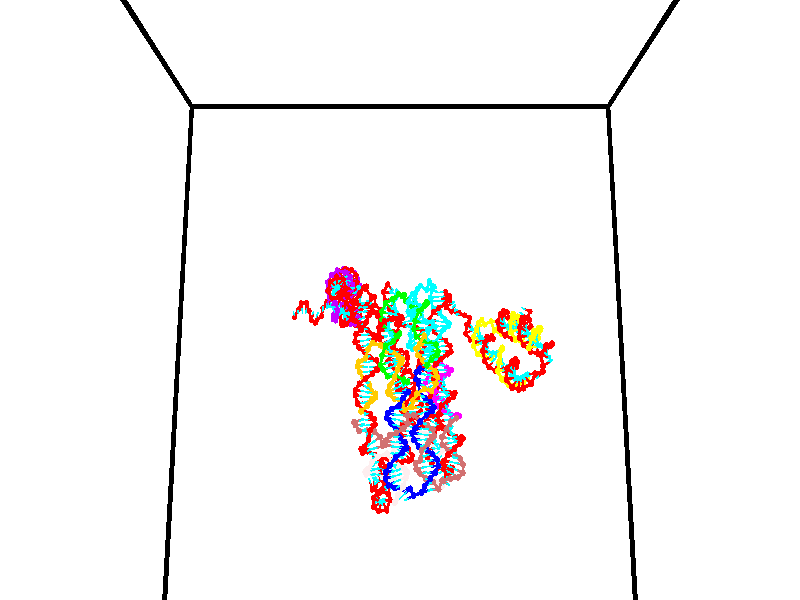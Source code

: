 // switches for output
#declare DRAW_BASES = 1; // possible values are 0, 1; only relevant for DNA ribbons
#declare DRAW_BASES_TYPE = 3; // possible values are 1, 2, 3; only relevant for DNA ribbons
#declare DRAW_FOG = 0; // set to 1 to enable fog

#include "colors.inc"

#include "transforms.inc"
background { rgb <1, 1, 1>}

#default {
   normal{
       ripples 0.25
       frequency 0.20
       turbulence 0.2
       lambda 5
   }
	finish {
		phong 0.1
		phong_size 40.
	}
}

// original window dimensions: 1024x640


// camera settings

camera {
	sky <0, 0.179814, -0.983701>
	up <0, 0.179814, -0.983701>
	right 1.6 * <1, 0, 0>
	location <35, 94.9851, 44.8844>
	look_at <35, 29.7336, 32.9568>
	direction <0, -65.2515, -11.9276>
	angle 67.0682
}


# declare cpy_camera_pos = <35, 94.9851, 44.8844>;
# if (DRAW_FOG = 1)
fog {
	fog_type 2
	up vnormalize(cpy_camera_pos)
	color rgbt<1,1,1,0.3>
	distance 1e-5
	fog_alt 3e-3
	fog_offset 56
}
# end


// LIGHTS

# declare lum = 6;
global_settings {
	ambient_light rgb lum * <0.05, 0.05, 0.05>
	max_trace_level 15
}# declare cpy_direct_light_amount = 0.25;
light_source
{	1000 * <-1, -1.16352, -0.803886>,
	rgb lum * cpy_direct_light_amount
	parallel
}

light_source
{	1000 * <1, 1.16352, 0.803886>,
	rgb lum * cpy_direct_light_amount
	parallel
}

// strand 0

// nucleotide -1

// particle -1
sphere {
	<24.337353, 34.684731, 35.338924> 0.250000
	pigment { color rgbt <1,0,0,0> }
	no_shadow
}
cylinder {
	<24.360764, 35.069950, 35.233761>,  <24.374811, 35.301083, 35.170662>, 0.100000
	pigment { color rgbt <1,0,0,0> }
	no_shadow
}
cylinder {
	<24.360764, 35.069950, 35.233761>,  <24.337353, 34.684731, 35.338924>, 0.100000
	pigment { color rgbt <1,0,0,0> }
	no_shadow
}

// particle -1
sphere {
	<24.360764, 35.069950, 35.233761> 0.100000
	pigment { color rgbt <1,0,0,0> }
	no_shadow
}
sphere {
	0, 1
	scale<0.080000,0.200000,0.300000>
	matrix <0.959852, -0.126660, -0.250281,
		-0.274331, -0.237703, -0.931794,
		0.058529, 0.963044, -0.262907,
		24.378323, 35.358864, 35.154888>
	pigment { color rgbt <0,1,1,0> }
	no_shadow
}
cylinder {
	<24.717724, 34.772934, 34.703743>,  <24.337353, 34.684731, 35.338924>, 0.130000
	pigment { color rgbt <1,0,0,0> }
	no_shadow
}

// nucleotide -1

// particle -1
sphere {
	<24.717724, 34.772934, 34.703743> 0.250000
	pigment { color rgbt <1,0,0,0> }
	no_shadow
}
cylinder {
	<24.772865, 35.135509, 34.863426>,  <24.805950, 35.353054, 34.959236>, 0.100000
	pigment { color rgbt <1,0,0,0> }
	no_shadow
}
cylinder {
	<24.772865, 35.135509, 34.863426>,  <24.717724, 34.772934, 34.703743>, 0.100000
	pigment { color rgbt <1,0,0,0> }
	no_shadow
}

// particle -1
sphere {
	<24.772865, 35.135509, 34.863426> 0.100000
	pigment { color rgbt <1,0,0,0> }
	no_shadow
}
sphere {
	0, 1
	scale<0.080000,0.200000,0.300000>
	matrix <0.985457, -0.085093, -0.147081,
		-0.099351, 0.413674, -0.904988,
		0.137852, 0.906440, 0.399204,
		24.814220, 35.407440, 34.983189>
	pigment { color rgbt <0,1,1,0> }
	no_shadow
}
cylinder {
	<25.061953, 35.328495, 34.243248>,  <24.717724, 34.772934, 34.703743>, 0.130000
	pigment { color rgbt <1,0,0,0> }
	no_shadow
}

// nucleotide -1

// particle -1
sphere {
	<25.061953, 35.328495, 34.243248> 0.250000
	pigment { color rgbt <1,0,0,0> }
	no_shadow
}
cylinder {
	<25.156891, 35.389389, 34.627018>,  <25.213854, 35.425926, 34.857281>, 0.100000
	pigment { color rgbt <1,0,0,0> }
	no_shadow
}
cylinder {
	<25.156891, 35.389389, 34.627018>,  <25.061953, 35.328495, 34.243248>, 0.100000
	pigment { color rgbt <1,0,0,0> }
	no_shadow
}

// particle -1
sphere {
	<25.156891, 35.389389, 34.627018> 0.100000
	pigment { color rgbt <1,0,0,0> }
	no_shadow
}
sphere {
	0, 1
	scale<0.080000,0.200000,0.300000>
	matrix <0.963520, -0.162638, -0.212553,
		0.123681, 0.974871, -0.185281,
		0.237345, 0.152233, 0.959423,
		25.228094, 35.435059, 34.914845>
	pigment { color rgbt <0,1,1,0> }
	no_shadow
}
cylinder {
	<25.677361, 35.657364, 34.289558>,  <25.061953, 35.328495, 34.243248>, 0.130000
	pigment { color rgbt <1,0,0,0> }
	no_shadow
}

// nucleotide -1

// particle -1
sphere {
	<25.677361, 35.657364, 34.289558> 0.250000
	pigment { color rgbt <1,0,0,0> }
	no_shadow
}
cylinder {
	<25.621956, 35.449631, 34.626869>,  <25.588713, 35.324989, 34.829254>, 0.100000
	pigment { color rgbt <1,0,0,0> }
	no_shadow
}
cylinder {
	<25.621956, 35.449631, 34.626869>,  <25.677361, 35.657364, 34.289558>, 0.100000
	pigment { color rgbt <1,0,0,0> }
	no_shadow
}

// particle -1
sphere {
	<25.621956, 35.449631, 34.626869> 0.100000
	pigment { color rgbt <1,0,0,0> }
	no_shadow
}
sphere {
	0, 1
	scale<0.080000,0.200000,0.300000>
	matrix <0.969853, -0.243511, 0.009337,
		0.200497, 0.819144, 0.537406,
		-0.138513, -0.519333, 0.843272,
		25.580402, 35.293831, 34.879852>
	pigment { color rgbt <0,1,1,0> }
	no_shadow
}
cylinder {
	<25.982683, 35.960949, 35.001804>,  <25.677361, 35.657364, 34.289558>, 0.130000
	pigment { color rgbt <1,0,0,0> }
	no_shadow
}

// nucleotide -1

// particle -1
sphere {
	<25.982683, 35.960949, 35.001804> 0.250000
	pigment { color rgbt <1,0,0,0> }
	no_shadow
}
cylinder {
	<25.958801, 35.562603, 34.974434>,  <25.944473, 35.323593, 34.958012>, 0.100000
	pigment { color rgbt <1,0,0,0> }
	no_shadow
}
cylinder {
	<25.958801, 35.562603, 34.974434>,  <25.982683, 35.960949, 35.001804>, 0.100000
	pigment { color rgbt <1,0,0,0> }
	no_shadow
}

// particle -1
sphere {
	<25.958801, 35.562603, 34.974434> 0.100000
	pigment { color rgbt <1,0,0,0> }
	no_shadow
}
sphere {
	0, 1
	scale<0.080000,0.200000,0.300000>
	matrix <0.984170, -0.070183, 0.162737,
		-0.166867, -0.057629, 0.984294,
		-0.059702, -0.995868, -0.068428,
		25.940891, 35.263844, 34.953907>
	pigment { color rgbt <0,1,1,0> }
	no_shadow
}
cylinder {
	<26.192810, 35.693268, 35.747532>,  <25.982683, 35.960949, 35.001804>, 0.130000
	pigment { color rgbt <1,0,0,0> }
	no_shadow
}

// nucleotide -1

// particle -1
sphere {
	<26.192810, 35.693268, 35.747532> 0.250000
	pigment { color rgbt <1,0,0,0> }
	no_shadow
}
cylinder {
	<26.265543, 35.502430, 35.403599>,  <26.309183, 35.387928, 35.197239>, 0.100000
	pigment { color rgbt <1,0,0,0> }
	no_shadow
}
cylinder {
	<26.265543, 35.502430, 35.403599>,  <26.192810, 35.693268, 35.747532>, 0.100000
	pigment { color rgbt <1,0,0,0> }
	no_shadow
}

// particle -1
sphere {
	<26.265543, 35.502430, 35.403599> 0.100000
	pigment { color rgbt <1,0,0,0> }
	no_shadow
}
sphere {
	0, 1
	scale<0.080000,0.200000,0.300000>
	matrix <0.979740, 0.162549, 0.116996,
		0.083948, -0.863690, 0.496983,
		0.181832, -0.477092, -0.859837,
		26.320093, 35.359303, 35.145649>
	pigment { color rgbt <0,1,1,0> }
	no_shadow
}
cylinder {
	<26.537518, 35.194904, 35.884453>,  <26.192810, 35.693268, 35.747532>, 0.130000
	pigment { color rgbt <1,0,0,0> }
	no_shadow
}

// nucleotide -1

// particle -1
sphere {
	<26.537518, 35.194904, 35.884453> 0.250000
	pigment { color rgbt <1,0,0,0> }
	no_shadow
}
cylinder {
	<26.643290, 35.295895, 35.512146>,  <26.706753, 35.356491, 35.288761>, 0.100000
	pigment { color rgbt <1,0,0,0> }
	no_shadow
}
cylinder {
	<26.643290, 35.295895, 35.512146>,  <26.537518, 35.194904, 35.884453>, 0.100000
	pigment { color rgbt <1,0,0,0> }
	no_shadow
}

// particle -1
sphere {
	<26.643290, 35.295895, 35.512146> 0.100000
	pigment { color rgbt <1,0,0,0> }
	no_shadow
}
sphere {
	0, 1
	scale<0.080000,0.200000,0.300000>
	matrix <0.934784, 0.170258, 0.311755,
		0.237183, -0.952505, -0.190993,
		0.264430, 0.252481, -0.930769,
		26.722618, 35.371639, 35.232914>
	pigment { color rgbt <0,1,1,0> }
	no_shadow
}
cylinder {
	<27.127447, 34.994202, 35.266926>,  <26.537518, 35.194904, 35.884453>, 0.130000
	pigment { color rgbt <1,0,0,0> }
	no_shadow
}

// nucleotide -1

// particle -1
sphere {
	<27.127447, 34.994202, 35.266926> 0.250000
	pigment { color rgbt <1,0,0,0> }
	no_shadow
}
cylinder {
	<27.214224, 35.252186, 34.973812>,  <27.266291, 35.406975, 34.797943>, 0.100000
	pigment { color rgbt <1,0,0,0> }
	no_shadow
}
cylinder {
	<27.214224, 35.252186, 34.973812>,  <27.127447, 34.994202, 35.266926>, 0.100000
	pigment { color rgbt <1,0,0,0> }
	no_shadow
}

// particle -1
sphere {
	<27.214224, 35.252186, 34.973812> 0.100000
	pigment { color rgbt <1,0,0,0> }
	no_shadow
}
sphere {
	0, 1
	scale<0.080000,0.200000,0.300000>
	matrix <0.896711, -0.428335, -0.111525,
		-0.385804, -0.632897, -0.671265,
		0.216942, 0.644958, -0.732779,
		27.279306, 35.445675, 34.753979>
	pigment { color rgbt <0,1,1,0> }
	no_shadow
}
cylinder {
	<27.186802, 34.738972, 34.573578>,  <27.127447, 34.994202, 35.266926>, 0.130000
	pigment { color rgbt <1,0,0,0> }
	no_shadow
}

// nucleotide -1

// particle -1
sphere {
	<27.186802, 34.738972, 34.573578> 0.250000
	pigment { color rgbt <1,0,0,0> }
	no_shadow
}
cylinder {
	<27.464212, 35.026230, 34.550655>,  <27.630659, 35.198586, 34.536900>, 0.100000
	pigment { color rgbt <1,0,0,0> }
	no_shadow
}
cylinder {
	<27.464212, 35.026230, 34.550655>,  <27.186802, 34.738972, 34.573578>, 0.100000
	pigment { color rgbt <1,0,0,0> }
	no_shadow
}

// particle -1
sphere {
	<27.464212, 35.026230, 34.550655> 0.100000
	pigment { color rgbt <1,0,0,0> }
	no_shadow
}
sphere {
	0, 1
	scale<0.080000,0.200000,0.300000>
	matrix <0.707842, -0.694055, -0.131330,
		-0.134090, 0.050516, -0.989681,
		0.693527, 0.718148, -0.057308,
		27.672270, 35.241673, 34.533463>
	pigment { color rgbt <0,1,1,0> }
	no_shadow
}
cylinder {
	<27.559774, 34.620258, 34.010471>,  <27.186802, 34.738972, 34.573578>, 0.130000
	pigment { color rgbt <1,0,0,0> }
	no_shadow
}

// nucleotide -1

// particle -1
sphere {
	<27.559774, 34.620258, 34.010471> 0.250000
	pigment { color rgbt <1,0,0,0> }
	no_shadow
}
cylinder {
	<27.831875, 34.846504, 34.196949>,  <27.995136, 34.982254, 34.308834>, 0.100000
	pigment { color rgbt <1,0,0,0> }
	no_shadow
}
cylinder {
	<27.831875, 34.846504, 34.196949>,  <27.559774, 34.620258, 34.010471>, 0.100000
	pigment { color rgbt <1,0,0,0> }
	no_shadow
}

// particle -1
sphere {
	<27.831875, 34.846504, 34.196949> 0.100000
	pigment { color rgbt <1,0,0,0> }
	no_shadow
}
sphere {
	0, 1
	scale<0.080000,0.200000,0.300000>
	matrix <0.693798, -0.702031, -0.160616,
		0.236433, 0.432702, -0.869982,
		0.680253, 0.565617, 0.466191,
		28.035952, 35.016190, 34.336807>
	pigment { color rgbt <0,1,1,0> }
	no_shadow
}
cylinder {
	<28.237984, 34.548855, 33.681442>,  <27.559774, 34.620258, 34.010471>, 0.130000
	pigment { color rgbt <1,0,0,0> }
	no_shadow
}

// nucleotide -1

// particle -1
sphere {
	<28.237984, 34.548855, 33.681442> 0.250000
	pigment { color rgbt <1,0,0,0> }
	no_shadow
}
cylinder {
	<28.344629, 34.668201, 34.048027>,  <28.408617, 34.739811, 34.267979>, 0.100000
	pigment { color rgbt <1,0,0,0> }
	no_shadow
}
cylinder {
	<28.344629, 34.668201, 34.048027>,  <28.237984, 34.548855, 33.681442>, 0.100000
	pigment { color rgbt <1,0,0,0> }
	no_shadow
}

// particle -1
sphere {
	<28.344629, 34.668201, 34.048027> 0.100000
	pigment { color rgbt <1,0,0,0> }
	no_shadow
}
sphere {
	0, 1
	scale<0.080000,0.200000,0.300000>
	matrix <0.798751, -0.600531, -0.036860,
		0.539364, 0.741849, -0.398430,
		0.266615, 0.298366, 0.916458,
		28.424614, 34.757710, 34.322964>
	pigment { color rgbt <0,1,1,0> }
	no_shadow
}
cylinder {
	<28.850922, 34.335991, 33.646519>,  <28.237984, 34.548855, 33.681442>, 0.130000
	pigment { color rgbt <1,0,0,0> }
	no_shadow
}

// nucleotide -1

// particle -1
sphere {
	<28.850922, 34.335991, 33.646519> 0.250000
	pigment { color rgbt <1,0,0,0> }
	no_shadow
}
cylinder {
	<28.778681, 34.415257, 34.031876>,  <28.735336, 34.462814, 34.263088>, 0.100000
	pigment { color rgbt <1,0,0,0> }
	no_shadow
}
cylinder {
	<28.778681, 34.415257, 34.031876>,  <28.850922, 34.335991, 33.646519>, 0.100000
	pigment { color rgbt <1,0,0,0> }
	no_shadow
}

// particle -1
sphere {
	<28.778681, 34.415257, 34.031876> 0.100000
	pigment { color rgbt <1,0,0,0> }
	no_shadow
}
sphere {
	0, 1
	scale<0.080000,0.200000,0.300000>
	matrix <0.602254, -0.752116, 0.267604,
		0.777608, 0.628534, 0.016490,
		-0.180601, 0.198160, 0.963388,
		28.724501, 34.474705, 34.320892>
	pigment { color rgbt <0,1,1,0> }
	no_shadow
}
cylinder {
	<29.557251, 34.296268, 34.029213>,  <28.850922, 34.335991, 33.646519>, 0.130000
	pigment { color rgbt <1,0,0,0> }
	no_shadow
}

// nucleotide -1

// particle -1
sphere {
	<29.557251, 34.296268, 34.029213> 0.250000
	pigment { color rgbt <1,0,0,0> }
	no_shadow
}
cylinder {
	<29.274548, 34.250187, 34.308418>,  <29.104925, 34.222538, 34.475941>, 0.100000
	pigment { color rgbt <1,0,0,0> }
	no_shadow
}
cylinder {
	<29.274548, 34.250187, 34.308418>,  <29.557251, 34.296268, 34.029213>, 0.100000
	pigment { color rgbt <1,0,0,0> }
	no_shadow
}

// particle -1
sphere {
	<29.274548, 34.250187, 34.308418> 0.100000
	pigment { color rgbt <1,0,0,0> }
	no_shadow
}
sphere {
	0, 1
	scale<0.080000,0.200000,0.300000>
	matrix <0.500296, -0.778989, 0.377996,
		0.500195, 0.616364, 0.608194,
		-0.706760, -0.115205, 0.698010,
		29.062519, 34.215626, 34.517822>
	pigment { color rgbt <0,1,1,0> }
	no_shadow
}
cylinder {
	<29.962263, 33.981010, 34.539146>,  <29.557251, 34.296268, 34.029213>, 0.130000
	pigment { color rgbt <1,0,0,0> }
	no_shadow
}

// nucleotide -1

// particle -1
sphere {
	<29.962263, 33.981010, 34.539146> 0.250000
	pigment { color rgbt <1,0,0,0> }
	no_shadow
}
cylinder {
	<29.584377, 33.938221, 34.663128>,  <29.357647, 33.912548, 34.737518>, 0.100000
	pigment { color rgbt <1,0,0,0> }
	no_shadow
}
cylinder {
	<29.584377, 33.938221, 34.663128>,  <29.962263, 33.981010, 34.539146>, 0.100000
	pigment { color rgbt <1,0,0,0> }
	no_shadow
}

// particle -1
sphere {
	<29.584377, 33.938221, 34.663128> 0.100000
	pigment { color rgbt <1,0,0,0> }
	no_shadow
}
sphere {
	0, 1
	scale<0.080000,0.200000,0.300000>
	matrix <0.265992, -0.802794, 0.533639,
		0.191743, 0.586582, 0.786865,
		-0.944713, -0.106978, 0.309957,
		29.300962, 33.906128, 34.756115>
	pigment { color rgbt <0,1,1,0> }
	no_shadow
}
cylinder {
	<29.990633, 33.781906, 35.336605>,  <29.962263, 33.981010, 34.539146>, 0.130000
	pigment { color rgbt <1,0,0,0> }
	no_shadow
}

// nucleotide -1

// particle -1
sphere {
	<29.990633, 33.781906, 35.336605> 0.250000
	pigment { color rgbt <1,0,0,0> }
	no_shadow
}
cylinder {
	<29.668360, 33.653633, 35.137390>,  <29.474997, 33.576668, 35.017860>, 0.100000
	pigment { color rgbt <1,0,0,0> }
	no_shadow
}
cylinder {
	<29.668360, 33.653633, 35.137390>,  <29.990633, 33.781906, 35.336605>, 0.100000
	pigment { color rgbt <1,0,0,0> }
	no_shadow
}

// particle -1
sphere {
	<29.668360, 33.653633, 35.137390> 0.100000
	pigment { color rgbt <1,0,0,0> }
	no_shadow
}
sphere {
	0, 1
	scale<0.080000,0.200000,0.300000>
	matrix <0.132366, -0.916989, 0.376310,
		-0.577371, 0.237263, 0.781248,
		-0.805681, -0.320681, -0.498037,
		29.426655, 33.557430, 34.987980>
	pigment { color rgbt <0,1,1,0> }
	no_shadow
}
cylinder {
	<29.476255, 33.384514, 35.765129>,  <29.990633, 33.781906, 35.336605>, 0.130000
	pigment { color rgbt <1,0,0,0> }
	no_shadow
}

// nucleotide -1

// particle -1
sphere {
	<29.476255, 33.384514, 35.765129> 0.250000
	pigment { color rgbt <1,0,0,0> }
	no_shadow
}
cylinder {
	<29.352859, 33.272095, 35.401623>,  <29.278822, 33.204643, 35.183521>, 0.100000
	pigment { color rgbt <1,0,0,0> }
	no_shadow
}
cylinder {
	<29.352859, 33.272095, 35.401623>,  <29.476255, 33.384514, 35.765129>, 0.100000
	pigment { color rgbt <1,0,0,0> }
	no_shadow
}

// particle -1
sphere {
	<29.352859, 33.272095, 35.401623> 0.100000
	pigment { color rgbt <1,0,0,0> }
	no_shadow
}
sphere {
	0, 1
	scale<0.080000,0.200000,0.300000>
	matrix <0.048825, -0.958776, 0.279937,
		-0.949973, 0.041988, 0.309496,
		-0.308491, -0.281043, -0.908762,
		29.260313, 33.187782, 35.128994>
	pigment { color rgbt <0,1,1,0> }
	no_shadow
}
cylinder {
	<28.935173, 32.780724, 35.726509>,  <29.476255, 33.384514, 35.765129>, 0.130000
	pigment { color rgbt <1,0,0,0> }
	no_shadow
}

// nucleotide -1

// particle -1
sphere {
	<28.935173, 32.780724, 35.726509> 0.250000
	pigment { color rgbt <1,0,0,0> }
	no_shadow
}
cylinder {
	<29.140522, 32.767555, 35.383495>,  <29.263731, 32.759655, 35.177689>, 0.100000
	pigment { color rgbt <1,0,0,0> }
	no_shadow
}
cylinder {
	<29.140522, 32.767555, 35.383495>,  <28.935173, 32.780724, 35.726509>, 0.100000
	pigment { color rgbt <1,0,0,0> }
	no_shadow
}

// particle -1
sphere {
	<29.140522, 32.767555, 35.383495> 0.100000
	pigment { color rgbt <1,0,0,0> }
	no_shadow
}
sphere {
	0, 1
	scale<0.080000,0.200000,0.300000>
	matrix <0.036440, -0.997526, 0.060113,
		-0.857392, -0.062109, -0.510902,
		0.513372, -0.032923, -0.857535,
		29.294533, 32.757679, 35.126236>
	pigment { color rgbt <0,1,1,0> }
	no_shadow
}
cylinder {
	<28.988852, 32.164688, 35.679150>,  <28.935173, 32.780724, 35.726509>, 0.130000
	pigment { color rgbt <1,0,0,0> }
	no_shadow
}

// nucleotide -1

// particle -1
sphere {
	<28.988852, 32.164688, 35.679150> 0.250000
	pigment { color rgbt <1,0,0,0> }
	no_shadow
}
cylinder {
	<29.177422, 32.241360, 35.334820>,  <29.290564, 32.287361, 35.128223>, 0.100000
	pigment { color rgbt <1,0,0,0> }
	no_shadow
}
cylinder {
	<29.177422, 32.241360, 35.334820>,  <28.988852, 32.164688, 35.679150>, 0.100000
	pigment { color rgbt <1,0,0,0> }
	no_shadow
}

// particle -1
sphere {
	<29.177422, 32.241360, 35.334820> 0.100000
	pigment { color rgbt <1,0,0,0> }
	no_shadow
}
sphere {
	0, 1
	scale<0.080000,0.200000,0.300000>
	matrix <0.114023, -0.981149, -0.156029,
		-0.874504, -0.024598, -0.484394,
		0.471425, 0.191679, -0.860824,
		29.318850, 32.298862, 35.076572>
	pigment { color rgbt <0,1,1,0> }
	no_shadow
}
cylinder {
	<28.734905, 31.649733, 35.250031>,  <28.988852, 32.164688, 35.679150>, 0.130000
	pigment { color rgbt <1,0,0,0> }
	no_shadow
}

// nucleotide -1

// particle -1
sphere {
	<28.734905, 31.649733, 35.250031> 0.250000
	pigment { color rgbt <1,0,0,0> }
	no_shadow
}
cylinder {
	<29.076962, 31.766249, 35.078503>,  <29.282196, 31.836159, 34.975586>, 0.100000
	pigment { color rgbt <1,0,0,0> }
	no_shadow
}
cylinder {
	<29.076962, 31.766249, 35.078503>,  <28.734905, 31.649733, 35.250031>, 0.100000
	pigment { color rgbt <1,0,0,0> }
	no_shadow
}

// particle -1
sphere {
	<29.076962, 31.766249, 35.078503> 0.100000
	pigment { color rgbt <1,0,0,0> }
	no_shadow
}
sphere {
	0, 1
	scale<0.080000,0.200000,0.300000>
	matrix <0.199208, -0.948334, -0.246939,
		-0.478592, 0.125744, -0.868987,
		0.855141, 0.291292, -0.428815,
		29.333504, 31.853636, 34.949860>
	pigment { color rgbt <0,1,1,0> }
	no_shadow
}
cylinder {
	<28.642817, 31.553669, 34.515007>,  <28.734905, 31.649733, 35.250031>, 0.130000
	pigment { color rgbt <1,0,0,0> }
	no_shadow
}

// nucleotide -1

// particle -1
sphere {
	<28.642817, 31.553669, 34.515007> 0.250000
	pigment { color rgbt <1,0,0,0> }
	no_shadow
}
cylinder {
	<29.031662, 31.533562, 34.606628>,  <29.264969, 31.521498, 34.661602>, 0.100000
	pigment { color rgbt <1,0,0,0> }
	no_shadow
}
cylinder {
	<29.031662, 31.533562, 34.606628>,  <28.642817, 31.553669, 34.515007>, 0.100000
	pigment { color rgbt <1,0,0,0> }
	no_shadow
}

// particle -1
sphere {
	<29.031662, 31.533562, 34.606628> 0.100000
	pigment { color rgbt <1,0,0,0> }
	no_shadow
}
sphere {
	0, 1
	scale<0.080000,0.200000,0.300000>
	matrix <0.007783, -0.969299, -0.245762,
		0.234376, 0.240692, -0.941879,
		0.972115, -0.050270, 0.229054,
		29.323296, 31.518480, 34.675343>
	pigment { color rgbt <0,1,1,0> }
	no_shadow
}
cylinder {
	<28.913982, 31.149590, 33.917072>,  <28.642817, 31.553669, 34.515007>, 0.130000
	pigment { color rgbt <1,0,0,0> }
	no_shadow
}

// nucleotide -1

// particle -1
sphere {
	<28.913982, 31.149590, 33.917072> 0.250000
	pigment { color rgbt <1,0,0,0> }
	no_shadow
}
cylinder {
	<29.227016, 31.151670, 34.166080>,  <29.414837, 31.152920, 34.315487>, 0.100000
	pigment { color rgbt <1,0,0,0> }
	no_shadow
}
cylinder {
	<29.227016, 31.151670, 34.166080>,  <28.913982, 31.149590, 33.917072>, 0.100000
	pigment { color rgbt <1,0,0,0> }
	no_shadow
}

// particle -1
sphere {
	<29.227016, 31.151670, 34.166080> 0.100000
	pigment { color rgbt <1,0,0,0> }
	no_shadow
}
sphere {
	0, 1
	scale<0.080000,0.200000,0.300000>
	matrix <0.277002, -0.898435, -0.340712,
		0.557524, 0.439075, -0.704543,
		0.782584, 0.005205, 0.622523,
		29.461792, 31.153233, 34.352837>
	pigment { color rgbt <0,1,1,0> }
	no_shadow
}
cylinder {
	<29.457869, 30.901049, 33.516411>,  <28.913982, 31.149590, 33.917072>, 0.130000
	pigment { color rgbt <1,0,0,0> }
	no_shadow
}

// nucleotide -1

// particle -1
sphere {
	<29.457869, 30.901049, 33.516411> 0.250000
	pigment { color rgbt <1,0,0,0> }
	no_shadow
}
cylinder {
	<29.588449, 30.833313, 33.888378>,  <29.666798, 30.792671, 34.111561>, 0.100000
	pigment { color rgbt <1,0,0,0> }
	no_shadow
}
cylinder {
	<29.588449, 30.833313, 33.888378>,  <29.457869, 30.901049, 33.516411>, 0.100000
	pigment { color rgbt <1,0,0,0> }
	no_shadow
}

// particle -1
sphere {
	<29.588449, 30.833313, 33.888378> 0.100000
	pigment { color rgbt <1,0,0,0> }
	no_shadow
}
sphere {
	0, 1
	scale<0.080000,0.200000,0.300000>
	matrix <0.263726, -0.928433, -0.261651,
		0.907678, 0.330661, -0.258428,
		0.326451, -0.169340, 0.929921,
		29.686384, 30.782511, 34.167355>
	pigment { color rgbt <0,1,1,0> }
	no_shadow
}
cylinder {
	<30.122425, 30.637480, 33.401089>,  <29.457869, 30.901049, 33.516411>, 0.130000
	pigment { color rgbt <1,0,0,0> }
	no_shadow
}

// nucleotide -1

// particle -1
sphere {
	<30.122425, 30.637480, 33.401089> 0.250000
	pigment { color rgbt <1,0,0,0> }
	no_shadow
}
cylinder {
	<29.985231, 30.499615, 33.750618>,  <29.902914, 30.416895, 33.960335>, 0.100000
	pigment { color rgbt <1,0,0,0> }
	no_shadow
}
cylinder {
	<29.985231, 30.499615, 33.750618>,  <30.122425, 30.637480, 33.401089>, 0.100000
	pigment { color rgbt <1,0,0,0> }
	no_shadow
}

// particle -1
sphere {
	<29.985231, 30.499615, 33.750618> 0.100000
	pigment { color rgbt <1,0,0,0> }
	no_shadow
}
sphere {
	0, 1
	scale<0.080000,0.200000,0.300000>
	matrix <0.157436, -0.938186, -0.308254,
		0.926053, 0.031845, 0.376047,
		-0.342985, -0.344663, 0.873824,
		29.882336, 30.396215, 34.012764>
	pigment { color rgbt <0,1,1,0> }
	no_shadow
}
cylinder {
	<30.564678, 30.095261, 33.469864>,  <30.122425, 30.637480, 33.401089>, 0.130000
	pigment { color rgbt <1,0,0,0> }
	no_shadow
}

// nucleotide -1

// particle -1
sphere {
	<30.564678, 30.095261, 33.469864> 0.250000
	pigment { color rgbt <1,0,0,0> }
	no_shadow
}
cylinder {
	<30.288288, 30.017492, 33.748363>,  <30.122454, 29.970831, 33.915462>, 0.100000
	pigment { color rgbt <1,0,0,0> }
	no_shadow
}
cylinder {
	<30.288288, 30.017492, 33.748363>,  <30.564678, 30.095261, 33.469864>, 0.100000
	pigment { color rgbt <1,0,0,0> }
	no_shadow
}

// particle -1
sphere {
	<30.288288, 30.017492, 33.748363> 0.100000
	pigment { color rgbt <1,0,0,0> }
	no_shadow
}
sphere {
	0, 1
	scale<0.080000,0.200000,0.300000>
	matrix <0.113793, -0.980400, -0.160834,
		0.713867, -0.031905, 0.699554,
		-0.690974, -0.194419, 0.696245,
		30.080996, 29.959167, 33.957237>
	pigment { color rgbt <0,1,1,0> }
	no_shadow
}
cylinder {
	<30.767910, 29.398535, 33.710484>,  <30.564678, 30.095261, 33.469864>, 0.130000
	pigment { color rgbt <1,0,0,0> }
	no_shadow
}

// nucleotide -1

// particle -1
sphere {
	<30.767910, 29.398535, 33.710484> 0.250000
	pigment { color rgbt <1,0,0,0> }
	no_shadow
}
cylinder {
	<30.389778, 29.441601, 33.833618>,  <30.162899, 29.467440, 33.907497>, 0.100000
	pigment { color rgbt <1,0,0,0> }
	no_shadow
}
cylinder {
	<30.389778, 29.441601, 33.833618>,  <30.767910, 29.398535, 33.710484>, 0.100000
	pigment { color rgbt <1,0,0,0> }
	no_shadow
}

// particle -1
sphere {
	<30.389778, 29.441601, 33.833618> 0.100000
	pigment { color rgbt <1,0,0,0> }
	no_shadow
}
sphere {
	0, 1
	scale<0.080000,0.200000,0.300000>
	matrix <-0.149003, -0.982239, -0.114036,
		0.290092, -0.153669, 0.944581,
		-0.945328, 0.107664, 0.307837,
		30.106180, 29.473900, 33.925968>
	pigment { color rgbt <0,1,1,0> }
	no_shadow
}
cylinder {
	<30.610693, 28.997948, 34.368614>,  <30.767910, 29.398535, 33.710484>, 0.130000
	pigment { color rgbt <1,0,0,0> }
	no_shadow
}

// nucleotide -1

// particle -1
sphere {
	<30.610693, 28.997948, 34.368614> 0.250000
	pigment { color rgbt <1,0,0,0> }
	no_shadow
}
cylinder {
	<30.318640, 29.040600, 34.098640>,  <30.143408, 29.066191, 33.936657>, 0.100000
	pigment { color rgbt <1,0,0,0> }
	no_shadow
}
cylinder {
	<30.318640, 29.040600, 34.098640>,  <30.610693, 28.997948, 34.368614>, 0.100000
	pigment { color rgbt <1,0,0,0> }
	no_shadow
}

// particle -1
sphere {
	<30.318640, 29.040600, 34.098640> 0.100000
	pigment { color rgbt <1,0,0,0> }
	no_shadow
}
sphere {
	0, 1
	scale<0.080000,0.200000,0.300000>
	matrix <-0.054421, -0.993686, -0.098115,
		-0.681132, -0.034906, 0.731328,
		-0.730135, 0.106629, -0.674932,
		30.099600, 29.072588, 33.896160>
	pigment { color rgbt <0,1,1,0> }
	no_shadow
}
cylinder {
	<29.999662, 28.673281, 34.515491>,  <30.610693, 28.997948, 34.368614>, 0.130000
	pigment { color rgbt <1,0,0,0> }
	no_shadow
}

// nucleotide -1

// particle -1
sphere {
	<29.999662, 28.673281, 34.515491> 0.250000
	pigment { color rgbt <1,0,0,0> }
	no_shadow
}
cylinder {
	<29.976835, 28.647339, 34.116985>,  <29.963139, 28.631773, 33.877884>, 0.100000
	pigment { color rgbt <1,0,0,0> }
	no_shadow
}
cylinder {
	<29.976835, 28.647339, 34.116985>,  <29.999662, 28.673281, 34.515491>, 0.100000
	pigment { color rgbt <1,0,0,0> }
	no_shadow
}

// particle -1
sphere {
	<29.976835, 28.647339, 34.116985> 0.100000
	pigment { color rgbt <1,0,0,0> }
	no_shadow
}
sphere {
	0, 1
	scale<0.080000,0.200000,0.300000>
	matrix <-0.108600, -0.991563, 0.070772,
		-0.992446, 0.112233, 0.049542,
		-0.057067, -0.064857, -0.996261,
		29.959715, 28.627882, 33.818108>
	pigment { color rgbt <0,1,1,0> }
	no_shadow
}
cylinder {
	<30.219280, 28.939360, 35.215275>,  <29.999662, 28.673281, 34.515491>, 0.130000
	pigment { color rgbt <1,0,0,0> }
	no_shadow
}

// nucleotide -1

// particle -1
sphere {
	<30.219280, 28.939360, 35.215275> 0.250000
	pigment { color rgbt <1,0,0,0> }
	no_shadow
}
cylinder {
	<30.417646, 28.655529, 35.415504>,  <30.536667, 28.485231, 35.535641>, 0.100000
	pigment { color rgbt <1,0,0,0> }
	no_shadow
}
cylinder {
	<30.417646, 28.655529, 35.415504>,  <30.219280, 28.939360, 35.215275>, 0.100000
	pigment { color rgbt <1,0,0,0> }
	no_shadow
}

// particle -1
sphere {
	<30.417646, 28.655529, 35.415504> 0.100000
	pigment { color rgbt <1,0,0,0> }
	no_shadow
}
sphere {
	0, 1
	scale<0.080000,0.200000,0.300000>
	matrix <-0.350135, -0.690904, -0.632501,
		0.794653, 0.138400, -0.591077,
		0.495916, -0.709576, 0.500570,
		30.566422, 28.442656, 35.565674>
	pigment { color rgbt <0,1,1,0> }
	no_shadow
}
cylinder {
	<30.925297, 28.619961, 34.936935>,  <30.219280, 28.939360, 35.215275>, 0.130000
	pigment { color rgbt <1,0,0,0> }
	no_shadow
}

// nucleotide -1

// particle -1
sphere {
	<30.925297, 28.619961, 34.936935> 0.250000
	pigment { color rgbt <1,0,0,0> }
	no_shadow
}
cylinder {
	<30.674576, 28.388315, 35.145451>,  <30.524143, 28.249329, 35.270561>, 0.100000
	pigment { color rgbt <1,0,0,0> }
	no_shadow
}
cylinder {
	<30.674576, 28.388315, 35.145451>,  <30.925297, 28.619961, 34.936935>, 0.100000
	pigment { color rgbt <1,0,0,0> }
	no_shadow
}

// particle -1
sphere {
	<30.674576, 28.388315, 35.145451> 0.100000
	pigment { color rgbt <1,0,0,0> }
	no_shadow
}
sphere {
	0, 1
	scale<0.080000,0.200000,0.300000>
	matrix <-0.270498, -0.465691, -0.842593,
		0.730719, -0.669147, 0.135247,
		-0.626801, -0.579114, 0.521293,
		30.486536, 28.214581, 35.301838>
	pigment { color rgbt <0,1,1,0> }
	no_shadow
}
cylinder {
	<31.013510, 27.908867, 34.854519>,  <30.925297, 28.619961, 34.936935>, 0.130000
	pigment { color rgbt <1,0,0,0> }
	no_shadow
}

// nucleotide -1

// particle -1
sphere {
	<31.013510, 27.908867, 34.854519> 0.250000
	pigment { color rgbt <1,0,0,0> }
	no_shadow
}
cylinder {
	<30.625509, 27.948986, 34.943096>,  <30.392708, 27.973057, 34.996243>, 0.100000
	pigment { color rgbt <1,0,0,0> }
	no_shadow
}
cylinder {
	<30.625509, 27.948986, 34.943096>,  <31.013510, 27.908867, 34.854519>, 0.100000
	pigment { color rgbt <1,0,0,0> }
	no_shadow
}

// particle -1
sphere {
	<30.625509, 27.948986, 34.943096> 0.100000
	pigment { color rgbt <1,0,0,0> }
	no_shadow
}
sphere {
	0, 1
	scale<0.080000,0.200000,0.300000>
	matrix <-0.242632, -0.455612, -0.856474,
		0.014990, -0.884510, 0.466280,
		-0.970002, 0.100296, 0.221440,
		30.334509, 27.979074, 35.009529>
	pigment { color rgbt <0,1,1,0> }
	no_shadow
}
cylinder {
	<30.616131, 27.245747, 34.757103>,  <31.013510, 27.908867, 34.854519>, 0.130000
	pigment { color rgbt <1,0,0,0> }
	no_shadow
}

// nucleotide -1

// particle -1
sphere {
	<30.616131, 27.245747, 34.757103> 0.250000
	pigment { color rgbt <1,0,0,0> }
	no_shadow
}
cylinder {
	<30.354498, 27.547020, 34.729126>,  <30.197517, 27.727783, 34.712341>, 0.100000
	pigment { color rgbt <1,0,0,0> }
	no_shadow
}
cylinder {
	<30.354498, 27.547020, 34.729126>,  <30.616131, 27.245747, 34.757103>, 0.100000
	pigment { color rgbt <1,0,0,0> }
	no_shadow
}

// particle -1
sphere {
	<30.354498, 27.547020, 34.729126> 0.100000
	pigment { color rgbt <1,0,0,0> }
	no_shadow
}
sphere {
	0, 1
	scale<0.080000,0.200000,0.300000>
	matrix <-0.471772, -0.478473, -0.740605,
		-0.591276, -0.451420, 0.668291,
		-0.654083, 0.753183, -0.069942,
		30.158274, 27.772974, 34.708145>
	pigment { color rgbt <0,1,1,0> }
	no_shadow
}
cylinder {
	<29.851749, 26.995853, 34.864540>,  <30.616131, 27.245747, 34.757103>, 0.130000
	pigment { color rgbt <1,0,0,0> }
	no_shadow
}

// nucleotide -1

// particle -1
sphere {
	<29.851749, 26.995853, 34.864540> 0.250000
	pigment { color rgbt <1,0,0,0> }
	no_shadow
}
cylinder {
	<29.988537, 27.282520, 34.621414>,  <30.070608, 27.454521, 34.475536>, 0.100000
	pigment { color rgbt <1,0,0,0> }
	no_shadow
}
cylinder {
	<29.988537, 27.282520, 34.621414>,  <29.851749, 26.995853, 34.864540>, 0.100000
	pigment { color rgbt <1,0,0,0> }
	no_shadow
}

// particle -1
sphere {
	<29.988537, 27.282520, 34.621414> 0.100000
	pigment { color rgbt <1,0,0,0> }
	no_shadow
}
sphere {
	0, 1
	scale<0.080000,0.200000,0.300000>
	matrix <-0.304528, -0.527392, -0.793171,
		-0.889000, 0.456336, 0.037895,
		0.341967, 0.716669, -0.607819,
		30.091127, 27.497520, 34.439068>
	pigment { color rgbt <0,1,1,0> }
	no_shadow
}
cylinder {
	<29.262941, 27.262999, 34.486088>,  <29.851749, 26.995853, 34.864540>, 0.130000
	pigment { color rgbt <1,0,0,0> }
	no_shadow
}

// nucleotide -1

// particle -1
sphere {
	<29.262941, 27.262999, 34.486088> 0.250000
	pigment { color rgbt <1,0,0,0> }
	no_shadow
}
cylinder {
	<29.590088, 27.325626, 34.264610>,  <29.786377, 27.363203, 34.131721>, 0.100000
	pigment { color rgbt <1,0,0,0> }
	no_shadow
}
cylinder {
	<29.590088, 27.325626, 34.264610>,  <29.262941, 27.262999, 34.486088>, 0.100000
	pigment { color rgbt <1,0,0,0> }
	no_shadow
}

// particle -1
sphere {
	<29.590088, 27.325626, 34.264610> 0.100000
	pigment { color rgbt <1,0,0,0> }
	no_shadow
}
sphere {
	0, 1
	scale<0.080000,0.200000,0.300000>
	matrix <-0.361225, -0.609322, -0.705864,
		-0.447894, 0.777312, -0.441788,
		0.817868, 0.156567, -0.553696,
		29.835447, 27.372597, 34.098503>
	pigment { color rgbt <0,1,1,0> }
	no_shadow
}
cylinder {
	<29.151918, 27.288267, 33.674088>,  <29.262941, 27.262999, 34.486088>, 0.130000
	pigment { color rgbt <1,0,0,0> }
	no_shadow
}

// nucleotide -1

// particle -1
sphere {
	<29.151918, 27.288267, 33.674088> 0.250000
	pigment { color rgbt <1,0,0,0> }
	no_shadow
}
cylinder {
	<29.540003, 27.192215, 33.686928>,  <29.772854, 27.134584, 33.694630>, 0.100000
	pigment { color rgbt <1,0,0,0> }
	no_shadow
}
cylinder {
	<29.540003, 27.192215, 33.686928>,  <29.151918, 27.288267, 33.674088>, 0.100000
	pigment { color rgbt <1,0,0,0> }
	no_shadow
}

// particle -1
sphere {
	<29.540003, 27.192215, 33.686928> 0.100000
	pigment { color rgbt <1,0,0,0> }
	no_shadow
}
sphere {
	0, 1
	scale<0.080000,0.200000,0.300000>
	matrix <-0.085759, -0.464329, -0.881501,
		0.226579, 0.852488, -0.471090,
		0.970210, -0.240130, 0.032098,
		29.831066, 27.120176, 33.696556>
	pigment { color rgbt <0,1,1,0> }
	no_shadow
}
cylinder {
	<29.502928, 27.520651, 33.122150>,  <29.151918, 27.288267, 33.674088>, 0.130000
	pigment { color rgbt <1,0,0,0> }
	no_shadow
}

// nucleotide -1

// particle -1
sphere {
	<29.502928, 27.520651, 33.122150> 0.250000
	pigment { color rgbt <1,0,0,0> }
	no_shadow
}
cylinder {
	<29.681002, 27.181376, 33.236961>,  <29.787846, 26.977810, 33.305847>, 0.100000
	pigment { color rgbt <1,0,0,0> }
	no_shadow
}
cylinder {
	<29.681002, 27.181376, 33.236961>,  <29.502928, 27.520651, 33.122150>, 0.100000
	pigment { color rgbt <1,0,0,0> }
	no_shadow
}

// particle -1
sphere {
	<29.681002, 27.181376, 33.236961> 0.100000
	pigment { color rgbt <1,0,0,0> }
	no_shadow
}
sphere {
	0, 1
	scale<0.080000,0.200000,0.300000>
	matrix <-0.140960, -0.382928, -0.912960,
		0.884274, 0.365977, -0.290034,
		0.445184, -0.848191, 0.287025,
		29.814556, 26.926918, 33.323071>
	pigment { color rgbt <0,1,1,0> }
	no_shadow
}
cylinder {
	<29.588835, 28.004847, 32.467457>,  <29.502928, 27.520651, 33.122150>, 0.130000
	pigment { color rgbt <1,0,0,0> }
	no_shadow
}

// nucleotide -1

// particle -1
sphere {
	<29.588835, 28.004847, 32.467457> 0.250000
	pigment { color rgbt <1,0,0,0> }
	no_shadow
}
cylinder {
	<29.292597, 28.132299, 32.230816>,  <29.114855, 28.208771, 32.088833>, 0.100000
	pigment { color rgbt <1,0,0,0> }
	no_shadow
}
cylinder {
	<29.292597, 28.132299, 32.230816>,  <29.588835, 28.004847, 32.467457>, 0.100000
	pigment { color rgbt <1,0,0,0> }
	no_shadow
}

// particle -1
sphere {
	<29.292597, 28.132299, 32.230816> 0.100000
	pigment { color rgbt <1,0,0,0> }
	no_shadow
}
sphere {
	0, 1
	scale<0.080000,0.200000,0.300000>
	matrix <0.502074, 0.847541, -0.172038,
		0.446590, -0.424438, -0.787661,
		-0.740594, 0.318633, -0.591602,
		29.070419, 28.227890, 32.053337>
	pigment { color rgbt <0,1,1,0> }
	no_shadow
}
cylinder {
	<29.985504, 28.459055, 32.046722>,  <29.588835, 28.004847, 32.467457>, 0.130000
	pigment { color rgbt <1,0,0,0> }
	no_shadow
}

// nucleotide -1

// particle -1
sphere {
	<29.985504, 28.459055, 32.046722> 0.250000
	pigment { color rgbt <1,0,0,0> }
	no_shadow
}
cylinder {
	<29.602842, 28.566139, 32.000866>,  <29.373245, 28.630390, 31.973352>, 0.100000
	pigment { color rgbt <1,0,0,0> }
	no_shadow
}
cylinder {
	<29.602842, 28.566139, 32.000866>,  <29.985504, 28.459055, 32.046722>, 0.100000
	pigment { color rgbt <1,0,0,0> }
	no_shadow
}

// particle -1
sphere {
	<29.602842, 28.566139, 32.000866> 0.100000
	pigment { color rgbt <1,0,0,0> }
	no_shadow
}
sphere {
	0, 1
	scale<0.080000,0.200000,0.300000>
	matrix <0.289693, 0.915091, -0.280511,
		0.029814, -0.301563, -0.952980,
		-0.956655, 0.267709, -0.114643,
		29.315845, 28.646452, 31.966473>
	pigment { color rgbt <0,1,1,0> }
	no_shadow
}
cylinder {
	<30.090254, 28.878075, 31.478535>,  <29.985504, 28.459055, 32.046722>, 0.130000
	pigment { color rgbt <1,0,0,0> }
	no_shadow
}

// nucleotide -1

// particle -1
sphere {
	<30.090254, 28.878075, 31.478535> 0.250000
	pigment { color rgbt <1,0,0,0> }
	no_shadow
}
cylinder {
	<29.729088, 28.947453, 31.635841>,  <29.512388, 28.989079, 31.730225>, 0.100000
	pigment { color rgbt <1,0,0,0> }
	no_shadow
}
cylinder {
	<29.729088, 28.947453, 31.635841>,  <30.090254, 28.878075, 31.478535>, 0.100000
	pigment { color rgbt <1,0,0,0> }
	no_shadow
}

// particle -1
sphere {
	<29.729088, 28.947453, 31.635841> 0.100000
	pigment { color rgbt <1,0,0,0> }
	no_shadow
}
sphere {
	0, 1
	scale<0.080000,0.200000,0.300000>
	matrix <0.134687, 0.983057, -0.124330,
		-0.408169, -0.059292, -0.910979,
		-0.902916, 0.173445, 0.393267,
		29.458214, 28.999487, 31.753822>
	pigment { color rgbt <0,1,1,0> }
	no_shadow
}
cylinder {
	<29.757858, 29.229424, 30.949886>,  <30.090254, 28.878075, 31.478535>, 0.130000
	pigment { color rgbt <1,0,0,0> }
	no_shadow
}

// nucleotide -1

// particle -1
sphere {
	<29.757858, 29.229424, 30.949886> 0.250000
	pigment { color rgbt <1,0,0,0> }
	no_shadow
}
cylinder {
	<29.573553, 29.308352, 31.296011>,  <29.462971, 29.355709, 31.503685>, 0.100000
	pigment { color rgbt <1,0,0,0> }
	no_shadow
}
cylinder {
	<29.573553, 29.308352, 31.296011>,  <29.757858, 29.229424, 30.949886>, 0.100000
	pigment { color rgbt <1,0,0,0> }
	no_shadow
}

// particle -1
sphere {
	<29.573553, 29.308352, 31.296011> 0.100000
	pigment { color rgbt <1,0,0,0> }
	no_shadow
}
sphere {
	0, 1
	scale<0.080000,0.200000,0.300000>
	matrix <0.141755, 0.978817, -0.147724,
		-0.876130, 0.054596, -0.478973,
		-0.460762, 0.197322, 0.865311,
		29.435324, 29.367548, 31.555605>
	pigment { color rgbt <0,1,1,0> }
	no_shadow
}
cylinder {
	<29.443024, 29.857559, 30.841166>,  <29.757858, 29.229424, 30.949886>, 0.130000
	pigment { color rgbt <1,0,0,0> }
	no_shadow
}

// nucleotide -1

// particle -1
sphere {
	<29.443024, 29.857559, 30.841166> 0.250000
	pigment { color rgbt <1,0,0,0> }
	no_shadow
}
cylinder {
	<29.355848, 29.873211, 31.231237>,  <29.303543, 29.882603, 31.465281>, 0.100000
	pigment { color rgbt <1,0,0,0> }
	no_shadow
}
cylinder {
	<29.355848, 29.873211, 31.231237>,  <29.443024, 29.857559, 30.841166>, 0.100000
	pigment { color rgbt <1,0,0,0> }
	no_shadow
}

// particle -1
sphere {
	<29.355848, 29.873211, 31.231237> 0.100000
	pigment { color rgbt <1,0,0,0> }
	no_shadow
}
sphere {
	0, 1
	scale<0.080000,0.200000,0.300000>
	matrix <0.053140, 0.998189, -0.028179,
		-0.974515, 0.045680, -0.219622,
		-0.217937, 0.039131, 0.975178,
		29.290466, 29.884951, 31.523790>
	pigment { color rgbt <0,1,1,0> }
	no_shadow
}
cylinder {
	<28.848579, 30.325254, 30.987020>,  <29.443024, 29.857559, 30.841166>, 0.130000
	pigment { color rgbt <1,0,0,0> }
	no_shadow
}

// nucleotide -1

// particle -1
sphere {
	<28.848579, 30.325254, 30.987020> 0.250000
	pigment { color rgbt <1,0,0,0> }
	no_shadow
}
cylinder {
	<29.079550, 30.325626, 31.313599>,  <29.218132, 30.325850, 31.509544>, 0.100000
	pigment { color rgbt <1,0,0,0> }
	no_shadow
}
cylinder {
	<29.079550, 30.325626, 31.313599>,  <28.848579, 30.325254, 30.987020>, 0.100000
	pigment { color rgbt <1,0,0,0> }
	no_shadow
}

// particle -1
sphere {
	<29.079550, 30.325626, 31.313599> 0.100000
	pigment { color rgbt <1,0,0,0> }
	no_shadow
}
sphere {
	0, 1
	scale<0.080000,0.200000,0.300000>
	matrix <0.221554, 0.962298, -0.157789,
		-0.785808, 0.271997, 0.555448,
		0.577425, 0.000930, 0.816444,
		29.252777, 30.325905, 31.558531>
	pigment { color rgbt <0,1,1,0> }
	no_shadow
}
cylinder {
	<28.668165, 30.862635, 31.472141>,  <28.848579, 30.325254, 30.987020>, 0.130000
	pigment { color rgbt <1,0,0,0> }
	no_shadow
}

// nucleotide -1

// particle -1
sphere {
	<28.668165, 30.862635, 31.472141> 0.250000
	pigment { color rgbt <1,0,0,0> }
	no_shadow
}
cylinder {
	<29.044632, 30.769215, 31.569843>,  <29.270512, 30.713161, 31.628466>, 0.100000
	pigment { color rgbt <1,0,0,0> }
	no_shadow
}
cylinder {
	<29.044632, 30.769215, 31.569843>,  <28.668165, 30.862635, 31.472141>, 0.100000
	pigment { color rgbt <1,0,0,0> }
	no_shadow
}

// particle -1
sphere {
	<29.044632, 30.769215, 31.569843> 0.100000
	pigment { color rgbt <1,0,0,0> }
	no_shadow
}
sphere {
	0, 1
	scale<0.080000,0.200000,0.300000>
	matrix <0.259363, 0.962542, -0.079017,
		-0.216654, 0.137719, 0.966486,
		0.941165, -0.233552, 0.244258,
		29.326981, 30.699150, 31.643120>
	pigment { color rgbt <0,1,1,0> }
	no_shadow
}
cylinder {
	<28.607815, 31.399506, 31.940250>,  <28.668165, 30.862635, 31.472141>, 0.130000
	pigment { color rgbt <1,0,0,0> }
	no_shadow
}

// nucleotide -1

// particle -1
sphere {
	<28.607815, 31.399506, 31.940250> 0.250000
	pigment { color rgbt <1,0,0,0> }
	no_shadow
}
cylinder {
	<28.982477, 31.299742, 31.841887>,  <29.207275, 31.239883, 31.782869>, 0.100000
	pigment { color rgbt <1,0,0,0> }
	no_shadow
}
cylinder {
	<28.982477, 31.299742, 31.841887>,  <28.607815, 31.399506, 31.940250>, 0.100000
	pigment { color rgbt <1,0,0,0> }
	no_shadow
}

// particle -1
sphere {
	<28.982477, 31.299742, 31.841887> 0.100000
	pigment { color rgbt <1,0,0,0> }
	no_shadow
}
sphere {
	0, 1
	scale<0.080000,0.200000,0.300000>
	matrix <0.291103, 0.944767, 0.150581,
		0.194769, -0.212627, 0.957525,
		0.936656, -0.249410, -0.245908,
		29.263474, 31.224918, 31.768114>
	pigment { color rgbt <0,1,1,0> }
	no_shadow
}
cylinder {
	<29.016844, 31.581175, 32.484734>,  <28.607815, 31.399506, 31.940250>, 0.130000
	pigment { color rgbt <1,0,0,0> }
	no_shadow
}

// nucleotide -1

// particle -1
sphere {
	<29.016844, 31.581175, 32.484734> 0.250000
	pigment { color rgbt <1,0,0,0> }
	no_shadow
}
cylinder {
	<29.235966, 31.568430, 32.150333>,  <29.367439, 31.560783, 31.949694>, 0.100000
	pigment { color rgbt <1,0,0,0> }
	no_shadow
}
cylinder {
	<29.235966, 31.568430, 32.150333>,  <29.016844, 31.581175, 32.484734>, 0.100000
	pigment { color rgbt <1,0,0,0> }
	no_shadow
}

// particle -1
sphere {
	<29.235966, 31.568430, 32.150333> 0.100000
	pigment { color rgbt <1,0,0,0> }
	no_shadow
}
sphere {
	0, 1
	scale<0.080000,0.200000,0.300000>
	matrix <0.155035, 0.985833, 0.064017,
		0.822115, -0.164678, 0.544985,
		0.547806, -0.031863, -0.835998,
		29.400307, 31.558870, 31.899534>
	pigment { color rgbt <0,1,1,0> }
	no_shadow
}
cylinder {
	<29.418139, 32.011417, 32.661747>,  <29.016844, 31.581175, 32.484734>, 0.130000
	pigment { color rgbt <1,0,0,0> }
	no_shadow
}

// nucleotide -1

// particle -1
sphere {
	<29.418139, 32.011417, 32.661747> 0.250000
	pigment { color rgbt <1,0,0,0> }
	no_shadow
}
cylinder {
	<29.468794, 31.998819, 32.265167>,  <29.499187, 31.991259, 32.027218>, 0.100000
	pigment { color rgbt <1,0,0,0> }
	no_shadow
}
cylinder {
	<29.468794, 31.998819, 32.265167>,  <29.418139, 32.011417, 32.661747>, 0.100000
	pigment { color rgbt <1,0,0,0> }
	no_shadow
}

// particle -1
sphere {
	<29.468794, 31.998819, 32.265167> 0.100000
	pigment { color rgbt <1,0,0,0> }
	no_shadow
}
sphere {
	0, 1
	scale<0.080000,0.200000,0.300000>
	matrix <0.112744, 0.993476, -0.017163,
		0.985521, -0.109606, 0.129365,
		0.126639, -0.031499, -0.991449,
		29.506786, 31.989370, 31.967733>
	pigment { color rgbt <0,1,1,0> }
	no_shadow
}
cylinder {
	<30.092638, 32.295460, 32.470604>,  <29.418139, 32.011417, 32.661747>, 0.130000
	pigment { color rgbt <1,0,0,0> }
	no_shadow
}

// nucleotide -1

// particle -1
sphere {
	<30.092638, 32.295460, 32.470604> 0.250000
	pigment { color rgbt <1,0,0,0> }
	no_shadow
}
cylinder {
	<29.847685, 32.348591, 32.158875>,  <29.700712, 32.380470, 31.971836>, 0.100000
	pigment { color rgbt <1,0,0,0> }
	no_shadow
}
cylinder {
	<29.847685, 32.348591, 32.158875>,  <30.092638, 32.295460, 32.470604>, 0.100000
	pigment { color rgbt <1,0,0,0> }
	no_shadow
}

// particle -1
sphere {
	<29.847685, 32.348591, 32.158875> 0.100000
	pigment { color rgbt <1,0,0,0> }
	no_shadow
}
sphere {
	0, 1
	scale<0.080000,0.200000,0.300000>
	matrix <0.199906, 0.979765, 0.009901,
		0.764868, -0.149728, -0.626545,
		-0.612384, 0.132823, -0.779323,
		29.663969, 32.388439, 31.925077>
	pigment { color rgbt <0,1,1,0> }
	no_shadow
}
cylinder {
	<30.450771, 32.576305, 31.945297>,  <30.092638, 32.295460, 32.470604>, 0.130000
	pigment { color rgbt <1,0,0,0> }
	no_shadow
}

// nucleotide -1

// particle -1
sphere {
	<30.450771, 32.576305, 31.945297> 0.250000
	pigment { color rgbt <1,0,0,0> }
	no_shadow
}
cylinder {
	<30.068617, 32.677856, 31.884920>,  <29.839325, 32.738789, 31.848694>, 0.100000
	pigment { color rgbt <1,0,0,0> }
	no_shadow
}
cylinder {
	<30.068617, 32.677856, 31.884920>,  <30.450771, 32.576305, 31.945297>, 0.100000
	pigment { color rgbt <1,0,0,0> }
	no_shadow
}

// particle -1
sphere {
	<30.068617, 32.677856, 31.884920> 0.100000
	pigment { color rgbt <1,0,0,0> }
	no_shadow
}
sphere {
	0, 1
	scale<0.080000,0.200000,0.300000>
	matrix <0.250835, 0.967235, 0.039213,
		0.155950, -0.000398, -0.987765,
		-0.955385, 0.253881, -0.150940,
		29.782001, 32.754021, 31.839638>
	pigment { color rgbt <0,1,1,0> }
	no_shadow
}
cylinder {
	<30.529352, 33.255501, 32.032845>,  <30.450771, 32.576305, 31.945297>, 0.130000
	pigment { color rgbt <1,0,0,0> }
	no_shadow
}

// nucleotide -1

// particle -1
sphere {
	<30.529352, 33.255501, 32.032845> 0.250000
	pigment { color rgbt <1,0,0,0> }
	no_shadow
}
cylinder {
	<30.156837, 33.261230, 31.887245>,  <29.933329, 33.264668, 31.799885>, 0.100000
	pigment { color rgbt <1,0,0,0> }
	no_shadow
}
cylinder {
	<30.156837, 33.261230, 31.887245>,  <30.529352, 33.255501, 32.032845>, 0.100000
	pigment { color rgbt <1,0,0,0> }
	no_shadow
}

// particle -1
sphere {
	<30.156837, 33.261230, 31.887245> 0.100000
	pigment { color rgbt <1,0,0,0> }
	no_shadow
}
sphere {
	0, 1
	scale<0.080000,0.200000,0.300000>
	matrix <0.023602, 0.999500, -0.021064,
		0.363518, -0.028208, -0.931160,
		-0.931288, 0.014320, -0.364002,
		29.877451, 33.265526, 31.778044>
	pigment { color rgbt <0,1,1,0> }
	no_shadow
}
cylinder {
	<30.464905, 33.871315, 31.515860>,  <30.529352, 33.255501, 32.032845>, 0.130000
	pigment { color rgbt <1,0,0,0> }
	no_shadow
}

// nucleotide -1

// particle -1
sphere {
	<30.464905, 33.871315, 31.515860> 0.250000
	pigment { color rgbt <1,0,0,0> }
	no_shadow
}
cylinder {
	<30.100153, 33.772125, 31.646696>,  <29.881302, 33.712612, 31.725199>, 0.100000
	pigment { color rgbt <1,0,0,0> }
	no_shadow
}
cylinder {
	<30.100153, 33.772125, 31.646696>,  <30.464905, 33.871315, 31.515860>, 0.100000
	pigment { color rgbt <1,0,0,0> }
	no_shadow
}

// particle -1
sphere {
	<30.100153, 33.772125, 31.646696> 0.100000
	pigment { color rgbt <1,0,0,0> }
	no_shadow
}
sphere {
	0, 1
	scale<0.080000,0.200000,0.300000>
	matrix <-0.210480, 0.966630, 0.146028,
		-0.352387, 0.064313, -0.933642,
		-0.911878, -0.247971, 0.327091,
		29.826590, 33.697735, 31.744823>
	pigment { color rgbt <0,1,1,0> }
	no_shadow
}
cylinder {
	<30.020857, 34.317509, 31.163095>,  <30.464905, 33.871315, 31.515860>, 0.130000
	pigment { color rgbt <1,0,0,0> }
	no_shadow
}

// nucleotide -1

// particle -1
sphere {
	<30.020857, 34.317509, 31.163095> 0.250000
	pigment { color rgbt <1,0,0,0> }
	no_shadow
}
cylinder {
	<29.845663, 34.201359, 31.503414>,  <29.740547, 34.131668, 31.707605>, 0.100000
	pigment { color rgbt <1,0,0,0> }
	no_shadow
}
cylinder {
	<29.845663, 34.201359, 31.503414>,  <30.020857, 34.317509, 31.163095>, 0.100000
	pigment { color rgbt <1,0,0,0> }
	no_shadow
}

// particle -1
sphere {
	<29.845663, 34.201359, 31.503414> 0.100000
	pigment { color rgbt <1,0,0,0> }
	no_shadow
}
sphere {
	0, 1
	scale<0.080000,0.200000,0.300000>
	matrix <-0.348746, 0.927164, 0.136902,
		-0.828580, -0.236751, -0.507350,
		-0.437985, -0.290371, 0.850796,
		29.714268, 34.114246, 31.758654>
	pigment { color rgbt <0,1,1,0> }
	no_shadow
}
cylinder {
	<29.411770, 34.665131, 31.125782>,  <30.020857, 34.317509, 31.163095>, 0.130000
	pigment { color rgbt <1,0,0,0> }
	no_shadow
}

// nucleotide -1

// particle -1
sphere {
	<29.411770, 34.665131, 31.125782> 0.250000
	pigment { color rgbt <1,0,0,0> }
	no_shadow
}
cylinder {
	<29.432135, 34.561207, 31.511509>,  <29.444353, 34.498852, 31.742945>, 0.100000
	pigment { color rgbt <1,0,0,0> }
	no_shadow
}
cylinder {
	<29.432135, 34.561207, 31.511509>,  <29.411770, 34.665131, 31.125782>, 0.100000
	pigment { color rgbt <1,0,0,0> }
	no_shadow
}

// particle -1
sphere {
	<29.432135, 34.561207, 31.511509> 0.100000
	pigment { color rgbt <1,0,0,0> }
	no_shadow
}
sphere {
	0, 1
	scale<0.080000,0.200000,0.300000>
	matrix <-0.255694, 0.929997, 0.264058,
		-0.965416, -0.260014, -0.019084,
		0.050910, -0.259805, 0.964318,
		29.447409, 34.483265, 31.800804>
	pigment { color rgbt <0,1,1,0> }
	no_shadow
}
cylinder {
	<28.813553, 34.912689, 31.430439>,  <29.411770, 34.665131, 31.125782>, 0.130000
	pigment { color rgbt <1,0,0,0> }
	no_shadow
}

// nucleotide -1

// particle -1
sphere {
	<28.813553, 34.912689, 31.430439> 0.250000
	pigment { color rgbt <1,0,0,0> }
	no_shadow
}
cylinder {
	<29.054125, 34.860123, 31.745657>,  <29.198467, 34.828583, 31.934788>, 0.100000
	pigment { color rgbt <1,0,0,0> }
	no_shadow
}
cylinder {
	<29.054125, 34.860123, 31.745657>,  <28.813553, 34.912689, 31.430439>, 0.100000
	pigment { color rgbt <1,0,0,0> }
	no_shadow
}

// particle -1
sphere {
	<29.054125, 34.860123, 31.745657> 0.100000
	pigment { color rgbt <1,0,0,0> }
	no_shadow
}
sphere {
	0, 1
	scale<0.080000,0.200000,0.300000>
	matrix <-0.259102, 0.900982, 0.347992,
		-0.755744, -0.413476, 0.507827,
		0.601429, -0.131414, 0.788044,
		29.234554, 34.820698, 31.982071>
	pigment { color rgbt <0,1,1,0> }
	no_shadow
}
cylinder {
	<28.431973, 34.984596, 31.995247>,  <28.813553, 34.912689, 31.430439>, 0.130000
	pigment { color rgbt <1,0,0,0> }
	no_shadow
}

// nucleotide -1

// particle -1
sphere {
	<28.431973, 34.984596, 31.995247> 0.250000
	pigment { color rgbt <1,0,0,0> }
	no_shadow
}
cylinder {
	<28.805855, 35.078514, 32.101974>,  <29.030184, 35.134865, 32.166012>, 0.100000
	pigment { color rgbt <1,0,0,0> }
	no_shadow
}
cylinder {
	<28.805855, 35.078514, 32.101974>,  <28.431973, 34.984596, 31.995247>, 0.100000
	pigment { color rgbt <1,0,0,0> }
	no_shadow
}

// particle -1
sphere {
	<28.805855, 35.078514, 32.101974> 0.100000
	pigment { color rgbt <1,0,0,0> }
	no_shadow
}
sphere {
	0, 1
	scale<0.080000,0.200000,0.300000>
	matrix <-0.313531, 0.898286, 0.307864,
		-0.167393, -0.371419, 0.913251,
		0.934707, 0.234798, 0.266818,
		29.086267, 35.148952, 32.182018>
	pigment { color rgbt <0,1,1,0> }
	no_shadow
}
cylinder {
	<28.313822, 35.162868, 32.644039>,  <28.431973, 34.984596, 31.995247>, 0.130000
	pigment { color rgbt <1,0,0,0> }
	no_shadow
}

// nucleotide -1

// particle -1
sphere {
	<28.313822, 35.162868, 32.644039> 0.250000
	pigment { color rgbt <1,0,0,0> }
	no_shadow
}
cylinder {
	<28.674494, 35.319454, 32.570583>,  <28.890898, 35.413406, 32.526508>, 0.100000
	pigment { color rgbt <1,0,0,0> }
	no_shadow
}
cylinder {
	<28.674494, 35.319454, 32.570583>,  <28.313822, 35.162868, 32.644039>, 0.100000
	pigment { color rgbt <1,0,0,0> }
	no_shadow
}

// particle -1
sphere {
	<28.674494, 35.319454, 32.570583> 0.100000
	pigment { color rgbt <1,0,0,0> }
	no_shadow
}
sphere {
	0, 1
	scale<0.080000,0.200000,0.300000>
	matrix <-0.220667, 0.781825, 0.583143,
		0.371857, -0.485286, 0.791341,
		0.901681, 0.391469, -0.183640,
		28.944998, 35.436893, 32.515491>
	pigment { color rgbt <0,1,1,0> }
	no_shadow
}
cylinder {
	<28.549894, 35.472931, 33.282730>,  <28.313822, 35.162868, 32.644039>, 0.130000
	pigment { color rgbt <1,0,0,0> }
	no_shadow
}

// nucleotide -1

// particle -1
sphere {
	<28.549894, 35.472931, 33.282730> 0.250000
	pigment { color rgbt <1,0,0,0> }
	no_shadow
}
cylinder {
	<28.757580, 35.665962, 33.000587>,  <28.882191, 35.781784, 32.831303>, 0.100000
	pigment { color rgbt <1,0,0,0> }
	no_shadow
}
cylinder {
	<28.757580, 35.665962, 33.000587>,  <28.549894, 35.472931, 33.282730>, 0.100000
	pigment { color rgbt <1,0,0,0> }
	no_shadow
}

// particle -1
sphere {
	<28.757580, 35.665962, 33.000587> 0.100000
	pigment { color rgbt <1,0,0,0> }
	no_shadow
}
sphere {
	0, 1
	scale<0.080000,0.200000,0.300000>
	matrix <-0.096519, 0.853155, 0.512651,
		0.849175, -0.198096, 0.489550,
		0.519216, 0.482582, -0.705358,
		28.913343, 35.810738, 32.788979>
	pigment { color rgbt <0,1,1,0> }
	no_shadow
}
cylinder {
	<29.116241, 35.847866, 33.663754>,  <28.549894, 35.472931, 33.282730>, 0.130000
	pigment { color rgbt <1,0,0,0> }
	no_shadow
}

// nucleotide -1

// particle -1
sphere {
	<29.116241, 35.847866, 33.663754> 0.250000
	pigment { color rgbt <1,0,0,0> }
	no_shadow
}
cylinder {
	<29.048561, 36.000660, 33.300335>,  <29.007954, 36.092339, 33.082283>, 0.100000
	pigment { color rgbt <1,0,0,0> }
	no_shadow
}
cylinder {
	<29.048561, 36.000660, 33.300335>,  <29.116241, 35.847866, 33.663754>, 0.100000
	pigment { color rgbt <1,0,0,0> }
	no_shadow
}

// particle -1
sphere {
	<29.048561, 36.000660, 33.300335> 0.100000
	pigment { color rgbt <1,0,0,0> }
	no_shadow
}
sphere {
	0, 1
	scale<0.080000,0.200000,0.300000>
	matrix <-0.171247, 0.896421, 0.408783,
		0.970590, 0.224753, -0.086260,
		-0.169201, 0.381989, -0.908546,
		28.997801, 36.115257, 33.027771>
	pigment { color rgbt <0,1,1,0> }
	no_shadow
}
cylinder {
	<29.472816, 36.517479, 33.676205>,  <29.116241, 35.847866, 33.663754>, 0.130000
	pigment { color rgbt <1,0,0,0> }
	no_shadow
}

// nucleotide -1

// particle -1
sphere {
	<29.472816, 36.517479, 33.676205> 0.250000
	pigment { color rgbt <1,0,0,0> }
	no_shadow
}
cylinder {
	<29.231569, 36.542679, 33.358143>,  <29.086821, 36.557800, 33.167305>, 0.100000
	pigment { color rgbt <1,0,0,0> }
	no_shadow
}
cylinder {
	<29.231569, 36.542679, 33.358143>,  <29.472816, 36.517479, 33.676205>, 0.100000
	pigment { color rgbt <1,0,0,0> }
	no_shadow
}

// particle -1
sphere {
	<29.231569, 36.542679, 33.358143> 0.100000
	pigment { color rgbt <1,0,0,0> }
	no_shadow
}
sphere {
	0, 1
	scale<0.080000,0.200000,0.300000>
	matrix <-0.130905, 0.975542, 0.176583,
		0.786836, 0.210591, -0.580122,
		-0.603119, 0.063001, -0.795159,
		29.050634, 36.561581, 33.119595>
	pigment { color rgbt <0,1,1,0> }
	no_shadow
}
cylinder {
	<29.752125, 37.110287, 33.333118>,  <29.472816, 36.517479, 33.676205>, 0.130000
	pigment { color rgbt <1,0,0,0> }
	no_shadow
}

// nucleotide -1

// particle -1
sphere {
	<29.752125, 37.110287, 33.333118> 0.250000
	pigment { color rgbt <1,0,0,0> }
	no_shadow
}
cylinder {
	<29.377899, 37.064678, 33.199421>,  <29.153364, 37.037312, 33.119202>, 0.100000
	pigment { color rgbt <1,0,0,0> }
	no_shadow
}
cylinder {
	<29.377899, 37.064678, 33.199421>,  <29.752125, 37.110287, 33.333118>, 0.100000
	pigment { color rgbt <1,0,0,0> }
	no_shadow
}

// particle -1
sphere {
	<29.377899, 37.064678, 33.199421> 0.100000
	pigment { color rgbt <1,0,0,0> }
	no_shadow
}
sphere {
	0, 1
	scale<0.080000,0.200000,0.300000>
	matrix <-0.197919, 0.953131, 0.228842,
		0.292481, 0.280249, -0.914284,
		-0.935566, -0.114022, -0.334240,
		29.097229, 37.030472, 33.099148>
	pigment { color rgbt <0,1,1,0> }
	no_shadow
}
cylinder {
	<29.488209, 37.584816, 32.707294>,  <29.752125, 37.110287, 33.333118>, 0.130000
	pigment { color rgbt <1,0,0,0> }
	no_shadow
}

// nucleotide -1

// particle -1
sphere {
	<29.488209, 37.584816, 32.707294> 0.250000
	pigment { color rgbt <1,0,0,0> }
	no_shadow
}
cylinder {
	<29.190380, 37.481007, 32.953308>,  <29.011683, 37.418720, 33.100918>, 0.100000
	pigment { color rgbt <1,0,0,0> }
	no_shadow
}
cylinder {
	<29.190380, 37.481007, 32.953308>,  <29.488209, 37.584816, 32.707294>, 0.100000
	pigment { color rgbt <1,0,0,0> }
	no_shadow
}

// particle -1
sphere {
	<29.190380, 37.481007, 32.953308> 0.100000
	pigment { color rgbt <1,0,0,0> }
	no_shadow
}
sphere {
	0, 1
	scale<0.080000,0.200000,0.300000>
	matrix <-0.107513, 0.955929, 0.273206,
		-0.658830, 0.137297, -0.739657,
		-0.744570, -0.259519, 0.615033,
		28.967009, 37.403152, 33.137817>
	pigment { color rgbt <0,1,1,0> }
	no_shadow
}
cylinder {
	<28.895649, 38.093159, 32.630466>,  <29.488209, 37.584816, 32.707294>, 0.130000
	pigment { color rgbt <1,0,0,0> }
	no_shadow
}

// nucleotide -1

// particle -1
sphere {
	<28.895649, 38.093159, 32.630466> 0.250000
	pigment { color rgbt <1,0,0,0> }
	no_shadow
}
cylinder {
	<28.883177, 37.948910, 33.003342>,  <28.875694, 37.862362, 33.227066>, 0.100000
	pigment { color rgbt <1,0,0,0> }
	no_shadow
}
cylinder {
	<28.883177, 37.948910, 33.003342>,  <28.895649, 38.093159, 32.630466>, 0.100000
	pigment { color rgbt <1,0,0,0> }
	no_shadow
}

// particle -1
sphere {
	<28.883177, 37.948910, 33.003342> 0.100000
	pigment { color rgbt <1,0,0,0> }
	no_shadow
}
sphere {
	0, 1
	scale<0.080000,0.200000,0.300000>
	matrix <0.124689, 0.923956, 0.361606,
		-0.991706, 0.127509, 0.016156,
		-0.031181, -0.360621, 0.932191,
		28.873823, 37.840725, 33.282997>
	pigment { color rgbt <0,1,1,0> }
	no_shadow
}
cylinder {
	<28.352812, 38.442669, 33.054783>,  <28.895649, 38.093159, 32.630466>, 0.130000
	pigment { color rgbt <1,0,0,0> }
	no_shadow
}

// nucleotide -1

// particle -1
sphere {
	<28.352812, 38.442669, 33.054783> 0.250000
	pigment { color rgbt <1,0,0,0> }
	no_shadow
}
cylinder {
	<28.648481, 38.335728, 33.302052>,  <28.825884, 38.271561, 33.450413>, 0.100000
	pigment { color rgbt <1,0,0,0> }
	no_shadow
}
cylinder {
	<28.648481, 38.335728, 33.302052>,  <28.352812, 38.442669, 33.054783>, 0.100000
	pigment { color rgbt <1,0,0,0> }
	no_shadow
}

// particle -1
sphere {
	<28.648481, 38.335728, 33.302052> 0.100000
	pigment { color rgbt <1,0,0,0> }
	no_shadow
}
sphere {
	0, 1
	scale<0.080000,0.200000,0.300000>
	matrix <0.052369, 0.937873, 0.343003,
		-0.671473, -0.221166, 0.707255,
		0.739176, -0.267356, 0.618175,
		28.870234, 38.255520, 33.487503>
	pigment { color rgbt <0,1,1,0> }
	no_shadow
}
cylinder {
	<28.151270, 38.661045, 33.842159>,  <28.352812, 38.442669, 33.054783>, 0.130000
	pigment { color rgbt <1,0,0,0> }
	no_shadow
}

// nucleotide -1

// particle -1
sphere {
	<28.151270, 38.661045, 33.842159> 0.250000
	pigment { color rgbt <1,0,0,0> }
	no_shadow
}
cylinder {
	<28.537310, 38.666462, 33.737545>,  <28.768932, 38.669712, 33.674774>, 0.100000
	pigment { color rgbt <1,0,0,0> }
	no_shadow
}
cylinder {
	<28.537310, 38.666462, 33.737545>,  <28.151270, 38.661045, 33.842159>, 0.100000
	pigment { color rgbt <1,0,0,0> }
	no_shadow
}

// particle -1
sphere {
	<28.537310, 38.666462, 33.737545> 0.100000
	pigment { color rgbt <1,0,0,0> }
	no_shadow
}
sphere {
	0, 1
	scale<0.080000,0.200000,0.300000>
	matrix <0.114885, 0.875551, 0.469268,
		0.235344, -0.482937, 0.843437,
		0.965099, 0.013541, -0.261537,
		28.826839, 38.670525, 33.659084>
	pigment { color rgbt <0,1,1,0> }
	no_shadow
}
cylinder {
	<28.551714, 38.752575, 34.419907>,  <28.151270, 38.661045, 33.842159>, 0.130000
	pigment { color rgbt <1,0,0,0> }
	no_shadow
}

// nucleotide -1

// particle -1
sphere {
	<28.551714, 38.752575, 34.419907> 0.250000
	pigment { color rgbt <1,0,0,0> }
	no_shadow
}
cylinder {
	<28.749317, 38.905762, 34.107677>,  <28.867880, 38.997673, 33.920341>, 0.100000
	pigment { color rgbt <1,0,0,0> }
	no_shadow
}
cylinder {
	<28.749317, 38.905762, 34.107677>,  <28.551714, 38.752575, 34.419907>, 0.100000
	pigment { color rgbt <1,0,0,0> }
	no_shadow
}

// particle -1
sphere {
	<28.749317, 38.905762, 34.107677> 0.100000
	pigment { color rgbt <1,0,0,0> }
	no_shadow
}
sphere {
	0, 1
	scale<0.080000,0.200000,0.300000>
	matrix <0.143223, 0.849664, 0.507503,
		0.857585, -0.362502, 0.364883,
		0.493998, 0.382967, -0.780578,
		28.897520, 39.020649, 33.873505>
	pigment { color rgbt <0,1,1,0> }
	no_shadow
}
cylinder {
	<29.273384, 38.985237, 34.472824>,  <28.551714, 38.752575, 34.419907>, 0.130000
	pigment { color rgbt <1,0,0,0> }
	no_shadow
}

// nucleotide -1

// particle -1
sphere {
	<29.273384, 38.985237, 34.472824> 0.250000
	pigment { color rgbt <1,0,0,0> }
	no_shadow
}
cylinder {
	<29.045715, 39.215206, 34.237705>,  <28.909115, 39.353188, 34.096634>, 0.100000
	pigment { color rgbt <1,0,0,0> }
	no_shadow
}
cylinder {
	<29.045715, 39.215206, 34.237705>,  <29.273384, 38.985237, 34.472824>, 0.100000
	pigment { color rgbt <1,0,0,0> }
	no_shadow
}

// particle -1
sphere {
	<29.045715, 39.215206, 34.237705> 0.100000
	pigment { color rgbt <1,0,0,0> }
	no_shadow
}
sphere {
	0, 1
	scale<0.080000,0.200000,0.300000>
	matrix <0.226717, 0.796920, 0.559927,
		0.790344, 0.185429, -0.583928,
		-0.569171, 0.574921, -0.587801,
		28.874964, 39.387684, 34.061363>
	pigment { color rgbt <0,1,1,0> }
	no_shadow
}
cylinder {
	<29.556555, 39.642712, 34.155991>,  <29.273384, 38.985237, 34.472824>, 0.130000
	pigment { color rgbt <1,0,0,0> }
	no_shadow
}

// nucleotide -1

// particle -1
sphere {
	<29.556555, 39.642712, 34.155991> 0.250000
	pigment { color rgbt <1,0,0,0> }
	no_shadow
}
cylinder {
	<29.164597, 39.690086, 34.220215>,  <28.929422, 39.718513, 34.258751>, 0.100000
	pigment { color rgbt <1,0,0,0> }
	no_shadow
}
cylinder {
	<29.164597, 39.690086, 34.220215>,  <29.556555, 39.642712, 34.155991>, 0.100000
	pigment { color rgbt <1,0,0,0> }
	no_shadow
}

// particle -1
sphere {
	<29.164597, 39.690086, 34.220215> 0.100000
	pigment { color rgbt <1,0,0,0> }
	no_shadow
}
sphere {
	0, 1
	scale<0.080000,0.200000,0.300000>
	matrix <0.197824, 0.681421, 0.704650,
		-0.025950, 0.722245, -0.691150,
		-0.979894, 0.118441, 0.160561,
		28.870628, 39.725620, 34.268383>
	pigment { color rgbt <0,1,1,0> }
	no_shadow
}
cylinder {
	<29.823929, 39.068974, 33.755032>,  <29.556555, 39.642712, 34.155991>, 0.130000
	pigment { color rgbt <1,0,0,0> }
	no_shadow
}

// nucleotide -1

// particle -1
sphere {
	<29.823929, 39.068974, 33.755032> 0.250000
	pigment { color rgbt <1,0,0,0> }
	no_shadow
}
cylinder {
	<30.207773, 38.963676, 33.715328>,  <30.438080, 38.900497, 33.691505>, 0.100000
	pigment { color rgbt <1,0,0,0> }
	no_shadow
}
cylinder {
	<30.207773, 38.963676, 33.715328>,  <29.823929, 39.068974, 33.755032>, 0.100000
	pigment { color rgbt <1,0,0,0> }
	no_shadow
}

// particle -1
sphere {
	<30.207773, 38.963676, 33.715328> 0.100000
	pigment { color rgbt <1,0,0,0> }
	no_shadow
}
sphere {
	0, 1
	scale<0.080000,0.200000,0.300000>
	matrix <0.159493, 0.218380, 0.962742,
		-0.231760, -0.939687, 0.251545,
		0.959609, -0.263245, -0.099262,
		30.495655, 38.884705, 33.685551>
	pigment { color rgbt <0,1,1,0> }
	no_shadow
}
cylinder {
	<30.026075, 39.019203, 34.385288>,  <29.823929, 39.068974, 33.755032>, 0.130000
	pigment { color rgbt <1,0,0,0> }
	no_shadow
}

// nucleotide -1

// particle -1
sphere {
	<30.026075, 39.019203, 34.385288> 0.250000
	pigment { color rgbt <1,0,0,0> }
	no_shadow
}
cylinder {
	<30.389870, 38.990955, 34.221409>,  <30.608147, 38.974007, 34.123081>, 0.100000
	pigment { color rgbt <1,0,0,0> }
	no_shadow
}
cylinder {
	<30.389870, 38.990955, 34.221409>,  <30.026075, 39.019203, 34.385288>, 0.100000
	pigment { color rgbt <1,0,0,0> }
	no_shadow
}

// particle -1
sphere {
	<30.389870, 38.990955, 34.221409> 0.100000
	pigment { color rgbt <1,0,0,0> }
	no_shadow
}
sphere {
	0, 1
	scale<0.080000,0.200000,0.300000>
	matrix <0.415484, 0.188733, 0.889805,
		0.014482, -0.979486, 0.200992,
		0.909485, -0.070623, -0.409694,
		30.662716, 38.969769, 34.098499>
	pigment { color rgbt <0,1,1,0> }
	no_shadow
}
cylinder {
	<30.496241, 38.537849, 34.753731>,  <30.026075, 39.019203, 34.385288>, 0.130000
	pigment { color rgbt <1,0,0,0> }
	no_shadow
}

// nucleotide -1

// particle -1
sphere {
	<30.496241, 38.537849, 34.753731> 0.250000
	pigment { color rgbt <1,0,0,0> }
	no_shadow
}
cylinder {
	<30.738701, 38.786781, 34.555626>,  <30.884176, 38.936142, 34.436764>, 0.100000
	pigment { color rgbt <1,0,0,0> }
	no_shadow
}
cylinder {
	<30.738701, 38.786781, 34.555626>,  <30.496241, 38.537849, 34.753731>, 0.100000
	pigment { color rgbt <1,0,0,0> }
	no_shadow
}

// particle -1
sphere {
	<30.738701, 38.786781, 34.555626> 0.100000
	pigment { color rgbt <1,0,0,0> }
	no_shadow
}
sphere {
	0, 1
	scale<0.080000,0.200000,0.300000>
	matrix <0.545682, 0.127621, 0.828217,
		0.578632, -0.772280, -0.262238,
		0.606149, 0.622332, -0.495265,
		30.920546, 38.973480, 34.407047>
	pigment { color rgbt <0,1,1,0> }
	no_shadow
}
cylinder {
	<31.113157, 38.427364, 34.983776>,  <30.496241, 38.537849, 34.753731>, 0.130000
	pigment { color rgbt <1,0,0,0> }
	no_shadow
}

// nucleotide -1

// particle -1
sphere {
	<31.113157, 38.427364, 34.983776> 0.250000
	pigment { color rgbt <1,0,0,0> }
	no_shadow
}
cylinder {
	<31.159292, 38.797279, 34.838741>,  <31.186974, 39.019226, 34.751720>, 0.100000
	pigment { color rgbt <1,0,0,0> }
	no_shadow
}
cylinder {
	<31.159292, 38.797279, 34.838741>,  <31.113157, 38.427364, 34.983776>, 0.100000
	pigment { color rgbt <1,0,0,0> }
	no_shadow
}

// particle -1
sphere {
	<31.159292, 38.797279, 34.838741> 0.100000
	pigment { color rgbt <1,0,0,0> }
	no_shadow
}
sphere {
	0, 1
	scale<0.080000,0.200000,0.300000>
	matrix <0.596409, 0.227431, 0.769786,
		0.794351, -0.305035, -0.525319,
		0.115338, 0.924786, -0.362586,
		31.193893, 39.074715, 34.729965>
	pigment { color rgbt <0,1,1,0> }
	no_shadow
}
cylinder {
	<31.838739, 38.547085, 34.989731>,  <31.113157, 38.427364, 34.983776>, 0.130000
	pigment { color rgbt <1,0,0,0> }
	no_shadow
}

// nucleotide -1

// particle -1
sphere {
	<31.838739, 38.547085, 34.989731> 0.250000
	pigment { color rgbt <1,0,0,0> }
	no_shadow
}
cylinder {
	<31.654646, 38.901897, 34.974960>,  <31.544189, 39.114784, 34.966099>, 0.100000
	pigment { color rgbt <1,0,0,0> }
	no_shadow
}
cylinder {
	<31.654646, 38.901897, 34.974960>,  <31.838739, 38.547085, 34.989731>, 0.100000
	pigment { color rgbt <1,0,0,0> }
	no_shadow
}

// particle -1
sphere {
	<31.654646, 38.901897, 34.974960> 0.100000
	pigment { color rgbt <1,0,0,0> }
	no_shadow
}
sphere {
	0, 1
	scale<0.080000,0.200000,0.300000>
	matrix <0.477426, 0.282353, 0.832070,
		0.748499, 0.365314, -0.553439,
		-0.460232, 0.887030, -0.036930,
		31.516577, 39.168007, 34.963882>
	pigment { color rgbt <0,1,1,0> }
	no_shadow
}
cylinder {
	<32.348389, 38.989250, 35.282372>,  <31.838739, 38.547085, 34.989731>, 0.130000
	pigment { color rgbt <1,0,0,0> }
	no_shadow
}

// nucleotide -1

// particle -1
sphere {
	<32.348389, 38.989250, 35.282372> 0.250000
	pigment { color rgbt <1,0,0,0> }
	no_shadow
}
cylinder {
	<32.001915, 39.188965, 35.290771>,  <31.794031, 39.308796, 35.295811>, 0.100000
	pigment { color rgbt <1,0,0,0> }
	no_shadow
}
cylinder {
	<32.001915, 39.188965, 35.290771>,  <32.348389, 38.989250, 35.282372>, 0.100000
	pigment { color rgbt <1,0,0,0> }
	no_shadow
}

// particle -1
sphere {
	<32.001915, 39.188965, 35.290771> 0.100000
	pigment { color rgbt <1,0,0,0> }
	no_shadow
}
sphere {
	0, 1
	scale<0.080000,0.200000,0.300000>
	matrix <0.133446, 0.190600, 0.972555,
		0.481583, 0.845212, -0.231722,
		-0.866181, 0.499289, 0.021000,
		31.742060, 39.338753, 35.297073>
	pigment { color rgbt <0,1,1,0> }
	no_shadow
}
cylinder {
	<32.512405, 39.538967, 35.681564>,  <32.348389, 38.989250, 35.282372>, 0.130000
	pigment { color rgbt <1,0,0,0> }
	no_shadow
}

// nucleotide -1

// particle -1
sphere {
	<32.512405, 39.538967, 35.681564> 0.250000
	pigment { color rgbt <1,0,0,0> }
	no_shadow
}
cylinder {
	<32.112774, 39.523129, 35.675049>,  <31.872993, 39.513626, 35.671139>, 0.100000
	pigment { color rgbt <1,0,0,0> }
	no_shadow
}
cylinder {
	<32.112774, 39.523129, 35.675049>,  <32.512405, 39.538967, 35.681564>, 0.100000
	pigment { color rgbt <1,0,0,0> }
	no_shadow
}

// particle -1
sphere {
	<32.112774, 39.523129, 35.675049> 0.100000
	pigment { color rgbt <1,0,0,0> }
	no_shadow
}
sphere {
	0, 1
	scale<0.080000,0.200000,0.300000>
	matrix <-0.024519, 0.217157, 0.975829,
		-0.035103, 0.975333, -0.217929,
		-0.999083, -0.039598, -0.016291,
		31.813049, 39.511250, 35.670162>
	pigment { color rgbt <0,1,1,0> }
	no_shadow
}
cylinder {
	<32.183605, 40.164391, 36.003361>,  <32.512405, 39.538967, 35.681564>, 0.130000
	pigment { color rgbt <1,0,0,0> }
	no_shadow
}

// nucleotide -1

// particle -1
sphere {
	<32.183605, 40.164391, 36.003361> 0.250000
	pigment { color rgbt <1,0,0,0> }
	no_shadow
}
cylinder {
	<31.924875, 39.866135, 36.067417>,  <31.769638, 39.687183, 36.105850>, 0.100000
	pigment { color rgbt <1,0,0,0> }
	no_shadow
}
cylinder {
	<31.924875, 39.866135, 36.067417>,  <32.183605, 40.164391, 36.003361>, 0.100000
	pigment { color rgbt <1,0,0,0> }
	no_shadow
}

// particle -1
sphere {
	<31.924875, 39.866135, 36.067417> 0.100000
	pigment { color rgbt <1,0,0,0> }
	no_shadow
}
sphere {
	0, 1
	scale<0.080000,0.200000,0.300000>
	matrix <-0.013673, 0.221292, 0.975112,
		-0.762519, 0.628533, -0.153332,
		-0.646821, -0.745638, 0.160146,
		31.730829, 39.642445, 36.115459>
	pigment { color rgbt <0,1,1,0> }
	no_shadow
}
cylinder {
	<31.901611, 40.419819, 36.650528>,  <32.183605, 40.164391, 36.003361>, 0.130000
	pigment { color rgbt <1,0,0,0> }
	no_shadow
}

// nucleotide -1

// particle -1
sphere {
	<31.901611, 40.419819, 36.650528> 0.250000
	pigment { color rgbt <1,0,0,0> }
	no_shadow
}
cylinder {
	<31.791206, 40.035767, 36.632755>,  <31.724962, 39.805336, 36.622093>, 0.100000
	pigment { color rgbt <1,0,0,0> }
	no_shadow
}
cylinder {
	<31.791206, 40.035767, 36.632755>,  <31.901611, 40.419819, 36.650528>, 0.100000
	pigment { color rgbt <1,0,0,0> }
	no_shadow
}

// particle -1
sphere {
	<31.791206, 40.035767, 36.632755> 0.100000
	pigment { color rgbt <1,0,0,0> }
	no_shadow
}
sphere {
	0, 1
	scale<0.080000,0.200000,0.300000>
	matrix <-0.003965, -0.045091, 0.998975,
		-0.961146, 0.275907, 0.008639,
		-0.276014, -0.960126, -0.044433,
		31.708403, 39.747730, 36.619427>
	pigment { color rgbt <0,1,1,0> }
	no_shadow
}
cylinder {
	<31.456249, 40.372986, 37.210682>,  <31.901611, 40.419819, 36.650528>, 0.130000
	pigment { color rgbt <1,0,0,0> }
	no_shadow
}

// nucleotide -1

// particle -1
sphere {
	<31.456249, 40.372986, 37.210682> 0.250000
	pigment { color rgbt <1,0,0,0> }
	no_shadow
}
cylinder {
	<31.556015, 39.994888, 37.126492>,  <31.615875, 39.768028, 37.075977>, 0.100000
	pigment { color rgbt <1,0,0,0> }
	no_shadow
}
cylinder {
	<31.556015, 39.994888, 37.126492>,  <31.456249, 40.372986, 37.210682>, 0.100000
	pigment { color rgbt <1,0,0,0> }
	no_shadow
}

// particle -1
sphere {
	<31.556015, 39.994888, 37.126492> 0.100000
	pigment { color rgbt <1,0,0,0> }
	no_shadow
}
sphere {
	0, 1
	scale<0.080000,0.200000,0.300000>
	matrix <-0.036507, -0.226363, 0.973359,
		-0.967708, -0.235088, -0.090967,
		0.249417, -0.945248, -0.210471,
		31.630840, 39.711315, 37.063351>
	pigment { color rgbt <0,1,1,0> }
	no_shadow
}
cylinder {
	<30.930517, 39.944679, 37.500862>,  <31.456249, 40.372986, 37.210682>, 0.130000
	pigment { color rgbt <1,0,0,0> }
	no_shadow
}

// nucleotide -1

// particle -1
sphere {
	<30.930517, 39.944679, 37.500862> 0.250000
	pigment { color rgbt <1,0,0,0> }
	no_shadow
}
cylinder {
	<31.275614, 39.742680, 37.511108>,  <31.482672, 39.621479, 37.517254>, 0.100000
	pigment { color rgbt <1,0,0,0> }
	no_shadow
}
cylinder {
	<31.275614, 39.742680, 37.511108>,  <30.930517, 39.944679, 37.500862>, 0.100000
	pigment { color rgbt <1,0,0,0> }
	no_shadow
}

// particle -1
sphere {
	<31.275614, 39.742680, 37.511108> 0.100000
	pigment { color rgbt <1,0,0,0> }
	no_shadow
}
sphere {
	0, 1
	scale<0.080000,0.200000,0.300000>
	matrix <0.014166, 0.074775, 0.997100,
		-0.505447, -0.859876, 0.071666,
		0.862741, -0.504996, 0.025614,
		31.534435, 39.591179, 37.518791>
	pigment { color rgbt <0,1,1,0> }
	no_shadow
}
cylinder {
	<30.825659, 39.378277, 38.023262>,  <30.930517, 39.944679, 37.500862>, 0.130000
	pigment { color rgbt <1,0,0,0> }
	no_shadow
}

// nucleotide -1

// particle -1
sphere {
	<30.825659, 39.378277, 38.023262> 0.250000
	pigment { color rgbt <1,0,0,0> }
	no_shadow
}
cylinder {
	<31.221664, 39.373661, 37.967072>,  <31.459269, 39.370892, 37.933357>, 0.100000
	pigment { color rgbt <1,0,0,0> }
	no_shadow
}
cylinder {
	<31.221664, 39.373661, 37.967072>,  <30.825659, 39.378277, 38.023262>, 0.100000
	pigment { color rgbt <1,0,0,0> }
	no_shadow
}

// particle -1
sphere {
	<31.221664, 39.373661, 37.967072> 0.100000
	pigment { color rgbt <1,0,0,0> }
	no_shadow
}
sphere {
	0, 1
	scale<0.080000,0.200000,0.300000>
	matrix <0.136258, -0.176723, 0.974783,
		-0.036072, -0.984193, -0.173387,
		0.990016, -0.011537, -0.140479,
		31.518669, 39.370201, 37.924927>
	pigment { color rgbt <0,1,1,0> }
	no_shadow
}
cylinder {
	<31.145979, 38.678978, 38.371647>,  <30.825659, 39.378277, 38.023262>, 0.130000
	pigment { color rgbt <1,0,0,0> }
	no_shadow
}

// nucleotide -1

// particle -1
sphere {
	<31.145979, 38.678978, 38.371647> 0.250000
	pigment { color rgbt <1,0,0,0> }
	no_shadow
}
cylinder {
	<31.413383, 38.975399, 38.346558>,  <31.573826, 39.153252, 38.331505>, 0.100000
	pigment { color rgbt <1,0,0,0> }
	no_shadow
}
cylinder {
	<31.413383, 38.975399, 38.346558>,  <31.145979, 38.678978, 38.371647>, 0.100000
	pigment { color rgbt <1,0,0,0> }
	no_shadow
}

// particle -1
sphere {
	<31.413383, 38.975399, 38.346558> 0.100000
	pigment { color rgbt <1,0,0,0> }
	no_shadow
}
sphere {
	0, 1
	scale<0.080000,0.200000,0.300000>
	matrix <0.205018, -0.102565, 0.973369,
		0.714885, -0.663567, -0.220495,
		0.668511, 0.741053, -0.062720,
		31.613937, 39.197716, 38.327740>
	pigment { color rgbt <0,1,1,0> }
	no_shadow
}
cylinder {
	<31.646637, 38.392574, 38.697929>,  <31.145979, 38.678978, 38.371647>, 0.130000
	pigment { color rgbt <1,0,0,0> }
	no_shadow
}

// nucleotide -1

// particle -1
sphere {
	<31.646637, 38.392574, 38.697929> 0.250000
	pigment { color rgbt <1,0,0,0> }
	no_shadow
}
cylinder {
	<31.779760, 38.769577, 38.685806>,  <31.859634, 38.995777, 38.678532>, 0.100000
	pigment { color rgbt <1,0,0,0> }
	no_shadow
}
cylinder {
	<31.779760, 38.769577, 38.685806>,  <31.646637, 38.392574, 38.697929>, 0.100000
	pigment { color rgbt <1,0,0,0> }
	no_shadow
}

// particle -1
sphere {
	<31.779760, 38.769577, 38.685806> 0.100000
	pigment { color rgbt <1,0,0,0> }
	no_shadow
}
sphere {
	0, 1
	scale<0.080000,0.200000,0.300000>
	matrix <0.300467, -0.075527, 0.950797,
		0.893845, -0.325539, -0.308329,
		0.332809, 0.942508, -0.030304,
		31.879602, 39.052330, 38.676716>
	pigment { color rgbt <0,1,1,0> }
	no_shadow
}
cylinder {
	<32.172226, 38.327019, 39.088612>,  <31.646637, 38.392574, 38.697929>, 0.130000
	pigment { color rgbt <1,0,0,0> }
	no_shadow
}

// nucleotide -1

// particle -1
sphere {
	<32.172226, 38.327019, 39.088612> 0.250000
	pigment { color rgbt <1,0,0,0> }
	no_shadow
}
cylinder {
	<32.111126, 38.722198, 39.098522>,  <32.074467, 38.959309, 39.104469>, 0.100000
	pigment { color rgbt <1,0,0,0> }
	no_shadow
}
cylinder {
	<32.111126, 38.722198, 39.098522>,  <32.172226, 38.327019, 39.088612>, 0.100000
	pigment { color rgbt <1,0,0,0> }
	no_shadow
}

// particle -1
sphere {
	<32.111126, 38.722198, 39.098522> 0.100000
	pigment { color rgbt <1,0,0,0> }
	no_shadow
}
sphere {
	0, 1
	scale<0.080000,0.200000,0.300000>
	matrix <0.185922, 0.004106, 0.982556,
		0.970618, 0.154693, -0.184309,
		-0.152751, 0.987954, 0.024775,
		32.065300, 39.018585, 39.105953>
	pigment { color rgbt <0,1,1,0> }
	no_shadow
}
cylinder {
	<32.789570, 38.559357, 39.343548>,  <32.172226, 38.327019, 39.088612>, 0.130000
	pigment { color rgbt <1,0,0,0> }
	no_shadow
}

// nucleotide -1

// particle -1
sphere {
	<32.789570, 38.559357, 39.343548> 0.250000
	pigment { color rgbt <1,0,0,0> }
	no_shadow
}
cylinder {
	<32.492008, 38.815399, 39.420349>,  <32.313473, 38.969025, 39.466431>, 0.100000
	pigment { color rgbt <1,0,0,0> }
	no_shadow
}
cylinder {
	<32.492008, 38.815399, 39.420349>,  <32.789570, 38.559357, 39.343548>, 0.100000
	pigment { color rgbt <1,0,0,0> }
	no_shadow
}

// particle -1
sphere {
	<32.492008, 38.815399, 39.420349> 0.100000
	pigment { color rgbt <1,0,0,0> }
	no_shadow
}
sphere {
	0, 1
	scale<0.080000,0.200000,0.300000>
	matrix <0.204352, -0.055660, 0.977314,
		0.636276, 0.766264, -0.089402,
		-0.743904, 0.640111, 0.192002,
		32.268837, 39.007431, 39.477951>
	pigment { color rgbt <0,1,1,0> }
	no_shadow
}
cylinder {
	<33.079079, 38.997345, 39.961861>,  <32.789570, 38.559357, 39.343548>, 0.130000
	pigment { color rgbt <1,0,0,0> }
	no_shadow
}

// nucleotide -1

// particle -1
sphere {
	<33.079079, 38.997345, 39.961861> 0.250000
	pigment { color rgbt <1,0,0,0> }
	no_shadow
}
cylinder {
	<32.682774, 39.046135, 39.938190>,  <32.444988, 39.075409, 39.923988>, 0.100000
	pigment { color rgbt <1,0,0,0> }
	no_shadow
}
cylinder {
	<32.682774, 39.046135, 39.938190>,  <33.079079, 38.997345, 39.961861>, 0.100000
	pigment { color rgbt <1,0,0,0> }
	no_shadow
}

// particle -1
sphere {
	<32.682774, 39.046135, 39.938190> 0.100000
	pigment { color rgbt <1,0,0,0> }
	no_shadow
}
sphere {
	0, 1
	scale<0.080000,0.200000,0.300000>
	matrix <-0.023408, 0.276001, 0.960872,
		0.133539, 0.953386, -0.270597,
		-0.990767, 0.121979, -0.059174,
		32.385544, 39.082729, 39.920437>
	pigment { color rgbt <0,1,1,0> }
	no_shadow
}
cylinder {
	<32.923912, 39.710419, 40.205933>,  <33.079079, 38.997345, 39.961861>, 0.130000
	pigment { color rgbt <1,0,0,0> }
	no_shadow
}

// nucleotide -1

// particle -1
sphere {
	<32.923912, 39.710419, 40.205933> 0.250000
	pigment { color rgbt <1,0,0,0> }
	no_shadow
}
cylinder {
	<32.581692, 39.508045, 40.249866>,  <32.376358, 39.386620, 40.276226>, 0.100000
	pigment { color rgbt <1,0,0,0> }
	no_shadow
}
cylinder {
	<32.581692, 39.508045, 40.249866>,  <32.923912, 39.710419, 40.205933>, 0.100000
	pigment { color rgbt <1,0,0,0> }
	no_shadow
}

// particle -1
sphere {
	<32.581692, 39.508045, 40.249866> 0.100000
	pigment { color rgbt <1,0,0,0> }
	no_shadow
}
sphere {
	0, 1
	scale<0.080000,0.200000,0.300000>
	matrix <-0.073556, 0.328789, 0.941535,
		-0.512468, 0.797451, -0.318510,
		-0.855550, -0.505934, 0.109836,
		32.325027, 39.356266, 40.282818>
	pigment { color rgbt <0,1,1,0> }
	no_shadow
}
cylinder {
	<32.493370, 40.139469, 40.526001>,  <32.923912, 39.710419, 40.205933>, 0.130000
	pigment { color rgbt <1,0,0,0> }
	no_shadow
}

// nucleotide -1

// particle -1
sphere {
	<32.493370, 40.139469, 40.526001> 0.250000
	pigment { color rgbt <1,0,0,0> }
	no_shadow
}
cylinder {
	<32.307240, 39.789345, 40.578609>,  <32.195560, 39.579269, 40.610172>, 0.100000
	pigment { color rgbt <1,0,0,0> }
	no_shadow
}
cylinder {
	<32.307240, 39.789345, 40.578609>,  <32.493370, 40.139469, 40.526001>, 0.100000
	pigment { color rgbt <1,0,0,0> }
	no_shadow
}

// particle -1
sphere {
	<32.307240, 39.789345, 40.578609> 0.100000
	pigment { color rgbt <1,0,0,0> }
	no_shadow
}
sphere {
	0, 1
	scale<0.080000,0.200000,0.300000>
	matrix <-0.120398, 0.209795, 0.970304,
		-0.876911, 0.435677, -0.203009,
		-0.465329, -0.875312, 0.131517,
		32.167641, 39.526752, 40.618065>
	pigment { color rgbt <0,1,1,0> }
	no_shadow
}
cylinder {
	<31.903576, 40.334629, 40.898109>,  <32.493370, 40.139469, 40.526001>, 0.130000
	pigment { color rgbt <1,0,0,0> }
	no_shadow
}

// nucleotide -1

// particle -1
sphere {
	<31.903576, 40.334629, 40.898109> 0.250000
	pigment { color rgbt <1,0,0,0> }
	no_shadow
}
cylinder {
	<31.910816, 39.940166, 40.964035>,  <31.915161, 39.703487, 41.003590>, 0.100000
	pigment { color rgbt <1,0,0,0> }
	no_shadow
}
cylinder {
	<31.910816, 39.940166, 40.964035>,  <31.903576, 40.334629, 40.898109>, 0.100000
	pigment { color rgbt <1,0,0,0> }
	no_shadow
}

// particle -1
sphere {
	<31.910816, 39.940166, 40.964035> 0.100000
	pigment { color rgbt <1,0,0,0> }
	no_shadow
}
sphere {
	0, 1
	scale<0.080000,0.200000,0.300000>
	matrix <-0.168214, 0.159488, 0.972763,
		-0.985584, -0.045334, -0.162999,
		0.018103, -0.986159, 0.164814,
		31.916246, 39.644318, 41.013481>
	pigment { color rgbt <0,1,1,0> }
	no_shadow
}
cylinder {
	<31.326250, 40.198376, 41.286278>,  <31.903576, 40.334629, 40.898109>, 0.130000
	pigment { color rgbt <1,0,0,0> }
	no_shadow
}

// nucleotide -1

// particle -1
sphere {
	<31.326250, 40.198376, 41.286278> 0.250000
	pigment { color rgbt <1,0,0,0> }
	no_shadow
}
cylinder {
	<31.549032, 39.871140, 41.343594>,  <31.682701, 39.674797, 41.377983>, 0.100000
	pigment { color rgbt <1,0,0,0> }
	no_shadow
}
cylinder {
	<31.549032, 39.871140, 41.343594>,  <31.326250, 40.198376, 41.286278>, 0.100000
	pigment { color rgbt <1,0,0,0> }
	no_shadow
}

// particle -1
sphere {
	<31.549032, 39.871140, 41.343594> 0.100000
	pigment { color rgbt <1,0,0,0> }
	no_shadow
}
sphere {
	0, 1
	scale<0.080000,0.200000,0.300000>
	matrix <-0.330401, -0.059952, 0.941935,
		-0.761994, -0.571960, -0.303687,
		0.556956, -0.818087, 0.143293,
		31.716120, 39.625713, 41.386581>
	pigment { color rgbt <0,1,1,0> }
	no_shadow
}
cylinder {
	<30.943619, 39.856003, 41.743546>,  <31.326250, 40.198376, 41.286278>, 0.130000
	pigment { color rgbt <1,0,0,0> }
	no_shadow
}

// nucleotide -1

// particle -1
sphere {
	<30.943619, 39.856003, 41.743546> 0.250000
	pigment { color rgbt <1,0,0,0> }
	no_shadow
}
cylinder {
	<31.301386, 39.680321, 41.777287>,  <31.516047, 39.574913, 41.797531>, 0.100000
	pigment { color rgbt <1,0,0,0> }
	no_shadow
}
cylinder {
	<31.301386, 39.680321, 41.777287>,  <30.943619, 39.856003, 41.743546>, 0.100000
	pigment { color rgbt <1,0,0,0> }
	no_shadow
}

// particle -1
sphere {
	<31.301386, 39.680321, 41.777287> 0.100000
	pigment { color rgbt <1,0,0,0> }
	no_shadow
}
sphere {
	0, 1
	scale<0.080000,0.200000,0.300000>
	matrix <-0.109814, -0.032830, 0.993410,
		-0.433543, -0.897786, -0.077595,
		0.894417, -0.439207, 0.084357,
		31.569712, 39.548557, 41.802593>
	pigment { color rgbt <0,1,1,0> }
	no_shadow
}
cylinder {
	<30.888268, 39.156685, 42.072388>,  <30.943619, 39.856003, 41.743546>, 0.130000
	pigment { color rgbt <1,0,0,0> }
	no_shadow
}

// nucleotide -1

// particle -1
sphere {
	<30.888268, 39.156685, 42.072388> 0.250000
	pigment { color rgbt <1,0,0,0> }
	no_shadow
}
cylinder {
	<31.253967, 39.302044, 42.144039>,  <31.473387, 39.389259, 42.187031>, 0.100000
	pigment { color rgbt <1,0,0,0> }
	no_shadow
}
cylinder {
	<31.253967, 39.302044, 42.144039>,  <30.888268, 39.156685, 42.072388>, 0.100000
	pigment { color rgbt <1,0,0,0> }
	no_shadow
}

// particle -1
sphere {
	<31.253967, 39.302044, 42.144039> 0.100000
	pigment { color rgbt <1,0,0,0> }
	no_shadow
}
sphere {
	0, 1
	scale<0.080000,0.200000,0.300000>
	matrix <-0.183495, -0.022788, 0.982757,
		0.361215, -0.931355, 0.045848,
		0.914250, 0.363399, 0.179130,
		31.528242, 39.411064, 42.197777>
	pigment { color rgbt <0,1,1,0> }
	no_shadow
}
cylinder {
	<31.087931, 38.905945, 42.701767>,  <30.888268, 39.156685, 42.072388>, 0.130000
	pigment { color rgbt <1,0,0,0> }
	no_shadow
}

// nucleotide -1

// particle -1
sphere {
	<31.087931, 38.905945, 42.701767> 0.250000
	pigment { color rgbt <1,0,0,0> }
	no_shadow
}
cylinder {
	<31.393435, 39.163258, 42.680401>,  <31.576736, 39.317646, 42.667580>, 0.100000
	pigment { color rgbt <1,0,0,0> }
	no_shadow
}
cylinder {
	<31.393435, 39.163258, 42.680401>,  <31.087931, 38.905945, 42.701767>, 0.100000
	pigment { color rgbt <1,0,0,0> }
	no_shadow
}

// particle -1
sphere {
	<31.393435, 39.163258, 42.680401> 0.100000
	pigment { color rgbt <1,0,0,0> }
	no_shadow
}
sphere {
	0, 1
	scale<0.080000,0.200000,0.300000>
	matrix <0.064725, 0.006018, 0.997885,
		0.642247, -0.765602, -0.037041,
		0.763760, 0.643287, -0.053418,
		31.622562, 39.356243, 42.664375>
	pigment { color rgbt <0,1,1,0> }
	no_shadow
}
cylinder {
	<31.573820, 38.721619, 43.189960>,  <31.087931, 38.905945, 42.701767>, 0.130000
	pigment { color rgbt <1,0,0,0> }
	no_shadow
}

// nucleotide -1

// particle -1
sphere {
	<31.573820, 38.721619, 43.189960> 0.250000
	pigment { color rgbt <1,0,0,0> }
	no_shadow
}
cylinder {
	<31.683361, 39.103634, 43.144527>,  <31.749086, 39.332844, 43.117268>, 0.100000
	pigment { color rgbt <1,0,0,0> }
	no_shadow
}
cylinder {
	<31.683361, 39.103634, 43.144527>,  <31.573820, 38.721619, 43.189960>, 0.100000
	pigment { color rgbt <1,0,0,0> }
	no_shadow
}

// particle -1
sphere {
	<31.683361, 39.103634, 43.144527> 0.100000
	pigment { color rgbt <1,0,0,0> }
	no_shadow
}
sphere {
	0, 1
	scale<0.080000,0.200000,0.300000>
	matrix <0.271508, 0.036526, 0.961743,
		0.922653, -0.294215, -0.249299,
		0.273853, 0.955041, -0.113582,
		31.765516, 39.390144, 43.110455>
	pigment { color rgbt <0,1,1,0> }
	no_shadow
}
cylinder {
	<32.278412, 38.844418, 43.538231>,  <31.573820, 38.721619, 43.189960>, 0.130000
	pigment { color rgbt <1,0,0,0> }
	no_shadow
}

// nucleotide -1

// particle -1
sphere {
	<32.278412, 38.844418, 43.538231> 0.250000
	pigment { color rgbt <1,0,0,0> }
	no_shadow
}
cylinder {
	<32.082275, 39.193016, 43.534977>,  <31.964594, 39.402176, 43.533024>, 0.100000
	pigment { color rgbt <1,0,0,0> }
	no_shadow
}
cylinder {
	<32.082275, 39.193016, 43.534977>,  <32.278412, 38.844418, 43.538231>, 0.100000
	pigment { color rgbt <1,0,0,0> }
	no_shadow
}

// particle -1
sphere {
	<32.082275, 39.193016, 43.534977> 0.100000
	pigment { color rgbt <1,0,0,0> }
	no_shadow
}
sphere {
	0, 1
	scale<0.080000,0.200000,0.300000>
	matrix <0.371482, 0.217437, 0.902620,
		0.788394, 0.439572, -0.430362,
		-0.490343, 0.871492, -0.008132,
		31.935173, 39.454464, 43.532536>
	pigment { color rgbt <0,1,1,0> }
	no_shadow
}
cylinder {
	<32.659847, 39.248226, 43.907303>,  <32.278412, 38.844418, 43.538231>, 0.130000
	pigment { color rgbt <1,0,0,0> }
	no_shadow
}

// nucleotide -1

// particle -1
sphere {
	<32.659847, 39.248226, 43.907303> 0.250000
	pigment { color rgbt <1,0,0,0> }
	no_shadow
}
cylinder {
	<32.311661, 39.444469, 43.923260>,  <32.102749, 39.562214, 43.932835>, 0.100000
	pigment { color rgbt <1,0,0,0> }
	no_shadow
}
cylinder {
	<32.311661, 39.444469, 43.923260>,  <32.659847, 39.248226, 43.907303>, 0.100000
	pigment { color rgbt <1,0,0,0> }
	no_shadow
}

// particle -1
sphere {
	<32.311661, 39.444469, 43.923260> 0.100000
	pigment { color rgbt <1,0,0,0> }
	no_shadow
}
sphere {
	0, 1
	scale<0.080000,0.200000,0.300000>
	matrix <0.067749, 0.039145, 0.996934,
		0.487543, 0.870500, -0.067312,
		-0.870466, 0.490609, 0.039891,
		32.050522, 39.591652, 43.935226>
	pigment { color rgbt <0,1,1,0> }
	no_shadow
}
cylinder {
	<32.764614, 39.909054, 44.306118>,  <32.659847, 39.248226, 43.907303>, 0.130000
	pigment { color rgbt <1,0,0,0> }
	no_shadow
}

// nucleotide -1

// particle -1
sphere {
	<32.764614, 39.909054, 44.306118> 0.250000
	pigment { color rgbt <1,0,0,0> }
	no_shadow
}
cylinder {
	<32.392445, 39.764191, 44.328590>,  <32.169144, 39.677273, 44.342072>, 0.100000
	pigment { color rgbt <1,0,0,0> }
	no_shadow
}
cylinder {
	<32.392445, 39.764191, 44.328590>,  <32.764614, 39.909054, 44.306118>, 0.100000
	pigment { color rgbt <1,0,0,0> }
	no_shadow
}

// particle -1
sphere {
	<32.392445, 39.764191, 44.328590> 0.100000
	pigment { color rgbt <1,0,0,0> }
	no_shadow
}
sphere {
	0, 1
	scale<0.080000,0.200000,0.300000>
	matrix <0.008691, 0.131446, 0.991285,
		-0.366382, 0.922804, -0.119153,
		-0.930424, -0.362153, 0.056179,
		32.113316, 39.655544, 44.345444>
	pigment { color rgbt <0,1,1,0> }
	no_shadow
}
cylinder {
	<32.339642, 40.358467, 44.740841>,  <32.764614, 39.909054, 44.306118>, 0.130000
	pigment { color rgbt <1,0,0,0> }
	no_shadow
}

// nucleotide -1

// particle -1
sphere {
	<32.339642, 40.358467, 44.740841> 0.250000
	pigment { color rgbt <1,0,0,0> }
	no_shadow
}
cylinder {
	<32.168671, 39.996883, 44.745907>,  <32.066090, 39.779934, 44.748947>, 0.100000
	pigment { color rgbt <1,0,0,0> }
	no_shadow
}
cylinder {
	<32.168671, 39.996883, 44.745907>,  <32.339642, 40.358467, 44.740841>, 0.100000
	pigment { color rgbt <1,0,0,0> }
	no_shadow
}

// particle -1
sphere {
	<32.168671, 39.996883, 44.745907> 0.100000
	pigment { color rgbt <1,0,0,0> }
	no_shadow
}
sphere {
	0, 1
	scale<0.080000,0.200000,0.300000>
	matrix <0.180341, -0.071522, 0.981001,
		-0.885882, 0.421587, 0.193591,
		-0.427423, -0.903963, 0.012669,
		32.040443, 39.725693, 44.749706>
	pigment { color rgbt <0,1,1,0> }
	no_shadow
}
cylinder {
	<32.200939, 40.239529, 45.404961>,  <32.339642, 40.358467, 44.740841>, 0.130000
	pigment { color rgbt <1,0,0,0> }
	no_shadow
}

// nucleotide -1

// particle -1
sphere {
	<32.200939, 40.239529, 45.404961> 0.250000
	pigment { color rgbt <1,0,0,0> }
	no_shadow
}
cylinder {
	<32.133026, 39.871552, 45.263607>,  <32.092278, 39.650764, 45.178795>, 0.100000
	pigment { color rgbt <1,0,0,0> }
	no_shadow
}
cylinder {
	<32.133026, 39.871552, 45.263607>,  <32.200939, 40.239529, 45.404961>, 0.100000
	pigment { color rgbt <1,0,0,0> }
	no_shadow
}

// particle -1
sphere {
	<32.133026, 39.871552, 45.263607> 0.100000
	pigment { color rgbt <1,0,0,0> }
	no_shadow
}
sphere {
	0, 1
	scale<0.080000,0.200000,0.300000>
	matrix <0.410744, -0.392015, 0.823173,
		-0.895802, -0.005386, 0.444420,
		-0.169786, -0.919943, -0.353381,
		32.082092, 39.595570, 45.157593>
	pigment { color rgbt <0,1,1,0> }
	no_shadow
}
cylinder {
	<31.823984, 40.018944, 45.942509>,  <32.200939, 40.239529, 45.404961>, 0.130000
	pigment { color rgbt <1,0,0,0> }
	no_shadow
}

// nucleotide -1

// particle -1
sphere {
	<31.823984, 40.018944, 45.942509> 0.250000
	pigment { color rgbt <1,0,0,0> }
	no_shadow
}
cylinder {
	<32.004642, 39.726231, 45.738346>,  <32.113037, 39.550602, 45.615849>, 0.100000
	pigment { color rgbt <1,0,0,0> }
	no_shadow
}
cylinder {
	<32.004642, 39.726231, 45.738346>,  <31.823984, 40.018944, 45.942509>, 0.100000
	pigment { color rgbt <1,0,0,0> }
	no_shadow
}

// particle -1
sphere {
	<32.004642, 39.726231, 45.738346> 0.100000
	pigment { color rgbt <1,0,0,0> }
	no_shadow
}
sphere {
	0, 1
	scale<0.080000,0.200000,0.300000>
	matrix <0.294544, -0.417707, 0.859514,
		-0.842177, -0.538531, 0.026887,
		0.451644, -0.731783, -0.510404,
		32.140137, 39.506695, 45.585224>
	pigment { color rgbt <0,1,1,0> }
	no_shadow
}
cylinder {
	<31.488754, 39.360363, 46.116920>,  <31.823984, 40.018944, 45.942509>, 0.130000
	pigment { color rgbt <1,0,0,0> }
	no_shadow
}

// nucleotide -1

// particle -1
sphere {
	<31.488754, 39.360363, 46.116920> 0.250000
	pigment { color rgbt <1,0,0,0> }
	no_shadow
}
cylinder {
	<31.820225, 39.210735, 45.950371>,  <32.019108, 39.120956, 45.850441>, 0.100000
	pigment { color rgbt <1,0,0,0> }
	no_shadow
}
cylinder {
	<31.820225, 39.210735, 45.950371>,  <31.488754, 39.360363, 46.116920>, 0.100000
	pigment { color rgbt <1,0,0,0> }
	no_shadow
}

// particle -1
sphere {
	<31.820225, 39.210735, 45.950371> 0.100000
	pigment { color rgbt <1,0,0,0> }
	no_shadow
}
sphere {
	0, 1
	scale<0.080000,0.200000,0.300000>
	matrix <0.171019, -0.539103, 0.824694,
		-0.532956, -0.754615, -0.382772,
		0.828680, -0.374064, -0.416372,
		32.068829, 39.098515, 45.825459>
	pigment { color rgbt <0,1,1,0> }
	no_shadow
}
cylinder {
	<31.567631, 38.593418, 46.396912>,  <31.488754, 39.360363, 46.116920>, 0.130000
	pigment { color rgbt <1,0,0,0> }
	no_shadow
}

// nucleotide -1

// particle -1
sphere {
	<31.567631, 38.593418, 46.396912> 0.250000
	pigment { color rgbt <1,0,0,0> }
	no_shadow
}
cylinder {
	<31.931099, 38.706722, 46.274220>,  <32.149181, 38.774704, 46.200603>, 0.100000
	pigment { color rgbt <1,0,0,0> }
	no_shadow
}
cylinder {
	<31.931099, 38.706722, 46.274220>,  <31.567631, 38.593418, 46.396912>, 0.100000
	pigment { color rgbt <1,0,0,0> }
	no_shadow
}

// particle -1
sphere {
	<31.931099, 38.706722, 46.274220> 0.100000
	pigment { color rgbt <1,0,0,0> }
	no_shadow
}
sphere {
	0, 1
	scale<0.080000,0.200000,0.300000>
	matrix <0.401849, -0.394005, 0.826606,
		0.113291, -0.874371, -0.471848,
		0.908671, 0.283259, -0.306728,
		32.203701, 38.791698, 46.182201>
	pigment { color rgbt <0,1,1,0> }
	no_shadow
}
cylinder {
	<32.001518, 37.903240, 46.325588>,  <31.567631, 38.593418, 46.396912>, 0.130000
	pigment { color rgbt <1,0,0,0> }
	no_shadow
}

// nucleotide -1

// particle -1
sphere {
	<32.001518, 37.903240, 46.325588> 0.250000
	pigment { color rgbt <1,0,0,0> }
	no_shadow
}
cylinder {
	<32.206062, 38.236271, 46.410744>,  <32.328789, 38.436089, 46.461838>, 0.100000
	pigment { color rgbt <1,0,0,0> }
	no_shadow
}
cylinder {
	<32.206062, 38.236271, 46.410744>,  <32.001518, 37.903240, 46.325588>, 0.100000
	pigment { color rgbt <1,0,0,0> }
	no_shadow
}

// particle -1
sphere {
	<32.206062, 38.236271, 46.410744> 0.100000
	pigment { color rgbt <1,0,0,0> }
	no_shadow
}
sphere {
	0, 1
	scale<0.080000,0.200000,0.300000>
	matrix <0.356657, -0.430999, 0.828876,
		0.781861, -0.347924, -0.517341,
		0.511359, 0.832580, 0.212892,
		32.359470, 38.486046, 46.474613>
	pigment { color rgbt <0,1,1,0> }
	no_shadow
}
cylinder {
	<32.666500, 37.703442, 46.605484>,  <32.001518, 37.903240, 46.325588>, 0.130000
	pigment { color rgbt <1,0,0,0> }
	no_shadow
}

// nucleotide -1

// particle -1
sphere {
	<32.666500, 37.703442, 46.605484> 0.250000
	pigment { color rgbt <1,0,0,0> }
	no_shadow
}
cylinder {
	<32.634007, 38.088856, 46.707462>,  <32.614510, 38.320107, 46.768650>, 0.100000
	pigment { color rgbt <1,0,0,0> }
	no_shadow
}
cylinder {
	<32.634007, 38.088856, 46.707462>,  <32.666500, 37.703442, 46.605484>, 0.100000
	pigment { color rgbt <1,0,0,0> }
	no_shadow
}

// particle -1
sphere {
	<32.634007, 38.088856, 46.707462> 0.100000
	pigment { color rgbt <1,0,0,0> }
	no_shadow
}
sphere {
	0, 1
	scale<0.080000,0.200000,0.300000>
	matrix <0.449574, -0.192872, 0.872172,
		0.889542, 0.185465, -0.417514,
		-0.081231, 0.963537, 0.254947,
		32.609638, 38.377918, 46.783947>
	pigment { color rgbt <0,1,1,0> }
	no_shadow
}
cylinder {
	<33.300312, 37.830105, 46.938656>,  <32.666500, 37.703442, 46.605484>, 0.130000
	pigment { color rgbt <1,0,0,0> }
	no_shadow
}

// nucleotide -1

// particle -1
sphere {
	<33.300312, 37.830105, 46.938656> 0.250000
	pigment { color rgbt <1,0,0,0> }
	no_shadow
}
cylinder {
	<33.031910, 38.101608, 47.058014>,  <32.870869, 38.264511, 47.129627>, 0.100000
	pigment { color rgbt <1,0,0,0> }
	no_shadow
}
cylinder {
	<33.031910, 38.101608, 47.058014>,  <33.300312, 37.830105, 46.938656>, 0.100000
	pigment { color rgbt <1,0,0,0> }
	no_shadow
}

// particle -1
sphere {
	<33.031910, 38.101608, 47.058014> 0.100000
	pigment { color rgbt <1,0,0,0> }
	no_shadow
}
sphere {
	0, 1
	scale<0.080000,0.200000,0.300000>
	matrix <0.191050, -0.230577, 0.954114,
		0.716415, 0.697225, 0.025042,
		-0.671006, 0.678757, 0.298394,
		32.830608, 38.305237, 47.147533>
	pigment { color rgbt <0,1,1,0> }
	no_shadow
}
cylinder {
	<33.704044, 38.079277, 47.545151>,  <33.300312, 37.830105, 46.938656>, 0.130000
	pigment { color rgbt <1,0,0,0> }
	no_shadow
}

// nucleotide -1

// particle -1
sphere {
	<33.704044, 38.079277, 47.545151> 0.250000
	pigment { color rgbt <1,0,0,0> }
	no_shadow
}
cylinder {
	<33.327389, 38.211216, 47.572052>,  <33.101395, 38.290379, 47.588192>, 0.100000
	pigment { color rgbt <1,0,0,0> }
	no_shadow
}
cylinder {
	<33.327389, 38.211216, 47.572052>,  <33.704044, 38.079277, 47.545151>, 0.100000
	pigment { color rgbt <1,0,0,0> }
	no_shadow
}

// particle -1
sphere {
	<33.327389, 38.211216, 47.572052> 0.100000
	pigment { color rgbt <1,0,0,0> }
	no_shadow
}
sphere {
	0, 1
	scale<0.080000,0.200000,0.300000>
	matrix <-0.027261, -0.273828, 0.961392,
		0.335531, 0.903447, 0.266838,
		-0.941635, 0.329851, 0.067249,
		33.044899, 38.310173, 47.592228>
	pigment { color rgbt <0,1,1,0> }
	no_shadow
}
cylinder {
	<33.732361, 38.642628, 47.939392>,  <33.704044, 38.079277, 47.545151>, 0.130000
	pigment { color rgbt <1,0,0,0> }
	no_shadow
}

// nucleotide -1

// particle -1
sphere {
	<33.732361, 38.642628, 47.939392> 0.250000
	pigment { color rgbt <1,0,0,0> }
	no_shadow
}
cylinder {
	<33.371098, 38.477882, 47.987862>,  <33.154339, 38.379036, 48.016945>, 0.100000
	pigment { color rgbt <1,0,0,0> }
	no_shadow
}
cylinder {
	<33.371098, 38.477882, 47.987862>,  <33.732361, 38.642628, 47.939392>, 0.100000
	pigment { color rgbt <1,0,0,0> }
	no_shadow
}

// particle -1
sphere {
	<33.371098, 38.477882, 47.987862> 0.100000
	pigment { color rgbt <1,0,0,0> }
	no_shadow
}
sphere {
	0, 1
	scale<0.080000,0.200000,0.300000>
	matrix <0.218297, -0.197515, 0.955685,
		-0.369673, 0.889584, 0.268294,
		-0.903155, -0.411859, 0.121178,
		33.100151, 38.354324, 48.024216>
	pigment { color rgbt <0,1,1,0> }
	no_shadow
}
cylinder {
	<33.582024, 38.826969, 48.566971>,  <33.732361, 38.642628, 47.939392>, 0.130000
	pigment { color rgbt <1,0,0,0> }
	no_shadow
}

// nucleotide -1

// particle -1
sphere {
	<33.582024, 38.826969, 48.566971> 0.250000
	pigment { color rgbt <1,0,0,0> }
	no_shadow
}
cylinder {
	<33.287739, 38.560989, 48.515499>,  <33.111168, 38.401402, 48.484615>, 0.100000
	pigment { color rgbt <1,0,0,0> }
	no_shadow
}
cylinder {
	<33.287739, 38.560989, 48.515499>,  <33.582024, 38.826969, 48.566971>, 0.100000
	pigment { color rgbt <1,0,0,0> }
	no_shadow
}

// particle -1
sphere {
	<33.287739, 38.560989, 48.515499> 0.100000
	pigment { color rgbt <1,0,0,0> }
	no_shadow
}
sphere {
	0, 1
	scale<0.080000,0.200000,0.300000>
	matrix <0.186954, -0.381992, 0.905058,
		-0.650975, 0.641810, 0.405354,
		-0.735717, -0.664953, -0.128678,
		33.067024, 38.361504, 48.476894>
	pigment { color rgbt <0,1,1,0> }
	no_shadow
}
cylinder {
	<33.294449, 38.523956, 49.223389>,  <33.582024, 38.826969, 48.566971>, 0.130000
	pigment { color rgbt <1,0,0,0> }
	no_shadow
}

// nucleotide -1

// particle -1
sphere {
	<33.294449, 38.523956, 49.223389> 0.250000
	pigment { color rgbt <1,0,0,0> }
	no_shadow
}
cylinder {
	<33.482452, 38.174160, 49.175457>,  <33.595257, 37.964283, 49.146698>, 0.100000
	pigment { color rgbt <1,0,0,0> }
	no_shadow
}
cylinder {
	<33.482452, 38.174160, 49.175457>,  <33.294449, 38.523956, 49.223389>, 0.100000
	pigment { color rgbt <1,0,0,0> }
	no_shadow
}

// particle -1
sphere {
	<33.482452, 38.174160, 49.175457> 0.100000
	pigment { color rgbt <1,0,0,0> }
	no_shadow
}
sphere {
	0, 1
	scale<0.080000,0.200000,0.300000>
	matrix <0.813928, 0.481924, -0.324455,
		0.341482, 0.054964, 0.938280,
		0.470013, -0.874487, -0.119831,
		33.623455, 37.911816, 49.139507>
	pigment { color rgbt <0,1,1,0> }
	no_shadow
}
cylinder {
	<33.942268, 38.648792, 49.451946>,  <33.294449, 38.523956, 49.223389>, 0.130000
	pigment { color rgbt <1,0,0,0> }
	no_shadow
}

// nucleotide -1

// particle -1
sphere {
	<33.942268, 38.648792, 49.451946> 0.250000
	pigment { color rgbt <1,0,0,0> }
	no_shadow
}
cylinder {
	<33.974796, 38.341869, 49.197506>,  <33.994312, 38.157715, 49.044842>, 0.100000
	pigment { color rgbt <1,0,0,0> }
	no_shadow
}
cylinder {
	<33.974796, 38.341869, 49.197506>,  <33.942268, 38.648792, 49.451946>, 0.100000
	pigment { color rgbt <1,0,0,0> }
	no_shadow
}

// particle -1
sphere {
	<33.974796, 38.341869, 49.197506> 0.100000
	pigment { color rgbt <1,0,0,0> }
	no_shadow
}
sphere {
	0, 1
	scale<0.080000,0.200000,0.300000>
	matrix <0.551409, 0.566279, -0.612598,
		0.830262, -0.300934, 0.469152,
		0.081320, -0.767312, -0.636097,
		33.999191, 38.111675, 49.006676>
	pigment { color rgbt <0,1,1,0> }
	no_shadow
}
cylinder {
	<34.088562, 38.158329, 49.930046>,  <33.942268, 38.648792, 49.451946>, 0.130000
	pigment { color rgbt <1,0,0,0> }
	no_shadow
}

// nucleotide -1

// particle -1
sphere {
	<34.088562, 38.158329, 49.930046> 0.250000
	pigment { color rgbt <1,0,0,0> }
	no_shadow
}
cylinder {
	<33.777557, 38.409874, 49.928947>,  <33.590954, 38.560802, 49.928288>, 0.100000
	pigment { color rgbt <1,0,0,0> }
	no_shadow
}
cylinder {
	<33.777557, 38.409874, 49.928947>,  <34.088562, 38.158329, 49.930046>, 0.100000
	pigment { color rgbt <1,0,0,0> }
	no_shadow
}

// particle -1
sphere {
	<33.777557, 38.409874, 49.928947> 0.100000
	pigment { color rgbt <1,0,0,0> }
	no_shadow
}
sphere {
	0, 1
	scale<0.080000,0.200000,0.300000>
	matrix <-0.608520, -0.751237, 0.255628,
		0.158694, 0.200423, 0.966771,
		-0.777508, 0.628867, -0.002744,
		33.544304, 38.598534, 49.928123>
	pigment { color rgbt <0,1,1,0> }
	no_shadow
}
cylinder {
	<33.792934, 38.061066, 50.699867>,  <34.088562, 38.158329, 49.930046>, 0.130000
	pigment { color rgbt <1,0,0,0> }
	no_shadow
}

// nucleotide -1

// particle -1
sphere {
	<33.792934, 38.061066, 50.699867> 0.250000
	pigment { color rgbt <1,0,0,0> }
	no_shadow
}
cylinder {
	<33.597534, 38.145203, 50.361134>,  <33.480293, 38.195686, 50.157894>, 0.100000
	pigment { color rgbt <1,0,0,0> }
	no_shadow
}
cylinder {
	<33.597534, 38.145203, 50.361134>,  <33.792934, 38.061066, 50.699867>, 0.100000
	pigment { color rgbt <1,0,0,0> }
	no_shadow
}

// particle -1
sphere {
	<33.597534, 38.145203, 50.361134> 0.100000
	pigment { color rgbt <1,0,0,0> }
	no_shadow
}
sphere {
	0, 1
	scale<0.080000,0.200000,0.300000>
	matrix <-0.273836, -0.958435, -0.080100,
		-0.828484, 0.192765, 0.525791,
		-0.488496, 0.210342, -0.846834,
		33.450985, 38.208305, 50.107082>
	pigment { color rgbt <0,1,1,0> }
	no_shadow
}
cylinder {
	<33.049759, 37.921299, 50.764740>,  <33.792934, 38.061066, 50.699867>, 0.130000
	pigment { color rgbt <1,0,0,0> }
	no_shadow
}

// nucleotide -1

// particle -1
sphere {
	<33.049759, 37.921299, 50.764740> 0.250000
	pigment { color rgbt <1,0,0,0> }
	no_shadow
}
cylinder {
	<33.206963, 37.857998, 50.402416>,  <33.301285, 37.820015, 50.185020>, 0.100000
	pigment { color rgbt <1,0,0,0> }
	no_shadow
}
cylinder {
	<33.206963, 37.857998, 50.402416>,  <33.049759, 37.921299, 50.764740>, 0.100000
	pigment { color rgbt <1,0,0,0> }
	no_shadow
}

// particle -1
sphere {
	<33.206963, 37.857998, 50.402416> 0.100000
	pigment { color rgbt <1,0,0,0> }
	no_shadow
}
sphere {
	0, 1
	scale<0.080000,0.200000,0.300000>
	matrix <-0.331677, -0.943162, 0.020874,
		-0.857631, 0.292233, -0.423166,
		0.393014, -0.158256, -0.905812,
		33.324867, 37.810520, 50.130672>
	pigment { color rgbt <0,1,1,0> }
	no_shadow
}
cylinder {
	<32.568104, 37.512783, 50.516743>,  <33.049759, 37.921299, 50.764740>, 0.130000
	pigment { color rgbt <1,0,0,0> }
	no_shadow
}

// nucleotide -1

// particle -1
sphere {
	<32.568104, 37.512783, 50.516743> 0.250000
	pigment { color rgbt <1,0,0,0> }
	no_shadow
}
cylinder {
	<32.921509, 37.446312, 50.341572>,  <33.133553, 37.406429, 50.236469>, 0.100000
	pigment { color rgbt <1,0,0,0> }
	no_shadow
}
cylinder {
	<32.921509, 37.446312, 50.341572>,  <32.568104, 37.512783, 50.516743>, 0.100000
	pigment { color rgbt <1,0,0,0> }
	no_shadow
}

// particle -1
sphere {
	<32.921509, 37.446312, 50.341572> 0.100000
	pigment { color rgbt <1,0,0,0> }
	no_shadow
}
sphere {
	0, 1
	scale<0.080000,0.200000,0.300000>
	matrix <-0.225321, -0.970451, -0.086342,
		-0.410644, 0.174960, -0.894852,
		0.883517, -0.166173, -0.437932,
		33.186565, 37.396461, 50.210194>
	pigment { color rgbt <0,1,1,0> }
	no_shadow
}
cylinder {
	<32.538502, 37.284180, 49.857208>,  <32.568104, 37.512783, 50.516743>, 0.130000
	pigment { color rgbt <1,0,0,0> }
	no_shadow
}

// nucleotide -1

// particle -1
sphere {
	<32.538502, 37.284180, 49.857208> 0.250000
	pigment { color rgbt <1,0,0,0> }
	no_shadow
}
cylinder {
	<32.878902, 37.159714, 50.026432>,  <33.083141, 37.085033, 50.127964>, 0.100000
	pigment { color rgbt <1,0,0,0> }
	no_shadow
}
cylinder {
	<32.878902, 37.159714, 50.026432>,  <32.538502, 37.284180, 49.857208>, 0.100000
	pigment { color rgbt <1,0,0,0> }
	no_shadow
}

// particle -1
sphere {
	<32.878902, 37.159714, 50.026432> 0.100000
	pigment { color rgbt <1,0,0,0> }
	no_shadow
}
sphere {
	0, 1
	scale<0.080000,0.200000,0.300000>
	matrix <-0.364656, -0.929819, 0.049620,
		0.377925, -0.196497, -0.904744,
		0.850998, -0.311168, 0.423056,
		33.134201, 37.066364, 50.153347>
	pigment { color rgbt <0,1,1,0> }
	no_shadow
}
cylinder {
	<32.959763, 36.718761, 49.457947>,  <32.538502, 37.284180, 49.857208>, 0.130000
	pigment { color rgbt <1,0,0,0> }
	no_shadow
}

// nucleotide -1

// particle -1
sphere {
	<32.959763, 36.718761, 49.457947> 0.250000
	pigment { color rgbt <1,0,0,0> }
	no_shadow
}
cylinder {
	<32.982555, 36.709000, 49.857178>,  <32.996231, 36.703144, 50.096718>, 0.100000
	pigment { color rgbt <1,0,0,0> }
	no_shadow
}
cylinder {
	<32.982555, 36.709000, 49.857178>,  <32.959763, 36.718761, 49.457947>, 0.100000
	pigment { color rgbt <1,0,0,0> }
	no_shadow
}

// particle -1
sphere {
	<32.982555, 36.709000, 49.857178> 0.100000
	pigment { color rgbt <1,0,0,0> }
	no_shadow
}
sphere {
	0, 1
	scale<0.080000,0.200000,0.300000>
	matrix <-0.517874, -0.855413, 0.008654,
		0.853557, -0.517371, -0.061383,
		0.056985, -0.024402, 0.998077,
		32.999649, 36.701679, 50.156601>
	pigment { color rgbt <0,1,1,0> }
	no_shadow
}
cylinder {
	<33.044708, 36.040623, 49.560253>,  <32.959763, 36.718761, 49.457947>, 0.130000
	pigment { color rgbt <1,0,0,0> }
	no_shadow
}

// nucleotide -1

// particle -1
sphere {
	<33.044708, 36.040623, 49.560253> 0.250000
	pigment { color rgbt <1,0,0,0> }
	no_shadow
}
cylinder {
	<32.874718, 36.222588, 49.873291>,  <32.772724, 36.331768, 50.061111>, 0.100000
	pigment { color rgbt <1,0,0,0> }
	no_shadow
}
cylinder {
	<32.874718, 36.222588, 49.873291>,  <33.044708, 36.040623, 49.560253>, 0.100000
	pigment { color rgbt <1,0,0,0> }
	no_shadow
}

// particle -1
sphere {
	<32.874718, 36.222588, 49.873291> 0.100000
	pigment { color rgbt <1,0,0,0> }
	no_shadow
}
sphere {
	0, 1
	scale<0.080000,0.200000,0.300000>
	matrix <-0.739694, -0.672861, -0.010551,
		0.521775, -0.583362, 0.622446,
		-0.424975, 0.454914, 0.782591,
		32.747227, 36.359062, 50.108067>
	pigment { color rgbt <0,1,1,0> }
	no_shadow
}
cylinder {
	<32.356255, 35.834103, 49.337795>,  <33.044708, 36.040623, 49.560253>, 0.130000
	pigment { color rgbt <1,0,0,0> }
	no_shadow
}

// nucleotide -1

// particle -1
sphere {
	<32.356255, 35.834103, 49.337795> 0.250000
	pigment { color rgbt <1,0,0,0> }
	no_shadow
}
cylinder {
	<32.221054, 35.826092, 48.961422>,  <32.139935, 35.821285, 48.735600>, 0.100000
	pigment { color rgbt <1,0,0,0> }
	no_shadow
}
cylinder {
	<32.221054, 35.826092, 48.961422>,  <32.356255, 35.834103, 49.337795>, 0.100000
	pigment { color rgbt <1,0,0,0> }
	no_shadow
}

// particle -1
sphere {
	<32.221054, 35.826092, 48.961422> 0.100000
	pigment { color rgbt <1,0,0,0> }
	no_shadow
}
sphere {
	0, 1
	scale<0.080000,0.200000,0.300000>
	matrix <0.852810, -0.429402, -0.297201,
		-0.398086, -0.902891, 0.162219,
		-0.337998, -0.020031, -0.940933,
		32.119656, 35.820084, 48.679142>
	pigment { color rgbt <0,1,1,0> }
	no_shadow
}
cylinder {
	<32.608948, 35.188969, 49.149494>,  <32.356255, 35.834103, 49.337795>, 0.130000
	pigment { color rgbt <1,0,0,0> }
	no_shadow
}

// nucleotide -1

// particle -1
sphere {
	<32.608948, 35.188969, 49.149494> 0.250000
	pigment { color rgbt <1,0,0,0> }
	no_shadow
}
cylinder {
	<32.534222, 35.399529, 48.817711>,  <32.489384, 35.525864, 48.618641>, 0.100000
	pigment { color rgbt <1,0,0,0> }
	no_shadow
}
cylinder {
	<32.534222, 35.399529, 48.817711>,  <32.608948, 35.188969, 49.149494>, 0.100000
	pigment { color rgbt <1,0,0,0> }
	no_shadow
}

// particle -1
sphere {
	<32.534222, 35.399529, 48.817711> 0.100000
	pigment { color rgbt <1,0,0,0> }
	no_shadow
}
sphere {
	0, 1
	scale<0.080000,0.200000,0.300000>
	matrix <0.871080, -0.301624, -0.387611,
		-0.454223, -0.794939, -0.402185,
		-0.186819, 0.526398, -0.829460,
		32.478176, 35.557449, 48.568874>
	pigment { color rgbt <0,1,1,0> }
	no_shadow
}
cylinder {
	<32.884552, 34.753811, 48.657578>,  <32.608948, 35.188969, 49.149494>, 0.130000
	pigment { color rgbt <1,0,0,0> }
	no_shadow
}

// nucleotide -1

// particle -1
sphere {
	<32.884552, 34.753811, 48.657578> 0.250000
	pigment { color rgbt <1,0,0,0> }
	no_shadow
}
cylinder {
	<32.823296, 35.116844, 48.501198>,  <32.786541, 35.334663, 48.407372>, 0.100000
	pigment { color rgbt <1,0,0,0> }
	no_shadow
}
cylinder {
	<32.823296, 35.116844, 48.501198>,  <32.884552, 34.753811, 48.657578>, 0.100000
	pigment { color rgbt <1,0,0,0> }
	no_shadow
}

// particle -1
sphere {
	<32.823296, 35.116844, 48.501198> 0.100000
	pigment { color rgbt <1,0,0,0> }
	no_shadow
}
sphere {
	0, 1
	scale<0.080000,0.200000,0.300000>
	matrix <0.813128, -0.109092, -0.571771,
		-0.561580, -0.405449, -0.721276,
		-0.153138, 0.907585, -0.390946,
		32.777355, 35.389118, 48.383915>
	pigment { color rgbt <0,1,1,0> }
	no_shadow
}
cylinder {
	<33.001755, 34.647980, 48.036720>,  <32.884552, 34.753811, 48.657578>, 0.130000
	pigment { color rgbt <1,0,0,0> }
	no_shadow
}

// nucleotide -1

// particle -1
sphere {
	<33.001755, 34.647980, 48.036720> 0.250000
	pigment { color rgbt <1,0,0,0> }
	no_shadow
}
cylinder {
	<33.007793, 35.047325, 48.058754>,  <33.011417, 35.286934, 48.071976>, 0.100000
	pigment { color rgbt <1,0,0,0> }
	no_shadow
}
cylinder {
	<33.007793, 35.047325, 48.058754>,  <33.001755, 34.647980, 48.036720>, 0.100000
	pigment { color rgbt <1,0,0,0> }
	no_shadow
}

// particle -1
sphere {
	<33.007793, 35.047325, 48.058754> 0.100000
	pigment { color rgbt <1,0,0,0> }
	no_shadow
}
sphere {
	0, 1
	scale<0.080000,0.200000,0.300000>
	matrix <0.790628, 0.021809, -0.611908,
		-0.612110, 0.052792, -0.789008,
		0.015096, 0.998367, 0.055088,
		33.012321, 35.346836, 48.075279>
	pigment { color rgbt <0,1,1,0> }
	no_shadow
}
cylinder {
	<33.072300, 34.867157, 47.400993>,  <33.001755, 34.647980, 48.036720>, 0.130000
	pigment { color rgbt <1,0,0,0> }
	no_shadow
}

// nucleotide -1

// particle -1
sphere {
	<33.072300, 34.867157, 47.400993> 0.250000
	pigment { color rgbt <1,0,0,0> }
	no_shadow
}
cylinder {
	<33.227222, 35.152485, 47.634636>,  <33.320175, 35.323681, 47.774822>, 0.100000
	pigment { color rgbt <1,0,0,0> }
	no_shadow
}
cylinder {
	<33.227222, 35.152485, 47.634636>,  <33.072300, 34.867157, 47.400993>, 0.100000
	pigment { color rgbt <1,0,0,0> }
	no_shadow
}

// particle -1
sphere {
	<33.227222, 35.152485, 47.634636> 0.100000
	pigment { color rgbt <1,0,0,0> }
	no_shadow
}
sphere {
	0, 1
	scale<0.080000,0.200000,0.300000>
	matrix <0.819014, 0.024706, -0.573241,
		-0.423333, 0.700407, -0.574647,
		0.387304, 0.713316, 0.584102,
		33.343414, 35.366478, 47.809868>
	pigment { color rgbt <0,1,1,0> }
	no_shadow
}
cylinder {
	<33.251602, 35.430977, 46.959641>,  <33.072300, 34.867157, 47.400993>, 0.130000
	pigment { color rgbt <1,0,0,0> }
	no_shadow
}

// nucleotide -1

// particle -1
sphere {
	<33.251602, 35.430977, 46.959641> 0.250000
	pigment { color rgbt <1,0,0,0> }
	no_shadow
}
cylinder {
	<33.459755, 35.444981, 47.300926>,  <33.584648, 35.453384, 47.505699>, 0.100000
	pigment { color rgbt <1,0,0,0> }
	no_shadow
}
cylinder {
	<33.459755, 35.444981, 47.300926>,  <33.251602, 35.430977, 46.959641>, 0.100000
	pigment { color rgbt <1,0,0,0> }
	no_shadow
}

// particle -1
sphere {
	<33.459755, 35.444981, 47.300926> 0.100000
	pigment { color rgbt <1,0,0,0> }
	no_shadow
}
sphere {
	0, 1
	scale<0.080000,0.200000,0.300000>
	matrix <0.847048, 0.105445, -0.520952,
		-0.108208, 0.993809, 0.025213,
		0.520386, 0.035014, 0.853213,
		33.615871, 35.455486, 47.556889>
	pigment { color rgbt <0,1,1,0> }
	no_shadow
}
cylinder {
	<33.738380, 35.981369, 46.892960>,  <33.251602, 35.430977, 46.959641>, 0.130000
	pigment { color rgbt <1,0,0,0> }
	no_shadow
}

// nucleotide -1

// particle -1
sphere {
	<33.738380, 35.981369, 46.892960> 0.250000
	pigment { color rgbt <1,0,0,0> }
	no_shadow
}
cylinder {
	<33.899284, 35.749451, 47.176376>,  <33.995827, 35.610298, 47.346424>, 0.100000
	pigment { color rgbt <1,0,0,0> }
	no_shadow
}
cylinder {
	<33.899284, 35.749451, 47.176376>,  <33.738380, 35.981369, 46.892960>, 0.100000
	pigment { color rgbt <1,0,0,0> }
	no_shadow
}

// particle -1
sphere {
	<33.899284, 35.749451, 47.176376> 0.100000
	pigment { color rgbt <1,0,0,0> }
	no_shadow
}
sphere {
	0, 1
	scale<0.080000,0.200000,0.300000>
	matrix <0.889700, 0.065034, -0.451890,
		0.215925, 0.812162, 0.542005,
		0.402257, -0.579796, 0.708538,
		34.019962, 35.575512, 47.388939>
	pigment { color rgbt <0,1,1,0> }
	no_shadow
}
cylinder {
	<34.542641, 36.235657, 47.025764>,  <33.738380, 35.981369, 46.892960>, 0.130000
	pigment { color rgbt <1,0,0,0> }
	no_shadow
}

// nucleotide -1

// particle -1
sphere {
	<34.542641, 36.235657, 47.025764> 0.250000
	pigment { color rgbt <1,0,0,0> }
	no_shadow
}
cylinder {
	<34.513828, 35.867741, 47.180058>,  <34.496540, 35.646988, 47.272633>, 0.100000
	pigment { color rgbt <1,0,0,0> }
	no_shadow
}
cylinder {
	<34.513828, 35.867741, 47.180058>,  <34.542641, 36.235657, 47.025764>, 0.100000
	pigment { color rgbt <1,0,0,0> }
	no_shadow
}

// particle -1
sphere {
	<34.513828, 35.867741, 47.180058> 0.100000
	pigment { color rgbt <1,0,0,0> }
	no_shadow
}
sphere {
	0, 1
	scale<0.080000,0.200000,0.300000>
	matrix <0.867827, -0.248417, -0.430309,
		0.491618, 0.303753, 0.816116,
		-0.072030, -0.919795, 0.385732,
		34.492218, 35.591801, 47.295776>
	pigment { color rgbt <0,1,1,0> }
	no_shadow
}
cylinder {
	<35.200348, 36.150604, 47.204609>,  <34.542641, 36.235657, 47.025764>, 0.130000
	pigment { color rgbt <1,0,0,0> }
	no_shadow
}

// nucleotide -1

// particle -1
sphere {
	<35.200348, 36.150604, 47.204609> 0.250000
	pigment { color rgbt <1,0,0,0> }
	no_shadow
}
cylinder {
	<35.055973, 35.777744, 47.216141>,  <34.969349, 35.554028, 47.223061>, 0.100000
	pigment { color rgbt <1,0,0,0> }
	no_shadow
}
cylinder {
	<35.055973, 35.777744, 47.216141>,  <35.200348, 36.150604, 47.204609>, 0.100000
	pigment { color rgbt <1,0,0,0> }
	no_shadow
}

// particle -1
sphere {
	<35.055973, 35.777744, 47.216141> 0.100000
	pigment { color rgbt <1,0,0,0> }
	no_shadow
}
sphere {
	0, 1
	scale<0.080000,0.200000,0.300000>
	matrix <0.828769, -0.334773, -0.448408,
		0.427632, -0.137955, 0.893364,
		-0.360934, -0.932146, 0.028827,
		34.947693, 35.498100, 47.224789>
	pigment { color rgbt <0,1,1,0> }
	no_shadow
}
cylinder {
	<35.815529, 35.732632, 47.125729>,  <35.200348, 36.150604, 47.204609>, 0.130000
	pigment { color rgbt <1,0,0,0> }
	no_shadow
}

// nucleotide -1

// particle -1
sphere {
	<35.815529, 35.732632, 47.125729> 0.250000
	pigment { color rgbt <1,0,0,0> }
	no_shadow
}
cylinder {
	<35.491493, 35.526196, 47.014446>,  <35.297073, 35.402332, 46.947678>, 0.100000
	pigment { color rgbt <1,0,0,0> }
	no_shadow
}
cylinder {
	<35.491493, 35.526196, 47.014446>,  <35.815529, 35.732632, 47.125729>, 0.100000
	pigment { color rgbt <1,0,0,0> }
	no_shadow
}

// particle -1
sphere {
	<35.491493, 35.526196, 47.014446> 0.100000
	pigment { color rgbt <1,0,0,0> }
	no_shadow
}
sphere {
	0, 1
	scale<0.080000,0.200000,0.300000>
	matrix <0.545374, -0.489110, -0.680690,
		0.215225, -0.703148, 0.677688,
		-0.810090, -0.516095, -0.278210,
		35.248466, 35.371368, 46.930984>
	pigment { color rgbt <0,1,1,0> }
	no_shadow
}
cylinder {
	<36.089272, 35.118813, 47.040890>,  <35.815529, 35.732632, 47.125729>, 0.130000
	pigment { color rgbt <1,0,0,0> }
	no_shadow
}

// nucleotide -1

// particle -1
sphere {
	<36.089272, 35.118813, 47.040890> 0.250000
	pigment { color rgbt <1,0,0,0> }
	no_shadow
}
cylinder {
	<35.753586, 35.112534, 46.823463>,  <35.552174, 35.108768, 46.693008>, 0.100000
	pigment { color rgbt <1,0,0,0> }
	no_shadow
}
cylinder {
	<35.753586, 35.112534, 46.823463>,  <36.089272, 35.118813, 47.040890>, 0.100000
	pigment { color rgbt <1,0,0,0> }
	no_shadow
}

// particle -1
sphere {
	<35.753586, 35.112534, 46.823463> 0.100000
	pigment { color rgbt <1,0,0,0> }
	no_shadow
}
sphere {
	0, 1
	scale<0.080000,0.200000,0.300000>
	matrix <0.511584, -0.361702, -0.779393,
		-0.184378, -0.932162, 0.311576,
		-0.839218, -0.015694, -0.543568,
		35.501820, 35.107826, 46.660393>
	pigment { color rgbt <0,1,1,0> }
	no_shadow
}
cylinder {
	<36.189274, 34.537788, 46.729576>,  <36.089272, 35.118813, 47.040890>, 0.130000
	pigment { color rgbt <1,0,0,0> }
	no_shadow
}

// nucleotide -1

// particle -1
sphere {
	<36.189274, 34.537788, 46.729576> 0.250000
	pigment { color rgbt <1,0,0,0> }
	no_shadow
}
cylinder {
	<35.894642, 34.719631, 46.529263>,  <35.717861, 34.828735, 46.409077>, 0.100000
	pigment { color rgbt <1,0,0,0> }
	no_shadow
}
cylinder {
	<35.894642, 34.719631, 46.529263>,  <36.189274, 34.537788, 46.729576>, 0.100000
	pigment { color rgbt <1,0,0,0> }
	no_shadow
}

// particle -1
sphere {
	<35.894642, 34.719631, 46.529263> 0.100000
	pigment { color rgbt <1,0,0,0> }
	no_shadow
}
sphere {
	0, 1
	scale<0.080000,0.200000,0.300000>
	matrix <0.341070, -0.389712, -0.855450,
		-0.584054, -0.800909, 0.132002,
		-0.736581, 0.454608, -0.500780,
		35.673668, 34.856014, 46.379028>
	pigment { color rgbt <0,1,1,0> }
	no_shadow
}
cylinder {
	<35.844913, 33.995766, 46.250298>,  <36.189274, 34.537788, 46.729576>, 0.130000
	pigment { color rgbt <1,0,0,0> }
	no_shadow
}

// nucleotide -1

// particle -1
sphere {
	<35.844913, 33.995766, 46.250298> 0.250000
	pigment { color rgbt <1,0,0,0> }
	no_shadow
}
cylinder {
	<35.761459, 34.365097, 46.121346>,  <35.711388, 34.586697, 46.043976>, 0.100000
	pigment { color rgbt <1,0,0,0> }
	no_shadow
}
cylinder {
	<35.761459, 34.365097, 46.121346>,  <35.844913, 33.995766, 46.250298>, 0.100000
	pigment { color rgbt <1,0,0,0> }
	no_shadow
}

// particle -1
sphere {
	<35.761459, 34.365097, 46.121346> 0.100000
	pigment { color rgbt <1,0,0,0> }
	no_shadow
}
sphere {
	0, 1
	scale<0.080000,0.200000,0.300000>
	matrix <0.282765, -0.258606, -0.923670,
		-0.936224, -0.283868, -0.207132,
		-0.208635, 0.923332, -0.322381,
		35.698868, 34.642097, 46.024632>
	pigment { color rgbt <0,1,1,0> }
	no_shadow
}
cylinder {
	<35.437836, 33.914902, 45.607513>,  <35.844913, 33.995766, 46.250298>, 0.130000
	pigment { color rgbt <1,0,0,0> }
	no_shadow
}

// nucleotide -1

// particle -1
sphere {
	<35.437836, 33.914902, 45.607513> 0.250000
	pigment { color rgbt <1,0,0,0> }
	no_shadow
}
cylinder {
	<35.596401, 34.281940, 45.595638>,  <35.691540, 34.502163, 45.588512>, 0.100000
	pigment { color rgbt <1,0,0,0> }
	no_shadow
}
cylinder {
	<35.596401, 34.281940, 45.595638>,  <35.437836, 33.914902, 45.607513>, 0.100000
	pigment { color rgbt <1,0,0,0> }
	no_shadow
}

// particle -1
sphere {
	<35.596401, 34.281940, 45.595638> 0.100000
	pigment { color rgbt <1,0,0,0> }
	no_shadow
}
sphere {
	0, 1
	scale<0.080000,0.200000,0.300000>
	matrix <0.055864, -0.056391, -0.996845,
		-0.916371, 0.393503, -0.073614,
		0.396413, 0.917592, -0.029692,
		35.715324, 34.557217, 45.586731>
	pigment { color rgbt <0,1,1,0> }
	no_shadow
}
cylinder {
	<35.156239, 34.221279, 45.160942>,  <35.437836, 33.914902, 45.607513>, 0.130000
	pigment { color rgbt <1,0,0,0> }
	no_shadow
}

// nucleotide -1

// particle -1
sphere {
	<35.156239, 34.221279, 45.160942> 0.250000
	pigment { color rgbt <1,0,0,0> }
	no_shadow
}
cylinder {
	<35.458637, 34.482914, 45.150791>,  <35.640076, 34.639893, 45.144699>, 0.100000
	pigment { color rgbt <1,0,0,0> }
	no_shadow
}
cylinder {
	<35.458637, 34.482914, 45.150791>,  <35.156239, 34.221279, 45.160942>, 0.100000
	pigment { color rgbt <1,0,0,0> }
	no_shadow
}

// particle -1
sphere {
	<35.458637, 34.482914, 45.150791> 0.100000
	pigment { color rgbt <1,0,0,0> }
	no_shadow
}
sphere {
	0, 1
	scale<0.080000,0.200000,0.300000>
	matrix <0.036795, -0.081171, -0.996021,
		-0.653541, 0.752054, -0.085432,
		0.755996, 0.654084, -0.025377,
		35.685436, 34.679138, 45.143177>
	pigment { color rgbt <0,1,1,0> }
	no_shadow
}
cylinder {
	<35.034832, 34.761494, 44.662235>,  <35.156239, 34.221279, 45.160942>, 0.130000
	pigment { color rgbt <1,0,0,0> }
	no_shadow
}

// nucleotide -1

// particle -1
sphere {
	<35.034832, 34.761494, 44.662235> 0.250000
	pigment { color rgbt <1,0,0,0> }
	no_shadow
}
cylinder {
	<35.428818, 34.729630, 44.723553>,  <35.665211, 34.710510, 44.760345>, 0.100000
	pigment { color rgbt <1,0,0,0> }
	no_shadow
}
cylinder {
	<35.428818, 34.729630, 44.723553>,  <35.034832, 34.761494, 44.662235>, 0.100000
	pigment { color rgbt <1,0,0,0> }
	no_shadow
}

// particle -1
sphere {
	<35.428818, 34.729630, 44.723553> 0.100000
	pigment { color rgbt <1,0,0,0> }
	no_shadow
}
sphere {
	0, 1
	scale<0.080000,0.200000,0.300000>
	matrix <0.153256, -0.006657, -0.988164,
		0.079736, 0.996800, 0.005651,
		0.984964, -0.079658, 0.153296,
		35.724308, 34.705730, 44.769543>
	pigment { color rgbt <0,1,1,0> }
	no_shadow
}
cylinder {
	<35.222317, 35.155228, 44.235123>,  <35.034832, 34.761494, 44.662235>, 0.130000
	pigment { color rgbt <1,0,0,0> }
	no_shadow
}

// nucleotide -1

// particle -1
sphere {
	<35.222317, 35.155228, 44.235123> 0.250000
	pigment { color rgbt <1,0,0,0> }
	no_shadow
}
cylinder {
	<35.548050, 34.935066, 44.308796>,  <35.743488, 34.802971, 44.353001>, 0.100000
	pigment { color rgbt <1,0,0,0> }
	no_shadow
}
cylinder {
	<35.548050, 34.935066, 44.308796>,  <35.222317, 35.155228, 44.235123>, 0.100000
	pigment { color rgbt <1,0,0,0> }
	no_shadow
}

// particle -1
sphere {
	<35.548050, 34.935066, 44.308796> 0.100000
	pigment { color rgbt <1,0,0,0> }
	no_shadow
}
sphere {
	0, 1
	scale<0.080000,0.200000,0.300000>
	matrix <0.131700, -0.133824, -0.982215,
		0.565262, 0.824104, -0.036489,
		0.814330, -0.550404, 0.184180,
		35.792351, 34.769943, 44.364048>
	pigment { color rgbt <0,1,1,0> }
	no_shadow
}
cylinder {
	<35.874046, 35.492653, 43.975563>,  <35.222317, 35.155228, 44.235123>, 0.130000
	pigment { color rgbt <1,0,0,0> }
	no_shadow
}

// nucleotide -1

// particle -1
sphere {
	<35.874046, 35.492653, 43.975563> 0.250000
	pigment { color rgbt <1,0,0,0> }
	no_shadow
}
cylinder {
	<35.926392, 35.096195, 43.984627>,  <35.957798, 34.858322, 43.990067>, 0.100000
	pigment { color rgbt <1,0,0,0> }
	no_shadow
}
cylinder {
	<35.926392, 35.096195, 43.984627>,  <35.874046, 35.492653, 43.975563>, 0.100000
	pigment { color rgbt <1,0,0,0> }
	no_shadow
}

// particle -1
sphere {
	<35.926392, 35.096195, 43.984627> 0.100000
	pigment { color rgbt <1,0,0,0> }
	no_shadow
}
sphere {
	0, 1
	scale<0.080000,0.200000,0.300000>
	matrix <0.204094, 0.004563, -0.978941,
		0.970166, 0.132729, 0.202883,
		0.130860, -0.991142, 0.022662,
		35.965649, 34.798851, 43.991425>
	pigment { color rgbt <0,1,1,0> }
	no_shadow
}
cylinder {
	<36.597610, 35.459156, 43.689514>,  <35.874046, 35.492653, 43.975563>, 0.130000
	pigment { color rgbt <1,0,0,0> }
	no_shadow
}

// nucleotide -1

// particle -1
sphere {
	<36.597610, 35.459156, 43.689514> 0.250000
	pigment { color rgbt <1,0,0,0> }
	no_shadow
}
cylinder {
	<36.443851, 35.091454, 43.655544>,  <36.351597, 34.870834, 43.635162>, 0.100000
	pigment { color rgbt <1,0,0,0> }
	no_shadow
}
cylinder {
	<36.443851, 35.091454, 43.655544>,  <36.597610, 35.459156, 43.689514>, 0.100000
	pigment { color rgbt <1,0,0,0> }
	no_shadow
}

// particle -1
sphere {
	<36.443851, 35.091454, 43.655544> 0.100000
	pigment { color rgbt <1,0,0,0> }
	no_shadow
}
sphere {
	0, 1
	scale<0.080000,0.200000,0.300000>
	matrix <0.365793, -0.067209, -0.928266,
		0.847605, -0.387887, 0.362092,
		-0.384398, -0.919253, -0.084920,
		36.328533, 34.815678, 43.630070>
	pigment { color rgbt <0,1,1,0> }
	no_shadow
}
cylinder {
	<37.038940, 35.099850, 43.209606>,  <36.597610, 35.459156, 43.689514>, 0.130000
	pigment { color rgbt <1,0,0,0> }
	no_shadow
}

// nucleotide -1

// particle -1
sphere {
	<37.038940, 35.099850, 43.209606> 0.250000
	pigment { color rgbt <1,0,0,0> }
	no_shadow
}
cylinder {
	<36.712978, 34.868160, 43.217861>,  <36.517399, 34.729149, 43.222813>, 0.100000
	pigment { color rgbt <1,0,0,0> }
	no_shadow
}
cylinder {
	<36.712978, 34.868160, 43.217861>,  <37.038940, 35.099850, 43.209606>, 0.100000
	pigment { color rgbt <1,0,0,0> }
	no_shadow
}

// particle -1
sphere {
	<36.712978, 34.868160, 43.217861> 0.100000
	pigment { color rgbt <1,0,0,0> }
	no_shadow
}
sphere {
	0, 1
	scale<0.080000,0.200000,0.300000>
	matrix <-0.004361, -0.029473, -0.999556,
		0.579571, -0.814638, 0.021491,
		-0.814910, -0.579220, 0.020634,
		36.468506, 34.694393, 43.224052>
	pigment { color rgbt <0,1,1,0> }
	no_shadow
}
cylinder {
	<37.136013, 34.627705, 42.651611>,  <37.038940, 35.099850, 43.209606>, 0.130000
	pigment { color rgbt <1,0,0,0> }
	no_shadow
}

// nucleotide -1

// particle -1
sphere {
	<37.136013, 34.627705, 42.651611> 0.250000
	pigment { color rgbt <1,0,0,0> }
	no_shadow
}
cylinder {
	<36.746727, 34.651806, 42.740360>,  <36.513157, 34.666267, 42.793610>, 0.100000
	pigment { color rgbt <1,0,0,0> }
	no_shadow
}
cylinder {
	<36.746727, 34.651806, 42.740360>,  <37.136013, 34.627705, 42.651611>, 0.100000
	pigment { color rgbt <1,0,0,0> }
	no_shadow
}

// particle -1
sphere {
	<36.746727, 34.651806, 42.740360> 0.100000
	pigment { color rgbt <1,0,0,0> }
	no_shadow
}
sphere {
	0, 1
	scale<0.080000,0.200000,0.300000>
	matrix <-0.210237, 0.157296, -0.964914,
		-0.093042, -0.985711, -0.140414,
		-0.973213, 0.060258, 0.221869,
		36.454762, 34.669884, 42.806919>
	pigment { color rgbt <0,1,1,0> }
	no_shadow
}
cylinder {
	<36.770927, 34.278488, 42.038719>,  <37.136013, 34.627705, 42.651611>, 0.130000
	pigment { color rgbt <1,0,0,0> }
	no_shadow
}

// nucleotide -1

// particle -1
sphere {
	<36.770927, 34.278488, 42.038719> 0.250000
	pigment { color rgbt <1,0,0,0> }
	no_shadow
}
cylinder {
	<36.479095, 34.478020, 42.225861>,  <36.303997, 34.597740, 42.338146>, 0.100000
	pigment { color rgbt <1,0,0,0> }
	no_shadow
}
cylinder {
	<36.479095, 34.478020, 42.225861>,  <36.770927, 34.278488, 42.038719>, 0.100000
	pigment { color rgbt <1,0,0,0> }
	no_shadow
}

// particle -1
sphere {
	<36.479095, 34.478020, 42.225861> 0.100000
	pigment { color rgbt <1,0,0,0> }
	no_shadow
}
sphere {
	0, 1
	scale<0.080000,0.200000,0.300000>
	matrix <-0.301102, 0.379939, -0.874634,
		-0.614050, -0.778983, -0.126996,
		-0.729576, 0.498830, 0.467855,
		36.260223, 34.627670, 42.366219>
	pigment { color rgbt <0,1,1,0> }
	no_shadow
}
cylinder {
	<36.243290, 33.950462, 41.802238>,  <36.770927, 34.278488, 42.038719>, 0.130000
	pigment { color rgbt <1,0,0,0> }
	no_shadow
}

// nucleotide -1

// particle -1
sphere {
	<36.243290, 33.950462, 41.802238> 0.250000
	pigment { color rgbt <1,0,0,0> }
	no_shadow
}
cylinder {
	<36.154091, 34.319172, 41.929115>,  <36.100571, 34.540398, 42.005241>, 0.100000
	pigment { color rgbt <1,0,0,0> }
	no_shadow
}
cylinder {
	<36.154091, 34.319172, 41.929115>,  <36.243290, 33.950462, 41.802238>, 0.100000
	pigment { color rgbt <1,0,0,0> }
	no_shadow
}

// particle -1
sphere {
	<36.154091, 34.319172, 41.929115> 0.100000
	pigment { color rgbt <1,0,0,0> }
	no_shadow
}
sphere {
	0, 1
	scale<0.080000,0.200000,0.300000>
	matrix <-0.331334, 0.234344, -0.913948,
		-0.916783, -0.308904, 0.253156,
		-0.222996, 0.921771, 0.317193,
		36.087193, 34.595703, 42.024273>
	pigment { color rgbt <0,1,1,0> }
	no_shadow
}
cylinder {
	<35.638008, 34.129143, 41.346508>,  <36.243290, 33.950462, 41.802238>, 0.130000
	pigment { color rgbt <1,0,0,0> }
	no_shadow
}

// nucleotide -1

// particle -1
sphere {
	<35.638008, 34.129143, 41.346508> 0.250000
	pigment { color rgbt <1,0,0,0> }
	no_shadow
}
cylinder {
	<35.697937, 34.476830, 41.534985>,  <35.733894, 34.685440, 41.648071>, 0.100000
	pigment { color rgbt <1,0,0,0> }
	no_shadow
}
cylinder {
	<35.697937, 34.476830, 41.534985>,  <35.638008, 34.129143, 41.346508>, 0.100000
	pigment { color rgbt <1,0,0,0> }
	no_shadow
}

// particle -1
sphere {
	<35.697937, 34.476830, 41.534985> 0.100000
	pigment { color rgbt <1,0,0,0> }
	no_shadow
}
sphere {
	0, 1
	scale<0.080000,0.200000,0.300000>
	matrix <-0.452098, 0.484056, -0.749198,
		-0.879296, -0.100778, 0.465492,
		0.149822, 0.869214, 0.471190,
		35.742882, 34.737595, 41.676342>
	pigment { color rgbt <0,1,1,0> }
	no_shadow
}
cylinder {
	<34.992981, 34.487217, 41.453758>,  <35.638008, 34.129143, 41.346508>, 0.130000
	pigment { color rgbt <1,0,0,0> }
	no_shadow
}

// nucleotide -1

// particle -1
sphere {
	<34.992981, 34.487217, 41.453758> 0.250000
	pigment { color rgbt <1,0,0,0> }
	no_shadow
}
cylinder {
	<35.276333, 34.769272, 41.441238>,  <35.446342, 34.938507, 41.433727>, 0.100000
	pigment { color rgbt <1,0,0,0> }
	no_shadow
}
cylinder {
	<35.276333, 34.769272, 41.441238>,  <34.992981, 34.487217, 41.453758>, 0.100000
	pigment { color rgbt <1,0,0,0> }
	no_shadow
}

// particle -1
sphere {
	<35.276333, 34.769272, 41.441238> 0.100000
	pigment { color rgbt <1,0,0,0> }
	no_shadow
}
sphere {
	0, 1
	scale<0.080000,0.200000,0.300000>
	matrix <-0.408426, 0.373329, -0.832955,
		-0.575664, 0.602830, 0.552455,
		0.708378, 0.705139, -0.031299,
		35.488846, 34.980812, 41.431850>
	pigment { color rgbt <0,1,1,0> }
	no_shadow
}
cylinder {
	<34.732155, 35.276733, 41.432838>,  <34.992981, 34.487217, 41.453758>, 0.130000
	pigment { color rgbt <1,0,0,0> }
	no_shadow
}

// nucleotide -1

// particle -1
sphere {
	<34.732155, 35.276733, 41.432838> 0.250000
	pigment { color rgbt <1,0,0,0> }
	no_shadow
}
cylinder {
	<35.095299, 35.287323, 41.265461>,  <35.313183, 35.293678, 41.165035>, 0.100000
	pigment { color rgbt <1,0,0,0> }
	no_shadow
}
cylinder {
	<35.095299, 35.287323, 41.265461>,  <34.732155, 35.276733, 41.432838>, 0.100000
	pigment { color rgbt <1,0,0,0> }
	no_shadow
}

// particle -1
sphere {
	<35.095299, 35.287323, 41.265461> 0.100000
	pigment { color rgbt <1,0,0,0> }
	no_shadow
}
sphere {
	0, 1
	scale<0.080000,0.200000,0.300000>
	matrix <-0.384928, 0.448260, -0.806780,
		0.166213, 0.893511, 0.417146,
		0.907857, 0.026474, -0.418444,
		35.367657, 35.295265, 41.139927>
	pigment { color rgbt <0,1,1,0> }
	no_shadow
}
cylinder {
	<34.684628, 35.888279, 41.011803>,  <34.732155, 35.276733, 41.432838>, 0.130000
	pigment { color rgbt <1,0,0,0> }
	no_shadow
}

// nucleotide -1

// particle -1
sphere {
	<34.684628, 35.888279, 41.011803> 0.250000
	pigment { color rgbt <1,0,0,0> }
	no_shadow
}
cylinder {
	<35.035606, 35.758667, 40.870327>,  <35.246193, 35.680901, 40.785442>, 0.100000
	pigment { color rgbt <1,0,0,0> }
	no_shadow
}
cylinder {
	<35.035606, 35.758667, 40.870327>,  <34.684628, 35.888279, 41.011803>, 0.100000
	pigment { color rgbt <1,0,0,0> }
	no_shadow
}

// particle -1
sphere {
	<35.035606, 35.758667, 40.870327> 0.100000
	pigment { color rgbt <1,0,0,0> }
	no_shadow
}
sphere {
	0, 1
	scale<0.080000,0.200000,0.300000>
	matrix <-0.229972, 0.362915, -0.902998,
		0.420959, 0.873669, 0.243919,
		0.877443, -0.324031, -0.353691,
		35.298840, 35.661457, 40.764221>
	pigment { color rgbt <0,1,1,0> }
	no_shadow
}
cylinder {
	<34.921238, 36.466858, 40.630577>,  <34.684628, 35.888279, 41.011803>, 0.130000
	pigment { color rgbt <1,0,0,0> }
	no_shadow
}

// nucleotide -1

// particle -1
sphere {
	<34.921238, 36.466858, 40.630577> 0.250000
	pigment { color rgbt <1,0,0,0> }
	no_shadow
}
cylinder {
	<35.101646, 36.140331, 40.486237>,  <35.209892, 35.944416, 40.399632>, 0.100000
	pigment { color rgbt <1,0,0,0> }
	no_shadow
}
cylinder {
	<35.101646, 36.140331, 40.486237>,  <34.921238, 36.466858, 40.630577>, 0.100000
	pigment { color rgbt <1,0,0,0> }
	no_shadow
}

// particle -1
sphere {
	<35.101646, 36.140331, 40.486237> 0.100000
	pigment { color rgbt <1,0,0,0> }
	no_shadow
}
sphere {
	0, 1
	scale<0.080000,0.200000,0.300000>
	matrix <-0.167056, 0.319956, -0.932588,
		0.876741, 0.480898, 0.007936,
		0.451019, -0.816312, -0.360855,
		35.236954, 35.895439, 40.377979>
	pigment { color rgbt <0,1,1,0> }
	no_shadow
}
cylinder {
	<35.435356, 36.735680, 40.137291>,  <34.921238, 36.466858, 40.630577>, 0.130000
	pigment { color rgbt <1,0,0,0> }
	no_shadow
}

// nucleotide -1

// particle -1
sphere {
	<35.435356, 36.735680, 40.137291> 0.250000
	pigment { color rgbt <1,0,0,0> }
	no_shadow
}
cylinder {
	<35.374470, 36.347969, 40.060001>,  <35.337936, 36.115341, 40.013630>, 0.100000
	pigment { color rgbt <1,0,0,0> }
	no_shadow
}
cylinder {
	<35.374470, 36.347969, 40.060001>,  <35.435356, 36.735680, 40.137291>, 0.100000
	pigment { color rgbt <1,0,0,0> }
	no_shadow
}

// particle -1
sphere {
	<35.374470, 36.347969, 40.060001> 0.100000
	pigment { color rgbt <1,0,0,0> }
	no_shadow
}
sphere {
	0, 1
	scale<0.080000,0.200000,0.300000>
	matrix <-0.173129, 0.218626, -0.960328,
		0.973065, -0.112728, -0.201088,
		-0.152219, -0.969275, -0.193221,
		35.328804, 36.057186, 40.002037>
	pigment { color rgbt <0,1,1,0> }
	no_shadow
}
cylinder {
	<35.688480, 36.640282, 39.476440>,  <35.435356, 36.735680, 40.137291>, 0.130000
	pigment { color rgbt <1,0,0,0> }
	no_shadow
}

// nucleotide -1

// particle -1
sphere {
	<35.688480, 36.640282, 39.476440> 0.250000
	pigment { color rgbt <1,0,0,0> }
	no_shadow
}
cylinder {
	<35.407856, 36.364346, 39.547909>,  <35.239479, 36.198784, 39.590790>, 0.100000
	pigment { color rgbt <1,0,0,0> }
	no_shadow
}
cylinder {
	<35.407856, 36.364346, 39.547909>,  <35.688480, 36.640282, 39.476440>, 0.100000
	pigment { color rgbt <1,0,0,0> }
	no_shadow
}

// particle -1
sphere {
	<35.407856, 36.364346, 39.547909> 0.100000
	pigment { color rgbt <1,0,0,0> }
	no_shadow
}
sphere {
	0, 1
	scale<0.080000,0.200000,0.300000>
	matrix <-0.248366, 0.001696, -0.968665,
		0.667922, -0.723958, -0.172523,
		-0.701565, -0.689842, 0.178674,
		35.197388, 36.157394, 39.601509>
	pigment { color rgbt <0,1,1,0> }
	no_shadow
}
cylinder {
	<35.752941, 36.263603, 38.895660>,  <35.688480, 36.640282, 39.476440>, 0.130000
	pigment { color rgbt <1,0,0,0> }
	no_shadow
}

// nucleotide -1

// particle -1
sphere {
	<35.752941, 36.263603, 38.895660> 0.250000
	pigment { color rgbt <1,0,0,0> }
	no_shadow
}
cylinder {
	<35.414425, 36.080475, 39.004616>,  <35.211315, 35.970596, 39.069988>, 0.100000
	pigment { color rgbt <1,0,0,0> }
	no_shadow
}
cylinder {
	<35.414425, 36.080475, 39.004616>,  <35.752941, 36.263603, 38.895660>, 0.100000
	pigment { color rgbt <1,0,0,0> }
	no_shadow
}

// particle -1
sphere {
	<35.414425, 36.080475, 39.004616> 0.100000
	pigment { color rgbt <1,0,0,0> }
	no_shadow
}
sphere {
	0, 1
	scale<0.080000,0.200000,0.300000>
	matrix <-0.401361, 0.211728, -0.891112,
		0.350296, -0.863464, -0.362934,
		-0.846287, -0.457821, 0.272393,
		35.160538, 35.943127, 39.086334>
	pigment { color rgbt <0,1,1,0> }
	no_shadow
}
cylinder {
	<35.644016, 35.647282, 38.469177>,  <35.752941, 36.263603, 38.895660>, 0.130000
	pigment { color rgbt <1,0,0,0> }
	no_shadow
}

// nucleotide -1

// particle -1
sphere {
	<35.644016, 35.647282, 38.469177> 0.250000
	pigment { color rgbt <1,0,0,0> }
	no_shadow
}
cylinder {
	<35.286934, 35.735966, 38.626102>,  <35.072685, 35.789177, 38.720257>, 0.100000
	pigment { color rgbt <1,0,0,0> }
	no_shadow
}
cylinder {
	<35.286934, 35.735966, 38.626102>,  <35.644016, 35.647282, 38.469177>, 0.100000
	pigment { color rgbt <1,0,0,0> }
	no_shadow
}

// particle -1
sphere {
	<35.286934, 35.735966, 38.626102> 0.100000
	pigment { color rgbt <1,0,0,0> }
	no_shadow
}
sphere {
	0, 1
	scale<0.080000,0.200000,0.300000>
	matrix <-0.371161, 0.131958, -0.919144,
		-0.255555, -0.966142, -0.035510,
		-0.892710, 0.221712, 0.392317,
		35.019119, 35.802479, 38.743797>
	pigment { color rgbt <0,1,1,0> }
	no_shadow
}
cylinder {
	<35.068832, 35.138252, 38.207558>,  <35.644016, 35.647282, 38.469177>, 0.130000
	pigment { color rgbt <1,0,0,0> }
	no_shadow
}

// nucleotide -1

// particle -1
sphere {
	<35.068832, 35.138252, 38.207558> 0.250000
	pigment { color rgbt <1,0,0,0> }
	no_shadow
}
cylinder {
	<34.854836, 35.453056, 38.330456>,  <34.726437, 35.641941, 38.404194>, 0.100000
	pigment { color rgbt <1,0,0,0> }
	no_shadow
}
cylinder {
	<34.854836, 35.453056, 38.330456>,  <35.068832, 35.138252, 38.207558>, 0.100000
	pigment { color rgbt <1,0,0,0> }
	no_shadow
}

// particle -1
sphere {
	<34.854836, 35.453056, 38.330456> 0.100000
	pigment { color rgbt <1,0,0,0> }
	no_shadow
}
sphere {
	0, 1
	scale<0.080000,0.200000,0.300000>
	matrix <-0.607937, -0.106072, -0.786868,
		-0.586686, -0.607748, 0.535202,
		-0.534988, 0.787014, 0.307241,
		34.694340, 35.689159, 38.422626>
	pigment { color rgbt <0,1,1,0> }
	no_shadow
}
cylinder {
	<34.373562, 34.967449, 38.088348>,  <35.068832, 35.138252, 38.207558>, 0.130000
	pigment { color rgbt <1,0,0,0> }
	no_shadow
}

// nucleotide -1

// particle -1
sphere {
	<34.373562, 34.967449, 38.088348> 0.250000
	pigment { color rgbt <1,0,0,0> }
	no_shadow
}
cylinder {
	<34.377171, 35.367249, 38.100491>,  <34.379333, 35.607128, 38.107777>, 0.100000
	pigment { color rgbt <1,0,0,0> }
	no_shadow
}
cylinder {
	<34.377171, 35.367249, 38.100491>,  <34.373562, 34.967449, 38.088348>, 0.100000
	pigment { color rgbt <1,0,0,0> }
	no_shadow
}

// particle -1
sphere {
	<34.377171, 35.367249, 38.100491> 0.100000
	pigment { color rgbt <1,0,0,0> }
	no_shadow
}
sphere {
	0, 1
	scale<0.080000,0.200000,0.300000>
	matrix <-0.590035, 0.029828, -0.806826,
		-0.807327, -0.010633, 0.590008,
		0.009020, 0.999498, 0.030355,
		34.379875, 35.667099, 38.109596>
	pigment { color rgbt <0,1,1,0> }
	no_shadow
}
cylinder {
	<33.712215, 35.051537, 38.039925>,  <34.373562, 34.967449, 38.088348>, 0.130000
	pigment { color rgbt <1,0,0,0> }
	no_shadow
}

// nucleotide -1

// particle -1
sphere {
	<33.712215, 35.051537, 38.039925> 0.250000
	pigment { color rgbt <1,0,0,0> }
	no_shadow
}
cylinder {
	<33.887386, 35.392960, 37.927032>,  <33.992489, 35.597813, 37.859299>, 0.100000
	pigment { color rgbt <1,0,0,0> }
	no_shadow
}
cylinder {
	<33.887386, 35.392960, 37.927032>,  <33.712215, 35.051537, 38.039925>, 0.100000
	pigment { color rgbt <1,0,0,0> }
	no_shadow
}

// particle -1
sphere {
	<33.887386, 35.392960, 37.927032> 0.100000
	pigment { color rgbt <1,0,0,0> }
	no_shadow
}
sphere {
	0, 1
	scale<0.080000,0.200000,0.300000>
	matrix <-0.564289, 0.016590, -0.825411,
		-0.699856, 0.520729, 0.488920,
		0.437927, 0.853561, -0.282231,
		34.018764, 35.649029, 37.842361>
	pigment { color rgbt <0,1,1,0> }
	no_shadow
}
cylinder {
	<33.166424, 35.457668, 37.740986>,  <33.712215, 35.051537, 38.039925>, 0.130000
	pigment { color rgbt <1,0,0,0> }
	no_shadow
}

// nucleotide -1

// particle -1
sphere {
	<33.166424, 35.457668, 37.740986> 0.250000
	pigment { color rgbt <1,0,0,0> }
	no_shadow
}
cylinder {
	<33.503345, 35.621632, 37.600990>,  <33.705498, 35.720009, 37.516994>, 0.100000
	pigment { color rgbt <1,0,0,0> }
	no_shadow
}
cylinder {
	<33.503345, 35.621632, 37.600990>,  <33.166424, 35.457668, 37.740986>, 0.100000
	pigment { color rgbt <1,0,0,0> }
	no_shadow
}

// particle -1
sphere {
	<33.503345, 35.621632, 37.600990> 0.100000
	pigment { color rgbt <1,0,0,0> }
	no_shadow
}
sphere {
	0, 1
	scale<0.080000,0.200000,0.300000>
	matrix <-0.452247, 0.184212, -0.872662,
		-0.293239, 0.893332, 0.340543,
		0.842308, 0.409908, -0.349989,
		33.756039, 35.744602, 37.495995>
	pigment { color rgbt <0,1,1,0> }
	no_shadow
}
cylinder {
	<32.999924, 36.130913, 37.400612>,  <33.166424, 35.457668, 37.740986>, 0.130000
	pigment { color rgbt <1,0,0,0> }
	no_shadow
}

// nucleotide -1

// particle -1
sphere {
	<32.999924, 36.130913, 37.400612> 0.250000
	pigment { color rgbt <1,0,0,0> }
	no_shadow
}
cylinder {
	<33.347481, 36.018944, 37.237312>,  <33.556015, 35.951763, 37.139332>, 0.100000
	pigment { color rgbt <1,0,0,0> }
	no_shadow
}
cylinder {
	<33.347481, 36.018944, 37.237312>,  <32.999924, 36.130913, 37.400612>, 0.100000
	pigment { color rgbt <1,0,0,0> }
	no_shadow
}

// particle -1
sphere {
	<33.347481, 36.018944, 37.237312> 0.100000
	pigment { color rgbt <1,0,0,0> }
	no_shadow
}
sphere {
	0, 1
	scale<0.080000,0.200000,0.300000>
	matrix <-0.395670, 0.102818, -0.912619,
		0.297437, 0.954501, -0.021419,
		0.868894, -0.279922, -0.408249,
		33.608150, 35.934967, 37.114838>
	pigment { color rgbt <0,1,1,0> }
	no_shadow
}
cylinder {
	<32.980450, 36.535168, 36.746040>,  <32.999924, 36.130913, 37.400612>, 0.130000
	pigment { color rgbt <1,0,0,0> }
	no_shadow
}

// nucleotide -1

// particle -1
sphere {
	<32.980450, 36.535168, 36.746040> 0.250000
	pigment { color rgbt <1,0,0,0> }
	no_shadow
}
cylinder {
	<33.282307, 36.277054, 36.698509>,  <33.463421, 36.122185, 36.669991>, 0.100000
	pigment { color rgbt <1,0,0,0> }
	no_shadow
}
cylinder {
	<33.282307, 36.277054, 36.698509>,  <32.980450, 36.535168, 36.746040>, 0.100000
	pigment { color rgbt <1,0,0,0> }
	no_shadow
}

// particle -1
sphere {
	<33.282307, 36.277054, 36.698509> 0.100000
	pigment { color rgbt <1,0,0,0> }
	no_shadow
}
sphere {
	0, 1
	scale<0.080000,0.200000,0.300000>
	matrix <-0.219694, -0.077856, -0.972457,
		0.618262, 0.759963, -0.200519,
		0.754643, -0.645286, -0.118824,
		33.508701, 36.083469, 36.662861>
	pigment { color rgbt <0,1,1,0> }
	no_shadow
}
cylinder {
	<33.384762, 36.761982, 36.199532>,  <32.980450, 36.535168, 36.746040>, 0.130000
	pigment { color rgbt <1,0,0,0> }
	no_shadow
}

// nucleotide -1

// particle -1
sphere {
	<33.384762, 36.761982, 36.199532> 0.250000
	pigment { color rgbt <1,0,0,0> }
	no_shadow
}
cylinder {
	<33.485432, 36.375717, 36.225327>,  <33.545834, 36.143959, 36.240803>, 0.100000
	pigment { color rgbt <1,0,0,0> }
	no_shadow
}
cylinder {
	<33.485432, 36.375717, 36.225327>,  <33.384762, 36.761982, 36.199532>, 0.100000
	pigment { color rgbt <1,0,0,0> }
	no_shadow
}

// particle -1
sphere {
	<33.485432, 36.375717, 36.225327> 0.100000
	pigment { color rgbt <1,0,0,0> }
	no_shadow
}
sphere {
	0, 1
	scale<0.080000,0.200000,0.300000>
	matrix <0.118257, -0.035451, -0.992350,
		0.960559, 0.257378, 0.105274,
		0.251677, -0.965660, 0.064490,
		33.560936, 36.086018, 36.244675>
	pigment { color rgbt <0,1,1,0> }
	no_shadow
}
cylinder {
	<33.933979, 36.680302, 35.752914>,  <33.384762, 36.761982, 36.199532>, 0.130000
	pigment { color rgbt <1,0,0,0> }
	no_shadow
}

// nucleotide -1

// particle -1
sphere {
	<33.933979, 36.680302, 35.752914> 0.250000
	pigment { color rgbt <1,0,0,0> }
	no_shadow
}
cylinder {
	<33.815186, 36.301708, 35.803459>,  <33.743912, 36.074551, 35.833786>, 0.100000
	pigment { color rgbt <1,0,0,0> }
	no_shadow
}
cylinder {
	<33.815186, 36.301708, 35.803459>,  <33.933979, 36.680302, 35.752914>, 0.100000
	pigment { color rgbt <1,0,0,0> }
	no_shadow
}

// particle -1
sphere {
	<33.815186, 36.301708, 35.803459> 0.100000
	pigment { color rgbt <1,0,0,0> }
	no_shadow
}
sphere {
	0, 1
	scale<0.080000,0.200000,0.300000>
	matrix <0.289252, -0.215284, -0.932730,
		0.910020, -0.240451, 0.337708,
		-0.296979, -0.946486, 0.126361,
		33.726093, 36.017761, 35.841366>
	pigment { color rgbt <0,1,1,0> }
	no_shadow
}
cylinder {
	<34.567139, 36.257835, 35.551502>,  <33.933979, 36.680302, 35.752914>, 0.130000
	pigment { color rgbt <1,0,0,0> }
	no_shadow
}

// nucleotide -1

// particle -1
sphere {
	<34.567139, 36.257835, 35.551502> 0.250000
	pigment { color rgbt <1,0,0,0> }
	no_shadow
}
cylinder {
	<34.234905, 36.036568, 35.525791>,  <34.035564, 35.903809, 35.510365>, 0.100000
	pigment { color rgbt <1,0,0,0> }
	no_shadow
}
cylinder {
	<34.234905, 36.036568, 35.525791>,  <34.567139, 36.257835, 35.551502>, 0.100000
	pigment { color rgbt <1,0,0,0> }
	no_shadow
}

// particle -1
sphere {
	<34.234905, 36.036568, 35.525791> 0.100000
	pigment { color rgbt <1,0,0,0> }
	no_shadow
}
sphere {
	0, 1
	scale<0.080000,0.200000,0.300000>
	matrix <0.006029, 0.106480, -0.994296,
		0.556859, -0.826235, -0.085106,
		-0.830585, -0.553170, -0.064276,
		33.985729, 35.870617, 35.506508>
	pigment { color rgbt <0,1,1,0> }
	no_shadow
}
cylinder {
	<34.665363, 35.524845, 35.148746>,  <34.567139, 36.257835, 35.551502>, 0.130000
	pigment { color rgbt <1,0,0,0> }
	no_shadow
}

// nucleotide -1

// particle -1
sphere {
	<34.665363, 35.524845, 35.148746> 0.250000
	pigment { color rgbt <1,0,0,0> }
	no_shadow
}
cylinder {
	<34.280125, 35.632481, 35.146519>,  <34.048981, 35.697063, 35.145180>, 0.100000
	pigment { color rgbt <1,0,0,0> }
	no_shadow
}
cylinder {
	<34.280125, 35.632481, 35.146519>,  <34.665363, 35.524845, 35.148746>, 0.100000
	pigment { color rgbt <1,0,0,0> }
	no_shadow
}

// particle -1
sphere {
	<34.280125, 35.632481, 35.146519> 0.100000
	pigment { color rgbt <1,0,0,0> }
	no_shadow
}
sphere {
	0, 1
	scale<0.080000,0.200000,0.300000>
	matrix <0.030831, 0.089729, -0.995489,
		-0.267377, -0.958926, -0.094714,
		-0.963098, 0.269091, -0.005573,
		33.991196, 35.713207, 35.144848>
	pigment { color rgbt <0,1,1,0> }
	no_shadow
}
cylinder {
	<34.634617, 35.279079, 35.991772>,  <34.665363, 35.524845, 35.148746>, 0.130000
	pigment { color rgbt <1,0,0,0> }
	no_shadow
}

// nucleotide -1

// particle -1
sphere {
	<34.634617, 35.279079, 35.991772> 0.250000
	pigment { color rgbt <1,0,0,0> }
	no_shadow
}
cylinder {
	<34.971897, 35.309219, 35.778854>,  <35.174263, 35.327301, 35.651104>, 0.100000
	pigment { color rgbt <1,0,0,0> }
	no_shadow
}
cylinder {
	<34.971897, 35.309219, 35.778854>,  <34.634617, 35.279079, 35.991772>, 0.100000
	pigment { color rgbt <1,0,0,0> }
	no_shadow
}

// particle -1
sphere {
	<34.971897, 35.309219, 35.778854> 0.100000
	pigment { color rgbt <1,0,0,0> }
	no_shadow
}
sphere {
	0, 1
	scale<0.080000,0.200000,0.300000>
	matrix <0.450525, -0.639281, 0.623175,
		-0.293331, -0.765273, -0.572988,
		0.843199, 0.075348, -0.532295,
		35.224857, 35.331825, 35.619167>
	pigment { color rgbt <0,1,1,0> }
	no_shadow
}
cylinder {
	<34.892399, 34.685062, 36.008835>,  <34.634617, 35.279079, 35.991772>, 0.130000
	pigment { color rgbt <1,0,0,0> }
	no_shadow
}

// nucleotide -1

// particle -1
sphere {
	<34.892399, 34.685062, 36.008835> 0.250000
	pigment { color rgbt <1,0,0,0> }
	no_shadow
}
cylinder {
	<35.189842, 34.945007, 35.945927>,  <35.368309, 35.100975, 35.908184>, 0.100000
	pigment { color rgbt <1,0,0,0> }
	no_shadow
}
cylinder {
	<35.189842, 34.945007, 35.945927>,  <34.892399, 34.685062, 36.008835>, 0.100000
	pigment { color rgbt <1,0,0,0> }
	no_shadow
}

// particle -1
sphere {
	<35.189842, 34.945007, 35.945927> 0.100000
	pigment { color rgbt <1,0,0,0> }
	no_shadow
}
sphere {
	0, 1
	scale<0.080000,0.200000,0.300000>
	matrix <0.557422, -0.472655, 0.682552,
		0.369229, -0.595215, -0.713715,
		0.743606, 0.649859, -0.157268,
		35.412926, 35.139965, 35.898746>
	pigment { color rgbt <0,1,1,0> }
	no_shadow
}
cylinder {
	<35.431362, 34.260994, 35.937794>,  <34.892399, 34.685062, 36.008835>, 0.130000
	pigment { color rgbt <1,0,0,0> }
	no_shadow
}

// nucleotide -1

// particle -1
sphere {
	<35.431362, 34.260994, 35.937794> 0.250000
	pigment { color rgbt <1,0,0,0> }
	no_shadow
}
cylinder {
	<35.595905, 34.617588, 36.013729>,  <35.694630, 34.831543, 36.059288>, 0.100000
	pigment { color rgbt <1,0,0,0> }
	no_shadow
}
cylinder {
	<35.595905, 34.617588, 36.013729>,  <35.431362, 34.260994, 35.937794>, 0.100000
	pigment { color rgbt <1,0,0,0> }
	no_shadow
}

// particle -1
sphere {
	<35.595905, 34.617588, 36.013729> 0.100000
	pigment { color rgbt <1,0,0,0> }
	no_shadow
}
sphere {
	0, 1
	scale<0.080000,0.200000,0.300000>
	matrix <0.743920, -0.448718, 0.495212,
		0.526657, -0.062489, -0.847778,
		0.411359, 0.891486, 0.189834,
		35.719315, 34.885033, 36.070679>
	pigment { color rgbt <0,1,1,0> }
	no_shadow
}
cylinder {
	<36.110893, 34.195824, 35.997200>,  <35.431362, 34.260994, 35.937794>, 0.130000
	pigment { color rgbt <1,0,0,0> }
	no_shadow
}

// nucleotide -1

// particle -1
sphere {
	<36.110893, 34.195824, 35.997200> 0.250000
	pigment { color rgbt <1,0,0,0> }
	no_shadow
}
cylinder {
	<36.097107, 34.525818, 36.222843>,  <36.088837, 34.723816, 36.358227>, 0.100000
	pigment { color rgbt <1,0,0,0> }
	no_shadow
}
cylinder {
	<36.097107, 34.525818, 36.222843>,  <36.110893, 34.195824, 35.997200>, 0.100000
	pigment { color rgbt <1,0,0,0> }
	no_shadow
}

// particle -1
sphere {
	<36.097107, 34.525818, 36.222843> 0.100000
	pigment { color rgbt <1,0,0,0> }
	no_shadow
}
sphere {
	0, 1
	scale<0.080000,0.200000,0.300000>
	matrix <0.770518, -0.337539, 0.540712,
		0.636486, 0.453286, -0.624033,
		-0.034462, 0.824984, 0.564104,
		36.086769, 34.773312, 36.392075>
	pigment { color rgbt <0,1,1,0> }
	no_shadow
}
cylinder {
	<36.763939, 34.230289, 36.203754>,  <36.110893, 34.195824, 35.997200>, 0.130000
	pigment { color rgbt <1,0,0,0> }
	no_shadow
}

// nucleotide -1

// particle -1
sphere {
	<36.763939, 34.230289, 36.203754> 0.250000
	pigment { color rgbt <1,0,0,0> }
	no_shadow
}
cylinder {
	<36.573990, 34.464012, 36.466991>,  <36.460022, 34.604244, 36.624935>, 0.100000
	pigment { color rgbt <1,0,0,0> }
	no_shadow
}
cylinder {
	<36.573990, 34.464012, 36.466991>,  <36.763939, 34.230289, 36.203754>, 0.100000
	pigment { color rgbt <1,0,0,0> }
	no_shadow
}

// particle -1
sphere {
	<36.573990, 34.464012, 36.466991> 0.100000
	pigment { color rgbt <1,0,0,0> }
	no_shadow
}
sphere {
	0, 1
	scale<0.080000,0.200000,0.300000>
	matrix <0.581840, -0.352587, 0.732902,
		0.660274, 0.730937, -0.172540,
		-0.474869, 0.584307, 0.658091,
		36.431530, 34.639305, 36.664417>
	pigment { color rgbt <0,1,1,0> }
	no_shadow
}
cylinder {
	<37.337181, 34.546127, 36.520157>,  <36.763939, 34.230289, 36.203754>, 0.130000
	pigment { color rgbt <1,0,0,0> }
	no_shadow
}

// nucleotide -1

// particle -1
sphere {
	<37.337181, 34.546127, 36.520157> 0.250000
	pigment { color rgbt <1,0,0,0> }
	no_shadow
}
cylinder {
	<37.040318, 34.631622, 36.774250>,  <36.862202, 34.682919, 36.926708>, 0.100000
	pigment { color rgbt <1,0,0,0> }
	no_shadow
}
cylinder {
	<37.040318, 34.631622, 36.774250>,  <37.337181, 34.546127, 36.520157>, 0.100000
	pigment { color rgbt <1,0,0,0> }
	no_shadow
}

// particle -1
sphere {
	<37.040318, 34.631622, 36.774250> 0.100000
	pigment { color rgbt <1,0,0,0> }
	no_shadow
}
sphere {
	0, 1
	scale<0.080000,0.200000,0.300000>
	matrix <0.602477, -0.202503, 0.772019,
		0.293646, 0.955672, 0.021517,
		-0.742154, 0.213737, 0.635235,
		36.817673, 34.695744, 36.964821>
	pigment { color rgbt <0,1,1,0> }
	no_shadow
}
cylinder {
	<37.582096, 34.931095, 37.059692>,  <37.337181, 34.546127, 36.520157>, 0.130000
	pigment { color rgbt <1,0,0,0> }
	no_shadow
}

// nucleotide -1

// particle -1
sphere {
	<37.582096, 34.931095, 37.059692> 0.250000
	pigment { color rgbt <1,0,0,0> }
	no_shadow
}
cylinder {
	<37.251244, 34.782890, 37.228725>,  <37.052731, 34.693970, 37.330147>, 0.100000
	pigment { color rgbt <1,0,0,0> }
	no_shadow
}
cylinder {
	<37.251244, 34.782890, 37.228725>,  <37.582096, 34.931095, 37.059692>, 0.100000
	pigment { color rgbt <1,0,0,0> }
	no_shadow
}

// particle -1
sphere {
	<37.251244, 34.782890, 37.228725> 0.100000
	pigment { color rgbt <1,0,0,0> }
	no_shadow
}
sphere {
	0, 1
	scale<0.080000,0.200000,0.300000>
	matrix <0.495085, -0.124502, 0.859878,
		-0.265978, 0.920447, 0.286412,
		-0.827132, -0.370507, 0.422584,
		37.003105, 34.671738, 37.355499>
	pigment { color rgbt <0,1,1,0> }
	no_shadow
}
cylinder {
	<37.507648, 35.250362, 37.726326>,  <37.582096, 34.931095, 37.059692>, 0.130000
	pigment { color rgbt <1,0,0,0> }
	no_shadow
}

// nucleotide -1

// particle -1
sphere {
	<37.507648, 35.250362, 37.726326> 0.250000
	pigment { color rgbt <1,0,0,0> }
	no_shadow
}
cylinder {
	<37.273560, 34.929523, 37.773930>,  <37.133106, 34.737022, 37.802490>, 0.100000
	pigment { color rgbt <1,0,0,0> }
	no_shadow
}
cylinder {
	<37.273560, 34.929523, 37.773930>,  <37.507648, 35.250362, 37.726326>, 0.100000
	pigment { color rgbt <1,0,0,0> }
	no_shadow
}

// particle -1
sphere {
	<37.273560, 34.929523, 37.773930> 0.100000
	pigment { color rgbt <1,0,0,0> }
	no_shadow
}
sphere {
	0, 1
	scale<0.080000,0.200000,0.300000>
	matrix <0.488799, -0.231855, 0.841022,
		-0.646986, 0.550354, 0.527749,
		-0.585222, -0.802093, 0.119006,
		37.097992, 34.688896, 37.809631>
	pigment { color rgbt <0,1,1,0> }
	no_shadow
}
cylinder {
	<37.164051, 35.301342, 38.357079>,  <37.507648, 35.250362, 37.726326>, 0.130000
	pigment { color rgbt <1,0,0,0> }
	no_shadow
}

// nucleotide -1

// particle -1
sphere {
	<37.164051, 35.301342, 38.357079> 0.250000
	pigment { color rgbt <1,0,0,0> }
	no_shadow
}
cylinder {
	<37.094654, 34.910126, 38.310894>,  <37.053017, 34.675396, 38.283184>, 0.100000
	pigment { color rgbt <1,0,0,0> }
	no_shadow
}
cylinder {
	<37.094654, 34.910126, 38.310894>,  <37.164051, 35.301342, 38.357079>, 0.100000
	pigment { color rgbt <1,0,0,0> }
	no_shadow
}

// particle -1
sphere {
	<37.094654, 34.910126, 38.310894> 0.100000
	pigment { color rgbt <1,0,0,0> }
	no_shadow
}
sphere {
	0, 1
	scale<0.080000,0.200000,0.300000>
	matrix <0.370876, -0.173495, 0.912332,
		-0.912332, 0.115465, 0.392833,
		-0.173497, -0.978043, -0.115462,
		37.042606, 34.616714, 38.276257>
	pigment { color rgbt <0,1,1,0> }
	no_shadow
}
cylinder {
	<36.913837, 35.007591, 39.038395>,  <37.164051, 35.301342, 38.357079>, 0.130000
	pigment { color rgbt <1,0,0,0> }
	no_shadow
}

// nucleotide -1

// particle -1
sphere {
	<36.913837, 35.007591, 39.038395> 0.250000
	pigment { color rgbt <1,0,0,0> }
	no_shadow
}
cylinder {
	<37.059658, 34.703911, 38.822723>,  <37.147152, 34.521702, 38.693321>, 0.100000
	pigment { color rgbt <1,0,0,0> }
	no_shadow
}
cylinder {
	<37.059658, 34.703911, 38.822723>,  <36.913837, 35.007591, 39.038395>, 0.100000
	pigment { color rgbt <1,0,0,0> }
	no_shadow
}

// particle -1
sphere {
	<37.059658, 34.703911, 38.822723> 0.100000
	pigment { color rgbt <1,0,0,0> }
	no_shadow
}
sphere {
	0, 1
	scale<0.080000,0.200000,0.300000>
	matrix <0.380561, -0.406990, 0.830381,
		-0.849868, -0.507905, 0.140556,
		0.364550, -0.759205, -0.539177,
		37.169022, 34.476151, 38.660969>
	pigment { color rgbt <0,1,1,0> }
	no_shadow
}
cylinder {
	<36.819614, 34.425766, 39.493320>,  <36.913837, 35.007591, 39.038395>, 0.130000
	pigment { color rgbt <1,0,0,0> }
	no_shadow
}

// nucleotide -1

// particle -1
sphere {
	<36.819614, 34.425766, 39.493320> 0.250000
	pigment { color rgbt <1,0,0,0> }
	no_shadow
}
cylinder {
	<37.100021, 34.329647, 39.224743>,  <37.268265, 34.271976, 39.063595>, 0.100000
	pigment { color rgbt <1,0,0,0> }
	no_shadow
}
cylinder {
	<37.100021, 34.329647, 39.224743>,  <36.819614, 34.425766, 39.493320>, 0.100000
	pigment { color rgbt <1,0,0,0> }
	no_shadow
}

// particle -1
sphere {
	<37.100021, 34.329647, 39.224743> 0.100000
	pigment { color rgbt <1,0,0,0> }
	no_shadow
}
sphere {
	0, 1
	scale<0.080000,0.200000,0.300000>
	matrix <0.499589, -0.506416, 0.702818,
		-0.508982, -0.828108, -0.234890,
		0.700962, -0.240374, -0.671471,
		37.310326, 34.257561, 39.023308>
	pigment { color rgbt <0,1,1,0> }
	no_shadow
}
cylinder {
	<36.850235, 33.648212, 39.453693>,  <36.819614, 34.425766, 39.493320>, 0.130000
	pigment { color rgbt <1,0,0,0> }
	no_shadow
}

// nucleotide -1

// particle -1
sphere {
	<36.850235, 33.648212, 39.453693> 0.250000
	pigment { color rgbt <1,0,0,0> }
	no_shadow
}
cylinder {
	<37.203682, 33.802414, 39.347397>,  <37.415749, 33.894936, 39.283619>, 0.100000
	pigment { color rgbt <1,0,0,0> }
	no_shadow
}
cylinder {
	<37.203682, 33.802414, 39.347397>,  <36.850235, 33.648212, 39.453693>, 0.100000
	pigment { color rgbt <1,0,0,0> }
	no_shadow
}

// particle -1
sphere {
	<37.203682, 33.802414, 39.347397> 0.100000
	pigment { color rgbt <1,0,0,0> }
	no_shadow
}
sphere {
	0, 1
	scale<0.080000,0.200000,0.300000>
	matrix <0.427003, -0.430642, 0.795120,
		0.192082, -0.816049, -0.545131,
		0.883614, 0.385501, -0.265737,
		37.468765, 33.918064, 39.267677>
	pigment { color rgbt <0,1,1,0> }
	no_shadow
}
cylinder {
	<37.364124, 33.115269, 39.545979>,  <36.850235, 33.648212, 39.453693>, 0.130000
	pigment { color rgbt <1,0,0,0> }
	no_shadow
}

// nucleotide -1

// particle -1
sphere {
	<37.364124, 33.115269, 39.545979> 0.250000
	pigment { color rgbt <1,0,0,0> }
	no_shadow
}
cylinder {
	<37.540958, 33.474049, 39.548599>,  <37.647060, 33.689316, 39.550171>, 0.100000
	pigment { color rgbt <1,0,0,0> }
	no_shadow
}
cylinder {
	<37.540958, 33.474049, 39.548599>,  <37.364124, 33.115269, 39.545979>, 0.100000
	pigment { color rgbt <1,0,0,0> }
	no_shadow
}

// particle -1
sphere {
	<37.540958, 33.474049, 39.548599> 0.100000
	pigment { color rgbt <1,0,0,0> }
	no_shadow
}
sphere {
	0, 1
	scale<0.080000,0.200000,0.300000>
	matrix <0.640965, -0.321010, 0.697220,
		0.627475, -0.304031, -0.716827,
		0.442085, 0.896949, 0.006552,
		37.673584, 33.743134, 39.550564>
	pigment { color rgbt <0,1,1,0> }
	no_shadow
}
cylinder {
	<38.016613, 32.930874, 39.859356>,  <37.364124, 33.115269, 39.545979>, 0.130000
	pigment { color rgbt <1,0,0,0> }
	no_shadow
}

// nucleotide -1

// particle -1
sphere {
	<38.016613, 32.930874, 39.859356> 0.250000
	pigment { color rgbt <1,0,0,0> }
	no_shadow
}
cylinder {
	<38.005074, 33.330128, 39.880882>,  <37.998150, 33.569679, 39.893799>, 0.100000
	pigment { color rgbt <1,0,0,0> }
	no_shadow
}
cylinder {
	<38.005074, 33.330128, 39.880882>,  <38.016613, 32.930874, 39.859356>, 0.100000
	pigment { color rgbt <1,0,0,0> }
	no_shadow
}

// particle -1
sphere {
	<38.005074, 33.330128, 39.880882> 0.100000
	pigment { color rgbt <1,0,0,0> }
	no_shadow
}
sphere {
	0, 1
	scale<0.080000,0.200000,0.300000>
	matrix <0.572498, -0.027639, 0.819440,
		0.819399, 0.054447, -0.570632,
		-0.028844, 0.998134, 0.053818,
		37.996422, 33.629566, 39.897026>
	pigment { color rgbt <0,1,1,0> }
	no_shadow
}
cylinder {
	<38.701450, 33.178429, 39.887310>,  <38.016613, 32.930874, 39.859356>, 0.130000
	pigment { color rgbt <1,0,0,0> }
	no_shadow
}

// nucleotide -1

// particle -1
sphere {
	<38.701450, 33.178429, 39.887310> 0.250000
	pigment { color rgbt <1,0,0,0> }
	no_shadow
}
cylinder {
	<38.445709, 33.437473, 40.053120>,  <38.292263, 33.592899, 40.152603>, 0.100000
	pigment { color rgbt <1,0,0,0> }
	no_shadow
}
cylinder {
	<38.445709, 33.437473, 40.053120>,  <38.701450, 33.178429, 39.887310>, 0.100000
	pigment { color rgbt <1,0,0,0> }
	no_shadow
}

// particle -1
sphere {
	<38.445709, 33.437473, 40.053120> 0.100000
	pigment { color rgbt <1,0,0,0> }
	no_shadow
}
sphere {
	0, 1
	scale<0.080000,0.200000,0.300000>
	matrix <0.560847, 0.023986, 0.827572,
		0.526000, 0.761595, -0.378544,
		-0.639355, 0.647609, 0.414522,
		38.253902, 33.631756, 40.177475>
	pigment { color rgbt <0,1,1,0> }
	no_shadow
}
cylinder {
	<39.111336, 33.758137, 40.180454>,  <38.701450, 33.178429, 39.887310>, 0.130000
	pigment { color rgbt <1,0,0,0> }
	no_shadow
}

// nucleotide -1

// particle -1
sphere {
	<39.111336, 33.758137, 40.180454> 0.250000
	pigment { color rgbt <1,0,0,0> }
	no_shadow
}
cylinder {
	<38.755318, 33.776066, 40.361919>,  <38.541706, 33.786823, 40.470798>, 0.100000
	pigment { color rgbt <1,0,0,0> }
	no_shadow
}
cylinder {
	<38.755318, 33.776066, 40.361919>,  <39.111336, 33.758137, 40.180454>, 0.100000
	pigment { color rgbt <1,0,0,0> }
	no_shadow
}

// particle -1
sphere {
	<38.755318, 33.776066, 40.361919> 0.100000
	pigment { color rgbt <1,0,0,0> }
	no_shadow
}
sphere {
	0, 1
	scale<0.080000,0.200000,0.300000>
	matrix <0.453004, 0.198481, 0.869133,
		-0.051089, 0.979079, -0.196960,
		-0.890043, 0.044821, 0.453667,
		38.488304, 33.789513, 40.498020>
	pigment { color rgbt <0,1,1,0> }
	no_shadow
}
cylinder {
	<39.207378, 34.240250, 40.540504>,  <39.111336, 33.758137, 40.180454>, 0.130000
	pigment { color rgbt <1,0,0,0> }
	no_shadow
}

// nucleotide -1

// particle -1
sphere {
	<39.207378, 34.240250, 40.540504> 0.250000
	pigment { color rgbt <1,0,0,0> }
	no_shadow
}
cylinder {
	<38.881359, 34.069111, 40.696781>,  <38.685749, 33.966427, 40.790546>, 0.100000
	pigment { color rgbt <1,0,0,0> }
	no_shadow
}
cylinder {
	<38.881359, 34.069111, 40.696781>,  <39.207378, 34.240250, 40.540504>, 0.100000
	pigment { color rgbt <1,0,0,0> }
	no_shadow
}

// particle -1
sphere {
	<38.881359, 34.069111, 40.696781> 0.100000
	pigment { color rgbt <1,0,0,0> }
	no_shadow
}
sphere {
	0, 1
	scale<0.080000,0.200000,0.300000>
	matrix <0.264270, 0.325570, 0.907836,
		-0.515614, 0.843179, -0.152288,
		-0.815048, -0.427848, 0.390695,
		38.636845, 33.940758, 40.813992>
	pigment { color rgbt <0,1,1,0> }
	no_shadow
}
cylinder {
	<39.010616, 34.657188, 41.117802>,  <39.207378, 34.240250, 40.540504>, 0.130000
	pigment { color rgbt <1,0,0,0> }
	no_shadow
}

// nucleotide -1

// particle -1
sphere {
	<39.010616, 34.657188, 41.117802> 0.250000
	pigment { color rgbt <1,0,0,0> }
	no_shadow
}
cylinder {
	<38.800705, 34.330502, 41.213783>,  <38.674759, 34.134487, 41.271374>, 0.100000
	pigment { color rgbt <1,0,0,0> }
	no_shadow
}
cylinder {
	<38.800705, 34.330502, 41.213783>,  <39.010616, 34.657188, 41.117802>, 0.100000
	pigment { color rgbt <1,0,0,0> }
	no_shadow
}

// particle -1
sphere {
	<38.800705, 34.330502, 41.213783> 0.100000
	pigment { color rgbt <1,0,0,0> }
	no_shadow
}
sphere {
	0, 1
	scale<0.080000,0.200000,0.300000>
	matrix <0.003860, 0.279603, 0.960108,
		-0.851233, 0.504766, -0.143576,
		-0.524774, -0.816721, 0.239955,
		38.643272, 34.085484, 41.285770>
	pigment { color rgbt <0,1,1,0> }
	no_shadow
}
cylinder {
	<38.515907, 34.875622, 41.602051>,  <39.010616, 34.657188, 41.117802>, 0.130000
	pigment { color rgbt <1,0,0,0> }
	no_shadow
}

// nucleotide -1

// particle -1
sphere {
	<38.515907, 34.875622, 41.602051> 0.250000
	pigment { color rgbt <1,0,0,0> }
	no_shadow
}
cylinder {
	<38.549320, 34.480297, 41.653061>,  <38.569366, 34.243103, 41.683666>, 0.100000
	pigment { color rgbt <1,0,0,0> }
	no_shadow
}
cylinder {
	<38.549320, 34.480297, 41.653061>,  <38.515907, 34.875622, 41.602051>, 0.100000
	pigment { color rgbt <1,0,0,0> }
	no_shadow
}

// particle -1
sphere {
	<38.549320, 34.480297, 41.653061> 0.100000
	pigment { color rgbt <1,0,0,0> }
	no_shadow
}
sphere {
	0, 1
	scale<0.080000,0.200000,0.300000>
	matrix <-0.071621, 0.121690, 0.989981,
		-0.993928, -0.091827, -0.060619,
		0.083530, -0.988311, 0.127528,
		38.574379, 34.183804, 41.691319>
	pigment { color rgbt <0,1,1,0> }
	no_shadow
}
cylinder {
	<37.960472, 34.591209, 42.013268>,  <38.515907, 34.875622, 41.602051>, 0.130000
	pigment { color rgbt <1,0,0,0> }
	no_shadow
}

// nucleotide -1

// particle -1
sphere {
	<37.960472, 34.591209, 42.013268> 0.250000
	pigment { color rgbt <1,0,0,0> }
	no_shadow
}
cylinder {
	<38.246078, 34.317142, 42.070866>,  <38.417442, 34.152702, 42.105427>, 0.100000
	pigment { color rgbt <1,0,0,0> }
	no_shadow
}
cylinder {
	<38.246078, 34.317142, 42.070866>,  <37.960472, 34.591209, 42.013268>, 0.100000
	pigment { color rgbt <1,0,0,0> }
	no_shadow
}

// particle -1
sphere {
	<38.246078, 34.317142, 42.070866> 0.100000
	pigment { color rgbt <1,0,0,0> }
	no_shadow
}
sphere {
	0, 1
	scale<0.080000,0.200000,0.300000>
	matrix <-0.142843, 0.058789, 0.987998,
		-0.685406, -0.726012, -0.055895,
		0.714013, -0.685164, 0.144000,
		38.460281, 34.111595, 42.114067>
	pigment { color rgbt <0,1,1,0> }
	no_shadow
}
cylinder {
	<37.716770, 34.047802, 42.449718>,  <37.960472, 34.591209, 42.013268>, 0.130000
	pigment { color rgbt <1,0,0,0> }
	no_shadow
}

// nucleotide -1

// particle -1
sphere {
	<37.716770, 34.047802, 42.449718> 0.250000
	pigment { color rgbt <1,0,0,0> }
	no_shadow
}
cylinder {
	<38.110573, 33.990463, 42.490116>,  <38.346855, 33.956059, 42.514355>, 0.100000
	pigment { color rgbt <1,0,0,0> }
	no_shadow
}
cylinder {
	<38.110573, 33.990463, 42.490116>,  <37.716770, 34.047802, 42.449718>, 0.100000
	pigment { color rgbt <1,0,0,0> }
	no_shadow
}

// particle -1
sphere {
	<38.110573, 33.990463, 42.490116> 0.100000
	pigment { color rgbt <1,0,0,0> }
	no_shadow
}
sphere {
	0, 1
	scale<0.080000,0.200000,0.300000>
	matrix <-0.119658, -0.128183, 0.984505,
		-0.128183, -0.981336, -0.143350,
		-0.984505, 0.143350, -0.100994,
		38.405926, 33.947460, 42.520412>
	pigment { color rgbt <0,1,1,0> }
	no_shadow
}
cylinder {
	<37.739170, 33.550079, 42.856895>,  <37.716770, 34.047802, 42.449718>, 0.130000
	pigment { color rgbt <1,0,0,0> }
	no_shadow
}

// nucleotide -1

// particle -1
sphere {
	<37.739170, 33.550079, 42.856895> 0.250000
	pigment { color rgbt <1,0,0,0> }
	no_shadow
}
cylinder {
	<38.084915, 33.748646, 42.889027>,  <38.292362, 33.867786, 42.908306>, 0.100000
	pigment { color rgbt <1,0,0,0> }
	no_shadow
}
cylinder {
	<38.084915, 33.748646, 42.889027>,  <37.739170, 33.550079, 42.856895>, 0.100000
	pigment { color rgbt <1,0,0,0> }
	no_shadow
}

// particle -1
sphere {
	<38.084915, 33.748646, 42.889027> 0.100000
	pigment { color rgbt <1,0,0,0> }
	no_shadow
}
sphere {
	0, 1
	scale<0.080000,0.200000,0.300000>
	matrix <-0.031428, -0.106091, 0.993860,
		0.501888, -0.861578, -0.076099,
		0.864361, 0.496415, 0.080323,
		38.344223, 33.897572, 42.913124>
	pigment { color rgbt <0,1,1,0> }
	no_shadow
}
cylinder {
	<38.107361, 33.122784, 43.296646>,  <37.739170, 33.550079, 42.856895>, 0.130000
	pigment { color rgbt <1,0,0,0> }
	no_shadow
}

// nucleotide -1

// particle -1
sphere {
	<38.107361, 33.122784, 43.296646> 0.250000
	pigment { color rgbt <1,0,0,0> }
	no_shadow
}
cylinder {
	<38.294029, 33.476185, 43.312836>,  <38.406029, 33.688225, 43.322548>, 0.100000
	pigment { color rgbt <1,0,0,0> }
	no_shadow
}
cylinder {
	<38.294029, 33.476185, 43.312836>,  <38.107361, 33.122784, 43.296646>, 0.100000
	pigment { color rgbt <1,0,0,0> }
	no_shadow
}

// particle -1
sphere {
	<38.294029, 33.476185, 43.312836> 0.100000
	pigment { color rgbt <1,0,0,0> }
	no_shadow
}
sphere {
	0, 1
	scale<0.080000,0.200000,0.300000>
	matrix <0.094914, -0.095522, 0.990892,
		0.879324, -0.458578, -0.128434,
		0.466669, 0.883506, 0.040470,
		38.434029, 33.741238, 43.324978>
	pigment { color rgbt <0,1,1,0> }
	no_shadow
}
cylinder {
	<38.651943, 33.095688, 43.789772>,  <38.107361, 33.122784, 43.296646>, 0.130000
	pigment { color rgbt <1,0,0,0> }
	no_shadow
}

// nucleotide -1

// particle -1
sphere {
	<38.651943, 33.095688, 43.789772> 0.250000
	pigment { color rgbt <1,0,0,0> }
	no_shadow
}
cylinder {
	<38.573048, 33.487103, 43.765926>,  <38.525711, 33.721951, 43.751617>, 0.100000
	pigment { color rgbt <1,0,0,0> }
	no_shadow
}
cylinder {
	<38.573048, 33.487103, 43.765926>,  <38.651943, 33.095688, 43.789772>, 0.100000
	pigment { color rgbt <1,0,0,0> }
	no_shadow
}

// particle -1
sphere {
	<38.573048, 33.487103, 43.765926> 0.100000
	pigment { color rgbt <1,0,0,0> }
	no_shadow
}
sphere {
	0, 1
	scale<0.080000,0.200000,0.300000>
	matrix <0.142922, 0.088864, 0.985737,
		0.969882, 0.185904, -0.157382,
		-0.197238, 0.978541, -0.059618,
		38.513878, 33.780666, 43.748039>
	pigment { color rgbt <0,1,1,0> }
	no_shadow
}
cylinder {
	<39.066597, 33.555519, 44.440067>,  <38.651943, 33.095688, 43.789772>, 0.130000
	pigment { color rgbt <1,0,0,0> }
	no_shadow
}

// nucleotide -1

// particle -1
sphere {
	<39.066597, 33.555519, 44.440067> 0.250000
	pigment { color rgbt <1,0,0,0> }
	no_shadow
}
cylinder {
	<38.827133, 33.844948, 44.302628>,  <38.683456, 34.018604, 44.220165>, 0.100000
	pigment { color rgbt <1,0,0,0> }
	no_shadow
}
cylinder {
	<38.827133, 33.844948, 44.302628>,  <39.066597, 33.555519, 44.440067>, 0.100000
	pigment { color rgbt <1,0,0,0> }
	no_shadow
}

// particle -1
sphere {
	<38.827133, 33.844948, 44.302628> 0.100000
	pigment { color rgbt <1,0,0,0> }
	no_shadow
}
sphere {
	0, 1
	scale<0.080000,0.200000,0.300000>
	matrix <-0.002472, 0.427284, 0.904114,
		0.801001, 0.542104, -0.254008,
		-0.598658, 0.723569, -0.343595,
		38.647537, 34.062019, 44.199551>
	pigment { color rgbt <0,1,1,0> }
	no_shadow
}
cylinder {
	<39.370735, 34.272133, 44.512280>,  <39.066597, 33.555519, 44.440067>, 0.130000
	pigment { color rgbt <1,0,0,0> }
	no_shadow
}

// nucleotide -1

// particle -1
sphere {
	<39.370735, 34.272133, 44.512280> 0.250000
	pigment { color rgbt <1,0,0,0> }
	no_shadow
}
cylinder {
	<38.975807, 34.328648, 44.483356>,  <38.738850, 34.362556, 44.466003>, 0.100000
	pigment { color rgbt <1,0,0,0> }
	no_shadow
}
cylinder {
	<38.975807, 34.328648, 44.483356>,  <39.370735, 34.272133, 44.512280>, 0.100000
	pigment { color rgbt <1,0,0,0> }
	no_shadow
}

// particle -1
sphere {
	<38.975807, 34.328648, 44.483356> 0.100000
	pigment { color rgbt <1,0,0,0> }
	no_shadow
}
sphere {
	0, 1
	scale<0.080000,0.200000,0.300000>
	matrix <0.031692, 0.621916, 0.782442,
		0.155522, 0.770232, -0.618510,
		-0.987324, 0.141289, -0.072312,
		38.679611, 34.371033, 44.461662>
	pigment { color rgbt <0,1,1,0> }
	no_shadow
}
cylinder {
	<39.145298, 34.960304, 44.412270>,  <39.370735, 34.272133, 44.512280>, 0.130000
	pigment { color rgbt <1,0,0,0> }
	no_shadow
}

// nucleotide -1

// particle -1
sphere {
	<39.145298, 34.960304, 44.412270> 0.250000
	pigment { color rgbt <1,0,0,0> }
	no_shadow
}
cylinder {
	<38.807293, 34.795544, 44.548679>,  <38.604492, 34.696686, 44.630524>, 0.100000
	pigment { color rgbt <1,0,0,0> }
	no_shadow
}
cylinder {
	<38.807293, 34.795544, 44.548679>,  <39.145298, 34.960304, 44.412270>, 0.100000
	pigment { color rgbt <1,0,0,0> }
	no_shadow
}

// particle -1
sphere {
	<38.807293, 34.795544, 44.548679> 0.100000
	pigment { color rgbt <1,0,0,0> }
	no_shadow
}
sphere {
	0, 1
	scale<0.080000,0.200000,0.300000>
	matrix <-0.056828, 0.703280, 0.708638,
		-0.531725, 0.579425, -0.617685,
		-0.845008, -0.411903, 0.341023,
		38.553791, 34.671974, 44.650986>
	pigment { color rgbt <0,1,1,0> }
	no_shadow
}
cylinder {
	<38.663616, 35.533566, 44.565193>,  <39.145298, 34.960304, 44.412270>, 0.130000
	pigment { color rgbt <1,0,0,0> }
	no_shadow
}

// nucleotide -1

// particle -1
sphere {
	<38.663616, 35.533566, 44.565193> 0.250000
	pigment { color rgbt <1,0,0,0> }
	no_shadow
}
cylinder {
	<38.503609, 35.252205, 44.800213>,  <38.407604, 35.083389, 44.941223>, 0.100000
	pigment { color rgbt <1,0,0,0> }
	no_shadow
}
cylinder {
	<38.503609, 35.252205, 44.800213>,  <38.663616, 35.533566, 44.565193>, 0.100000
	pigment { color rgbt <1,0,0,0> }
	no_shadow
}

// particle -1
sphere {
	<38.503609, 35.252205, 44.800213> 0.100000
	pigment { color rgbt <1,0,0,0> }
	no_shadow
}
sphere {
	0, 1
	scale<0.080000,0.200000,0.300000>
	matrix <0.138776, 0.587198, 0.797458,
		-0.905939, 0.400537, -0.137277,
		-0.400020, -0.703398, 0.587551,
		38.383602, 35.041187, 44.976479>
	pigment { color rgbt <0,1,1,0> }
	no_shadow
}
cylinder {
	<38.285854, 35.872925, 44.987068>,  <38.663616, 35.533566, 44.565193>, 0.130000
	pigment { color rgbt <1,0,0,0> }
	no_shadow
}

// nucleotide -1

// particle -1
sphere {
	<38.285854, 35.872925, 44.987068> 0.250000
	pigment { color rgbt <1,0,0,0> }
	no_shadow
}
cylinder {
	<38.306393, 35.518669, 45.171680>,  <38.318714, 35.306114, 45.282448>, 0.100000
	pigment { color rgbt <1,0,0,0> }
	no_shadow
}
cylinder {
	<38.306393, 35.518669, 45.171680>,  <38.285854, 35.872925, 44.987068>, 0.100000
	pigment { color rgbt <1,0,0,0> }
	no_shadow
}

// particle -1
sphere {
	<38.306393, 35.518669, 45.171680> 0.100000
	pigment { color rgbt <1,0,0,0> }
	no_shadow
}
sphere {
	0, 1
	scale<0.080000,0.200000,0.300000>
	matrix <-0.032253, 0.460424, 0.887113,
		-0.998160, -0.060432, -0.004926,
		0.051342, -0.885640, 0.461526,
		38.321796, 35.252975, 45.310139>
	pigment { color rgbt <0,1,1,0> }
	no_shadow
}
cylinder {
	<37.757965, 35.888901, 45.545918>,  <38.285854, 35.872925, 44.987068>, 0.130000
	pigment { color rgbt <1,0,0,0> }
	no_shadow
}

// nucleotide -1

// particle -1
sphere {
	<37.757965, 35.888901, 45.545918> 0.250000
	pigment { color rgbt <1,0,0,0> }
	no_shadow
}
cylinder {
	<38.039616, 35.625748, 45.652790>,  <38.208607, 35.467854, 45.716915>, 0.100000
	pigment { color rgbt <1,0,0,0> }
	no_shadow
}
cylinder {
	<38.039616, 35.625748, 45.652790>,  <37.757965, 35.888901, 45.545918>, 0.100000
	pigment { color rgbt <1,0,0,0> }
	no_shadow
}

// particle -1
sphere {
	<38.039616, 35.625748, 45.652790> 0.100000
	pigment { color rgbt <1,0,0,0> }
	no_shadow
}
sphere {
	0, 1
	scale<0.080000,0.200000,0.300000>
	matrix <-0.049094, 0.330268, 0.942610,
		-0.708371, -0.676837, 0.200253,
		0.704130, -0.657887, 0.267181,
		38.250854, 35.428383, 45.732944>
	pigment { color rgbt <0,1,1,0> }
	no_shadow
}
cylinder {
	<37.537941, 35.571056, 46.201855>,  <37.757965, 35.888901, 45.545918>, 0.130000
	pigment { color rgbt <1,0,0,0> }
	no_shadow
}

// nucleotide -1

// particle -1
sphere {
	<37.537941, 35.571056, 46.201855> 0.250000
	pigment { color rgbt <1,0,0,0> }
	no_shadow
}
cylinder {
	<37.932453, 35.508045, 46.182144>,  <38.169163, 35.470238, 46.170319>, 0.100000
	pigment { color rgbt <1,0,0,0> }
	no_shadow
}
cylinder {
	<37.932453, 35.508045, 46.182144>,  <37.537941, 35.571056, 46.201855>, 0.100000
	pigment { color rgbt <1,0,0,0> }
	no_shadow
}

// particle -1
sphere {
	<37.932453, 35.508045, 46.182144> 0.100000
	pigment { color rgbt <1,0,0,0> }
	no_shadow
}
sphere {
	0, 1
	scale<0.080000,0.200000,0.300000>
	matrix <0.097634, 0.316121, 0.943681,
		-0.133076, -0.935550, 0.327166,
		0.986285, -0.157524, -0.049274,
		38.228340, 35.460789, 46.167362>
	pigment { color rgbt <0,1,1,0> }
	no_shadow
}
cylinder {
	<37.629765, 35.371151, 46.850616>,  <37.537941, 35.571056, 46.201855>, 0.130000
	pigment { color rgbt <1,0,0,0> }
	no_shadow
}

// nucleotide -1

// particle -1
sphere {
	<37.629765, 35.371151, 46.850616> 0.250000
	pigment { color rgbt <1,0,0,0> }
	no_shadow
}
cylinder {
	<37.997662, 35.452194, 46.716137>,  <38.218399, 35.500820, 46.635448>, 0.100000
	pigment { color rgbt <1,0,0,0> }
	no_shadow
}
cylinder {
	<37.997662, 35.452194, 46.716137>,  <37.629765, 35.371151, 46.850616>, 0.100000
	pigment { color rgbt <1,0,0,0> }
	no_shadow
}

// particle -1
sphere {
	<37.997662, 35.452194, 46.716137> 0.100000
	pigment { color rgbt <1,0,0,0> }
	no_shadow
}
sphere {
	0, 1
	scale<0.080000,0.200000,0.300000>
	matrix <0.253527, 0.347256, 0.902850,
		0.299668, -0.915623, 0.268020,
		0.919741, 0.202605, -0.336196,
		38.273582, 35.512978, 46.615276>
	pigment { color rgbt <0,1,1,0> }
	no_shadow
}
cylinder {
	<38.070362, 35.031227, 47.368477>,  <37.629765, 35.371151, 46.850616>, 0.130000
	pigment { color rgbt <1,0,0,0> }
	no_shadow
}

// nucleotide -1

// particle -1
sphere {
	<38.070362, 35.031227, 47.368477> 0.250000
	pigment { color rgbt <1,0,0,0> }
	no_shadow
}
cylinder {
	<38.298630, 35.307743, 47.191185>,  <38.435593, 35.473652, 47.084808>, 0.100000
	pigment { color rgbt <1,0,0,0> }
	no_shadow
}
cylinder {
	<38.298630, 35.307743, 47.191185>,  <38.070362, 35.031227, 47.368477>, 0.100000
	pigment { color rgbt <1,0,0,0> }
	no_shadow
}

// particle -1
sphere {
	<38.298630, 35.307743, 47.191185> 0.100000
	pigment { color rgbt <1,0,0,0> }
	no_shadow
}
sphere {
	0, 1
	scale<0.080000,0.200000,0.300000>
	matrix <0.376072, 0.259808, 0.889421,
		0.730001, -0.674254, -0.111710,
		0.570673, 0.691289, -0.443228,
		38.469833, 35.515129, 47.058216>
	pigment { color rgbt <0,1,1,0> }
	no_shadow
}
cylinder {
	<38.698666, 34.980061, 47.666435>,  <38.070362, 35.031227, 47.368477>, 0.130000
	pigment { color rgbt <1,0,0,0> }
	no_shadow
}

// nucleotide -1

// particle -1
sphere {
	<38.698666, 34.980061, 47.666435> 0.250000
	pigment { color rgbt <1,0,0,0> }
	no_shadow
}
cylinder {
	<38.714355, 35.336704, 47.485996>,  <38.723770, 35.550690, 47.377731>, 0.100000
	pigment { color rgbt <1,0,0,0> }
	no_shadow
}
cylinder {
	<38.714355, 35.336704, 47.485996>,  <38.698666, 34.980061, 47.666435>, 0.100000
	pigment { color rgbt <1,0,0,0> }
	no_shadow
}

// particle -1
sphere {
	<38.714355, 35.336704, 47.485996> 0.100000
	pigment { color rgbt <1,0,0,0> }
	no_shadow
}
sphere {
	0, 1
	scale<0.080000,0.200000,0.300000>
	matrix <0.309584, 0.418390, 0.853878,
		0.950063, -0.173147, -0.259617,
		0.039226, 0.891611, -0.451100,
		38.726124, 35.604187, 47.350666>
	pigment { color rgbt <0,1,1,0> }
	no_shadow
}
cylinder {
	<39.375622, 35.155151, 47.770622>,  <38.698666, 34.980061, 47.666435>, 0.130000
	pigment { color rgbt <1,0,0,0> }
	no_shadow
}

// nucleotide -1

// particle -1
sphere {
	<39.375622, 35.155151, 47.770622> 0.250000
	pigment { color rgbt <1,0,0,0> }
	no_shadow
}
cylinder {
	<39.169495, 35.489140, 47.693398>,  <39.045818, 35.689533, 47.647064>, 0.100000
	pigment { color rgbt <1,0,0,0> }
	no_shadow
}
cylinder {
	<39.169495, 35.489140, 47.693398>,  <39.375622, 35.155151, 47.770622>, 0.100000
	pigment { color rgbt <1,0,0,0> }
	no_shadow
}

// particle -1
sphere {
	<39.169495, 35.489140, 47.693398> 0.100000
	pigment { color rgbt <1,0,0,0> }
	no_shadow
}
sphere {
	0, 1
	scale<0.080000,0.200000,0.300000>
	matrix <0.427990, 0.445904, 0.786127,
		0.742480, 0.322475, -0.587140,
		-0.515314, 0.834973, -0.193058,
		39.014900, 35.739632, 47.635479>
	pigment { color rgbt <0,1,1,0> }
	no_shadow
}
cylinder {
	<39.839394, 35.702431, 47.653244>,  <39.375622, 35.155151, 47.770622>, 0.130000
	pigment { color rgbt <1,0,0,0> }
	no_shadow
}

// nucleotide -1

// particle -1
sphere {
	<39.839394, 35.702431, 47.653244> 0.250000
	pigment { color rgbt <1,0,0,0> }
	no_shadow
}
cylinder {
	<39.510624, 35.896900, 47.771954>,  <39.313362, 36.013580, 47.843178>, 0.100000
	pigment { color rgbt <1,0,0,0> }
	no_shadow
}
cylinder {
	<39.510624, 35.896900, 47.771954>,  <39.839394, 35.702431, 47.653244>, 0.100000
	pigment { color rgbt <1,0,0,0> }
	no_shadow
}

// particle -1
sphere {
	<39.510624, 35.896900, 47.771954> 0.100000
	pigment { color rgbt <1,0,0,0> }
	no_shadow
}
sphere {
	0, 1
	scale<0.080000,0.200000,0.300000>
	matrix <0.523244, 0.438594, 0.730651,
		0.225061, 0.755825, -0.614879,
		-0.821926, 0.486173, 0.296770,
		39.264046, 36.042751, 47.860985>
	pigment { color rgbt <0,1,1,0> }
	no_shadow
}
cylinder {
	<39.992027, 36.412823, 47.642780>,  <39.839394, 35.702431, 47.653244>, 0.130000
	pigment { color rgbt <1,0,0,0> }
	no_shadow
}

// nucleotide -1

// particle -1
sphere {
	<39.992027, 36.412823, 47.642780> 0.250000
	pigment { color rgbt <1,0,0,0> }
	no_shadow
}
cylinder {
	<39.687733, 36.344189, 47.893169>,  <39.505157, 36.303009, 48.043404>, 0.100000
	pigment { color rgbt <1,0,0,0> }
	no_shadow
}
cylinder {
	<39.687733, 36.344189, 47.893169>,  <39.992027, 36.412823, 47.642780>, 0.100000
	pigment { color rgbt <1,0,0,0> }
	no_shadow
}

// particle -1
sphere {
	<39.687733, 36.344189, 47.893169> 0.100000
	pigment { color rgbt <1,0,0,0> }
	no_shadow
}
sphere {
	0, 1
	scale<0.080000,0.200000,0.300000>
	matrix <0.451499, 0.552955, 0.700278,
		-0.466290, 0.815352, -0.343182,
		-0.760738, -0.171586, 0.625969,
		39.459511, 36.292713, 48.080959>
	pigment { color rgbt <0,1,1,0> }
	no_shadow
}
cylinder {
	<39.757957, 37.076008, 47.925301>,  <39.992027, 36.412823, 47.642780>, 0.130000
	pigment { color rgbt <1,0,0,0> }
	no_shadow
}

// nucleotide -1

// particle -1
sphere {
	<39.757957, 37.076008, 47.925301> 0.250000
	pigment { color rgbt <1,0,0,0> }
	no_shadow
}
cylinder {
	<39.645237, 36.779060, 48.168438>,  <39.577602, 36.600891, 48.314320>, 0.100000
	pigment { color rgbt <1,0,0,0> }
	no_shadow
}
cylinder {
	<39.645237, 36.779060, 48.168438>,  <39.757957, 37.076008, 47.925301>, 0.100000
	pigment { color rgbt <1,0,0,0> }
	no_shadow
}

// particle -1
sphere {
	<39.645237, 36.779060, 48.168438> 0.100000
	pigment { color rgbt <1,0,0,0> }
	no_shadow
}
sphere {
	0, 1
	scale<0.080000,0.200000,0.300000>
	matrix <0.507036, 0.422613, 0.751207,
		-0.814556, 0.519893, 0.257314,
		-0.281803, -0.742368, 0.607846,
		39.560696, 36.556351, 48.350792>
	pigment { color rgbt <0,1,1,0> }
	no_shadow
}
cylinder {
	<39.279503, 37.583786, 48.192780>,  <39.757957, 37.076008, 47.925301>, 0.130000
	pigment { color rgbt <1,0,0,0> }
	no_shadow
}

// nucleotide -1

// particle -1
sphere {
	<39.279503, 37.583786, 48.192780> 0.250000
	pigment { color rgbt <1,0,0,0> }
	no_shadow
}
cylinder {
	<39.334732, 37.977074, 48.240463>,  <39.367870, 38.213047, 48.269073>, 0.100000
	pigment { color rgbt <1,0,0,0> }
	no_shadow
}
cylinder {
	<39.334732, 37.977074, 48.240463>,  <39.279503, 37.583786, 48.192780>, 0.100000
	pigment { color rgbt <1,0,0,0> }
	no_shadow
}

// particle -1
sphere {
	<39.334732, 37.977074, 48.240463> 0.100000
	pigment { color rgbt <1,0,0,0> }
	no_shadow
}
sphere {
	0, 1
	scale<0.080000,0.200000,0.300000>
	matrix <0.404434, 0.053901, -0.912977,
		-0.904085, 0.174270, -0.390206,
		0.138072, 0.983222, 0.119212,
		39.376152, 38.272041, 48.276226>
	pigment { color rgbt <0,1,1,0> }
	no_shadow
}
cylinder {
	<39.034363, 37.878952, 47.627022>,  <39.279503, 37.583786, 48.192780>, 0.130000
	pigment { color rgbt <1,0,0,0> }
	no_shadow
}

// nucleotide -1

// particle -1
sphere {
	<39.034363, 37.878952, 47.627022> 0.250000
	pigment { color rgbt <1,0,0,0> }
	no_shadow
}
cylinder {
	<39.276501, 38.174084, 47.746464>,  <39.421783, 38.351162, 47.818130>, 0.100000
	pigment { color rgbt <1,0,0,0> }
	no_shadow
}
cylinder {
	<39.276501, 38.174084, 47.746464>,  <39.034363, 37.878952, 47.627022>, 0.100000
	pigment { color rgbt <1,0,0,0> }
	no_shadow
}

// particle -1
sphere {
	<39.276501, 38.174084, 47.746464> 0.100000
	pigment { color rgbt <1,0,0,0> }
	no_shadow
}
sphere {
	0, 1
	scale<0.080000,0.200000,0.300000>
	matrix <0.339782, 0.099715, -0.935203,
		-0.719792, 0.667586, -0.190338,
		0.605349, 0.737826, 0.298608,
		39.458107, 38.395432, 47.836044>
	pigment { color rgbt <0,1,1,0> }
	no_shadow
}
cylinder {
	<38.903076, 38.384983, 47.185860>,  <39.034363, 37.878952, 47.627022>, 0.130000
	pigment { color rgbt <1,0,0,0> }
	no_shadow
}

// nucleotide -1

// particle -1
sphere {
	<38.903076, 38.384983, 47.185860> 0.250000
	pigment { color rgbt <1,0,0,0> }
	no_shadow
}
cylinder {
	<39.259960, 38.493763, 47.330082>,  <39.474091, 38.559032, 47.416615>, 0.100000
	pigment { color rgbt <1,0,0,0> }
	no_shadow
}
cylinder {
	<39.259960, 38.493763, 47.330082>,  <38.903076, 38.384983, 47.185860>, 0.100000
	pigment { color rgbt <1,0,0,0> }
	no_shadow
}

// particle -1
sphere {
	<39.259960, 38.493763, 47.330082> 0.100000
	pigment { color rgbt <1,0,0,0> }
	no_shadow
}
sphere {
	0, 1
	scale<0.080000,0.200000,0.300000>
	matrix <0.285810, 0.278120, -0.917040,
		-0.349669, 0.921244, 0.170415,
		0.892213, 0.271954, 0.360551,
		39.527622, 38.575348, 47.438248>
	pigment { color rgbt <0,1,1,0> }
	no_shadow
}
cylinder {
	<38.968758, 39.049198, 47.013226>,  <38.903076, 38.384983, 47.185860>, 0.130000
	pigment { color rgbt <1,0,0,0> }
	no_shadow
}

// nucleotide -1

// particle -1
sphere {
	<38.968758, 39.049198, 47.013226> 0.250000
	pigment { color rgbt <1,0,0,0> }
	no_shadow
}
cylinder {
	<39.343174, 38.914665, 47.054600>,  <39.567825, 38.833946, 47.079426>, 0.100000
	pigment { color rgbt <1,0,0,0> }
	no_shadow
}
cylinder {
	<39.343174, 38.914665, 47.054600>,  <38.968758, 39.049198, 47.013226>, 0.100000
	pigment { color rgbt <1,0,0,0> }
	no_shadow
}

// particle -1
sphere {
	<39.343174, 38.914665, 47.054600> 0.100000
	pigment { color rgbt <1,0,0,0> }
	no_shadow
}
sphere {
	0, 1
	scale<0.080000,0.200000,0.300000>
	matrix <0.120425, 0.029996, -0.992269,
		0.330633, 0.941264, 0.068581,
		0.936045, -0.336336, 0.103434,
		39.623989, 38.813763, 47.085629>
	pigment { color rgbt <0,1,1,0> }
	no_shadow
}
cylinder {
	<39.316677, 39.438473, 46.532185>,  <38.968758, 39.049198, 47.013226>, 0.130000
	pigment { color rgbt <1,0,0,0> }
	no_shadow
}

// nucleotide -1

// particle -1
sphere {
	<39.316677, 39.438473, 46.532185> 0.250000
	pigment { color rgbt <1,0,0,0> }
	no_shadow
}
cylinder {
	<39.569881, 39.139664, 46.613426>,  <39.721806, 38.960377, 46.662170>, 0.100000
	pigment { color rgbt <1,0,0,0> }
	no_shadow
}
cylinder {
	<39.569881, 39.139664, 46.613426>,  <39.316677, 39.438473, 46.532185>, 0.100000
	pigment { color rgbt <1,0,0,0> }
	no_shadow
}

// particle -1
sphere {
	<39.569881, 39.139664, 46.613426> 0.100000
	pigment { color rgbt <1,0,0,0> }
	no_shadow
}
sphere {
	0, 1
	scale<0.080000,0.200000,0.300000>
	matrix <0.212883, -0.084273, -0.973436,
		0.744298, 0.659433, 0.105683,
		0.633010, -0.747025, 0.203107,
		39.759785, 38.915558, 46.674358>
	pigment { color rgbt <0,1,1,0> }
	no_shadow
}
cylinder {
	<39.891727, 39.589577, 46.087326>,  <39.316677, 39.438473, 46.532185>, 0.130000
	pigment { color rgbt <1,0,0,0> }
	no_shadow
}

// nucleotide -1

// particle -1
sphere {
	<39.891727, 39.589577, 46.087326> 0.250000
	pigment { color rgbt <1,0,0,0> }
	no_shadow
}
cylinder {
	<39.880333, 39.203041, 46.189606>,  <39.873497, 38.971119, 46.250973>, 0.100000
	pigment { color rgbt <1,0,0,0> }
	no_shadow
}
cylinder {
	<39.880333, 39.203041, 46.189606>,  <39.891727, 39.589577, 46.087326>, 0.100000
	pigment { color rgbt <1,0,0,0> }
	no_shadow
}

// particle -1
sphere {
	<39.880333, 39.203041, 46.189606> 0.100000
	pigment { color rgbt <1,0,0,0> }
	no_shadow
}
sphere {
	0, 1
	scale<0.080000,0.200000,0.300000>
	matrix <0.242446, -0.254848, -0.936094,
		0.969747, 0.035327, 0.241544,
		-0.028488, -0.966336, 0.255703,
		39.871788, 38.913139, 46.266315>
	pigment { color rgbt <0,1,1,0> }
	no_shadow
}
cylinder {
	<40.436237, 39.285538, 45.689266>,  <39.891727, 39.589577, 46.087326>, 0.130000
	pigment { color rgbt <1,0,0,0> }
	no_shadow
}

// nucleotide -1

// particle -1
sphere {
	<40.436237, 39.285538, 45.689266> 0.250000
	pigment { color rgbt <1,0,0,0> }
	no_shadow
}
cylinder {
	<40.222340, 38.970249, 45.811092>,  <40.094002, 38.781078, 45.884186>, 0.100000
	pigment { color rgbt <1,0,0,0> }
	no_shadow
}
cylinder {
	<40.222340, 38.970249, 45.811092>,  <40.436237, 39.285538, 45.689266>, 0.100000
	pigment { color rgbt <1,0,0,0> }
	no_shadow
}

// particle -1
sphere {
	<40.222340, 38.970249, 45.811092> 0.100000
	pigment { color rgbt <1,0,0,0> }
	no_shadow
}
sphere {
	0, 1
	scale<0.080000,0.200000,0.300000>
	matrix <-0.080045, -0.311553, -0.946851,
		0.841214, -0.530702, 0.103508,
		-0.534744, -0.788219, 0.304563,
		40.061916, 38.733784, 45.902462>
	pigment { color rgbt <0,1,1,0> }
	no_shadow
}
cylinder {
	<40.775555, 38.680534, 45.348743>,  <40.436237, 39.285538, 45.689266>, 0.130000
	pigment { color rgbt <1,0,0,0> }
	no_shadow
}

// nucleotide -1

// particle -1
sphere {
	<40.775555, 38.680534, 45.348743> 0.250000
	pigment { color rgbt <1,0,0,0> }
	no_shadow
}
cylinder {
	<40.422443, 38.535721, 45.468502>,  <40.210579, 38.448833, 45.540356>, 0.100000
	pigment { color rgbt <1,0,0,0> }
	no_shadow
}
cylinder {
	<40.422443, 38.535721, 45.468502>,  <40.775555, 38.680534, 45.348743>, 0.100000
	pigment { color rgbt <1,0,0,0> }
	no_shadow
}

// particle -1
sphere {
	<40.422443, 38.535721, 45.468502> 0.100000
	pigment { color rgbt <1,0,0,0> }
	no_shadow
}
sphere {
	0, 1
	scale<0.080000,0.200000,0.300000>
	matrix <-0.135455, -0.414073, -0.900108,
		0.449845, -0.835147, 0.316493,
		-0.882774, -0.362039, 0.299394,
		40.157612, 38.427109, 45.558319>
	pigment { color rgbt <0,1,1,0> }
	no_shadow
}
cylinder {
	<40.706867, 37.930260, 45.267086>,  <40.775555, 38.680534, 45.348743>, 0.130000
	pigment { color rgbt <1,0,0,0> }
	no_shadow
}

// nucleotide -1

// particle -1
sphere {
	<40.706867, 37.930260, 45.267086> 0.250000
	pigment { color rgbt <1,0,0,0> }
	no_shadow
}
cylinder {
	<40.321236, 38.032349, 45.296497>,  <40.089855, 38.093601, 45.314144>, 0.100000
	pigment { color rgbt <1,0,0,0> }
	no_shadow
}
cylinder {
	<40.321236, 38.032349, 45.296497>,  <40.706867, 37.930260, 45.267086>, 0.100000
	pigment { color rgbt <1,0,0,0> }
	no_shadow
}

// particle -1
sphere {
	<40.321236, 38.032349, 45.296497> 0.100000
	pigment { color rgbt <1,0,0,0> }
	no_shadow
}
sphere {
	0, 1
	scale<0.080000,0.200000,0.300000>
	matrix <-0.218684, -0.605639, -0.765100,
		-0.150742, -0.753699, 0.639699,
		-0.964082, 0.255225, 0.073526,
		40.032013, 38.108917, 45.318554>
	pigment { color rgbt <0,1,1,0> }
	no_shadow
}
cylinder {
	<40.282131, 37.292957, 45.265041>,  <40.706867, 37.930260, 45.267086>, 0.130000
	pigment { color rgbt <1,0,0,0> }
	no_shadow
}

// nucleotide -1

// particle -1
sphere {
	<40.282131, 37.292957, 45.265041> 0.250000
	pigment { color rgbt <1,0,0,0> }
	no_shadow
}
cylinder {
	<40.060112, 37.600189, 45.137306>,  <39.926903, 37.784527, 45.060665>, 0.100000
	pigment { color rgbt <1,0,0,0> }
	no_shadow
}
cylinder {
	<40.060112, 37.600189, 45.137306>,  <40.282131, 37.292957, 45.265041>, 0.100000
	pigment { color rgbt <1,0,0,0> }
	no_shadow
}

// particle -1
sphere {
	<40.060112, 37.600189, 45.137306> 0.100000
	pigment { color rgbt <1,0,0,0> }
	no_shadow
}
sphere {
	0, 1
	scale<0.080000,0.200000,0.300000>
	matrix <-0.257266, -0.523594, -0.812197,
		-0.791037, -0.368650, 0.488219,
		-0.555045, 0.768080, -0.319342,
		39.893597, 37.830612, 45.041504>
	pigment { color rgbt <0,1,1,0> }
	no_shadow
}
cylinder {
	<39.647938, 37.016487, 44.934788>,  <40.282131, 37.292957, 45.265041>, 0.130000
	pigment { color rgbt <1,0,0,0> }
	no_shadow
}

// nucleotide -1

// particle -1
sphere {
	<39.647938, 37.016487, 44.934788> 0.250000
	pigment { color rgbt <1,0,0,0> }
	no_shadow
}
cylinder {
	<39.659199, 37.391262, 44.795441>,  <39.665955, 37.616127, 44.711830>, 0.100000
	pigment { color rgbt <1,0,0,0> }
	no_shadow
}
cylinder {
	<39.659199, 37.391262, 44.795441>,  <39.647938, 37.016487, 44.934788>, 0.100000
	pigment { color rgbt <1,0,0,0> }
	no_shadow
}

// particle -1
sphere {
	<39.659199, 37.391262, 44.795441> 0.100000
	pigment { color rgbt <1,0,0,0> }
	no_shadow
}
sphere {
	0, 1
	scale<0.080000,0.200000,0.300000>
	matrix <-0.307428, -0.323501, -0.894894,
		-0.951155, 0.132297, 0.278931,
		0.028157, 0.936934, -0.348371,
		39.667645, 37.672340, 44.690929>
	pigment { color rgbt <0,1,1,0> }
	no_shadow
}
cylinder {
	<39.108734, 37.049404, 44.574482>,  <39.647938, 37.016487, 44.934788>, 0.130000
	pigment { color rgbt <1,0,0,0> }
	no_shadow
}

// nucleotide -1

// particle -1
sphere {
	<39.108734, 37.049404, 44.574482> 0.250000
	pigment { color rgbt <1,0,0,0> }
	no_shadow
}
cylinder {
	<39.337109, 37.342865, 44.427086>,  <39.474133, 37.518940, 44.338650>, 0.100000
	pigment { color rgbt <1,0,0,0> }
	no_shadow
}
cylinder {
	<39.337109, 37.342865, 44.427086>,  <39.108734, 37.049404, 44.574482>, 0.100000
	pigment { color rgbt <1,0,0,0> }
	no_shadow
}

// particle -1
sphere {
	<39.337109, 37.342865, 44.427086> 0.100000
	pigment { color rgbt <1,0,0,0> }
	no_shadow
}
sphere {
	0, 1
	scale<0.080000,0.200000,0.300000>
	matrix <-0.368458, -0.172122, -0.913572,
		-0.733670, 0.657364, 0.172050,
		0.570936, 0.733653, -0.368492,
		39.508389, 37.562962, 44.316540>
	pigment { color rgbt <0,1,1,0> }
	no_shadow
}
cylinder {
	<38.672993, 37.466736, 44.027172>,  <39.108734, 37.049404, 44.574482>, 0.130000
	pigment { color rgbt <1,0,0,0> }
	no_shadow
}

// nucleotide -1

// particle -1
sphere {
	<38.672993, 37.466736, 44.027172> 0.250000
	pigment { color rgbt <1,0,0,0> }
	no_shadow
}
cylinder {
	<39.066383, 37.512417, 43.970978>,  <39.302418, 37.539825, 43.937260>, 0.100000
	pigment { color rgbt <1,0,0,0> }
	no_shadow
}
cylinder {
	<39.066383, 37.512417, 43.970978>,  <38.672993, 37.466736, 44.027172>, 0.100000
	pigment { color rgbt <1,0,0,0> }
	no_shadow
}

// particle -1
sphere {
	<39.066383, 37.512417, 43.970978> 0.100000
	pigment { color rgbt <1,0,0,0> }
	no_shadow
}
sphere {
	0, 1
	scale<0.080000,0.200000,0.300000>
	matrix <-0.117904, -0.184862, -0.975666,
		-0.137390, 0.976107, -0.168343,
		0.983475, 0.114199, -0.140485,
		39.361427, 37.546677, 43.928833>
	pigment { color rgbt <0,1,1,0> }
	no_shadow
}
cylinder {
	<38.611736, 37.969746, 43.464134>,  <38.672993, 37.466736, 44.027172>, 0.130000
	pigment { color rgbt <1,0,0,0> }
	no_shadow
}

// nucleotide -1

// particle -1
sphere {
	<38.611736, 37.969746, 43.464134> 0.250000
	pigment { color rgbt <1,0,0,0> }
	no_shadow
}
cylinder {
	<38.977730, 37.808735, 43.475212>,  <39.197327, 37.712128, 43.481857>, 0.100000
	pigment { color rgbt <1,0,0,0> }
	no_shadow
}
cylinder {
	<38.977730, 37.808735, 43.475212>,  <38.611736, 37.969746, 43.464134>, 0.100000
	pigment { color rgbt <1,0,0,0> }
	no_shadow
}

// particle -1
sphere {
	<38.977730, 37.808735, 43.475212> 0.100000
	pigment { color rgbt <1,0,0,0> }
	no_shadow
}
sphere {
	0, 1
	scale<0.080000,0.200000,0.300000>
	matrix <-0.084483, -0.258246, -0.962378,
		0.394539, 0.878224, -0.270299,
		0.914987, -0.402531, 0.027693,
		39.252228, 37.687977, 43.483521>
	pigment { color rgbt <0,1,1,0> }
	no_shadow
}
cylinder {
	<38.849545, 38.130951, 42.834507>,  <38.611736, 37.969746, 43.464134>, 0.130000
	pigment { color rgbt <1,0,0,0> }
	no_shadow
}

// nucleotide -1

// particle -1
sphere {
	<38.849545, 38.130951, 42.834507> 0.250000
	pigment { color rgbt <1,0,0,0> }
	no_shadow
}
cylinder {
	<39.111496, 37.852882, 42.953079>,  <39.268669, 37.686043, 43.024223>, 0.100000
	pigment { color rgbt <1,0,0,0> }
	no_shadow
}
cylinder {
	<39.111496, 37.852882, 42.953079>,  <38.849545, 38.130951, 42.834507>, 0.100000
	pigment { color rgbt <1,0,0,0> }
	no_shadow
}

// particle -1
sphere {
	<39.111496, 37.852882, 42.953079> 0.100000
	pigment { color rgbt <1,0,0,0> }
	no_shadow
}
sphere {
	0, 1
	scale<0.080000,0.200000,0.300000>
	matrix <0.074558, -0.330897, -0.940717,
		0.752043, 0.638161, -0.164868,
		0.654883, -0.695168, 0.296429,
		39.307961, 37.644333, 43.042007>
	pigment { color rgbt <0,1,1,0> }
	no_shadow
}
cylinder {
	<39.529999, 38.174988, 42.418076>,  <38.849545, 38.130951, 42.834507>, 0.130000
	pigment { color rgbt <1,0,0,0> }
	no_shadow
}

// nucleotide -1

// particle -1
sphere {
	<39.529999, 38.174988, 42.418076> 0.250000
	pigment { color rgbt <1,0,0,0> }
	no_shadow
}
cylinder {
	<39.460930, 37.811638, 42.570415>,  <39.419491, 37.593628, 42.661819>, 0.100000
	pigment { color rgbt <1,0,0,0> }
	no_shadow
}
cylinder {
	<39.460930, 37.811638, 42.570415>,  <39.529999, 38.174988, 42.418076>, 0.100000
	pigment { color rgbt <1,0,0,0> }
	no_shadow
}

// particle -1
sphere {
	<39.460930, 37.811638, 42.570415> 0.100000
	pigment { color rgbt <1,0,0,0> }
	no_shadow
}
sphere {
	0, 1
	scale<0.080000,0.200000,0.300000>
	matrix <-0.052762, -0.377576, -0.924474,
		0.983566, -0.179723, 0.017268,
		-0.172670, -0.908370, 0.380853,
		39.409130, 37.539127, 42.684673>
	pigment { color rgbt <0,1,1,0> }
	no_shadow
}
cylinder {
	<40.052666, 37.695641, 42.126183>,  <39.529999, 38.174988, 42.418076>, 0.130000
	pigment { color rgbt <1,0,0,0> }
	no_shadow
}

// nucleotide -1

// particle -1
sphere {
	<40.052666, 37.695641, 42.126183> 0.250000
	pigment { color rgbt <1,0,0,0> }
	no_shadow
}
cylinder {
	<39.756943, 37.458473, 42.253849>,  <39.579510, 37.316174, 42.330448>, 0.100000
	pigment { color rgbt <1,0,0,0> }
	no_shadow
}
cylinder {
	<39.756943, 37.458473, 42.253849>,  <40.052666, 37.695641, 42.126183>, 0.100000
	pigment { color rgbt <1,0,0,0> }
	no_shadow
}

// particle -1
sphere {
	<39.756943, 37.458473, 42.253849> 0.100000
	pigment { color rgbt <1,0,0,0> }
	no_shadow
}
sphere {
	0, 1
	scale<0.080000,0.200000,0.300000>
	matrix <0.142124, -0.600711, -0.786732,
		0.658199, -0.536275, 0.528378,
		-0.739307, -0.592921, 0.319170,
		39.535152, 37.280598, 42.349602>
	pigment { color rgbt <0,1,1,0> }
	no_shadow
}
cylinder {
	<40.247040, 37.088791, 41.803234>,  <40.052666, 37.695641, 42.126183>, 0.130000
	pigment { color rgbt <1,0,0,0> }
	no_shadow
}

// nucleotide -1

// particle -1
sphere {
	<40.247040, 37.088791, 41.803234> 0.250000
	pigment { color rgbt <1,0,0,0> }
	no_shadow
}
cylinder {
	<39.871529, 37.046833, 41.934505>,  <39.646221, 37.021660, 42.013268>, 0.100000
	pigment { color rgbt <1,0,0,0> }
	no_shadow
}
cylinder {
	<39.871529, 37.046833, 41.934505>,  <40.247040, 37.088791, 41.803234>, 0.100000
	pigment { color rgbt <1,0,0,0> }
	no_shadow
}

// particle -1
sphere {
	<39.871529, 37.046833, 41.934505> 0.100000
	pigment { color rgbt <1,0,0,0> }
	no_shadow
}
sphere {
	0, 1
	scale<0.080000,0.200000,0.300000>
	matrix <-0.233119, -0.507992, -0.829216,
		0.253689, -0.854952, 0.452437,
		-0.938774, -0.104891, 0.328178,
		39.589897, 37.015366, 42.032959>
	pigment { color rgbt <0,1,1,0> }
	no_shadow
}
cylinder {
	<40.165417, 36.486618, 41.832413>,  <40.247040, 37.088791, 41.803234>, 0.130000
	pigment { color rgbt <1,0,0,0> }
	no_shadow
}

// nucleotide -1

// particle -1
sphere {
	<40.165417, 36.486618, 41.832413> 0.250000
	pigment { color rgbt <1,0,0,0> }
	no_shadow
}
cylinder {
	<39.786568, 36.612473, 41.807255>,  <39.559258, 36.687984, 41.792160>, 0.100000
	pigment { color rgbt <1,0,0,0> }
	no_shadow
}
cylinder {
	<39.786568, 36.612473, 41.807255>,  <40.165417, 36.486618, 41.832413>, 0.100000
	pigment { color rgbt <1,0,0,0> }
	no_shadow
}

// particle -1
sphere {
	<39.786568, 36.612473, 41.807255> 0.100000
	pigment { color rgbt <1,0,0,0> }
	no_shadow
}
sphere {
	0, 1
	scale<0.080000,0.200000,0.300000>
	matrix <-0.134220, -0.566546, -0.813026,
		-0.291443, -0.761595, 0.578821,
		-0.947125, 0.314640, -0.062895,
		39.502430, 36.706863, 41.788387>
	pigment { color rgbt <0,1,1,0> }
	no_shadow
}
cylinder {
	<39.793564, 35.937126, 41.746975>,  <40.165417, 36.486618, 41.832413>, 0.130000
	pigment { color rgbt <1,0,0,0> }
	no_shadow
}

// nucleotide -1

// particle -1
sphere {
	<39.793564, 35.937126, 41.746975> 0.250000
	pigment { color rgbt <1,0,0,0> }
	no_shadow
}
cylinder {
	<39.523323, 36.192764, 41.599937>,  <39.361179, 36.346146, 41.511715>, 0.100000
	pigment { color rgbt <1,0,0,0> }
	no_shadow
}
cylinder {
	<39.523323, 36.192764, 41.599937>,  <39.793564, 35.937126, 41.746975>, 0.100000
	pigment { color rgbt <1,0,0,0> }
	no_shadow
}

// particle -1
sphere {
	<39.523323, 36.192764, 41.599937> 0.100000
	pigment { color rgbt <1,0,0,0> }
	no_shadow
}
sphere {
	0, 1
	scale<0.080000,0.200000,0.300000>
	matrix <-0.176057, -0.624012, -0.761323,
		-0.715941, -0.449630, 0.534098,
		-0.675598, 0.639095, -0.367595,
		39.320644, 36.384491, 41.489658>
	pigment { color rgbt <0,1,1,0> }
	no_shadow
}
cylinder {
	<39.258232, 35.533695, 41.433743>,  <39.793564, 35.937126, 41.746975>, 0.130000
	pigment { color rgbt <1,0,0,0> }
	no_shadow
}

// nucleotide -1

// particle -1
sphere {
	<39.258232, 35.533695, 41.433743> 0.250000
	pigment { color rgbt <1,0,0,0> }
	no_shadow
}
cylinder {
	<39.253010, 35.892017, 41.256042>,  <39.249878, 36.107010, 41.149422>, 0.100000
	pigment { color rgbt <1,0,0,0> }
	no_shadow
}
cylinder {
	<39.253010, 35.892017, 41.256042>,  <39.258232, 35.533695, 41.433743>, 0.100000
	pigment { color rgbt <1,0,0,0> }
	no_shadow
}

// particle -1
sphere {
	<39.253010, 35.892017, 41.256042> 0.100000
	pigment { color rgbt <1,0,0,0> }
	no_shadow
}
sphere {
	0, 1
	scale<0.080000,0.200000,0.300000>
	matrix <-0.199435, -0.437689, -0.876729,
		-0.979824, 0.077154, 0.184369,
		-0.013053, 0.895810, -0.444245,
		39.249092, 36.160759, 41.122768>
	pigment { color rgbt <0,1,1,0> }
	no_shadow
}
cylinder {
	<38.722622, 35.390205, 41.039078>,  <39.258232, 35.533695, 41.433743>, 0.130000
	pigment { color rgbt <1,0,0,0> }
	no_shadow
}

// nucleotide -1

// particle -1
sphere {
	<38.722622, 35.390205, 41.039078> 0.250000
	pigment { color rgbt <1,0,0,0> }
	no_shadow
}
cylinder {
	<38.888943, 35.721371, 40.888527>,  <38.988735, 35.920071, 40.798195>, 0.100000
	pigment { color rgbt <1,0,0,0> }
	no_shadow
}
cylinder {
	<38.888943, 35.721371, 40.888527>,  <38.722622, 35.390205, 41.039078>, 0.100000
	pigment { color rgbt <1,0,0,0> }
	no_shadow
}

// particle -1
sphere {
	<38.888943, 35.721371, 40.888527> 0.100000
	pigment { color rgbt <1,0,0,0> }
	no_shadow
}
sphere {
	0, 1
	scale<0.080000,0.200000,0.300000>
	matrix <-0.172392, -0.334595, -0.926460,
		-0.892967, 0.450109, 0.003601,
		0.415803, 0.827918, -0.376377,
		39.013683, 35.969746, 40.775612>
	pigment { color rgbt <0,1,1,0> }
	no_shadow
}
cylinder {
	<38.227009, 35.875435, 40.634182>,  <38.722622, 35.390205, 41.039078>, 0.130000
	pigment { color rgbt <1,0,0,0> }
	no_shadow
}

// nucleotide -1

// particle -1
sphere {
	<38.227009, 35.875435, 40.634182> 0.250000
	pigment { color rgbt <1,0,0,0> }
	no_shadow
}
cylinder {
	<38.592323, 35.937286, 40.483452>,  <38.811512, 35.974400, 40.393013>, 0.100000
	pigment { color rgbt <1,0,0,0> }
	no_shadow
}
cylinder {
	<38.592323, 35.937286, 40.483452>,  <38.227009, 35.875435, 40.634182>, 0.100000
	pigment { color rgbt <1,0,0,0> }
	no_shadow
}

// particle -1
sphere {
	<38.592323, 35.937286, 40.483452> 0.100000
	pigment { color rgbt <1,0,0,0> }
	no_shadow
}
sphere {
	0, 1
	scale<0.080000,0.200000,0.300000>
	matrix <-0.328293, -0.268178, -0.905706,
		-0.241108, 0.950878, -0.194158,
		0.913286, 0.154633, -0.376827,
		38.866310, 35.983677, 40.370403>
	pigment { color rgbt <0,1,1,0> }
	no_shadow
}
cylinder {
	<38.173534, 36.274448, 39.992908>,  <38.227009, 35.875435, 40.634182>, 0.130000
	pigment { color rgbt <1,0,0,0> }
	no_shadow
}

// nucleotide -1

// particle -1
sphere {
	<38.173534, 36.274448, 39.992908> 0.250000
	pigment { color rgbt <1,0,0,0> }
	no_shadow
}
cylinder {
	<38.540329, 36.120239, 39.951893>,  <38.760406, 36.027714, 39.927284>, 0.100000
	pigment { color rgbt <1,0,0,0> }
	no_shadow
}
cylinder {
	<38.540329, 36.120239, 39.951893>,  <38.173534, 36.274448, 39.992908>, 0.100000
	pigment { color rgbt <1,0,0,0> }
	no_shadow
}

// particle -1
sphere {
	<38.540329, 36.120239, 39.951893> 0.100000
	pigment { color rgbt <1,0,0,0> }
	no_shadow
}
sphere {
	0, 1
	scale<0.080000,0.200000,0.300000>
	matrix <-0.148913, -0.092343, -0.984529,
		0.370086, 0.918068, -0.142085,
		0.916985, -0.385519, -0.102537,
		38.815426, 36.004585, 39.921131>
	pigment { color rgbt <0,1,1,0> }
	no_shadow
}
cylinder {
	<38.398270, 36.736637, 39.498497>,  <38.173534, 36.274448, 39.992908>, 0.130000
	pigment { color rgbt <1,0,0,0> }
	no_shadow
}

// nucleotide -1

// particle -1
sphere {
	<38.398270, 36.736637, 39.498497> 0.250000
	pigment { color rgbt <1,0,0,0> }
	no_shadow
}
cylinder {
	<38.644459, 36.421535, 39.488365>,  <38.792171, 36.232475, 39.482288>, 0.100000
	pigment { color rgbt <1,0,0,0> }
	no_shadow
}
cylinder {
	<38.644459, 36.421535, 39.488365>,  <38.398270, 36.736637, 39.498497>, 0.100000
	pigment { color rgbt <1,0,0,0> }
	no_shadow
}

// particle -1
sphere {
	<38.644459, 36.421535, 39.488365> 0.100000
	pigment { color rgbt <1,0,0,0> }
	no_shadow
}
sphere {
	0, 1
	scale<0.080000,0.200000,0.300000>
	matrix <0.026241, 0.052595, -0.998271,
		0.787723, 0.613742, 0.053042,
		0.615470, -0.787753, -0.025325,
		38.829102, 36.185211, 39.480766>
	pigment { color rgbt <0,1,1,0> }
	no_shadow
}
cylinder {
	<38.949448, 36.863495, 39.100021>,  <38.398270, 36.736637, 39.498497>, 0.130000
	pigment { color rgbt <1,0,0,0> }
	no_shadow
}

// nucleotide -1

// particle -1
sphere {
	<38.949448, 36.863495, 39.100021> 0.250000
	pigment { color rgbt <1,0,0,0> }
	no_shadow
}
cylinder {
	<38.966026, 36.464115, 39.114857>,  <38.975975, 36.224487, 39.123756>, 0.100000
	pigment { color rgbt <1,0,0,0> }
	no_shadow
}
cylinder {
	<38.966026, 36.464115, 39.114857>,  <38.949448, 36.863495, 39.100021>, 0.100000
	pigment { color rgbt <1,0,0,0> }
	no_shadow
}

// particle -1
sphere {
	<38.966026, 36.464115, 39.114857> 0.100000
	pigment { color rgbt <1,0,0,0> }
	no_shadow
}
sphere {
	0, 1
	scale<0.080000,0.200000,0.300000>
	matrix <0.212808, -0.027447, -0.976708,
		0.976214, 0.048378, 0.211341,
		0.041450, -0.998452, 0.037089,
		38.978462, 36.164581, 39.125984>
	pigment { color rgbt <0,1,1,0> }
	no_shadow
}
cylinder {
	<39.577972, 36.810619, 38.717331>,  <38.949448, 36.863495, 39.100021>, 0.130000
	pigment { color rgbt <1,0,0,0> }
	no_shadow
}

// nucleotide -1

// particle -1
sphere {
	<39.577972, 36.810619, 38.717331> 0.250000
	pigment { color rgbt <1,0,0,0> }
	no_shadow
}
cylinder {
	<39.370594, 36.469219, 38.738327>,  <39.246166, 36.264381, 38.750923>, 0.100000
	pigment { color rgbt <1,0,0,0> }
	no_shadow
}
cylinder {
	<39.370594, 36.469219, 38.738327>,  <39.577972, 36.810619, 38.717331>, 0.100000
	pigment { color rgbt <1,0,0,0> }
	no_shadow
}

// particle -1
sphere {
	<39.370594, 36.469219, 38.738327> 0.100000
	pigment { color rgbt <1,0,0,0> }
	no_shadow
}
sphere {
	0, 1
	scale<0.080000,0.200000,0.300000>
	matrix <0.142793, -0.146929, -0.978786,
		0.843103, -0.499954, 0.198049,
		-0.518447, -0.853497, 0.052487,
		39.215061, 36.213169, 38.754074>
	pigment { color rgbt <0,1,1,0> }
	no_shadow
}
cylinder {
	<39.987152, 36.308163, 38.434036>,  <39.577972, 36.810619, 38.717331>, 0.130000
	pigment { color rgbt <1,0,0,0> }
	no_shadow
}

// nucleotide -1

// particle -1
sphere {
	<39.987152, 36.308163, 38.434036> 0.250000
	pigment { color rgbt <1,0,0,0> }
	no_shadow
}
cylinder {
	<39.612442, 36.170654, 38.407879>,  <39.387615, 36.088150, 38.392185>, 0.100000
	pigment { color rgbt <1,0,0,0> }
	no_shadow
}
cylinder {
	<39.612442, 36.170654, 38.407879>,  <39.987152, 36.308163, 38.434036>, 0.100000
	pigment { color rgbt <1,0,0,0> }
	no_shadow
}

// particle -1
sphere {
	<39.612442, 36.170654, 38.407879> 0.100000
	pigment { color rgbt <1,0,0,0> }
	no_shadow
}
sphere {
	0, 1
	scale<0.080000,0.200000,0.300000>
	matrix <0.107375, -0.104523, -0.988709,
		0.333054, -0.933219, 0.134827,
		-0.936774, -0.343771, -0.065393,
		39.331409, 36.067524, 38.388260>
	pigment { color rgbt <0,1,1,0> }
	no_shadow
}
cylinder {
	<39.943485, 35.741833, 37.896648>,  <39.987152, 36.308163, 38.434036>, 0.130000
	pigment { color rgbt <1,0,0,0> }
	no_shadow
}

// nucleotide -1

// particle -1
sphere {
	<39.943485, 35.741833, 37.896648> 0.250000
	pigment { color rgbt <1,0,0,0> }
	no_shadow
}
cylinder {
	<39.555679, 35.838078, 37.915161>,  <39.322994, 35.895824, 37.926270>, 0.100000
	pigment { color rgbt <1,0,0,0> }
	no_shadow
}
cylinder {
	<39.555679, 35.838078, 37.915161>,  <39.943485, 35.741833, 37.896648>, 0.100000
	pigment { color rgbt <1,0,0,0> }
	no_shadow
}

// particle -1
sphere {
	<39.555679, 35.838078, 37.915161> 0.100000
	pigment { color rgbt <1,0,0,0> }
	no_shadow
}
sphere {
	0, 1
	scale<0.080000,0.200000,0.300000>
	matrix <-0.096266, -0.200367, -0.974980,
		-0.225323, -0.949714, 0.217422,
		-0.969517, 0.240615, 0.046278,
		39.264824, 35.910259, 37.929047>
	pigment { color rgbt <0,1,1,0> }
	no_shadow
}
cylinder {
	<39.575016, 35.309120, 37.406223>,  <39.943485, 35.741833, 37.896648>, 0.130000
	pigment { color rgbt <1,0,0,0> }
	no_shadow
}

// nucleotide -1

// particle -1
sphere {
	<39.575016, 35.309120, 37.406223> 0.250000
	pigment { color rgbt <1,0,0,0> }
	no_shadow
}
cylinder {
	<39.314724, 35.605923, 37.470695>,  <39.158550, 35.784004, 37.509380>, 0.100000
	pigment { color rgbt <1,0,0,0> }
	no_shadow
}
cylinder {
	<39.314724, 35.605923, 37.470695>,  <39.575016, 35.309120, 37.406223>, 0.100000
	pigment { color rgbt <1,0,0,0> }
	no_shadow
}

// particle -1
sphere {
	<39.314724, 35.605923, 37.470695> 0.100000
	pigment { color rgbt <1,0,0,0> }
	no_shadow
}
sphere {
	0, 1
	scale<0.080000,0.200000,0.300000>
	matrix <-0.262580, -0.020721, -0.964688,
		-0.712464, -0.670073, 0.208319,
		-0.650728, 0.742006, 0.161185,
		39.119507, 35.828526, 37.519051>
	pigment { color rgbt <0,1,1,0> }
	no_shadow
}
cylinder {
	<38.963699, 35.129688, 37.097359>,  <39.575016, 35.309120, 37.406223>, 0.130000
	pigment { color rgbt <1,0,0,0> }
	no_shadow
}

// nucleotide -1

// particle -1
sphere {
	<38.963699, 35.129688, 37.097359> 0.250000
	pigment { color rgbt <1,0,0,0> }
	no_shadow
}
cylinder {
	<38.963139, 35.529221, 37.116692>,  <38.962803, 35.768940, 37.128292>, 0.100000
	pigment { color rgbt <1,0,0,0> }
	no_shadow
}
cylinder {
	<38.963139, 35.529221, 37.116692>,  <38.963699, 35.129688, 37.097359>, 0.100000
	pigment { color rgbt <1,0,0,0> }
	no_shadow
}

// particle -1
sphere {
	<38.963139, 35.529221, 37.116692> 0.100000
	pigment { color rgbt <1,0,0,0> }
	no_shadow
}
sphere {
	0, 1
	scale<0.080000,0.200000,0.300000>
	matrix <-0.350681, 0.044772, -0.935424,
		-0.936494, -0.018257, 0.350208,
		-0.001398, 0.998830, 0.048331,
		38.962719, 35.828869, 37.131191>
	pigment { color rgbt <0,1,1,0> }
	no_shadow
}
cylinder {
	<38.397606, 35.270653, 36.636803>,  <38.963699, 35.129688, 37.097359>, 0.130000
	pigment { color rgbt <1,0,0,0> }
	no_shadow
}

// nucleotide -1

// particle -1
sphere {
	<38.397606, 35.270653, 36.636803> 0.250000
	pigment { color rgbt <1,0,0,0> }
	no_shadow
}
cylinder {
	<38.543530, 35.641411, 36.672092>,  <38.631084, 35.863865, 36.693268>, 0.100000
	pigment { color rgbt <1,0,0,0> }
	no_shadow
}
cylinder {
	<38.543530, 35.641411, 36.672092>,  <38.397606, 35.270653, 36.636803>, 0.100000
	pigment { color rgbt <1,0,0,0> }
	no_shadow
}

// particle -1
sphere {
	<38.543530, 35.641411, 36.672092> 0.100000
	pigment { color rgbt <1,0,0,0> }
	no_shadow
}
sphere {
	0, 1
	scale<0.080000,0.200000,0.300000>
	matrix <-0.159531, 0.155581, -0.974856,
		-0.917314, 0.341559, 0.204625,
		0.364807, 0.926894, 0.088228,
		38.652973, 35.919479, 36.698563>
	pigment { color rgbt <0,1,1,0> }
	no_shadow
}
cylinder {
	<37.978931, 35.788185, 36.302464>,  <38.397606, 35.270653, 36.636803>, 0.130000
	pigment { color rgbt <1,0,0,0> }
	no_shadow
}

// nucleotide -1

// particle -1
sphere {
	<37.978931, 35.788185, 36.302464> 0.250000
	pigment { color rgbt <1,0,0,0> }
	no_shadow
}
cylinder {
	<38.345688, 35.947796, 36.306293>,  <38.565742, 36.043564, 36.308594>, 0.100000
	pigment { color rgbt <1,0,0,0> }
	no_shadow
}
cylinder {
	<38.345688, 35.947796, 36.306293>,  <37.978931, 35.788185, 36.302464>, 0.100000
	pigment { color rgbt <1,0,0,0> }
	no_shadow
}

// particle -1
sphere {
	<38.345688, 35.947796, 36.306293> 0.100000
	pigment { color rgbt <1,0,0,0> }
	no_shadow
}
sphere {
	0, 1
	scale<0.080000,0.200000,0.300000>
	matrix <-0.050647, 0.140109, -0.988840,
		-0.395914, 0.906172, 0.148674,
		0.916890, 0.399026, 0.009577,
		38.620754, 36.067505, 36.309166>
	pigment { color rgbt <0,1,1,0> }
	no_shadow
}
cylinder {
	<37.937336, 36.239872, 35.753254>,  <37.978931, 35.788185, 36.302464>, 0.130000
	pigment { color rgbt <1,0,0,0> }
	no_shadow
}

// nucleotide -1

// particle -1
sphere {
	<37.937336, 36.239872, 35.753254> 0.250000
	pigment { color rgbt <1,0,0,0> }
	no_shadow
}
cylinder {
	<38.332253, 36.221069, 35.813972>,  <38.569202, 36.209789, 35.850403>, 0.100000
	pigment { color rgbt <1,0,0,0> }
	no_shadow
}
cylinder {
	<38.332253, 36.221069, 35.813972>,  <37.937336, 36.239872, 35.753254>, 0.100000
	pigment { color rgbt <1,0,0,0> }
	no_shadow
}

// particle -1
sphere {
	<38.332253, 36.221069, 35.813972> 0.100000
	pigment { color rgbt <1,0,0,0> }
	no_shadow
}
sphere {
	0, 1
	scale<0.080000,0.200000,0.300000>
	matrix <0.155299, 0.082974, -0.984377,
		0.033677, 0.995442, 0.089220,
		0.987293, -0.047006, 0.151797,
		38.628441, 36.206966, 35.859512>
	pigment { color rgbt <0,1,1,0> }
	no_shadow
}
cylinder {
	<38.233646, 36.806030, 35.272556>,  <37.937336, 36.239872, 35.753254>, 0.130000
	pigment { color rgbt <1,0,0,0> }
	no_shadow
}

// nucleotide -1

// particle -1
sphere {
	<38.233646, 36.806030, 35.272556> 0.250000
	pigment { color rgbt <1,0,0,0> }
	no_shadow
}
cylinder {
	<38.529369, 36.543789, 35.334000>,  <38.706802, 36.386444, 35.370865>, 0.100000
	pigment { color rgbt <1,0,0,0> }
	no_shadow
}
cylinder {
	<38.529369, 36.543789, 35.334000>,  <38.233646, 36.806030, 35.272556>, 0.100000
	pigment { color rgbt <1,0,0,0> }
	no_shadow
}

// particle -1
sphere {
	<38.529369, 36.543789, 35.334000> 0.100000
	pigment { color rgbt <1,0,0,0> }
	no_shadow
}
sphere {
	0, 1
	scale<0.080000,0.200000,0.300000>
	matrix <0.312866, 0.132447, -0.940517,
		0.596266, 0.743395, 0.303037,
		0.739312, -0.655608, 0.153609,
		38.751163, 36.347107, 35.380081>
	pigment { color rgbt <0,1,1,0> }
	no_shadow
}
cylinder {
	<38.788490, 37.108833, 34.954281>,  <38.233646, 36.806030, 35.272556>, 0.130000
	pigment { color rgbt <1,0,0,0> }
	no_shadow
}

// nucleotide -1

// particle -1
sphere {
	<38.788490, 37.108833, 34.954281> 0.250000
	pigment { color rgbt <1,0,0,0> }
	no_shadow
}
cylinder {
	<38.871216, 36.718056, 34.975483>,  <38.920853, 36.483589, 34.988205>, 0.100000
	pigment { color rgbt <1,0,0,0> }
	no_shadow
}
cylinder {
	<38.871216, 36.718056, 34.975483>,  <38.788490, 37.108833, 34.954281>, 0.100000
	pigment { color rgbt <1,0,0,0> }
	no_shadow
}

// particle -1
sphere {
	<38.871216, 36.718056, 34.975483> 0.100000
	pigment { color rgbt <1,0,0,0> }
	no_shadow
}
sphere {
	0, 1
	scale<0.080000,0.200000,0.300000>
	matrix <0.273660, 0.005745, -0.961809,
		0.939328, 0.213425, 0.268538,
		0.206817, -0.976942, 0.053009,
		38.933262, 36.424973, 34.991386>
	pigment { color rgbt <0,1,1,0> }
	no_shadow
}
cylinder {
	<39.385113, 37.021397, 34.640865>,  <38.788490, 37.108833, 34.954281>, 0.130000
	pigment { color rgbt <1,0,0,0> }
	no_shadow
}

// nucleotide -1

// particle -1
sphere {
	<39.385113, 37.021397, 34.640865> 0.250000
	pigment { color rgbt <1,0,0,0> }
	no_shadow
}
cylinder {
	<39.217133, 36.658642, 34.627014>,  <39.116344, 36.440990, 34.618706>, 0.100000
	pigment { color rgbt <1,0,0,0> }
	no_shadow
}
cylinder {
	<39.217133, 36.658642, 34.627014>,  <39.385113, 37.021397, 34.640865>, 0.100000
	pigment { color rgbt <1,0,0,0> }
	no_shadow
}

// particle -1
sphere {
	<39.217133, 36.658642, 34.627014> 0.100000
	pigment { color rgbt <1,0,0,0> }
	no_shadow
}
sphere {
	0, 1
	scale<0.080000,0.200000,0.300000>
	matrix <0.180703, -0.046167, -0.982454,
		0.889374, -0.418841, 0.183265,
		-0.419953, -0.906885, -0.034626,
		39.091148, 36.386578, 34.616627>
	pigment { color rgbt <0,1,1,0> }
	no_shadow
}
cylinder {
	<39.869301, 36.697239, 34.272987>,  <39.385113, 37.021397, 34.640865>, 0.130000
	pigment { color rgbt <1,0,0,0> }
	no_shadow
}

// nucleotide -1

// particle -1
sphere {
	<39.869301, 36.697239, 34.272987> 0.250000
	pigment { color rgbt <1,0,0,0> }
	no_shadow
}
cylinder {
	<39.519398, 36.503586, 34.264786>,  <39.309456, 36.387394, 34.259865>, 0.100000
	pigment { color rgbt <1,0,0,0> }
	no_shadow
}
cylinder {
	<39.519398, 36.503586, 34.264786>,  <39.869301, 36.697239, 34.272987>, 0.100000
	pigment { color rgbt <1,0,0,0> }
	no_shadow
}

// particle -1
sphere {
	<39.519398, 36.503586, 34.264786> 0.100000
	pigment { color rgbt <1,0,0,0> }
	no_shadow
}
sphere {
	0, 1
	scale<0.080000,0.200000,0.300000>
	matrix <-0.057816, 0.146297, -0.987550,
		0.481104, -0.862678, -0.155965,
		-0.874755, -0.484131, -0.020508,
		39.256969, 36.358345, 34.258633>
	pigment { color rgbt <0,1,1,0> }
	no_shadow
}
cylinder {
	<39.920486, 36.177082, 33.806744>,  <39.869301, 36.697239, 34.272987>, 0.130000
	pigment { color rgbt <1,0,0,0> }
	no_shadow
}

// nucleotide -1

// particle -1
sphere {
	<39.920486, 36.177082, 33.806744> 0.250000
	pigment { color rgbt <1,0,0,0> }
	no_shadow
}
cylinder {
	<39.527321, 36.242138, 33.841221>,  <39.291420, 36.281170, 33.861908>, 0.100000
	pigment { color rgbt <1,0,0,0> }
	no_shadow
}
cylinder {
	<39.527321, 36.242138, 33.841221>,  <39.920486, 36.177082, 33.806744>, 0.100000
	pigment { color rgbt <1,0,0,0> }
	no_shadow
}

// particle -1
sphere {
	<39.527321, 36.242138, 33.841221> 0.100000
	pigment { color rgbt <1,0,0,0> }
	no_shadow
}
sphere {
	0, 1
	scale<0.080000,0.200000,0.300000>
	matrix <-0.087971, -0.003760, -0.996116,
		-0.161682, -0.986679, 0.018004,
		-0.982914, 0.162638, 0.086191,
		39.232445, 36.290928, 33.867077>
	pigment { color rgbt <0,1,1,0> }
	no_shadow
}
cylinder {
	<39.565956, 35.673870, 33.321980>,  <39.920486, 36.177082, 33.806744>, 0.130000
	pigment { color rgbt <1,0,0,0> }
	no_shadow
}

// nucleotide -1

// particle -1
sphere {
	<39.565956, 35.673870, 33.321980> 0.250000
	pigment { color rgbt <1,0,0,0> }
	no_shadow
}
cylinder {
	<39.304157, 35.964382, 33.406017>,  <39.147076, 36.138691, 33.456440>, 0.100000
	pigment { color rgbt <1,0,0,0> }
	no_shadow
}
cylinder {
	<39.304157, 35.964382, 33.406017>,  <39.565956, 35.673870, 33.321980>, 0.100000
	pigment { color rgbt <1,0,0,0> }
	no_shadow
}

// particle -1
sphere {
	<39.304157, 35.964382, 33.406017> 0.100000
	pigment { color rgbt <1,0,0,0> }
	no_shadow
}
sphere {
	0, 1
	scale<0.080000,0.200000,0.300000>
	matrix <-0.091227, 0.199982, -0.975543,
		-0.750537, -0.657660, -0.064632,
		-0.654502, 0.726285, 0.210091,
		39.107807, 36.182266, 33.469044>
	pigment { color rgbt <0,1,1,0> }
	no_shadow
}
cylinder {
	<39.372593, 35.529247, 33.998871>,  <39.565956, 35.673870, 33.321980>, 0.130000
	pigment { color rgbt <1,0,0,0> }
	no_shadow
}

// nucleotide -1

// particle -1
sphere {
	<39.372593, 35.529247, 33.998871> 0.250000
	pigment { color rgbt <1,0,0,0> }
	no_shadow
}
cylinder {
	<39.738560, 35.385685, 33.924984>,  <39.958138, 35.299545, 33.880653>, 0.100000
	pigment { color rgbt <1,0,0,0> }
	no_shadow
}
cylinder {
	<39.738560, 35.385685, 33.924984>,  <39.372593, 35.529247, 33.998871>, 0.100000
	pigment { color rgbt <1,0,0,0> }
	no_shadow
}

// particle -1
sphere {
	<39.738560, 35.385685, 33.924984> 0.100000
	pigment { color rgbt <1,0,0,0> }
	no_shadow
}
sphere {
	0, 1
	scale<0.080000,0.200000,0.300000>
	matrix <0.368001, 0.553617, 0.747050,
		-0.165864, -0.751460, 0.638590,
		0.914912, -0.358910, -0.184713,
		40.013035, 35.278011, 33.869572>
	pigment { color rgbt <0,1,1,0> }
	no_shadow
}
cylinder {
	<39.633499, 35.211903, 34.579128>,  <39.372593, 35.529247, 33.998871>, 0.130000
	pigment { color rgbt <1,0,0,0> }
	no_shadow
}

// nucleotide -1

// particle -1
sphere {
	<39.633499, 35.211903, 34.579128> 0.250000
	pigment { color rgbt <1,0,0,0> }
	no_shadow
}
cylinder {
	<39.973068, 35.312233, 34.393044>,  <40.176807, 35.372433, 34.281395>, 0.100000
	pigment { color rgbt <1,0,0,0> }
	no_shadow
}
cylinder {
	<39.973068, 35.312233, 34.393044>,  <39.633499, 35.211903, 34.579128>, 0.100000
	pigment { color rgbt <1,0,0,0> }
	no_shadow
}

// particle -1
sphere {
	<39.973068, 35.312233, 34.393044> 0.100000
	pigment { color rgbt <1,0,0,0> }
	no_shadow
}
sphere {
	0, 1
	scale<0.080000,0.200000,0.300000>
	matrix <0.325957, 0.444402, 0.834421,
		0.416029, -0.859997, 0.295507,
		0.848924, 0.250821, -0.465207,
		40.227745, 35.387482, 34.253479>
	pigment { color rgbt <0,1,1,0> }
	no_shadow
}
cylinder {
	<40.179695, 35.012981, 34.911068>,  <39.633499, 35.211903, 34.579128>, 0.130000
	pigment { color rgbt <1,0,0,0> }
	no_shadow
}

// nucleotide -1

// particle -1
sphere {
	<40.179695, 35.012981, 34.911068> 0.250000
	pigment { color rgbt <1,0,0,0> }
	no_shadow
}
cylinder {
	<40.311054, 35.333927, 34.711720>,  <40.389870, 35.526493, 34.592110>, 0.100000
	pigment { color rgbt <1,0,0,0> }
	no_shadow
}
cylinder {
	<40.311054, 35.333927, 34.711720>,  <40.179695, 35.012981, 34.911068>, 0.100000
	pigment { color rgbt <1,0,0,0> }
	no_shadow
}

// particle -1
sphere {
	<40.311054, 35.333927, 34.711720> 0.100000
	pigment { color rgbt <1,0,0,0> }
	no_shadow
}
sphere {
	0, 1
	scale<0.080000,0.200000,0.300000>
	matrix <0.397246, 0.361379, 0.843565,
		0.856944, -0.474998, -0.200061,
		0.328394, 0.802361, -0.498372,
		40.409573, 35.574635, 34.562206>
	pigment { color rgbt <0,1,1,0> }
	no_shadow
}
cylinder {
	<40.917774, 35.068409, 35.007244>,  <40.179695, 35.012981, 34.911068>, 0.130000
	pigment { color rgbt <1,0,0,0> }
	no_shadow
}

// nucleotide -1

// particle -1
sphere {
	<40.917774, 35.068409, 35.007244> 0.250000
	pigment { color rgbt <1,0,0,0> }
	no_shadow
}
cylinder {
	<40.714691, 35.407223, 34.944305>,  <40.592842, 35.610512, 34.906544>, 0.100000
	pigment { color rgbt <1,0,0,0> }
	no_shadow
}
cylinder {
	<40.714691, 35.407223, 34.944305>,  <40.917774, 35.068409, 35.007244>, 0.100000
	pigment { color rgbt <1,0,0,0> }
	no_shadow
}

// particle -1
sphere {
	<40.714691, 35.407223, 34.944305> 0.100000
	pigment { color rgbt <1,0,0,0> }
	no_shadow
}
sphere {
	0, 1
	scale<0.080000,0.200000,0.300000>
	matrix <0.225065, 0.306693, 0.924816,
		0.831610, 0.434127, -0.346350,
		-0.507711, 0.847038, -0.157343,
		40.562378, 35.661335, 34.897102>
	pigment { color rgbt <0,1,1,0> }
	no_shadow
}
cylinder {
	<41.424549, 35.658585, 35.328972>,  <40.917774, 35.068409, 35.007244>, 0.130000
	pigment { color rgbt <1,0,0,0> }
	no_shadow
}

// nucleotide -1

// particle -1
sphere {
	<41.424549, 35.658585, 35.328972> 0.250000
	pigment { color rgbt <1,0,0,0> }
	no_shadow
}
cylinder {
	<41.031109, 35.726505, 35.304619>,  <40.795044, 35.767258, 35.290005>, 0.100000
	pigment { color rgbt <1,0,0,0> }
	no_shadow
}
cylinder {
	<41.031109, 35.726505, 35.304619>,  <41.424549, 35.658585, 35.328972>, 0.100000
	pigment { color rgbt <1,0,0,0> }
	no_shadow
}

// particle -1
sphere {
	<41.031109, 35.726505, 35.304619> 0.100000
	pigment { color rgbt <1,0,0,0> }
	no_shadow
}
sphere {
	0, 1
	scale<0.080000,0.200000,0.300000>
	matrix <-0.013945, 0.264940, 0.964164,
		0.179845, 0.949197, -0.258227,
		-0.983596, 0.169799, -0.060884,
		40.736031, 35.777447, 35.286354>
	pigment { color rgbt <0,1,1,0> }
	no_shadow
}
cylinder {
	<41.899338, 36.015217, 35.621349>,  <41.424549, 35.658585, 35.328972>, 0.130000
	pigment { color rgbt <1,0,0,0> }
	no_shadow
}

// nucleotide -1

// particle -1
sphere {
	<41.899338, 36.015217, 35.621349> 0.250000
	pigment { color rgbt <1,0,0,0> }
	no_shadow
}
cylinder {
	<41.904732, 35.734253, 35.906006>,  <41.907967, 35.565674, 36.076801>, 0.100000
	pigment { color rgbt <1,0,0,0> }
	no_shadow
}
cylinder {
	<41.904732, 35.734253, 35.906006>,  <41.899338, 36.015217, 35.621349>, 0.100000
	pigment { color rgbt <1,0,0,0> }
	no_shadow
}

// particle -1
sphere {
	<41.904732, 35.734253, 35.906006> 0.100000
	pigment { color rgbt <1,0,0,0> }
	no_shadow
}
sphere {
	0, 1
	scale<0.080000,0.200000,0.300000>
	matrix <0.442444, 0.642434, 0.625717,
		-0.896695, 0.306425, 0.319440,
		0.013484, -0.702411, 0.711643,
		41.908775, 35.523529, 36.119499>
	pigment { color rgbt <0,1,1,0> }
	no_shadow
}
cylinder {
	<41.546799, 36.298923, 36.201107>,  <41.899338, 36.015217, 35.621349>, 0.130000
	pigment { color rgbt <1,0,0,0> }
	no_shadow
}

// nucleotide -1

// particle -1
sphere {
	<41.546799, 36.298923, 36.201107> 0.250000
	pigment { color rgbt <1,0,0,0> }
	no_shadow
}
cylinder {
	<41.828934, 36.035526, 36.306091>,  <41.998215, 35.877487, 36.369080>, 0.100000
	pigment { color rgbt <1,0,0,0> }
	no_shadow
}
cylinder {
	<41.828934, 36.035526, 36.306091>,  <41.546799, 36.298923, 36.201107>, 0.100000
	pigment { color rgbt <1,0,0,0> }
	no_shadow
}

// particle -1
sphere {
	<41.828934, 36.035526, 36.306091> 0.100000
	pigment { color rgbt <1,0,0,0> }
	no_shadow
}
sphere {
	0, 1
	scale<0.080000,0.200000,0.300000>
	matrix <0.372981, 0.659604, 0.652539,
		-0.602809, -0.362371, 0.710850,
		0.705341, -0.658490, 0.262458,
		42.040535, 35.837978, 36.384830>
	pigment { color rgbt <0,1,1,0> }
	no_shadow
}
cylinder {
	<41.483349, 36.003242, 36.896664>,  <41.546799, 36.298923, 36.201107>, 0.130000
	pigment { color rgbt <1,0,0,0> }
	no_shadow
}

// nucleotide -1

// particle -1
sphere {
	<41.483349, 36.003242, 36.896664> 0.250000
	pigment { color rgbt <1,0,0,0> }
	no_shadow
}
cylinder {
	<41.848995, 36.041786, 36.739132>,  <42.068382, 36.064911, 36.644611>, 0.100000
	pigment { color rgbt <1,0,0,0> }
	no_shadow
}
cylinder {
	<41.848995, 36.041786, 36.739132>,  <41.483349, 36.003242, 36.896664>, 0.100000
	pigment { color rgbt <1,0,0,0> }
	no_shadow
}

// particle -1
sphere {
	<41.848995, 36.041786, 36.739132> 0.100000
	pigment { color rgbt <1,0,0,0> }
	no_shadow
}
sphere {
	0, 1
	scale<0.080000,0.200000,0.300000>
	matrix <0.260363, 0.605105, 0.752369,
		0.310804, -0.790293, 0.528051,
		0.914118, 0.096355, -0.393833,
		42.123230, 36.070694, 36.620983>
	pigment { color rgbt <0,1,1,0> }
	no_shadow
}
cylinder {
	<41.905571, 36.024670, 37.410995>,  <41.483349, 36.003242, 36.896664>, 0.130000
	pigment { color rgbt <1,0,0,0> }
	no_shadow
}

// nucleotide -1

// particle -1
sphere {
	<41.905571, 36.024670, 37.410995> 0.250000
	pigment { color rgbt <1,0,0,0> }
	no_shadow
}
cylinder {
	<42.150810, 36.150970, 37.121330>,  <42.297955, 36.226749, 36.947529>, 0.100000
	pigment { color rgbt <1,0,0,0> }
	no_shadow
}
cylinder {
	<42.150810, 36.150970, 37.121330>,  <41.905571, 36.024670, 37.410995>, 0.100000
	pigment { color rgbt <1,0,0,0> }
	no_shadow
}

// particle -1
sphere {
	<42.150810, 36.150970, 37.121330> 0.100000
	pigment { color rgbt <1,0,0,0> }
	no_shadow
}
sphere {
	0, 1
	scale<0.080000,0.200000,0.300000>
	matrix <0.349073, 0.714044, 0.606868,
		0.708711, -0.624851, 0.327550,
		0.613088, 0.315756, -0.724170,
		42.334740, 36.245693, 36.904079>
	pigment { color rgbt <0,1,1,0> }
	no_shadow
}
cylinder {
	<42.599308, 35.961468, 37.617676>,  <41.905571, 36.024670, 37.410995>, 0.130000
	pigment { color rgbt <1,0,0,0> }
	no_shadow
}

// nucleotide -1

// particle -1
sphere {
	<42.599308, 35.961468, 37.617676> 0.250000
	pigment { color rgbt <1,0,0,0> }
	no_shadow
}
cylinder {
	<42.616516, 36.258884, 37.350758>,  <42.626839, 36.437336, 37.190605>, 0.100000
	pigment { color rgbt <1,0,0,0> }
	no_shadow
}
cylinder {
	<42.616516, 36.258884, 37.350758>,  <42.599308, 35.961468, 37.617676>, 0.100000
	pigment { color rgbt <1,0,0,0> }
	no_shadow
}

// particle -1
sphere {
	<42.616516, 36.258884, 37.350758> 0.100000
	pigment { color rgbt <1,0,0,0> }
	no_shadow
}
sphere {
	0, 1
	scale<0.080000,0.200000,0.300000>
	matrix <0.532634, 0.548015, 0.644966,
		0.845252, -0.383170, -0.372464,
		0.043016, 0.743546, -0.667300,
		42.629421, 36.481949, 37.150566>
	pigment { color rgbt <0,1,1,0> }
	no_shadow
}
cylinder {
	<43.297035, 36.215782, 37.545208>,  <42.599308, 35.961468, 37.617676>, 0.130000
	pigment { color rgbt <1,0,0,0> }
	no_shadow
}

// nucleotide -1

// particle -1
sphere {
	<43.297035, 36.215782, 37.545208> 0.250000
	pigment { color rgbt <1,0,0,0> }
	no_shadow
}
cylinder {
	<43.079952, 36.522316, 37.407692>,  <42.949703, 36.706238, 37.325180>, 0.100000
	pigment { color rgbt <1,0,0,0> }
	no_shadow
}
cylinder {
	<43.079952, 36.522316, 37.407692>,  <43.297035, 36.215782, 37.545208>, 0.100000
	pigment { color rgbt <1,0,0,0> }
	no_shadow
}

// particle -1
sphere {
	<43.079952, 36.522316, 37.407692> 0.100000
	pigment { color rgbt <1,0,0,0> }
	no_shadow
}
sphere {
	0, 1
	scale<0.080000,0.200000,0.300000>
	matrix <0.420829, 0.602329, 0.678309,
		0.726890, 0.223446, -0.649387,
		-0.542709, 0.766337, -0.343794,
		42.917141, 36.752216, 37.304554>
	pigment { color rgbt <0,1,1,0> }
	no_shadow
}
cylinder {
	<43.739735, 36.714909, 37.443916>,  <43.297035, 36.215782, 37.545208>, 0.130000
	pigment { color rgbt <1,0,0,0> }
	no_shadow
}

// nucleotide -1

// particle -1
sphere {
	<43.739735, 36.714909, 37.443916> 0.250000
	pigment { color rgbt <1,0,0,0> }
	no_shadow
}
cylinder {
	<43.387859, 36.901112, 37.482826>,  <43.176735, 37.012833, 37.506172>, 0.100000
	pigment { color rgbt <1,0,0,0> }
	no_shadow
}
cylinder {
	<43.387859, 36.901112, 37.482826>,  <43.739735, 36.714909, 37.443916>, 0.100000
	pigment { color rgbt <1,0,0,0> }
	no_shadow
}

// particle -1
sphere {
	<43.387859, 36.901112, 37.482826> 0.100000
	pigment { color rgbt <1,0,0,0> }
	no_shadow
}
sphere {
	0, 1
	scale<0.080000,0.200000,0.300000>
	matrix <0.387521, 0.583112, 0.714009,
		0.275651, 0.665798, -0.693346,
		-0.879684, 0.465503, 0.097275,
		43.123955, 37.040764, 37.512009>
	pigment { color rgbt <0,1,1,0> }
	no_shadow
}
cylinder {
	<43.961266, 37.334297, 37.508533>,  <43.739735, 36.714909, 37.443916>, 0.130000
	pigment { color rgbt <1,0,0,0> }
	no_shadow
}

// nucleotide -1

// particle -1
sphere {
	<43.961266, 37.334297, 37.508533> 0.250000
	pigment { color rgbt <1,0,0,0> }
	no_shadow
}
cylinder {
	<43.581886, 37.378307, 37.627426>,  <43.354259, 37.404713, 37.698761>, 0.100000
	pigment { color rgbt <1,0,0,0> }
	no_shadow
}
cylinder {
	<43.581886, 37.378307, 37.627426>,  <43.961266, 37.334297, 37.508533>, 0.100000
	pigment { color rgbt <1,0,0,0> }
	no_shadow
}

// particle -1
sphere {
	<43.581886, 37.378307, 37.627426> 0.100000
	pigment { color rgbt <1,0,0,0> }
	no_shadow
}
sphere {
	0, 1
	scale<0.080000,0.200000,0.300000>
	matrix <0.272320, 0.762693, 0.586635,
		-0.162156, 0.637334, -0.753334,
		-0.948445, 0.110022, 0.297234,
		43.297352, 37.411312, 37.716595>
	pigment { color rgbt <0,1,1,0> }
	no_shadow
}
cylinder {
	<43.718746, 38.052017, 37.399021>,  <43.961266, 37.334297, 37.508533>, 0.130000
	pigment { color rgbt <1,0,0,0> }
	no_shadow
}

// nucleotide -1

// particle -1
sphere {
	<43.718746, 38.052017, 37.399021> 0.250000
	pigment { color rgbt <1,0,0,0> }
	no_shadow
}
cylinder {
	<43.464619, 37.916531, 37.676620>,  <43.312141, 37.835239, 37.843182>, 0.100000
	pigment { color rgbt <1,0,0,0> }
	no_shadow
}
cylinder {
	<43.464619, 37.916531, 37.676620>,  <43.718746, 38.052017, 37.399021>, 0.100000
	pigment { color rgbt <1,0,0,0> }
	no_shadow
}

// particle -1
sphere {
	<43.464619, 37.916531, 37.676620> 0.100000
	pigment { color rgbt <1,0,0,0> }
	no_shadow
}
sphere {
	0, 1
	scale<0.080000,0.200000,0.300000>
	matrix <0.066787, 0.871212, 0.486343,
		-0.769355, 0.355335, -0.530877,
		-0.635321, -0.338715, 0.694003,
		43.274021, 37.814915, 37.884823>
	pigment { color rgbt <0,1,1,0> }
	no_shadow
}
cylinder {
	<43.185570, 38.623684, 37.501720>,  <43.718746, 38.052017, 37.399021>, 0.130000
	pigment { color rgbt <1,0,0,0> }
	no_shadow
}

// nucleotide -1

// particle -1
sphere {
	<43.185570, 38.623684, 37.501720> 0.250000
	pigment { color rgbt <1,0,0,0> }
	no_shadow
}
cylinder {
	<43.179810, 38.378582, 37.817776>,  <43.176353, 38.231522, 38.007408>, 0.100000
	pigment { color rgbt <1,0,0,0> }
	no_shadow
}
cylinder {
	<43.179810, 38.378582, 37.817776>,  <43.185570, 38.623684, 37.501720>, 0.100000
	pigment { color rgbt <1,0,0,0> }
	no_shadow
}

// particle -1
sphere {
	<43.179810, 38.378582, 37.817776> 0.100000
	pigment { color rgbt <1,0,0,0> }
	no_shadow
}
sphere {
	0, 1
	scale<0.080000,0.200000,0.300000>
	matrix <0.211350, 0.770501, 0.601381,
		-0.977304, 0.175659, 0.118407,
		-0.014405, -0.612757, 0.790140,
		43.175488, 38.194756, 38.054817>
	pigment { color rgbt <0,1,1,0> }
	no_shadow
}
cylinder {
	<42.890926, 39.037777, 38.011742>,  <43.185570, 38.623684, 37.501720>, 0.130000
	pigment { color rgbt <1,0,0,0> }
	no_shadow
}

// nucleotide -1

// particle -1
sphere {
	<42.890926, 39.037777, 38.011742> 0.250000
	pigment { color rgbt <1,0,0,0> }
	no_shadow
}
cylinder {
	<43.054077, 38.728542, 38.206047>,  <43.151966, 38.542999, 38.322632>, 0.100000
	pigment { color rgbt <1,0,0,0> }
	no_shadow
}
cylinder {
	<43.054077, 38.728542, 38.206047>,  <42.890926, 39.037777, 38.011742>, 0.100000
	pigment { color rgbt <1,0,0,0> }
	no_shadow
}

// particle -1
sphere {
	<43.054077, 38.728542, 38.206047> 0.100000
	pigment { color rgbt <1,0,0,0> }
	no_shadow
}
sphere {
	0, 1
	scale<0.080000,0.200000,0.300000>
	matrix <0.473005, 0.633988, 0.611821,
		-0.780964, -0.019777, 0.624263,
		0.407876, -0.773090, 0.485767,
		43.176441, 38.496616, 38.351776>
	pigment { color rgbt <0,1,1,0> }
	no_shadow
}
cylinder {
	<42.684036, 39.115627, 38.660164>,  <42.890926, 39.037777, 38.011742>, 0.130000
	pigment { color rgbt <1,0,0,0> }
	no_shadow
}

// nucleotide -1

// particle -1
sphere {
	<42.684036, 39.115627, 38.660164> 0.250000
	pigment { color rgbt <1,0,0,0> }
	no_shadow
}
cylinder {
	<43.006546, 38.880169, 38.683510>,  <43.200054, 38.738892, 38.697517>, 0.100000
	pigment { color rgbt <1,0,0,0> }
	no_shadow
}
cylinder {
	<43.006546, 38.880169, 38.683510>,  <42.684036, 39.115627, 38.660164>, 0.100000
	pigment { color rgbt <1,0,0,0> }
	no_shadow
}

// particle -1
sphere {
	<43.006546, 38.880169, 38.683510> 0.100000
	pigment { color rgbt <1,0,0,0> }
	no_shadow
}
sphere {
	0, 1
	scale<0.080000,0.200000,0.300000>
	matrix <0.412346, 0.630042, 0.658041,
		-0.424129, -0.506497, 0.750716,
		0.806279, -0.588649, 0.058367,
		43.248428, 38.703575, 38.701019>
	pigment { color rgbt <0,1,1,0> }
	no_shadow
}
cylinder {
	<42.881001, 38.916809, 39.419594>,  <42.684036, 39.115627, 38.660164>, 0.130000
	pigment { color rgbt <1,0,0,0> }
	no_shadow
}

// nucleotide -1

// particle -1
sphere {
	<42.881001, 38.916809, 39.419594> 0.250000
	pigment { color rgbt <1,0,0,0> }
	no_shadow
}
cylinder {
	<43.225342, 38.853851, 39.226032>,  <43.431946, 38.816074, 39.109898>, 0.100000
	pigment { color rgbt <1,0,0,0> }
	no_shadow
}
cylinder {
	<43.225342, 38.853851, 39.226032>,  <42.881001, 38.916809, 39.419594>, 0.100000
	pigment { color rgbt <1,0,0,0> }
	no_shadow
}

// particle -1
sphere {
	<43.225342, 38.853851, 39.226032> 0.100000
	pigment { color rgbt <1,0,0,0> }
	no_shadow
}
sphere {
	0, 1
	scale<0.080000,0.200000,0.300000>
	matrix <0.502846, 0.408840, 0.761574,
		0.077969, -0.898930, 0.431098,
		0.860852, -0.157397, -0.483900,
		43.483597, 38.806633, 39.080864>
	pigment { color rgbt <0,1,1,0> }
	no_shadow
}
cylinder {
	<43.320091, 38.521336, 39.869064>,  <42.881001, 38.916809, 39.419594>, 0.130000
	pigment { color rgbt <1,0,0,0> }
	no_shadow
}

// nucleotide -1

// particle -1
sphere {
	<43.320091, 38.521336, 39.869064> 0.250000
	pigment { color rgbt <1,0,0,0> }
	no_shadow
}
cylinder {
	<43.545540, 38.700394, 39.591377>,  <43.680809, 38.807831, 39.424767>, 0.100000
	pigment { color rgbt <1,0,0,0> }
	no_shadow
}
cylinder {
	<43.545540, 38.700394, 39.591377>,  <43.320091, 38.521336, 39.869064>, 0.100000
	pigment { color rgbt <1,0,0,0> }
	no_shadow
}

// particle -1
sphere {
	<43.545540, 38.700394, 39.591377> 0.100000
	pigment { color rgbt <1,0,0,0> }
	no_shadow
}
sphere {
	0, 1
	scale<0.080000,0.200000,0.300000>
	matrix <0.549286, 0.424578, 0.719734,
		0.616938, -0.786984, -0.006584,
		0.563624, 0.447648, -0.694218,
		43.714626, 38.834686, 39.383110>
	pigment { color rgbt <0,1,1,0> }
	no_shadow
}
cylinder {
	<43.870834, 38.656776, 40.188366>,  <43.320091, 38.521336, 39.869064>, 0.130000
	pigment { color rgbt <1,0,0,0> }
	no_shadow
}

// nucleotide -1

// particle -1
sphere {
	<43.870834, 38.656776, 40.188366> 0.250000
	pigment { color rgbt <1,0,0,0> }
	no_shadow
}
cylinder {
	<43.985283, 38.852257, 39.858688>,  <44.053951, 38.969547, 39.660881>, 0.100000
	pigment { color rgbt <1,0,0,0> }
	no_shadow
}
cylinder {
	<43.985283, 38.852257, 39.858688>,  <43.870834, 38.656776, 40.188366>, 0.100000
	pigment { color rgbt <1,0,0,0> }
	no_shadow
}

// particle -1
sphere {
	<43.985283, 38.852257, 39.858688> 0.100000
	pigment { color rgbt <1,0,0,0> }
	no_shadow
}
sphere {
	0, 1
	scale<0.080000,0.200000,0.300000>
	matrix <0.760841, 0.406992, 0.505449,
		0.582457, -0.771703, -0.255379,
		0.286119, 0.488705, -0.824198,
		44.071117, 38.998867, 39.611427>
	pigment { color rgbt <0,1,1,0> }
	no_shadow
}
cylinder {
	<44.619774, 38.599098, 40.093113>,  <43.870834, 38.656776, 40.188366>, 0.130000
	pigment { color rgbt <1,0,0,0> }
	no_shadow
}

// nucleotide -1

// particle -1
sphere {
	<44.619774, 38.599098, 40.093113> 0.250000
	pigment { color rgbt <1,0,0,0> }
	no_shadow
}
cylinder {
	<44.534187, 38.949169, 39.919548>,  <44.482838, 39.159214, 39.815411>, 0.100000
	pigment { color rgbt <1,0,0,0> }
	no_shadow
}
cylinder {
	<44.534187, 38.949169, 39.919548>,  <44.619774, 38.599098, 40.093113>, 0.100000
	pigment { color rgbt <1,0,0,0> }
	no_shadow
}

// particle -1
sphere {
	<44.534187, 38.949169, 39.919548> 0.100000
	pigment { color rgbt <1,0,0,0> }
	no_shadow
}
sphere {
	0, 1
	scale<0.080000,0.200000,0.300000>
	matrix <0.691588, 0.449423, 0.565443,
		0.689874, -0.179101, -0.701425,
		-0.213965, 0.875181, -0.433909,
		44.469997, 39.211723, 39.789375>
	pigment { color rgbt <0,1,1,0> }
	no_shadow
}
cylinder {
	<45.334599, 39.010937, 40.129192>,  <44.619774, 38.599098, 40.093113>, 0.130000
	pigment { color rgbt <1,0,0,0> }
	no_shadow
}

// nucleotide -1

// particle -1
sphere {
	<45.334599, 39.010937, 40.129192> 0.250000
	pigment { color rgbt <1,0,0,0> }
	no_shadow
}
cylinder {
	<45.066097, 39.283611, 40.012764>,  <44.904995, 39.447216, 39.942905>, 0.100000
	pigment { color rgbt <1,0,0,0> }
	no_shadow
}
cylinder {
	<45.066097, 39.283611, 40.012764>,  <45.334599, 39.010937, 40.129192>, 0.100000
	pigment { color rgbt <1,0,0,0> }
	no_shadow
}

// particle -1
sphere {
	<45.066097, 39.283611, 40.012764> 0.100000
	pigment { color rgbt <1,0,0,0> }
	no_shadow
}
sphere {
	0, 1
	scale<0.080000,0.200000,0.300000>
	matrix <0.569659, 0.725687, 0.385833,
		0.474243, 0.093182, -0.875449,
		-0.671255, 0.681686, -0.291070,
		44.864719, 39.488117, 39.925442>
	pigment { color rgbt <0,1,1,0> }
	no_shadow
}
cylinder {
	<45.644123, 39.692669, 39.949123>,  <45.334599, 39.010937, 40.129192>, 0.130000
	pigment { color rgbt <1,0,0,0> }
	no_shadow
}

// nucleotide -1

// particle -1
sphere {
	<45.644123, 39.692669, 39.949123> 0.250000
	pigment { color rgbt <1,0,0,0> }
	no_shadow
}
cylinder {
	<45.272823, 39.832905, 39.998837>,  <45.050045, 39.917046, 40.028664>, 0.100000
	pigment { color rgbt <1,0,0,0> }
	no_shadow
}
cylinder {
	<45.272823, 39.832905, 39.998837>,  <45.644123, 39.692669, 39.949123>, 0.100000
	pigment { color rgbt <1,0,0,0> }
	no_shadow
}

// particle -1
sphere {
	<45.272823, 39.832905, 39.998837> 0.100000
	pigment { color rgbt <1,0,0,0> }
	no_shadow
}
sphere {
	0, 1
	scale<0.080000,0.200000,0.300000>
	matrix <0.371284, 0.893475, 0.252687,
		-0.022453, 0.280700, -0.959533,
		-0.928248, 0.350586, 0.124281,
		44.994350, 39.938080, 40.036121>
	pigment { color rgbt <0,1,1,0> }
	no_shadow
}
cylinder {
	<45.656895, 40.300224, 39.652592>,  <45.644123, 39.692669, 39.949123>, 0.130000
	pigment { color rgbt <1,0,0,0> }
	no_shadow
}

// nucleotide -1

// particle -1
sphere {
	<45.656895, 40.300224, 39.652592> 0.250000
	pigment { color rgbt <1,0,0,0> }
	no_shadow
}
cylinder {
	<45.344471, 40.333923, 39.900089>,  <45.157017, 40.354145, 40.048588>, 0.100000
	pigment { color rgbt <1,0,0,0> }
	no_shadow
}
cylinder {
	<45.344471, 40.333923, 39.900089>,  <45.656895, 40.300224, 39.652592>, 0.100000
	pigment { color rgbt <1,0,0,0> }
	no_shadow
}

// particle -1
sphere {
	<45.344471, 40.333923, 39.900089> 0.100000
	pigment { color rgbt <1,0,0,0> }
	no_shadow
}
sphere {
	0, 1
	scale<0.080000,0.200000,0.300000>
	matrix <0.216664, 0.965865, 0.141989,
		-0.585661, 0.244962, -0.772654,
		-0.781062, 0.084249, 0.618744,
		45.110153, 40.359200, 40.085712>
	pigment { color rgbt <0,1,1,0> }
	no_shadow
}
cylinder {
	<45.323395, 40.967884, 39.515366>,  <45.656895, 40.300224, 39.652592>, 0.130000
	pigment { color rgbt <1,0,0,0> }
	no_shadow
}

// nucleotide -1

// particle -1
sphere {
	<45.323395, 40.967884, 39.515366> 0.250000
	pigment { color rgbt <1,0,0,0> }
	no_shadow
}
cylinder {
	<45.217552, 40.863914, 39.886833>,  <45.154045, 40.801533, 40.109715>, 0.100000
	pigment { color rgbt <1,0,0,0> }
	no_shadow
}
cylinder {
	<45.217552, 40.863914, 39.886833>,  <45.323395, 40.967884, 39.515366>, 0.100000
	pigment { color rgbt <1,0,0,0> }
	no_shadow
}

// particle -1
sphere {
	<45.217552, 40.863914, 39.886833> 0.100000
	pigment { color rgbt <1,0,0,0> }
	no_shadow
}
sphere {
	0, 1
	scale<0.080000,0.200000,0.300000>
	matrix <0.159509, 0.937930, 0.307967,
		-0.951073, 0.229621, -0.206723,
		-0.264608, -0.259925, 0.928667,
		45.138168, 40.785938, 40.165432>
	pigment { color rgbt <0,1,1,0> }
	no_shadow
}
cylinder {
	<44.940041, 41.514381, 39.754341>,  <45.323395, 40.967884, 39.515366>, 0.130000
	pigment { color rgbt <1,0,0,0> }
	no_shadow
}

// nucleotide -1

// particle -1
sphere {
	<44.940041, 41.514381, 39.754341> 0.250000
	pigment { color rgbt <1,0,0,0> }
	no_shadow
}
cylinder {
	<45.024055, 41.337204, 40.102982>,  <45.074463, 41.230896, 40.312164>, 0.100000
	pigment { color rgbt <1,0,0,0> }
	no_shadow
}
cylinder {
	<45.024055, 41.337204, 40.102982>,  <44.940041, 41.514381, 39.754341>, 0.100000
	pigment { color rgbt <1,0,0,0> }
	no_shadow
}

// particle -1
sphere {
	<45.024055, 41.337204, 40.102982> 0.100000
	pigment { color rgbt <1,0,0,0> }
	no_shadow
}
sphere {
	0, 1
	scale<0.080000,0.200000,0.300000>
	matrix <0.130856, 0.896200, 0.423913,
		-0.968897, 0.025017, 0.246198,
		0.210038, -0.442944, 0.871599,
		45.087067, 41.204319, 40.364460>
	pigment { color rgbt <0,1,1,0> }
	no_shadow
}
cylinder {
	<44.442173, 41.752464, 40.274910>,  <44.940041, 41.514381, 39.754341>, 0.130000
	pigment { color rgbt <1,0,0,0> }
	no_shadow
}

// nucleotide -1

// particle -1
sphere {
	<44.442173, 41.752464, 40.274910> 0.250000
	pigment { color rgbt <1,0,0,0> }
	no_shadow
}
cylinder {
	<44.774212, 41.616096, 40.451416>,  <44.973434, 41.534275, 40.557320>, 0.100000
	pigment { color rgbt <1,0,0,0> }
	no_shadow
}
cylinder {
	<44.774212, 41.616096, 40.451416>,  <44.442173, 41.752464, 40.274910>, 0.100000
	pigment { color rgbt <1,0,0,0> }
	no_shadow
}

// particle -1
sphere {
	<44.774212, 41.616096, 40.451416> 0.100000
	pigment { color rgbt <1,0,0,0> }
	no_shadow
}
sphere {
	0, 1
	scale<0.080000,0.200000,0.300000>
	matrix <0.057846, 0.839720, 0.539931,
		-0.554613, -0.422668, 0.716768,
		0.830095, -0.340915, 0.441270,
		45.023239, 41.513821, 40.583797>
	pigment { color rgbt <0,1,1,0> }
	no_shadow
}
cylinder {
	<44.357876, 41.791363, 41.089882>,  <44.442173, 41.752464, 40.274910>, 0.130000
	pigment { color rgbt <1,0,0,0> }
	no_shadow
}

// nucleotide -1

// particle -1
sphere {
	<44.357876, 41.791363, 41.089882> 0.250000
	pigment { color rgbt <1,0,0,0> }
	no_shadow
}
cylinder {
	<44.747311, 41.790039, 40.998562>,  <44.980972, 41.789246, 40.943768>, 0.100000
	pigment { color rgbt <1,0,0,0> }
	no_shadow
}
cylinder {
	<44.747311, 41.790039, 40.998562>,  <44.357876, 41.791363, 41.089882>, 0.100000
	pigment { color rgbt <1,0,0,0> }
	no_shadow
}

// particle -1
sphere {
	<44.747311, 41.790039, 40.998562> 0.100000
	pigment { color rgbt <1,0,0,0> }
	no_shadow
}
sphere {
	0, 1
	scale<0.080000,0.200000,0.300000>
	matrix <0.134504, 0.816294, 0.561759,
		0.184504, -0.577627, 0.795176,
		0.973584, -0.003307, -0.228303,
		45.039387, 41.789047, 40.930069>
	pigment { color rgbt <0,1,1,0> }
	no_shadow
}
cylinder {
	<44.785648, 41.920120, 41.672909>,  <44.357876, 41.791363, 41.089882>, 0.130000
	pigment { color rgbt <1,0,0,0> }
	no_shadow
}

// nucleotide -1

// particle -1
sphere {
	<44.785648, 41.920120, 41.672909> 0.250000
	pigment { color rgbt <1,0,0,0> }
	no_shadow
}
cylinder {
	<45.008247, 42.031963, 41.359955>,  <45.141808, 42.099068, 41.172180>, 0.100000
	pigment { color rgbt <1,0,0,0> }
	no_shadow
}
cylinder {
	<45.008247, 42.031963, 41.359955>,  <44.785648, 41.920120, 41.672909>, 0.100000
	pigment { color rgbt <1,0,0,0> }
	no_shadow
}

// particle -1
sphere {
	<45.008247, 42.031963, 41.359955> 0.100000
	pigment { color rgbt <1,0,0,0> }
	no_shadow
}
sphere {
	0, 1
	scale<0.080000,0.200000,0.300000>
	matrix <0.084860, 0.917619, 0.388295,
		0.826506, -0.282478, 0.486923,
		0.556495, 0.279608, -0.782389,
		45.175194, 42.115845, 41.125237>
	pigment { color rgbt <0,1,1,0> }
	no_shadow
}
cylinder {
	<45.288116, 42.442776, 41.841244>,  <44.785648, 41.920120, 41.672909>, 0.130000
	pigment { color rgbt <1,0,0,0> }
	no_shadow
}

// nucleotide -1

// particle -1
sphere {
	<45.288116, 42.442776, 41.841244> 0.250000
	pigment { color rgbt <1,0,0,0> }
	no_shadow
}
cylinder {
	<45.279221, 42.481758, 41.443249>,  <45.273884, 42.505146, 41.204453>, 0.100000
	pigment { color rgbt <1,0,0,0> }
	no_shadow
}
cylinder {
	<45.279221, 42.481758, 41.443249>,  <45.288116, 42.442776, 41.841244>, 0.100000
	pigment { color rgbt <1,0,0,0> }
	no_shadow
}

// particle -1
sphere {
	<45.279221, 42.481758, 41.443249> 0.100000
	pigment { color rgbt <1,0,0,0> }
	no_shadow
}
sphere {
	0, 1
	scale<0.080000,0.200000,0.300000>
	matrix <0.120882, 0.988198, 0.094088,
		0.992418, -0.118185, -0.033754,
		-0.022236, 0.097455, -0.994991,
		45.272549, 42.510994, 41.144753>
	pigment { color rgbt <0,1,1,0> }
	no_shadow
}
cylinder {
	<45.557194, 43.082596, 41.783173>,  <45.288116, 42.442776, 41.841244>, 0.130000
	pigment { color rgbt <1,0,0,0> }
	no_shadow
}

// nucleotide -1

// particle -1
sphere {
	<45.557194, 43.082596, 41.783173> 0.250000
	pigment { color rgbt <1,0,0,0> }
	no_shadow
}
cylinder {
	<45.526669, 42.986950, 41.395977>,  <45.508354, 42.929562, 41.163662>, 0.100000
	pigment { color rgbt <1,0,0,0> }
	no_shadow
}
cylinder {
	<45.526669, 42.986950, 41.395977>,  <45.557194, 43.082596, 41.783173>, 0.100000
	pigment { color rgbt <1,0,0,0> }
	no_shadow
}

// particle -1
sphere {
	<45.526669, 42.986950, 41.395977> 0.100000
	pigment { color rgbt <1,0,0,0> }
	no_shadow
}
sphere {
	0, 1
	scale<0.080000,0.200000,0.300000>
	matrix <0.309108, 0.917315, -0.250969,
		0.947961, -0.318363, 0.003914,
		-0.076309, -0.239119, -0.967987,
		45.503777, 42.915215, 41.105579>
	pigment { color rgbt <0,1,1,0> }
	no_shadow
}
cylinder {
	<46.148888, 43.486614, 41.492710>,  <45.557194, 43.082596, 41.783173>, 0.130000
	pigment { color rgbt <1,0,0,0> }
	no_shadow
}

// nucleotide -1

// particle -1
sphere {
	<46.148888, 43.486614, 41.492710> 0.250000
	pigment { color rgbt <1,0,0,0> }
	no_shadow
}
cylinder {
	<45.871735, 43.402119, 41.216946>,  <45.705441, 43.351421, 41.051487>, 0.100000
	pigment { color rgbt <1,0,0,0> }
	no_shadow
}
cylinder {
	<45.871735, 43.402119, 41.216946>,  <46.148888, 43.486614, 41.492710>, 0.100000
	pigment { color rgbt <1,0,0,0> }
	no_shadow
}

// particle -1
sphere {
	<45.871735, 43.402119, 41.216946> 0.100000
	pigment { color rgbt <1,0,0,0> }
	no_shadow
}
sphere {
	0, 1
	scale<0.080000,0.200000,0.300000>
	matrix <0.040557, 0.943194, -0.329759,
		0.719906, -0.256446, -0.644958,
		-0.692886, -0.211238, -0.689411,
		45.663868, 43.338749, 41.010124>
	pigment { color rgbt <0,1,1,0> }
	no_shadow
}
cylinder {
	<46.498852, 43.578613, 40.806541>,  <46.148888, 43.486614, 41.492710>, 0.130000
	pigment { color rgbt <1,0,0,0> }
	no_shadow
}

// nucleotide -1

// particle -1
sphere {
	<46.498852, 43.578613, 40.806541> 0.250000
	pigment { color rgbt <1,0,0,0> }
	no_shadow
}
cylinder {
	<46.108829, 43.665394, 40.825287>,  <45.874817, 43.717461, 40.836533>, 0.100000
	pigment { color rgbt <1,0,0,0> }
	no_shadow
}
cylinder {
	<46.108829, 43.665394, 40.825287>,  <46.498852, 43.578613, 40.806541>, 0.100000
	pigment { color rgbt <1,0,0,0> }
	no_shadow
}

// particle -1
sphere {
	<46.108829, 43.665394, 40.825287> 0.100000
	pigment { color rgbt <1,0,0,0> }
	no_shadow
}
sphere {
	0, 1
	scale<0.080000,0.200000,0.300000>
	matrix <0.200555, 0.951634, -0.232746,
		-0.095092, -0.217542, -0.971408,
		-0.975057, 0.216953, 0.046864,
		45.816311, 43.730480, 40.839348>
	pigment { color rgbt <0,1,1,0> }
	no_shadow
}
cylinder {
	<47.215427, 43.300549, 40.608486>,  <46.498852, 43.578613, 40.806541>, 0.130000
	pigment { color rgbt <1,0,0,0> }
	no_shadow
}

// nucleotide -1

// particle -1
sphere {
	<47.215427, 43.300549, 40.608486> 0.250000
	pigment { color rgbt <1,0,0,0> }
	no_shadow
}
cylinder {
	<47.039795, 43.003433, 40.810661>,  <46.934414, 42.825165, 40.931969>, 0.100000
	pigment { color rgbt <1,0,0,0> }
	no_shadow
}
cylinder {
	<47.039795, 43.003433, 40.810661>,  <47.215427, 43.300549, 40.608486>, 0.100000
	pigment { color rgbt <1,0,0,0> }
	no_shadow
}

// particle -1
sphere {
	<47.039795, 43.003433, 40.810661> 0.100000
	pigment { color rgbt <1,0,0,0> }
	no_shadow
}
sphere {
	0, 1
	scale<0.080000,0.200000,0.300000>
	matrix <0.504788, 0.261425, 0.822706,
		-0.743231, 0.616379, 0.260162,
		-0.439086, -0.742788, 0.505440,
		46.908070, 42.780598, 40.962292>
	pigment { color rgbt <0,1,1,0> }
	no_shadow
}
cylinder {
	<47.060444, 43.990788, 40.298855>,  <47.215427, 43.300549, 40.608486>, 0.130000
	pigment { color rgbt <1,0,0,0> }
	no_shadow
}

// nucleotide -1

// particle -1
sphere {
	<47.060444, 43.990788, 40.298855> 0.250000
	pigment { color rgbt <1,0,0,0> }
	no_shadow
}
cylinder {
	<47.410545, 43.998577, 40.105549>,  <47.620605, 44.003250, 39.989563>, 0.100000
	pigment { color rgbt <1,0,0,0> }
	no_shadow
}
cylinder {
	<47.410545, 43.998577, 40.105549>,  <47.060444, 43.990788, 40.298855>, 0.100000
	pigment { color rgbt <1,0,0,0> }
	no_shadow
}

// particle -1
sphere {
	<47.410545, 43.998577, 40.105549> 0.100000
	pigment { color rgbt <1,0,0,0> }
	no_shadow
}
sphere {
	0, 1
	scale<0.080000,0.200000,0.300000>
	matrix <-0.359371, -0.642538, -0.676755,
		-0.323694, 0.766006, -0.555388,
		0.875257, 0.019471, -0.483267,
		47.673122, 44.004417, 39.960567>
	pigment { color rgbt <0,1,1,0> }
	no_shadow
}
cylinder {
	<46.947250, 44.034180, 39.511013>,  <47.060444, 43.990788, 40.298855>, 0.130000
	pigment { color rgbt <1,0,0,0> }
	no_shadow
}

// nucleotide -1

// particle -1
sphere {
	<46.947250, 44.034180, 39.511013> 0.250000
	pigment { color rgbt <1,0,0,0> }
	no_shadow
}
cylinder {
	<47.315273, 43.891846, 39.576588>,  <47.536087, 43.806446, 39.615932>, 0.100000
	pigment { color rgbt <1,0,0,0> }
	no_shadow
}
cylinder {
	<47.315273, 43.891846, 39.576588>,  <46.947250, 44.034180, 39.511013>, 0.100000
	pigment { color rgbt <1,0,0,0> }
	no_shadow
}

// particle -1
sphere {
	<47.315273, 43.891846, 39.576588> 0.100000
	pigment { color rgbt <1,0,0,0> }
	no_shadow
}
sphere {
	0, 1
	scale<0.080000,0.200000,0.300000>
	matrix <-0.115868, -0.646854, -0.753760,
		0.374253, 0.674510, -0.636373,
		0.920059, -0.355832, 0.163933,
		47.591290, 43.785095, 39.625767>
	pigment { color rgbt <0,1,1,0> }
	no_shadow
}
cylinder {
	<47.418999, 44.030605, 38.839428>,  <46.947250, 44.034180, 39.511013>, 0.130000
	pigment { color rgbt <1,0,0,0> }
	no_shadow
}

// nucleotide -1

// particle -1
sphere {
	<47.418999, 44.030605, 38.839428> 0.250000
	pigment { color rgbt <1,0,0,0> }
	no_shadow
}
cylinder {
	<47.470222, 43.733898, 39.102757>,  <47.500957, 43.555874, 39.260754>, 0.100000
	pigment { color rgbt <1,0,0,0> }
	no_shadow
}
cylinder {
	<47.470222, 43.733898, 39.102757>,  <47.418999, 44.030605, 38.839428>, 0.100000
	pigment { color rgbt <1,0,0,0> }
	no_shadow
}

// particle -1
sphere {
	<47.470222, 43.733898, 39.102757> 0.100000
	pigment { color rgbt <1,0,0,0> }
	no_shadow
}
sphere {
	0, 1
	scale<0.080000,0.200000,0.300000>
	matrix <-0.176138, -0.670242, -0.720938,
		0.976000, -0.023630, -0.216486,
		0.128063, -0.741767, 0.658318,
		47.508640, 43.511368, 39.300251>
	pigment { color rgbt <0,1,1,0> }
	no_shadow
}
cylinder {
	<48.028339, 43.546661, 38.672070>,  <47.418999, 44.030605, 38.839428>, 0.130000
	pigment { color rgbt <1,0,0,0> }
	no_shadow
}

// nucleotide -1

// particle -1
sphere {
	<48.028339, 43.546661, 38.672070> 0.250000
	pigment { color rgbt <1,0,0,0> }
	no_shadow
}
cylinder {
	<47.726040, 43.368328, 38.863934>,  <47.544659, 43.261330, 38.979053>, 0.100000
	pigment { color rgbt <1,0,0,0> }
	no_shadow
}
cylinder {
	<47.726040, 43.368328, 38.863934>,  <48.028339, 43.546661, 38.672070>, 0.100000
	pigment { color rgbt <1,0,0,0> }
	no_shadow
}

// particle -1
sphere {
	<47.726040, 43.368328, 38.863934> 0.100000
	pigment { color rgbt <1,0,0,0> }
	no_shadow
}
sphere {
	0, 1
	scale<0.080000,0.200000,0.300000>
	matrix <-0.027085, -0.710561, -0.703114,
		0.654299, -0.544370, 0.524932,
		-0.755750, -0.445829, 0.479664,
		47.499313, 43.234581, 39.007832>
	pigment { color rgbt <0,1,1,0> }
	no_shadow
}
cylinder {
	<48.140221, 42.681087, 38.670639>,  <48.028339, 43.546661, 38.672070>, 0.130000
	pigment { color rgbt <1,0,0,0> }
	no_shadow
}

// nucleotide -1

// particle -1
sphere {
	<48.140221, 42.681087, 38.670639> 0.250000
	pigment { color rgbt <1,0,0,0> }
	no_shadow
}
cylinder {
	<47.760899, 42.793121, 38.730335>,  <47.533306, 42.860340, 38.766151>, 0.100000
	pigment { color rgbt <1,0,0,0> }
	no_shadow
}
cylinder {
	<47.760899, 42.793121, 38.730335>,  <48.140221, 42.681087, 38.670639>, 0.100000
	pigment { color rgbt <1,0,0,0> }
	no_shadow
}

// particle -1
sphere {
	<47.760899, 42.793121, 38.730335> 0.100000
	pigment { color rgbt <1,0,0,0> }
	no_shadow
}
sphere {
	0, 1
	scale<0.080000,0.200000,0.300000>
	matrix <-0.316471, -0.799316, -0.510822,
		-0.023782, -0.531645, 0.846633,
		-0.948304, 0.280084, 0.149241,
		47.476406, 42.877148, 38.775108>
	pigment { color rgbt <0,1,1,0> }
	no_shadow
}
cylinder {
	<47.771442, 42.103420, 38.964149>,  <48.140221, 42.681087, 38.670639>, 0.130000
	pigment { color rgbt <1,0,0,0> }
	no_shadow
}

// nucleotide -1

// particle -1
sphere {
	<47.771442, 42.103420, 38.964149> 0.250000
	pigment { color rgbt <1,0,0,0> }
	no_shadow
}
cylinder {
	<47.498840, 42.339695, 38.791344>,  <47.335278, 42.481461, 38.687660>, 0.100000
	pigment { color rgbt <1,0,0,0> }
	no_shadow
}
cylinder {
	<47.498840, 42.339695, 38.791344>,  <47.771442, 42.103420, 38.964149>, 0.100000
	pigment { color rgbt <1,0,0,0> }
	no_shadow
}

// particle -1
sphere {
	<47.498840, 42.339695, 38.791344> 0.100000
	pigment { color rgbt <1,0,0,0> }
	no_shadow
}
sphere {
	0, 1
	scale<0.080000,0.200000,0.300000>
	matrix <-0.537324, -0.804668, -0.252571,
		-0.496821, 0.060005, 0.865776,
		-0.681507, 0.590684, -0.432018,
		47.294388, 42.516899, 38.661739>
	pigment { color rgbt <0,1,1,0> }
	no_shadow
}
cylinder {
	<47.199829, 41.784828, 39.188450>,  <47.771442, 42.103420, 38.964149>, 0.130000
	pigment { color rgbt <1,0,0,0> }
	no_shadow
}

// nucleotide -1

// particle -1
sphere {
	<47.199829, 41.784828, 39.188450> 0.250000
	pigment { color rgbt <1,0,0,0> }
	no_shadow
}
cylinder {
	<47.102791, 41.992012, 38.860336>,  <47.044567, 42.116322, 38.663467>, 0.100000
	pigment { color rgbt <1,0,0,0> }
	no_shadow
}
cylinder {
	<47.102791, 41.992012, 38.860336>,  <47.199829, 41.784828, 39.188450>, 0.100000
	pigment { color rgbt <1,0,0,0> }
	no_shadow
}

// particle -1
sphere {
	<47.102791, 41.992012, 38.860336> 0.100000
	pigment { color rgbt <1,0,0,0> }
	no_shadow
}
sphere {
	0, 1
	scale<0.080000,0.200000,0.300000>
	matrix <-0.468241, -0.803046, -0.368602,
		-0.849646, 0.294669, 0.437346,
		-0.242593, 0.517964, -0.820281,
		47.030014, 42.147400, 38.614250>
	pigment { color rgbt <0,1,1,0> }
	no_shadow
}
cylinder {
	<46.588615, 41.550900, 39.027557>,  <47.199829, 41.784828, 39.188450>, 0.130000
	pigment { color rgbt <1,0,0,0> }
	no_shadow
}

// nucleotide -1

// particle -1
sphere {
	<46.588615, 41.550900, 39.027557> 0.250000
	pigment { color rgbt <1,0,0,0> }
	no_shadow
}
cylinder {
	<46.687572, 41.719849, 38.678753>,  <46.746944, 41.821220, 38.469471>, 0.100000
	pigment { color rgbt <1,0,0,0> }
	no_shadow
}
cylinder {
	<46.687572, 41.719849, 38.678753>,  <46.588615, 41.550900, 39.027557>, 0.100000
	pigment { color rgbt <1,0,0,0> }
	no_shadow
}

// particle -1
sphere {
	<46.687572, 41.719849, 38.678753> 0.100000
	pigment { color rgbt <1,0,0,0> }
	no_shadow
}
sphere {
	0, 1
	scale<0.080000,0.200000,0.300000>
	matrix <-0.528818, -0.695261, -0.486790,
		-0.811881, 0.581560, 0.051360,
		0.247388, 0.422375, -0.872008,
		46.761787, 41.846561, 38.417149>
	pigment { color rgbt <0,1,1,0> }
	no_shadow
}
cylinder {
	<46.012810, 41.517921, 38.515232>,  <46.588615, 41.550900, 39.027557>, 0.130000
	pigment { color rgbt <1,0,0,0> }
	no_shadow
}

// nucleotide -1

// particle -1
sphere {
	<46.012810, 41.517921, 38.515232> 0.250000
	pigment { color rgbt <1,0,0,0> }
	no_shadow
}
cylinder {
	<46.344143, 41.530193, 38.291477>,  <46.542942, 41.537556, 38.157223>, 0.100000
	pigment { color rgbt <1,0,0,0> }
	no_shadow
}
cylinder {
	<46.344143, 41.530193, 38.291477>,  <46.012810, 41.517921, 38.515232>, 0.100000
	pigment { color rgbt <1,0,0,0> }
	no_shadow
}

// particle -1
sphere {
	<46.344143, 41.530193, 38.291477> 0.100000
	pigment { color rgbt <1,0,0,0> }
	no_shadow
}
sphere {
	0, 1
	scale<0.080000,0.200000,0.300000>
	matrix <-0.376138, -0.709534, -0.595888,
		-0.415186, 0.704003, -0.576194,
		0.828336, 0.030676, -0.559391,
		46.592644, 41.539394, 38.123661>
	pigment { color rgbt <0,1,1,0> }
	no_shadow
}
cylinder {
	<45.722618, 41.281609, 37.922825>,  <46.012810, 41.517921, 38.515232>, 0.130000
	pigment { color rgbt <1,0,0,0> }
	no_shadow
}

// nucleotide -1

// particle -1
sphere {
	<45.722618, 41.281609, 37.922825> 0.250000
	pigment { color rgbt <1,0,0,0> }
	no_shadow
}
cylinder {
	<46.110043, 41.298985, 37.824841>,  <46.342495, 41.309410, 37.766048>, 0.100000
	pigment { color rgbt <1,0,0,0> }
	no_shadow
}
cylinder {
	<46.110043, 41.298985, 37.824841>,  <45.722618, 41.281609, 37.922825>, 0.100000
	pigment { color rgbt <1,0,0,0> }
	no_shadow
}

// particle -1
sphere {
	<46.110043, 41.298985, 37.824841> 0.100000
	pigment { color rgbt <1,0,0,0> }
	no_shadow
}
sphere {
	0, 1
	scale<0.080000,0.200000,0.300000>
	matrix <-0.114822, -0.795433, -0.595064,
		-0.220700, 0.604482, -0.765436,
		0.968559, 0.043442, -0.244960,
		46.400612, 41.312016, 37.751354>
	pigment { color rgbt <0,1,1,0> }
	no_shadow
}
cylinder {
	<45.765835, 41.303555, 37.150410>,  <45.722618, 41.281609, 37.922825>, 0.130000
	pigment { color rgbt <1,0,0,0> }
	no_shadow
}

// nucleotide -1

// particle -1
sphere {
	<45.765835, 41.303555, 37.150410> 0.250000
	pigment { color rgbt <1,0,0,0> }
	no_shadow
}
cylinder {
	<46.110413, 41.155502, 37.289497>,  <46.317162, 41.066669, 37.372952>, 0.100000
	pigment { color rgbt <1,0,0,0> }
	no_shadow
}
cylinder {
	<46.110413, 41.155502, 37.289497>,  <45.765835, 41.303555, 37.150410>, 0.100000
	pigment { color rgbt <1,0,0,0> }
	no_shadow
}

// particle -1
sphere {
	<46.110413, 41.155502, 37.289497> 0.100000
	pigment { color rgbt <1,0,0,0> }
	no_shadow
}
sphere {
	0, 1
	scale<0.080000,0.200000,0.300000>
	matrix <-0.148066, -0.838004, -0.525191,
		0.485781, 0.400939, -0.776701,
		0.861448, -0.370131, 0.347721,
		46.368847, 41.044464, 37.393814>
	pigment { color rgbt <0,1,1,0> }
	no_shadow
}
cylinder {
	<46.011467, 40.953842, 36.585205>,  <45.765835, 41.303555, 37.150410>, 0.130000
	pigment { color rgbt <1,0,0,0> }
	no_shadow
}

// nucleotide -1

// particle -1
sphere {
	<46.011467, 40.953842, 36.585205> 0.250000
	pigment { color rgbt <1,0,0,0> }
	no_shadow
}
cylinder {
	<46.205433, 40.808949, 36.903610>,  <46.321812, 40.722012, 37.094654>, 0.100000
	pigment { color rgbt <1,0,0,0> }
	no_shadow
}
cylinder {
	<46.205433, 40.808949, 36.903610>,  <46.011467, 40.953842, 36.585205>, 0.100000
	pigment { color rgbt <1,0,0,0> }
	no_shadow
}

// particle -1
sphere {
	<46.205433, 40.808949, 36.903610> 0.100000
	pigment { color rgbt <1,0,0,0> }
	no_shadow
}
sphere {
	0, 1
	scale<0.080000,0.200000,0.300000>
	matrix <0.054283, -0.895971, -0.440784,
		0.872873, 0.256955, -0.414810,
		0.484919, -0.362231, 0.796017,
		46.350910, 40.700279, 37.142414>
	pigment { color rgbt <0,1,1,0> }
	no_shadow
}
cylinder {
	<46.399479, 40.540783, 36.310482>,  <46.011467, 40.953842, 36.585205>, 0.130000
	pigment { color rgbt <1,0,0,0> }
	no_shadow
}

// nucleotide -1

// particle -1
sphere {
	<46.399479, 40.540783, 36.310482> 0.250000
	pigment { color rgbt <1,0,0,0> }
	no_shadow
}
cylinder {
	<46.426067, 40.400639, 36.684181>,  <46.442020, 40.316551, 36.908401>, 0.100000
	pigment { color rgbt <1,0,0,0> }
	no_shadow
}
cylinder {
	<46.426067, 40.400639, 36.684181>,  <46.399479, 40.540783, 36.310482>, 0.100000
	pigment { color rgbt <1,0,0,0> }
	no_shadow
}

// particle -1
sphere {
	<46.426067, 40.400639, 36.684181> 0.100000
	pigment { color rgbt <1,0,0,0> }
	no_shadow
}
sphere {
	0, 1
	scale<0.080000,0.200000,0.300000>
	matrix <-0.069926, -0.935656, -0.345915,
		0.995335, -0.042335, -0.086693,
		0.066470, -0.350363, 0.934252,
		46.446007, 40.295528, 36.964458>
	pigment { color rgbt <0,1,1,0> }
	no_shadow
}
cylinder {
	<46.926830, 39.919174, 36.383553>,  <46.399479, 40.540783, 36.310482>, 0.130000
	pigment { color rgbt <1,0,0,0> }
	no_shadow
}

// nucleotide -1

// particle -1
sphere {
	<46.926830, 39.919174, 36.383553> 0.250000
	pigment { color rgbt <1,0,0,0> }
	no_shadow
}
cylinder {
	<46.685589, 39.894165, 36.701637>,  <46.540844, 39.879158, 36.892487>, 0.100000
	pigment { color rgbt <1,0,0,0> }
	no_shadow
}
cylinder {
	<46.685589, 39.894165, 36.701637>,  <46.926830, 39.919174, 36.383553>, 0.100000
	pigment { color rgbt <1,0,0,0> }
	no_shadow
}

// particle -1
sphere {
	<46.685589, 39.894165, 36.701637> 0.100000
	pigment { color rgbt <1,0,0,0> }
	no_shadow
}
sphere {
	0, 1
	scale<0.080000,0.200000,0.300000>
	matrix <-0.113397, -0.980077, -0.163062,
		0.789562, -0.188517, 0.583997,
		-0.603102, -0.062524, 0.795209,
		46.504658, 39.875408, 36.940201>
	pigment { color rgbt <0,1,1,0> }
	no_shadow
}
cylinder {
	<47.188465, 39.297390, 36.797108>,  <46.926830, 39.919174, 36.383553>, 0.130000
	pigment { color rgbt <1,0,0,0> }
	no_shadow
}

// nucleotide -1

// particle -1
sphere {
	<47.188465, 39.297390, 36.797108> 0.250000
	pigment { color rgbt <1,0,0,0> }
	no_shadow
}
cylinder {
	<46.803741, 39.380493, 36.868393>,  <46.572906, 39.430355, 36.911163>, 0.100000
	pigment { color rgbt <1,0,0,0> }
	no_shadow
}
cylinder {
	<46.803741, 39.380493, 36.868393>,  <47.188465, 39.297390, 36.797108>, 0.100000
	pigment { color rgbt <1,0,0,0> }
	no_shadow
}

// particle -1
sphere {
	<46.803741, 39.380493, 36.868393> 0.100000
	pigment { color rgbt <1,0,0,0> }
	no_shadow
}
sphere {
	0, 1
	scale<0.080000,0.200000,0.300000>
	matrix <-0.235952, -0.959307, -0.155105,
		0.138737, -0.191231, 0.971691,
		-0.961810, 0.207753, 0.178213,
		46.515198, 39.442818, 36.921856>
	pigment { color rgbt <0,1,1,0> }
	no_shadow
}
cylinder {
	<46.882832, 38.711708, 37.191658>,  <47.188465, 39.297390, 36.797108>, 0.130000
	pigment { color rgbt <1,0,0,0> }
	no_shadow
}

// nucleotide -1

// particle -1
sphere {
	<46.882832, 38.711708, 37.191658> 0.250000
	pigment { color rgbt <1,0,0,0> }
	no_shadow
}
cylinder {
	<46.549316, 38.882412, 37.051559>,  <46.349205, 38.984833, 36.967503>, 0.100000
	pigment { color rgbt <1,0,0,0> }
	no_shadow
}
cylinder {
	<46.549316, 38.882412, 37.051559>,  <46.882832, 38.711708, 37.191658>, 0.100000
	pigment { color rgbt <1,0,0,0> }
	no_shadow
}

// particle -1
sphere {
	<46.549316, 38.882412, 37.051559> 0.100000
	pigment { color rgbt <1,0,0,0> }
	no_shadow
}
sphere {
	0, 1
	scale<0.080000,0.200000,0.300000>
	matrix <-0.303814, -0.884392, -0.354328,
		-0.460963, -0.189027, 0.867054,
		-0.833792, 0.426755, -0.350243,
		46.299179, 39.010437, 36.946487>
	pigment { color rgbt <0,1,1,0> }
	no_shadow
}
cylinder {
	<46.324974, 38.391121, 37.531818>,  <46.882832, 38.711708, 37.191658>, 0.130000
	pigment { color rgbt <1,0,0,0> }
	no_shadow
}

// nucleotide -1

// particle -1
sphere {
	<46.324974, 38.391121, 37.531818> 0.250000
	pigment { color rgbt <1,0,0,0> }
	no_shadow
}
cylinder {
	<46.152027, 38.565796, 37.216259>,  <46.048260, 38.670601, 37.026924>, 0.100000
	pigment { color rgbt <1,0,0,0> }
	no_shadow
}
cylinder {
	<46.152027, 38.565796, 37.216259>,  <46.324974, 38.391121, 37.531818>, 0.100000
	pigment { color rgbt <1,0,0,0> }
	no_shadow
}

// particle -1
sphere {
	<46.152027, 38.565796, 37.216259> 0.100000
	pigment { color rgbt <1,0,0,0> }
	no_shadow
}
sphere {
	0, 1
	scale<0.080000,0.200000,0.300000>
	matrix <-0.495536, -0.846018, -0.196718,
		-0.753326, 0.305873, 0.582187,
		-0.432369, 0.436688, -0.788898,
		46.022316, 38.696804, 36.979591>
	pigment { color rgbt <0,1,1,0> }
	no_shadow
}
cylinder {
	<45.600029, 38.423668, 37.637138>,  <46.324974, 38.391121, 37.531818>, 0.130000
	pigment { color rgbt <1,0,0,0> }
	no_shadow
}

// nucleotide -1

// particle -1
sphere {
	<45.600029, 38.423668, 37.637138> 0.250000
	pigment { color rgbt <1,0,0,0> }
	no_shadow
}
cylinder {
	<45.644875, 38.447456, 37.240372>,  <45.671783, 38.461727, 37.002312>, 0.100000
	pigment { color rgbt <1,0,0,0> }
	no_shadow
}
cylinder {
	<45.644875, 38.447456, 37.240372>,  <45.600029, 38.423668, 37.637138>, 0.100000
	pigment { color rgbt <1,0,0,0> }
	no_shadow
}

// particle -1
sphere {
	<45.644875, 38.447456, 37.240372> 0.100000
	pigment { color rgbt <1,0,0,0> }
	no_shadow
}
sphere {
	0, 1
	scale<0.080000,0.200000,0.300000>
	matrix <-0.486290, -0.867227, -0.106958,
		-0.866575, 0.494349, -0.068313,
		0.112117, 0.059467, -0.991914,
		45.678509, 38.465298, 36.942799>
	pigment { color rgbt <0,1,1,0> }
	no_shadow
}
cylinder {
	<44.954411, 38.239834, 37.363617>,  <45.600029, 38.423668, 37.637138>, 0.130000
	pigment { color rgbt <1,0,0,0> }
	no_shadow
}

// nucleotide -1

// particle -1
sphere {
	<44.954411, 38.239834, 37.363617> 0.250000
	pigment { color rgbt <1,0,0,0> }
	no_shadow
}
cylinder {
	<45.211830, 38.212860, 37.058647>,  <45.366283, 38.196674, 36.875664>, 0.100000
	pigment { color rgbt <1,0,0,0> }
	no_shadow
}
cylinder {
	<45.211830, 38.212860, 37.058647>,  <44.954411, 38.239834, 37.363617>, 0.100000
	pigment { color rgbt <1,0,0,0> }
	no_shadow
}

// particle -1
sphere {
	<45.211830, 38.212860, 37.058647> 0.100000
	pigment { color rgbt <1,0,0,0> }
	no_shadow
}
sphere {
	0, 1
	scale<0.080000,0.200000,0.300000>
	matrix <-0.505214, -0.785716, -0.356943,
		-0.574980, 0.614900, -0.539719,
		0.643550, -0.067439, -0.762427,
		45.404896, 38.192627, 36.829918>
	pigment { color rgbt <0,1,1,0> }
	no_shadow
}
cylinder {
	<44.487141, 37.976570, 36.836693>,  <44.954411, 38.239834, 37.363617>, 0.130000
	pigment { color rgbt <1,0,0,0> }
	no_shadow
}

// nucleotide -1

// particle -1
sphere {
	<44.487141, 37.976570, 36.836693> 0.250000
	pigment { color rgbt <1,0,0,0> }
	no_shadow
}
cylinder {
	<44.854816, 37.884735, 36.708702>,  <45.075420, 37.829636, 36.631908>, 0.100000
	pigment { color rgbt <1,0,0,0> }
	no_shadow
}
cylinder {
	<44.854816, 37.884735, 36.708702>,  <44.487141, 37.976570, 36.836693>, 0.100000
	pigment { color rgbt <1,0,0,0> }
	no_shadow
}

// particle -1
sphere {
	<44.854816, 37.884735, 36.708702> 0.100000
	pigment { color rgbt <1,0,0,0> }
	no_shadow
}
sphere {
	0, 1
	scale<0.080000,0.200000,0.300000>
	matrix <-0.340948, -0.870560, -0.354796,
		-0.197102, 0.435220, -0.878485,
		0.919187, -0.229587, -0.319976,
		45.130573, 37.815861, 36.612709>
	pigment { color rgbt <0,1,1,0> }
	no_shadow
}
cylinder {
	<44.365887, 37.794865, 36.199020>,  <44.487141, 37.976570, 36.836693>, 0.130000
	pigment { color rgbt <1,0,0,0> }
	no_shadow
}

// nucleotide -1

// particle -1
sphere {
	<44.365887, 37.794865, 36.199020> 0.250000
	pigment { color rgbt <1,0,0,0> }
	no_shadow
}
cylinder {
	<44.720169, 37.630310, 36.285080>,  <44.932739, 37.531578, 36.336716>, 0.100000
	pigment { color rgbt <1,0,0,0> }
	no_shadow
}
cylinder {
	<44.720169, 37.630310, 36.285080>,  <44.365887, 37.794865, 36.199020>, 0.100000
	pigment { color rgbt <1,0,0,0> }
	no_shadow
}

// particle -1
sphere {
	<44.720169, 37.630310, 36.285080> 0.100000
	pigment { color rgbt <1,0,0,0> }
	no_shadow
}
sphere {
	0, 1
	scale<0.080000,0.200000,0.300000>
	matrix <-0.305588, -0.865500, -0.396896,
		0.349486, 0.285787, -0.892292,
		0.885706, -0.411383, 0.215147,
		44.985882, 37.506893, 36.349625>
	pigment { color rgbt <0,1,1,0> }
	no_shadow
}
cylinder {
	<44.665924, 37.584396, 35.546974>,  <44.365887, 37.794865, 36.199020>, 0.130000
	pigment { color rgbt <1,0,0,0> }
	no_shadow
}

// nucleotide -1

// particle -1
sphere {
	<44.665924, 37.584396, 35.546974> 0.250000
	pigment { color rgbt <1,0,0,0> }
	no_shadow
}
cylinder {
	<44.825920, 37.326694, 35.807724>,  <44.921917, 37.172073, 35.964172>, 0.100000
	pigment { color rgbt <1,0,0,0> }
	no_shadow
}
cylinder {
	<44.825920, 37.326694, 35.807724>,  <44.665924, 37.584396, 35.546974>, 0.100000
	pigment { color rgbt <1,0,0,0> }
	no_shadow
}

// particle -1
sphere {
	<44.825920, 37.326694, 35.807724> 0.100000
	pigment { color rgbt <1,0,0,0> }
	no_shadow
}
sphere {
	0, 1
	scale<0.080000,0.200000,0.300000>
	matrix <-0.138100, -0.745496, -0.652046,
		0.906056, 0.170788, -0.387163,
		0.399990, -0.644257, 0.651875,
		44.945915, 37.133419, 36.003288>
	pigment { color rgbt <0,1,1,0> }
	no_shadow
}
cylinder {
	<45.054104, 37.107319, 35.223209>,  <44.665924, 37.584396, 35.546974>, 0.130000
	pigment { color rgbt <1,0,0,0> }
	no_shadow
}

// nucleotide -1

// particle -1
sphere {
	<45.054104, 37.107319, 35.223209> 0.250000
	pigment { color rgbt <1,0,0,0> }
	no_shadow
}
cylinder {
	<45.037090, 36.915714, 35.573921>,  <45.026882, 36.800751, 35.784348>, 0.100000
	pigment { color rgbt <1,0,0,0> }
	no_shadow
}
cylinder {
	<45.037090, 36.915714, 35.573921>,  <45.054104, 37.107319, 35.223209>, 0.100000
	pigment { color rgbt <1,0,0,0> }
	no_shadow
}

// particle -1
sphere {
	<45.037090, 36.915714, 35.573921> 0.100000
	pigment { color rgbt <1,0,0,0> }
	no_shadow
}
sphere {
	0, 1
	scale<0.080000,0.200000,0.300000>
	matrix <-0.088755, -0.872291, -0.480866,
		0.995145, -0.098271, -0.005414,
		-0.042532, -0.479012, 0.876778,
		45.024330, 36.772011, 35.836956>
	pigment { color rgbt <0,1,1,0> }
	no_shadow
}
cylinder {
	<45.502411, 36.602428, 35.237297>,  <45.054104, 37.107319, 35.223209>, 0.130000
	pigment { color rgbt <1,0,0,0> }
	no_shadow
}

// nucleotide -1

// particle -1
sphere {
	<45.502411, 36.602428, 35.237297> 0.250000
	pigment { color rgbt <1,0,0,0> }
	no_shadow
}
cylinder {
	<45.239941, 36.486710, 35.516079>,  <45.082458, 36.417278, 35.683346>, 0.100000
	pigment { color rgbt <1,0,0,0> }
	no_shadow
}
cylinder {
	<45.239941, 36.486710, 35.516079>,  <45.502411, 36.602428, 35.237297>, 0.100000
	pigment { color rgbt <1,0,0,0> }
	no_shadow
}

// particle -1
sphere {
	<45.239941, 36.486710, 35.516079> 0.100000
	pigment { color rgbt <1,0,0,0> }
	no_shadow
}
sphere {
	0, 1
	scale<0.080000,0.200000,0.300000>
	matrix <-0.114667, -0.874641, -0.471014,
		0.745845, -0.388985, 0.540746,
		-0.656176, -0.289297, 0.696950,
		45.043087, 36.399921, 35.725163>
	pigment { color rgbt <0,1,1,0> }
	no_shadow
}
cylinder {
	<45.746819, 35.894348, 35.571377>,  <45.502411, 36.602428, 35.237297>, 0.130000
	pigment { color rgbt <1,0,0,0> }
	no_shadow
}

// nucleotide -1

// particle -1
sphere {
	<45.746819, 35.894348, 35.571377> 0.250000
	pigment { color rgbt <1,0,0,0> }
	no_shadow
}
cylinder {
	<45.359791, 35.995094, 35.563622>,  <45.127575, 36.055542, 35.558968>, 0.100000
	pigment { color rgbt <1,0,0,0> }
	no_shadow
}
cylinder {
	<45.359791, 35.995094, 35.563622>,  <45.746819, 35.894348, 35.571377>, 0.100000
	pigment { color rgbt <1,0,0,0> }
	no_shadow
}

// particle -1
sphere {
	<45.359791, 35.995094, 35.563622> 0.100000
	pigment { color rgbt <1,0,0,0> }
	no_shadow
}
sphere {
	0, 1
	scale<0.080000,0.200000,0.300000>
	matrix <-0.190791, -0.778936, -0.597375,
		-0.165561, -0.574302, 0.801727,
		-0.967568, 0.251864, -0.019389,
		45.069519, 36.070652, 35.557804>
	pigment { color rgbt <0,1,1,0> }
	no_shadow
}
cylinder {
	<46.372612, 35.597599, 35.788559>,  <45.746819, 35.894348, 35.571377>, 0.130000
	pigment { color rgbt <1,0,0,0> }
	no_shadow
}

// nucleotide -1

// particle -1
sphere {
	<46.372612, 35.597599, 35.788559> 0.250000
	pigment { color rgbt <1,0,0,0> }
	no_shadow
}
cylinder {
	<46.549450, 35.240372, 35.755157>,  <46.655552, 35.026035, 35.735115>, 0.100000
	pigment { color rgbt <1,0,0,0> }
	no_shadow
}
cylinder {
	<46.549450, 35.240372, 35.755157>,  <46.372612, 35.597599, 35.788559>, 0.100000
	pigment { color rgbt <1,0,0,0> }
	no_shadow
}

// particle -1
sphere {
	<46.549450, 35.240372, 35.755157> 0.100000
	pigment { color rgbt <1,0,0,0> }
	no_shadow
}
sphere {
	0, 1
	scale<0.080000,0.200000,0.300000>
	matrix <0.335486, 0.250978, -0.907997,
		0.831865, 0.373407, 0.410570,
		0.442097, -0.893072, -0.083507,
		46.682079, 34.972450, 35.730106>
	pigment { color rgbt <0,1,1,0> }
	no_shadow
}
cylinder {
	<47.011093, 35.721554, 35.536343>,  <46.372612, 35.597599, 35.788559>, 0.130000
	pigment { color rgbt <1,0,0,0> }
	no_shadow
}

// nucleotide -1

// particle -1
sphere {
	<47.011093, 35.721554, 35.536343> 0.250000
	pigment { color rgbt <1,0,0,0> }
	no_shadow
}
cylinder {
	<46.986042, 35.329411, 35.461544>,  <46.971012, 35.094124, 35.416664>, 0.100000
	pigment { color rgbt <1,0,0,0> }
	no_shadow
}
cylinder {
	<46.986042, 35.329411, 35.461544>,  <47.011093, 35.721554, 35.536343>, 0.100000
	pigment { color rgbt <1,0,0,0> }
	no_shadow
}

// particle -1
sphere {
	<46.986042, 35.329411, 35.461544> 0.100000
	pigment { color rgbt <1,0,0,0> }
	no_shadow
}
sphere {
	0, 1
	scale<0.080000,0.200000,0.300000>
	matrix <0.581755, 0.116380, -0.804995,
		0.810949, -0.159201, 0.563042,
		-0.062629, -0.980362, -0.186995,
		46.967255, 35.035301, 35.405445>
	pigment { color rgbt <0,1,1,0> }
	no_shadow
}
cylinder {
	<47.753860, 35.304844, 35.469280>,  <47.011093, 35.721554, 35.536343>, 0.130000
	pigment { color rgbt <1,0,0,0> }
	no_shadow
}

// nucleotide -1

// particle -1
sphere {
	<47.753860, 35.304844, 35.469280> 0.250000
	pigment { color rgbt <1,0,0,0> }
	no_shadow
}
cylinder {
	<47.445881, 35.173290, 35.250549>,  <47.261093, 35.094360, 35.119312>, 0.100000
	pigment { color rgbt <1,0,0,0> }
	no_shadow
}
cylinder {
	<47.445881, 35.173290, 35.250549>,  <47.753860, 35.304844, 35.469280>, 0.100000
	pigment { color rgbt <1,0,0,0> }
	no_shadow
}

// particle -1
sphere {
	<47.445881, 35.173290, 35.250549> 0.100000
	pigment { color rgbt <1,0,0,0> }
	no_shadow
}
sphere {
	0, 1
	scale<0.080000,0.200000,0.300000>
	matrix <0.519276, 0.175113, -0.836473,
		0.370856, -0.927994, 0.035952,
		-0.769947, -0.328881, -0.546827,
		47.214897, 35.074627, 35.086502>
	pigment { color rgbt <0,1,1,0> }
	no_shadow
}
cylinder {
	<48.092201, 35.010960, 34.907047>,  <47.753860, 35.304844, 35.469280>, 0.130000
	pigment { color rgbt <1,0,0,0> }
	no_shadow
}

// nucleotide -1

// particle -1
sphere {
	<48.092201, 35.010960, 34.907047> 0.250000
	pigment { color rgbt <1,0,0,0> }
	no_shadow
}
cylinder {
	<47.727882, 35.133564, 34.796410>,  <47.509293, 35.207127, 34.730026>, 0.100000
	pigment { color rgbt <1,0,0,0> }
	no_shadow
}
cylinder {
	<47.727882, 35.133564, 34.796410>,  <48.092201, 35.010960, 34.907047>, 0.100000
	pigment { color rgbt <1,0,0,0> }
	no_shadow
}

// particle -1
sphere {
	<47.727882, 35.133564, 34.796410> 0.100000
	pigment { color rgbt <1,0,0,0> }
	no_shadow
}
sphere {
	0, 1
	scale<0.080000,0.200000,0.300000>
	matrix <0.384719, 0.386988, -0.837993,
		-0.149821, -0.869649, -0.470388,
		-0.910794, 0.306516, -0.276591,
		47.454643, 35.225517, 34.713432>
	pigment { color rgbt <0,1,1,0> }
	no_shadow
}
// strand 1

// nucleotide -1

// particle -1
sphere {
	<35.673004, 40.572548, 41.159725> 0.250000
	pigment { color rgbt <0,1,0,0> }
	no_shadow
}
cylinder {
	<35.314781, 40.544376, 41.335461>,  <35.099846, 40.527473, 41.440903>, 0.100000
	pigment { color rgbt <0,1,0,0> }
	no_shadow
}
cylinder {
	<35.314781, 40.544376, 41.335461>,  <35.673004, 40.572548, 41.159725>, 0.100000
	pigment { color rgbt <0,1,0,0> }
	no_shadow
}

// particle -1
sphere {
	<35.314781, 40.544376, 41.335461> 0.100000
	pigment { color rgbt <0,1,0,0> }
	no_shadow
}
sphere {
	0, 1
	scale<0.080000,0.200000,0.300000>
	matrix <-0.442076, 0.028848, -0.896514,
		0.050487, -0.997098, -0.056980,
		-0.895556, -0.070452, 0.439336,
		35.046116, 40.523247, 41.467262>
	pigment { color rgbt <0,1,1,0> }
	no_shadow
}
cylinder {
	<35.330685, 39.886814, 40.950027>,  <35.673004, 40.572548, 41.159725>, 0.130000
	pigment { color rgbt <0,1,0,0> }
	no_shadow
}

// nucleotide -1

// particle -1
sphere {
	<35.330685, 39.886814, 40.950027> 0.250000
	pigment { color rgbt <0,1,0,0> }
	no_shadow
}
cylinder {
	<35.081280, 40.182083, 41.053047>,  <34.931637, 40.359245, 41.114861>, 0.100000
	pigment { color rgbt <0,1,0,0> }
	no_shadow
}
cylinder {
	<35.081280, 40.182083, 41.053047>,  <35.330685, 39.886814, 40.950027>, 0.100000
	pigment { color rgbt <0,1,0,0> }
	no_shadow
}

// particle -1
sphere {
	<35.081280, 40.182083, 41.053047> 0.100000
	pigment { color rgbt <0,1,0,0> }
	no_shadow
}
sphere {
	0, 1
	scale<0.080000,0.200000,0.300000>
	matrix <-0.350932, 0.030123, -0.935916,
		-0.698623, -0.673943, 0.240265,
		-0.623517, 0.738169, 0.257553,
		34.894226, 40.403534, 41.130314>
	pigment { color rgbt <0,1,1,0> }
	no_shadow
}
cylinder {
	<34.602261, 39.726425, 40.636414>,  <35.330685, 39.886814, 40.950027>, 0.130000
	pigment { color rgbt <0,1,0,0> }
	no_shadow
}

// nucleotide -1

// particle -1
sphere {
	<34.602261, 39.726425, 40.636414> 0.250000
	pigment { color rgbt <0,1,0,0> }
	no_shadow
}
cylinder {
	<34.554008, 40.112389, 40.729713>,  <34.525055, 40.343967, 40.785694>, 0.100000
	pigment { color rgbt <0,1,0,0> }
	no_shadow
}
cylinder {
	<34.554008, 40.112389, 40.729713>,  <34.602261, 39.726425, 40.636414>, 0.100000
	pigment { color rgbt <0,1,0,0> }
	no_shadow
}

// particle -1
sphere {
	<34.554008, 40.112389, 40.729713> 0.100000
	pigment { color rgbt <0,1,0,0> }
	no_shadow
}
sphere {
	0, 1
	scale<0.080000,0.200000,0.300000>
	matrix <-0.492612, 0.145811, -0.857947,
		-0.861848, -0.218399, 0.457734,
		-0.120632, 0.964905, 0.233253,
		34.517818, 40.401859, 40.799690>
	pigment { color rgbt <0,1,1,0> }
	no_shadow
}
cylinder {
	<33.861629, 39.902946, 40.706226>,  <34.602261, 39.726425, 40.636414>, 0.130000
	pigment { color rgbt <0,1,0,0> }
	no_shadow
}

// nucleotide -1

// particle -1
sphere {
	<33.861629, 39.902946, 40.706226> 0.250000
	pigment { color rgbt <0,1,0,0> }
	no_shadow
}
cylinder {
	<34.077488, 40.224644, 40.606647>,  <34.207001, 40.417664, 40.546898>, 0.100000
	pigment { color rgbt <0,1,0,0> }
	no_shadow
}
cylinder {
	<34.077488, 40.224644, 40.606647>,  <33.861629, 39.902946, 40.706226>, 0.100000
	pigment { color rgbt <0,1,0,0> }
	no_shadow
}

// particle -1
sphere {
	<34.077488, 40.224644, 40.606647> 0.100000
	pigment { color rgbt <0,1,0,0> }
	no_shadow
}
sphere {
	0, 1
	scale<0.080000,0.200000,0.300000>
	matrix <-0.443823, 0.020487, -0.895880,
		-0.715406, 0.593946, 0.367998,
		0.539643, 0.804244, -0.248951,
		34.239380, 40.465916, 40.531963>
	pigment { color rgbt <0,1,1,0> }
	no_shadow
}
cylinder {
	<33.462185, 40.223873, 40.220257>,  <33.861629, 39.902946, 40.706226>, 0.130000
	pigment { color rgbt <0,1,0,0> }
	no_shadow
}

// nucleotide -1

// particle -1
sphere {
	<33.462185, 40.223873, 40.220257> 0.250000
	pigment { color rgbt <0,1,0,0> }
	no_shadow
}
cylinder {
	<33.791149, 40.444298, 40.163731>,  <33.988529, 40.576553, 40.129814>, 0.100000
	pigment { color rgbt <0,1,0,0> }
	no_shadow
}
cylinder {
	<33.791149, 40.444298, 40.163731>,  <33.462185, 40.223873, 40.220257>, 0.100000
	pigment { color rgbt <0,1,0,0> }
	no_shadow
}

// particle -1
sphere {
	<33.791149, 40.444298, 40.163731> 0.100000
	pigment { color rgbt <0,1,0,0> }
	no_shadow
}
sphere {
	0, 1
	scale<0.080000,0.200000,0.300000>
	matrix <-0.280126, 0.176065, -0.943679,
		-0.495149, 0.815676, 0.299165,
		0.822409, 0.551066, -0.141313,
		34.037872, 40.609619, 40.121338>
	pigment { color rgbt <0,1,1,0> }
	no_shadow
}
cylinder {
	<33.250217, 40.877522, 39.923042>,  <33.462185, 40.223873, 40.220257>, 0.130000
	pigment { color rgbt <0,1,0,0> }
	no_shadow
}

// nucleotide -1

// particle -1
sphere {
	<33.250217, 40.877522, 39.923042> 0.250000
	pigment { color rgbt <0,1,0,0> }
	no_shadow
}
cylinder {
	<33.632320, 40.821602, 39.818779>,  <33.861584, 40.788052, 39.756222>, 0.100000
	pigment { color rgbt <0,1,0,0> }
	no_shadow
}
cylinder {
	<33.632320, 40.821602, 39.818779>,  <33.250217, 40.877522, 39.923042>, 0.100000
	pigment { color rgbt <0,1,0,0> }
	no_shadow
}

// particle -1
sphere {
	<33.632320, 40.821602, 39.818779> 0.100000
	pigment { color rgbt <0,1,0,0> }
	no_shadow
}
sphere {
	0, 1
	scale<0.080000,0.200000,0.300000>
	matrix <-0.239035, 0.154160, -0.958695,
		0.174204, 0.978106, 0.113846,
		0.955257, -0.139796, -0.260657,
		33.918896, 40.779663, 39.740582>
	pigment { color rgbt <0,1,1,0> }
	no_shadow
}
cylinder {
	<33.390217, 41.274818, 39.282642>,  <33.250217, 40.877522, 39.923042>, 0.130000
	pigment { color rgbt <0,1,0,0> }
	no_shadow
}

// nucleotide -1

// particle -1
sphere {
	<33.390217, 41.274818, 39.282642> 0.250000
	pigment { color rgbt <0,1,0,0> }
	no_shadow
}
cylinder {
	<33.686008, 41.006416, 39.261036>,  <33.863483, 40.845375, 39.248074>, 0.100000
	pigment { color rgbt <0,1,0,0> }
	no_shadow
}
cylinder {
	<33.686008, 41.006416, 39.261036>,  <33.390217, 41.274818, 39.282642>, 0.100000
	pigment { color rgbt <0,1,0,0> }
	no_shadow
}

// particle -1
sphere {
	<33.686008, 41.006416, 39.261036> 0.100000
	pigment { color rgbt <0,1,0,0> }
	no_shadow
}
sphere {
	0, 1
	scale<0.080000,0.200000,0.300000>
	matrix <-0.030852, 0.046369, -0.998448,
		0.672467, 0.740002, 0.013588,
		0.739483, -0.671004, -0.054012,
		33.907852, 40.805115, 39.244831>
	pigment { color rgbt <0,1,1,0> }
	no_shadow
}
cylinder {
	<33.704887, 41.336689, 38.541012>,  <33.390217, 41.274818, 39.282642>, 0.130000
	pigment { color rgbt <0,1,0,0> }
	no_shadow
}

// nucleotide -1

// particle -1
sphere {
	<33.704887, 41.336689, 38.541012> 0.250000
	pigment { color rgbt <0,1,0,0> }
	no_shadow
}
cylinder {
	<33.846489, 40.982502, 38.661427>,  <33.931450, 40.769989, 38.733677>, 0.100000
	pigment { color rgbt <0,1,0,0> }
	no_shadow
}
cylinder {
	<33.846489, 40.982502, 38.661427>,  <33.704887, 41.336689, 38.541012>, 0.100000
	pigment { color rgbt <0,1,0,0> }
	no_shadow
}

// particle -1
sphere {
	<33.846489, 40.982502, 38.661427> 0.100000
	pigment { color rgbt <0,1,0,0> }
	no_shadow
}
sphere {
	0, 1
	scale<0.080000,0.200000,0.300000>
	matrix <0.069503, -0.296087, -0.952629,
		0.932659, 0.358154, -0.043272,
		0.354000, -0.885471, 0.301041,
		33.952690, 40.716862, 38.751740>
	pigment { color rgbt <0,1,1,0> }
	no_shadow
}
cylinder {
	<34.399261, 41.189693, 38.183739>,  <33.704887, 41.336689, 38.541012>, 0.130000
	pigment { color rgbt <0,1,0,0> }
	no_shadow
}

// nucleotide -1

// particle -1
sphere {
	<34.399261, 41.189693, 38.183739> 0.250000
	pigment { color rgbt <0,1,0,0> }
	no_shadow
}
cylinder {
	<34.289856, 40.812500, 38.259605>,  <34.224213, 40.586185, 38.305126>, 0.100000
	pigment { color rgbt <0,1,0,0> }
	no_shadow
}
cylinder {
	<34.289856, 40.812500, 38.259605>,  <34.399261, 41.189693, 38.183739>, 0.100000
	pigment { color rgbt <0,1,0,0> }
	no_shadow
}

// particle -1
sphere {
	<34.289856, 40.812500, 38.259605> 0.100000
	pigment { color rgbt <0,1,0,0> }
	no_shadow
}
sphere {
	0, 1
	scale<0.080000,0.200000,0.300000>
	matrix <0.079372, -0.218639, -0.972572,
		0.958586, -0.250962, 0.134648,
		-0.273518, -0.942982, 0.189665,
		34.207802, 40.529606, 38.316505>
	pigment { color rgbt <0,1,1,0> }
	no_shadow
}
cylinder {
	<34.823505, 40.742088, 37.714001>,  <34.399261, 41.189693, 38.183739>, 0.130000
	pigment { color rgbt <0,1,0,0> }
	no_shadow
}

// nucleotide -1

// particle -1
sphere {
	<34.823505, 40.742088, 37.714001> 0.250000
	pigment { color rgbt <0,1,0,0> }
	no_shadow
}
cylinder {
	<34.518547, 40.509777, 37.828156>,  <34.335571, 40.370392, 37.896648>, 0.100000
	pigment { color rgbt <0,1,0,0> }
	no_shadow
}
cylinder {
	<34.518547, 40.509777, 37.828156>,  <34.823505, 40.742088, 37.714001>, 0.100000
	pigment { color rgbt <0,1,0,0> }
	no_shadow
}

// particle -1
sphere {
	<34.518547, 40.509777, 37.828156> 0.100000
	pigment { color rgbt <0,1,0,0> }
	no_shadow
}
sphere {
	0, 1
	scale<0.080000,0.200000,0.300000>
	matrix <-0.022603, -0.416850, -0.908694,
		0.646713, -0.699237, 0.304678,
		-0.762398, -0.580778, 0.285387,
		34.289829, 40.335545, 37.913773>
	pigment { color rgbt <0,1,1,0> }
	no_shadow
}
cylinder {
	<34.975304, 40.037197, 37.453999>,  <34.823505, 40.742088, 37.714001>, 0.130000
	pigment { color rgbt <0,1,0,0> }
	no_shadow
}

// nucleotide -1

// particle -1
sphere {
	<34.975304, 40.037197, 37.453999> 0.250000
	pigment { color rgbt <0,1,0,0> }
	no_shadow
}
cylinder {
	<34.583931, 40.049099, 37.535767>,  <34.349106, 40.056240, 37.584827>, 0.100000
	pigment { color rgbt <0,1,0,0> }
	no_shadow
}
cylinder {
	<34.583931, 40.049099, 37.535767>,  <34.975304, 40.037197, 37.453999>, 0.100000
	pigment { color rgbt <0,1,0,0> }
	no_shadow
}

// particle -1
sphere {
	<34.583931, 40.049099, 37.535767> 0.100000
	pigment { color rgbt <0,1,0,0> }
	no_shadow
}
sphere {
	0, 1
	scale<0.080000,0.200000,0.300000>
	matrix <-0.177858, -0.624663, -0.760370,
		0.105072, -0.780328, 0.616481,
		-0.978430, 0.029752, 0.204422,
		34.290401, 40.058025, 37.597092>
	pigment { color rgbt <0,1,1,0> }
	no_shadow
}
cylinder {
	<34.696438, 39.294487, 37.527233>,  <34.975304, 40.037197, 37.453999>, 0.130000
	pigment { color rgbt <0,1,0,0> }
	no_shadow
}

// nucleotide -1

// particle -1
sphere {
	<34.696438, 39.294487, 37.527233> 0.250000
	pigment { color rgbt <0,1,0,0> }
	no_shadow
}
cylinder {
	<34.377651, 39.514225, 37.426788>,  <34.186378, 39.646069, 37.366520>, 0.100000
	pigment { color rgbt <0,1,0,0> }
	no_shadow
}
cylinder {
	<34.377651, 39.514225, 37.426788>,  <34.696438, 39.294487, 37.527233>, 0.100000
	pigment { color rgbt <0,1,0,0> }
	no_shadow
}

// particle -1
sphere {
	<34.377651, 39.514225, 37.426788> 0.100000
	pigment { color rgbt <0,1,0,0> }
	no_shadow
}
sphere {
	0, 1
	scale<0.080000,0.200000,0.300000>
	matrix <-0.188246, -0.620929, -0.760928,
		-0.573935, -0.559166, 0.598274,
		-0.796970, 0.549346, -0.251112,
		34.138561, 39.679028, 37.351456>
	pigment { color rgbt <0,1,1,0> }
	no_shadow
}
cylinder {
	<34.249149, 38.769547, 37.212181>,  <34.696438, 39.294487, 37.527233>, 0.130000
	pigment { color rgbt <0,1,0,0> }
	no_shadow
}

// nucleotide -1

// particle -1
sphere {
	<34.249149, 38.769547, 37.212181> 0.250000
	pigment { color rgbt <0,1,0,0> }
	no_shadow
}
cylinder {
	<34.106216, 39.126926, 37.103321>,  <34.020454, 39.341354, 37.038006>, 0.100000
	pigment { color rgbt <0,1,0,0> }
	no_shadow
}
cylinder {
	<34.106216, 39.126926, 37.103321>,  <34.249149, 38.769547, 37.212181>, 0.100000
	pigment { color rgbt <0,1,0,0> }
	no_shadow
}

// particle -1
sphere {
	<34.106216, 39.126926, 37.103321> 0.100000
	pigment { color rgbt <0,1,0,0> }
	no_shadow
}
sphere {
	0, 1
	scale<0.080000,0.200000,0.300000>
	matrix <-0.068570, -0.315701, -0.946378,
		-0.931455, -0.319514, 0.174075,
		-0.357336, 0.893445, -0.272152,
		33.999016, 39.394958, 37.021675>
	pigment { color rgbt <0,1,1,0> }
	no_shadow
}
cylinder {
	<33.579021, 38.777359, 36.896561>,  <34.249149, 38.769547, 37.212181>, 0.130000
	pigment { color rgbt <0,1,0,0> }
	no_shadow
}

// nucleotide -1

// particle -1
sphere {
	<33.579021, 38.777359, 36.896561> 0.250000
	pigment { color rgbt <0,1,0,0> }
	no_shadow
}
cylinder {
	<33.754246, 39.102451, 36.742905>,  <33.859383, 39.297508, 36.650711>, 0.100000
	pigment { color rgbt <0,1,0,0> }
	no_shadow
}
cylinder {
	<33.754246, 39.102451, 36.742905>,  <33.579021, 38.777359, 36.896561>, 0.100000
	pigment { color rgbt <0,1,0,0> }
	no_shadow
}

// particle -1
sphere {
	<33.754246, 39.102451, 36.742905> 0.100000
	pigment { color rgbt <0,1,0,0> }
	no_shadow
}
sphere {
	0, 1
	scale<0.080000,0.200000,0.300000>
	matrix <0.015147, -0.433940, -0.900815,
		-0.898816, 0.388796, -0.202404,
		0.438064, 0.812732, -0.384143,
		33.885666, 39.346272, 36.627663>
	pigment { color rgbt <0,1,1,0> }
	no_shadow
}
cylinder {
	<33.307419, 38.894978, 36.181927>,  <33.579021, 38.777359, 36.896561>, 0.130000
	pigment { color rgbt <0,1,0,0> }
	no_shadow
}

// nucleotide -1

// particle -1
sphere {
	<33.307419, 38.894978, 36.181927> 0.250000
	pigment { color rgbt <0,1,0,0> }
	no_shadow
}
cylinder {
	<33.642956, 39.112724, 36.181484>,  <33.844280, 39.243374, 36.181217>, 0.100000
	pigment { color rgbt <0,1,0,0> }
	no_shadow
}
cylinder {
	<33.642956, 39.112724, 36.181484>,  <33.307419, 38.894978, 36.181927>, 0.100000
	pigment { color rgbt <0,1,0,0> }
	no_shadow
}

// particle -1
sphere {
	<33.642956, 39.112724, 36.181484> 0.100000
	pigment { color rgbt <0,1,0,0> }
	no_shadow
}
sphere {
	0, 1
	scale<0.080000,0.200000,0.300000>
	matrix <0.086114, -0.134710, -0.987136,
		-0.537517, 0.827958, -0.159879,
		0.838844, 0.544371, -0.001110,
		33.894608, 39.276035, 36.181152>
	pigment { color rgbt <0,1,1,0> }
	no_shadow
}
cylinder {
	<33.289619, 39.278400, 35.621735>,  <33.307419, 38.894978, 36.181927>, 0.130000
	pigment { color rgbt <0,1,0,0> }
	no_shadow
}

// nucleotide -1

// particle -1
sphere {
	<33.289619, 39.278400, 35.621735> 0.250000
	pigment { color rgbt <0,1,0,0> }
	no_shadow
}
cylinder {
	<33.675911, 39.328938, 35.712425>,  <33.907684, 39.359261, 35.766838>, 0.100000
	pigment { color rgbt <0,1,0,0> }
	no_shadow
}
cylinder {
	<33.675911, 39.328938, 35.712425>,  <33.289619, 39.278400, 35.621735>, 0.100000
	pigment { color rgbt <0,1,0,0> }
	no_shadow
}

// particle -1
sphere {
	<33.675911, 39.328938, 35.712425> 0.100000
	pigment { color rgbt <0,1,0,0> }
	no_shadow
}
sphere {
	0, 1
	scale<0.080000,0.200000,0.300000>
	matrix <0.256203, -0.324115, -0.910664,
		-0.041571, 0.937543, -0.345377,
		0.965729, 0.126344, 0.226728,
		33.965630, 39.366840, 35.780445>
	pigment { color rgbt <0,1,1,0> }
	no_shadow
}
cylinder {
	<33.681999, 39.603756, 34.986206>,  <33.289619, 39.278400, 35.621735>, 0.130000
	pigment { color rgbt <0,1,0,0> }
	no_shadow
}

// nucleotide -1

// particle -1
sphere {
	<33.681999, 39.603756, 34.986206> 0.250000
	pigment { color rgbt <0,1,0,0> }
	no_shadow
}
cylinder {
	<33.977936, 39.431229, 35.192741>,  <34.155499, 39.327713, 35.316662>, 0.100000
	pigment { color rgbt <0,1,0,0> }
	no_shadow
}
cylinder {
	<33.977936, 39.431229, 35.192741>,  <33.681999, 39.603756, 34.986206>, 0.100000
	pigment { color rgbt <0,1,0,0> }
	no_shadow
}

// particle -1
sphere {
	<33.977936, 39.431229, 35.192741> 0.100000
	pigment { color rgbt <0,1,0,0> }
	no_shadow
}
sphere {
	0, 1
	scale<0.080000,0.200000,0.300000>
	matrix <0.490204, -0.180056, -0.852807,
		0.460799, 0.884051, 0.078220,
		0.739840, -0.431317, 0.516335,
		34.199886, 39.301834, 35.347641>
	pigment { color rgbt <0,1,1,0> }
	no_shadow
}
cylinder {
	<34.339493, 39.892147, 34.733658>,  <33.681999, 39.603756, 34.986206>, 0.130000
	pigment { color rgbt <0,1,0,0> }
	no_shadow
}

// nucleotide -1

// particle -1
sphere {
	<34.339493, 39.892147, 34.733658> 0.250000
	pigment { color rgbt <0,1,0,0> }
	no_shadow
}
cylinder {
	<34.393257, 39.532822, 34.900974>,  <34.425514, 39.317226, 35.001362>, 0.100000
	pigment { color rgbt <0,1,0,0> }
	no_shadow
}
cylinder {
	<34.393257, 39.532822, 34.900974>,  <34.339493, 39.892147, 34.733658>, 0.100000
	pigment { color rgbt <0,1,0,0> }
	no_shadow
}

// particle -1
sphere {
	<34.393257, 39.532822, 34.900974> 0.100000
	pigment { color rgbt <0,1,0,0> }
	no_shadow
}
sphere {
	0, 1
	scale<0.080000,0.200000,0.300000>
	matrix <0.322251, -0.359548, -0.875717,
		0.937064, 0.252497, 0.241156,
		0.134409, -0.898315, 0.418287,
		34.433578, 39.263329, 35.026459>
	pigment { color rgbt <0,1,1,0> }
	no_shadow
}
cylinder {
	<34.874050, 39.629841, 34.282761>,  <34.339493, 39.892147, 34.733658>, 0.130000
	pigment { color rgbt <0,1,0,0> }
	no_shadow
}

// nucleotide -1

// particle -1
sphere {
	<34.874050, 39.629841, 34.282761> 0.250000
	pigment { color rgbt <0,1,0,0> }
	no_shadow
}
cylinder {
	<34.698593, 39.326969, 34.476372>,  <34.593319, 39.145248, 34.592537>, 0.100000
	pigment { color rgbt <0,1,0,0> }
	no_shadow
}
cylinder {
	<34.698593, 39.326969, 34.476372>,  <34.874050, 39.629841, 34.282761>, 0.100000
	pigment { color rgbt <0,1,0,0> }
	no_shadow
}

// particle -1
sphere {
	<34.698593, 39.326969, 34.476372> 0.100000
	pigment { color rgbt <0,1,0,0> }
	no_shadow
}
sphere {
	0, 1
	scale<0.080000,0.200000,0.300000>
	matrix <0.027884, -0.549812, -0.834823,
		0.898230, -0.352690, 0.262283,
		-0.438640, -0.757176, 0.484023,
		34.567001, 39.099815, 34.621578>
	pigment { color rgbt <0,1,1,0> }
	no_shadow
}
cylinder {
	<35.330093, 39.015842, 34.271309>,  <34.874050, 39.629841, 34.282761>, 0.130000
	pigment { color rgbt <0,1,0,0> }
	no_shadow
}

// nucleotide -1

// particle -1
sphere {
	<35.330093, 39.015842, 34.271309> 0.250000
	pigment { color rgbt <0,1,0,0> }
	no_shadow
}
cylinder {
	<34.956154, 38.875031, 34.289776>,  <34.731789, 38.790543, 34.300858>, 0.100000
	pigment { color rgbt <0,1,0,0> }
	no_shadow
}
cylinder {
	<34.956154, 38.875031, 34.289776>,  <35.330093, 39.015842, 34.271309>, 0.100000
	pigment { color rgbt <0,1,0,0> }
	no_shadow
}

// particle -1
sphere {
	<34.956154, 38.875031, 34.289776> 0.100000
	pigment { color rgbt <0,1,0,0> }
	no_shadow
}
sphere {
	0, 1
	scale<0.080000,0.200000,0.300000>
	matrix <0.168183, -0.553592, -0.815629,
		0.312682, -0.754726, 0.576731,
		-0.934850, -0.352029, 0.046166,
		34.675697, 38.769421, 34.303627>
	pigment { color rgbt <0,1,1,0> }
	no_shadow
}
cylinder {
	<35.433006, 38.305233, 34.124950>,  <35.330093, 39.015842, 34.271309>, 0.130000
	pigment { color rgbt <0,1,0,0> }
	no_shadow
}

// nucleotide -1

// particle -1
sphere {
	<35.433006, 38.305233, 34.124950> 0.250000
	pigment { color rgbt <0,1,0,0> }
	no_shadow
}
cylinder {
	<35.039879, 38.365112, 34.081757>,  <34.804001, 38.401039, 34.055840>, 0.100000
	pigment { color rgbt <0,1,0,0> }
	no_shadow
}
cylinder {
	<35.039879, 38.365112, 34.081757>,  <35.433006, 38.305233, 34.124950>, 0.100000
	pigment { color rgbt <0,1,0,0> }
	no_shadow
}

// particle -1
sphere {
	<35.039879, 38.365112, 34.081757> 0.100000
	pigment { color rgbt <0,1,0,0> }
	no_shadow
}
sphere {
	0, 1
	scale<0.080000,0.200000,0.300000>
	matrix <-0.012597, -0.638062, -0.769882,
		-0.184148, -0.755293, 0.628984,
		-0.982818, 0.149696, -0.107983,
		34.745033, 38.410023, 34.049362>
	pigment { color rgbt <0,1,1,0> }
	no_shadow
}
cylinder {
	<35.189541, 37.714035, 34.117016>,  <35.433006, 38.305233, 34.124950>, 0.130000
	pigment { color rgbt <0,1,0,0> }
	no_shadow
}

// nucleotide -1

// particle -1
sphere {
	<35.189541, 37.714035, 34.117016> 0.250000
	pigment { color rgbt <0,1,0,0> }
	no_shadow
}
cylinder {
	<34.925766, 37.937225, 33.915501>,  <34.767502, 38.071140, 33.794594>, 0.100000
	pigment { color rgbt <0,1,0,0> }
	no_shadow
}
cylinder {
	<34.925766, 37.937225, 33.915501>,  <35.189541, 37.714035, 34.117016>, 0.100000
	pigment { color rgbt <0,1,0,0> }
	no_shadow
}

// particle -1
sphere {
	<34.925766, 37.937225, 33.915501> 0.100000
	pigment { color rgbt <0,1,0,0> }
	no_shadow
}
sphere {
	0, 1
	scale<0.080000,0.200000,0.300000>
	matrix <0.007841, -0.665004, -0.746799,
		-0.751714, -0.496421, 0.434156,
		-0.659442, 0.557975, -0.503785,
		34.727932, 38.104618, 33.764366>
	pigment { color rgbt <0,1,1,0> }
	no_shadow
}
cylinder {
	<35.523754, 37.184898, 34.385147>,  <35.189541, 37.714035, 34.117016>, 0.130000
	pigment { color rgbt <0,1,0,0> }
	no_shadow
}

// nucleotide -1

// particle -1
sphere {
	<35.523754, 37.184898, 34.385147> 0.250000
	pigment { color rgbt <0,1,0,0> }
	no_shadow
}
cylinder {
	<35.823776, 37.337322, 34.168922>,  <36.003792, 37.428776, 34.039188>, 0.100000
	pigment { color rgbt <0,1,0,0> }
	no_shadow
}
cylinder {
	<35.823776, 37.337322, 34.168922>,  <35.523754, 37.184898, 34.385147>, 0.100000
	pigment { color rgbt <0,1,0,0> }
	no_shadow
}

// particle -1
sphere {
	<35.823776, 37.337322, 34.168922> 0.100000
	pigment { color rgbt <0,1,0,0> }
	no_shadow
}
sphere {
	0, 1
	scale<0.080000,0.200000,0.300000>
	matrix <0.381298, 0.418672, 0.824212,
		0.540393, -0.824321, 0.168729,
		0.750058, 0.381062, -0.540560,
		36.048794, 37.451641, 34.006756>
	pigment { color rgbt <0,1,1,0> }
	no_shadow
}
cylinder {
	<36.079899, 37.031471, 34.780369>,  <35.523754, 37.184898, 34.385147>, 0.130000
	pigment { color rgbt <0,1,0,0> }
	no_shadow
}

// nucleotide -1

// particle -1
sphere {
	<36.079899, 37.031471, 34.780369> 0.250000
	pigment { color rgbt <0,1,0,0> }
	no_shadow
}
cylinder {
	<36.207489, 37.327663, 34.543747>,  <36.284042, 37.505379, 34.401772>, 0.100000
	pigment { color rgbt <0,1,0,0> }
	no_shadow
}
cylinder {
	<36.207489, 37.327663, 34.543747>,  <36.079899, 37.031471, 34.780369>, 0.100000
	pigment { color rgbt <0,1,0,0> }
	no_shadow
}

// particle -1
sphere {
	<36.207489, 37.327663, 34.543747> 0.100000
	pigment { color rgbt <0,1,0,0> }
	no_shadow
}
sphere {
	0, 1
	scale<0.080000,0.200000,0.300000>
	matrix <0.464626, 0.421842, 0.778571,
		0.826062, -0.523198, -0.209490,
		0.318975, 0.740482, -0.591559,
		36.303181, 37.549809, 34.366280>
	pigment { color rgbt <0,1,1,0> }
	no_shadow
}
cylinder {
	<36.793598, 37.173885, 34.999424>,  <36.079899, 37.031471, 34.780369>, 0.130000
	pigment { color rgbt <0,1,0,0> }
	no_shadow
}

// nucleotide -1

// particle -1
sphere {
	<36.793598, 37.173885, 34.999424> 0.250000
	pigment { color rgbt <0,1,0,0> }
	no_shadow
}
cylinder {
	<36.663082, 37.492382, 34.795643>,  <36.584774, 37.683479, 34.673374>, 0.100000
	pigment { color rgbt <0,1,0,0> }
	no_shadow
}
cylinder {
	<36.663082, 37.492382, 34.795643>,  <36.793598, 37.173885, 34.999424>, 0.100000
	pigment { color rgbt <0,1,0,0> }
	no_shadow
}

// particle -1
sphere {
	<36.663082, 37.492382, 34.795643> 0.100000
	pigment { color rgbt <0,1,0,0> }
	no_shadow
}
sphere {
	0, 1
	scale<0.080000,0.200000,0.300000>
	matrix <0.339098, 0.601670, 0.723191,
		0.882353, 0.063218, -0.466323,
		-0.326291, 0.796239, -0.509448,
		36.565193, 37.731255, 34.642807>
	pigment { color rgbt <0,1,1,0> }
	no_shadow
}
cylinder {
	<37.428982, 37.637665, 34.870808>,  <36.793598, 37.173885, 34.999424>, 0.130000
	pigment { color rgbt <0,1,0,0> }
	no_shadow
}

// nucleotide -1

// particle -1
sphere {
	<37.428982, 37.637665, 34.870808> 0.250000
	pigment { color rgbt <0,1,0,0> }
	no_shadow
}
cylinder {
	<37.090832, 37.850998, 34.858761>,  <36.887943, 37.978996, 34.851532>, 0.100000
	pigment { color rgbt <0,1,0,0> }
	no_shadow
}
cylinder {
	<37.090832, 37.850998, 34.858761>,  <37.428982, 37.637665, 34.870808>, 0.100000
	pigment { color rgbt <0,1,0,0> }
	no_shadow
}

// particle -1
sphere {
	<37.090832, 37.850998, 34.858761> 0.100000
	pigment { color rgbt <0,1,0,0> }
	no_shadow
}
sphere {
	0, 1
	scale<0.080000,0.200000,0.300000>
	matrix <0.313760, 0.541382, 0.780038,
		0.432321, 0.649974, -0.625007,
		-0.845372, 0.533329, -0.030115,
		36.837219, 38.010998, 34.849728>
	pigment { color rgbt <0,1,1,0> }
	no_shadow
}
cylinder {
	<37.620708, 38.429153, 34.798550>,  <37.428982, 37.637665, 34.870808>, 0.130000
	pigment { color rgbt <0,1,0,0> }
	no_shadow
}

// nucleotide -1

// particle -1
sphere {
	<37.620708, 38.429153, 34.798550> 0.250000
	pigment { color rgbt <0,1,0,0> }
	no_shadow
}
cylinder {
	<37.253811, 38.396210, 34.954441>,  <37.033672, 38.376442, 35.047977>, 0.100000
	pigment { color rgbt <0,1,0,0> }
	no_shadow
}
cylinder {
	<37.253811, 38.396210, 34.954441>,  <37.620708, 38.429153, 34.798550>, 0.100000
	pigment { color rgbt <0,1,0,0> }
	no_shadow
}

// particle -1
sphere {
	<37.253811, 38.396210, 34.954441> 0.100000
	pigment { color rgbt <0,1,0,0> }
	no_shadow
}
sphere {
	0, 1
	scale<0.080000,0.200000,0.300000>
	matrix <0.265480, 0.603017, 0.752257,
		-0.296970, 0.793465, -0.531245,
		-0.917240, -0.082363, 0.389728,
		36.978638, 38.371502, 35.071358>
	pigment { color rgbt <0,1,1,0> }
	no_shadow
}
cylinder {
	<37.487030, 39.110771, 34.826962>,  <37.620708, 38.429153, 34.798550>, 0.130000
	pigment { color rgbt <0,1,0,0> }
	no_shadow
}

// nucleotide -1

// particle -1
sphere {
	<37.487030, 39.110771, 34.826962> 0.250000
	pigment { color rgbt <0,1,0,0> }
	no_shadow
}
cylinder {
	<37.214260, 38.938965, 35.063770>,  <37.050598, 38.835880, 35.205856>, 0.100000
	pigment { color rgbt <0,1,0,0> }
	no_shadow
}
cylinder {
	<37.214260, 38.938965, 35.063770>,  <37.487030, 39.110771, 34.826962>, 0.100000
	pigment { color rgbt <0,1,0,0> }
	no_shadow
}

// particle -1
sphere {
	<37.214260, 38.938965, 35.063770> 0.100000
	pigment { color rgbt <0,1,0,0> }
	no_shadow
}
sphere {
	0, 1
	scale<0.080000,0.200000,0.300000>
	matrix <0.163158, 0.699686, 0.695571,
		-0.712989, 0.570922, -0.407056,
		-0.681928, -0.429520, 0.592019,
		37.009682, 38.810108, 35.241375>
	pigment { color rgbt <0,1,1,0> }
	no_shadow
}
cylinder {
	<37.267906, 39.660847, 35.195183>,  <37.487030, 39.110771, 34.826962>, 0.130000
	pigment { color rgbt <0,1,0,0> }
	no_shadow
}

// nucleotide -1

// particle -1
sphere {
	<37.267906, 39.660847, 35.195183> 0.250000
	pigment { color rgbt <0,1,0,0> }
	no_shadow
}
cylinder {
	<37.163033, 39.339462, 35.408989>,  <37.100109, 39.146633, 35.537273>, 0.100000
	pigment { color rgbt <0,1,0,0> }
	no_shadow
}
cylinder {
	<37.163033, 39.339462, 35.408989>,  <37.267906, 39.660847, 35.195183>, 0.100000
	pigment { color rgbt <0,1,0,0> }
	no_shadow
}

// particle -1
sphere {
	<37.163033, 39.339462, 35.408989> 0.100000
	pigment { color rgbt <0,1,0,0> }
	no_shadow
}
sphere {
	0, 1
	scale<0.080000,0.200000,0.300000>
	matrix <0.258853, 0.475041, 0.841030,
		-0.929653, 0.358866, 0.083430,
		-0.262184, -0.803462, 0.534517,
		37.084377, 39.098423, 35.569344>
	pigment { color rgbt <0,1,1,0> }
	no_shadow
}
cylinder {
	<36.751415, 39.840828, 35.657753>,  <37.267906, 39.660847, 35.195183>, 0.130000
	pigment { color rgbt <0,1,0,0> }
	no_shadow
}

// nucleotide -1

// particle -1
sphere {
	<36.751415, 39.840828, 35.657753> 0.250000
	pigment { color rgbt <0,1,0,0> }
	no_shadow
}
cylinder {
	<36.924366, 39.521507, 35.825451>,  <37.028137, 39.329914, 35.926071>, 0.100000
	pigment { color rgbt <0,1,0,0> }
	no_shadow
}
cylinder {
	<36.924366, 39.521507, 35.825451>,  <36.751415, 39.840828, 35.657753>, 0.100000
	pigment { color rgbt <0,1,0,0> }
	no_shadow
}

// particle -1
sphere {
	<36.924366, 39.521507, 35.825451> 0.100000
	pigment { color rgbt <0,1,0,0> }
	no_shadow
}
sphere {
	0, 1
	scale<0.080000,0.200000,0.300000>
	matrix <0.016510, 0.471886, 0.881505,
		-0.901542, -0.374219, 0.217212,
		0.432375, -0.798300, 0.419247,
		37.054077, 39.282017, 35.951225>
	pigment { color rgbt <0,1,1,0> }
	no_shadow
}
cylinder {
	<36.384571, 39.685535, 36.421864>,  <36.751415, 39.840828, 35.657753>, 0.130000
	pigment { color rgbt <0,1,0,0> }
	no_shadow
}

// nucleotide -1

// particle -1
sphere {
	<36.384571, 39.685535, 36.421864> 0.250000
	pigment { color rgbt <0,1,0,0> }
	no_shadow
}
cylinder {
	<36.713703, 39.459923, 36.449642>,  <36.911182, 39.324554, 36.466309>, 0.100000
	pigment { color rgbt <0,1,0,0> }
	no_shadow
}
cylinder {
	<36.713703, 39.459923, 36.449642>,  <36.384571, 39.685535, 36.421864>, 0.100000
	pigment { color rgbt <0,1,0,0> }
	no_shadow
}

// particle -1
sphere {
	<36.713703, 39.459923, 36.449642> 0.100000
	pigment { color rgbt <0,1,0,0> }
	no_shadow
}
sphere {
	0, 1
	scale<0.080000,0.200000,0.300000>
	matrix <0.183879, 0.379871, 0.906579,
		-0.537720, -0.733189, 0.416282,
		0.822828, -0.564032, 0.069447,
		36.960552, 39.290714, 36.470474>
	pigment { color rgbt <0,1,1,0> }
	no_shadow
}
cylinder {
	<36.300831, 39.291389, 37.005634>,  <36.384571, 39.685535, 36.421864>, 0.130000
	pigment { color rgbt <0,1,0,0> }
	no_shadow
}

// nucleotide -1

// particle -1
sphere {
	<36.300831, 39.291389, 37.005634> 0.250000
	pigment { color rgbt <0,1,0,0> }
	no_shadow
}
cylinder {
	<36.696560, 39.257622, 36.958115>,  <36.933998, 39.237362, 36.929604>, 0.100000
	pigment { color rgbt <0,1,0,0> }
	no_shadow
}
cylinder {
	<36.696560, 39.257622, 36.958115>,  <36.300831, 39.291389, 37.005634>, 0.100000
	pigment { color rgbt <0,1,0,0> }
	no_shadow
}

// particle -1
sphere {
	<36.696560, 39.257622, 36.958115> 0.100000
	pigment { color rgbt <0,1,0,0> }
	no_shadow
}
sphere {
	0, 1
	scale<0.080000,0.200000,0.300000>
	matrix <0.118075, -0.013544, 0.992912,
		-0.085430, -0.996338, -0.003431,
		0.989323, -0.084419, -0.118799,
		36.993359, 39.232296, 36.922474>
	pigment { color rgbt <0,1,1,0> }
	no_shadow
}
cylinder {
	<36.526886, 38.892990, 37.522961>,  <36.300831, 39.291389, 37.005634>, 0.130000
	pigment { color rgbt <0,1,0,0> }
	no_shadow
}

// nucleotide -1

// particle -1
sphere {
	<36.526886, 38.892990, 37.522961> 0.250000
	pigment { color rgbt <0,1,0,0> }
	no_shadow
}
cylinder {
	<36.837990, 39.108700, 37.393799>,  <37.024651, 39.238125, 37.316299>, 0.100000
	pigment { color rgbt <0,1,0,0> }
	no_shadow
}
cylinder {
	<36.837990, 39.108700, 37.393799>,  <36.526886, 38.892990, 37.522961>, 0.100000
	pigment { color rgbt <0,1,0,0> }
	no_shadow
}

// particle -1
sphere {
	<36.837990, 39.108700, 37.393799> 0.100000
	pigment { color rgbt <0,1,0,0> }
	no_shadow
}
sphere {
	0, 1
	scale<0.080000,0.200000,0.300000>
	matrix <0.241852, 0.217422, 0.945640,
		0.580170, -0.813577, 0.038677,
		0.777760, 0.539277, -0.322907,
		37.071320, 39.270485, 37.296928>
	pigment { color rgbt <0,1,1,0> }
	no_shadow
}
cylinder {
	<37.116962, 38.700970, 37.908844>,  <36.526886, 38.892990, 37.522961>, 0.130000
	pigment { color rgbt <0,1,0,0> }
	no_shadow
}

// nucleotide -1

// particle -1
sphere {
	<37.116962, 38.700970, 37.908844> 0.250000
	pigment { color rgbt <0,1,0,0> }
	no_shadow
}
cylinder {
	<37.264015, 39.041927, 37.760105>,  <37.352249, 39.246502, 37.670860>, 0.100000
	pigment { color rgbt <0,1,0,0> }
	no_shadow
}
cylinder {
	<37.264015, 39.041927, 37.760105>,  <37.116962, 38.700970, 37.908844>, 0.100000
	pigment { color rgbt <0,1,0,0> }
	no_shadow
}

// particle -1
sphere {
	<37.264015, 39.041927, 37.760105> 0.100000
	pigment { color rgbt <0,1,0,0> }
	no_shadow
}
sphere {
	0, 1
	scale<0.080000,0.200000,0.300000>
	matrix <0.383108, 0.225526, 0.895749,
		0.847392, -0.471766, -0.243648,
		0.367635, 0.852394, -0.371846,
		37.374306, 39.297646, 37.648552>
	pigment { color rgbt <0,1,1,0> }
	no_shadow
}
cylinder {
	<37.818626, 38.747707, 38.006573>,  <37.116962, 38.700970, 37.908844>, 0.130000
	pigment { color rgbt <0,1,0,0> }
	no_shadow
}

// nucleotide -1

// particle -1
sphere {
	<37.818626, 38.747707, 38.006573> 0.250000
	pigment { color rgbt <0,1,0,0> }
	no_shadow
}
cylinder {
	<37.712669, 39.128735, 37.946659>,  <37.649094, 39.357353, 37.910709>, 0.100000
	pigment { color rgbt <0,1,0,0> }
	no_shadow
}
cylinder {
	<37.712669, 39.128735, 37.946659>,  <37.818626, 38.747707, 38.006573>, 0.100000
	pigment { color rgbt <0,1,0,0> }
	no_shadow
}

// particle -1
sphere {
	<37.712669, 39.128735, 37.946659> 0.100000
	pigment { color rgbt <0,1,0,0> }
	no_shadow
}
sphere {
	0, 1
	scale<0.080000,0.200000,0.300000>
	matrix <0.240918, 0.215790, 0.946253,
		0.933696, 0.214572, -0.286653,
		-0.264896, 0.952572, -0.149788,
		37.633202, 39.414505, 37.901722>
	pigment { color rgbt <0,1,1,0> }
	no_shadow
}
cylinder {
	<38.348442, 39.275127, 38.201633>,  <37.818626, 38.747707, 38.006573>, 0.130000
	pigment { color rgbt <0,1,0,0> }
	no_shadow
}

// nucleotide -1

// particle -1
sphere {
	<38.348442, 39.275127, 38.201633> 0.250000
	pigment { color rgbt <0,1,0,0> }
	no_shadow
}
cylinder {
	<38.019493, 39.498135, 38.247032>,  <37.822124, 39.631939, 38.274273>, 0.100000
	pigment { color rgbt <0,1,0,0> }
	no_shadow
}
cylinder {
	<38.019493, 39.498135, 38.247032>,  <38.348442, 39.275127, 38.201633>, 0.100000
	pigment { color rgbt <0,1,0,0> }
	no_shadow
}

// particle -1
sphere {
	<38.019493, 39.498135, 38.247032> 0.100000
	pigment { color rgbt <0,1,0,0> }
	no_shadow
}
sphere {
	0, 1
	scale<0.080000,0.200000,0.300000>
	matrix <0.243691, 0.164897, 0.955732,
		0.514119, 0.813626, -0.271468,
		-0.822372, 0.557514, 0.113496,
		37.772781, 39.665390, 38.281082>
	pigment { color rgbt <0,1,1,0> }
	no_shadow
}
cylinder {
	<38.496506, 39.680969, 38.768288>,  <38.348442, 39.275127, 38.201633>, 0.130000
	pigment { color rgbt <0,1,0,0> }
	no_shadow
}

// nucleotide -1

// particle -1
sphere {
	<38.496506, 39.680969, 38.768288> 0.250000
	pigment { color rgbt <0,1,0,0> }
	no_shadow
}
cylinder {
	<38.100872, 39.730209, 38.735889>,  <37.863491, 39.759754, 38.716450>, 0.100000
	pigment { color rgbt <0,1,0,0> }
	no_shadow
}
cylinder {
	<38.100872, 39.730209, 38.735889>,  <38.496506, 39.680969, 38.768288>, 0.100000
	pigment { color rgbt <0,1,0,0> }
	no_shadow
}

// particle -1
sphere {
	<38.100872, 39.730209, 38.735889> 0.100000
	pigment { color rgbt <0,1,0,0> }
	no_shadow
}
sphere {
	0, 1
	scale<0.080000,0.200000,0.300000>
	matrix <-0.054784, 0.203107, 0.977623,
		0.136793, 0.971388, -0.194146,
		-0.989084, 0.123096, -0.081000,
		37.804146, 39.767139, 38.711590>
	pigment { color rgbt <0,1,1,0> }
	no_shadow
}
cylinder {
	<38.352112, 40.283569, 39.121666>,  <38.496506, 39.680969, 38.768288>, 0.130000
	pigment { color rgbt <0,1,0,0> }
	no_shadow
}

// nucleotide -1

// particle -1
sphere {
	<38.352112, 40.283569, 39.121666> 0.250000
	pigment { color rgbt <0,1,0,0> }
	no_shadow
}
cylinder {
	<37.999260, 40.096767, 39.097137>,  <37.787548, 39.984684, 39.082420>, 0.100000
	pigment { color rgbt <0,1,0,0> }
	no_shadow
}
cylinder {
	<37.999260, 40.096767, 39.097137>,  <38.352112, 40.283569, 39.121666>, 0.100000
	pigment { color rgbt <0,1,0,0> }
	no_shadow
}

// particle -1
sphere {
	<37.999260, 40.096767, 39.097137> 0.100000
	pigment { color rgbt <0,1,0,0> }
	no_shadow
}
sphere {
	0, 1
	scale<0.080000,0.200000,0.300000>
	matrix <-0.207118, 0.267668, 0.940987,
		-0.423034, 0.842768, -0.332842,
		-0.882125, -0.467007, -0.061321,
		37.734623, 39.956665, 39.078743>
	pigment { color rgbt <0,1,1,0> }
	no_shadow
}
cylinder {
	<37.833179, 40.691944, 39.507977>,  <38.352112, 40.283569, 39.121666>, 0.130000
	pigment { color rgbt <0,1,0,0> }
	no_shadow
}

// nucleotide -1

// particle -1
sphere {
	<37.833179, 40.691944, 39.507977> 0.250000
	pigment { color rgbt <0,1,0,0> }
	no_shadow
}
cylinder {
	<37.702473, 40.313904, 39.507351>,  <37.624046, 40.087078, 39.506977>, 0.100000
	pigment { color rgbt <0,1,0,0> }
	no_shadow
}
cylinder {
	<37.702473, 40.313904, 39.507351>,  <37.833179, 40.691944, 39.507977>, 0.100000
	pigment { color rgbt <0,1,0,0> }
	no_shadow
}

// particle -1
sphere {
	<37.702473, 40.313904, 39.507351> 0.100000
	pigment { color rgbt <0,1,0,0> }
	no_shadow
}
sphere {
	0, 1
	scale<0.080000,0.200000,0.300000>
	matrix <-0.152091, 0.050956, 0.987052,
		-0.932786, 0.322777, -0.160392,
		-0.326770, -0.945103, -0.001560,
		37.604443, 40.030373, 39.506882>
	pigment { color rgbt <0,1,1,0> }
	no_shadow
}
cylinder {
	<37.412178, 40.732471, 39.945320>,  <37.833179, 40.691944, 39.507977>, 0.130000
	pigment { color rgbt <0,1,0,0> }
	no_shadow
}

// nucleotide -1

// particle -1
sphere {
	<37.412178, 40.732471, 39.945320> 0.250000
	pigment { color rgbt <0,1,0,0> }
	no_shadow
}
cylinder {
	<37.491425, 40.340912, 39.925255>,  <37.538971, 40.105976, 39.913216>, 0.100000
	pigment { color rgbt <0,1,0,0> }
	no_shadow
}
cylinder {
	<37.491425, 40.340912, 39.925255>,  <37.412178, 40.732471, 39.945320>, 0.100000
	pigment { color rgbt <0,1,0,0> }
	no_shadow
}

// particle -1
sphere {
	<37.491425, 40.340912, 39.925255> 0.100000
	pigment { color rgbt <0,1,0,0> }
	no_shadow
}
sphere {
	0, 1
	scale<0.080000,0.200000,0.300000>
	matrix <-0.047844, -0.060769, 0.997005,
		-0.979011, -0.195119, -0.058874,
		0.198112, -0.978895, -0.050159,
		37.550858, 40.047245, 39.910206>
	pigment { color rgbt <0,1,1,0> }
	no_shadow
}
// strand 2

// nucleotide -1

// particle -1
sphere {
	<36.790825, 40.410702, 40.147259> 0.250000
	pigment { color rgbt <0,0,1,0> }
	no_shadow
}
cylinder {
	<37.073174, 40.128429, 40.171757>,  <37.242584, 39.959064, 40.186455>, 0.100000
	pigment { color rgbt <0,0,1,0> }
	no_shadow
}
cylinder {
	<37.073174, 40.128429, 40.171757>,  <36.790825, 40.410702, 40.147259>, 0.100000
	pigment { color rgbt <0,0,1,0> }
	no_shadow
}

// particle -1
sphere {
	<37.073174, 40.128429, 40.171757> 0.100000
	pigment { color rgbt <0,0,1,0> }
	no_shadow
}
sphere {
	0, 1
	scale<0.080000,0.200000,0.300000>
	matrix <-0.254048, -0.171512, 0.951863,
		-0.661211, -0.687454, -0.300344,
		0.705875, -0.705684, 0.061241,
		37.284935, 39.916725, 40.190128>
	pigment { color rgbt <0,1,1,0> }
	no_shadow
}
cylinder {
	<36.471996, 39.877487, 40.408619>,  <36.790825, 40.410702, 40.147259>, 0.130000
	pigment { color rgbt <0,0,1,0> }
	no_shadow
}

// nucleotide -1

// particle -1
sphere {
	<36.471996, 39.877487, 40.408619> 0.250000
	pigment { color rgbt <0,0,1,0> }
	no_shadow
}
cylinder {
	<36.861000, 39.818775, 40.480927>,  <37.094402, 39.783546, 40.524311>, 0.100000
	pigment { color rgbt <0,0,1,0> }
	no_shadow
}
cylinder {
	<36.861000, 39.818775, 40.480927>,  <36.471996, 39.877487, 40.408619>, 0.100000
	pigment { color rgbt <0,0,1,0> }
	no_shadow
}

// particle -1
sphere {
	<36.861000, 39.818775, 40.480927> 0.100000
	pigment { color rgbt <0,0,1,0> }
	no_shadow
}
sphere {
	0, 1
	scale<0.080000,0.200000,0.300000>
	matrix <-0.212572, -0.242712, 0.946522,
		-0.095059, -0.958929, -0.267243,
		0.972511, -0.146783, 0.180770,
		37.152752, 39.774738, 40.535156>
	pigment { color rgbt <0,1,1,0> }
	no_shadow
}
cylinder {
	<36.455482, 39.371819, 40.882633>,  <36.471996, 39.877487, 40.408619>, 0.130000
	pigment { color rgbt <0,0,1,0> }
	no_shadow
}

// nucleotide -1

// particle -1
sphere {
	<36.455482, 39.371819, 40.882633> 0.250000
	pigment { color rgbt <0,0,1,0> }
	no_shadow
}
cylinder {
	<36.836090, 39.486538, 40.927101>,  <37.064453, 39.555370, 40.953781>, 0.100000
	pigment { color rgbt <0,0,1,0> }
	no_shadow
}
cylinder {
	<36.836090, 39.486538, 40.927101>,  <36.455482, 39.371819, 40.882633>, 0.100000
	pigment { color rgbt <0,0,1,0> }
	no_shadow
}

// particle -1
sphere {
	<36.836090, 39.486538, 40.927101> 0.100000
	pigment { color rgbt <0,0,1,0> }
	no_shadow
}
sphere {
	0, 1
	scale<0.080000,0.200000,0.300000>
	matrix <-0.065529, -0.164107, 0.984264,
		0.300526, -0.943831, -0.137357,
		0.951520, 0.286796, 0.111167,
		37.121548, 39.572578, 40.960453>
	pigment { color rgbt <0,1,1,0> }
	no_shadow
}
cylinder {
	<36.697155, 38.796757, 41.144806>,  <36.455482, 39.371819, 40.882633>, 0.130000
	pigment { color rgbt <0,0,1,0> }
	no_shadow
}

// nucleotide -1

// particle -1
sphere {
	<36.697155, 38.796757, 41.144806> 0.250000
	pigment { color rgbt <0,0,1,0> }
	no_shadow
}
cylinder {
	<36.898254, 39.127567, 41.245422>,  <37.018913, 39.326054, 41.305790>, 0.100000
	pigment { color rgbt <0,0,1,0> }
	no_shadow
}
cylinder {
	<36.898254, 39.127567, 41.245422>,  <36.697155, 38.796757, 41.144806>, 0.100000
	pigment { color rgbt <0,0,1,0> }
	no_shadow
}

// particle -1
sphere {
	<36.898254, 39.127567, 41.245422> 0.100000
	pigment { color rgbt <0,0,1,0> }
	no_shadow
}
sphere {
	0, 1
	scale<0.080000,0.200000,0.300000>
	matrix <-0.138328, -0.210266, 0.967808,
		0.853296, -0.521355, 0.008691,
		0.502745, 0.827029, 0.251537,
		37.049076, 39.375675, 41.320885>
	pigment { color rgbt <0,1,1,0> }
	no_shadow
}
cylinder {
	<36.820908, 38.744228, 41.786915>,  <36.697155, 38.796757, 41.144806>, 0.130000
	pigment { color rgbt <0,0,1,0> }
	no_shadow
}

// nucleotide -1

// particle -1
sphere {
	<36.820908, 38.744228, 41.786915> 0.250000
	pigment { color rgbt <0,0,1,0> }
	no_shadow
}
cylinder {
	<36.955410, 39.120525, 41.769314>,  <37.036110, 39.346302, 41.758755>, 0.100000
	pigment { color rgbt <0,0,1,0> }
	no_shadow
}
cylinder {
	<36.955410, 39.120525, 41.769314>,  <36.820908, 38.744228, 41.786915>, 0.100000
	pigment { color rgbt <0,0,1,0> }
	no_shadow
}

// particle -1
sphere {
	<36.955410, 39.120525, 41.769314> 0.100000
	pigment { color rgbt <0,0,1,0> }
	no_shadow
}
sphere {
	0, 1
	scale<0.080000,0.200000,0.300000>
	matrix <-0.017139, 0.052830, 0.998456,
		0.941616, -0.334980, 0.033888,
		0.336254, 0.940743, -0.044004,
		37.056286, 39.402748, 41.756111>
	pigment { color rgbt <0,1,1,0> }
	no_shadow
}
cylinder {
	<37.319393, 38.775894, 42.301636>,  <36.820908, 38.744228, 41.786915>, 0.130000
	pigment { color rgbt <0,0,1,0> }
	no_shadow
}

// nucleotide -1

// particle -1
sphere {
	<37.319393, 38.775894, 42.301636> 0.250000
	pigment { color rgbt <0,0,1,0> }
	no_shadow
}
cylinder {
	<37.193226, 39.151917, 42.249783>,  <37.117527, 39.377529, 42.218670>, 0.100000
	pigment { color rgbt <0,0,1,0> }
	no_shadow
}
cylinder {
	<37.193226, 39.151917, 42.249783>,  <37.319393, 38.775894, 42.301636>, 0.100000
	pigment { color rgbt <0,0,1,0> }
	no_shadow
}

// particle -1
sphere {
	<37.193226, 39.151917, 42.249783> 0.100000
	pigment { color rgbt <0,0,1,0> }
	no_shadow
}
sphere {
	0, 1
	scale<0.080000,0.200000,0.300000>
	matrix <0.132026, 0.178750, 0.974996,
		0.939725, 0.290413, -0.180493,
		-0.315415, 0.940058, -0.129634,
		37.098602, 39.433933, 42.210892>
	pigment { color rgbt <0,1,1,0> }
	no_shadow
}
cylinder {
	<37.816208, 39.099392, 42.608322>,  <37.319393, 38.775894, 42.301636>, 0.130000
	pigment { color rgbt <0,0,1,0> }
	no_shadow
}

// nucleotide -1

// particle -1
sphere {
	<37.816208, 39.099392, 42.608322> 0.250000
	pigment { color rgbt <0,0,1,0> }
	no_shadow
}
cylinder {
	<37.490601, 39.331558, 42.599422>,  <37.295235, 39.470856, 42.594082>, 0.100000
	pigment { color rgbt <0,0,1,0> }
	no_shadow
}
cylinder {
	<37.490601, 39.331558, 42.599422>,  <37.816208, 39.099392, 42.608322>, 0.100000
	pigment { color rgbt <0,0,1,0> }
	no_shadow
}

// particle -1
sphere {
	<37.490601, 39.331558, 42.599422> 0.100000
	pigment { color rgbt <0,0,1,0> }
	no_shadow
}
sphere {
	0, 1
	scale<0.080000,0.200000,0.300000>
	matrix <0.058177, 0.119582, 0.991118,
		0.577917, 0.805495, -0.131109,
		-0.814019, 0.580412, -0.022247,
		37.246395, 39.505680, 42.592747>
	pigment { color rgbt <0,1,1,0> }
	no_shadow
}
cylinder {
	<38.077499, 39.645874, 43.040157>,  <37.816208, 39.099392, 42.608322>, 0.130000
	pigment { color rgbt <0,0,1,0> }
	no_shadow
}

// nucleotide -1

// particle -1
sphere {
	<38.077499, 39.645874, 43.040157> 0.250000
	pigment { color rgbt <0,0,1,0> }
	no_shadow
}
cylinder {
	<37.682873, 39.707859, 43.019459>,  <37.446098, 39.745052, 43.007042>, 0.100000
	pigment { color rgbt <0,0,1,0> }
	no_shadow
}
cylinder {
	<37.682873, 39.707859, 43.019459>,  <38.077499, 39.645874, 43.040157>, 0.100000
	pigment { color rgbt <0,0,1,0> }
	no_shadow
}

// particle -1
sphere {
	<37.682873, 39.707859, 43.019459> 0.100000
	pigment { color rgbt <0,0,1,0> }
	no_shadow
}
sphere {
	0, 1
	scale<0.080000,0.200000,0.300000>
	matrix <-0.000821, 0.312013, 0.950078,
		0.163374, 0.937355, -0.307693,
		-0.986564, 0.154965, -0.051745,
		37.386902, 39.754349, 43.003937>
	pigment { color rgbt <0,1,1,0> }
	no_shadow
}
cylinder {
	<37.905750, 40.328327, 43.266502>,  <38.077499, 39.645874, 43.040157>, 0.130000
	pigment { color rgbt <0,0,1,0> }
	no_shadow
}

// nucleotide -1

// particle -1
sphere {
	<37.905750, 40.328327, 43.266502> 0.250000
	pigment { color rgbt <0,0,1,0> }
	no_shadow
}
cylinder {
	<37.575985, 40.112648, 43.335323>,  <37.378124, 39.983238, 43.376617>, 0.100000
	pigment { color rgbt <0,0,1,0> }
	no_shadow
}
cylinder {
	<37.575985, 40.112648, 43.335323>,  <37.905750, 40.328327, 43.266502>, 0.100000
	pigment { color rgbt <0,0,1,0> }
	no_shadow
}

// particle -1
sphere {
	<37.575985, 40.112648, 43.335323> 0.100000
	pigment { color rgbt <0,0,1,0> }
	no_shadow
}
sphere {
	0, 1
	scale<0.080000,0.200000,0.300000>
	matrix <0.029094, 0.263214, 0.964299,
		-0.565236, 0.799989, -0.201310,
		-0.824416, -0.539200, 0.172053,
		37.328659, 39.950890, 43.386940>
	pigment { color rgbt <0,1,1,0> }
	no_shadow
}
cylinder {
	<37.336327, 40.815277, 43.635704>,  <37.905750, 40.328327, 43.266502>, 0.130000
	pigment { color rgbt <0,0,1,0> }
	no_shadow
}

// nucleotide -1

// particle -1
sphere {
	<37.336327, 40.815277, 43.635704> 0.250000
	pigment { color rgbt <0,0,1,0> }
	no_shadow
}
cylinder {
	<37.268288, 40.430260, 43.720154>,  <37.227467, 40.199249, 43.770824>, 0.100000
	pigment { color rgbt <0,0,1,0> }
	no_shadow
}
cylinder {
	<37.268288, 40.430260, 43.720154>,  <37.336327, 40.815277, 43.635704>, 0.100000
	pigment { color rgbt <0,0,1,0> }
	no_shadow
}

// particle -1
sphere {
	<37.268288, 40.430260, 43.720154> 0.100000
	pigment { color rgbt <0,0,1,0> }
	no_shadow
}
sphere {
	0, 1
	scale<0.080000,0.200000,0.300000>
	matrix <-0.118870, 0.232727, 0.965250,
		-0.978232, 0.139086, -0.154003,
		-0.170094, -0.962545, 0.211128,
		37.217258, 40.141495, 43.783493>
	pigment { color rgbt <0,1,1,0> }
	no_shadow
}
cylinder {
	<36.764969, 40.883060, 44.115200>,  <37.336327, 40.815277, 43.635704>, 0.130000
	pigment { color rgbt <0,0,1,0> }
	no_shadow
}

// nucleotide -1

// particle -1
sphere {
	<36.764969, 40.883060, 44.115200> 0.250000
	pigment { color rgbt <0,0,1,0> }
	no_shadow
}
cylinder {
	<36.904926, 40.510025, 44.150650>,  <36.988903, 40.286205, 44.171921>, 0.100000
	pigment { color rgbt <0,0,1,0> }
	no_shadow
}
cylinder {
	<36.904926, 40.510025, 44.150650>,  <36.764969, 40.883060, 44.115200>, 0.100000
	pigment { color rgbt <0,0,1,0> }
	no_shadow
}

// particle -1
sphere {
	<36.904926, 40.510025, 44.150650> 0.100000
	pigment { color rgbt <0,0,1,0> }
	no_shadow
}
sphere {
	0, 1
	scale<0.080000,0.200000,0.300000>
	matrix <-0.199650, 0.018197, 0.979698,
		-0.915266, -0.360487, -0.179824,
		0.349896, -0.932587, 0.088626,
		37.009895, 40.230247, 44.177238>
	pigment { color rgbt <0,1,1,0> }
	no_shadow
}
cylinder {
	<36.311604, 40.609509, 44.617195>,  <36.764969, 40.883060, 44.115200>, 0.130000
	pigment { color rgbt <0,0,1,0> }
	no_shadow
}

// nucleotide -1

// particle -1
sphere {
	<36.311604, 40.609509, 44.617195> 0.250000
	pigment { color rgbt <0,0,1,0> }
	no_shadow
}
cylinder {
	<36.621101, 40.356392, 44.605186>,  <36.806801, 40.204521, 44.597980>, 0.100000
	pigment { color rgbt <0,0,1,0> }
	no_shadow
}
cylinder {
	<36.621101, 40.356392, 44.605186>,  <36.311604, 40.609509, 44.617195>, 0.100000
	pigment { color rgbt <0,0,1,0> }
	no_shadow
}

// particle -1
sphere {
	<36.621101, 40.356392, 44.605186> 0.100000
	pigment { color rgbt <0,0,1,0> }
	no_shadow
}
sphere {
	0, 1
	scale<0.080000,0.200000,0.300000>
	matrix <-0.048523, -0.106450, 0.993134,
		-0.631641, -0.766971, -0.113069,
		0.773741, -0.632791, -0.030022,
		36.853222, 40.166553, 44.596180>
	pigment { color rgbt <0,1,1,0> }
	no_shadow
}
cylinder {
	<36.080341, 39.990921, 44.919563>,  <36.311604, 40.609509, 44.617195>, 0.130000
	pigment { color rgbt <0,0,1,0> }
	no_shadow
}

// nucleotide -1

// particle -1
sphere {
	<36.080341, 39.990921, 44.919563> 0.250000
	pigment { color rgbt <0,0,1,0> }
	no_shadow
}
cylinder {
	<36.477287, 39.977043, 44.966919>,  <36.715454, 39.968716, 44.995331>, 0.100000
	pigment { color rgbt <0,0,1,0> }
	no_shadow
}
cylinder {
	<36.477287, 39.977043, 44.966919>,  <36.080341, 39.990921, 44.919563>, 0.100000
	pigment { color rgbt <0,0,1,0> }
	no_shadow
}

// particle -1
sphere {
	<36.477287, 39.977043, 44.966919> 0.100000
	pigment { color rgbt <0,0,1,0> }
	no_shadow
}
sphere {
	0, 1
	scale<0.080000,0.200000,0.300000>
	matrix <-0.120517, -0.067478, 0.990415,
		-0.026366, -0.997118, -0.071143,
		0.992361, -0.034687, 0.118391,
		36.774994, 39.966637, 45.002438>
	pigment { color rgbt <0,1,1,0> }
	no_shadow
}
cylinder {
	<36.237022, 39.519367, 45.418457>,  <36.080341, 39.990921, 44.919563>, 0.130000
	pigment { color rgbt <0,0,1,0> }
	no_shadow
}

// nucleotide -1

// particle -1
sphere {
	<36.237022, 39.519367, 45.418457> 0.250000
	pigment { color rgbt <0,0,1,0> }
	no_shadow
}
cylinder {
	<36.570995, 39.739494, 45.420517>,  <36.771381, 39.871571, 45.421753>, 0.100000
	pigment { color rgbt <0,0,1,0> }
	no_shadow
}
cylinder {
	<36.570995, 39.739494, 45.420517>,  <36.237022, 39.519367, 45.418457>, 0.100000
	pigment { color rgbt <0,0,1,0> }
	no_shadow
}

// particle -1
sphere {
	<36.570995, 39.739494, 45.420517> 0.100000
	pigment { color rgbt <0,0,1,0> }
	no_shadow
}
sphere {
	0, 1
	scale<0.080000,0.200000,0.300000>
	matrix <0.072267, -0.118916, 0.990271,
		0.545582, -0.826441, -0.139058,
		0.834936, 0.550323, 0.005154,
		36.821476, 39.904591, 45.422062>
	pigment { color rgbt <0,1,1,0> }
	no_shadow
}
cylinder {
	<36.682186, 39.149323, 45.940311>,  <36.237022, 39.519367, 45.418457>, 0.130000
	pigment { color rgbt <0,0,1,0> }
	no_shadow
}

// nucleotide -1

// particle -1
sphere {
	<36.682186, 39.149323, 45.940311> 0.250000
	pigment { color rgbt <0,0,1,0> }
	no_shadow
}
cylinder {
	<36.850723, 39.509396, 45.896225>,  <36.951847, 39.725437, 45.869774>, 0.100000
	pigment { color rgbt <0,0,1,0> }
	no_shadow
}
cylinder {
	<36.850723, 39.509396, 45.896225>,  <36.682186, 39.149323, 45.940311>, 0.100000
	pigment { color rgbt <0,0,1,0> }
	no_shadow
}

// particle -1
sphere {
	<36.850723, 39.509396, 45.896225> 0.100000
	pigment { color rgbt <0,0,1,0> }
	no_shadow
}
sphere {
	0, 1
	scale<0.080000,0.200000,0.300000>
	matrix <0.174031, 0.039020, 0.983967,
		0.890046, -0.433770, -0.140218,
		0.421344, 0.900178, -0.110219,
		36.977127, 39.779449, 45.863159>
	pigment { color rgbt <0,1,1,0> }
	no_shadow
}
cylinder {
	<37.387825, 39.111382, 46.152122>,  <36.682186, 39.149323, 45.940311>, 0.130000
	pigment { color rgbt <0,0,1,0> }
	no_shadow
}

// nucleotide -1

// particle -1
sphere {
	<37.387825, 39.111382, 46.152122> 0.250000
	pigment { color rgbt <0,0,1,0> }
	no_shadow
}
cylinder {
	<37.282635, 39.496700, 46.173691>,  <37.219521, 39.727890, 46.186634>, 0.100000
	pigment { color rgbt <0,0,1,0> }
	no_shadow
}
cylinder {
	<37.282635, 39.496700, 46.173691>,  <37.387825, 39.111382, 46.152122>, 0.100000
	pigment { color rgbt <0,0,1,0> }
	no_shadow
}

// particle -1
sphere {
	<37.282635, 39.496700, 46.173691> 0.100000
	pigment { color rgbt <0,0,1,0> }
	no_shadow
}
sphere {
	0, 1
	scale<0.080000,0.200000,0.300000>
	matrix <0.279772, 0.022648, 0.959799,
		0.923348, 0.267490, -0.275459,
		-0.262976, 0.963294, 0.053924,
		37.203743, 39.785690, 46.189869>
	pigment { color rgbt <0,1,1,0> }
	no_shadow
}
cylinder {
	<37.917721, 39.378620, 46.473190>,  <37.387825, 39.111382, 46.152122>, 0.130000
	pigment { color rgbt <0,0,1,0> }
	no_shadow
}

// nucleotide -1

// particle -1
sphere {
	<37.917721, 39.378620, 46.473190> 0.250000
	pigment { color rgbt <0,0,1,0> }
	no_shadow
}
cylinder {
	<37.650906, 39.673267, 46.517838>,  <37.490818, 39.850056, 46.544624>, 0.100000
	pigment { color rgbt <0,0,1,0> }
	no_shadow
}
cylinder {
	<37.650906, 39.673267, 46.517838>,  <37.917721, 39.378620, 46.473190>, 0.100000
	pigment { color rgbt <0,0,1,0> }
	no_shadow
}

// particle -1
sphere {
	<37.650906, 39.673267, 46.517838> 0.100000
	pigment { color rgbt <0,0,1,0> }
	no_shadow
}
sphere {
	0, 1
	scale<0.080000,0.200000,0.300000>
	matrix <0.307380, 0.135630, 0.941872,
		0.678661, 0.662571, -0.316891,
		-0.667036, 0.736617, 0.111614,
		37.450794, 39.894253, 46.551323>
	pigment { color rgbt <0,1,1,0> }
	no_shadow
}
cylinder {
	<38.326477, 39.835125, 46.881557>,  <37.917721, 39.378620, 46.473190>, 0.130000
	pigment { color rgbt <0,0,1,0> }
	no_shadow
}

// nucleotide -1

// particle -1
sphere {
	<38.326477, 39.835125, 46.881557> 0.250000
	pigment { color rgbt <0,0,1,0> }
	no_shadow
}
cylinder {
	<37.940529, 39.932621, 46.920773>,  <37.708958, 39.991119, 46.944302>, 0.100000
	pigment { color rgbt <0,0,1,0> }
	no_shadow
}
cylinder {
	<37.940529, 39.932621, 46.920773>,  <38.326477, 39.835125, 46.881557>, 0.100000
	pigment { color rgbt <0,0,1,0> }
	no_shadow
}

// particle -1
sphere {
	<37.940529, 39.932621, 46.920773> 0.100000
	pigment { color rgbt <0,0,1,0> }
	no_shadow
}
sphere {
	0, 1
	scale<0.080000,0.200000,0.300000>
	matrix <0.150269, 0.205935, 0.966959,
		0.215495, 0.947725, -0.235327,
		-0.964873, 0.243738, 0.098036,
		37.651066, 40.005741, 46.950184>
	pigment { color rgbt <0,1,1,0> }
	no_shadow
}
cylinder {
	<38.385338, 40.311928, 47.302902>,  <38.326477, 39.835125, 46.881557>, 0.130000
	pigment { color rgbt <0,0,1,0> }
	no_shadow
}

// nucleotide -1

// particle -1
sphere {
	<38.385338, 40.311928, 47.302902> 0.250000
	pigment { color rgbt <0,0,1,0> }
	no_shadow
}
cylinder {
	<37.993538, 40.235844, 47.329460>,  <37.758457, 40.190193, 47.345394>, 0.100000
	pigment { color rgbt <0,0,1,0> }
	no_shadow
}
cylinder {
	<37.993538, 40.235844, 47.329460>,  <38.385338, 40.311928, 47.302902>, 0.100000
	pigment { color rgbt <0,0,1,0> }
	no_shadow
}

// particle -1
sphere {
	<37.993538, 40.235844, 47.329460> 0.100000
	pigment { color rgbt <0,0,1,0> }
	no_shadow
}
sphere {
	0, 1
	scale<0.080000,0.200000,0.300000>
	matrix <0.055328, 0.062931, 0.996483,
		-0.193718, 0.979724, -0.051117,
		-0.979496, -0.190209, 0.066398,
		37.699688, 40.178780, 47.349380>
	pigment { color rgbt <0,1,1,0> }
	no_shadow
}
cylinder {
	<38.099815, 40.829075, 47.741486>,  <38.385338, 40.311928, 47.302902>, 0.130000
	pigment { color rgbt <0,0,1,0> }
	no_shadow
}

// nucleotide -1

// particle -1
sphere {
	<38.099815, 40.829075, 47.741486> 0.250000
	pigment { color rgbt <0,0,1,0> }
	no_shadow
}
cylinder {
	<37.823017, 40.542519, 47.777111>,  <37.656937, 40.370586, 47.798485>, 0.100000
	pigment { color rgbt <0,0,1,0> }
	no_shadow
}
cylinder {
	<37.823017, 40.542519, 47.777111>,  <38.099815, 40.829075, 47.741486>, 0.100000
	pigment { color rgbt <0,0,1,0> }
	no_shadow
}

// particle -1
sphere {
	<37.823017, 40.542519, 47.777111> 0.100000
	pigment { color rgbt <0,0,1,0> }
	no_shadow
}
sphere {
	0, 1
	scale<0.080000,0.200000,0.300000>
	matrix <-0.125961, 0.241298, 0.962242,
		-0.710827, 0.654649, -0.257213,
		-0.691996, -0.716387, 0.089061,
		37.615417, 40.327602, 47.803829>
	pigment { color rgbt <0,1,1,0> }
	no_shadow
}
cylinder {
	<37.635170, 41.143036, 48.170727>,  <38.099815, 40.829075, 47.741486>, 0.130000
	pigment { color rgbt <0,0,1,0> }
	no_shadow
}

// nucleotide -1

// particle -1
sphere {
	<37.635170, 41.143036, 48.170727> 0.250000
	pigment { color rgbt <0,0,1,0> }
	no_shadow
}
cylinder {
	<37.577785, 40.747791, 48.192837>,  <37.543354, 40.510643, 48.206104>, 0.100000
	pigment { color rgbt <0,0,1,0> }
	no_shadow
}
cylinder {
	<37.577785, 40.747791, 48.192837>,  <37.635170, 41.143036, 48.170727>, 0.100000
	pigment { color rgbt <0,0,1,0> }
	no_shadow
}

// particle -1
sphere {
	<37.577785, 40.747791, 48.192837> 0.100000
	pigment { color rgbt <0,0,1,0> }
	no_shadow
}
sphere {
	0, 1
	scale<0.080000,0.200000,0.300000>
	matrix <-0.058651, 0.064247, 0.996209,
		-0.987917, 0.139672, -0.067170,
		-0.143458, -0.988111, 0.055278,
		37.534748, 40.451359, 48.209419>
	pigment { color rgbt <0,1,1,0> }
	no_shadow
}
cylinder {
	<37.127476, 41.021496, 48.725567>,  <37.635170, 41.143036, 48.170727>, 0.130000
	pigment { color rgbt <0,0,1,0> }
	no_shadow
}

// nucleotide -1

// particle -1
sphere {
	<37.127476, 41.021496, 48.725567> 0.250000
	pigment { color rgbt <0,0,1,0> }
	no_shadow
}
cylinder {
	<37.299477, 40.663963, 48.674709>,  <37.402676, 40.449444, 48.644196>, 0.100000
	pigment { color rgbt <0,0,1,0> }
	no_shadow
}
cylinder {
	<37.299477, 40.663963, 48.674709>,  <37.127476, 41.021496, 48.725567>, 0.100000
	pigment { color rgbt <0,0,1,0> }
	no_shadow
}

// particle -1
sphere {
	<37.299477, 40.663963, 48.674709> 0.100000
	pigment { color rgbt <0,0,1,0> }
	no_shadow
}
sphere {
	0, 1
	scale<0.080000,0.200000,0.300000>
	matrix <0.020935, -0.130917, 0.991172,
		-0.902585, -0.428868, -0.037582,
		0.430002, -0.893830, -0.127142,
		37.428478, 40.395813, 48.636566>
	pigment { color rgbt <0,1,1,0> }
	no_shadow
}
cylinder {
	<36.889706, 40.525997, 49.199604>,  <37.127476, 41.021496, 48.725567>, 0.130000
	pigment { color rgbt <0,0,1,0> }
	no_shadow
}

// nucleotide -1

// particle -1
sphere {
	<36.889706, 40.525997, 49.199604> 0.250000
	pigment { color rgbt <0,0,1,0> }
	no_shadow
}
cylinder {
	<37.269077, 40.426067, 49.121548>,  <37.496700, 40.366108, 49.074715>, 0.100000
	pigment { color rgbt <0,0,1,0> }
	no_shadow
}
cylinder {
	<37.269077, 40.426067, 49.121548>,  <36.889706, 40.525997, 49.199604>, 0.100000
	pigment { color rgbt <0,0,1,0> }
	no_shadow
}

// particle -1
sphere {
	<37.269077, 40.426067, 49.121548> 0.100000
	pigment { color rgbt <0,0,1,0> }
	no_shadow
}
sphere {
	0, 1
	scale<0.080000,0.200000,0.300000>
	matrix <0.134287, -0.240978, 0.961195,
		-0.287161, -0.937824, -0.195000,
		0.948423, -0.249832, -0.195137,
		37.553604, 40.351120, 49.063007>
	pigment { color rgbt <0,1,1,0> }
	no_shadow
}
cylinder {
	<36.191174, 40.611988, 49.407219>,  <36.889706, 40.525997, 49.199604>, 0.130000
	pigment { color rgbt <0,0,1,0> }
	no_shadow
}

// nucleotide -1

// particle -1
sphere {
	<36.191174, 40.611988, 49.407219> 0.250000
	pigment { color rgbt <0,0,1,0> }
	no_shadow
}
cylinder {
	<35.842239, 40.499691, 49.567326>,  <35.632877, 40.432312, 49.663391>, 0.100000
	pigment { color rgbt <0,0,1,0> }
	no_shadow
}
cylinder {
	<35.842239, 40.499691, 49.567326>,  <36.191174, 40.611988, 49.407219>, 0.100000
	pigment { color rgbt <0,0,1,0> }
	no_shadow
}

// particle -1
sphere {
	<35.842239, 40.499691, 49.567326> 0.100000
	pigment { color rgbt <0,0,1,0> }
	no_shadow
}
sphere {
	0, 1
	scale<0.080000,0.200000,0.300000>
	matrix <-0.385355, -0.109030, -0.916304,
		0.300889, -0.953570, -0.013076,
		-0.872335, -0.280744, 0.400269,
		35.580540, 40.415466, 49.687405>
	pigment { color rgbt <0,1,1,0> }
	no_shadow
}
cylinder {
	<35.918995, 39.946194, 48.989956>,  <36.191174, 40.611988, 49.407219>, 0.130000
	pigment { color rgbt <0,0,1,0> }
	no_shadow
}

// nucleotide -1

// particle -1
sphere {
	<35.918995, 39.946194, 48.989956> 0.250000
	pigment { color rgbt <0,0,1,0> }
	no_shadow
}
cylinder {
	<35.627937, 40.148560, 49.175251>,  <35.453304, 40.269978, 49.286427>, 0.100000
	pigment { color rgbt <0,0,1,0> }
	no_shadow
}
cylinder {
	<35.627937, 40.148560, 49.175251>,  <35.918995, 39.946194, 48.989956>, 0.100000
	pigment { color rgbt <0,0,1,0> }
	no_shadow
}

// particle -1
sphere {
	<35.627937, 40.148560, 49.175251> 0.100000
	pigment { color rgbt <0,0,1,0> }
	no_shadow
}
sphere {
	0, 1
	scale<0.080000,0.200000,0.300000>
	matrix <-0.604896, -0.154781, -0.781117,
		-0.323479, -0.848583, 0.418651,
		-0.727641, 0.505915, 0.463236,
		35.409645, 40.300335, 49.314220>
	pigment { color rgbt <0,1,1,0> }
	no_shadow
}
cylinder {
	<35.277554, 39.512146, 48.984612>,  <35.918995, 39.946194, 48.989956>, 0.130000
	pigment { color rgbt <0,0,1,0> }
	no_shadow
}

// nucleotide -1

// particle -1
sphere {
	<35.277554, 39.512146, 48.984612> 0.250000
	pigment { color rgbt <0,0,1,0> }
	no_shadow
}
cylinder {
	<35.164288, 39.890182, 49.049877>,  <35.096329, 40.117004, 49.089035>, 0.100000
	pigment { color rgbt <0,0,1,0> }
	no_shadow
}
cylinder {
	<35.164288, 39.890182, 49.049877>,  <35.277554, 39.512146, 48.984612>, 0.100000
	pigment { color rgbt <0,0,1,0> }
	no_shadow
}

// particle -1
sphere {
	<35.164288, 39.890182, 49.049877> 0.100000
	pigment { color rgbt <0,0,1,0> }
	no_shadow
}
sphere {
	0, 1
	scale<0.080000,0.200000,0.300000>
	matrix <-0.650818, -0.064389, -0.756498,
		-0.704454, -0.320400, 0.633315,
		-0.283161, 0.945091, 0.163163,
		35.079338, 40.173710, 49.098827>
	pigment { color rgbt <0,1,1,0> }
	no_shadow
}
cylinder {
	<34.543205, 39.562588, 48.948055>,  <35.277554, 39.512146, 48.984612>, 0.130000
	pigment { color rgbt <0,0,1,0> }
	no_shadow
}

// nucleotide -1

// particle -1
sphere {
	<34.543205, 39.562588, 48.948055> 0.250000
	pigment { color rgbt <0,0,1,0> }
	no_shadow
}
cylinder {
	<34.688782, 39.927025, 48.870651>,  <34.776127, 40.145687, 48.824207>, 0.100000
	pigment { color rgbt <0,0,1,0> }
	no_shadow
}
cylinder {
	<34.688782, 39.927025, 48.870651>,  <34.543205, 39.562588, 48.948055>, 0.100000
	pigment { color rgbt <0,0,1,0> }
	no_shadow
}

// particle -1
sphere {
	<34.688782, 39.927025, 48.870651> 0.100000
	pigment { color rgbt <0,0,1,0> }
	no_shadow
}
sphere {
	0, 1
	scale<0.080000,0.200000,0.300000>
	matrix <-0.597843, 0.069194, -0.798622,
		-0.714232, 0.406342, 0.569875,
		0.363945, 0.911097, -0.193508,
		34.797966, 40.200356, 48.812599>
	pigment { color rgbt <0,1,1,0> }
	no_shadow
}
cylinder {
	<33.964237, 39.906559, 48.726955>,  <34.543205, 39.562588, 48.948055>, 0.130000
	pigment { color rgbt <0,0,1,0> }
	no_shadow
}

// nucleotide -1

// particle -1
sphere {
	<33.964237, 39.906559, 48.726955> 0.250000
	pigment { color rgbt <0,0,1,0> }
	no_shadow
}
cylinder {
	<34.290691, 40.092388, 48.589497>,  <34.486565, 40.203888, 48.507023>, 0.100000
	pigment { color rgbt <0,0,1,0> }
	no_shadow
}
cylinder {
	<34.290691, 40.092388, 48.589497>,  <33.964237, 39.906559, 48.726955>, 0.100000
	pigment { color rgbt <0,0,1,0> }
	no_shadow
}

// particle -1
sphere {
	<34.290691, 40.092388, 48.589497> 0.100000
	pigment { color rgbt <0,0,1,0> }
	no_shadow
}
sphere {
	0, 1
	scale<0.080000,0.200000,0.300000>
	matrix <-0.448792, 0.134971, -0.883385,
		-0.364016, 0.875188, 0.318652,
		0.816136, 0.464575, -0.343645,
		34.535534, 40.231762, 48.486404>
	pigment { color rgbt <0,1,1,0> }
	no_shadow
}
cylinder {
	<33.709652, 40.281620, 48.206356>,  <33.964237, 39.906559, 48.726955>, 0.130000
	pigment { color rgbt <0,0,1,0> }
	no_shadow
}

// nucleotide -1

// particle -1
sphere {
	<33.709652, 40.281620, 48.206356> 0.250000
	pigment { color rgbt <0,0,1,0> }
	no_shadow
}
cylinder {
	<34.101460, 40.309727, 48.130882>,  <34.336544, 40.326591, 48.085598>, 0.100000
	pigment { color rgbt <0,0,1,0> }
	no_shadow
}
cylinder {
	<34.101460, 40.309727, 48.130882>,  <33.709652, 40.281620, 48.206356>, 0.100000
	pigment { color rgbt <0,0,1,0> }
	no_shadow
}

// particle -1
sphere {
	<34.101460, 40.309727, 48.130882> 0.100000
	pigment { color rgbt <0,0,1,0> }
	no_shadow
}
sphere {
	0, 1
	scale<0.080000,0.200000,0.300000>
	matrix <-0.196191, 0.122452, -0.972890,
		-0.045254, 0.989984, 0.133729,
		0.979521, 0.070263, -0.188684,
		34.395317, 40.330807, 48.074276>
	pigment { color rgbt <0,1,1,0> }
	no_shadow
}
cylinder {
	<33.752895, 40.906685, 47.764286>,  <33.709652, 40.281620, 48.206356>, 0.130000
	pigment { color rgbt <0,0,1,0> }
	no_shadow
}

// nucleotide -1

// particle -1
sphere {
	<33.752895, 40.906685, 47.764286> 0.250000
	pigment { color rgbt <0,0,1,0> }
	no_shadow
}
cylinder {
	<34.081715, 40.684177, 47.715607>,  <34.279007, 40.550674, 47.686398>, 0.100000
	pigment { color rgbt <0,0,1,0> }
	no_shadow
}
cylinder {
	<34.081715, 40.684177, 47.715607>,  <33.752895, 40.906685, 47.764286>, 0.100000
	pigment { color rgbt <0,0,1,0> }
	no_shadow
}

// particle -1
sphere {
	<34.081715, 40.684177, 47.715607> 0.100000
	pigment { color rgbt <0,0,1,0> }
	no_shadow
}
sphere {
	0, 1
	scale<0.080000,0.200000,0.300000>
	matrix <0.003883, 0.219195, -0.975673,
		0.569410, 0.801574, 0.182348,
		0.822044, -0.556266, -0.121699,
		34.328327, 40.517296, 47.679096>
	pigment { color rgbt <0,1,1,0> }
	no_shadow
}
cylinder {
	<34.122849, 41.200390, 47.213577>,  <33.752895, 40.906685, 47.764286>, 0.130000
	pigment { color rgbt <0,0,1,0> }
	no_shadow
}

// nucleotide -1

// particle -1
sphere {
	<34.122849, 41.200390, 47.213577> 0.250000
	pigment { color rgbt <0,0,1,0> }
	no_shadow
}
cylinder {
	<34.266594, 40.827454, 47.229603>,  <34.352840, 40.603691, 47.239216>, 0.100000
	pigment { color rgbt <0,0,1,0> }
	no_shadow
}
cylinder {
	<34.266594, 40.827454, 47.229603>,  <34.122849, 41.200390, 47.213577>, 0.100000
	pigment { color rgbt <0,0,1,0> }
	no_shadow
}

// particle -1
sphere {
	<34.266594, 40.827454, 47.229603> 0.100000
	pigment { color rgbt <0,0,1,0> }
	no_shadow
}
sphere {
	0, 1
	scale<0.080000,0.200000,0.300000>
	matrix <0.004293, -0.041277, -0.999138,
		0.933189, 0.359222, -0.010831,
		0.359360, -0.932339, 0.040062,
		34.374401, 40.547752, 47.241623>
	pigment { color rgbt <0,1,1,0> }
	no_shadow
}
cylinder {
	<34.611954, 41.144184, 46.692142>,  <34.122849, 41.200390, 47.213577>, 0.130000
	pigment { color rgbt <0,0,1,0> }
	no_shadow
}

// nucleotide -1

// particle -1
sphere {
	<34.611954, 41.144184, 46.692142> 0.250000
	pigment { color rgbt <0,0,1,0> }
	no_shadow
}
cylinder {
	<34.562984, 40.751858, 46.752819>,  <34.533604, 40.516460, 46.789223>, 0.100000
	pigment { color rgbt <0,0,1,0> }
	no_shadow
}
cylinder {
	<34.562984, 40.751858, 46.752819>,  <34.611954, 41.144184, 46.692142>, 0.100000
	pigment { color rgbt <0,0,1,0> }
	no_shadow
}

// particle -1
sphere {
	<34.562984, 40.751858, 46.752819> 0.100000
	pigment { color rgbt <0,0,1,0> }
	no_shadow
}
sphere {
	0, 1
	scale<0.080000,0.200000,0.300000>
	matrix <0.089313, -0.163106, -0.982558,
		0.988451, -0.106740, 0.107568,
		-0.122424, -0.980818, 0.151689,
		34.526257, 40.457611, 46.798325>
	pigment { color rgbt <0,1,1,0> }
	no_shadow
}
cylinder {
	<35.200676, 40.906555, 46.345390>,  <34.611954, 41.144184, 46.692142>, 0.130000
	pigment { color rgbt <0,0,1,0> }
	no_shadow
}

// nucleotide -1

// particle -1
sphere {
	<35.200676, 40.906555, 46.345390> 0.250000
	pigment { color rgbt <0,0,1,0> }
	no_shadow
}
cylinder {
	<34.972763, 40.579762, 46.380936>,  <34.836018, 40.383686, 46.402264>, 0.100000
	pigment { color rgbt <0,0,1,0> }
	no_shadow
}
cylinder {
	<34.972763, 40.579762, 46.380936>,  <35.200676, 40.906555, 46.345390>, 0.100000
	pigment { color rgbt <0,0,1,0> }
	no_shadow
}

// particle -1
sphere {
	<34.972763, 40.579762, 46.380936> 0.100000
	pigment { color rgbt <0,0,1,0> }
	no_shadow
}
sphere {
	0, 1
	scale<0.080000,0.200000,0.300000>
	matrix <0.232056, -0.263676, -0.936283,
		0.788354, -0.512853, 0.339822,
		-0.569778, -0.816980, 0.088859,
		34.801830, 40.334667, 46.407593>
	pigment { color rgbt <0,1,1,0> }
	no_shadow
}
cylinder {
	<35.595688, 40.329353, 46.027721>,  <35.200676, 40.906555, 46.345390>, 0.130000
	pigment { color rgbt <0,0,1,0> }
	no_shadow
}

// nucleotide -1

// particle -1
sphere {
	<35.595688, 40.329353, 46.027721> 0.250000
	pigment { color rgbt <0,0,1,0> }
	no_shadow
}
cylinder {
	<35.206841, 40.242062, 45.993393>,  <34.973534, 40.189686, 45.972794>, 0.100000
	pigment { color rgbt <0,0,1,0> }
	no_shadow
}
cylinder {
	<35.206841, 40.242062, 45.993393>,  <35.595688, 40.329353, 46.027721>, 0.100000
	pigment { color rgbt <0,0,1,0> }
	no_shadow
}

// particle -1
sphere {
	<35.206841, 40.242062, 45.993393> 0.100000
	pigment { color rgbt <0,0,1,0> }
	no_shadow
}
sphere {
	0, 1
	scale<0.080000,0.200000,0.300000>
	matrix <0.091936, -0.017985, -0.995602,
		0.215731, -0.975731, 0.037547,
		-0.972115, -0.218234, -0.085825,
		34.915207, 40.176590, 45.967644>
	pigment { color rgbt <0,1,1,0> }
	no_shadow
}
cylinder {
	<35.456089, 39.684284, 45.610687>,  <35.595688, 40.329353, 46.027721>, 0.130000
	pigment { color rgbt <0,0,1,0> }
	no_shadow
}

// nucleotide -1

// particle -1
sphere {
	<35.456089, 39.684284, 45.610687> 0.250000
	pigment { color rgbt <0,0,1,0> }
	no_shadow
}
cylinder {
	<35.114975, 39.893158, 45.607063>,  <34.910309, 40.018482, 45.604889>, 0.100000
	pigment { color rgbt <0,0,1,0> }
	no_shadow
}
cylinder {
	<35.114975, 39.893158, 45.607063>,  <35.456089, 39.684284, 45.610687>, 0.100000
	pigment { color rgbt <0,0,1,0> }
	no_shadow
}

// particle -1
sphere {
	<35.114975, 39.893158, 45.607063> 0.100000
	pigment { color rgbt <0,0,1,0> }
	no_shadow
}
sphere {
	0, 1
	scale<0.080000,0.200000,0.300000>
	matrix <-0.101213, -0.182262, -0.978027,
		-0.512365, -0.833127, 0.208282,
		-0.852782, 0.522188, -0.009062,
		34.859138, 40.049812, 45.604343>
	pigment { color rgbt <0,1,1,0> }
	no_shadow
}
cylinder {
	<35.017506, 39.198185, 45.280102>,  <35.456089, 39.684284, 45.610687>, 0.130000
	pigment { color rgbt <0,0,1,0> }
	no_shadow
}

// nucleotide -1

// particle -1
sphere {
	<35.017506, 39.198185, 45.280102> 0.250000
	pigment { color rgbt <0,0,1,0> }
	no_shadow
}
cylinder {
	<34.860580, 39.564346, 45.244049>,  <34.766426, 39.784042, 45.222420>, 0.100000
	pigment { color rgbt <0,0,1,0> }
	no_shadow
}
cylinder {
	<34.860580, 39.564346, 45.244049>,  <35.017506, 39.198185, 45.280102>, 0.100000
	pigment { color rgbt <0,0,1,0> }
	no_shadow
}

// particle -1
sphere {
	<34.860580, 39.564346, 45.244049> 0.100000
	pigment { color rgbt <0,0,1,0> }
	no_shadow
}
sphere {
	0, 1
	scale<0.080000,0.200000,0.300000>
	matrix <-0.127035, -0.150966, -0.980342,
		-0.911019, -0.373148, 0.175515,
		-0.392310, 0.915407, -0.090130,
		34.742889, 39.838970, 45.217010>
	pigment { color rgbt <0,1,1,0> }
	no_shadow
}
cylinder {
	<34.652699, 39.145798, 44.657845>,  <35.017506, 39.198185, 45.280102>, 0.130000
	pigment { color rgbt <0,0,1,0> }
	no_shadow
}

// nucleotide -1

// particle -1
sphere {
	<34.652699, 39.145798, 44.657845> 0.250000
	pigment { color rgbt <0,0,1,0> }
	no_shadow
}
cylinder {
	<34.625267, 39.543514, 44.690536>,  <34.608807, 39.782143, 44.710152>, 0.100000
	pigment { color rgbt <0,0,1,0> }
	no_shadow
}
cylinder {
	<34.625267, 39.543514, 44.690536>,  <34.652699, 39.145798, 44.657845>, 0.100000
	pigment { color rgbt <0,0,1,0> }
	no_shadow
}

// particle -1
sphere {
	<34.625267, 39.543514, 44.690536> 0.100000
	pigment { color rgbt <0,0,1,0> }
	no_shadow
}
sphere {
	0, 1
	scale<0.080000,0.200000,0.300000>
	matrix <-0.005781, 0.081521, -0.996655,
		-0.997629, -0.068822, 0.000158,
		-0.068579, 0.994293, 0.081725,
		34.604694, 39.841801, 44.715054>
	pigment { color rgbt <0,1,1,0> }
	no_shadow
}
cylinder {
	<34.174049, 39.379265, 44.213783>,  <34.652699, 39.145798, 44.657845>, 0.130000
	pigment { color rgbt <0,0,1,0> }
	no_shadow
}

// nucleotide -1

// particle -1
sphere {
	<34.174049, 39.379265, 44.213783> 0.250000
	pigment { color rgbt <0,0,1,0> }
	no_shadow
}
cylinder {
	<34.376888, 39.718296, 44.276333>,  <34.498592, 39.921715, 44.313862>, 0.100000
	pigment { color rgbt <0,0,1,0> }
	no_shadow
}
cylinder {
	<34.376888, 39.718296, 44.276333>,  <34.174049, 39.379265, 44.213783>, 0.100000
	pigment { color rgbt <0,0,1,0> }
	no_shadow
}

// particle -1
sphere {
	<34.376888, 39.718296, 44.276333> 0.100000
	pigment { color rgbt <0,0,1,0> }
	no_shadow
}
sphere {
	0, 1
	scale<0.080000,0.200000,0.300000>
	matrix <-0.006004, 0.184906, -0.982738,
		-0.861867, 0.497406, 0.098854,
		0.507099, 0.847583, 0.156378,
		34.529018, 39.972572, 44.323246>
	pigment { color rgbt <0,1,1,0> }
	no_shadow
}
cylinder {
	<33.805149, 39.976788, 43.831223>,  <34.174049, 39.379265, 44.213783>, 0.130000
	pigment { color rgbt <0,0,1,0> }
	no_shadow
}

// nucleotide -1

// particle -1
sphere {
	<33.805149, 39.976788, 43.831223> 0.250000
	pigment { color rgbt <0,0,1,0> }
	no_shadow
}
cylinder {
	<34.178829, 40.109352, 43.884041>,  <34.403038, 40.188892, 43.915733>, 0.100000
	pigment { color rgbt <0,0,1,0> }
	no_shadow
}
cylinder {
	<34.178829, 40.109352, 43.884041>,  <33.805149, 39.976788, 43.831223>, 0.100000
	pigment { color rgbt <0,0,1,0> }
	no_shadow
}

// particle -1
sphere {
	<34.178829, 40.109352, 43.884041> 0.100000
	pigment { color rgbt <0,0,1,0> }
	no_shadow
}
sphere {
	0, 1
	scale<0.080000,0.200000,0.300000>
	matrix <0.050034, 0.244773, -0.968289,
		-0.353226, 0.911181, 0.212085,
		0.934199, 0.331413, 0.132050,
		34.459087, 40.208775, 43.923656>
	pigment { color rgbt <0,1,1,0> }
	no_shadow
}
cylinder {
	<33.876755, 40.604263, 43.508186>,  <33.805149, 39.976788, 43.831223>, 0.130000
	pigment { color rgbt <0,0,1,0> }
	no_shadow
}

// nucleotide -1

// particle -1
sphere {
	<33.876755, 40.604263, 43.508186> 0.250000
	pigment { color rgbt <0,0,1,0> }
	no_shadow
}
cylinder {
	<34.251637, 40.469864, 43.545624>,  <34.476566, 40.389225, 43.568085>, 0.100000
	pigment { color rgbt <0,0,1,0> }
	no_shadow
}
cylinder {
	<34.251637, 40.469864, 43.545624>,  <33.876755, 40.604263, 43.508186>, 0.100000
	pigment { color rgbt <0,0,1,0> }
	no_shadow
}

// particle -1
sphere {
	<34.251637, 40.469864, 43.545624> 0.100000
	pigment { color rgbt <0,0,1,0> }
	no_shadow
}
sphere {
	0, 1
	scale<0.080000,0.200000,0.300000>
	matrix <0.169919, 0.205496, -0.963794,
		0.304600, 0.919172, 0.249684,
		0.937201, -0.335997, 0.093590,
		34.532799, 40.369064, 43.573700>
	pigment { color rgbt <0,1,1,0> }
	no_shadow
}
cylinder {
	<34.264469, 41.078838, 43.192211>,  <33.876755, 40.604263, 43.508186>, 0.130000
	pigment { color rgbt <0,0,1,0> }
	no_shadow
}

// nucleotide -1

// particle -1
sphere {
	<34.264469, 41.078838, 43.192211> 0.250000
	pigment { color rgbt <0,0,1,0> }
	no_shadow
}
cylinder {
	<34.490498, 40.749428, 43.172207>,  <34.626114, 40.551781, 43.160206>, 0.100000
	pigment { color rgbt <0,0,1,0> }
	no_shadow
}
cylinder {
	<34.490498, 40.749428, 43.172207>,  <34.264469, 41.078838, 43.192211>, 0.100000
	pigment { color rgbt <0,0,1,0> }
	no_shadow
}

// particle -1
sphere {
	<34.490498, 40.749428, 43.172207> 0.100000
	pigment { color rgbt <0,0,1,0> }
	no_shadow
}
sphere {
	0, 1
	scale<0.080000,0.200000,0.300000>
	matrix <0.354493, 0.297080, -0.886611,
		0.745003, 0.483269, 0.459805,
		0.565071, -0.823526, -0.050010,
		34.660019, 40.502369, 43.157204>
	pigment { color rgbt <0,1,1,0> }
	no_shadow
}
cylinder {
	<34.907646, 41.294636, 42.970196>,  <34.264469, 41.078838, 43.192211>, 0.130000
	pigment { color rgbt <0,0,1,0> }
	no_shadow
}

// nucleotide -1

// particle -1
sphere {
	<34.907646, 41.294636, 42.970196> 0.250000
	pigment { color rgbt <0,0,1,0> }
	no_shadow
}
cylinder {
	<34.887909, 40.901722, 42.897873>,  <34.876068, 40.665974, 42.854481>, 0.100000
	pigment { color rgbt <0,0,1,0> }
	no_shadow
}
cylinder {
	<34.887909, 40.901722, 42.897873>,  <34.907646, 41.294636, 42.970196>, 0.100000
	pigment { color rgbt <0,0,1,0> }
	no_shadow
}

// particle -1
sphere {
	<34.887909, 40.901722, 42.897873> 0.100000
	pigment { color rgbt <0,0,1,0> }
	no_shadow
}
sphere {
	0, 1
	scale<0.080000,0.200000,0.300000>
	matrix <0.190122, 0.168481, -0.967196,
		0.980520, -0.082099, 0.178439,
		-0.049342, -0.982280, -0.180807,
		34.873108, 40.607037, 42.843632>
	pigment { color rgbt <0,1,1,0> }
	no_shadow
}
cylinder {
	<35.295418, 41.304241, 42.395973>,  <34.907646, 41.294636, 42.970196>, 0.130000
	pigment { color rgbt <0,0,1,0> }
	no_shadow
}

// nucleotide -1

// particle -1
sphere {
	<35.295418, 41.304241, 42.395973> 0.250000
	pigment { color rgbt <0,0,1,0> }
	no_shadow
}
cylinder {
	<35.122272, 40.943756, 42.404430>,  <35.018383, 40.727467, 42.409504>, 0.100000
	pigment { color rgbt <0,0,1,0> }
	no_shadow
}
cylinder {
	<35.122272, 40.943756, 42.404430>,  <35.295418, 41.304241, 42.395973>, 0.100000
	pigment { color rgbt <0,0,1,0> }
	no_shadow
}

// particle -1
sphere {
	<35.122272, 40.943756, 42.404430> 0.100000
	pigment { color rgbt <0,0,1,0> }
	no_shadow
}
sphere {
	0, 1
	scale<0.080000,0.200000,0.300000>
	matrix <-0.030866, -0.008625, -0.999486,
		0.900929, -0.433297, -0.024083,
		-0.432867, -0.901210, 0.021144,
		34.992413, 40.673393, 42.410774>
	pigment { color rgbt <0,1,1,0> }
	no_shadow
}
cylinder {
	<35.718758, 40.926266, 41.935810>,  <35.295418, 41.304241, 42.395973>, 0.130000
	pigment { color rgbt <0,0,1,0> }
	no_shadow
}

// nucleotide -1

// particle -1
sphere {
	<35.718758, 40.926266, 41.935810> 0.250000
	pigment { color rgbt <0,0,1,0> }
	no_shadow
}
cylinder {
	<35.373035, 40.726349, 41.958355>,  <35.165600, 40.606400, 41.971882>, 0.100000
	pigment { color rgbt <0,0,1,0> }
	no_shadow
}
cylinder {
	<35.373035, 40.726349, 41.958355>,  <35.718758, 40.926266, 41.935810>, 0.100000
	pigment { color rgbt <0,0,1,0> }
	no_shadow
}

// particle -1
sphere {
	<35.373035, 40.726349, 41.958355> 0.100000
	pigment { color rgbt <0,0,1,0> }
	no_shadow
}
sphere {
	0, 1
	scale<0.080000,0.200000,0.300000>
	matrix <0.018043, -0.142791, -0.989588,
		0.502640, -0.854292, 0.132433,
		-0.864307, -0.499796, 0.056358,
		35.113743, 40.576408, 41.975262>
	pigment { color rgbt <0,1,1,0> }
	no_shadow
}
// strand 3

// nucleotide -1

// particle -1
sphere {
	<46.240162, 41.580231, 40.990192> 0.250000
	pigment { color rgbt <1,1,0,0> }
	no_shadow
}
cylinder {
	<45.842251, 41.620705, 40.995556>,  <45.603504, 41.644989, 40.998775>, 0.100000
	pigment { color rgbt <1,1,0,0> }
	no_shadow
}
cylinder {
	<45.842251, 41.620705, 40.995556>,  <46.240162, 41.580231, 40.990192>, 0.100000
	pigment { color rgbt <1,1,0,0> }
	no_shadow
}

// particle -1
sphere {
	<45.842251, 41.620705, 40.995556> 0.100000
	pigment { color rgbt <1,1,0,0> }
	no_shadow
}
sphere {
	0, 1
	scale<0.080000,0.200000,0.300000>
	matrix <-0.101698, -0.971374, -0.214686,
		-0.008699, -0.214928, 0.976591,
		-0.994777, 0.101185, 0.013408,
		45.543819, 41.651062, 40.999577>
	pigment { color rgbt <0,1,1,0> }
	no_shadow
}
cylinder {
	<45.941978, 40.966667, 41.324844>,  <46.240162, 41.580231, 40.990192>, 0.130000
	pigment { color rgbt <1,1,0,0> }
	no_shadow
}

// nucleotide -1

// particle -1
sphere {
	<45.941978, 40.966667, 41.324844> 0.250000
	pigment { color rgbt <1,1,0,0> }
	no_shadow
}
cylinder {
	<45.665394, 41.140572, 41.094067>,  <45.499443, 41.244915, 40.955601>, 0.100000
	pigment { color rgbt <1,1,0,0> }
	no_shadow
}
cylinder {
	<45.665394, 41.140572, 41.094067>,  <45.941978, 40.966667, 41.324844>, 0.100000
	pigment { color rgbt <1,1,0,0> }
	no_shadow
}

// particle -1
sphere {
	<45.665394, 41.140572, 41.094067> 0.100000
	pigment { color rgbt <1,1,0,0> }
	no_shadow
}
sphere {
	0, 1
	scale<0.080000,0.200000,0.300000>
	matrix <-0.295125, -0.898954, -0.323702,
		-0.659381, -0.053556, 0.749899,
		-0.691460, 0.434757, -0.576948,
		45.457954, 41.271000, 40.920982>
	pigment { color rgbt <0,1,1,0> }
	no_shadow
}
cylinder {
	<45.359688, 40.550232, 41.423149>,  <45.941978, 40.966667, 41.324844>, 0.130000
	pigment { color rgbt <1,1,0,0> }
	no_shadow
}

// nucleotide -1

// particle -1
sphere {
	<45.359688, 40.550232, 41.423149> 0.250000
	pigment { color rgbt <1,1,0,0> }
	no_shadow
}
cylinder {
	<45.261585, 40.768692, 41.102757>,  <45.202724, 40.899769, 40.910522>, 0.100000
	pigment { color rgbt <1,1,0,0> }
	no_shadow
}
cylinder {
	<45.261585, 40.768692, 41.102757>,  <45.359688, 40.550232, 41.423149>, 0.100000
	pigment { color rgbt <1,1,0,0> }
	no_shadow
}

// particle -1
sphere {
	<45.261585, 40.768692, 41.102757> 0.100000
	pigment { color rgbt <1,1,0,0> }
	no_shadow
}
sphere {
	0, 1
	scale<0.080000,0.200000,0.300000>
	matrix <-0.377295, -0.814849, -0.440078,
		-0.893027, 0.194274, 0.405908,
		-0.245258, 0.546149, -0.800981,
		45.188007, 40.932537, 40.862461>
	pigment { color rgbt <0,1,1,0> }
	no_shadow
}
cylinder {
	<44.749313, 40.359367, 41.334991>,  <45.359688, 40.550232, 41.423149>, 0.130000
	pigment { color rgbt <1,1,0,0> }
	no_shadow
}

// nucleotide -1

// particle -1
sphere {
	<44.749313, 40.359367, 41.334991> 0.250000
	pigment { color rgbt <1,1,0,0> }
	no_shadow
}
cylinder {
	<44.859592, 40.516796, 40.984200>,  <44.925758, 40.611252, 40.773724>, 0.100000
	pigment { color rgbt <1,1,0,0> }
	no_shadow
}
cylinder {
	<44.859592, 40.516796, 40.984200>,  <44.749313, 40.359367, 41.334991>, 0.100000
	pigment { color rgbt <1,1,0,0> }
	no_shadow
}

// particle -1
sphere {
	<44.859592, 40.516796, 40.984200> 0.100000
	pigment { color rgbt <1,1,0,0> }
	no_shadow
}
sphere {
	0, 1
	scale<0.080000,0.200000,0.300000>
	matrix <-0.400163, -0.782534, -0.476980,
		-0.873992, 0.482436, -0.058248,
		0.275694, 0.393568, -0.876982,
		44.942299, 40.634865, 40.721104>
	pigment { color rgbt <0,1,1,0> }
	no_shadow
}
cylinder {
	<44.199173, 40.368668, 40.985260>,  <44.749313, 40.359367, 41.334991>, 0.130000
	pigment { color rgbt <1,1,0,0> }
	no_shadow
}

// nucleotide -1

// particle -1
sphere {
	<44.199173, 40.368668, 40.985260> 0.250000
	pigment { color rgbt <1,1,0,0> }
	no_shadow
}
cylinder {
	<44.482010, 40.382347, 40.702744>,  <44.651714, 40.390556, 40.533234>, 0.100000
	pigment { color rgbt <1,1,0,0> }
	no_shadow
}
cylinder {
	<44.482010, 40.382347, 40.702744>,  <44.199173, 40.368668, 40.985260>, 0.100000
	pigment { color rgbt <1,1,0,0> }
	no_shadow
}

// particle -1
sphere {
	<44.482010, 40.382347, 40.702744> 0.100000
	pigment { color rgbt <1,1,0,0> }
	no_shadow
}
sphere {
	0, 1
	scale<0.080000,0.200000,0.300000>
	matrix <-0.424794, -0.777964, -0.462949,
		-0.565303, 0.627377, -0.535566,
		0.707095, 0.034201, -0.706291,
		44.694138, 40.392609, 40.490856>
	pigment { color rgbt <0,1,1,0> }
	no_shadow
}
cylinder {
	<43.827251, 40.391232, 40.354359>,  <44.199173, 40.368668, 40.985260>, 0.130000
	pigment { color rgbt <1,1,0,0> }
	no_shadow
}

// nucleotide -1

// particle -1
sphere {
	<43.827251, 40.391232, 40.354359> 0.250000
	pigment { color rgbt <1,1,0,0> }
	no_shadow
}
cylinder {
	<44.190346, 40.246456, 40.269489>,  <44.408203, 40.159592, 40.218567>, 0.100000
	pigment { color rgbt <1,1,0,0> }
	no_shadow
}
cylinder {
	<44.190346, 40.246456, 40.269489>,  <43.827251, 40.391232, 40.354359>, 0.100000
	pigment { color rgbt <1,1,0,0> }
	no_shadow
}

// particle -1
sphere {
	<44.190346, 40.246456, 40.269489> 0.100000
	pigment { color rgbt <1,1,0,0> }
	no_shadow
}
sphere {
	0, 1
	scale<0.080000,0.200000,0.300000>
	matrix <-0.391313, -0.548018, -0.739290,
		0.151302, 0.754106, -0.639087,
		0.907734, -0.361939, -0.212175,
		44.462666, 40.137875, 40.205837>
	pigment { color rgbt <0,1,1,0> }
	no_shadow
}
cylinder {
	<43.951950, 40.481785, 39.682884>,  <43.827251, 40.391232, 40.354359>, 0.130000
	pigment { color rgbt <1,1,0,0> }
	no_shadow
}

// nucleotide -1

// particle -1
sphere {
	<43.951950, 40.481785, 39.682884> 0.250000
	pigment { color rgbt <1,1,0,0> }
	no_shadow
}
cylinder {
	<44.193501, 40.167809, 39.738304>,  <44.338432, 39.979424, 39.771557>, 0.100000
	pigment { color rgbt <1,1,0,0> }
	no_shadow
}
cylinder {
	<44.193501, 40.167809, 39.738304>,  <43.951950, 40.481785, 39.682884>, 0.100000
	pigment { color rgbt <1,1,0,0> }
	no_shadow
}

// particle -1
sphere {
	<44.193501, 40.167809, 39.738304> 0.100000
	pigment { color rgbt <1,1,0,0> }
	no_shadow
}
sphere {
	0, 1
	scale<0.080000,0.200000,0.300000>
	matrix <-0.431780, -0.468257, -0.770909,
		0.669996, 0.405713, -0.621693,
		0.603880, -0.784941, 0.138552,
		44.374664, 39.932327, 39.779869>
	pigment { color rgbt <0,1,1,0> }
	no_shadow
}
cylinder {
	<44.057575, 40.248100, 39.101128>,  <43.951950, 40.481785, 39.682884>, 0.130000
	pigment { color rgbt <1,1,0,0> }
	no_shadow
}

// nucleotide -1

// particle -1
sphere {
	<44.057575, 40.248100, 39.101128> 0.250000
	pigment { color rgbt <1,1,0,0> }
	no_shadow
}
cylinder {
	<44.190624, 39.932629, 39.307949>,  <44.270454, 39.743343, 39.432041>, 0.100000
	pigment { color rgbt <1,1,0,0> }
	no_shadow
}
cylinder {
	<44.190624, 39.932629, 39.307949>,  <44.057575, 40.248100, 39.101128>, 0.100000
	pigment { color rgbt <1,1,0,0> }
	no_shadow
}

// particle -1
sphere {
	<44.190624, 39.932629, 39.307949> 0.100000
	pigment { color rgbt <1,1,0,0> }
	no_shadow
}
sphere {
	0, 1
	scale<0.080000,0.200000,0.300000>
	matrix <-0.430099, -0.614797, -0.661090,
		0.839271, -0.002489, -0.543707,
		0.332624, -0.788681, 0.517052,
		44.290413, 39.696026, 39.463066>
	pigment { color rgbt <0,1,1,0> }
	no_shadow
}
cylinder {
	<44.351246, 39.783375, 38.671177>,  <44.057575, 40.248100, 39.101128>, 0.130000
	pigment { color rgbt <1,1,0,0> }
	no_shadow
}

// nucleotide -1

// particle -1
sphere {
	<44.351246, 39.783375, 38.671177> 0.250000
	pigment { color rgbt <1,1,0,0> }
	no_shadow
}
cylinder {
	<44.272675, 39.545212, 38.982792>,  <44.225533, 39.402313, 39.169762>, 0.100000
	pigment { color rgbt <1,1,0,0> }
	no_shadow
}
cylinder {
	<44.272675, 39.545212, 38.982792>,  <44.351246, 39.783375, 38.671177>, 0.100000
	pigment { color rgbt <1,1,0,0> }
	no_shadow
}

// particle -1
sphere {
	<44.272675, 39.545212, 38.982792> 0.100000
	pigment { color rgbt <1,1,0,0> }
	no_shadow
}
sphere {
	0, 1
	scale<0.080000,0.200000,0.300000>
	matrix <-0.235996, -0.742452, -0.626953,
		0.951694, -0.307001, 0.005323,
		-0.196427, -0.595412, 0.779039,
		44.213745, 39.366589, 39.216503>
	pigment { color rgbt <0,1,1,0> }
	no_shadow
}
cylinder {
	<44.514648, 39.140041, 38.425087>,  <44.351246, 39.783375, 38.671177>, 0.130000
	pigment { color rgbt <1,1,0,0> }
	no_shadow
}

// nucleotide -1

// particle -1
sphere {
	<44.514648, 39.140041, 38.425087> 0.250000
	pigment { color rgbt <1,1,0,0> }
	no_shadow
}
cylinder {
	<44.264812, 39.048569, 38.723778>,  <44.114910, 38.993683, 38.902992>, 0.100000
	pigment { color rgbt <1,1,0,0> }
	no_shadow
}
cylinder {
	<44.264812, 39.048569, 38.723778>,  <44.514648, 39.140041, 38.425087>, 0.100000
	pigment { color rgbt <1,1,0,0> }
	no_shadow
}

// particle -1
sphere {
	<44.264812, 39.048569, 38.723778> 0.100000
	pigment { color rgbt <1,1,0,0> }
	no_shadow
}
sphere {
	0, 1
	scale<0.080000,0.200000,0.300000>
	matrix <-0.333329, -0.786631, -0.519714,
		0.706245, -0.573511, 0.415093,
		-0.624587, -0.228683, 0.746722,
		44.077435, 38.979965, 38.947796>
	pigment { color rgbt <0,1,1,0> }
	no_shadow
}
cylinder {
	<44.554585, 38.422985, 38.435661>,  <44.514648, 39.140041, 38.425087>, 0.130000
	pigment { color rgbt <1,1,0,0> }
	no_shadow
}

// nucleotide -1

// particle -1
sphere {
	<44.554585, 38.422985, 38.435661> 0.250000
	pigment { color rgbt <1,1,0,0> }
	no_shadow
}
cylinder {
	<44.221737, 38.537201, 38.625839>,  <44.022030, 38.605728, 38.739948>, 0.100000
	pigment { color rgbt <1,1,0,0> }
	no_shadow
}
cylinder {
	<44.221737, 38.537201, 38.625839>,  <44.554585, 38.422985, 38.435661>, 0.100000
	pigment { color rgbt <1,1,0,0> }
	no_shadow
}

// particle -1
sphere {
	<44.221737, 38.537201, 38.625839> 0.100000
	pigment { color rgbt <1,1,0,0> }
	no_shadow
}
sphere {
	0, 1
	scale<0.080000,0.200000,0.300000>
	matrix <-0.515462, -0.714519, -0.473035,
		0.204647, -0.638695, 0.741747,
		-0.832117, 0.285537, 0.475447,
		43.972103, 38.622864, 38.768475>
	pigment { color rgbt <0,1,1,0> }
	no_shadow
}
cylinder {
	<44.242405, 37.853561, 38.729721>,  <44.554585, 38.422985, 38.435661>, 0.130000
	pigment { color rgbt <1,1,0,0> }
	no_shadow
}

// nucleotide -1

// particle -1
sphere {
	<44.242405, 37.853561, 38.729721> 0.250000
	pigment { color rgbt <1,1,0,0> }
	no_shadow
}
cylinder {
	<43.949036, 38.125240, 38.718555>,  <43.773014, 38.288246, 38.711857>, 0.100000
	pigment { color rgbt <1,1,0,0> }
	no_shadow
}
cylinder {
	<43.949036, 38.125240, 38.718555>,  <44.242405, 37.853561, 38.729721>, 0.100000
	pigment { color rgbt <1,1,0,0> }
	no_shadow
}

// particle -1
sphere {
	<43.949036, 38.125240, 38.718555> 0.100000
	pigment { color rgbt <1,1,0,0> }
	no_shadow
}
sphere {
	0, 1
	scale<0.080000,0.200000,0.300000>
	matrix <-0.576792, -0.643528, -0.503172,
		-0.359716, -0.352939, 0.863735,
		-0.733427, 0.679195, -0.027915,
		43.729008, 38.328999, 38.710182>
	pigment { color rgbt <0,1,1,0> }
	no_shadow
}
cylinder {
	<43.690231, 37.488297, 39.062725>,  <44.242405, 37.853561, 38.729721>, 0.130000
	pigment { color rgbt <1,1,0,0> }
	no_shadow
}

// nucleotide -1

// particle -1
sphere {
	<43.690231, 37.488297, 39.062725> 0.250000
	pigment { color rgbt <1,1,0,0> }
	no_shadow
}
cylinder {
	<43.529789, 37.784306, 38.846771>,  <43.433525, 37.961910, 38.717197>, 0.100000
	pigment { color rgbt <1,1,0,0> }
	no_shadow
}
cylinder {
	<43.529789, 37.784306, 38.846771>,  <43.690231, 37.488297, 39.062725>, 0.100000
	pigment { color rgbt <1,1,0,0> }
	no_shadow
}

// particle -1
sphere {
	<43.529789, 37.784306, 38.846771> 0.100000
	pigment { color rgbt <1,1,0,0> }
	no_shadow
}
sphere {
	0, 1
	scale<0.080000,0.200000,0.300000>
	matrix <-0.582027, -0.661002, -0.473625,
		-0.707360, 0.124254, 0.695847,
		-0.401106, 0.740025, -0.539886,
		43.409458, 38.006313, 38.684807>
	pigment { color rgbt <0,1,1,0> }
	no_shadow
}
cylinder {
	<43.121910, 37.235233, 38.985439>,  <43.690231, 37.488297, 39.062725>, 0.130000
	pigment { color rgbt <1,1,0,0> }
	no_shadow
}

// nucleotide -1

// particle -1
sphere {
	<43.121910, 37.235233, 38.985439> 0.250000
	pigment { color rgbt <1,1,0,0> }
	no_shadow
}
cylinder {
	<43.140179, 37.542061, 38.729465>,  <43.151138, 37.726158, 38.575882>, 0.100000
	pigment { color rgbt <1,1,0,0> }
	no_shadow
}
cylinder {
	<43.140179, 37.542061, 38.729465>,  <43.121910, 37.235233, 38.985439>, 0.100000
	pigment { color rgbt <1,1,0,0> }
	no_shadow
}

// particle -1
sphere {
	<43.140179, 37.542061, 38.729465> 0.100000
	pigment { color rgbt <1,1,0,0> }
	no_shadow
}
sphere {
	0, 1
	scale<0.080000,0.200000,0.300000>
	matrix <-0.534935, -0.522236, -0.664164,
		-0.843658, 0.372658, 0.386481,
		0.045672, 0.767070, -0.639936,
		43.153881, 37.772182, 38.537483>
	pigment { color rgbt <0,1,1,0> }
	no_shadow
}
cylinder {
	<42.422085, 37.342705, 38.714630>,  <43.121910, 37.235233, 38.985439>, 0.130000
	pigment { color rgbt <1,1,0,0> }
	no_shadow
}

// nucleotide -1

// particle -1
sphere {
	<42.422085, 37.342705, 38.714630> 0.250000
	pigment { color rgbt <1,1,0,0> }
	no_shadow
}
cylinder {
	<42.687595, 37.490929, 38.454758>,  <42.846901, 37.579865, 38.298836>, 0.100000
	pigment { color rgbt <1,1,0,0> }
	no_shadow
}
cylinder {
	<42.687595, 37.490929, 38.454758>,  <42.422085, 37.342705, 38.714630>, 0.100000
	pigment { color rgbt <1,1,0,0> }
	no_shadow
}

// particle -1
sphere {
	<42.687595, 37.490929, 38.454758> 0.100000
	pigment { color rgbt <1,1,0,0> }
	no_shadow
}
sphere {
	0, 1
	scale<0.080000,0.200000,0.300000>
	matrix <-0.517236, -0.400009, -0.756611,
		-0.540247, 0.838260, -0.073851,
		0.663777, 0.370558, -0.649682,
		42.886730, 37.602097, 38.259853>
	pigment { color rgbt <0,1,1,0> }
	no_shadow
}
cylinder {
	<42.050266, 37.479874, 38.125057>,  <42.422085, 37.342705, 38.714630>, 0.130000
	pigment { color rgbt <1,1,0,0> }
	no_shadow
}

// nucleotide -1

// particle -1
sphere {
	<42.050266, 37.479874, 38.125057> 0.250000
	pigment { color rgbt <1,1,0,0> }
	no_shadow
}
cylinder {
	<42.428204, 37.465370, 37.994854>,  <42.654964, 37.456669, 37.916733>, 0.100000
	pigment { color rgbt <1,1,0,0> }
	no_shadow
}
cylinder {
	<42.428204, 37.465370, 37.994854>,  <42.050266, 37.479874, 38.125057>, 0.100000
	pigment { color rgbt <1,1,0,0> }
	no_shadow
}

// particle -1
sphere {
	<42.428204, 37.465370, 37.994854> 0.100000
	pigment { color rgbt <1,1,0,0> }
	no_shadow
}
sphere {
	0, 1
	scale<0.080000,0.200000,0.300000>
	matrix <-0.302140, -0.480135, -0.823518,
		-0.126427, 0.876445, -0.464607,
		0.944843, -0.036261, -0.325511,
		42.711655, 37.454491, 37.897202>
	pigment { color rgbt <0,1,1,0> }
	no_shadow
}
cylinder {
	<42.024555, 37.720242, 37.441307>,  <42.050266, 37.479874, 38.125057>, 0.130000
	pigment { color rgbt <1,1,0,0> }
	no_shadow
}

// nucleotide -1

// particle -1
sphere {
	<42.024555, 37.720242, 37.441307> 0.250000
	pigment { color rgbt <1,1,0,0> }
	no_shadow
}
cylinder {
	<42.349068, 37.490738, 37.486252>,  <42.543774, 37.353035, 37.513218>, 0.100000
	pigment { color rgbt <1,1,0,0> }
	no_shadow
}
cylinder {
	<42.349068, 37.490738, 37.486252>,  <42.024555, 37.720242, 37.441307>, 0.100000
	pigment { color rgbt <1,1,0,0> }
	no_shadow
}

// particle -1
sphere {
	<42.349068, 37.490738, 37.486252> 0.100000
	pigment { color rgbt <1,1,0,0> }
	no_shadow
}
sphere {
	0, 1
	scale<0.080000,0.200000,0.300000>
	matrix <-0.246043, -0.509381, -0.824618,
		0.530368, 0.641349, -0.554420,
		0.811278, -0.573762, 0.112360,
		42.592453, 37.318611, 37.519958>
	pigment { color rgbt <0,1,1,0> }
	no_shadow
}
cylinder {
	<42.309731, 37.698524, 36.749573>,  <42.024555, 37.720242, 37.441307>, 0.130000
	pigment { color rgbt <1,1,0,0> }
	no_shadow
}

// nucleotide -1

// particle -1
sphere {
	<42.309731, 37.698524, 36.749573> 0.250000
	pigment { color rgbt <1,1,0,0> }
	no_shadow
}
cylinder {
	<42.489132, 37.402489, 36.950020>,  <42.596771, 37.224869, 37.070286>, 0.100000
	pigment { color rgbt <1,1,0,0> }
	no_shadow
}
cylinder {
	<42.489132, 37.402489, 36.950020>,  <42.309731, 37.698524, 36.749573>, 0.100000
	pigment { color rgbt <1,1,0,0> }
	no_shadow
}

// particle -1
sphere {
	<42.489132, 37.402489, 36.950020> 0.100000
	pigment { color rgbt <1,1,0,0> }
	no_shadow
}
sphere {
	0, 1
	scale<0.080000,0.200000,0.300000>
	matrix <-0.190624, -0.626976, -0.755357,
		0.873216, 0.243256, -0.422279,
		0.448504, -0.740086, 0.501115,
		42.623684, 37.180462, 37.100353>
	pigment { color rgbt <0,1,1,0> }
	no_shadow
}
cylinder {
	<42.571014, 37.353424, 36.233585>,  <42.309731, 37.698524, 36.749573>, 0.130000
	pigment { color rgbt <1,1,0,0> }
	no_shadow
}

// nucleotide -1

// particle -1
sphere {
	<42.571014, 37.353424, 36.233585> 0.250000
	pigment { color rgbt <1,1,0,0> }
	no_shadow
}
cylinder {
	<42.575340, 37.089821, 36.534409>,  <42.577938, 36.931660, 36.714905>, 0.100000
	pigment { color rgbt <1,1,0,0> }
	no_shadow
}
cylinder {
	<42.575340, 37.089821, 36.534409>,  <42.571014, 37.353424, 36.233585>, 0.100000
	pigment { color rgbt <1,1,0,0> }
	no_shadow
}

// particle -1
sphere {
	<42.575340, 37.089821, 36.534409> 0.100000
	pigment { color rgbt <1,1,0,0> }
	no_shadow
}
sphere {
	0, 1
	scale<0.080000,0.200000,0.300000>
	matrix <-0.184543, -0.740502, -0.646221,
		0.982765, -0.131798, -0.129625,
		0.010816, -0.659004, 0.752061,
		42.578587, 36.892120, 36.760029>
	pigment { color rgbt <0,1,1,0> }
	no_shadow
}
cylinder {
	<42.977348, 36.855415, 35.896481>,  <42.571014, 37.353424, 36.233585>, 0.130000
	pigment { color rgbt <1,1,0,0> }
	no_shadow
}

// nucleotide -1

// particle -1
sphere {
	<42.977348, 36.855415, 35.896481> 0.250000
	pigment { color rgbt <1,1,0,0> }
	no_shadow
}
cylinder {
	<42.785431, 36.675999, 36.198105>,  <42.670280, 36.568348, 36.379078>, 0.100000
	pigment { color rgbt <1,1,0,0> }
	no_shadow
}
cylinder {
	<42.785431, 36.675999, 36.198105>,  <42.977348, 36.855415, 35.896481>, 0.100000
	pigment { color rgbt <1,1,0,0> }
	no_shadow
}

// particle -1
sphere {
	<42.785431, 36.675999, 36.198105> 0.100000
	pigment { color rgbt <1,1,0,0> }
	no_shadow
}
sphere {
	0, 1
	scale<0.080000,0.200000,0.300000>
	matrix <-0.213068, -0.774152, -0.596063,
		0.851115, -0.446655, 0.275866,
		-0.479797, -0.448539, 0.754060,
		42.641491, 36.541435, 36.424324>
	pigment { color rgbt <0,1,1,0> }
	no_shadow
}
cylinder {
	<43.339748, 36.173756, 36.180870>,  <42.977348, 36.855415, 35.896481>, 0.130000
	pigment { color rgbt <1,1,0,0> }
	no_shadow
}

// nucleotide -1

// particle -1
sphere {
	<43.339748, 36.173756, 36.180870> 0.250000
	pigment { color rgbt <1,1,0,0> }
	no_shadow
}
cylinder {
	<42.947796, 36.182743, 36.260189>,  <42.712624, 36.188137, 36.307781>, 0.100000
	pigment { color rgbt <1,1,0,0> }
	no_shadow
}
cylinder {
	<42.947796, 36.182743, 36.260189>,  <43.339748, 36.173756, 36.180870>, 0.100000
	pigment { color rgbt <1,1,0,0> }
	no_shadow
}

// particle -1
sphere {
	<42.947796, 36.182743, 36.260189> 0.100000
	pigment { color rgbt <1,1,0,0> }
	no_shadow
}
sphere {
	0, 1
	scale<0.080000,0.200000,0.300000>
	matrix <-0.128180, -0.832435, -0.539094,
		0.152954, -0.553667, 0.818570,
		-0.979885, 0.022468, 0.198294,
		42.653831, 36.189484, 36.319675>
	pigment { color rgbt <0,1,1,0> }
	no_shadow
}
cylinder {
	<43.988270, 36.074696, 35.880791>,  <43.339748, 36.173756, 36.180870>, 0.130000
	pigment { color rgbt <1,1,0,0> }
	no_shadow
}

// nucleotide -1

// particle -1
sphere {
	<43.988270, 36.074696, 35.880791> 0.250000
	pigment { color rgbt <1,1,0,0> }
	no_shadow
}
cylinder {
	<44.377510, 35.984276, 35.898540>,  <44.611053, 35.930023, 35.909191>, 0.100000
	pigment { color rgbt <1,1,0,0> }
	no_shadow
}
cylinder {
	<44.377510, 35.984276, 35.898540>,  <43.988270, 36.074696, 35.880791>, 0.100000
	pigment { color rgbt <1,1,0,0> }
	no_shadow
}

// particle -1
sphere {
	<44.377510, 35.984276, 35.898540> 0.100000
	pigment { color rgbt <1,1,0,0> }
	no_shadow
}
sphere {
	0, 1
	scale<0.080000,0.200000,0.300000>
	matrix <0.194110, 0.908344, 0.370449,
		-0.124048, -0.351872, 0.927792,
		0.973105, -0.226048, 0.044377,
		44.669441, 35.916462, 35.911854>
	pigment { color rgbt <0,1,1,0> }
	no_shadow
}
cylinder {
	<44.274647, 36.016174, 36.656769>,  <43.988270, 36.074696, 35.880791>, 0.130000
	pigment { color rgbt <1,1,0,0> }
	no_shadow
}

// nucleotide -1

// particle -1
sphere {
	<44.274647, 36.016174, 36.656769> 0.250000
	pigment { color rgbt <1,1,0,0> }
	no_shadow
}
cylinder {
	<44.528858, 36.129822, 36.369610>,  <44.681385, 36.198009, 36.197315>, 0.100000
	pigment { color rgbt <1,1,0,0> }
	no_shadow
}
cylinder {
	<44.528858, 36.129822, 36.369610>,  <44.274647, 36.016174, 36.656769>, 0.100000
	pigment { color rgbt <1,1,0,0> }
	no_shadow
}

// particle -1
sphere {
	<44.528858, 36.129822, 36.369610> 0.100000
	pigment { color rgbt <1,1,0,0> }
	no_shadow
}
sphere {
	0, 1
	scale<0.080000,0.200000,0.300000>
	matrix <0.258592, 0.797794, 0.544661,
		0.727482, -0.531792, 0.433552,
		0.635532, 0.284118, -0.717897,
		44.719517, 36.215057, 36.154240>
	pigment { color rgbt <0,1,1,0> }
	no_shadow
}
cylinder {
	<44.984318, 36.063953, 36.967087>,  <44.274647, 36.016174, 36.656769>, 0.130000
	pigment { color rgbt <1,1,0,0> }
	no_shadow
}

// nucleotide -1

// particle -1
sphere {
	<44.984318, 36.063953, 36.967087> 0.250000
	pigment { color rgbt <1,1,0,0> }
	no_shadow
}
cylinder {
	<44.962776, 36.275742, 36.628441>,  <44.949852, 36.402813, 36.425251>, 0.100000
	pigment { color rgbt <1,1,0,0> }
	no_shadow
}
cylinder {
	<44.962776, 36.275742, 36.628441>,  <44.984318, 36.063953, 36.967087>, 0.100000
	pigment { color rgbt <1,1,0,0> }
	no_shadow
}

// particle -1
sphere {
	<44.962776, 36.275742, 36.628441> 0.100000
	pigment { color rgbt <1,1,0,0> }
	no_shadow
}
sphere {
	0, 1
	scale<0.080000,0.200000,0.300000>
	matrix <0.451517, 0.769132, 0.452291,
		0.890636, -0.357907, -0.280482,
		-0.053850, 0.529469, -0.846618,
		44.946621, 36.434582, 36.374454>
	pigment { color rgbt <0,1,1,0> }
	no_shadow
}
cylinder {
	<45.664379, 36.369621, 36.861172>,  <44.984318, 36.063953, 36.967087>, 0.130000
	pigment { color rgbt <1,1,0,0> }
	no_shadow
}

// nucleotide -1

// particle -1
sphere {
	<45.664379, 36.369621, 36.861172> 0.250000
	pigment { color rgbt <1,1,0,0> }
	no_shadow
}
cylinder {
	<45.464287, 36.608776, 36.610638>,  <45.344231, 36.752270, 36.460320>, 0.100000
	pigment { color rgbt <1,1,0,0> }
	no_shadow
}
cylinder {
	<45.464287, 36.608776, 36.610638>,  <45.664379, 36.369621, 36.861172>, 0.100000
	pigment { color rgbt <1,1,0,0> }
	no_shadow
}

// particle -1
sphere {
	<45.464287, 36.608776, 36.610638> 0.100000
	pigment { color rgbt <1,1,0,0> }
	no_shadow
}
sphere {
	0, 1
	scale<0.080000,0.200000,0.300000>
	matrix <0.289524, 0.797198, 0.529765,
		0.816052, 0.083669, -0.571890,
		-0.500235, 0.597892, -0.626331,
		45.314217, 36.788143, 36.422737>
	pigment { color rgbt <0,1,1,0> }
	no_shadow
}
cylinder {
	<46.097542, 36.882236, 36.562027>,  <45.664379, 36.369621, 36.861172>, 0.130000
	pigment { color rgbt <1,1,0,0> }
	no_shadow
}

// nucleotide -1

// particle -1
sphere {
	<46.097542, 36.882236, 36.562027> 0.250000
	pigment { color rgbt <1,1,0,0> }
	no_shadow
}
cylinder {
	<45.760361, 37.085571, 36.491573>,  <45.558052, 37.207573, 36.449303>, 0.100000
	pigment { color rgbt <1,1,0,0> }
	no_shadow
}
cylinder {
	<45.760361, 37.085571, 36.491573>,  <46.097542, 36.882236, 36.562027>, 0.100000
	pigment { color rgbt <1,1,0,0> }
	no_shadow
}

// particle -1
sphere {
	<45.760361, 37.085571, 36.491573> 0.100000
	pigment { color rgbt <1,1,0,0> }
	no_shadow
}
sphere {
	0, 1
	scale<0.080000,0.200000,0.300000>
	matrix <0.449724, 0.845506, 0.287867,
		0.295256, 0.163447, -0.941334,
		-0.842955, 0.508335, -0.176135,
		45.507473, 37.238071, 36.438732>
	pigment { color rgbt <0,1,1,0> }
	no_shadow
}
cylinder {
	<46.380730, 37.460419, 36.271416>,  <46.097542, 36.882236, 36.562027>, 0.130000
	pigment { color rgbt <1,1,0,0> }
	no_shadow
}

// nucleotide -1

// particle -1
sphere {
	<46.380730, 37.460419, 36.271416> 0.250000
	pigment { color rgbt <1,1,0,0> }
	no_shadow
}
cylinder {
	<46.007267, 37.562832, 36.371597>,  <45.783188, 37.624279, 36.431705>, 0.100000
	pigment { color rgbt <1,1,0,0> }
	no_shadow
}
cylinder {
	<46.007267, 37.562832, 36.371597>,  <46.380730, 37.460419, 36.271416>, 0.100000
	pigment { color rgbt <1,1,0,0> }
	no_shadow
}

// particle -1
sphere {
	<46.007267, 37.562832, 36.371597> 0.100000
	pigment { color rgbt <1,1,0,0> }
	no_shadow
}
sphere {
	0, 1
	scale<0.080000,0.200000,0.300000>
	matrix <0.282448, 0.956322, 0.075306,
		-0.220236, 0.141051, -0.965195,
		-0.933659, 0.256032, 0.250456,
		45.727169, 37.639641, 36.446735>
	pigment { color rgbt <0,1,1,0> }
	no_shadow
}
cylinder {
	<46.235649, 38.051228, 35.821747>,  <46.380730, 37.460419, 36.271416>, 0.130000
	pigment { color rgbt <1,1,0,0> }
	no_shadow
}

// nucleotide -1

// particle -1
sphere {
	<46.235649, 38.051228, 35.821747> 0.250000
	pigment { color rgbt <1,1,0,0> }
	no_shadow
}
cylinder {
	<45.972218, 38.082058, 36.121170>,  <45.814159, 38.100555, 36.300823>, 0.100000
	pigment { color rgbt <1,1,0,0> }
	no_shadow
}
cylinder {
	<45.972218, 38.082058, 36.121170>,  <46.235649, 38.051228, 35.821747>, 0.100000
	pigment { color rgbt <1,1,0,0> }
	no_shadow
}

// particle -1
sphere {
	<45.972218, 38.082058, 36.121170> 0.100000
	pigment { color rgbt <1,1,0,0> }
	no_shadow
}
sphere {
	0, 1
	scale<0.080000,0.200000,0.300000>
	matrix <0.165318, 0.985258, 0.043995,
		-0.734130, 0.152724, -0.661611,
		-0.658577, 0.077078, 0.748556,
		45.774643, 38.105183, 36.345737>
	pigment { color rgbt <0,1,1,0> }
	no_shadow
}
cylinder {
	<45.697132, 38.623455, 35.675766>,  <46.235649, 38.051228, 35.821747>, 0.130000
	pigment { color rgbt <1,1,0,0> }
	no_shadow
}

// nucleotide -1

// particle -1
sphere {
	<45.697132, 38.623455, 35.675766> 0.250000
	pigment { color rgbt <1,1,0,0> }
	no_shadow
}
cylinder {
	<45.711021, 38.574478, 36.072514>,  <45.719353, 38.545094, 36.310562>, 0.100000
	pigment { color rgbt <1,1,0,0> }
	no_shadow
}
cylinder {
	<45.711021, 38.574478, 36.072514>,  <45.697132, 38.623455, 35.675766>, 0.100000
	pigment { color rgbt <1,1,0,0> }
	no_shadow
}

// particle -1
sphere {
	<45.711021, 38.574478, 36.072514> 0.100000
	pigment { color rgbt <1,1,0,0> }
	no_shadow
}
sphere {
	0, 1
	scale<0.080000,0.200000,0.300000>
	matrix <0.137076, 0.983671, 0.116628,
		-0.989952, 0.131912, 0.050937,
		0.034720, -0.122438, 0.991869,
		45.721439, 38.537746, 36.370075>
	pigment { color rgbt <0,1,1,0> }
	no_shadow
}
cylinder {
	<45.548492, 39.190231, 35.915844>,  <45.697132, 38.623455, 35.675766>, 0.130000
	pigment { color rgbt <1,1,0,0> }
	no_shadow
}

// nucleotide -1

// particle -1
sphere {
	<45.548492, 39.190231, 35.915844> 0.250000
	pigment { color rgbt <1,1,0,0> }
	no_shadow
}
cylinder {
	<45.700661, 39.036949, 36.252518>,  <45.791962, 38.944981, 36.454521>, 0.100000
	pigment { color rgbt <1,1,0,0> }
	no_shadow
}
cylinder {
	<45.700661, 39.036949, 36.252518>,  <45.548492, 39.190231, 35.915844>, 0.100000
	pigment { color rgbt <1,1,0,0> }
	no_shadow
}

// particle -1
sphere {
	<45.700661, 39.036949, 36.252518> 0.100000
	pigment { color rgbt <1,1,0,0> }
	no_shadow
}
sphere {
	0, 1
	scale<0.080000,0.200000,0.300000>
	matrix <0.207862, 0.922256, 0.325940,
		-0.901151, 0.050960, 0.430500,
		0.380421, -0.383205, 0.841685,
		45.814789, 38.921989, 36.505024>
	pigment { color rgbt <0,1,1,0> }
	no_shadow
}
cylinder {
	<45.234184, 39.612915, 36.488789>,  <45.548492, 39.190231, 35.915844>, 0.130000
	pigment { color rgbt <1,1,0,0> }
	no_shadow
}

// nucleotide -1

// particle -1
sphere {
	<45.234184, 39.612915, 36.488789> 0.250000
	pigment { color rgbt <1,1,0,0> }
	no_shadow
}
cylinder {
	<45.570198, 39.437729, 36.616863>,  <45.771809, 39.332615, 36.693710>, 0.100000
	pigment { color rgbt <1,1,0,0> }
	no_shadow
}
cylinder {
	<45.570198, 39.437729, 36.616863>,  <45.234184, 39.612915, 36.488789>, 0.100000
	pigment { color rgbt <1,1,0,0> }
	no_shadow
}

// particle -1
sphere {
	<45.570198, 39.437729, 36.616863> 0.100000
	pigment { color rgbt <1,1,0,0> }
	no_shadow
}
sphere {
	0, 1
	scale<0.080000,0.200000,0.300000>
	matrix <0.284919, 0.858378, 0.426624,
		-0.461693, -0.267151, 0.845855,
		0.840036, -0.437969, 0.320190,
		45.822208, 39.306339, 36.712921>
	pigment { color rgbt <0,1,1,0> }
	no_shadow
}
cylinder {
	<45.258919, 39.688240, 37.263496>,  <45.234184, 39.612915, 36.488789>, 0.130000
	pigment { color rgbt <1,1,0,0> }
	no_shadow
}

// nucleotide -1

// particle -1
sphere {
	<45.258919, 39.688240, 37.263496> 0.250000
	pigment { color rgbt <1,1,0,0> }
	no_shadow
}
cylinder {
	<45.635952, 39.624794, 37.145931>,  <45.862171, 39.586727, 37.075390>, 0.100000
	pigment { color rgbt <1,1,0,0> }
	no_shadow
}
cylinder {
	<45.635952, 39.624794, 37.145931>,  <45.258919, 39.688240, 37.263496>, 0.100000
	pigment { color rgbt <1,1,0,0> }
	no_shadow
}

// particle -1
sphere {
	<45.635952, 39.624794, 37.145931> 0.100000
	pigment { color rgbt <1,1,0,0> }
	no_shadow
}
sphere {
	0, 1
	scale<0.080000,0.200000,0.300000>
	matrix <0.300348, 0.787439, 0.538267,
		0.146065, -0.595636, 0.789862,
		0.942580, -0.158611, -0.293915,
		45.918724, 39.577209, 37.057758>
	pigment { color rgbt <0,1,1,0> }
	no_shadow
}
cylinder {
	<45.631039, 39.863079, 37.896862>,  <45.258919, 39.688240, 37.263496>, 0.130000
	pigment { color rgbt <1,1,0,0> }
	no_shadow
}

// nucleotide -1

// particle -1
sphere {
	<45.631039, 39.863079, 37.896862> 0.250000
	pigment { color rgbt <1,1,0,0> }
	no_shadow
}
cylinder {
	<45.898148, 39.862774, 37.599117>,  <46.058414, 39.862591, 37.420471>, 0.100000
	pigment { color rgbt <1,1,0,0> }
	no_shadow
}
cylinder {
	<45.898148, 39.862774, 37.599117>,  <45.631039, 39.863079, 37.896862>, 0.100000
	pigment { color rgbt <1,1,0,0> }
	no_shadow
}

// particle -1
sphere {
	<45.898148, 39.862774, 37.599117> 0.100000
	pigment { color rgbt <1,1,0,0> }
	no_shadow
}
sphere {
	0, 1
	scale<0.080000,0.200000,0.300000>
	matrix <0.407706, 0.837033, 0.364899,
		0.622777, -0.547151, 0.559262,
		0.667775, -0.000764, -0.744362,
		46.098480, 39.862545, 37.375809>
	pigment { color rgbt <0,1,1,0> }
	no_shadow
}
cylinder {
	<46.263092, 39.832905, 38.156017>,  <45.631039, 39.863079, 37.896862>, 0.130000
	pigment { color rgbt <1,1,0,0> }
	no_shadow
}

// nucleotide -1

// particle -1
sphere {
	<46.263092, 39.832905, 38.156017> 0.250000
	pigment { color rgbt <1,1,0,0> }
	no_shadow
}
cylinder {
	<46.365711, 39.969658, 37.794399>,  <46.427280, 40.051712, 37.577427>, 0.100000
	pigment { color rgbt <1,1,0,0> }
	no_shadow
}
cylinder {
	<46.365711, 39.969658, 37.794399>,  <46.263092, 39.832905, 38.156017>, 0.100000
	pigment { color rgbt <1,1,0,0> }
	no_shadow
}

// particle -1
sphere {
	<46.365711, 39.969658, 37.794399> 0.100000
	pigment { color rgbt <1,1,0,0> }
	no_shadow
}
sphere {
	0, 1
	scale<0.080000,0.200000,0.300000>
	matrix <0.405508, 0.810975, 0.421761,
		0.877353, -0.474799, 0.069415,
		0.256546, 0.341885, -0.904046,
		46.442677, 40.072224, 37.523186>
	pigment { color rgbt <0,1,1,0> }
	no_shadow
}
cylinder {
	<47.020962, 40.089260, 38.062840>,  <46.263092, 39.832905, 38.156017>, 0.130000
	pigment { color rgbt <1,1,0,0> }
	no_shadow
}

// nucleotide -1

// particle -1
sphere {
	<47.020962, 40.089260, 38.062840> 0.250000
	pigment { color rgbt <1,1,0,0> }
	no_shadow
}
cylinder {
	<46.808453, 40.286335, 37.787155>,  <46.680946, 40.404579, 37.621746>, 0.100000
	pigment { color rgbt <1,1,0,0> }
	no_shadow
}
cylinder {
	<46.808453, 40.286335, 37.787155>,  <47.020962, 40.089260, 38.062840>, 0.100000
	pigment { color rgbt <1,1,0,0> }
	no_shadow
}

// particle -1
sphere {
	<46.808453, 40.286335, 37.787155> 0.100000
	pigment { color rgbt <1,1,0,0> }
	no_shadow
}
sphere {
	0, 1
	scale<0.080000,0.200000,0.300000>
	matrix <0.301265, 0.870208, 0.389842,
		0.791825, -0.000521, -0.610748,
		-0.531275, 0.492684, -0.689209,
		46.649071, 40.434139, 37.580391>
	pigment { color rgbt <0,1,1,0> }
	no_shadow
}
cylinder {
	<47.511307, 40.649578, 37.867638>,  <47.020962, 40.089260, 38.062840>, 0.130000
	pigment { color rgbt <1,1,0,0> }
	no_shadow
}

// nucleotide -1

// particle -1
sphere {
	<47.511307, 40.649578, 37.867638> 0.250000
	pigment { color rgbt <1,1,0,0> }
	no_shadow
}
cylinder {
	<47.151081, 40.760826, 37.733986>,  <46.934948, 40.827576, 37.653793>, 0.100000
	pigment { color rgbt <1,1,0,0> }
	no_shadow
}
cylinder {
	<47.151081, 40.760826, 37.733986>,  <47.511307, 40.649578, 37.867638>, 0.100000
	pigment { color rgbt <1,1,0,0> }
	no_shadow
}

// particle -1
sphere {
	<47.151081, 40.760826, 37.733986> 0.100000
	pigment { color rgbt <1,1,0,0> }
	no_shadow
}
sphere {
	0, 1
	scale<0.080000,0.200000,0.300000>
	matrix <0.220673, 0.954653, 0.199851,
		0.374560, 0.106244, -0.921095,
		-0.900560, 0.278118, -0.334130,
		46.880913, 40.844261, 37.633747>
	pigment { color rgbt <0,1,1,0> }
	no_shadow
}
cylinder {
	<47.646687, 41.166351, 37.314671>,  <47.511307, 40.649578, 37.867638>, 0.130000
	pigment { color rgbt <1,1,0,0> }
	no_shadow
}

// nucleotide -1

// particle -1
sphere {
	<47.646687, 41.166351, 37.314671> 0.250000
	pigment { color rgbt <1,1,0,0> }
	no_shadow
}
cylinder {
	<47.284065, 41.231121, 37.470589>,  <47.066490, 41.269985, 37.564140>, 0.100000
	pigment { color rgbt <1,1,0,0> }
	no_shadow
}
cylinder {
	<47.284065, 41.231121, 37.470589>,  <47.646687, 41.166351, 37.314671>, 0.100000
	pigment { color rgbt <1,1,0,0> }
	no_shadow
}

// particle -1
sphere {
	<47.284065, 41.231121, 37.470589> 0.100000
	pigment { color rgbt <1,1,0,0> }
	no_shadow
}
sphere {
	0, 1
	scale<0.080000,0.200000,0.300000>
	matrix <0.247617, 0.951904, 0.180457,
		-0.341823, 0.260113, -0.903050,
		-0.906556, 0.161926, 0.389791,
		47.012100, 41.279697, 37.587524>
	pigment { color rgbt <0,1,1,0> }
	no_shadow
}
cylinder {
	<47.496571, 41.860458, 37.308880>,  <47.646687, 41.166351, 37.314671>, 0.130000
	pigment { color rgbt <1,1,0,0> }
	no_shadow
}

// nucleotide -1

// particle -1
sphere {
	<47.496571, 41.860458, 37.308880> 0.250000
	pigment { color rgbt <1,1,0,0> }
	no_shadow
}
cylinder {
	<47.200752, 41.756264, 37.557140>,  <47.023262, 41.693748, 37.706097>, 0.100000
	pigment { color rgbt <1,1,0,0> }
	no_shadow
}
cylinder {
	<47.200752, 41.756264, 37.557140>,  <47.496571, 41.860458, 37.308880>, 0.100000
	pigment { color rgbt <1,1,0,0> }
	no_shadow
}

// particle -1
sphere {
	<47.200752, 41.756264, 37.557140> 0.100000
	pigment { color rgbt <1,1,0,0> }
	no_shadow
}
sphere {
	0, 1
	scale<0.080000,0.200000,0.300000>
	matrix <0.081217, 0.880813, 0.466446,
		-0.668183, 0.395368, -0.630250,
		-0.739550, -0.260485, 0.620655,
		46.978886, 41.678120, 37.743336>
	pigment { color rgbt <0,1,1,0> }
	no_shadow
}
cylinder {
	<47.171295, 42.461647, 37.366219>,  <47.496571, 41.860458, 37.308880>, 0.130000
	pigment { color rgbt <1,1,0,0> }
	no_shadow
}

// nucleotide -1

// particle -1
sphere {
	<47.171295, 42.461647, 37.366219> 0.250000
	pigment { color rgbt <1,1,0,0> }
	no_shadow
}
cylinder {
	<47.052296, 42.246948, 37.682041>,  <46.980896, 42.118130, 37.871536>, 0.100000
	pigment { color rgbt <1,1,0,0> }
	no_shadow
}
cylinder {
	<47.052296, 42.246948, 37.682041>,  <47.171295, 42.461647, 37.366219>, 0.100000
	pigment { color rgbt <1,1,0,0> }
	no_shadow
}

// particle -1
sphere {
	<47.052296, 42.246948, 37.682041> 0.100000
	pigment { color rgbt <1,1,0,0> }
	no_shadow
}
sphere {
	0, 1
	scale<0.080000,0.200000,0.300000>
	matrix <-0.054477, 0.835196, 0.547247,
		-0.953168, 0.119791, -0.277708,
		-0.297496, -0.536747, 0.789556,
		46.963047, 42.085922, 37.918907>
	pigment { color rgbt <0,1,1,0> }
	no_shadow
}
cylinder {
	<46.640732, 42.891075, 37.642265>,  <47.171295, 42.461647, 37.366219>, 0.130000
	pigment { color rgbt <1,1,0,0> }
	no_shadow
}

// nucleotide -1

// particle -1
sphere {
	<46.640732, 42.891075, 37.642265> 0.250000
	pigment { color rgbt <1,1,0,0> }
	no_shadow
}
cylinder {
	<46.759911, 42.655941, 37.943111>,  <46.831417, 42.514862, 38.123619>, 0.100000
	pigment { color rgbt <1,1,0,0> }
	no_shadow
}
cylinder {
	<46.759911, 42.655941, 37.943111>,  <46.640732, 42.891075, 37.642265>, 0.100000
	pigment { color rgbt <1,1,0,0> }
	no_shadow
}

// particle -1
sphere {
	<46.759911, 42.655941, 37.943111> 0.100000
	pigment { color rgbt <1,1,0,0> }
	no_shadow
}
sphere {
	0, 1
	scale<0.080000,0.200000,0.300000>
	matrix <0.064532, 0.798501, 0.598525,
		-0.952398, -0.129795, 0.275846,
		0.297949, -0.587835, 0.752115,
		46.849297, 42.479591, 38.168747>
	pigment { color rgbt <0,1,1,0> }
	no_shadow
}
cylinder {
	<46.338940, 43.214211, 38.198006>,  <46.640732, 42.891075, 37.642265>, 0.130000
	pigment { color rgbt <1,1,0,0> }
	no_shadow
}

// nucleotide -1

// particle -1
sphere {
	<46.338940, 43.214211, 38.198006> 0.250000
	pigment { color rgbt <1,1,0,0> }
	no_shadow
}
cylinder {
	<46.636009, 42.985664, 38.337708>,  <46.814251, 42.848537, 38.421528>, 0.100000
	pigment { color rgbt <1,1,0,0> }
	no_shadow
}
cylinder {
	<46.636009, 42.985664, 38.337708>,  <46.338940, 43.214211, 38.198006>, 0.100000
	pigment { color rgbt <1,1,0,0> }
	no_shadow
}

// particle -1
sphere {
	<46.636009, 42.985664, 38.337708> 0.100000
	pigment { color rgbt <1,1,0,0> }
	no_shadow
}
sphere {
	0, 1
	scale<0.080000,0.200000,0.300000>
	matrix <0.213442, 0.696311, 0.685269,
		-0.634726, -0.434387, 0.639086,
		0.742675, -0.571365, 0.349250,
		46.858810, 42.814255, 38.442482>
	pigment { color rgbt <0,1,1,0> }
	no_shadow
}
cylinder {
	<46.161961, 42.966305, 38.867794>,  <46.338940, 43.214211, 38.198006>, 0.130000
	pigment { color rgbt <1,1,0,0> }
	no_shadow
}

// nucleotide -1

// particle -1
sphere {
	<46.161961, 42.966305, 38.867794> 0.250000
	pigment { color rgbt <1,1,0,0> }
	no_shadow
}
cylinder {
	<46.556755, 43.007118, 38.818085>,  <46.793633, 43.031605, 38.788261>, 0.100000
	pigment { color rgbt <1,1,0,0> }
	no_shadow
}
cylinder {
	<46.556755, 43.007118, 38.818085>,  <46.161961, 42.966305, 38.867794>, 0.100000
	pigment { color rgbt <1,1,0,0> }
	no_shadow
}

// particle -1
sphere {
	<46.556755, 43.007118, 38.818085> 0.100000
	pigment { color rgbt <1,1,0,0> }
	no_shadow
}
sphere {
	0, 1
	scale<0.080000,0.200000,0.300000>
	matrix <0.038091, 0.602499, 0.797210,
		0.156211, -0.791571, 0.590773,
		0.986989, 0.102029, -0.124269,
		46.852852, 43.037727, 38.780804>
	pigment { color rgbt <0,1,1,0> }
	no_shadow
}
// strand 4

// nucleotide -1

// particle -1
sphere {
	<37.694317, 40.392159, 37.158035> 0.250000
	pigment { color rgbt <0,1,1,0> }
	no_shadow
}
cylinder {
	<37.610989, 40.039806, 37.328053>,  <37.560993, 39.828396, 37.430061>, 0.100000
	pigment { color rgbt <0,1,1,0> }
	no_shadow
}
cylinder {
	<37.610989, 40.039806, 37.328053>,  <37.694317, 40.392159, 37.158035>, 0.100000
	pigment { color rgbt <0,1,1,0> }
	no_shadow
}

// particle -1
sphere {
	<37.610989, 40.039806, 37.328053> 0.100000
	pigment { color rgbt <0,1,1,0> }
	no_shadow
}
sphere {
	0, 1
	scale<0.080000,0.200000,0.300000>
	matrix <-0.028561, -0.428910, -0.902895,
		0.977644, -0.200231, 0.064192,
		-0.208320, -0.880877, 0.425040,
		37.548492, 39.775543, 37.455566>
	pigment { color rgbt <0,1,1,0> }
	no_shadow
}
cylinder {
	<38.071732, 39.897713, 36.807117>,  <37.694317, 40.392159, 37.158035>, 0.130000
	pigment { color rgbt <0,1,1,0> }
	no_shadow
}

// nucleotide -1

// particle -1
sphere {
	<38.071732, 39.897713, 36.807117> 0.250000
	pigment { color rgbt <0,1,1,0> }
	no_shadow
}
cylinder {
	<37.776901, 39.690498, 36.980717>,  <37.600002, 39.566170, 37.084877>, 0.100000
	pigment { color rgbt <0,1,1,0> }
	no_shadow
}
cylinder {
	<37.776901, 39.690498, 36.980717>,  <38.071732, 39.897713, 36.807117>, 0.100000
	pigment { color rgbt <0,1,1,0> }
	no_shadow
}

// particle -1
sphere {
	<37.776901, 39.690498, 36.980717> 0.100000
	pigment { color rgbt <0,1,1,0> }
	no_shadow
}
sphere {
	0, 1
	scale<0.080000,0.200000,0.300000>
	matrix <-0.078908, -0.571831, -0.816568,
		0.671186, -0.636119, 0.380606,
		-0.737077, -0.518036, 0.434000,
		37.555779, 39.535088, 37.110916>
	pigment { color rgbt <0,1,1,0> }
	no_shadow
}
cylinder {
	<38.287735, 39.132298, 36.790253>,  <38.071732, 39.897713, 36.807117>, 0.130000
	pigment { color rgbt <0,1,1,0> }
	no_shadow
}

// nucleotide -1

// particle -1
sphere {
	<38.287735, 39.132298, 36.790253> 0.250000
	pigment { color rgbt <0,1,1,0> }
	no_shadow
}
cylinder {
	<37.892941, 39.176815, 36.836697>,  <37.656063, 39.203526, 36.864563>, 0.100000
	pigment { color rgbt <0,1,1,0> }
	no_shadow
}
cylinder {
	<37.892941, 39.176815, 36.836697>,  <38.287735, 39.132298, 36.790253>, 0.100000
	pigment { color rgbt <0,1,1,0> }
	no_shadow
}

// particle -1
sphere {
	<37.892941, 39.176815, 36.836697> 0.100000
	pigment { color rgbt <0,1,1,0> }
	no_shadow
}
sphere {
	0, 1
	scale<0.080000,0.200000,0.300000>
	matrix <-0.142233, -0.267009, -0.953140,
		-0.075075, -0.957246, 0.279362,
		-0.986982, 0.111292, 0.116106,
		37.596848, 39.210201, 36.871529>
	pigment { color rgbt <0,1,1,0> }
	no_shadow
}
cylinder {
	<38.047306, 38.636292, 36.338413>,  <38.287735, 39.132298, 36.790253>, 0.130000
	pigment { color rgbt <0,1,1,0> }
	no_shadow
}

// nucleotide -1

// particle -1
sphere {
	<38.047306, 38.636292, 36.338413> 0.250000
	pigment { color rgbt <0,1,1,0> }
	no_shadow
}
cylinder {
	<37.704739, 38.837334, 36.385628>,  <37.499199, 38.957958, 36.413956>, 0.100000
	pigment { color rgbt <0,1,1,0> }
	no_shadow
}
cylinder {
	<37.704739, 38.837334, 36.385628>,  <38.047306, 38.636292, 36.338413>, 0.100000
	pigment { color rgbt <0,1,1,0> }
	no_shadow
}

// particle -1
sphere {
	<37.704739, 38.837334, 36.385628> 0.100000
	pigment { color rgbt <0,1,1,0> }
	no_shadow
}
sphere {
	0, 1
	scale<0.080000,0.200000,0.300000>
	matrix <-0.367928, -0.433775, -0.822477,
		-0.362174, -0.747818, 0.556415,
		-0.856422, 0.502601, 0.118041,
		37.447811, 38.988113, 36.421040>
	pigment { color rgbt <0,1,1,0> }
	no_shadow
}
cylinder {
	<37.561996, 38.096024, 36.267796>,  <38.047306, 38.636292, 36.338413>, 0.130000
	pigment { color rgbt <0,1,1,0> }
	no_shadow
}

// nucleotide -1

// particle -1
sphere {
	<37.561996, 38.096024, 36.267796> 0.250000
	pigment { color rgbt <0,1,1,0> }
	no_shadow
}
cylinder {
	<37.383251, 38.447723, 36.201794>,  <37.276005, 38.658745, 36.162193>, 0.100000
	pigment { color rgbt <0,1,1,0> }
	no_shadow
}
cylinder {
	<37.383251, 38.447723, 36.201794>,  <37.561996, 38.096024, 36.267796>, 0.100000
	pigment { color rgbt <0,1,1,0> }
	no_shadow
}

// particle -1
sphere {
	<37.383251, 38.447723, 36.201794> 0.100000
	pigment { color rgbt <0,1,1,0> }
	no_shadow
}
sphere {
	0, 1
	scale<0.080000,0.200000,0.300000>
	matrix <-0.391735, -0.358140, -0.847513,
		-0.804272, -0.314089, 0.504475,
		-0.446868, 0.879251, -0.165003,
		37.249191, 38.711498, 36.152294>
	pigment { color rgbt <0,1,1,0> }
	no_shadow
}
cylinder {
	<36.749386, 37.935551, 36.175106>,  <37.561996, 38.096024, 36.267796>, 0.130000
	pigment { color rgbt <0,1,1,0> }
	no_shadow
}

// nucleotide -1

// particle -1
sphere {
	<36.749386, 37.935551, 36.175106> 0.250000
	pigment { color rgbt <0,1,1,0> }
	no_shadow
}
cylinder {
	<36.862408, 38.278992, 36.004009>,  <36.930222, 38.485058, 35.901352>, 0.100000
	pigment { color rgbt <0,1,1,0> }
	no_shadow
}
cylinder {
	<36.862408, 38.278992, 36.004009>,  <36.749386, 37.935551, 36.175106>, 0.100000
	pigment { color rgbt <0,1,1,0> }
	no_shadow
}

// particle -1
sphere {
	<36.862408, 38.278992, 36.004009> 0.100000
	pigment { color rgbt <0,1,1,0> }
	no_shadow
}
sphere {
	0, 1
	scale<0.080000,0.200000,0.300000>
	matrix <-0.570333, -0.208162, -0.794600,
		-0.771286, 0.468474, 0.430872,
		0.282558, 0.858604, -0.427739,
		36.947174, 38.536572, 35.875687>
	pigment { color rgbt <0,1,1,0> }
	no_shadow
}
cylinder {
	<36.165653, 38.261700, 36.006535>,  <36.749386, 37.935551, 36.175106>, 0.130000
	pigment { color rgbt <0,1,1,0> }
	no_shadow
}

// nucleotide -1

// particle -1
sphere {
	<36.165653, 38.261700, 36.006535> 0.250000
	pigment { color rgbt <0,1,1,0> }
	no_shadow
}
cylinder {
	<36.446507, 38.428940, 35.775990>,  <36.615021, 38.529285, 35.637665>, 0.100000
	pigment { color rgbt <0,1,1,0> }
	no_shadow
}
cylinder {
	<36.446507, 38.428940, 35.775990>,  <36.165653, 38.261700, 36.006535>, 0.100000
	pigment { color rgbt <0,1,1,0> }
	no_shadow
}

// particle -1
sphere {
	<36.446507, 38.428940, 35.775990> 0.100000
	pigment { color rgbt <0,1,1,0> }
	no_shadow
}
sphere {
	0, 1
	scale<0.080000,0.200000,0.300000>
	matrix <-0.445086, -0.374105, -0.813599,
		-0.555790, 0.827788, -0.076581,
		0.702137, 0.418105, -0.576361,
		36.657146, 38.554371, 35.603081>
	pigment { color rgbt <0,1,1,0> }
	no_shadow
}
cylinder {
	<35.760826, 38.346649, 35.458656>,  <36.165653, 38.261700, 36.006535>, 0.130000
	pigment { color rgbt <0,1,1,0> }
	no_shadow
}

// nucleotide -1

// particle -1
sphere {
	<35.760826, 38.346649, 35.458656> 0.250000
	pigment { color rgbt <0,1,1,0> }
	no_shadow
}
cylinder {
	<36.139439, 38.361275, 35.330444>,  <36.366608, 38.370049, 35.253517>, 0.100000
	pigment { color rgbt <0,1,1,0> }
	no_shadow
}
cylinder {
	<36.139439, 38.361275, 35.330444>,  <35.760826, 38.346649, 35.458656>, 0.100000
	pigment { color rgbt <0,1,1,0> }
	no_shadow
}

// particle -1
sphere {
	<36.139439, 38.361275, 35.330444> 0.100000
	pigment { color rgbt <0,1,1,0> }
	no_shadow
}
sphere {
	0, 1
	scale<0.080000,0.200000,0.300000>
	matrix <-0.276585, -0.419482, -0.864601,
		-0.166068, 0.907027, -0.386942,
		0.946532, 0.036560, -0.320532,
		36.423397, 38.372242, 35.234283>
	pigment { color rgbt <0,1,1,0> }
	no_shadow
}
cylinder {
	<35.764317, 38.722717, 34.802670>,  <35.760826, 38.346649, 35.458656>, 0.130000
	pigment { color rgbt <0,1,1,0> }
	no_shadow
}

// nucleotide -1

// particle -1
sphere {
	<35.764317, 38.722717, 34.802670> 0.250000
	pigment { color rgbt <0,1,1,0> }
	no_shadow
}
cylinder {
	<36.102917, 38.509823, 34.807640>,  <36.306076, 38.382084, 34.810623>, 0.100000
	pigment { color rgbt <0,1,1,0> }
	no_shadow
}
cylinder {
	<36.102917, 38.509823, 34.807640>,  <35.764317, 38.722717, 34.802670>, 0.100000
	pigment { color rgbt <0,1,1,0> }
	no_shadow
}

// particle -1
sphere {
	<36.102917, 38.509823, 34.807640> 0.100000
	pigment { color rgbt <0,1,1,0> }
	no_shadow
}
sphere {
	0, 1
	scale<0.080000,0.200000,0.300000>
	matrix <-0.225227, -0.379160, -0.897502,
		0.482396, 0.756940, -0.440835,
		0.846503, -0.532240, 0.012422,
		36.356869, 38.350151, 34.811367>
	pigment { color rgbt <0,1,1,0> }
	no_shadow
}
cylinder {
	<36.158630, 38.827076, 34.134209>,  <35.764317, 38.722717, 34.802670>, 0.130000
	pigment { color rgbt <0,1,1,0> }
	no_shadow
}

// nucleotide -1

// particle -1
sphere {
	<36.158630, 38.827076, 34.134209> 0.250000
	pigment { color rgbt <0,1,1,0> }
	no_shadow
}
cylinder {
	<36.336990, 38.493050, 34.263107>,  <36.444004, 38.292633, 34.340446>, 0.100000
	pigment { color rgbt <0,1,1,0> }
	no_shadow
}
cylinder {
	<36.336990, 38.493050, 34.263107>,  <36.158630, 38.827076, 34.134209>, 0.100000
	pigment { color rgbt <0,1,1,0> }
	no_shadow
}

// particle -1
sphere {
	<36.336990, 38.493050, 34.263107> 0.100000
	pigment { color rgbt <0,1,1,0> }
	no_shadow
}
sphere {
	0, 1
	scale<0.080000,0.200000,0.300000>
	matrix <-0.239226, -0.458099, -0.856106,
		0.862525, 0.304645, -0.404034,
		0.445895, -0.835067, 0.322242,
		36.470760, 38.242531, 34.359779>
	pigment { color rgbt <0,1,1,0> }
	no_shadow
}
cylinder {
	<36.668461, 38.546478, 33.662331>,  <36.158630, 38.827076, 34.134209>, 0.130000
	pigment { color rgbt <0,1,1,0> }
	no_shadow
}

// nucleotide -1

// particle -1
sphere {
	<36.668461, 38.546478, 33.662331> 0.250000
	pigment { color rgbt <0,1,1,0> }
	no_shadow
}
cylinder {
	<36.589615, 38.210049, 33.863823>,  <36.542309, 38.008190, 33.984718>, 0.100000
	pigment { color rgbt <0,1,1,0> }
	no_shadow
}
cylinder {
	<36.589615, 38.210049, 33.863823>,  <36.668461, 38.546478, 33.662331>, 0.100000
	pigment { color rgbt <0,1,1,0> }
	no_shadow
}

// particle -1
sphere {
	<36.589615, 38.210049, 33.863823> 0.100000
	pigment { color rgbt <0,1,1,0> }
	no_shadow
}
sphere {
	0, 1
	scale<0.080000,0.200000,0.300000>
	matrix <-0.251201, -0.453332, -0.855212,
		0.947652, -0.295112, -0.121921,
		-0.197113, -0.841070, 0.503733,
		36.530479, 37.957729, 34.014942>
	pigment { color rgbt <0,1,1,0> }
	no_shadow
}
cylinder {
	<36.976967, 37.934711, 33.281380>,  <36.668461, 38.546478, 33.662331>, 0.130000
	pigment { color rgbt <0,1,1,0> }
	no_shadow
}

// nucleotide -1

// particle -1
sphere {
	<36.976967, 37.934711, 33.281380> 0.250000
	pigment { color rgbt <0,1,1,0> }
	no_shadow
}
cylinder {
	<36.687725, 37.798004, 33.521484>,  <36.514179, 37.715981, 33.665546>, 0.100000
	pigment { color rgbt <0,1,1,0> }
	no_shadow
}
cylinder {
	<36.687725, 37.798004, 33.521484>,  <36.976967, 37.934711, 33.281380>, 0.100000
	pigment { color rgbt <0,1,1,0> }
	no_shadow
}

// particle -1
sphere {
	<36.687725, 37.798004, 33.521484> 0.100000
	pigment { color rgbt <0,1,1,0> }
	no_shadow
}
sphere {
	0, 1
	scale<0.080000,0.200000,0.300000>
	matrix <-0.399550, -0.501919, -0.767097,
		0.563452, -0.794526, 0.226386,
		-0.723106, -0.341770, 0.600260,
		36.470795, 37.695473, 33.701561>
	pigment { color rgbt <0,1,1,0> }
	no_shadow
}
cylinder {
	<37.594574, 37.565189, 33.564007>,  <36.976967, 37.934711, 33.281380>, 0.130000
	pigment { color rgbt <0,1,1,0> }
	no_shadow
}

// nucleotide -1

// particle -1
sphere {
	<37.594574, 37.565189, 33.564007> 0.250000
	pigment { color rgbt <0,1,1,0> }
	no_shadow
}
cylinder {
	<37.896885, 37.826092, 33.587193>,  <38.078274, 37.982632, 33.601105>, 0.100000
	pigment { color rgbt <0,1,1,0> }
	no_shadow
}
cylinder {
	<37.896885, 37.826092, 33.587193>,  <37.594574, 37.565189, 33.564007>, 0.100000
	pigment { color rgbt <0,1,1,0> }
	no_shadow
}

// particle -1
sphere {
	<37.896885, 37.826092, 33.587193> 0.100000
	pigment { color rgbt <0,1,1,0> }
	no_shadow
}
sphere {
	0, 1
	scale<0.080000,0.200000,0.300000>
	matrix <0.584672, -0.632301, -0.508285,
		-0.294881, 0.418041, -0.859236,
		0.755780, 0.652255, 0.057963,
		38.123619, 38.021767, 33.604580>
	pigment { color rgbt <0,1,1,0> }
	no_shadow
}
cylinder {
	<37.831455, 37.620491, 32.845913>,  <37.594574, 37.565189, 33.564007>, 0.130000
	pigment { color rgbt <0,1,1,0> }
	no_shadow
}

// nucleotide -1

// particle -1
sphere {
	<37.831455, 37.620491, 32.845913> 0.250000
	pigment { color rgbt <0,1,1,0> }
	no_shadow
}
cylinder {
	<38.127129, 37.714325, 33.098446>,  <38.304531, 37.770626, 33.249966>, 0.100000
	pigment { color rgbt <0,1,1,0> }
	no_shadow
}
cylinder {
	<38.127129, 37.714325, 33.098446>,  <37.831455, 37.620491, 32.845913>, 0.100000
	pigment { color rgbt <0,1,1,0> }
	no_shadow
}

// particle -1
sphere {
	<38.127129, 37.714325, 33.098446> 0.100000
	pigment { color rgbt <0,1,1,0> }
	no_shadow
}
sphere {
	0, 1
	scale<0.080000,0.200000,0.300000>
	matrix <0.632351, -0.564381, -0.530666,
		0.231828, 0.791482, -0.565519,
		0.739181, 0.234583, 0.631334,
		38.348885, 37.784698, 33.287846>
	pigment { color rgbt <0,1,1,0> }
	no_shadow
}
cylinder {
	<38.149193, 37.105434, 33.407322>,  <37.831455, 37.620491, 32.845913>, 0.130000
	pigment { color rgbt <0,1,1,0> }
	no_shadow
}

// nucleotide -1

// particle -1
sphere {
	<38.149193, 37.105434, 33.407322> 0.250000
	pigment { color rgbt <0,1,1,0> }
	no_shadow
}
cylinder {
	<38.406204, 36.806076, 33.473122>,  <38.560413, 36.626461, 33.512600>, 0.100000
	pigment { color rgbt <0,1,1,0> }
	no_shadow
}
cylinder {
	<38.406204, 36.806076, 33.473122>,  <38.149193, 37.105434, 33.407322>, 0.100000
	pigment { color rgbt <0,1,1,0> }
	no_shadow
}

// particle -1
sphere {
	<38.406204, 36.806076, 33.473122> 0.100000
	pigment { color rgbt <0,1,1,0> }
	no_shadow
}
sphere {
	0, 1
	scale<0.080000,0.200000,0.300000>
	matrix <-0.194335, 0.048497, 0.979736,
		-0.741206, -0.661479, -0.114278,
		0.642533, -0.748394, 0.164495,
		38.598965, 36.581558, 33.522469>
	pigment { color rgbt <0,1,1,0> }
	no_shadow
}
cylinder {
	<37.978863, 36.588181, 34.012150>,  <38.149193, 37.105434, 33.407322>, 0.130000
	pigment { color rgbt <0,1,1,0> }
	no_shadow
}

// nucleotide -1

// particle -1
sphere {
	<37.978863, 36.588181, 34.012150> 0.250000
	pigment { color rgbt <0,1,1,0> }
	no_shadow
}
cylinder {
	<38.364044, 36.493965, 33.959633>,  <38.595154, 36.437435, 33.928123>, 0.100000
	pigment { color rgbt <0,1,1,0> }
	no_shadow
}
cylinder {
	<38.364044, 36.493965, 33.959633>,  <37.978863, 36.588181, 34.012150>, 0.100000
	pigment { color rgbt <0,1,1,0> }
	no_shadow
}

// particle -1
sphere {
	<38.364044, 36.493965, 33.959633> 0.100000
	pigment { color rgbt <0,1,1,0> }
	no_shadow
}
sphere {
	0, 1
	scale<0.080000,0.200000,0.300000>
	matrix <0.031397, -0.385623, 0.922122,
		-0.267827, -0.892085, -0.363942,
		0.962955, -0.235542, -0.131289,
		38.652931, 36.423302, 33.920246>
	pigment { color rgbt <0,1,1,0> }
	no_shadow
}
cylinder {
	<38.110516, 35.862190, 34.164009>,  <37.978863, 36.588181, 34.012150>, 0.130000
	pigment { color rgbt <0,1,1,0> }
	no_shadow
}

// nucleotide -1

// particle -1
sphere {
	<38.110516, 35.862190, 34.164009> 0.250000
	pigment { color rgbt <0,1,1,0> }
	no_shadow
}
cylinder {
	<38.492226, 35.979359, 34.187889>,  <38.721252, 36.049660, 34.202217>, 0.100000
	pigment { color rgbt <0,1,1,0> }
	no_shadow
}
cylinder {
	<38.492226, 35.979359, 34.187889>,  <38.110516, 35.862190, 34.164009>, 0.100000
	pigment { color rgbt <0,1,1,0> }
	no_shadow
}

// particle -1
sphere {
	<38.492226, 35.979359, 34.187889> 0.100000
	pigment { color rgbt <0,1,1,0> }
	no_shadow
}
sphere {
	0, 1
	scale<0.080000,0.200000,0.300000>
	matrix <0.028762, -0.288731, 0.956978,
		0.297558, -0.911499, -0.283952,
		0.954270, 0.292924, 0.059698,
		38.778507, 36.067234, 34.205799>
	pigment { color rgbt <0,1,1,0> }
	no_shadow
}
cylinder {
	<38.317299, 35.306801, 34.676727>,  <38.110516, 35.862190, 34.164009>, 0.130000
	pigment { color rgbt <0,1,1,0> }
	no_shadow
}

// nucleotide -1

// particle -1
sphere {
	<38.317299, 35.306801, 34.676727> 0.250000
	pigment { color rgbt <0,1,1,0> }
	no_shadow
}
cylinder {
	<38.590038, 35.598217, 34.650463>,  <38.753681, 35.773067, 34.634705>, 0.100000
	pigment { color rgbt <0,1,1,0> }
	no_shadow
}
cylinder {
	<38.590038, 35.598217, 34.650463>,  <38.317299, 35.306801, 34.676727>, 0.100000
	pigment { color rgbt <0,1,1,0> }
	no_shadow
}

// particle -1
sphere {
	<38.590038, 35.598217, 34.650463> 0.100000
	pigment { color rgbt <0,1,1,0> }
	no_shadow
}
sphere {
	0, 1
	scale<0.080000,0.200000,0.300000>
	matrix <0.147958, -0.049453, 0.987756,
		0.716371, -0.683218, -0.141513,
		0.681851, 0.728538, -0.065661,
		38.794594, 35.816780, 34.630764>
	pigment { color rgbt <0,1,1,0> }
	no_shadow
}
cylinder {
	<39.020206, 35.147358, 35.054581>,  <38.317299, 35.306801, 34.676727>, 0.130000
	pigment { color rgbt <0,1,1,0> }
	no_shadow
}

// nucleotide -1

// particle -1
sphere {
	<39.020206, 35.147358, 35.054581> 0.250000
	pigment { color rgbt <0,1,1,0> }
	no_shadow
}
cylinder {
	<38.983566, 35.545662, 35.051395>,  <38.961582, 35.784645, 35.049484>, 0.100000
	pigment { color rgbt <0,1,1,0> }
	no_shadow
}
cylinder {
	<38.983566, 35.545662, 35.051395>,  <39.020206, 35.147358, 35.054581>, 0.100000
	pigment { color rgbt <0,1,1,0> }
	no_shadow
}

// particle -1
sphere {
	<38.983566, 35.545662, 35.051395> 0.100000
	pigment { color rgbt <0,1,1,0> }
	no_shadow
}
sphere {
	0, 1
	scale<0.080000,0.200000,0.300000>
	matrix <0.113288, 0.018362, 0.993393,
		0.989331, 0.090094, -0.114490,
		-0.091601, 0.995764, -0.007960,
		38.956085, 35.844391, 35.049007>
	pigment { color rgbt <0,1,1,0> }
	no_shadow
}
cylinder {
	<39.504547, 35.301285, 35.615768>,  <39.020206, 35.147358, 35.054581>, 0.130000
	pigment { color rgbt <0,1,1,0> }
	no_shadow
}

// nucleotide -1

// particle -1
sphere {
	<39.504547, 35.301285, 35.615768> 0.250000
	pigment { color rgbt <0,1,1,0> }
	no_shadow
}
cylinder {
	<39.295845, 35.638279, 35.562107>,  <39.170624, 35.840473, 35.529911>, 0.100000
	pigment { color rgbt <0,1,1,0> }
	no_shadow
}
cylinder {
	<39.295845, 35.638279, 35.562107>,  <39.504547, 35.301285, 35.615768>, 0.100000
	pigment { color rgbt <0,1,1,0> }
	no_shadow
}

// particle -1
sphere {
	<39.295845, 35.638279, 35.562107> 0.100000
	pigment { color rgbt <0,1,1,0> }
	no_shadow
}
sphere {
	0, 1
	scale<0.080000,0.200000,0.300000>
	matrix <0.038514, 0.180362, 0.982846,
		0.852226, 0.507637, -0.126552,
		-0.521754, 0.842481, -0.134158,
		39.139320, 35.891022, 35.521858>
	pigment { color rgbt <0,1,1,0> }
	no_shadow
}
cylinder {
	<39.887764, 35.918907, 36.039444>,  <39.504547, 35.301285, 35.615768>, 0.130000
	pigment { color rgbt <0,1,1,0> }
	no_shadow
}

// nucleotide -1

// particle -1
sphere {
	<39.887764, 35.918907, 36.039444> 0.250000
	pigment { color rgbt <0,1,1,0> }
	no_shadow
}
cylinder {
	<39.505253, 36.023918, 35.987900>,  <39.275745, 36.086926, 35.956974>, 0.100000
	pigment { color rgbt <0,1,1,0> }
	no_shadow
}
cylinder {
	<39.505253, 36.023918, 35.987900>,  <39.887764, 35.918907, 36.039444>, 0.100000
	pigment { color rgbt <0,1,1,0> }
	no_shadow
}

// particle -1
sphere {
	<39.505253, 36.023918, 35.987900> 0.100000
	pigment { color rgbt <0,1,1,0> }
	no_shadow
}
sphere {
	0, 1
	scale<0.080000,0.200000,0.300000>
	matrix <-0.069984, 0.222388, 0.972443,
		0.283952, 0.938947, -0.194292,
		-0.956281, 0.262530, -0.128858,
		39.218369, 36.102676, 35.949242>
	pigment { color rgbt <0,1,1,0> }
	no_shadow
}
cylinder {
	<39.734058, 36.639225, 36.350449>,  <39.887764, 35.918907, 36.039444>, 0.130000
	pigment { color rgbt <0,1,1,0> }
	no_shadow
}

// nucleotide -1

// particle -1
sphere {
	<39.734058, 36.639225, 36.350449> 0.250000
	pigment { color rgbt <0,1,1,0> }
	no_shadow
}
cylinder {
	<39.388317, 36.438259, 36.341835>,  <39.180870, 36.317680, 36.336666>, 0.100000
	pigment { color rgbt <0,1,1,0> }
	no_shadow
}
cylinder {
	<39.388317, 36.438259, 36.341835>,  <39.734058, 36.639225, 36.350449>, 0.100000
	pigment { color rgbt <0,1,1,0> }
	no_shadow
}

// particle -1
sphere {
	<39.388317, 36.438259, 36.341835> 0.100000
	pigment { color rgbt <0,1,1,0> }
	no_shadow
}
sphere {
	0, 1
	scale<0.080000,0.200000,0.300000>
	matrix <-0.144549, 0.207203, 0.967560,
		-0.481658, 0.839430, -0.251721,
		-0.864356, -0.502419, -0.021538,
		39.129009, 36.287533, 36.335373>
	pigment { color rgbt <0,1,1,0> }
	no_shadow
}
cylinder {
	<39.252968, 37.096951, 36.696651>,  <39.734058, 36.639225, 36.350449>, 0.130000
	pigment { color rgbt <0,1,1,0> }
	no_shadow
}

// nucleotide -1

// particle -1
sphere {
	<39.252968, 37.096951, 36.696651> 0.250000
	pigment { color rgbt <0,1,1,0> }
	no_shadow
}
cylinder {
	<39.097408, 36.728954, 36.716156>,  <39.004074, 36.508156, 36.727859>, 0.100000
	pigment { color rgbt <0,1,1,0> }
	no_shadow
}
cylinder {
	<39.097408, 36.728954, 36.716156>,  <39.252968, 37.096951, 36.696651>, 0.100000
	pigment { color rgbt <0,1,1,0> }
	no_shadow
}

// particle -1
sphere {
	<39.097408, 36.728954, 36.716156> 0.100000
	pigment { color rgbt <0,1,1,0> }
	no_shadow
}
sphere {
	0, 1
	scale<0.080000,0.200000,0.300000>
	matrix <-0.133051, 0.108461, 0.985157,
		-0.911624, 0.376634, -0.164586,
		-0.388895, -0.919991, 0.048764,
		38.980740, 36.452957, 36.730785>
	pigment { color rgbt <0,1,1,0> }
	no_shadow
}
cylinder {
	<38.834316, 37.093628, 37.273827>,  <39.252968, 37.096951, 36.696651>, 0.130000
	pigment { color rgbt <0,1,1,0> }
	no_shadow
}

// nucleotide -1

// particle -1
sphere {
	<38.834316, 37.093628, 37.273827> 0.250000
	pigment { color rgbt <0,1,1,0> }
	no_shadow
}
cylinder {
	<38.866745, 36.697292, 37.230606>,  <38.886200, 36.459492, 37.204674>, 0.100000
	pigment { color rgbt <0,1,1,0> }
	no_shadow
}
cylinder {
	<38.866745, 36.697292, 37.230606>,  <38.834316, 37.093628, 37.273827>, 0.100000
	pigment { color rgbt <0,1,1,0> }
	no_shadow
}

// particle -1
sphere {
	<38.866745, 36.697292, 37.230606> 0.100000
	pigment { color rgbt <0,1,1,0> }
	no_shadow
}
sphere {
	0, 1
	scale<0.080000,0.200000,0.300000>
	matrix <-0.001235, -0.108507, 0.994095,
		-0.996708, -0.080457, -0.010020,
		0.081070, -0.990834, -0.108051,
		38.891068, 36.400043, 37.198193>
	pigment { color rgbt <0,1,1,0> }
	no_shadow
}
cylinder {
	<38.262215, 36.782562, 37.765671>,  <38.834316, 37.093628, 37.273827>, 0.130000
	pigment { color rgbt <0,1,1,0> }
	no_shadow
}

// nucleotide -1

// particle -1
sphere {
	<38.262215, 36.782562, 37.765671> 0.250000
	pigment { color rgbt <0,1,1,0> }
	no_shadow
}
cylinder {
	<38.518616, 36.484646, 37.691483>,  <38.672459, 36.305897, 37.646969>, 0.100000
	pigment { color rgbt <0,1,1,0> }
	no_shadow
}
cylinder {
	<38.518616, 36.484646, 37.691483>,  <38.262215, 36.782562, 37.765671>, 0.100000
	pigment { color rgbt <0,1,1,0> }
	no_shadow
}

// particle -1
sphere {
	<38.518616, 36.484646, 37.691483> 0.100000
	pigment { color rgbt <0,1,1,0> }
	no_shadow
}
sphere {
	0, 1
	scale<0.080000,0.200000,0.300000>
	matrix <0.032952, -0.214716, 0.976121,
		-0.766828, -0.631811, -0.113092,
		0.641006, -0.744790, -0.185470,
		38.710918, 36.261208, 37.635841>
	pigment { color rgbt <0,1,1,0> }
	no_shadow
}
cylinder {
	<38.004307, 36.208767, 38.100128>,  <38.262215, 36.782562, 37.765671>, 0.130000
	pigment { color rgbt <0,1,1,0> }
	no_shadow
}

// nucleotide -1

// particle -1
sphere {
	<38.004307, 36.208767, 38.100128> 0.250000
	pigment { color rgbt <0,1,1,0> }
	no_shadow
}
cylinder {
	<38.391312, 36.117649, 38.056244>,  <38.623512, 36.062981, 38.029915>, 0.100000
	pigment { color rgbt <0,1,1,0> }
	no_shadow
}
cylinder {
	<38.391312, 36.117649, 38.056244>,  <38.004307, 36.208767, 38.100128>, 0.100000
	pigment { color rgbt <0,1,1,0> }
	no_shadow
}

// particle -1
sphere {
	<38.391312, 36.117649, 38.056244> 0.100000
	pigment { color rgbt <0,1,1,0> }
	no_shadow
}
sphere {
	0, 1
	scale<0.080000,0.200000,0.300000>
	matrix <0.025752, -0.342889, 0.939023,
		-0.251516, -0.911340, -0.325882,
		0.967510, -0.227788, -0.109710,
		38.681564, 36.049313, 38.023331>
	pigment { color rgbt <0,1,1,0> }
	no_shadow
}
cylinder {
	<38.153870, 35.527611, 38.245979>,  <38.004307, 36.208767, 38.100128>, 0.130000
	pigment { color rgbt <0,1,1,0> }
	no_shadow
}

// nucleotide -1

// particle -1
sphere {
	<38.153870, 35.527611, 38.245979> 0.250000
	pigment { color rgbt <0,1,1,0> }
	no_shadow
}
cylinder {
	<38.485638, 35.740574, 38.313637>,  <38.684700, 35.868351, 38.354229>, 0.100000
	pigment { color rgbt <0,1,1,0> }
	no_shadow
}
cylinder {
	<38.485638, 35.740574, 38.313637>,  <38.153870, 35.527611, 38.245979>, 0.100000
	pigment { color rgbt <0,1,1,0> }
	no_shadow
}

// particle -1
sphere {
	<38.485638, 35.740574, 38.313637> 0.100000
	pigment { color rgbt <0,1,1,0> }
	no_shadow
}
sphere {
	0, 1
	scale<0.080000,0.200000,0.300000>
	matrix <-0.037193, -0.249476, 0.967666,
		0.557385, -0.808893, -0.187119,
		0.829421, 0.532403, 0.169140,
		38.734463, 35.900295, 38.364380>
	pigment { color rgbt <0,1,1,0> }
	no_shadow
}
cylinder {
	<38.412918, 35.206532, 38.795937>,  <38.153870, 35.527611, 38.245979>, 0.130000
	pigment { color rgbt <0,1,1,0> }
	no_shadow
}

// nucleotide -1

// particle -1
sphere {
	<38.412918, 35.206532, 38.795937> 0.250000
	pigment { color rgbt <0,1,1,0> }
	no_shadow
}
cylinder {
	<38.660309, 35.520550, 38.782146>,  <38.808743, 35.708961, 38.773872>, 0.100000
	pigment { color rgbt <0,1,1,0> }
	no_shadow
}
cylinder {
	<38.660309, 35.520550, 38.782146>,  <38.412918, 35.206532, 38.795937>, 0.100000
	pigment { color rgbt <0,1,1,0> }
	no_shadow
}

// particle -1
sphere {
	<38.660309, 35.520550, 38.782146> 0.100000
	pigment { color rgbt <0,1,1,0> }
	no_shadow
}
sphere {
	0, 1
	scale<0.080000,0.200000,0.300000>
	matrix <0.198895, -0.113947, 0.973374,
		0.760216, -0.608864, -0.226616,
		0.618475, 0.785047, -0.034476,
		38.845852, 35.756065, 38.771805>
	pigment { color rgbt <0,1,1,0> }
	no_shadow
}
cylinder {
	<38.569405, 34.424973, 38.789871>,  <38.412918, 35.206532, 38.795937>, 0.130000
	pigment { color rgbt <0,1,1,0> }
	no_shadow
}

// nucleotide -1

// particle -1
sphere {
	<38.569405, 34.424973, 38.789871> 0.250000
	pigment { color rgbt <0,1,1,0> }
	no_shadow
}
cylinder {
	<38.233334, 34.277840, 38.949268>,  <38.031689, 34.189560, 39.044907>, 0.100000
	pigment { color rgbt <0,1,1,0> }
	no_shadow
}
cylinder {
	<38.233334, 34.277840, 38.949268>,  <38.569405, 34.424973, 38.789871>, 0.100000
	pigment { color rgbt <0,1,1,0> }
	no_shadow
}

// particle -1
sphere {
	<38.233334, 34.277840, 38.949268> 0.100000
	pigment { color rgbt <0,1,1,0> }
	no_shadow
}
sphere {
	0, 1
	scale<0.080000,0.200000,0.300000>
	matrix <-0.459862, 0.093761, -0.883026,
		0.287446, -0.925151, -0.247930,
		-0.840180, -0.367836, 0.398490,
		37.981281, 34.167488, 39.068817>
	pigment { color rgbt <0,1,1,0> }
	no_shadow
}
cylinder {
	<38.303932, 33.949417, 38.328056>,  <38.569405, 34.424973, 38.789871>, 0.130000
	pigment { color rgbt <0,1,1,0> }
	no_shadow
}

// nucleotide -1

// particle -1
sphere {
	<38.303932, 33.949417, 38.328056> 0.250000
	pigment { color rgbt <0,1,1,0> }
	no_shadow
}
cylinder {
	<37.971878, 34.034615, 38.534168>,  <37.772644, 34.085732, 38.657833>, 0.100000
	pigment { color rgbt <0,1,1,0> }
	no_shadow
}
cylinder {
	<37.971878, 34.034615, 38.534168>,  <38.303932, 33.949417, 38.328056>, 0.100000
	pigment { color rgbt <0,1,1,0> }
	no_shadow
}

// particle -1
sphere {
	<37.971878, 34.034615, 38.534168> 0.100000
	pigment { color rgbt <0,1,1,0> }
	no_shadow
}
sphere {
	0, 1
	scale<0.080000,0.200000,0.300000>
	matrix <-0.480377, 0.195926, -0.854898,
		-0.283044, -0.957208, -0.060327,
		-0.830135, 0.212994, 0.515276,
		37.722839, 34.098515, 38.688751>
	pigment { color rgbt <0,1,1,0> }
	no_shadow
}
cylinder {
	<37.758648, 33.586235, 37.963997>,  <38.303932, 33.949417, 38.328056>, 0.130000
	pigment { color rgbt <0,1,1,0> }
	no_shadow
}

// nucleotide -1

// particle -1
sphere {
	<37.758648, 33.586235, 37.963997> 0.250000
	pigment { color rgbt <0,1,1,0> }
	no_shadow
}
cylinder {
	<37.575123, 33.871758, 38.175644>,  <37.465008, 34.043072, 38.302631>, 0.100000
	pigment { color rgbt <0,1,1,0> }
	no_shadow
}
cylinder {
	<37.575123, 33.871758, 38.175644>,  <37.758648, 33.586235, 37.963997>, 0.100000
	pigment { color rgbt <0,1,1,0> }
	no_shadow
}

// particle -1
sphere {
	<37.575123, 33.871758, 38.175644> 0.100000
	pigment { color rgbt <0,1,1,0> }
	no_shadow
}
sphere {
	0, 1
	scale<0.080000,0.200000,0.300000>
	matrix <-0.514709, 0.271892, -0.813111,
		-0.724269, -0.645408, 0.242657,
		-0.458812, 0.713809, 0.529121,
		37.437481, 34.085899, 38.334381>
	pigment { color rgbt <0,1,1,0> }
	no_shadow
}
cylinder {
	<36.975521, 33.385777, 37.901573>,  <37.758648, 33.586235, 37.963997>, 0.130000
	pigment { color rgbt <0,1,1,0> }
	no_shadow
}

// nucleotide -1

// particle -1
sphere {
	<36.975521, 33.385777, 37.901573> 0.250000
	pigment { color rgbt <0,1,1,0> }
	no_shadow
}
cylinder {
	<37.002590, 33.767059, 38.019432>,  <37.018833, 33.995831, 38.090149>, 0.100000
	pigment { color rgbt <0,1,1,0> }
	no_shadow
}
cylinder {
	<37.002590, 33.767059, 38.019432>,  <36.975521, 33.385777, 37.901573>, 0.100000
	pigment { color rgbt <0,1,1,0> }
	no_shadow
}

// particle -1
sphere {
	<37.002590, 33.767059, 38.019432> 0.100000
	pigment { color rgbt <0,1,1,0> }
	no_shadow
}
sphere {
	0, 1
	scale<0.080000,0.200000,0.300000>
	matrix <-0.646610, 0.266809, -0.714638,
		-0.759813, -0.142162, 0.634408,
		0.067671, 0.953206, 0.294649,
		37.022892, 34.053020, 38.107826>
	pigment { color rgbt <0,1,1,0> }
	no_shadow
}
cylinder {
	<36.280300, 33.679176, 37.913559>,  <36.975521, 33.385777, 37.901573>, 0.130000
	pigment { color rgbt <0,1,1,0> }
	no_shadow
}

// nucleotide -1

// particle -1
sphere {
	<36.280300, 33.679176, 37.913559> 0.250000
	pigment { color rgbt <0,1,1,0> }
	no_shadow
}
cylinder {
	<36.533138, 33.988487, 37.893597>,  <36.684841, 34.174076, 37.881618>, 0.100000
	pigment { color rgbt <0,1,1,0> }
	no_shadow
}
cylinder {
	<36.533138, 33.988487, 37.893597>,  <36.280300, 33.679176, 37.913559>, 0.100000
	pigment { color rgbt <0,1,1,0> }
	no_shadow
}

// particle -1
sphere {
	<36.533138, 33.988487, 37.893597> 0.100000
	pigment { color rgbt <0,1,1,0> }
	no_shadow
}
sphere {
	0, 1
	scale<0.080000,0.200000,0.300000>
	matrix <-0.563040, 0.414088, -0.715204,
		-0.532389, 0.480177, 0.697132,
		0.632098, 0.773280, -0.049903,
		36.722767, 34.220470, 37.878624>
	pigment { color rgbt <0,1,1,0> }
	no_shadow
}
cylinder {
	<35.842350, 34.206856, 37.741875>,  <36.280300, 33.679176, 37.913559>, 0.130000
	pigment { color rgbt <0,1,1,0> }
	no_shadow
}

// nucleotide -1

// particle -1
sphere {
	<35.842350, 34.206856, 37.741875> 0.250000
	pigment { color rgbt <0,1,1,0> }
	no_shadow
}
cylinder {
	<36.196220, 34.370876, 37.653141>,  <36.408543, 34.469288, 37.599899>, 0.100000
	pigment { color rgbt <0,1,1,0> }
	no_shadow
}
cylinder {
	<36.196220, 34.370876, 37.653141>,  <35.842350, 34.206856, 37.741875>, 0.100000
	pigment { color rgbt <0,1,1,0> }
	no_shadow
}

// particle -1
sphere {
	<36.196220, 34.370876, 37.653141> 0.100000
	pigment { color rgbt <0,1,1,0> }
	no_shadow
}
sphere {
	0, 1
	scale<0.080000,0.200000,0.300000>
	matrix <-0.444001, 0.595905, -0.669149,
		-0.142191, 0.690474, 0.709244,
		0.884672, 0.410052, -0.221839,
		36.461620, 34.493893, 37.586590>
	pigment { color rgbt <0,1,1,0> }
	no_shadow
}
cylinder {
	<35.801640, 34.950691, 37.781872>,  <35.842350, 34.206856, 37.741875>, 0.130000
	pigment { color rgbt <0,1,1,0> }
	no_shadow
}

// nucleotide -1

// particle -1
sphere {
	<35.801640, 34.950691, 37.781872> 0.250000
	pigment { color rgbt <0,1,1,0> }
	no_shadow
}
cylinder {
	<36.110893, 34.869690, 37.541451>,  <36.296444, 34.821091, 37.397198>, 0.100000
	pigment { color rgbt <0,1,1,0> }
	no_shadow
}
cylinder {
	<36.110893, 34.869690, 37.541451>,  <35.801640, 34.950691, 37.781872>, 0.100000
	pigment { color rgbt <0,1,1,0> }
	no_shadow
}

// particle -1
sphere {
	<36.110893, 34.869690, 37.541451> 0.100000
	pigment { color rgbt <0,1,1,0> }
	no_shadow
}
sphere {
	0, 1
	scale<0.080000,0.200000,0.300000>
	matrix <-0.419674, 0.547197, -0.724189,
		0.475543, 0.812138, 0.338069,
		0.773131, -0.202505, -0.601049,
		36.342834, 34.808937, 37.361137>
	pigment { color rgbt <0,1,1,0> }
	no_shadow
}
cylinder {
	<36.031509, 35.561752, 37.513374>,  <35.801640, 34.950691, 37.781872>, 0.130000
	pigment { color rgbt <0,1,1,0> }
	no_shadow
}

// nucleotide -1

// particle -1
sphere {
	<36.031509, 35.561752, 37.513374> 0.250000
	pigment { color rgbt <0,1,1,0> }
	no_shadow
}
cylinder {
	<36.144920, 35.283302, 37.249550>,  <36.212967, 35.116234, 37.091255>, 0.100000
	pigment { color rgbt <0,1,1,0> }
	no_shadow
}
cylinder {
	<36.144920, 35.283302, 37.249550>,  <36.031509, 35.561752, 37.513374>, 0.100000
	pigment { color rgbt <0,1,1,0> }
	no_shadow
}

// particle -1
sphere {
	<36.144920, 35.283302, 37.249550> 0.100000
	pigment { color rgbt <0,1,1,0> }
	no_shadow
}
sphere {
	0, 1
	scale<0.080000,0.200000,0.300000>
	matrix <-0.398836, 0.539883, -0.741253,
		0.872091, 0.473223, -0.124568,
		0.283526, -0.696123, -0.659565,
		36.229977, 35.074467, 37.051682>
	pigment { color rgbt <0,1,1,0> }
	no_shadow
}
cylinder {
	<35.983727, 35.922108, 36.980385>,  <36.031509, 35.561752, 37.513374>, 0.130000
	pigment { color rgbt <0,1,1,0> }
	no_shadow
}

// nucleotide -1

// particle -1
sphere {
	<35.983727, 35.922108, 36.980385> 0.250000
	pigment { color rgbt <0,1,1,0> }
	no_shadow
}
cylinder {
	<36.029312, 35.560261, 36.816105>,  <36.056664, 35.343151, 36.717537>, 0.100000
	pigment { color rgbt <0,1,1,0> }
	no_shadow
}
cylinder {
	<36.029312, 35.560261, 36.816105>,  <35.983727, 35.922108, 36.980385>, 0.100000
	pigment { color rgbt <0,1,1,0> }
	no_shadow
}

// particle -1
sphere {
	<36.029312, 35.560261, 36.816105> 0.100000
	pigment { color rgbt <0,1,1,0> }
	no_shadow
}
sphere {
	0, 1
	scale<0.080000,0.200000,0.300000>
	matrix <-0.400298, 0.336539, -0.852352,
		0.909271, 0.261536, -0.323766,
		0.113961, -0.904622, -0.410698,
		36.063499, 35.288876, 36.692894>
	pigment { color rgbt <0,1,1,0> }
	no_shadow
}
cylinder {
	<36.312733, 36.013550, 36.374378>,  <35.983727, 35.922108, 36.980385>, 0.130000
	pigment { color rgbt <0,1,1,0> }
	no_shadow
}

// nucleotide -1

// particle -1
sphere {
	<36.312733, 36.013550, 36.374378> 0.250000
	pigment { color rgbt <0,1,1,0> }
	no_shadow
}
cylinder {
	<36.129524, 35.669697, 36.283833>,  <36.019600, 35.463383, 36.229504>, 0.100000
	pigment { color rgbt <0,1,1,0> }
	no_shadow
}
cylinder {
	<36.129524, 35.669697, 36.283833>,  <36.312733, 36.013550, 36.374378>, 0.100000
	pigment { color rgbt <0,1,1,0> }
	no_shadow
}

// particle -1
sphere {
	<36.129524, 35.669697, 36.283833> 0.100000
	pigment { color rgbt <0,1,1,0> }
	no_shadow
}
sphere {
	0, 1
	scale<0.080000,0.200000,0.300000>
	matrix <-0.302443, 0.390149, -0.869662,
		0.835908, -0.329865, -0.438688,
		-0.458025, -0.859635, -0.226363,
		35.992115, 35.411808, 36.215923>
	pigment { color rgbt <0,1,1,0> }
	no_shadow
}
cylinder {
	<36.440407, 35.890560, 35.677189>,  <36.312733, 36.013550, 36.374378>, 0.130000
	pigment { color rgbt <0,1,1,0> }
	no_shadow
}

// nucleotide -1

// particle -1
sphere {
	<36.440407, 35.890560, 35.677189> 0.250000
	pigment { color rgbt <0,1,1,0> }
	no_shadow
}
cylinder {
	<36.110035, 35.675804, 35.745987>,  <35.911812, 35.546951, 35.787266>, 0.100000
	pigment { color rgbt <0,1,1,0> }
	no_shadow
}
cylinder {
	<36.110035, 35.675804, 35.745987>,  <36.440407, 35.890560, 35.677189>, 0.100000
	pigment { color rgbt <0,1,1,0> }
	no_shadow
}

// particle -1
sphere {
	<36.110035, 35.675804, 35.745987> 0.100000
	pigment { color rgbt <0,1,1,0> }
	no_shadow
}
sphere {
	0, 1
	scale<0.080000,0.200000,0.300000>
	matrix <-0.295860, 0.153075, -0.942886,
		0.479900, -0.829647, -0.285274,
		-0.825932, -0.536892, 0.171999,
		35.862255, 35.514736, 35.797588>
	pigment { color rgbt <0,1,1,0> }
	no_shadow
}
cylinder {
	<36.328140, 35.627495, 35.029526>,  <36.440407, 35.890560, 35.677189>, 0.130000
	pigment { color rgbt <0,1,1,0> }
	no_shadow
}

// nucleotide -1

// particle -1
sphere {
	<36.328140, 35.627495, 35.029526> 0.250000
	pigment { color rgbt <0,1,1,0> }
	no_shadow
}
cylinder {
	<35.988728, 35.568863, 35.232903>,  <35.785080, 35.533684, 35.354931>, 0.100000
	pigment { color rgbt <0,1,1,0> }
	no_shadow
}
cylinder {
	<35.988728, 35.568863, 35.232903>,  <36.328140, 35.627495, 35.029526>, 0.100000
	pigment { color rgbt <0,1,1,0> }
	no_shadow
}

// particle -1
sphere {
	<35.988728, 35.568863, 35.232903> 0.100000
	pigment { color rgbt <0,1,1,0> }
	no_shadow
}
sphere {
	0, 1
	scale<0.080000,0.200000,0.300000>
	matrix <-0.527848, 0.167054, -0.832748,
		0.037125, -0.974991, -0.219121,
		-0.848527, -0.146579, 0.508445,
		35.734169, 35.524891, 35.385437>
	pigment { color rgbt <0,1,1,0> }
	no_shadow
}
// strand 5

// nucleotide -1

// particle -1
sphere {
	<39.684612, 33.857708, 42.605286> 0.250000
	pigment { color rgbt <1,0,1,0> }
	no_shadow
}
cylinder {
	<39.285702, 33.879585, 42.585468>,  <39.046356, 33.892712, 42.573578>, 0.100000
	pigment { color rgbt <1,0,1,0> }
	no_shadow
}
cylinder {
	<39.285702, 33.879585, 42.585468>,  <39.684612, 33.857708, 42.605286>, 0.100000
	pigment { color rgbt <1,0,1,0> }
	no_shadow
}

// particle -1
sphere {
	<39.285702, 33.879585, 42.585468> 0.100000
	pigment { color rgbt <1,0,1,0> }
	no_shadow
}
sphere {
	0, 1
	scale<0.080000,0.200000,0.300000>
	matrix <0.027638, -0.345719, -0.937931,
		-0.068427, -0.936743, 0.343265,
		-0.997273, 0.054693, -0.049546,
		38.986519, 33.895992, 42.570602>
	pigment { color rgbt <0,1,1,0> }
	no_shadow
}
cylinder {
	<39.433949, 33.255409, 42.253574>,  <39.684612, 33.857708, 42.605286>, 0.130000
	pigment { color rgbt <1,0,1,0> }
	no_shadow
}

// nucleotide -1

// particle -1
sphere {
	<39.433949, 33.255409, 42.253574> 0.250000
	pigment { color rgbt <1,0,1,0> }
	no_shadow
}
cylinder {
	<39.145233, 33.528736, 42.209557>,  <38.972004, 33.692730, 42.183144>, 0.100000
	pigment { color rgbt <1,0,1,0> }
	no_shadow
}
cylinder {
	<39.145233, 33.528736, 42.209557>,  <39.433949, 33.255409, 42.253574>, 0.100000
	pigment { color rgbt <1,0,1,0> }
	no_shadow
}

// particle -1
sphere {
	<39.145233, 33.528736, 42.209557> 0.100000
	pigment { color rgbt <1,0,1,0> }
	no_shadow
}
sphere {
	0, 1
	scale<0.080000,0.200000,0.300000>
	matrix <-0.109512, -0.269751, -0.956682,
		-0.683399, -0.678467, 0.269534,
		-0.721784, 0.683313, -0.110047,
		38.928699, 33.733730, 42.176544>
	pigment { color rgbt <0,1,1,0> }
	no_shadow
}
cylinder {
	<38.801460, 32.934338, 41.963104>,  <39.433949, 33.255409, 42.253574>, 0.130000
	pigment { color rgbt <1,0,1,0> }
	no_shadow
}

// nucleotide -1

// particle -1
sphere {
	<38.801460, 32.934338, 41.963104> 0.250000
	pigment { color rgbt <1,0,1,0> }
	no_shadow
}
cylinder {
	<38.746258, 33.315907, 41.856529>,  <38.713135, 33.544849, 41.792583>, 0.100000
	pigment { color rgbt <1,0,1,0> }
	no_shadow
}
cylinder {
	<38.746258, 33.315907, 41.856529>,  <38.801460, 32.934338, 41.963104>, 0.100000
	pigment { color rgbt <1,0,1,0> }
	no_shadow
}

// particle -1
sphere {
	<38.746258, 33.315907, 41.856529> 0.100000
	pigment { color rgbt <1,0,1,0> }
	no_shadow
}
sphere {
	0, 1
	scale<0.080000,0.200000,0.300000>
	matrix <-0.316856, -0.297396, -0.900643,
		-0.938380, -0.039871, 0.343297,
		-0.138005, 0.953922, -0.266437,
		38.704857, 33.602081, 41.776600>
	pigment { color rgbt <0,1,1,0> }
	no_shadow
}
cylinder {
	<38.121887, 32.956516, 41.651554>,  <38.801460, 32.934338, 41.963104>, 0.130000
	pigment { color rgbt <1,0,1,0> }
	no_shadow
}

// nucleotide -1

// particle -1
sphere {
	<38.121887, 32.956516, 41.651554> 0.250000
	pigment { color rgbt <1,0,1,0> }
	no_shadow
}
cylinder {
	<38.305244, 33.294659, 41.541832>,  <38.415260, 33.497543, 41.475998>, 0.100000
	pigment { color rgbt <1,0,1,0> }
	no_shadow
}
cylinder {
	<38.305244, 33.294659, 41.541832>,  <38.121887, 32.956516, 41.651554>, 0.100000
	pigment { color rgbt <1,0,1,0> }
	no_shadow
}

// particle -1
sphere {
	<38.305244, 33.294659, 41.541832> 0.100000
	pigment { color rgbt <1,0,1,0> }
	no_shadow
}
sphere {
	0, 1
	scale<0.080000,0.200000,0.300000>
	matrix <-0.449874, -0.045471, -0.891934,
		-0.766478, 0.532257, 0.359462,
		0.458393, 0.845360, -0.274301,
		38.442764, 33.548267, 41.459541>
	pigment { color rgbt <0,1,1,0> }
	no_shadow
}
cylinder {
	<37.588745, 33.292053, 41.248051>,  <38.121887, 32.956516, 41.651554>, 0.130000
	pigment { color rgbt <1,0,1,0> }
	no_shadow
}

// nucleotide -1

// particle -1
sphere {
	<37.588745, 33.292053, 41.248051> 0.250000
	pigment { color rgbt <1,0,1,0> }
	no_shadow
}
cylinder {
	<37.901722, 33.517189, 41.141468>,  <38.089508, 33.652271, 41.077518>, 0.100000
	pigment { color rgbt <1,0,1,0> }
	no_shadow
}
cylinder {
	<37.901722, 33.517189, 41.141468>,  <37.588745, 33.292053, 41.248051>, 0.100000
	pigment { color rgbt <1,0,1,0> }
	no_shadow
}

// particle -1
sphere {
	<37.901722, 33.517189, 41.141468> 0.100000
	pigment { color rgbt <1,0,1,0> }
	no_shadow
}
sphere {
	0, 1
	scale<0.080000,0.200000,0.300000>
	matrix <-0.414084, 0.150665, -0.897683,
		-0.465102, 0.812721, 0.350948,
		0.782442, 0.562836, -0.266460,
		38.136456, 33.686039, 41.061531>
	pigment { color rgbt <0,1,1,0> }
	no_shadow
}
cylinder {
	<37.373814, 34.046757, 41.059006>,  <37.588745, 33.292053, 41.248051>, 0.130000
	pigment { color rgbt <1,0,1,0> }
	no_shadow
}

// nucleotide -1

// particle -1
sphere {
	<37.373814, 34.046757, 41.059006> 0.250000
	pigment { color rgbt <1,0,1,0> }
	no_shadow
}
cylinder {
	<37.715633, 33.945953, 40.877350>,  <37.920727, 33.885471, 40.768356>, 0.100000
	pigment { color rgbt <1,0,1,0> }
	no_shadow
}
cylinder {
	<37.715633, 33.945953, 40.877350>,  <37.373814, 34.046757, 41.059006>, 0.100000
	pigment { color rgbt <1,0,1,0> }
	no_shadow
}

// particle -1
sphere {
	<37.715633, 33.945953, 40.877350> 0.100000
	pigment { color rgbt <1,0,1,0> }
	no_shadow
}
sphere {
	0, 1
	scale<0.080000,0.200000,0.300000>
	matrix <-0.398891, 0.241523, -0.884620,
		0.332612, 0.937102, 0.105871,
		0.854550, -0.252004, -0.454136,
		37.972000, 33.870354, 40.741108>
	pigment { color rgbt <0,1,1,0> }
	no_shadow
}
cylinder {
	<37.543751, 34.577309, 40.722275>,  <37.373814, 34.046757, 41.059006>, 0.130000
	pigment { color rgbt <1,0,1,0> }
	no_shadow
}

// nucleotide -1

// particle -1
sphere {
	<37.543751, 34.577309, 40.722275> 0.250000
	pigment { color rgbt <1,0,1,0> }
	no_shadow
}
cylinder {
	<37.769451, 34.299595, 40.543575>,  <37.904869, 34.132965, 40.436356>, 0.100000
	pigment { color rgbt <1,0,1,0> }
	no_shadow
}
cylinder {
	<37.769451, 34.299595, 40.543575>,  <37.543751, 34.577309, 40.722275>, 0.100000
	pigment { color rgbt <1,0,1,0> }
	no_shadow
}

// particle -1
sphere {
	<37.769451, 34.299595, 40.543575> 0.100000
	pigment { color rgbt <1,0,1,0> }
	no_shadow
}
sphere {
	0, 1
	scale<0.080000,0.200000,0.300000>
	matrix <-0.251716, 0.370686, -0.893997,
		0.786297, 0.616891, 0.034396,
		0.564249, -0.694289, -0.446750,
		37.938725, 34.091309, 40.409550>
	pigment { color rgbt <0,1,1,0> }
	no_shadow
}
cylinder {
	<37.901691, 34.860165, 40.144062>,  <37.543751, 34.577309, 40.722275>, 0.130000
	pigment { color rgbt <1,0,1,0> }
	no_shadow
}

// nucleotide -1

// particle -1
sphere {
	<37.901691, 34.860165, 40.144062> 0.250000
	pigment { color rgbt <1,0,1,0> }
	no_shadow
}
cylinder {
	<37.924046, 34.470688, 40.055695>,  <37.937458, 34.237003, 40.002674>, 0.100000
	pigment { color rgbt <1,0,1,0> }
	no_shadow
}
cylinder {
	<37.924046, 34.470688, 40.055695>,  <37.901691, 34.860165, 40.144062>, 0.100000
	pigment { color rgbt <1,0,1,0> }
	no_shadow
}

// particle -1
sphere {
	<37.924046, 34.470688, 40.055695> 0.100000
	pigment { color rgbt <1,0,1,0> }
	no_shadow
}
sphere {
	0, 1
	scale<0.080000,0.200000,0.300000>
	matrix <-0.257776, 0.199694, -0.945343,
		0.964587, 0.109781, -0.239833,
		0.055888, -0.973689, -0.220921,
		37.940811, 34.178581, 39.989418>
	pigment { color rgbt <0,1,1,0> }
	no_shadow
}
cylinder {
	<38.384174, 34.813091, 39.583382>,  <37.901691, 34.860165, 40.144062>, 0.130000
	pigment { color rgbt <1,0,1,0> }
	no_shadow
}

// nucleotide -1

// particle -1
sphere {
	<38.384174, 34.813091, 39.583382> 0.250000
	pigment { color rgbt <1,0,1,0> }
	no_shadow
}
cylinder {
	<38.154598, 34.485596, 39.576797>,  <38.016853, 34.289101, 39.572849>, 0.100000
	pigment { color rgbt <1,0,1,0> }
	no_shadow
}
cylinder {
	<38.154598, 34.485596, 39.576797>,  <38.384174, 34.813091, 39.583382>, 0.100000
	pigment { color rgbt <1,0,1,0> }
	no_shadow
}

// particle -1
sphere {
	<38.154598, 34.485596, 39.576797> 0.100000
	pigment { color rgbt <1,0,1,0> }
	no_shadow
}
sphere {
	0, 1
	scale<0.080000,0.200000,0.300000>
	matrix <-0.330427, 0.249924, -0.910141,
		0.749277, -0.516925, -0.413973,
		-0.573936, -0.818735, -0.016456,
		37.982418, 34.239975, 39.571861>
	pigment { color rgbt <0,1,1,0> }
	no_shadow
}
cylinder {
	<39.036732, 34.895016, 39.213757>,  <38.384174, 34.813091, 39.583382>, 0.130000
	pigment { color rgbt <1,0,1,0> }
	no_shadow
}

// nucleotide -1

// particle -1
sphere {
	<39.036732, 34.895016, 39.213757> 0.250000
	pigment { color rgbt <1,0,1,0> }
	no_shadow
}
cylinder {
	<39.051254, 35.293224, 39.178837>,  <39.059967, 35.532150, 39.157887>, 0.100000
	pigment { color rgbt <1,0,1,0> }
	no_shadow
}
cylinder {
	<39.051254, 35.293224, 39.178837>,  <39.036732, 34.895016, 39.213757>, 0.100000
	pigment { color rgbt <1,0,1,0> }
	no_shadow
}

// particle -1
sphere {
	<39.051254, 35.293224, 39.178837> 0.100000
	pigment { color rgbt <1,0,1,0> }
	no_shadow
}
sphere {
	0, 1
	scale<0.080000,0.200000,0.300000>
	matrix <0.340629, 0.069794, 0.937604,
		0.939496, -0.063779, -0.336569,
		0.036309, 0.995521, -0.087296,
		39.062145, 35.591881, 39.152649>
	pigment { color rgbt <0,1,1,0> }
	no_shadow
}
cylinder {
	<39.621368, 35.012203, 39.588726>,  <39.036732, 34.895016, 39.213757>, 0.130000
	pigment { color rgbt <1,0,1,0> }
	no_shadow
}

// nucleotide -1

// particle -1
sphere {
	<39.621368, 35.012203, 39.588726> 0.250000
	pigment { color rgbt <1,0,1,0> }
	no_shadow
}
cylinder {
	<39.414257, 35.350758, 39.538879>,  <39.289989, 35.553890, 39.508972>, 0.100000
	pigment { color rgbt <1,0,1,0> }
	no_shadow
}
cylinder {
	<39.414257, 35.350758, 39.538879>,  <39.621368, 35.012203, 39.588726>, 0.100000
	pigment { color rgbt <1,0,1,0> }
	no_shadow
}

// particle -1
sphere {
	<39.414257, 35.350758, 39.538879> 0.100000
	pigment { color rgbt <1,0,1,0> }
	no_shadow
}
sphere {
	0, 1
	scale<0.080000,0.200000,0.300000>
	matrix <0.105393, 0.207660, 0.972507,
		0.848997, 0.490411, -0.196725,
		-0.517780, 0.846389, -0.124617,
		39.258923, 35.604675, 39.501495>
	pigment { color rgbt <0,1,1,0> }
	no_shadow
}
cylinder {
	<40.013954, 35.589359, 39.878391>,  <39.621368, 35.012203, 39.588726>, 0.130000
	pigment { color rgbt <1,0,1,0> }
	no_shadow
}

// nucleotide -1

// particle -1
sphere {
	<40.013954, 35.589359, 39.878391> 0.250000
	pigment { color rgbt <1,0,1,0> }
	no_shadow
}
cylinder {
	<39.640884, 35.733574, 39.873810>,  <39.417042, 35.820103, 39.871059>, 0.100000
	pigment { color rgbt <1,0,1,0> }
	no_shadow
}
cylinder {
	<39.640884, 35.733574, 39.873810>,  <40.013954, 35.589359, 39.878391>, 0.100000
	pigment { color rgbt <1,0,1,0> }
	no_shadow
}

// particle -1
sphere {
	<39.640884, 35.733574, 39.873810> 0.100000
	pigment { color rgbt <1,0,1,0> }
	no_shadow
}
sphere {
	0, 1
	scale<0.080000,0.200000,0.300000>
	matrix <0.114551, 0.326151, 0.938351,
		0.342043, 0.873866, -0.345493,
		-0.932676, 0.360533, -0.011455,
		39.361080, 35.841732, 39.870373>
	pigment { color rgbt <0,1,1,0> }
	no_shadow
}
cylinder {
	<40.010975, 36.395580, 39.941654>,  <40.013954, 35.589359, 39.878391>, 0.130000
	pigment { color rgbt <1,0,1,0> }
	no_shadow
}

// nucleotide -1

// particle -1
sphere {
	<40.010975, 36.395580, 39.941654> 0.250000
	pigment { color rgbt <1,0,1,0> }
	no_shadow
}
cylinder {
	<39.668648, 36.232960, 40.069592>,  <39.463253, 36.135387, 40.146355>, 0.100000
	pigment { color rgbt <1,0,1,0> }
	no_shadow
}
cylinder {
	<39.668648, 36.232960, 40.069592>,  <40.010975, 36.395580, 39.941654>, 0.100000
	pigment { color rgbt <1,0,1,0> }
	no_shadow
}

// particle -1
sphere {
	<39.668648, 36.232960, 40.069592> 0.100000
	pigment { color rgbt <1,0,1,0> }
	no_shadow
}
sphere {
	0, 1
	scale<0.080000,0.200000,0.300000>
	matrix <0.126256, 0.435445, 0.891318,
		-0.501637, 0.803185, -0.321331,
		-0.855815, -0.406548, 0.319843,
		39.411903, 36.110996, 40.165543>
	pigment { color rgbt <0,1,1,0> }
	no_shadow
}
cylinder {
	<39.693443, 36.920509, 40.259274>,  <40.010975, 36.395580, 39.941654>, 0.130000
	pigment { color rgbt <1,0,1,0> }
	no_shadow
}

// nucleotide -1

// particle -1
sphere {
	<39.693443, 36.920509, 40.259274> 0.250000
	pigment { color rgbt <1,0,1,0> }
	no_shadow
}
cylinder {
	<39.461437, 36.635323, 40.416885>,  <39.322235, 36.464211, 40.511452>, 0.100000
	pigment { color rgbt <1,0,1,0> }
	no_shadow
}
cylinder {
	<39.461437, 36.635323, 40.416885>,  <39.693443, 36.920509, 40.259274>, 0.100000
	pigment { color rgbt <1,0,1,0> }
	no_shadow
}

// particle -1
sphere {
	<39.461437, 36.635323, 40.416885> 0.100000
	pigment { color rgbt <1,0,1,0> }
	no_shadow
}
sphere {
	0, 1
	scale<0.080000,0.200000,0.300000>
	matrix <-0.164839, 0.576423, 0.800353,
		-0.797754, 0.399264, -0.451858,
		-0.580014, -0.712969, 0.394029,
		39.287434, 36.421432, 40.535095>
	pigment { color rgbt <0,1,1,0> }
	no_shadow
}
cylinder {
	<38.919563, 37.200035, 40.440159>,  <39.693443, 36.920509, 40.259274>, 0.130000
	pigment { color rgbt <1,0,1,0> }
	no_shadow
}

// nucleotide -1

// particle -1
sphere {
	<38.919563, 37.200035, 40.440159> 0.250000
	pigment { color rgbt <1,0,1,0> }
	no_shadow
}
cylinder {
	<39.023148, 36.880669, 40.657589>,  <39.085297, 36.689049, 40.788048>, 0.100000
	pigment { color rgbt <1,0,1,0> }
	no_shadow
}
cylinder {
	<39.023148, 36.880669, 40.657589>,  <38.919563, 37.200035, 40.440159>, 0.100000
	pigment { color rgbt <1,0,1,0> }
	no_shadow
}

// particle -1
sphere {
	<39.023148, 36.880669, 40.657589> 0.100000
	pigment { color rgbt <1,0,1,0> }
	no_shadow
}
sphere {
	0, 1
	scale<0.080000,0.200000,0.300000>
	matrix <-0.306039, 0.465952, 0.830198,
		-0.916122, -0.381343, -0.123683,
		0.258960, -0.798415, 0.543575,
		39.100834, 36.641144, 40.820660>
	pigment { color rgbt <0,1,1,0> }
	no_shadow
}
cylinder {
	<38.512444, 37.234146, 41.004116>,  <38.919563, 37.200035, 40.440159>, 0.130000
	pigment { color rgbt <1,0,1,0> }
	no_shadow
}

// nucleotide -1

// particle -1
sphere {
	<38.512444, 37.234146, 41.004116> 0.250000
	pigment { color rgbt <1,0,1,0> }
	no_shadow
}
cylinder {
	<38.761860, 36.960529, 41.155525>,  <38.911510, 36.796360, 41.246368>, 0.100000
	pigment { color rgbt <1,0,1,0> }
	no_shadow
}
cylinder {
	<38.761860, 36.960529, 41.155525>,  <38.512444, 37.234146, 41.004116>, 0.100000
	pigment { color rgbt <1,0,1,0> }
	no_shadow
}

// particle -1
sphere {
	<38.761860, 36.960529, 41.155525> 0.100000
	pigment { color rgbt <1,0,1,0> }
	no_shadow
}
sphere {
	0, 1
	scale<0.080000,0.200000,0.300000>
	matrix <-0.080675, 0.425286, 0.901456,
		-0.777616, -0.592633, 0.209998,
		0.623542, -0.684046, 0.378519,
		38.948921, 36.755314, 41.269081>
	pigment { color rgbt <0,1,1,0> }
	no_shadow
}
cylinder {
	<38.312252, 37.228607, 41.668571>,  <38.512444, 37.234146, 41.004116>, 0.130000
	pigment { color rgbt <1,0,1,0> }
	no_shadow
}

// nucleotide -1

// particle -1
sphere {
	<38.312252, 37.228607, 41.668571> 0.250000
	pigment { color rgbt <1,0,1,0> }
	no_shadow
}
cylinder {
	<38.665020, 37.043060, 41.702156>,  <38.876682, 36.931732, 41.722305>, 0.100000
	pigment { color rgbt <1,0,1,0> }
	no_shadow
}
cylinder {
	<38.665020, 37.043060, 41.702156>,  <38.312252, 37.228607, 41.668571>, 0.100000
	pigment { color rgbt <1,0,1,0> }
	no_shadow
}

// particle -1
sphere {
	<38.665020, 37.043060, 41.702156> 0.100000
	pigment { color rgbt <1,0,1,0> }
	no_shadow
}
sphere {
	0, 1
	scale<0.080000,0.200000,0.300000>
	matrix <0.067505, 0.300539, 0.951377,
		-0.466541, -0.833371, 0.296365,
		0.881920, -0.463863, 0.083957,
		38.929596, 36.903900, 41.727345>
	pigment { color rgbt <0,1,1,0> }
	no_shadow
}
cylinder {
	<38.306885, 36.840935, 42.284996>,  <38.312252, 37.228607, 41.668571>, 0.130000
	pigment { color rgbt <1,0,1,0> }
	no_shadow
}

// nucleotide -1

// particle -1
sphere {
	<38.306885, 36.840935, 42.284996> 0.250000
	pigment { color rgbt <1,0,1,0> }
	no_shadow
}
cylinder {
	<38.694748, 36.901119, 42.207920>,  <38.927464, 36.937229, 42.161674>, 0.100000
	pigment { color rgbt <1,0,1,0> }
	no_shadow
}
cylinder {
	<38.694748, 36.901119, 42.207920>,  <38.306885, 36.840935, 42.284996>, 0.100000
	pigment { color rgbt <1,0,1,0> }
	no_shadow
}

// particle -1
sphere {
	<38.694748, 36.901119, 42.207920> 0.100000
	pigment { color rgbt <1,0,1,0> }
	no_shadow
}
sphere {
	0, 1
	scale<0.080000,0.200000,0.300000>
	matrix <0.145277, 0.279277, 0.949157,
		0.196624, -0.948349, 0.248944,
		0.969656, 0.150461, -0.192686,
		38.985645, 36.946259, 42.150116>
	pigment { color rgbt <0,1,1,0> }
	no_shadow
}
cylinder {
	<38.601280, 36.592079, 42.844700>,  <38.306885, 36.840935, 42.284996>, 0.130000
	pigment { color rgbt <1,0,1,0> }
	no_shadow
}

// nucleotide -1

// particle -1
sphere {
	<38.601280, 36.592079, 42.844700> 0.250000
	pigment { color rgbt <1,0,1,0> }
	no_shadow
}
cylinder {
	<38.901989, 36.789211, 42.669445>,  <39.082413, 36.907490, 42.564293>, 0.100000
	pigment { color rgbt <1,0,1,0> }
	no_shadow
}
cylinder {
	<38.901989, 36.789211, 42.669445>,  <38.601280, 36.592079, 42.844700>, 0.100000
	pigment { color rgbt <1,0,1,0> }
	no_shadow
}

// particle -1
sphere {
	<38.901989, 36.789211, 42.669445> 0.100000
	pigment { color rgbt <1,0,1,0> }
	no_shadow
}
sphere {
	0, 1
	scale<0.080000,0.200000,0.300000>
	matrix <0.267592, 0.379273, 0.885746,
		0.602694, -0.783118, 0.153249,
		0.751767, 0.492826, -0.438142,
		39.127518, 36.937057, 42.538002>
	pigment { color rgbt <0,1,1,0> }
	no_shadow
}
cylinder {
	<39.220913, 36.348701, 43.182850>,  <38.601280, 36.592079, 42.844700>, 0.130000
	pigment { color rgbt <1,0,1,0> }
	no_shadow
}

// nucleotide -1

// particle -1
sphere {
	<39.220913, 36.348701, 43.182850> 0.250000
	pigment { color rgbt <1,0,1,0> }
	no_shadow
}
cylinder {
	<39.288395, 36.713345, 43.032909>,  <39.328884, 36.932129, 42.942944>, 0.100000
	pigment { color rgbt <1,0,1,0> }
	no_shadow
}
cylinder {
	<39.288395, 36.713345, 43.032909>,  <39.220913, 36.348701, 43.182850>, 0.100000
	pigment { color rgbt <1,0,1,0> }
	no_shadow
}

// particle -1
sphere {
	<39.288395, 36.713345, 43.032909> 0.100000
	pigment { color rgbt <1,0,1,0> }
	no_shadow
}
sphere {
	0, 1
	scale<0.080000,0.200000,0.300000>
	matrix <0.381149, 0.290385, 0.877725,
		0.908990, -0.290956, -0.298466,
		0.168709, 0.911604, -0.374855,
		39.339008, 36.986824, 42.920452>
	pigment { color rgbt <0,1,1,0> }
	no_shadow
}
cylinder {
	<39.877941, 36.548134, 43.493786>,  <39.220913, 36.348701, 43.182850>, 0.130000
	pigment { color rgbt <1,0,1,0> }
	no_shadow
}

// nucleotide -1

// particle -1
sphere {
	<39.877941, 36.548134, 43.493786> 0.250000
	pigment { color rgbt <1,0,1,0> }
	no_shadow
}
cylinder {
	<39.739048, 36.894520, 43.349823>,  <39.655712, 37.102352, 43.263447>, 0.100000
	pigment { color rgbt <1,0,1,0> }
	no_shadow
}
cylinder {
	<39.739048, 36.894520, 43.349823>,  <39.877941, 36.548134, 43.493786>, 0.100000
	pigment { color rgbt <1,0,1,0> }
	no_shadow
}

// particle -1
sphere {
	<39.739048, 36.894520, 43.349823> 0.100000
	pigment { color rgbt <1,0,1,0> }
	no_shadow
}
sphere {
	0, 1
	scale<0.080000,0.200000,0.300000>
	matrix <0.247856, 0.454887, 0.855363,
		0.904432, 0.207804, -0.372586,
		-0.347233, 0.865965, -0.359909,
		39.634880, 37.154308, 43.241852>
	pigment { color rgbt <0,1,1,0> }
	no_shadow
}
cylinder {
	<40.421318, 37.119297, 43.513103>,  <39.877941, 36.548134, 43.493786>, 0.130000
	pigment { color rgbt <1,0,1,0> }
	no_shadow
}

// nucleotide -1

// particle -1
sphere {
	<40.421318, 37.119297, 43.513103> 0.250000
	pigment { color rgbt <1,0,1,0> }
	no_shadow
}
cylinder {
	<40.063683, 37.298454, 43.512470>,  <39.849102, 37.405949, 43.512093>, 0.100000
	pigment { color rgbt <1,0,1,0> }
	no_shadow
}
cylinder {
	<40.063683, 37.298454, 43.512470>,  <40.421318, 37.119297, 43.513103>, 0.100000
	pigment { color rgbt <1,0,1,0> }
	no_shadow
}

// particle -1
sphere {
	<40.063683, 37.298454, 43.512470> 0.100000
	pigment { color rgbt <1,0,1,0> }
	no_shadow
}
sphere {
	0, 1
	scale<0.080000,0.200000,0.300000>
	matrix <0.266405, 0.534627, 0.801999,
		0.360054, 0.716636, -0.597323,
		-0.894086, 0.447893, -0.001579,
		39.795456, 37.432823, 43.511997>
	pigment { color rgbt <0,1,1,0> }
	no_shadow
}
cylinder {
	<40.547279, 37.864029, 43.612034>,  <40.421318, 37.119297, 43.513103>, 0.130000
	pigment { color rgbt <1,0,1,0> }
	no_shadow
}

// nucleotide -1

// particle -1
sphere {
	<40.547279, 37.864029, 43.612034> 0.250000
	pigment { color rgbt <1,0,1,0> }
	no_shadow
}
cylinder {
	<40.175270, 37.766762, 43.722252>,  <39.952065, 37.708401, 43.788383>, 0.100000
	pigment { color rgbt <1,0,1,0> }
	no_shadow
}
cylinder {
	<40.175270, 37.766762, 43.722252>,  <40.547279, 37.864029, 43.612034>, 0.100000
	pigment { color rgbt <1,0,1,0> }
	no_shadow
}

// particle -1
sphere {
	<40.175270, 37.766762, 43.722252> 0.100000
	pigment { color rgbt <1,0,1,0> }
	no_shadow
}
sphere {
	0, 1
	scale<0.080000,0.200000,0.300000>
	matrix <0.174744, 0.366986, 0.913666,
		-0.323295, 0.897881, -0.298814,
		-0.930024, -0.243168, 0.275544,
		39.896263, 37.693810, 43.804916>
	pigment { color rgbt <0,1,1,0> }
	no_shadow
}
// strand 6

// nucleotide -1

// particle -1
sphere {
	<31.522902, 40.666874, 43.353397> 0.250000
	pigment { color rgbt <1,0.6,0,0> }
	no_shadow
}
cylinder {
	<31.648548, 40.290756, 43.405815>,  <31.723936, 40.065086, 43.437267>, 0.100000
	pigment { color rgbt <1,0.6,0,0> }
	no_shadow
}
cylinder {
	<31.648548, 40.290756, 43.405815>,  <31.522902, 40.666874, 43.353397>, 0.100000
	pigment { color rgbt <1,0.6,0,0> }
	no_shadow
}

// particle -1
sphere {
	<31.648548, 40.290756, 43.405815> 0.100000
	pigment { color rgbt <1,0.6,0,0> }
	no_shadow
}
sphere {
	0, 1
	scale<0.080000,0.200000,0.300000>
	matrix <0.158195, -0.084265, -0.983806,
		0.936112, 0.329759, 0.122281,
		0.314115, -0.940297, 0.131048,
		31.742783, 40.008667, 43.445129>
	pigment { color rgbt <0,1,1,0> }
	no_shadow
}
cylinder {
	<32.063931, 40.643055, 42.961273>,  <31.522902, 40.666874, 43.353397>, 0.130000
	pigment { color rgbt <1,0.6,0,0> }
	no_shadow
}

// nucleotide -1

// particle -1
sphere {
	<32.063931, 40.643055, 42.961273> 0.250000
	pigment { color rgbt <1,0.6,0,0> }
	no_shadow
}
cylinder {
	<31.959288, 40.259941, 43.008949>,  <31.896502, 40.030071, 43.037556>, 0.100000
	pigment { color rgbt <1,0.6,0,0> }
	no_shadow
}
cylinder {
	<31.959288, 40.259941, 43.008949>,  <32.063931, 40.643055, 42.961273>, 0.100000
	pigment { color rgbt <1,0.6,0,0> }
	no_shadow
}

// particle -1
sphere {
	<31.959288, 40.259941, 43.008949> 0.100000
	pigment { color rgbt <1,0.6,0,0> }
	no_shadow
}
sphere {
	0, 1
	scale<0.080000,0.200000,0.300000>
	matrix <0.074380, -0.143128, -0.986905,
		0.962304, -0.249317, 0.108683,
		-0.261608, -0.957787, 0.119188,
		31.880806, 39.972607, 43.044704>
	pigment { color rgbt <0,1,1,0> }
	no_shadow
}
cylinder {
	<32.469505, 40.309181, 42.552231>,  <32.063931, 40.643055, 42.961273>, 0.130000
	pigment { color rgbt <1,0.6,0,0> }
	no_shadow
}

// nucleotide -1

// particle -1
sphere {
	<32.469505, 40.309181, 42.552231> 0.250000
	pigment { color rgbt <1,0.6,0,0> }
	no_shadow
}
cylinder {
	<32.192303, 40.023762, 42.593391>,  <32.025982, 39.852509, 42.618088>, 0.100000
	pigment { color rgbt <1,0.6,0,0> }
	no_shadow
}
cylinder {
	<32.192303, 40.023762, 42.593391>,  <32.469505, 40.309181, 42.552231>, 0.100000
	pigment { color rgbt <1,0.6,0,0> }
	no_shadow
}

// particle -1
sphere {
	<32.192303, 40.023762, 42.593391> 0.100000
	pigment { color rgbt <1,0.6,0,0> }
	no_shadow
}
sphere {
	0, 1
	scale<0.080000,0.200000,0.300000>
	matrix <0.153453, -0.285463, -0.946025,
		0.704409, -0.639812, 0.307324,
		-0.693008, -0.713549, 0.102902,
		31.984400, 39.809696, 42.624260>
	pigment { color rgbt <0,1,1,0> }
	no_shadow
}
cylinder {
	<32.765442, 39.717976, 42.277088>,  <32.469505, 40.309181, 42.552231>, 0.130000
	pigment { color rgbt <1,0.6,0,0> }
	no_shadow
}

// nucleotide -1

// particle -1
sphere {
	<32.765442, 39.717976, 42.277088> 0.250000
	pigment { color rgbt <1,0.6,0,0> }
	no_shadow
}
cylinder {
	<32.376812, 39.624355, 42.262894>,  <32.143635, 39.568184, 42.254375>, 0.100000
	pigment { color rgbt <1,0.6,0,0> }
	no_shadow
}
cylinder {
	<32.376812, 39.624355, 42.262894>,  <32.765442, 39.717976, 42.277088>, 0.100000
	pigment { color rgbt <1,0.6,0,0> }
	no_shadow
}

// particle -1
sphere {
	<32.376812, 39.624355, 42.262894> 0.100000
	pigment { color rgbt <1,0.6,0,0> }
	no_shadow
}
sphere {
	0, 1
	scale<0.080000,0.200000,0.300000>
	matrix <0.089118, -0.222743, -0.970795,
		0.219309, -0.946365, 0.237270,
		-0.971577, -0.234050, -0.035489,
		32.085339, 39.554142, 42.252247>
	pigment { color rgbt <0,1,1,0> }
	no_shadow
}
cylinder {
	<32.766224, 39.102039, 41.972370>,  <32.765442, 39.717976, 42.277088>, 0.130000
	pigment { color rgbt <1,0.6,0,0> }
	no_shadow
}

// nucleotide -1

// particle -1
sphere {
	<32.766224, 39.102039, 41.972370> 0.250000
	pigment { color rgbt <1,0.6,0,0> }
	no_shadow
}
cylinder {
	<32.398987, 39.254295, 41.928162>,  <32.178646, 39.345650, 41.901638>, 0.100000
	pigment { color rgbt <1,0.6,0,0> }
	no_shadow
}
cylinder {
	<32.398987, 39.254295, 41.928162>,  <32.766224, 39.102039, 41.972370>, 0.100000
	pigment { color rgbt <1,0.6,0,0> }
	no_shadow
}

// particle -1
sphere {
	<32.398987, 39.254295, 41.928162> 0.100000
	pigment { color rgbt <1,0.6,0,0> }
	no_shadow
}
sphere {
	0, 1
	scale<0.080000,0.200000,0.300000>
	matrix <-0.006911, -0.294168, -0.955729,
		-0.396306, -0.876684, 0.272704,
		-0.918093, 0.380645, -0.110522,
		32.123558, 39.368488, 41.895004>
	pigment { color rgbt <0,1,1,0> }
	no_shadow
}
cylinder {
	<32.375805, 38.574192, 41.755573>,  <32.766224, 39.102039, 41.972370>, 0.130000
	pigment { color rgbt <1,0.6,0,0> }
	no_shadow
}

// nucleotide -1

// particle -1
sphere {
	<32.375805, 38.574192, 41.755573> 0.250000
	pigment { color rgbt <1,0.6,0,0> }
	no_shadow
}
cylinder {
	<32.171635, 38.897400, 41.637882>,  <32.049133, 39.091324, 41.567268>, 0.100000
	pigment { color rgbt <1,0.6,0,0> }
	no_shadow
}
cylinder {
	<32.171635, 38.897400, 41.637882>,  <32.375805, 38.574192, 41.755573>, 0.100000
	pigment { color rgbt <1,0.6,0,0> }
	no_shadow
}

// particle -1
sphere {
	<32.171635, 38.897400, 41.637882> 0.100000
	pigment { color rgbt <1,0.6,0,0> }
	no_shadow
}
sphere {
	0, 1
	scale<0.080000,0.200000,0.300000>
	matrix <0.222377, -0.206484, -0.952845,
		-0.830671, -0.551785, -0.074290,
		-0.510426, 0.808021, -0.294225,
		32.018505, 39.139805, 41.549614>
	pigment { color rgbt <0,1,1,0> }
	no_shadow
}
cylinder {
	<32.120548, 38.344925, 41.195019>,  <32.375805, 38.574192, 41.755573>, 0.130000
	pigment { color rgbt <1,0.6,0,0> }
	no_shadow
}

// nucleotide -1

// particle -1
sphere {
	<32.120548, 38.344925, 41.195019> 0.250000
	pigment { color rgbt <1,0.6,0,0> }
	no_shadow
}
cylinder {
	<32.050457, 38.736538, 41.153461>,  <32.008400, 38.971504, 41.128529>, 0.100000
	pigment { color rgbt <1,0.6,0,0> }
	no_shadow
}
cylinder {
	<32.050457, 38.736538, 41.153461>,  <32.120548, 38.344925, 41.195019>, 0.100000
	pigment { color rgbt <1,0.6,0,0> }
	no_shadow
}

// particle -1
sphere {
	<32.050457, 38.736538, 41.153461> 0.100000
	pigment { color rgbt <1,0.6,0,0> }
	no_shadow
}
sphere {
	0, 1
	scale<0.080000,0.200000,0.300000>
	matrix <0.010847, -0.103600, -0.994560,
		-0.984467, -0.175406, 0.007535,
		-0.175232, 0.979030, -0.103894,
		31.997887, 39.030247, 41.122292>
	pigment { color rgbt <0,1,1,0> }
	no_shadow
}
cylinder {
	<31.548258, 38.381165, 40.755489>,  <32.120548, 38.344925, 41.195019>, 0.130000
	pigment { color rgbt <1,0.6,0,0> }
	no_shadow
}

// nucleotide -1

// particle -1
sphere {
	<31.548258, 38.381165, 40.755489> 0.250000
	pigment { color rgbt <1,0.6,0,0> }
	no_shadow
}
cylinder {
	<31.759325, 38.720364, 40.735653>,  <31.885965, 38.923885, 40.723751>, 0.100000
	pigment { color rgbt <1,0.6,0,0> }
	no_shadow
}
cylinder {
	<31.759325, 38.720364, 40.735653>,  <31.548258, 38.381165, 40.755489>, 0.100000
	pigment { color rgbt <1,0.6,0,0> }
	no_shadow
}

// particle -1
sphere {
	<31.759325, 38.720364, 40.735653> 0.100000
	pigment { color rgbt <1,0.6,0,0> }
	no_shadow
}
sphere {
	0, 1
	scale<0.080000,0.200000,0.300000>
	matrix <-0.028454, -0.040706, -0.998766,
		-0.848974, 0.528429, 0.002650,
		0.527669, 0.848001, -0.049594,
		31.917625, 38.974766, 40.720776>
	pigment { color rgbt <0,1,1,0> }
	no_shadow
}
cylinder {
	<31.242367, 38.700275, 40.264912>,  <31.548258, 38.381165, 40.755489>, 0.130000
	pigment { color rgbt <1,0.6,0,0> }
	no_shadow
}

// nucleotide -1

// particle -1
sphere {
	<31.242367, 38.700275, 40.264912> 0.250000
	pigment { color rgbt <1,0.6,0,0> }
	no_shadow
}
cylinder {
	<31.581879, 38.910736, 40.285858>,  <31.785585, 39.037010, 40.298428>, 0.100000
	pigment { color rgbt <1,0.6,0,0> }
	no_shadow
}
cylinder {
	<31.581879, 38.910736, 40.285858>,  <31.242367, 38.700275, 40.264912>, 0.100000
	pigment { color rgbt <1,0.6,0,0> }
	no_shadow
}

// particle -1
sphere {
	<31.581879, 38.910736, 40.285858> 0.100000
	pigment { color rgbt <1,0.6,0,0> }
	no_shadow
}
sphere {
	0, 1
	scale<0.080000,0.200000,0.300000>
	matrix <-0.051332, 0.180565, -0.982223,
		-0.526250, 0.831002, 0.180268,
		0.848779, 0.526149, 0.052365,
		31.836512, 39.068581, 40.301567>
	pigment { color rgbt <0,1,1,0> }
	no_shadow
}
cylinder {
	<31.067545, 39.211468, 39.874283>,  <31.242367, 38.700275, 40.264912>, 0.130000
	pigment { color rgbt <1,0.6,0,0> }
	no_shadow
}

// nucleotide -1

// particle -1
sphere {
	<31.067545, 39.211468, 39.874283> 0.250000
	pigment { color rgbt <1,0.6,0,0> }
	no_shadow
}
cylinder {
	<31.466770, 39.197826, 39.895115>,  <31.706305, 39.189644, 39.907612>, 0.100000
	pigment { color rgbt <1,0.6,0,0> }
	no_shadow
}
cylinder {
	<31.466770, 39.197826, 39.895115>,  <31.067545, 39.211468, 39.874283>, 0.100000
	pigment { color rgbt <1,0.6,0,0> }
	no_shadow
}

// particle -1
sphere {
	<31.466770, 39.197826, 39.895115> 0.100000
	pigment { color rgbt <1,0.6,0,0> }
	no_shadow
}
sphere {
	0, 1
	scale<0.080000,0.200000,0.300000>
	matrix <0.058032, 0.207095, -0.976598,
		0.022517, 0.977726, 0.208673,
		0.998061, -0.034100, 0.052076,
		31.766188, 39.187595, 39.910736>
	pigment { color rgbt <0,1,1,0> }
	no_shadow
}
cylinder {
	<31.212297, 39.860447, 39.584286>,  <31.067545, 39.211468, 39.874283>, 0.130000
	pigment { color rgbt <1,0.6,0,0> }
	no_shadow
}

// nucleotide -1

// particle -1
sphere {
	<31.212297, 39.860447, 39.584286> 0.250000
	pigment { color rgbt <1,0.6,0,0> }
	no_shadow
}
cylinder {
	<31.522774, 39.608395, 39.575703>,  <31.709061, 39.457165, 39.570553>, 0.100000
	pigment { color rgbt <1,0.6,0,0> }
	no_shadow
}
cylinder {
	<31.522774, 39.608395, 39.575703>,  <31.212297, 39.860447, 39.584286>, 0.100000
	pigment { color rgbt <1,0.6,0,0> }
	no_shadow
}

// particle -1
sphere {
	<31.522774, 39.608395, 39.575703> 0.100000
	pigment { color rgbt <1,0.6,0,0> }
	no_shadow
}
sphere {
	0, 1
	scale<0.080000,0.200000,0.300000>
	matrix <0.180462, 0.254650, -0.950046,
		0.604118, 0.733545, 0.311372,
		0.776192, -0.630131, -0.021461,
		31.755630, 39.419353, 39.569263>
	pigment { color rgbt <0,1,1,0> }
	no_shadow
}
cylinder {
	<31.842983, 40.209713, 39.358463>,  <31.212297, 39.860447, 39.584286>, 0.130000
	pigment { color rgbt <1,0.6,0,0> }
	no_shadow
}

// nucleotide -1

// particle -1
sphere {
	<31.842983, 40.209713, 39.358463> 0.250000
	pigment { color rgbt <1,0.6,0,0> }
	no_shadow
}
cylinder {
	<31.881805, 39.827770, 39.246155>,  <31.905098, 39.598606, 39.178768>, 0.100000
	pigment { color rgbt <1,0.6,0,0> }
	no_shadow
}
cylinder {
	<31.881805, 39.827770, 39.246155>,  <31.842983, 40.209713, 39.358463>, 0.100000
	pigment { color rgbt <1,0.6,0,0> }
	no_shadow
}

// particle -1
sphere {
	<31.881805, 39.827770, 39.246155> 0.100000
	pigment { color rgbt <1,0.6,0,0> }
	no_shadow
}
sphere {
	0, 1
	scale<0.080000,0.200000,0.300000>
	matrix <0.053700, 0.286715, -0.956510,
		0.993829, 0.077757, 0.079103,
		0.097055, -0.954855, -0.280770,
		31.910921, 39.541313, 39.161922>
	pigment { color rgbt <0,1,1,0> }
	no_shadow
}
cylinder {
	<32.093067, 40.311001, 38.686661>,  <31.842983, 40.209713, 39.358463>, 0.130000
	pigment { color rgbt <1,0.6,0,0> }
	no_shadow
}

// nucleotide -1

// particle -1
sphere {
	<32.093067, 40.311001, 38.686661> 0.250000
	pigment { color rgbt <1,0.6,0,0> }
	no_shadow
}
cylinder {
	<32.041225, 39.914608, 38.673107>,  <32.010120, 39.676773, 38.664974>, 0.100000
	pigment { color rgbt <1,0.6,0,0> }
	no_shadow
}
cylinder {
	<32.041225, 39.914608, 38.673107>,  <32.093067, 40.311001, 38.686661>, 0.100000
	pigment { color rgbt <1,0.6,0,0> }
	no_shadow
}

// particle -1
sphere {
	<32.041225, 39.914608, 38.673107> 0.100000
	pigment { color rgbt <1,0.6,0,0> }
	no_shadow
}
sphere {
	0, 1
	scale<0.080000,0.200000,0.300000>
	matrix <0.061579, 0.026061, -0.997762,
		0.989652, -0.131403, 0.057647,
		-0.129607, -0.990986, -0.033883,
		32.002342, 39.617313, 38.662941>
	pigment { color rgbt <0,1,1,0> }
	no_shadow
}
cylinder {
	<32.521652, 40.139603, 38.178753>,  <32.093067, 40.311001, 38.686661>, 0.130000
	pigment { color rgbt <1,0.6,0,0> }
	no_shadow
}

// nucleotide -1

// particle -1
sphere {
	<32.521652, 40.139603, 38.178753> 0.250000
	pigment { color rgbt <1,0.6,0,0> }
	no_shadow
}
cylinder {
	<32.267723, 39.834000, 38.224865>,  <32.115364, 39.650639, 38.252533>, 0.100000
	pigment { color rgbt <1,0.6,0,0> }
	no_shadow
}
cylinder {
	<32.267723, 39.834000, 38.224865>,  <32.521652, 40.139603, 38.178753>, 0.100000
	pigment { color rgbt <1,0.6,0,0> }
	no_shadow
}

// particle -1
sphere {
	<32.267723, 39.834000, 38.224865> 0.100000
	pigment { color rgbt <1,0.6,0,0> }
	no_shadow
}
sphere {
	0, 1
	scale<0.080000,0.200000,0.300000>
	matrix <0.085844, -0.218023, -0.972161,
		0.767872, -0.607256, 0.203992,
		-0.634826, -0.764006, 0.115284,
		32.077274, 39.604797, 38.259449>
	pigment { color rgbt <0,1,1,0> }
	no_shadow
}
cylinder {
	<33.210140, 39.797001, 38.330860>,  <32.521652, 40.139603, 38.178753>, 0.130000
	pigment { color rgbt <1,0.6,0,0> }
	no_shadow
}

// nucleotide -1

// particle -1
sphere {
	<33.210140, 39.797001, 38.330860> 0.250000
	pigment { color rgbt <1,0.6,0,0> }
	no_shadow
}
cylinder {
	<33.557308, 39.943741, 38.196915>,  <33.765610, 40.031784, 38.116547>, 0.100000
	pigment { color rgbt <1,0.6,0,0> }
	no_shadow
}
cylinder {
	<33.557308, 39.943741, 38.196915>,  <33.210140, 39.797001, 38.330860>, 0.100000
	pigment { color rgbt <1,0.6,0,0> }
	no_shadow
}

// particle -1
sphere {
	<33.557308, 39.943741, 38.196915> 0.100000
	pigment { color rgbt <1,0.6,0,0> }
	no_shadow
}
sphere {
	0, 1
	scale<0.080000,0.200000,0.300000>
	matrix <0.231124, 0.298463, 0.926014,
		0.439649, -0.881104, 0.174256,
		0.867923, 0.366846, -0.334863,
		33.817684, 40.053795, 38.096455>
	pigment { color rgbt <0,1,1,0> }
	no_shadow
}
cylinder {
	<33.698082, 39.445923, 38.720520>,  <33.210140, 39.797001, 38.330860>, 0.130000
	pigment { color rgbt <1,0.6,0,0> }
	no_shadow
}

// nucleotide -1

// particle -1
sphere {
	<33.698082, 39.445923, 38.720520> 0.250000
	pigment { color rgbt <1,0.6,0,0> }
	no_shadow
}
cylinder {
	<33.839485, 39.788784, 38.570683>,  <33.924328, 39.994499, 38.480782>, 0.100000
	pigment { color rgbt <1,0.6,0,0> }
	no_shadow
}
cylinder {
	<33.839485, 39.788784, 38.570683>,  <33.698082, 39.445923, 38.720520>, 0.100000
	pigment { color rgbt <1,0.6,0,0> }
	no_shadow
}

// particle -1
sphere {
	<33.839485, 39.788784, 38.570683> 0.100000
	pigment { color rgbt <1,0.6,0,0> }
	no_shadow
}
sphere {
	0, 1
	scale<0.080000,0.200000,0.300000>
	matrix <0.337971, 0.256360, 0.905569,
		0.872242, -0.446729, -0.199067,
		0.353511, 0.857154, -0.374590,
		33.945538, 40.045929, 38.458305>
	pigment { color rgbt <0,1,1,0> }
	no_shadow
}
cylinder {
	<34.456879, 39.491192, 38.913486>,  <33.698082, 39.445923, 38.720520>, 0.130000
	pigment { color rgbt <1,0.6,0,0> }
	no_shadow
}

// nucleotide -1

// particle -1
sphere {
	<34.456879, 39.491192, 38.913486> 0.250000
	pigment { color rgbt <1,0.6,0,0> }
	no_shadow
}
cylinder {
	<34.298206, 39.856647, 38.877907>,  <34.203003, 40.075920, 38.856560>, 0.100000
	pigment { color rgbt <1,0.6,0,0> }
	no_shadow
}
cylinder {
	<34.298206, 39.856647, 38.877907>,  <34.456879, 39.491192, 38.913486>, 0.100000
	pigment { color rgbt <1,0.6,0,0> }
	no_shadow
}

// particle -1
sphere {
	<34.298206, 39.856647, 38.877907> 0.100000
	pigment { color rgbt <1,0.6,0,0> }
	no_shadow
}
sphere {
	0, 1
	scale<0.080000,0.200000,0.300000>
	matrix <0.405193, 0.261223, 0.876117,
		0.823686, 0.311502, -0.473822,
		-0.396686, 0.913635, -0.088948,
		34.179199, 40.130737, 38.851223>
	pigment { color rgbt <0,1,1,0> }
	no_shadow
}
cylinder {
	<34.844063, 39.983925, 39.177219>,  <34.456879, 39.491192, 38.913486>, 0.130000
	pigment { color rgbt <1,0.6,0,0> }
	no_shadow
}

// nucleotide -1

// particle -1
sphere {
	<34.844063, 39.983925, 39.177219> 0.250000
	pigment { color rgbt <1,0.6,0,0> }
	no_shadow
}
cylinder {
	<34.552311, 40.256889, 39.196491>,  <34.377258, 40.420670, 39.208054>, 0.100000
	pigment { color rgbt <1,0.6,0,0> }
	no_shadow
}
cylinder {
	<34.552311, 40.256889, 39.196491>,  <34.844063, 39.983925, 39.177219>, 0.100000
	pigment { color rgbt <1,0.6,0,0> }
	no_shadow
}

// particle -1
sphere {
	<34.552311, 40.256889, 39.196491> 0.100000
	pigment { color rgbt <1,0.6,0,0> }
	no_shadow
}
sphere {
	0, 1
	scale<0.080000,0.200000,0.300000>
	matrix <0.236261, 0.185181, 0.953881,
		0.642018, 0.707122, -0.296294,
		-0.729378, 0.682412, 0.048176,
		34.333496, 40.461613, 39.210945>
	pigment { color rgbt <0,1,1,0> }
	no_shadow
}
cylinder {
	<35.211441, 40.572189, 39.483524>,  <34.844063, 39.983925, 39.177219>, 0.130000
	pigment { color rgbt <1,0.6,0,0> }
	no_shadow
}

// nucleotide -1

// particle -1
sphere {
	<35.211441, 40.572189, 39.483524> 0.250000
	pigment { color rgbt <1,0.6,0,0> }
	no_shadow
}
cylinder {
	<34.825142, 40.636490, 39.565002>,  <34.593365, 40.675072, 39.613892>, 0.100000
	pigment { color rgbt <1,0.6,0,0> }
	no_shadow
}
cylinder {
	<34.825142, 40.636490, 39.565002>,  <35.211441, 40.572189, 39.483524>, 0.100000
	pigment { color rgbt <1,0.6,0,0> }
	no_shadow
}

// particle -1
sphere {
	<34.825142, 40.636490, 39.565002> 0.100000
	pigment { color rgbt <1,0.6,0,0> }
	no_shadow
}
sphere {
	0, 1
	scale<0.080000,0.200000,0.300000>
	matrix <0.236036, 0.218080, 0.946957,
		0.107807, 0.962600, -0.248554,
		-0.965746, 0.160756, 0.203698,
		34.535419, 40.684715, 39.626110>
	pigment { color rgbt <0,1,1,0> }
	no_shadow
}
cylinder {
	<35.112331, 41.223839, 39.817287>,  <35.211441, 40.572189, 39.483524>, 0.130000
	pigment { color rgbt <1,0.6,0,0> }
	no_shadow
}

// nucleotide -1

// particle -1
sphere {
	<35.112331, 41.223839, 39.817287> 0.250000
	pigment { color rgbt <1,0.6,0,0> }
	no_shadow
}
cylinder {
	<34.780422, 41.023758, 39.916306>,  <34.581276, 40.903709, 39.975716>, 0.100000
	pigment { color rgbt <1,0.6,0,0> }
	no_shadow
}
cylinder {
	<34.780422, 41.023758, 39.916306>,  <35.112331, 41.223839, 39.817287>, 0.100000
	pigment { color rgbt <1,0.6,0,0> }
	no_shadow
}

// particle -1
sphere {
	<34.780422, 41.023758, 39.916306> 0.100000
	pigment { color rgbt <1,0.6,0,0> }
	no_shadow
}
sphere {
	0, 1
	scale<0.080000,0.200000,0.300000>
	matrix <0.158046, 0.214797, 0.963786,
		-0.535257, 0.838846, -0.099178,
		-0.829772, -0.500199, 0.247548,
		34.531490, 40.873699, 39.990570>
	pigment { color rgbt <0,1,1,0> }
	no_shadow
}
cylinder {
	<34.796326, 41.657333, 40.340702>,  <35.112331, 41.223839, 39.817287>, 0.130000
	pigment { color rgbt <1,0.6,0,0> }
	no_shadow
}

// nucleotide -1

// particle -1
sphere {
	<34.796326, 41.657333, 40.340702> 0.250000
	pigment { color rgbt <1,0.6,0,0> }
	no_shadow
}
cylinder {
	<34.636578, 41.295048, 40.397530>,  <34.540730, 41.077675, 40.431625>, 0.100000
	pigment { color rgbt <1,0.6,0,0> }
	no_shadow
}
cylinder {
	<34.636578, 41.295048, 40.397530>,  <34.796326, 41.657333, 40.340702>, 0.100000
	pigment { color rgbt <1,0.6,0,0> }
	no_shadow
}

// particle -1
sphere {
	<34.636578, 41.295048, 40.397530> 0.100000
	pigment { color rgbt <1,0.6,0,0> }
	no_shadow
}
sphere {
	0, 1
	scale<0.080000,0.200000,0.300000>
	matrix <0.296654, 0.018962, 0.954797,
		-0.867466, 0.423467, 0.261110,
		-0.399374, -0.905713, 0.142072,
		34.516766, 41.023335, 40.440151>
	pigment { color rgbt <0,1,1,0> }
	no_shadow
}
cylinder {
	<34.505260, 41.692005, 40.935375>,  <34.796326, 41.657333, 40.340702>, 0.130000
	pigment { color rgbt <1,0.6,0,0> }
	no_shadow
}

// nucleotide -1

// particle -1
sphere {
	<34.505260, 41.692005, 40.935375> 0.250000
	pigment { color rgbt <1,0.6,0,0> }
	no_shadow
}
cylinder {
	<34.521107, 41.295975, 40.881443>,  <34.530617, 41.058357, 40.849083>, 0.100000
	pigment { color rgbt <1,0.6,0,0> }
	no_shadow
}
cylinder {
	<34.521107, 41.295975, 40.881443>,  <34.505260, 41.692005, 40.935375>, 0.100000
	pigment { color rgbt <1,0.6,0,0> }
	no_shadow
}

// particle -1
sphere {
	<34.521107, 41.295975, 40.881443> 0.100000
	pigment { color rgbt <1,0.6,0,0> }
	no_shadow
}
sphere {
	0, 1
	scale<0.080000,0.200000,0.300000>
	matrix <0.141315, -0.128033, 0.981651,
		-0.989172, -0.057945, 0.134840,
		0.039618, -0.990076, -0.134835,
		34.532993, 40.998951, 40.840992>
	pigment { color rgbt <0,1,1,0> }
	no_shadow
}
cylinder {
	<34.092968, 41.316895, 41.489834>,  <34.505260, 41.692005, 40.935375>, 0.130000
	pigment { color rgbt <1,0.6,0,0> }
	no_shadow
}

// nucleotide -1

// particle -1
sphere {
	<34.092968, 41.316895, 41.489834> 0.250000
	pigment { color rgbt <1,0.6,0,0> }
	no_shadow
}
cylinder {
	<34.358379, 41.041542, 41.372631>,  <34.517628, 40.876331, 41.302311>, 0.100000
	pigment { color rgbt <1,0.6,0,0> }
	no_shadow
}
cylinder {
	<34.358379, 41.041542, 41.372631>,  <34.092968, 41.316895, 41.489834>, 0.100000
	pigment { color rgbt <1,0.6,0,0> }
	no_shadow
}

// particle -1
sphere {
	<34.358379, 41.041542, 41.372631> 0.100000
	pigment { color rgbt <1,0.6,0,0> }
	no_shadow
}
sphere {
	0, 1
	scale<0.080000,0.200000,0.300000>
	matrix <0.139273, -0.271140, 0.952411,
		-0.735070, -0.672763, -0.084037,
		0.663532, -0.688384, -0.293005,
		34.557438, 40.835026, 41.284729>
	pigment { color rgbt <0,1,1,0> }
	no_shadow
}
cylinder {
	<33.904697, 40.712013, 41.912006>,  <34.092968, 41.316895, 41.489834>, 0.130000
	pigment { color rgbt <1,0.6,0,0> }
	no_shadow
}

// nucleotide -1

// particle -1
sphere {
	<33.904697, 40.712013, 41.912006> 0.250000
	pigment { color rgbt <1,0.6,0,0> }
	no_shadow
}
cylinder {
	<34.265091, 40.607468, 41.773487>,  <34.481327, 40.544743, 41.690376>, 0.100000
	pigment { color rgbt <1,0.6,0,0> }
	no_shadow
}
cylinder {
	<34.265091, 40.607468, 41.773487>,  <33.904697, 40.712013, 41.912006>, 0.100000
	pigment { color rgbt <1,0.6,0,0> }
	no_shadow
}

// particle -1
sphere {
	<34.265091, 40.607468, 41.773487> 0.100000
	pigment { color rgbt <1,0.6,0,0> }
	no_shadow
}
sphere {
	0, 1
	scale<0.080000,0.200000,0.300000>
	matrix <0.210124, -0.435456, 0.875343,
		-0.379574, -0.861435, -0.337422,
		0.900984, -0.261357, -0.346296,
		34.535385, 40.529060, 41.669598>
	pigment { color rgbt <0,1,1,0> }
	no_shadow
}
cylinder {
	<33.947441, 40.055584, 42.035011>,  <33.904697, 40.712013, 41.912006>, 0.130000
	pigment { color rgbt <1,0.6,0,0> }
	no_shadow
}

// nucleotide -1

// particle -1
sphere {
	<33.947441, 40.055584, 42.035011> 0.250000
	pigment { color rgbt <1,0.6,0,0> }
	no_shadow
}
cylinder {
	<34.331165, 40.166691, 42.014725>,  <34.561398, 40.233356, 42.002552>, 0.100000
	pigment { color rgbt <1,0.6,0,0> }
	no_shadow
}
cylinder {
	<34.331165, 40.166691, 42.014725>,  <33.947441, 40.055584, 42.035011>, 0.100000
	pigment { color rgbt <1,0.6,0,0> }
	no_shadow
}

// particle -1
sphere {
	<34.331165, 40.166691, 42.014725> 0.100000
	pigment { color rgbt <1,0.6,0,0> }
	no_shadow
}
sphere {
	0, 1
	scale<0.080000,0.200000,0.300000>
	matrix <0.111477, -0.207558, 0.971850,
		0.259422, -0.937958, -0.230077,
		0.959309, 0.277767, -0.050715,
		34.618958, 40.250019, 41.999512>
	pigment { color rgbt <0,1,1,0> }
	no_shadow
}
cylinder {
	<34.487263, 39.458252, 42.382130>,  <33.947441, 40.055584, 42.035011>, 0.130000
	pigment { color rgbt <1,0.6,0,0> }
	no_shadow
}

// nucleotide -1

// particle -1
sphere {
	<34.487263, 39.458252, 42.382130> 0.250000
	pigment { color rgbt <1,0.6,0,0> }
	no_shadow
}
cylinder {
	<34.654003, 39.821720, 42.391510>,  <34.754047, 40.039803, 42.397141>, 0.100000
	pigment { color rgbt <1,0.6,0,0> }
	no_shadow
}
cylinder {
	<34.654003, 39.821720, 42.391510>,  <34.487263, 39.458252, 42.382130>, 0.100000
	pigment { color rgbt <1,0.6,0,0> }
	no_shadow
}

// particle -1
sphere {
	<34.654003, 39.821720, 42.391510> 0.100000
	pigment { color rgbt <1,0.6,0,0> }
	no_shadow
}
sphere {
	0, 1
	scale<0.080000,0.200000,0.300000>
	matrix <0.295611, -0.159919, 0.941828,
		0.859565, -0.385666, -0.335276,
		0.416849, 0.908674, 0.023454,
		34.779057, 40.094322, 42.398544>
	pigment { color rgbt <0,1,1,0> }
	no_shadow
}
cylinder {
	<35.218853, 39.403915, 42.545834>,  <34.487263, 39.458252, 42.382130>, 0.130000
	pigment { color rgbt <1,0.6,0,0> }
	no_shadow
}

// nucleotide -1

// particle -1
sphere {
	<35.218853, 39.403915, 42.545834> 0.250000
	pigment { color rgbt <1,0.6,0,0> }
	no_shadow
}
cylinder {
	<35.064583, 39.750172, 42.673538>,  <34.972019, 39.957924, 42.750160>, 0.100000
	pigment { color rgbt <1,0.6,0,0> }
	no_shadow
}
cylinder {
	<35.064583, 39.750172, 42.673538>,  <35.218853, 39.403915, 42.545834>, 0.100000
	pigment { color rgbt <1,0.6,0,0> }
	no_shadow
}

// particle -1
sphere {
	<35.064583, 39.750172, 42.673538> 0.100000
	pigment { color rgbt <1,0.6,0,0> }
	no_shadow
}
sphere {
	0, 1
	scale<0.080000,0.200000,0.300000>
	matrix <0.068353, -0.318272, 0.945532,
		0.920099, 0.386491, 0.063581,
		-0.385676, 0.865637, 0.319259,
		34.948879, 40.009861, 42.769318>
	pigment { color rgbt <0,1,1,0> }
	no_shadow
}
cylinder {
	<35.409454, 39.397305, 43.205822>,  <35.218853, 39.403915, 42.545834>, 0.130000
	pigment { color rgbt <1,0.6,0,0> }
	no_shadow
}

// nucleotide -1

// particle -1
sphere {
	<35.409454, 39.397305, 43.205822> 0.250000
	pigment { color rgbt <1,0.6,0,0> }
	no_shadow
}
cylinder {
	<35.190121, 39.731663, 43.195904>,  <35.058521, 39.932278, 43.189953>, 0.100000
	pigment { color rgbt <1,0.6,0,0> }
	no_shadow
}
cylinder {
	<35.190121, 39.731663, 43.195904>,  <35.409454, 39.397305, 43.205822>, 0.100000
	pigment { color rgbt <1,0.6,0,0> }
	no_shadow
}

// particle -1
sphere {
	<35.190121, 39.731663, 43.195904> 0.100000
	pigment { color rgbt <1,0.6,0,0> }
	no_shadow
}
sphere {
	0, 1
	scale<0.080000,0.200000,0.300000>
	matrix <0.013228, 0.038318, 0.999178,
		0.836154, 0.547556, -0.032068,
		-0.548335, 0.835891, -0.024797,
		35.025620, 39.982430, 43.188465>
	pigment { color rgbt <0,1,1,0> }
	no_shadow
}
cylinder {
	<36.047375, 39.776958, 43.007748>,  <35.409454, 39.397305, 43.205822>, 0.130000
	pigment { color rgbt <1,0.6,0,0> }
	no_shadow
}

// nucleotide -1

// particle -1
sphere {
	<36.047375, 39.776958, 43.007748> 0.250000
	pigment { color rgbt <1,0.6,0,0> }
	no_shadow
}
cylinder {
	<36.445232, 39.736183, 43.014580>,  <36.683949, 39.711716, 43.018677>, 0.100000
	pigment { color rgbt <1,0.6,0,0> }
	no_shadow
}
cylinder {
	<36.445232, 39.736183, 43.014580>,  <36.047375, 39.776958, 43.007748>, 0.100000
	pigment { color rgbt <1,0.6,0,0> }
	no_shadow
}

// particle -1
sphere {
	<36.445232, 39.736183, 43.014580> 0.100000
	pigment { color rgbt <1,0.6,0,0> }
	no_shadow
}
sphere {
	0, 1
	scale<0.080000,0.200000,0.300000>
	matrix <0.017182, 0.000166, -0.999852,
		0.101925, 0.994790, 0.001917,
		0.994644, -0.101942, 0.017076,
		36.743626, 39.705601, 43.019703>
	pigment { color rgbt <0,1,1,0> }
	no_shadow
}
cylinder {
	<36.158745, 40.315681, 42.553719>,  <36.047375, 39.776958, 43.007748>, 0.130000
	pigment { color rgbt <1,0.6,0,0> }
	no_shadow
}

// nucleotide -1

// particle -1
sphere {
	<36.158745, 40.315681, 42.553719> 0.250000
	pigment { color rgbt <1,0.6,0,0> }
	no_shadow
}
cylinder {
	<36.479939, 40.077427, 42.562134>,  <36.672653, 39.934475, 42.567184>, 0.100000
	pigment { color rgbt <1,0.6,0,0> }
	no_shadow
}
cylinder {
	<36.479939, 40.077427, 42.562134>,  <36.158745, 40.315681, 42.553719>, 0.100000
	pigment { color rgbt <1,0.6,0,0> }
	no_shadow
}

// particle -1
sphere {
	<36.479939, 40.077427, 42.562134> 0.100000
	pigment { color rgbt <1,0.6,0,0> }
	no_shadow
}
sphere {
	0, 1
	scale<0.080000,0.200000,0.300000>
	matrix <0.070102, 0.059337, -0.995773,
		0.591866, 0.801063, 0.089401,
		0.802982, -0.595632, 0.021037,
		36.720833, 39.898739, 42.568443>
	pigment { color rgbt <0,1,1,0> }
	no_shadow
}
cylinder {
	<36.519138, 40.560249, 42.035496>,  <36.158745, 40.315681, 42.553719>, 0.130000
	pigment { color rgbt <1,0.6,0,0> }
	no_shadow
}

// nucleotide -1

// particle -1
sphere {
	<36.519138, 40.560249, 42.035496> 0.250000
	pigment { color rgbt <1,0.6,0,0> }
	no_shadow
}
cylinder {
	<36.722866, 40.221115, 42.094521>,  <36.845104, 40.017635, 42.129936>, 0.100000
	pigment { color rgbt <1,0.6,0,0> }
	no_shadow
}
cylinder {
	<36.722866, 40.221115, 42.094521>,  <36.519138, 40.560249, 42.035496>, 0.100000
	pigment { color rgbt <1,0.6,0,0> }
	no_shadow
}

// particle -1
sphere {
	<36.722866, 40.221115, 42.094521> 0.100000
	pigment { color rgbt <1,0.6,0,0> }
	no_shadow
}
sphere {
	0, 1
	scale<0.080000,0.200000,0.300000>
	matrix <0.350446, 0.047725, -0.935366,
		0.785990, 0.528115, 0.321427,
		0.509321, -0.847831, 0.147564,
		36.875664, 39.966766, 42.138790>
	pigment { color rgbt <0,1,1,0> }
	no_shadow
}
cylinder {
	<37.174721, 40.682072, 41.693905>,  <36.519138, 40.560249, 42.035496>, 0.130000
	pigment { color rgbt <1,0.6,0,0> }
	no_shadow
}

// nucleotide -1

// particle -1
sphere {
	<37.174721, 40.682072, 41.693905> 0.250000
	pigment { color rgbt <1,0.6,0,0> }
	no_shadow
}
cylinder {
	<37.133183, 40.285103, 41.720181>,  <37.108257, 40.046921, 41.735947>, 0.100000
	pigment { color rgbt <1,0.6,0,0> }
	no_shadow
}
cylinder {
	<37.133183, 40.285103, 41.720181>,  <37.174721, 40.682072, 41.693905>, 0.100000
	pigment { color rgbt <1,0.6,0,0> }
	no_shadow
}

// particle -1
sphere {
	<37.133183, 40.285103, 41.720181> 0.100000
	pigment { color rgbt <1,0.6,0,0> }
	no_shadow
}
sphere {
	0, 1
	scale<0.080000,0.200000,0.300000>
	matrix <0.372317, -0.100034, -0.922699,
		0.922277, -0.071365, 0.379884,
		-0.103850, -0.992422, 0.065688,
		37.102028, 39.987377, 41.739887>
	pigment { color rgbt <0,1,1,0> }
	no_shadow
}
cylinder {
	<37.859665, 40.243168, 41.833881>,  <37.174721, 40.682072, 41.693905>, 0.130000
	pigment { color rgbt <1,0.6,0,0> }
	no_shadow
}

// nucleotide -1

// particle -1
sphere {
	<37.859665, 40.243168, 41.833881> 0.250000
	pigment { color rgbt <1,0.6,0,0> }
	no_shadow
}
cylinder {
	<37.599342, 39.993980, 41.660275>,  <37.443150, 39.844467, 41.556110>, 0.100000
	pigment { color rgbt <1,0.6,0,0> }
	no_shadow
}
cylinder {
	<37.599342, 39.993980, 41.660275>,  <37.859665, 40.243168, 41.833881>, 0.100000
	pigment { color rgbt <1,0.6,0,0> }
	no_shadow
}

// particle -1
sphere {
	<37.599342, 39.993980, 41.660275> 0.100000
	pigment { color rgbt <1,0.6,0,0> }
	no_shadow
}
sphere {
	0, 1
	scale<0.080000,0.200000,0.300000>
	matrix <0.599828, -0.071410, -0.796936,
		0.465470, -0.778983, 0.420146,
		-0.650802, -0.622966, -0.434016,
		37.404102, 39.807091, 41.530071>
	pigment { color rgbt <0,1,1,0> }
	no_shadow
}
cylinder {
	<38.266914, 40.066406, 41.257244>,  <37.859665, 40.243168, 41.833881>, 0.130000
	pigment { color rgbt <1,0.6,0,0> }
	no_shadow
}

// nucleotide -1

// particle -1
sphere {
	<38.266914, 40.066406, 41.257244> 0.250000
	pigment { color rgbt <1,0.6,0,0> }
	no_shadow
}
cylinder {
	<37.943504, 39.858139, 41.147552>,  <37.749458, 39.733181, 41.081738>, 0.100000
	pigment { color rgbt <1,0.6,0,0> }
	no_shadow
}
cylinder {
	<37.943504, 39.858139, 41.147552>,  <38.266914, 40.066406, 41.257244>, 0.100000
	pigment { color rgbt <1,0.6,0,0> }
	no_shadow
}

// particle -1
sphere {
	<37.943504, 39.858139, 41.147552> 0.100000
	pigment { color rgbt <1,0.6,0,0> }
	no_shadow
}
sphere {
	0, 1
	scale<0.080000,0.200000,0.300000>
	matrix <0.394769, -0.134311, -0.908910,
		0.436406, -0.843131, 0.314136,
		-0.808522, -0.520665, -0.274228,
		37.700947, 39.701939, 41.065285>
	pigment { color rgbt <0,1,1,0> }
	no_shadow
}
cylinder {
	<38.451561, 39.498306, 40.738586>,  <38.266914, 40.066406, 41.257244>, 0.130000
	pigment { color rgbt <1,0.6,0,0> }
	no_shadow
}

// nucleotide -1

// particle -1
sphere {
	<38.451561, 39.498306, 40.738586> 0.250000
	pigment { color rgbt <1,0.6,0,0> }
	no_shadow
}
cylinder {
	<38.063534, 39.565968, 40.668892>,  <37.830719, 39.606564, 40.627075>, 0.100000
	pigment { color rgbt <1,0.6,0,0> }
	no_shadow
}
cylinder {
	<38.063534, 39.565968, 40.668892>,  <38.451561, 39.498306, 40.738586>, 0.100000
	pigment { color rgbt <1,0.6,0,0> }
	no_shadow
}

// particle -1
sphere {
	<38.063534, 39.565968, 40.668892> 0.100000
	pigment { color rgbt <1,0.6,0,0> }
	no_shadow
}
sphere {
	0, 1
	scale<0.080000,0.200000,0.300000>
	matrix <0.156129, -0.115104, -0.981007,
		-0.186001, -0.978844, 0.085248,
		-0.970065, 0.169159, -0.174235,
		37.772514, 39.616714, 40.616623>
	pigment { color rgbt <0,1,1,0> }
	no_shadow
}
cylinder {
	<38.258030, 39.084713, 40.257641>,  <38.451561, 39.498306, 40.738586>, 0.130000
	pigment { color rgbt <1,0.6,0,0> }
	no_shadow
}

// nucleotide -1

// particle -1
sphere {
	<38.258030, 39.084713, 40.257641> 0.250000
	pigment { color rgbt <1,0.6,0,0> }
	no_shadow
}
cylinder {
	<37.936951, 39.323006, 40.246464>,  <37.744305, 39.465981, 40.239758>, 0.100000
	pigment { color rgbt <1,0.6,0,0> }
	no_shadow
}
cylinder {
	<37.936951, 39.323006, 40.246464>,  <38.258030, 39.084713, 40.257641>, 0.100000
	pigment { color rgbt <1,0.6,0,0> }
	no_shadow
}

// particle -1
sphere {
	<37.936951, 39.323006, 40.246464> 0.100000
	pigment { color rgbt <1,0.6,0,0> }
	no_shadow
}
sphere {
	0, 1
	scale<0.080000,0.200000,0.300000>
	matrix <-0.044725, -0.106848, -0.993269,
		-0.594705, -0.796046, 0.112411,
		-0.802699, 0.595730, -0.027940,
		37.696140, 39.501724, 40.238083>
	pigment { color rgbt <0,1,1,0> }
	no_shadow
}
cylinder {
	<37.720909, 38.740158, 39.844910>,  <38.258030, 39.084713, 40.257641>, 0.130000
	pigment { color rgbt <1,0.6,0,0> }
	no_shadow
}

// nucleotide -1

// particle -1
sphere {
	<37.720909, 38.740158, 39.844910> 0.250000
	pigment { color rgbt <1,0.6,0,0> }
	no_shadow
}
cylinder {
	<37.662743, 39.135769, 39.855282>,  <37.627842, 39.373135, 39.861507>, 0.100000
	pigment { color rgbt <1,0.6,0,0> }
	no_shadow
}
cylinder {
	<37.662743, 39.135769, 39.855282>,  <37.720909, 38.740158, 39.844910>, 0.100000
	pigment { color rgbt <1,0.6,0,0> }
	no_shadow
}

// particle -1
sphere {
	<37.662743, 39.135769, 39.855282> 0.100000
	pigment { color rgbt <1,0.6,0,0> }
	no_shadow
}
sphere {
	0, 1
	scale<0.080000,0.200000,0.300000>
	matrix <-0.127683, 0.007233, -0.991789,
		-0.981097, -0.147531, 0.125231,
		-0.145414, 0.989031, 0.025934,
		37.619118, 39.432480, 39.863064>
	pigment { color rgbt <0,1,1,0> }
	no_shadow
}
cylinder {
	<37.145618, 38.827133, 39.394249>,  <37.720909, 38.740158, 39.844910>, 0.130000
	pigment { color rgbt <1,0.6,0,0> }
	no_shadow
}

// nucleotide -1

// particle -1
sphere {
	<37.145618, 38.827133, 39.394249> 0.250000
	pigment { color rgbt <1,0.6,0,0> }
	no_shadow
}
cylinder {
	<37.289429, 39.197334, 39.441879>,  <37.375713, 39.419456, 39.470455>, 0.100000
	pigment { color rgbt <1,0.6,0,0> }
	no_shadow
}
cylinder {
	<37.289429, 39.197334, 39.441879>,  <37.145618, 38.827133, 39.394249>, 0.100000
	pigment { color rgbt <1,0.6,0,0> }
	no_shadow
}

// particle -1
sphere {
	<37.289429, 39.197334, 39.441879> 0.100000
	pigment { color rgbt <1,0.6,0,0> }
	no_shadow
}
sphere {
	0, 1
	scale<0.080000,0.200000,0.300000>
	matrix <-0.037056, 0.141664, -0.989221,
		-0.932399, 0.351239, 0.085227,
		0.359527, 0.925507, 0.119071,
		37.397285, 39.474987, 39.477600>
	pigment { color rgbt <0,1,1,0> }
	no_shadow
}
cylinder {
	<36.642147, 39.291679, 39.021507>,  <37.145618, 38.827133, 39.394249>, 0.130000
	pigment { color rgbt <1,0.6,0,0> }
	no_shadow
}

// nucleotide -1

// particle -1
sphere {
	<36.642147, 39.291679, 39.021507> 0.250000
	pigment { color rgbt <1,0.6,0,0> }
	no_shadow
}
cylinder {
	<36.995991, 39.477989, 39.030567>,  <37.208298, 39.589775, 39.036003>, 0.100000
	pigment { color rgbt <1,0.6,0,0> }
	no_shadow
}
cylinder {
	<36.995991, 39.477989, 39.030567>,  <36.642147, 39.291679, 39.021507>, 0.100000
	pigment { color rgbt <1,0.6,0,0> }
	no_shadow
}

// particle -1
sphere {
	<36.995991, 39.477989, 39.030567> 0.100000
	pigment { color rgbt <1,0.6,0,0> }
	no_shadow
}
sphere {
	0, 1
	scale<0.080000,0.200000,0.300000>
	matrix <-0.079599, 0.198685, -0.976826,
		-0.459482, 0.862309, 0.212835,
		0.884613, 0.465775, 0.022654,
		37.261375, 39.617722, 39.037365>
	pigment { color rgbt <0,1,1,0> }
	no_shadow
}
cylinder {
	<36.467888, 39.907074, 38.599304>,  <36.642147, 39.291679, 39.021507>, 0.130000
	pigment { color rgbt <1,0.6,0,0> }
	no_shadow
}

// nucleotide -1

// particle -1
sphere {
	<36.467888, 39.907074, 38.599304> 0.250000
	pigment { color rgbt <1,0.6,0,0> }
	no_shadow
}
cylinder {
	<36.862179, 39.844910, 38.625179>,  <37.098755, 39.807610, 38.640705>, 0.100000
	pigment { color rgbt <1,0.6,0,0> }
	no_shadow
}
cylinder {
	<36.862179, 39.844910, 38.625179>,  <36.467888, 39.907074, 38.599304>, 0.100000
	pigment { color rgbt <1,0.6,0,0> }
	no_shadow
}

// particle -1
sphere {
	<36.862179, 39.844910, 38.625179> 0.100000
	pigment { color rgbt <1,0.6,0,0> }
	no_shadow
}
sphere {
	0, 1
	scale<0.080000,0.200000,0.300000>
	matrix <0.082287, 0.109629, -0.990561,
		0.146851, 0.981748, 0.120853,
		0.985730, -0.155410, 0.064686,
		37.157898, 39.798286, 38.644585>
	pigment { color rgbt <0,1,1,0> }
	no_shadow
}
cylinder {
	<36.785221, 40.488163, 38.321293>,  <36.467888, 39.907074, 38.599304>, 0.130000
	pigment { color rgbt <1,0.6,0,0> }
	no_shadow
}

// nucleotide -1

// particle -1
sphere {
	<36.785221, 40.488163, 38.321293> 0.250000
	pigment { color rgbt <1,0.6,0,0> }
	no_shadow
}
cylinder {
	<37.071842, 40.209641, 38.304760>,  <37.243813, 40.042526, 38.294842>, 0.100000
	pigment { color rgbt <1,0.6,0,0> }
	no_shadow
}
cylinder {
	<37.071842, 40.209641, 38.304760>,  <36.785221, 40.488163, 38.321293>, 0.100000
	pigment { color rgbt <1,0.6,0,0> }
	no_shadow
}

// particle -1
sphere {
	<37.071842, 40.209641, 38.304760> 0.100000
	pigment { color rgbt <1,0.6,0,0> }
	no_shadow
}
sphere {
	0, 1
	scale<0.080000,0.200000,0.300000>
	matrix <0.133259, 0.194814, -0.971745,
		0.684687, 0.690797, 0.232384,
		0.716551, -0.696309, -0.041332,
		37.286808, 40.000748, 38.292362>
	pigment { color rgbt <0,1,1,0> }
	no_shadow
}
cylinder {
	<37.195107, 40.622211, 37.674282>,  <36.785221, 40.488163, 38.321293>, 0.130000
	pigment { color rgbt <1,0.6,0,0> }
	no_shadow
}

// nucleotide -1

// particle -1
sphere {
	<37.195107, 40.622211, 37.674282> 0.250000
	pigment { color rgbt <1,0.6,0,0> }
	no_shadow
}
cylinder {
	<37.325916, 40.255512, 37.766041>,  <37.404400, 40.035492, 37.821098>, 0.100000
	pigment { color rgbt <1,0.6,0,0> }
	no_shadow
}
cylinder {
	<37.325916, 40.255512, 37.766041>,  <37.195107, 40.622211, 37.674282>, 0.100000
	pigment { color rgbt <1,0.6,0,0> }
	no_shadow
}

// particle -1
sphere {
	<37.325916, 40.255512, 37.766041> 0.100000
	pigment { color rgbt <1,0.6,0,0> }
	no_shadow
}
sphere {
	0, 1
	scale<0.080000,0.200000,0.300000>
	matrix <-0.027019, -0.251719, -0.967423,
		0.944630, 0.310170, -0.107087,
		0.327022, -0.916751, 0.229401,
		37.424023, 39.980488, 37.834862>
	pigment { color rgbt <0,1,1,0> }
	no_shadow
}
// strand 7

// nucleotide -1

// particle -1
sphere {
	<28.881384, 29.801914, 34.056374> 0.250000
	pigment { color rgbt <0.56,0,1,0> }
	no_shadow
}
cylinder {
	<29.255157, 29.660431, 34.072990>,  <29.479422, 29.575541, 34.082962>, 0.100000
	pigment { color rgbt <0.56,0,1,0> }
	no_shadow
}
cylinder {
	<29.255157, 29.660431, 34.072990>,  <28.881384, 29.801914, 34.056374>, 0.100000
	pigment { color rgbt <0.56,0,1,0> }
	no_shadow
}

// particle -1
sphere {
	<29.255157, 29.660431, 34.072990> 0.100000
	pigment { color rgbt <0.56,0,1,0> }
	no_shadow
}
sphere {
	0, 1
	scale<0.080000,0.200000,0.300000>
	matrix <0.302497, 0.849830, 0.431606,
		-0.187965, -0.390741, 0.901105,
		0.934433, -0.353709, 0.041541,
		29.535488, 29.554317, 34.085453>
	pigment { color rgbt <0,1,1,0> }
	no_shadow
}
cylinder {
	<29.158335, 29.639677, 34.830383>,  <28.881384, 29.801914, 34.056374>, 0.130000
	pigment { color rgbt <0.56,0,1,0> }
	no_shadow
}

// nucleotide -1

// particle -1
sphere {
	<29.158335, 29.639677, 34.830383> 0.250000
	pigment { color rgbt <0.56,0,1,0> }
	no_shadow
}
cylinder {
	<29.445963, 29.744724, 34.573021>,  <29.618540, 29.807753, 34.418602>, 0.100000
	pigment { color rgbt <0.56,0,1,0> }
	no_shadow
}
cylinder {
	<29.445963, 29.744724, 34.573021>,  <29.158335, 29.639677, 34.830383>, 0.100000
	pigment { color rgbt <0.56,0,1,0> }
	no_shadow
}

// particle -1
sphere {
	<29.445963, 29.744724, 34.573021> 0.100000
	pigment { color rgbt <0.56,0,1,0> }
	no_shadow
}
sphere {
	0, 1
	scale<0.080000,0.200000,0.300000>
	matrix <0.059650, 0.899105, 0.433649,
		0.692374, -0.350203, 0.630854,
		0.719069, 0.262617, -0.643407,
		29.661684, 29.823509, 34.379997>
	pigment { color rgbt <0,1,1,0> }
	no_shadow
}
cylinder {
	<29.611647, 30.012476, 35.262150>,  <29.158335, 29.639677, 34.830383>, 0.130000
	pigment { color rgbt <0.56,0,1,0> }
	no_shadow
}

// nucleotide -1

// particle -1
sphere {
	<29.611647, 30.012476, 35.262150> 0.250000
	pigment { color rgbt <0.56,0,1,0> }
	no_shadow
}
cylinder {
	<29.707050, 30.134405, 34.893326>,  <29.764292, 30.207561, 34.672031>, 0.100000
	pigment { color rgbt <0.56,0,1,0> }
	no_shadow
}
cylinder {
	<29.707050, 30.134405, 34.893326>,  <29.611647, 30.012476, 35.262150>, 0.100000
	pigment { color rgbt <0.56,0,1,0> }
	no_shadow
}

// particle -1
sphere {
	<29.707050, 30.134405, 34.893326> 0.100000
	pigment { color rgbt <0.56,0,1,0> }
	no_shadow
}
sphere {
	0, 1
	scale<0.080000,0.200000,0.300000>
	matrix <0.100420, 0.936632, 0.335613,
		0.965935, -0.172640, 0.192785,
		0.238508, 0.304821, -0.922062,
		29.778603, 30.225851, 34.616707>
	pigment { color rgbt <0,1,1,0> }
	no_shadow
}
cylinder {
	<30.147718, 30.439327, 35.292797>,  <29.611647, 30.012476, 35.262150>, 0.130000
	pigment { color rgbt <0.56,0,1,0> }
	no_shadow
}

// nucleotide -1

// particle -1
sphere {
	<30.147718, 30.439327, 35.292797> 0.250000
	pigment { color rgbt <0.56,0,1,0> }
	no_shadow
}
cylinder {
	<29.982092, 30.562927, 34.950321>,  <29.882715, 30.637087, 34.744835>, 0.100000
	pigment { color rgbt <0.56,0,1,0> }
	no_shadow
}
cylinder {
	<29.982092, 30.562927, 34.950321>,  <30.147718, 30.439327, 35.292797>, 0.100000
	pigment { color rgbt <0.56,0,1,0> }
	no_shadow
}

// particle -1
sphere {
	<29.982092, 30.562927, 34.950321> 0.100000
	pigment { color rgbt <0.56,0,1,0> }
	no_shadow
}
sphere {
	0, 1
	scale<0.080000,0.200000,0.300000>
	matrix <0.066132, 0.948344, 0.310275,
		0.907841, 0.071853, -0.413112,
		-0.414067, 0.309000, -0.856194,
		29.857872, 30.655628, 34.693462>
	pigment { color rgbt <0,1,1,0> }
	no_shadow
}
cylinder {
	<30.540419, 31.062071, 35.066154>,  <30.147718, 30.439327, 35.292797>, 0.130000
	pigment { color rgbt <0.56,0,1,0> }
	no_shadow
}

// nucleotide -1

// particle -1
sphere {
	<30.540419, 31.062071, 35.066154> 0.250000
	pigment { color rgbt <0.56,0,1,0> }
	no_shadow
}
cylinder {
	<30.187695, 31.094940, 34.880398>,  <29.976061, 31.114662, 34.768944>, 0.100000
	pigment { color rgbt <0.56,0,1,0> }
	no_shadow
}
cylinder {
	<30.187695, 31.094940, 34.880398>,  <30.540419, 31.062071, 35.066154>, 0.100000
	pigment { color rgbt <0.56,0,1,0> }
	no_shadow
}

// particle -1
sphere {
	<30.187695, 31.094940, 34.880398> 0.100000
	pigment { color rgbt <0.56,0,1,0> }
	no_shadow
}
sphere {
	0, 1
	scale<0.080000,0.200000,0.300000>
	matrix <-0.001464, 0.984220, 0.176941,
		0.471606, 0.156708, -0.867774,
		-0.881809, 0.082176, -0.464393,
		29.923153, 31.119593, 34.741081>
	pigment { color rgbt <0,1,1,0> }
	no_shadow
}
cylinder {
	<30.582230, 31.676014, 34.888275>,  <30.540419, 31.062071, 35.066154>, 0.130000
	pigment { color rgbt <0.56,0,1,0> }
	no_shadow
}

// nucleotide -1

// particle -1
sphere {
	<30.582230, 31.676014, 34.888275> 0.250000
	pigment { color rgbt <0.56,0,1,0> }
	no_shadow
}
cylinder {
	<30.192818, 31.613733, 34.821342>,  <29.959171, 31.576365, 34.781181>, 0.100000
	pigment { color rgbt <0.56,0,1,0> }
	no_shadow
}
cylinder {
	<30.192818, 31.613733, 34.821342>,  <30.582230, 31.676014, 34.888275>, 0.100000
	pigment { color rgbt <0.56,0,1,0> }
	no_shadow
}

// particle -1
sphere {
	<30.192818, 31.613733, 34.821342> 0.100000
	pigment { color rgbt <0.56,0,1,0> }
	no_shadow
}
sphere {
	0, 1
	scale<0.080000,0.200000,0.300000>
	matrix <-0.168932, 0.983286, 0.067904,
		0.153964, 0.094375, -0.983559,
		-0.973528, -0.155700, -0.167334,
		29.900759, 31.567024, 34.771141>
	pigment { color rgbt <0,1,1,0> }
	no_shadow
}
cylinder {
	<30.482119, 32.248444, 34.511009>,  <30.582230, 31.676014, 34.888275>, 0.130000
	pigment { color rgbt <0.56,0,1,0> }
	no_shadow
}

// nucleotide -1

// particle -1
sphere {
	<30.482119, 32.248444, 34.511009> 0.250000
	pigment { color rgbt <0.56,0,1,0> }
	no_shadow
}
cylinder {
	<30.117182, 32.127659, 34.621609>,  <29.898220, 32.055187, 34.687969>, 0.100000
	pigment { color rgbt <0.56,0,1,0> }
	no_shadow
}
cylinder {
	<30.117182, 32.127659, 34.621609>,  <30.482119, 32.248444, 34.511009>, 0.100000
	pigment { color rgbt <0.56,0,1,0> }
	no_shadow
}

// particle -1
sphere {
	<30.117182, 32.127659, 34.621609> 0.100000
	pigment { color rgbt <0.56,0,1,0> }
	no_shadow
}
sphere {
	0, 1
	scale<0.080000,0.200000,0.300000>
	matrix <-0.328305, 0.943063, -0.053373,
		-0.244643, -0.139472, -0.959530,
		-0.912341, -0.301961, 0.276503,
		29.843479, 32.037071, 34.704559>
	pigment { color rgbt <0,1,1,0> }
	no_shadow
}
cylinder {
	<30.045279, 32.569603, 34.016239>,  <30.482119, 32.248444, 34.511009>, 0.130000
	pigment { color rgbt <0.56,0,1,0> }
	no_shadow
}

// nucleotide -1

// particle -1
sphere {
	<30.045279, 32.569603, 34.016239> 0.250000
	pigment { color rgbt <0.56,0,1,0> }
	no_shadow
}
cylinder {
	<29.820129, 32.493076, 34.337879>,  <29.685040, 32.447159, 34.530861>, 0.100000
	pigment { color rgbt <0.56,0,1,0> }
	no_shadow
}
cylinder {
	<29.820129, 32.493076, 34.337879>,  <30.045279, 32.569603, 34.016239>, 0.100000
	pigment { color rgbt <0.56,0,1,0> }
	no_shadow
}

// particle -1
sphere {
	<29.820129, 32.493076, 34.337879> 0.100000
	pigment { color rgbt <0.56,0,1,0> }
	no_shadow
}
sphere {
	0, 1
	scale<0.080000,0.200000,0.300000>
	matrix <-0.363475, 0.931022, -0.032914,
		-0.742336, -0.310796, -0.593585,
		-0.562871, -0.191320, 0.804098,
		29.651268, 32.435680, 34.579109>
	pigment { color rgbt <0,1,1,0> }
	no_shadow
}
cylinder {
	<29.495409, 32.995613, 33.876415>,  <30.045279, 32.569603, 34.016239>, 0.130000
	pigment { color rgbt <0.56,0,1,0> }
	no_shadow
}

// nucleotide -1

// particle -1
sphere {
	<29.495409, 32.995613, 33.876415> 0.250000
	pigment { color rgbt <0.56,0,1,0> }
	no_shadow
}
cylinder {
	<29.431528, 32.881290, 34.254372>,  <29.393200, 32.812698, 34.481144>, 0.100000
	pigment { color rgbt <0.56,0,1,0> }
	no_shadow
}
cylinder {
	<29.431528, 32.881290, 34.254372>,  <29.495409, 32.995613, 33.876415>, 0.100000
	pigment { color rgbt <0.56,0,1,0> }
	no_shadow
}

// particle -1
sphere {
	<29.431528, 32.881290, 34.254372> 0.100000
	pigment { color rgbt <0.56,0,1,0> }
	no_shadow
}
sphere {
	0, 1
	scale<0.080000,0.200000,0.300000>
	matrix <-0.669672, 0.734612, 0.109016,
		-0.725283, -0.615354, -0.308715,
		-0.159702, -0.285805, 0.944887,
		29.383617, 32.795547, 34.537838>
	pigment { color rgbt <0,1,1,0> }
	no_shadow
}
cylinder {
	<28.775274, 33.030891, 33.925987>,  <29.495409, 32.995613, 33.876415>, 0.130000
	pigment { color rgbt <0.56,0,1,0> }
	no_shadow
}

// nucleotide -1

// particle -1
sphere {
	<28.775274, 33.030891, 33.925987> 0.250000
	pigment { color rgbt <0.56,0,1,0> }
	no_shadow
}
cylinder {
	<28.940279, 33.057365, 34.289406>,  <29.039282, 33.073250, 34.507458>, 0.100000
	pigment { color rgbt <0.56,0,1,0> }
	no_shadow
}
cylinder {
	<28.940279, 33.057365, 34.289406>,  <28.775274, 33.030891, 33.925987>, 0.100000
	pigment { color rgbt <0.56,0,1,0> }
	no_shadow
}

// particle -1
sphere {
	<28.940279, 33.057365, 34.289406> 0.100000
	pigment { color rgbt <0.56,0,1,0> }
	no_shadow
}
sphere {
	0, 1
	scale<0.080000,0.200000,0.300000>
	matrix <-0.488534, 0.857876, 0.159322,
		-0.768874, -0.509577, 0.386217,
		0.412514, 0.066182, 0.908544,
		29.064034, 33.077221, 34.561970>
	pigment { color rgbt <0,1,1,0> }
	no_shadow
}
cylinder {
	<28.268980, 33.275360, 34.318497>,  <28.775274, 33.030891, 33.925987>, 0.130000
	pigment { color rgbt <0.56,0,1,0> }
	no_shadow
}

// nucleotide -1

// particle -1
sphere {
	<28.268980, 33.275360, 34.318497> 0.250000
	pigment { color rgbt <0.56,0,1,0> }
	no_shadow
}
cylinder {
	<28.617554, 33.350773, 34.499634>,  <28.826698, 33.396019, 34.608315>, 0.100000
	pigment { color rgbt <0.56,0,1,0> }
	no_shadow
}
cylinder {
	<28.617554, 33.350773, 34.499634>,  <28.268980, 33.275360, 34.318497>, 0.100000
	pigment { color rgbt <0.56,0,1,0> }
	no_shadow
}

// particle -1
sphere {
	<28.617554, 33.350773, 34.499634> 0.100000
	pigment { color rgbt <0.56,0,1,0> }
	no_shadow
}
sphere {
	0, 1
	scale<0.080000,0.200000,0.300000>
	matrix <-0.274952, 0.952262, 0.132661,
		-0.406211, -0.240114, 0.881668,
		0.871432, 0.188528, 0.452839,
		28.878983, 33.407330, 34.635487>
	pigment { color rgbt <0,1,1,0> }
	no_shadow
}
cylinder {
	<28.105280, 33.619839, 34.993286>,  <28.268980, 33.275360, 34.318497>, 0.130000
	pigment { color rgbt <0.56,0,1,0> }
	no_shadow
}

// nucleotide -1

// particle -1
sphere {
	<28.105280, 33.619839, 34.993286> 0.250000
	pigment { color rgbt <0.56,0,1,0> }
	no_shadow
}
cylinder {
	<28.485193, 33.715256, 34.912285>,  <28.713140, 33.772507, 34.863682>, 0.100000
	pigment { color rgbt <0.56,0,1,0> }
	no_shadow
}
cylinder {
	<28.485193, 33.715256, 34.912285>,  <28.105280, 33.619839, 34.993286>, 0.100000
	pigment { color rgbt <0.56,0,1,0> }
	no_shadow
}

// particle -1
sphere {
	<28.485193, 33.715256, 34.912285> 0.100000
	pigment { color rgbt <0.56,0,1,0> }
	no_shadow
}
sphere {
	0, 1
	scale<0.080000,0.200000,0.300000>
	matrix <-0.246789, 0.968935, -0.016119,
		0.192371, 0.065286, 0.979148,
		0.949783, 0.238543, -0.202507,
		28.770128, 33.786819, 34.851532>
	pigment { color rgbt <0,1,1,0> }
	no_shadow
}
cylinder {
	<28.168999, 34.177601, 35.426922>,  <28.105280, 33.619839, 34.993286>, 0.130000
	pigment { color rgbt <0.56,0,1,0> }
	no_shadow
}

// nucleotide -1

// particle -1
sphere {
	<28.168999, 34.177601, 35.426922> 0.250000
	pigment { color rgbt <0.56,0,1,0> }
	no_shadow
}
cylinder {
	<28.457300, 34.181309, 35.149670>,  <28.630281, 34.183533, 34.983318>, 0.100000
	pigment { color rgbt <0.56,0,1,0> }
	no_shadow
}
cylinder {
	<28.457300, 34.181309, 35.149670>,  <28.168999, 34.177601, 35.426922>, 0.100000
	pigment { color rgbt <0.56,0,1,0> }
	no_shadow
}

// particle -1
sphere {
	<28.457300, 34.181309, 35.149670> 0.100000
	pigment { color rgbt <0.56,0,1,0> }
	no_shadow
}
sphere {
	0, 1
	scale<0.080000,0.200000,0.300000>
	matrix <-0.142577, 0.980515, -0.135140,
		0.678372, 0.196227, 0.708030,
		0.720752, 0.009274, -0.693131,
		28.673525, 34.184090, 34.941730>
	pigment { color rgbt <0,1,1,0> }
	no_shadow
}
cylinder {
	<28.509958, 34.652401, 35.619244>,  <28.168999, 34.177601, 35.426922>, 0.130000
	pigment { color rgbt <0.56,0,1,0> }
	no_shadow
}

// nucleotide -1

// particle -1
sphere {
	<28.509958, 34.652401, 35.619244> 0.250000
	pigment { color rgbt <0.56,0,1,0> }
	no_shadow
}
cylinder {
	<28.584402, 34.593712, 35.230640>,  <28.629068, 34.558498, 34.997478>, 0.100000
	pigment { color rgbt <0.56,0,1,0> }
	no_shadow
}
cylinder {
	<28.584402, 34.593712, 35.230640>,  <28.509958, 34.652401, 35.619244>, 0.100000
	pigment { color rgbt <0.56,0,1,0> }
	no_shadow
}

// particle -1
sphere {
	<28.584402, 34.593712, 35.230640> 0.100000
	pigment { color rgbt <0.56,0,1,0> }
	no_shadow
}
sphere {
	0, 1
	scale<0.080000,0.200000,0.300000>
	matrix <-0.323486, 0.924510, -0.201591,
		0.927750, 0.351788, 0.124600,
		0.186111, -0.146720, -0.971512,
		28.640236, 34.549694, 34.939186>
	pigment { color rgbt <0,1,1,0> }
	no_shadow
}
cylinder {
	<28.685366, 35.339962, 35.429314>,  <28.509958, 34.652401, 35.619244>, 0.130000
	pigment { color rgbt <0.56,0,1,0> }
	no_shadow
}

// nucleotide -1

// particle -1
sphere {
	<28.685366, 35.339962, 35.429314> 0.250000
	pigment { color rgbt <0.56,0,1,0> }
	no_shadow
}
cylinder {
	<28.585245, 35.131809, 35.102741>,  <28.525173, 35.006920, 34.906799>, 0.100000
	pigment { color rgbt <0.56,0,1,0> }
	no_shadow
}
cylinder {
	<28.585245, 35.131809, 35.102741>,  <28.685366, 35.339962, 35.429314>, 0.100000
	pigment { color rgbt <0.56,0,1,0> }
	no_shadow
}

// particle -1
sphere {
	<28.585245, 35.131809, 35.102741> 0.100000
	pigment { color rgbt <0.56,0,1,0> }
	no_shadow
}
sphere {
	0, 1
	scale<0.080000,0.200000,0.300000>
	matrix <-0.584180, 0.753642, -0.301260,
		0.772064, 0.401537, -0.492631,
		-0.250301, -0.520377, -0.816430,
		28.510155, 34.975697, 34.857811>
	pigment { color rgbt <0,1,1,0> }
	no_shadow
}
cylinder {
	<28.836094, 35.830845, 34.941376>,  <28.685366, 35.339962, 35.429314>, 0.130000
	pigment { color rgbt <0.56,0,1,0> }
	no_shadow
}

// nucleotide -1

// particle -1
sphere {
	<28.836094, 35.830845, 34.941376> 0.250000
	pigment { color rgbt <0.56,0,1,0> }
	no_shadow
}
cylinder {
	<28.581478, 35.555580, 34.802094>,  <28.428709, 35.390419, 34.718525>, 0.100000
	pigment { color rgbt <0.56,0,1,0> }
	no_shadow
}
cylinder {
	<28.581478, 35.555580, 34.802094>,  <28.836094, 35.830845, 34.941376>, 0.100000
	pigment { color rgbt <0.56,0,1,0> }
	no_shadow
}

// particle -1
sphere {
	<28.581478, 35.555580, 34.802094> 0.100000
	pigment { color rgbt <0.56,0,1,0> }
	no_shadow
}
sphere {
	0, 1
	scale<0.080000,0.200000,0.300000>
	matrix <-0.631499, 0.724242, -0.276916,
		0.442748, 0.043622, -0.895585,
		-0.636540, -0.688165, -0.348204,
		28.390516, 35.349129, 34.697632>
	pigment { color rgbt <0,1,1,0> }
	no_shadow
}
cylinder {
	<28.600784, 36.161079, 34.386951>,  <28.836094, 35.830845, 34.941376>, 0.130000
	pigment { color rgbt <0.56,0,1,0> }
	no_shadow
}

// nucleotide -1

// particle -1
sphere {
	<28.600784, 36.161079, 34.386951> 0.250000
	pigment { color rgbt <0.56,0,1,0> }
	no_shadow
}
cylinder {
	<28.323463, 35.885357, 34.471043>,  <28.157072, 35.719925, 34.521496>, 0.100000
	pigment { color rgbt <0.56,0,1,0> }
	no_shadow
}
cylinder {
	<28.323463, 35.885357, 34.471043>,  <28.600784, 36.161079, 34.386951>, 0.100000
	pigment { color rgbt <0.56,0,1,0> }
	no_shadow
}

// particle -1
sphere {
	<28.323463, 35.885357, 34.471043> 0.100000
	pigment { color rgbt <0.56,0,1,0> }
	no_shadow
}
sphere {
	0, 1
	scale<0.080000,0.200000,0.300000>
	matrix <-0.714637, 0.695214, -0.077271,
		-0.092889, -0.203808, -0.974594,
		-0.693300, -0.689304, 0.210226,
		28.115473, 35.678566, 34.534111>
	pigment { color rgbt <0,1,1,0> }
	no_shadow
}
cylinder {
	<27.999262, 36.328598, 33.981865>,  <28.600784, 36.161079, 34.386951>, 0.130000
	pigment { color rgbt <0.56,0,1,0> }
	no_shadow
}

// nucleotide -1

// particle -1
sphere {
	<27.999262, 36.328598, 33.981865> 0.250000
	pigment { color rgbt <0.56,0,1,0> }
	no_shadow
}
cylinder {
	<27.894625, 36.102924, 34.295109>,  <27.831842, 35.967522, 34.483055>, 0.100000
	pigment { color rgbt <0.56,0,1,0> }
	no_shadow
}
cylinder {
	<27.894625, 36.102924, 34.295109>,  <27.999262, 36.328598, 33.981865>, 0.100000
	pigment { color rgbt <0.56,0,1,0> }
	no_shadow
}

// particle -1
sphere {
	<27.894625, 36.102924, 34.295109> 0.100000
	pigment { color rgbt <0.56,0,1,0> }
	no_shadow
}
sphere {
	0, 1
	scale<0.080000,0.200000,0.300000>
	matrix <-0.680107, 0.683461, 0.265207,
		-0.684852, -0.463224, -0.562495,
		-0.261594, -0.564184, 0.783112,
		27.816147, 35.933670, 34.530041>
	pigment { color rgbt <0,1,1,0> }
	no_shadow
}
cylinder {
	<27.925043, 36.997433, 33.540951>,  <27.999262, 36.328598, 33.981865>, 0.130000
	pigment { color rgbt <0.56,0,1,0> }
	no_shadow
}

// nucleotide -1

// particle -1
sphere {
	<27.925043, 36.997433, 33.540951> 0.250000
	pigment { color rgbt <0.56,0,1,0> }
	no_shadow
}
cylinder {
	<28.213156, 37.185699, 33.337120>,  <28.386023, 37.298660, 33.214821>, 0.100000
	pigment { color rgbt <0.56,0,1,0> }
	no_shadow
}
cylinder {
	<28.213156, 37.185699, 33.337120>,  <27.925043, 36.997433, 33.540951>, 0.100000
	pigment { color rgbt <0.56,0,1,0> }
	no_shadow
}

// particle -1
sphere {
	<28.213156, 37.185699, 33.337120> 0.100000
	pigment { color rgbt <0.56,0,1,0> }
	no_shadow
}
sphere {
	0, 1
	scale<0.080000,0.200000,0.300000>
	matrix <0.200453, -0.844479, -0.496663,
		-0.664089, 0.255591, -0.702609,
		0.720281, 0.470668, -0.509575,
		28.429239, 37.326900, 33.184246>
	pigment { color rgbt <0,1,1,0> }
	no_shadow
}
cylinder {
	<27.854763, 36.818089, 32.786694>,  <27.925043, 36.997433, 33.540951>, 0.130000
	pigment { color rgbt <0.56,0,1,0> }
	no_shadow
}

// nucleotide -1

// particle -1
sphere {
	<27.854763, 36.818089, 32.786694> 0.250000
	pigment { color rgbt <0.56,0,1,0> }
	no_shadow
}
cylinder {
	<28.231672, 36.904884, 32.888706>,  <28.457817, 36.956963, 32.949913>, 0.100000
	pigment { color rgbt <0.56,0,1,0> }
	no_shadow
}
cylinder {
	<28.231672, 36.904884, 32.888706>,  <27.854763, 36.818089, 32.786694>, 0.100000
	pigment { color rgbt <0.56,0,1,0> }
	no_shadow
}

// particle -1
sphere {
	<28.231672, 36.904884, 32.888706> 0.100000
	pigment { color rgbt <0.56,0,1,0> }
	no_shadow
}
sphere {
	0, 1
	scale<0.080000,0.200000,0.300000>
	matrix <0.291523, -0.906301, -0.305996,
		0.164734, 0.362678, -0.917239,
		0.942272, 0.216988, 0.255027,
		28.514355, 36.969982, 32.965214>
	pigment { color rgbt <0,1,1,0> }
	no_shadow
}
cylinder {
	<28.238354, 36.794048, 32.163895>,  <27.854763, 36.818089, 32.786694>, 0.130000
	pigment { color rgbt <0.56,0,1,0> }
	no_shadow
}

// nucleotide -1

// particle -1
sphere {
	<28.238354, 36.794048, 32.163895> 0.250000
	pigment { color rgbt <0.56,0,1,0> }
	no_shadow
}
cylinder {
	<28.493431, 36.709808, 32.460270>,  <28.646477, 36.659264, 32.638096>, 0.100000
	pigment { color rgbt <0.56,0,1,0> }
	no_shadow
}
cylinder {
	<28.493431, 36.709808, 32.460270>,  <28.238354, 36.794048, 32.163895>, 0.100000
	pigment { color rgbt <0.56,0,1,0> }
	no_shadow
}

// particle -1
sphere {
	<28.493431, 36.709808, 32.460270> 0.100000
	pigment { color rgbt <0.56,0,1,0> }
	no_shadow
}
sphere {
	0, 1
	scale<0.080000,0.200000,0.300000>
	matrix <0.300292, -0.817826, -0.490903,
		0.709346, 0.535544, -0.458280,
		0.637693, -0.210602, 0.740941,
		28.684738, 36.646629, 32.682552>
	pigment { color rgbt <0,1,1,0> }
	no_shadow
}
cylinder {
	<28.808994, 36.665215, 31.733749>,  <28.238354, 36.794048, 32.163895>, 0.130000
	pigment { color rgbt <0.56,0,1,0> }
	no_shadow
}

// nucleotide -1

// particle -1
sphere {
	<28.808994, 36.665215, 31.733749> 0.250000
	pigment { color rgbt <0.56,0,1,0> }
	no_shadow
}
cylinder {
	<28.841795, 36.511211, 32.101456>,  <28.861475, 36.418808, 32.322079>, 0.100000
	pigment { color rgbt <0.56,0,1,0> }
	no_shadow
}
cylinder {
	<28.841795, 36.511211, 32.101456>,  <28.808994, 36.665215, 31.733749>, 0.100000
	pigment { color rgbt <0.56,0,1,0> }
	no_shadow
}

// particle -1
sphere {
	<28.841795, 36.511211, 32.101456> 0.100000
	pigment { color rgbt <0.56,0,1,0> }
	no_shadow
}
sphere {
	0, 1
	scale<0.080000,0.200000,0.300000>
	matrix <0.426701, -0.819993, -0.381493,
		0.900667, 0.423534, 0.097043,
		0.082001, -0.385007, 0.919264,
		28.866396, 36.395710, 32.377235>
	pigment { color rgbt <0,1,1,0> }
	no_shadow
}
cylinder {
	<29.541008, 36.349796, 31.837944>,  <28.808994, 36.665215, 31.733749>, 0.130000
	pigment { color rgbt <0.56,0,1,0> }
	no_shadow
}

// nucleotide -1

// particle -1
sphere {
	<29.541008, 36.349796, 31.837944> 0.250000
	pigment { color rgbt <0.56,0,1,0> }
	no_shadow
}
cylinder {
	<29.354874, 36.183342, 32.150429>,  <29.243193, 36.083469, 32.337921>, 0.100000
	pigment { color rgbt <0.56,0,1,0> }
	no_shadow
}
cylinder {
	<29.354874, 36.183342, 32.150429>,  <29.541008, 36.349796, 31.837944>, 0.100000
	pigment { color rgbt <0.56,0,1,0> }
	no_shadow
}

// particle -1
sphere {
	<29.354874, 36.183342, 32.150429> 0.100000
	pigment { color rgbt <0.56,0,1,0> }
	no_shadow
}
sphere {
	0, 1
	scale<0.080000,0.200000,0.300000>
	matrix <0.542778, -0.831329, -0.119521,
		0.699182, 0.368408, 0.612715,
		-0.465335, -0.416135, 0.781213,
		29.215273, 36.058502, 32.384792>
	pigment { color rgbt <0,1,1,0> }
	no_shadow
}
cylinder {
	<30.027132, 35.857765, 32.114094>,  <29.541008, 36.349796, 31.837944>, 0.130000
	pigment { color rgbt <0.56,0,1,0> }
	no_shadow
}

// nucleotide -1

// particle -1
sphere {
	<30.027132, 35.857765, 32.114094> 0.250000
	pigment { color rgbt <0.56,0,1,0> }
	no_shadow
}
cylinder {
	<29.684456, 35.743916, 32.286171>,  <29.478849, 35.675606, 32.389420>, 0.100000
	pigment { color rgbt <0.56,0,1,0> }
	no_shadow
}
cylinder {
	<29.684456, 35.743916, 32.286171>,  <30.027132, 35.857765, 32.114094>, 0.100000
	pigment { color rgbt <0.56,0,1,0> }
	no_shadow
}

// particle -1
sphere {
	<29.684456, 35.743916, 32.286171> 0.100000
	pigment { color rgbt <0.56,0,1,0> }
	no_shadow
}
sphere {
	0, 1
	scale<0.080000,0.200000,0.300000>
	matrix <0.320363, -0.947228, 0.011272,
		0.404286, 0.147476, 0.902665,
		-0.856692, -0.284624, 0.430196,
		29.427448, 35.658527, 32.415230>
	pigment { color rgbt <0,1,1,0> }
	no_shadow
}
cylinder {
	<30.258507, 35.397945, 32.661911>,  <30.027132, 35.857765, 32.114094>, 0.130000
	pigment { color rgbt <0.56,0,1,0> }
	no_shadow
}

// nucleotide -1

// particle -1
sphere {
	<30.258507, 35.397945, 32.661911> 0.250000
	pigment { color rgbt <0.56,0,1,0> }
	no_shadow
}
cylinder {
	<29.894228, 35.327404, 32.512497>,  <29.675661, 35.285080, 32.422848>, 0.100000
	pigment { color rgbt <0.56,0,1,0> }
	no_shadow
}
cylinder {
	<29.894228, 35.327404, 32.512497>,  <30.258507, 35.397945, 32.661911>, 0.100000
	pigment { color rgbt <0.56,0,1,0> }
	no_shadow
}

// particle -1
sphere {
	<29.894228, 35.327404, 32.512497> 0.100000
	pigment { color rgbt <0.56,0,1,0> }
	no_shadow
}
sphere {
	0, 1
	scale<0.080000,0.200000,0.300000>
	matrix <0.196176, -0.980448, -0.015398,
		-0.363520, -0.087303, 0.927487,
		-0.910697, -0.176353, -0.373539,
		29.621019, 35.274498, 32.400436>
	pigment { color rgbt <0,1,1,0> }
	no_shadow
}
cylinder {
	<30.079784, 34.689281, 32.974705>,  <30.258507, 35.397945, 32.661911>, 0.130000
	pigment { color rgbt <0.56,0,1,0> }
	no_shadow
}

// nucleotide -1

// particle -1
sphere {
	<30.079784, 34.689281, 32.974705> 0.250000
	pigment { color rgbt <0.56,0,1,0> }
	no_shadow
}
cylinder {
	<29.808407, 34.737202, 32.684780>,  <29.645580, 34.765953, 32.510826>, 0.100000
	pigment { color rgbt <0.56,0,1,0> }
	no_shadow
}
cylinder {
	<29.808407, 34.737202, 32.684780>,  <30.079784, 34.689281, 32.974705>, 0.100000
	pigment { color rgbt <0.56,0,1,0> }
	no_shadow
}

// particle -1
sphere {
	<29.808407, 34.737202, 32.684780> 0.100000
	pigment { color rgbt <0.56,0,1,0> }
	no_shadow
}
sphere {
	0, 1
	scale<0.080000,0.200000,0.300000>
	matrix <-0.178971, -0.983842, 0.004904,
		-0.712517, 0.133048, 0.688925,
		-0.678446, 0.119803, -0.724816,
		29.604874, 34.773144, 32.467335>
	pigment { color rgbt <0,1,1,0> }
	no_shadow
}
cylinder {
	<29.448620, 34.205025, 33.050835>,  <30.079784, 34.689281, 32.974705>, 0.130000
	pigment { color rgbt <0.56,0,1,0> }
	no_shadow
}

// nucleotide -1

// particle -1
sphere {
	<29.448620, 34.205025, 33.050835> 0.250000
	pigment { color rgbt <0.56,0,1,0> }
	no_shadow
}
cylinder {
	<29.468103, 34.275497, 32.657574>,  <29.479794, 34.317780, 32.421616>, 0.100000
	pigment { color rgbt <0.56,0,1,0> }
	no_shadow
}
cylinder {
	<29.468103, 34.275497, 32.657574>,  <29.448620, 34.205025, 33.050835>, 0.100000
	pigment { color rgbt <0.56,0,1,0> }
	no_shadow
}

// particle -1
sphere {
	<29.468103, 34.275497, 32.657574> 0.100000
	pigment { color rgbt <0.56,0,1,0> }
	no_shadow
}
sphere {
	0, 1
	scale<0.080000,0.200000,0.300000>
	matrix <-0.033088, -0.983496, -0.177881,
		-0.998265, 0.041195, -0.042074,
		0.048708, 0.176180, -0.983152,
		29.482716, 34.328350, 32.362629>
	pigment { color rgbt <0,1,1,0> }
	no_shadow
}
cylinder {
	<29.008137, 33.616829, 32.736336>,  <29.448620, 34.205025, 33.050835>, 0.130000
	pigment { color rgbt <0.56,0,1,0> }
	no_shadow
}

// nucleotide -1

// particle -1
sphere {
	<29.008137, 33.616829, 32.736336> 0.250000
	pigment { color rgbt <0.56,0,1,0> }
	no_shadow
}
cylinder {
	<29.179792, 33.767521, 32.407967>,  <29.282785, 33.857937, 32.210945>, 0.100000
	pigment { color rgbt <0.56,0,1,0> }
	no_shadow
}
cylinder {
	<29.179792, 33.767521, 32.407967>,  <29.008137, 33.616829, 32.736336>, 0.100000
	pigment { color rgbt <0.56,0,1,0> }
	no_shadow
}

// particle -1
sphere {
	<29.179792, 33.767521, 32.407967> 0.100000
	pigment { color rgbt <0.56,0,1,0> }
	no_shadow
}
sphere {
	0, 1
	scale<0.080000,0.200000,0.300000>
	matrix <-0.057819, -0.895543, -0.441202,
		-0.901385, 0.236803, -0.362532,
		0.429141, 0.376732, -0.820921,
		29.308535, 33.880539, 32.161690>
	pigment { color rgbt <0,1,1,0> }
	no_shadow
}
cylinder {
	<28.599573, 33.463299, 32.119835>,  <29.008137, 33.616829, 32.736336>, 0.130000
	pigment { color rgbt <0.56,0,1,0> }
	no_shadow
}

// nucleotide -1

// particle -1
sphere {
	<28.599573, 33.463299, 32.119835> 0.250000
	pigment { color rgbt <0.56,0,1,0> }
	no_shadow
}
cylinder {
	<28.975525, 33.521427, 31.996218>,  <29.201096, 33.556305, 31.922049>, 0.100000
	pigment { color rgbt <0.56,0,1,0> }
	no_shadow
}
cylinder {
	<28.975525, 33.521427, 31.996218>,  <28.599573, 33.463299, 32.119835>, 0.100000
	pigment { color rgbt <0.56,0,1,0> }
	no_shadow
}

// particle -1
sphere {
	<28.975525, 33.521427, 31.996218> 0.100000
	pigment { color rgbt <0.56,0,1,0> }
	no_shadow
}
sphere {
	0, 1
	scale<0.080000,0.200000,0.300000>
	matrix <0.041899, -0.947174, -0.317971,
		-0.338923, 0.285907, -0.896320,
		0.939881, 0.145323, -0.309040,
		29.257488, 33.565025, 31.903505>
	pigment { color rgbt <0,1,1,0> }
	no_shadow
}
cylinder {
	<28.642599, 33.271652, 31.413658>,  <28.599573, 33.463299, 32.119835>, 0.130000
	pigment { color rgbt <0.56,0,1,0> }
	no_shadow
}

// nucleotide -1

// particle -1
sphere {
	<28.642599, 33.271652, 31.413658> 0.250000
	pigment { color rgbt <0.56,0,1,0> }
	no_shadow
}
cylinder {
	<29.018541, 33.255692, 31.549353>,  <29.244106, 33.246113, 31.630770>, 0.100000
	pigment { color rgbt <0.56,0,1,0> }
	no_shadow
}
cylinder {
	<29.018541, 33.255692, 31.549353>,  <28.642599, 33.271652, 31.413658>, 0.100000
	pigment { color rgbt <0.56,0,1,0> }
	no_shadow
}

// particle -1
sphere {
	<29.018541, 33.255692, 31.549353> 0.100000
	pigment { color rgbt <0.56,0,1,0> }
	no_shadow
}
sphere {
	0, 1
	scale<0.080000,0.200000,0.300000>
	matrix <0.042925, -0.971482, -0.233195,
		0.338869, 0.233731, -0.911338,
		0.939854, -0.039903, 0.339238,
		29.300497, 33.243721, 31.651125>
	pigment { color rgbt <0,1,1,0> }
	no_shadow
}
cylinder {
	<29.049183, 33.139263, 30.839325>,  <28.642599, 33.271652, 31.413658>, 0.130000
	pigment { color rgbt <0.56,0,1,0> }
	no_shadow
}

// nucleotide -1

// particle -1
sphere {
	<29.049183, 33.139263, 30.839325> 0.250000
	pigment { color rgbt <0.56,0,1,0> }
	no_shadow
}
cylinder {
	<29.181595, 33.001572, 31.190763>,  <29.261042, 32.918957, 31.401627>, 0.100000
	pigment { color rgbt <0.56,0,1,0> }
	no_shadow
}
cylinder {
	<29.181595, 33.001572, 31.190763>,  <29.049183, 33.139263, 30.839325>, 0.100000
	pigment { color rgbt <0.56,0,1,0> }
	no_shadow
}

// particle -1
sphere {
	<29.181595, 33.001572, 31.190763> 0.100000
	pigment { color rgbt <0.56,0,1,0> }
	no_shadow
}
sphere {
	0, 1
	scale<0.080000,0.200000,0.300000>
	matrix <-0.228858, -0.932577, -0.279147,
		0.915447, -0.108667, -0.387491,
		0.331031, -0.344225, 0.878594,
		29.280905, 32.898304, 31.454342>
	pigment { color rgbt <0,1,1,0> }
	no_shadow
}
cylinder {
	<28.983717, 32.437046, 30.849594>,  <29.049183, 33.139263, 30.839325>, 0.130000
	pigment { color rgbt <0.56,0,1,0> }
	no_shadow
}

// nucleotide -1

// particle -1
sphere {
	<28.983717, 32.437046, 30.849594> 0.250000
	pigment { color rgbt <0.56,0,1,0> }
	no_shadow
}
cylinder {
	<29.204678, 32.428642, 31.182919>,  <29.337254, 32.423599, 31.382914>, 0.100000
	pigment { color rgbt <0.56,0,1,0> }
	no_shadow
}
cylinder {
	<29.204678, 32.428642, 31.182919>,  <28.983717, 32.437046, 30.849594>, 0.100000
	pigment { color rgbt <0.56,0,1,0> }
	no_shadow
}

// particle -1
sphere {
	<29.204678, 32.428642, 31.182919> 0.100000
	pigment { color rgbt <0.56,0,1,0> }
	no_shadow
}
sphere {
	0, 1
	scale<0.080000,0.200000,0.300000>
	matrix <-0.024821, -0.999654, -0.008750,
		0.833208, -0.015850, -0.552733,
		0.552403, -0.021010, 0.833313,
		29.370398, 32.422340, 31.432913>
	pigment { color rgbt <0,1,1,0> }
	no_shadow
}
cylinder {
	<29.526802, 31.898010, 30.651146>,  <28.983717, 32.437046, 30.849594>, 0.130000
	pigment { color rgbt <0.56,0,1,0> }
	no_shadow
}

// nucleotide -1

// particle -1
sphere {
	<29.526802, 31.898010, 30.651146> 0.250000
	pigment { color rgbt <0.56,0,1,0> }
	no_shadow
}
cylinder {
	<29.528605, 31.931414, 31.049746>,  <29.529686, 31.951456, 31.288904>, 0.100000
	pigment { color rgbt <0.56,0,1,0> }
	no_shadow
}
cylinder {
	<29.528605, 31.931414, 31.049746>,  <29.526802, 31.898010, 30.651146>, 0.100000
	pigment { color rgbt <0.56,0,1,0> }
	no_shadow
}

// particle -1
sphere {
	<29.528605, 31.931414, 31.049746> 0.100000
	pigment { color rgbt <0.56,0,1,0> }
	no_shadow
}
sphere {
	0, 1
	scale<0.080000,0.200000,0.300000>
	matrix <0.039923, -0.995727, 0.083265,
		0.999193, 0.039408, -0.007819,
		0.004505, 0.083510, 0.996497,
		29.529955, 31.956467, 31.348694>
	pigment { color rgbt <0,1,1,0> }
	no_shadow
}
cylinder {
	<30.170441, 31.527586, 30.833927>,  <29.526802, 31.898010, 30.651146>, 0.130000
	pigment { color rgbt <0.56,0,1,0> }
	no_shadow
}

// nucleotide -1

// particle -1
sphere {
	<30.170441, 31.527586, 30.833927> 0.250000
	pigment { color rgbt <0.56,0,1,0> }
	no_shadow
}
cylinder {
	<29.910124, 31.537476, 31.137468>,  <29.753933, 31.543409, 31.319593>, 0.100000
	pigment { color rgbt <0.56,0,1,0> }
	no_shadow
}
cylinder {
	<29.910124, 31.537476, 31.137468>,  <30.170441, 31.527586, 30.833927>, 0.100000
	pigment { color rgbt <0.56,0,1,0> }
	no_shadow
}

// particle -1
sphere {
	<29.910124, 31.537476, 31.137468> 0.100000
	pigment { color rgbt <0.56,0,1,0> }
	no_shadow
}
sphere {
	0, 1
	scale<0.080000,0.200000,0.300000>
	matrix <-0.010996, -0.999672, 0.023141,
		0.759175, 0.006715, 0.650852,
		-0.650793, 0.024725, 0.758852,
		29.714886, 31.544893, 31.365124>
	pigment { color rgbt <0,1,1,0> }
	no_shadow
}
cylinder {
	<30.471369, 31.019857, 31.258999>,  <30.170441, 31.527586, 30.833927>, 0.130000
	pigment { color rgbt <0.56,0,1,0> }
	no_shadow
}

// nucleotide -1

// particle -1
sphere {
	<30.471369, 31.019857, 31.258999> 0.250000
	pigment { color rgbt <0.56,0,1,0> }
	no_shadow
}
cylinder {
	<30.092920, 31.069145, 31.378778>,  <29.865850, 31.098719, 31.450645>, 0.100000
	pigment { color rgbt <0.56,0,1,0> }
	no_shadow
}
cylinder {
	<30.092920, 31.069145, 31.378778>,  <30.471369, 31.019857, 31.258999>, 0.100000
	pigment { color rgbt <0.56,0,1,0> }
	no_shadow
}

// particle -1
sphere {
	<30.092920, 31.069145, 31.378778> 0.100000
	pigment { color rgbt <0.56,0,1,0> }
	no_shadow
}
sphere {
	0, 1
	scale<0.080000,0.200000,0.300000>
	matrix <-0.085652, -0.987062, 0.135547,
		0.312275, 0.102596, 0.944436,
		-0.946123, 0.123221, 0.299447,
		29.809084, 31.106112, 31.468613>
	pigment { color rgbt <0,1,1,0> }
	no_shadow
}
cylinder {
	<30.618141, 30.405205, 31.719162>,  <30.471369, 31.019857, 31.258999>, 0.130000
	pigment { color rgbt <0.56,0,1,0> }
	no_shadow
}

// nucleotide -1

// particle -1
sphere {
	<30.618141, 30.405205, 31.719162> 0.250000
	pigment { color rgbt <0.56,0,1,0> }
	no_shadow
}
cylinder {
	<30.227106, 30.487297, 31.700375>,  <29.992485, 30.536552, 31.689102>, 0.100000
	pigment { color rgbt <0.56,0,1,0> }
	no_shadow
}
cylinder {
	<30.227106, 30.487297, 31.700375>,  <30.618141, 30.405205, 31.719162>, 0.100000
	pigment { color rgbt <0.56,0,1,0> }
	no_shadow
}

// particle -1
sphere {
	<30.227106, 30.487297, 31.700375> 0.100000
	pigment { color rgbt <0.56,0,1,0> }
	no_shadow
}
sphere {
	0, 1
	scale<0.080000,0.200000,0.300000>
	matrix <-0.210393, -0.960546, 0.181895,
		-0.007785, 0.187700, 0.982196,
		-0.977586, 0.205231, -0.046969,
		29.933830, 30.548866, 31.686283>
	pigment { color rgbt <0,1,1,0> }
	no_shadow
}
cylinder {
	<30.238251, 30.073654, 32.350967>,  <30.618141, 30.405205, 31.719162>, 0.130000
	pigment { color rgbt <0.56,0,1,0> }
	no_shadow
}

// nucleotide -1

// particle -1
sphere {
	<30.238251, 30.073654, 32.350967> 0.250000
	pigment { color rgbt <0.56,0,1,0> }
	no_shadow
}
cylinder {
	<29.944683, 30.146151, 32.089123>,  <29.768543, 30.189648, 31.932016>, 0.100000
	pigment { color rgbt <0.56,0,1,0> }
	no_shadow
}
cylinder {
	<29.944683, 30.146151, 32.089123>,  <30.238251, 30.073654, 32.350967>, 0.100000
	pigment { color rgbt <0.56,0,1,0> }
	no_shadow
}

// particle -1
sphere {
	<29.944683, 30.146151, 32.089123> 0.100000
	pigment { color rgbt <0.56,0,1,0> }
	no_shadow
}
sphere {
	0, 1
	scale<0.080000,0.200000,0.300000>
	matrix <-0.418684, -0.879593, 0.225877,
		-0.534852, 0.439850, 0.721434,
		-0.733920, 0.181242, -0.654610,
		29.724506, 30.200523, 31.892740>
	pigment { color rgbt <0,1,1,0> }
	no_shadow
}
cylinder {
	<29.596109, 29.973499, 32.685280>,  <30.238251, 30.073654, 32.350967>, 0.130000
	pigment { color rgbt <0.56,0,1,0> }
	no_shadow
}

// nucleotide -1

// particle -1
sphere {
	<29.596109, 29.973499, 32.685280> 0.250000
	pigment { color rgbt <0.56,0,1,0> }
	no_shadow
}
cylinder {
	<29.550579, 29.891371, 32.296459>,  <29.523260, 29.842094, 32.063168>, 0.100000
	pigment { color rgbt <0.56,0,1,0> }
	no_shadow
}
cylinder {
	<29.550579, 29.891371, 32.296459>,  <29.596109, 29.973499, 32.685280>, 0.100000
	pigment { color rgbt <0.56,0,1,0> }
	no_shadow
}

// particle -1
sphere {
	<29.550579, 29.891371, 32.296459> 0.100000
	pigment { color rgbt <0.56,0,1,0> }
	no_shadow
}
sphere {
	0, 1
	scale<0.080000,0.200000,0.300000>
	matrix <-0.343657, -0.909877, 0.232429,
		-0.932171, 0.360510, 0.033007,
		-0.113826, -0.205321, -0.972053,
		29.516432, 29.829775, 32.004845>
	pigment { color rgbt <0,1,1,0> }
	no_shadow
}
cylinder {
	<28.893297, 29.671644, 32.696613>,  <29.596109, 29.973499, 32.685280>, 0.130000
	pigment { color rgbt <0.56,0,1,0> }
	no_shadow
}

// nucleotide -1

// particle -1
sphere {
	<28.893297, 29.671644, 32.696613> 0.250000
	pigment { color rgbt <0.56,0,1,0> }
	no_shadow
}
cylinder {
	<29.051771, 29.571625, 32.343227>,  <29.146854, 29.511614, 32.131195>, 0.100000
	pigment { color rgbt <0.56,0,1,0> }
	no_shadow
}
cylinder {
	<29.051771, 29.571625, 32.343227>,  <28.893297, 29.671644, 32.696613>, 0.100000
	pigment { color rgbt <0.56,0,1,0> }
	no_shadow
}

// particle -1
sphere {
	<29.051771, 29.571625, 32.343227> 0.100000
	pigment { color rgbt <0.56,0,1,0> }
	no_shadow
}
sphere {
	0, 1
	scale<0.080000,0.200000,0.300000>
	matrix <-0.392901, -0.915826, 0.083013,
		-0.829860, 0.314226, -0.461080,
		0.396184, -0.250048, -0.883467,
		29.170626, 29.496611, 32.078186>
	pigment { color rgbt <0,1,1,0> }
	no_shadow
}
cylinder {
	<28.312637, 29.362921, 32.347103>,  <28.893297, 29.671644, 32.696613>, 0.130000
	pigment { color rgbt <0.56,0,1,0> }
	no_shadow
}

// nucleotide -1

// particle -1
sphere {
	<28.312637, 29.362921, 32.347103> 0.250000
	pigment { color rgbt <0.56,0,1,0> }
	no_shadow
}
cylinder {
	<28.644140, 29.236015, 32.162708>,  <28.843042, 29.159872, 32.052071>, 0.100000
	pigment { color rgbt <0.56,0,1,0> }
	no_shadow
}
cylinder {
	<28.644140, 29.236015, 32.162708>,  <28.312637, 29.362921, 32.347103>, 0.100000
	pigment { color rgbt <0.56,0,1,0> }
	no_shadow
}

// particle -1
sphere {
	<28.644140, 29.236015, 32.162708> 0.100000
	pigment { color rgbt <0.56,0,1,0> }
	no_shadow
}
sphere {
	0, 1
	scale<0.080000,0.200000,0.300000>
	matrix <-0.422779, -0.894666, -0.144331,
		-0.366635, 0.314509, -0.875593,
		0.828756, -0.317265, -0.460984,
		28.892767, 29.140835, 32.024414>
	pigment { color rgbt <0,1,1,0> }
	no_shadow
}
cylinder {
	<28.063112, 28.970781, 31.888893>,  <28.312637, 29.362921, 32.347103>, 0.130000
	pigment { color rgbt <0.56,0,1,0> }
	no_shadow
}

// nucleotide -1

// particle -1
sphere {
	<28.063112, 28.970781, 31.888893> 0.250000
	pigment { color rgbt <0.56,0,1,0> }
	no_shadow
}
cylinder {
	<28.448795, 28.868284, 31.916143>,  <28.680206, 28.806786, 31.932493>, 0.100000
	pigment { color rgbt <0.56,0,1,0> }
	no_shadow
}
cylinder {
	<28.448795, 28.868284, 31.916143>,  <28.063112, 28.970781, 31.888893>, 0.100000
	pigment { color rgbt <0.56,0,1,0> }
	no_shadow
}

// particle -1
sphere {
	<28.448795, 28.868284, 31.916143> 0.100000
	pigment { color rgbt <0.56,0,1,0> }
	no_shadow
}
sphere {
	0, 1
	scale<0.080000,0.200000,0.300000>
	matrix <-0.246892, -0.961373, -0.121680,
		0.096675, 0.100505, -0.990229,
		0.964209, -0.256243, 0.068127,
		28.738058, 28.791410, 31.936581>
	pigment { color rgbt <0,1,1,0> }
	no_shadow
}
cylinder {
	<28.184393, 28.606688, 31.264345>,  <28.063112, 28.970781, 31.888893>, 0.130000
	pigment { color rgbt <0.56,0,1,0> }
	no_shadow
}

// nucleotide -1

// particle -1
sphere {
	<28.184393, 28.606688, 31.264345> 0.250000
	pigment { color rgbt <0.56,0,1,0> }
	no_shadow
}
cylinder {
	<28.412010, 28.506508, 31.577641>,  <28.548580, 28.446400, 31.765617>, 0.100000
	pigment { color rgbt <0.56,0,1,0> }
	no_shadow
}
cylinder {
	<28.412010, 28.506508, 31.577641>,  <28.184393, 28.606688, 31.264345>, 0.100000
	pigment { color rgbt <0.56,0,1,0> }
	no_shadow
}

// particle -1
sphere {
	<28.412010, 28.506508, 31.577641> 0.100000
	pigment { color rgbt <0.56,0,1,0> }
	no_shadow
}
sphere {
	0, 1
	scale<0.080000,0.200000,0.300000>
	matrix <-0.311267, -0.947219, -0.076742,
		0.761120, -0.200127, -0.616964,
		0.569042, -0.250451, 0.783241,
		28.582724, 28.431374, 31.812613>
	pigment { color rgbt <0,1,1,0> }
	no_shadow
}
// strand 8

// nucleotide -1

// particle -1
sphere {
	<40.218834, 38.494038, 43.810963> 0.250000
	pigment { color rgbt <0.647,0.165,0.165,0> }
	no_shadow
}
cylinder {
	<40.019032, 38.190804, 43.978676>,  <39.899151, 38.008862, 44.079304>, 0.100000
	pigment { color rgbt <0.647,0.165,0.165,0> }
	no_shadow
}
cylinder {
	<40.019032, 38.190804, 43.978676>,  <40.218834, 38.494038, 43.810963>, 0.100000
	pigment { color rgbt <0.647,0.165,0.165,0> }
	no_shadow
}

// particle -1
sphere {
	<40.019032, 38.190804, 43.978676> 0.100000
	pigment { color rgbt <0.647,0.165,0.165,0> }
	no_shadow
}
sphere {
	0, 1
	scale<0.080000,0.200000,0.300000>
	matrix <0.072361, 0.445786, 0.892210,
		-0.863285, 0.476001, -0.167816,
		-0.499503, -0.758088, 0.419285,
		39.869183, 37.963379, 44.104462>
	pigment { color rgbt <0,1,1,0> }
	no_shadow
}
cylinder {
	<39.662804, 38.834080, 44.083481>,  <40.218834, 38.494038, 43.810963>, 0.130000
	pigment { color rgbt <0.647,0.165,0.165,0> }
	no_shadow
}

// nucleotide -1

// particle -1
sphere {
	<39.662804, 38.834080, 44.083481> 0.250000
	pigment { color rgbt <0.647,0.165,0.165,0> }
	no_shadow
}
cylinder {
	<39.716145, 38.495949, 44.290413>,  <39.748150, 38.293068, 44.414574>, 0.100000
	pigment { color rgbt <0.647,0.165,0.165,0> }
	no_shadow
}
cylinder {
	<39.716145, 38.495949, 44.290413>,  <39.662804, 38.834080, 44.083481>, 0.100000
	pigment { color rgbt <0.647,0.165,0.165,0> }
	no_shadow
}

// particle -1
sphere {
	<39.716145, 38.495949, 44.290413> 0.100000
	pigment { color rgbt <0.647,0.165,0.165,0> }
	no_shadow
}
sphere {
	0, 1
	scale<0.080000,0.200000,0.300000>
	matrix <-0.095470, 0.508609, 0.855688,
		-0.986459, -0.163499, -0.012879,
		0.133354, -0.845331, 0.517332,
		39.756149, 38.242348, 44.445614>
	pigment { color rgbt <0,1,1,0> }
	no_shadow
}
cylinder {
	<39.224907, 38.865768, 44.666546>,  <39.662804, 38.834080, 44.083481>, 0.130000
	pigment { color rgbt <0.647,0.165,0.165,0> }
	no_shadow
}

// nucleotide -1

// particle -1
sphere {
	<39.224907, 38.865768, 44.666546> 0.250000
	pigment { color rgbt <0.647,0.165,0.165,0> }
	no_shadow
}
cylinder {
	<39.442715, 38.549576, 44.778725>,  <39.573399, 38.359859, 44.846031>, 0.100000
	pigment { color rgbt <0.647,0.165,0.165,0> }
	no_shadow
}
cylinder {
	<39.442715, 38.549576, 44.778725>,  <39.224907, 38.865768, 44.666546>, 0.100000
	pigment { color rgbt <0.647,0.165,0.165,0> }
	no_shadow
}

// particle -1
sphere {
	<39.442715, 38.549576, 44.778725> 0.100000
	pigment { color rgbt <0.647,0.165,0.165,0> }
	no_shadow
}
sphere {
	0, 1
	scale<0.080000,0.200000,0.300000>
	matrix <-0.038929, 0.310181, 0.949880,
		-0.837847, -0.528142, 0.138126,
		0.544516, -0.790477, 0.280444,
		39.606068, 38.312431, 44.862858>
	pigment { color rgbt <0,1,1,0> }
	no_shadow
}
cylinder {
	<38.845989, 38.587601, 45.240417>,  <39.224907, 38.865768, 44.666546>, 0.130000
	pigment { color rgbt <0.647,0.165,0.165,0> }
	no_shadow
}

// nucleotide -1

// particle -1
sphere {
	<38.845989, 38.587601, 45.240417> 0.250000
	pigment { color rgbt <0.647,0.165,0.165,0> }
	no_shadow
}
cylinder {
	<39.208206, 38.426655, 45.294228>,  <39.425537, 38.330086, 45.326511>, 0.100000
	pigment { color rgbt <0.647,0.165,0.165,0> }
	no_shadow
}
cylinder {
	<39.208206, 38.426655, 45.294228>,  <38.845989, 38.587601, 45.240417>, 0.100000
	pigment { color rgbt <0.647,0.165,0.165,0> }
	no_shadow
}

// particle -1
sphere {
	<39.208206, 38.426655, 45.294228> 0.100000
	pigment { color rgbt <0.647,0.165,0.165,0> }
	no_shadow
}
sphere {
	0, 1
	scale<0.080000,0.200000,0.300000>
	matrix <-0.063556, 0.184844, 0.980711,
		-0.419468, -0.896625, 0.141811,
		0.905542, -0.402364, 0.134522,
		39.479870, 38.305946, 45.334583>
	pigment { color rgbt <0,1,1,0> }
	no_shadow
}
cylinder {
	<38.895477, 38.057377, 45.802059>,  <38.845989, 38.587601, 45.240417>, 0.130000
	pigment { color rgbt <0.647,0.165,0.165,0> }
	no_shadow
}

// nucleotide -1

// particle -1
sphere {
	<38.895477, 38.057377, 45.802059> 0.250000
	pigment { color rgbt <0.647,0.165,0.165,0> }
	no_shadow
}
cylinder {
	<39.277279, 38.158287, 45.738457>,  <39.506359, 38.218834, 45.700294>, 0.100000
	pigment { color rgbt <0.647,0.165,0.165,0> }
	no_shadow
}
cylinder {
	<39.277279, 38.158287, 45.738457>,  <38.895477, 38.057377, 45.802059>, 0.100000
	pigment { color rgbt <0.647,0.165,0.165,0> }
	no_shadow
}

// particle -1
sphere {
	<39.277279, 38.158287, 45.738457> 0.100000
	pigment { color rgbt <0.647,0.165,0.165,0> }
	no_shadow
}
sphere {
	0, 1
	scale<0.080000,0.200000,0.300000>
	matrix <0.171085, -0.026532, 0.984899,
		0.244251, -0.967291, -0.068487,
		0.954501, 0.252279, -0.159009,
		39.563629, 38.233971, 45.690754>
	pigment { color rgbt <0,1,1,0> }
	no_shadow
}
cylinder {
	<39.456566, 37.602634, 46.214237>,  <38.895477, 38.057377, 45.802059>, 0.130000
	pigment { color rgbt <0.647,0.165,0.165,0> }
	no_shadow
}

// nucleotide -1

// particle -1
sphere {
	<39.456566, 37.602634, 46.214237> 0.250000
	pigment { color rgbt <0.647,0.165,0.165,0> }
	no_shadow
}
cylinder {
	<39.628387, 37.952503, 46.124409>,  <39.731480, 38.162422, 46.070511>, 0.100000
	pigment { color rgbt <0.647,0.165,0.165,0> }
	no_shadow
}
cylinder {
	<39.628387, 37.952503, 46.124409>,  <39.456566, 37.602634, 46.214237>, 0.100000
	pigment { color rgbt <0.647,0.165,0.165,0> }
	no_shadow
}

// particle -1
sphere {
	<39.628387, 37.952503, 46.124409> 0.100000
	pigment { color rgbt <0.647,0.165,0.165,0> }
	no_shadow
}
sphere {
	0, 1
	scale<0.080000,0.200000,0.300000>
	matrix <0.303865, 0.094181, 0.948048,
		0.850380, -0.475482, -0.225325,
		0.429558, 0.874670, -0.224571,
		39.757256, 38.214905, 46.057037>
	pigment { color rgbt <0,1,1,0> }
	no_shadow
}
cylinder {
	<40.073006, 37.618549, 46.508755>,  <39.456566, 37.602634, 46.214237>, 0.130000
	pigment { color rgbt <0.647,0.165,0.165,0> }
	no_shadow
}

// nucleotide -1

// particle -1
sphere {
	<40.073006, 37.618549, 46.508755> 0.250000
	pigment { color rgbt <0.647,0.165,0.165,0> }
	no_shadow
}
cylinder {
	<40.038113, 38.013607, 46.456665>,  <40.017178, 38.250641, 46.425411>, 0.100000
	pigment { color rgbt <0.647,0.165,0.165,0> }
	no_shadow
}
cylinder {
	<40.038113, 38.013607, 46.456665>,  <40.073006, 37.618549, 46.508755>, 0.100000
	pigment { color rgbt <0.647,0.165,0.165,0> }
	no_shadow
}

// particle -1
sphere {
	<40.038113, 38.013607, 46.456665> 0.100000
	pigment { color rgbt <0.647,0.165,0.165,0> }
	no_shadow
}
sphere {
	0, 1
	scale<0.080000,0.200000,0.300000>
	matrix <0.176612, 0.143983, 0.973693,
		0.980408, 0.061934, -0.186988,
		-0.087228, 0.987640, -0.130223,
		40.011944, 38.309898, 46.417599>
	pigment { color rgbt <0,1,1,0> }
	no_shadow
}
cylinder {
	<40.556969, 37.934490, 46.873589>,  <40.073006, 37.618549, 46.508755>, 0.130000
	pigment { color rgbt <0.647,0.165,0.165,0> }
	no_shadow
}

// nucleotide -1

// particle -1
sphere {
	<40.556969, 37.934490, 46.873589> 0.250000
	pigment { color rgbt <0.647,0.165,0.165,0> }
	no_shadow
}
cylinder {
	<40.303017, 38.241245, 46.836037>,  <40.150646, 38.425297, 46.813507>, 0.100000
	pigment { color rgbt <0.647,0.165,0.165,0> }
	no_shadow
}
cylinder {
	<40.303017, 38.241245, 46.836037>,  <40.556969, 37.934490, 46.873589>, 0.100000
	pigment { color rgbt <0.647,0.165,0.165,0> }
	no_shadow
}

// particle -1
sphere {
	<40.303017, 38.241245, 46.836037> 0.100000
	pigment { color rgbt <0.647,0.165,0.165,0> }
	no_shadow
}
sphere {
	0, 1
	scale<0.080000,0.200000,0.300000>
	matrix <0.096628, 0.199365, 0.975150,
		0.766541, 0.610036, -0.200676,
		-0.634884, 0.766883, -0.093875,
		40.112553, 38.471310, 46.807873>
	pigment { color rgbt <0,1,1,0> }
	no_shadow
}
cylinder {
	<40.785294, 38.303307, 47.315018>,  <40.556969, 37.934490, 46.873589>, 0.130000
	pigment { color rgbt <0.647,0.165,0.165,0> }
	no_shadow
}

// nucleotide -1

// particle -1
sphere {
	<40.785294, 38.303307, 47.315018> 0.250000
	pigment { color rgbt <0.647,0.165,0.165,0> }
	no_shadow
}
cylinder {
	<40.432800, 38.478889, 47.244884>,  <40.221306, 38.584240, 47.202805>, 0.100000
	pigment { color rgbt <0.647,0.165,0.165,0> }
	no_shadow
}
cylinder {
	<40.432800, 38.478889, 47.244884>,  <40.785294, 38.303307, 47.315018>, 0.100000
	pigment { color rgbt <0.647,0.165,0.165,0> }
	no_shadow
}

// particle -1
sphere {
	<40.432800, 38.478889, 47.244884> 0.100000
	pigment { color rgbt <0.647,0.165,0.165,0> }
	no_shadow
}
sphere {
	0, 1
	scale<0.080000,0.200000,0.300000>
	matrix <-0.103112, 0.183479, 0.977601,
		0.461298, 0.879573, -0.116425,
		-0.881233, 0.438961, -0.175333,
		40.168430, 38.610577, 47.192284>
	pigment { color rgbt <0,1,1,0> }
	no_shadow
}
cylinder {
	<40.709904, 38.794277, 47.900608>,  <40.785294, 38.303307, 47.315018>, 0.130000
	pigment { color rgbt <0.647,0.165,0.165,0> }
	no_shadow
}

// nucleotide -1

// particle -1
sphere {
	<40.709904, 38.794277, 47.900608> 0.250000
	pigment { color rgbt <0.647,0.165,0.165,0> }
	no_shadow
}
cylinder {
	<40.342281, 38.717743, 47.762783>,  <40.121708, 38.671822, 47.680088>, 0.100000
	pigment { color rgbt <0.647,0.165,0.165,0> }
	no_shadow
}
cylinder {
	<40.342281, 38.717743, 47.762783>,  <40.709904, 38.794277, 47.900608>, 0.100000
	pigment { color rgbt <0.647,0.165,0.165,0> }
	no_shadow
}

// particle -1
sphere {
	<40.342281, 38.717743, 47.762783> 0.100000
	pigment { color rgbt <0.647,0.165,0.165,0> }
	no_shadow
}
sphere {
	0, 1
	scale<0.080000,0.200000,0.300000>
	matrix <-0.358093, 0.040233, 0.932819,
		-0.164617, 0.980700, -0.105492,
		-0.919060, -0.191334, -0.344559,
		40.066563, 38.660343, 47.659416>
	pigment { color rgbt <0,1,1,0> }
	no_shadow
}
cylinder {
	<40.213226, 39.370102, 48.189953>,  <40.709904, 38.794277, 47.900608>, 0.130000
	pigment { color rgbt <0.647,0.165,0.165,0> }
	no_shadow
}

// nucleotide -1

// particle -1
sphere {
	<40.213226, 39.370102, 48.189953> 0.250000
	pigment { color rgbt <0.647,0.165,0.165,0> }
	no_shadow
}
cylinder {
	<39.977013, 39.066711, 48.079697>,  <39.835285, 38.884678, 48.013542>, 0.100000
	pigment { color rgbt <0.647,0.165,0.165,0> }
	no_shadow
}
cylinder {
	<39.977013, 39.066711, 48.079697>,  <40.213226, 39.370102, 48.189953>, 0.100000
	pigment { color rgbt <0.647,0.165,0.165,0> }
	no_shadow
}

// particle -1
sphere {
	<39.977013, 39.066711, 48.079697> 0.100000
	pigment { color rgbt <0.647,0.165,0.165,0> }
	no_shadow
}
sphere {
	0, 1
	scale<0.080000,0.200000,0.300000>
	matrix <-0.459221, 0.034965, 0.887634,
		-0.663611, 0.650762, -0.368957,
		-0.590539, -0.758476, -0.275641,
		39.799850, 38.839169, 47.997005>
	pigment { color rgbt <0,1,1,0> }
	no_shadow
}
cylinder {
	<39.486702, 39.561699, 48.270157>,  <40.213226, 39.370102, 48.189953>, 0.130000
	pigment { color rgbt <0.647,0.165,0.165,0> }
	no_shadow
}

// nucleotide -1

// particle -1
sphere {
	<39.486702, 39.561699, 48.270157> 0.250000
	pigment { color rgbt <0.647,0.165,0.165,0> }
	no_shadow
}
cylinder {
	<39.463215, 39.164337, 48.309540>,  <39.449123, 38.925919, 48.333168>, 0.100000
	pigment { color rgbt <0.647,0.165,0.165,0> }
	no_shadow
}
cylinder {
	<39.463215, 39.164337, 48.309540>,  <39.486702, 39.561699, 48.270157>, 0.100000
	pigment { color rgbt <0.647,0.165,0.165,0> }
	no_shadow
}

// particle -1
sphere {
	<39.463215, 39.164337, 48.309540> 0.100000
	pigment { color rgbt <0.647,0.165,0.165,0> }
	no_shadow
}
sphere {
	0, 1
	scale<0.080000,0.200000,0.300000>
	matrix <-0.530838, 0.114596, 0.839690,
		-0.845437, -0.002964, -0.534067,
		-0.058713, -0.993408, 0.098458,
		39.445602, 38.866314, 48.339077>
	pigment { color rgbt <0,1,1,0> }
	no_shadow
}
cylinder {
	<38.779137, 39.310753, 48.432659>,  <39.486702, 39.561699, 48.270157>, 0.130000
	pigment { color rgbt <0.647,0.165,0.165,0> }
	no_shadow
}

// nucleotide -1

// particle -1
sphere {
	<38.779137, 39.310753, 48.432659> 0.250000
	pigment { color rgbt <0.647,0.165,0.165,0> }
	no_shadow
}
cylinder {
	<39.069099, 39.081211, 48.585079>,  <39.243076, 38.943485, 48.676533>, 0.100000
	pigment { color rgbt <0.647,0.165,0.165,0> }
	no_shadow
}
cylinder {
	<39.069099, 39.081211, 48.585079>,  <38.779137, 39.310753, 48.432659>, 0.100000
	pigment { color rgbt <0.647,0.165,0.165,0> }
	no_shadow
}

// particle -1
sphere {
	<39.069099, 39.081211, 48.585079> 0.100000
	pigment { color rgbt <0.647,0.165,0.165,0> }
	no_shadow
}
sphere {
	0, 1
	scale<0.080000,0.200000,0.300000>
	matrix <-0.401143, 0.098029, 0.910755,
		-0.559999, -0.813066, -0.159139,
		0.724903, -0.573859, 0.381052,
		39.286572, 38.909054, 48.699394>
	pigment { color rgbt <0,1,1,0> }
	no_shadow
}
cylinder {
	<38.444405, 39.655857, 49.018211>,  <38.779137, 39.310753, 48.432659>, 0.130000
	pigment { color rgbt <0.647,0.165,0.165,0> }
	no_shadow
}

// nucleotide -1

// particle -1
sphere {
	<38.444405, 39.655857, 49.018211> 0.250000
	pigment { color rgbt <0.647,0.165,0.165,0> }
	no_shadow
}
cylinder {
	<38.065880, 39.784798, 49.027802>,  <37.838764, 39.862164, 49.033558>, 0.100000
	pigment { color rgbt <0.647,0.165,0.165,0> }
	no_shadow
}
cylinder {
	<38.065880, 39.784798, 49.027802>,  <38.444405, 39.655857, 49.018211>, 0.100000
	pigment { color rgbt <0.647,0.165,0.165,0> }
	no_shadow
}

// particle -1
sphere {
	<38.065880, 39.784798, 49.027802> 0.100000
	pigment { color rgbt <0.647,0.165,0.165,0> }
	no_shadow
}
sphere {
	0, 1
	scale<0.080000,0.200000,0.300000>
	matrix <-0.015621, 0.028484, -0.999472,
		-0.322865, -0.946191, -0.021920,
		-0.946316, 0.322352, 0.023977,
		37.781986, 39.881504, 49.034996>
	pigment { color rgbt <0,1,1,0> }
	no_shadow
}
cylinder {
	<37.981602, 39.245377, 48.536686>,  <38.444405, 39.655857, 49.018211>, 0.130000
	pigment { color rgbt <0.647,0.165,0.165,0> }
	no_shadow
}

// nucleotide -1

// particle -1
sphere {
	<37.981602, 39.245377, 48.536686> 0.250000
	pigment { color rgbt <0.647,0.165,0.165,0> }
	no_shadow
}
cylinder {
	<37.791183, 39.595100, 48.574528>,  <37.676933, 39.804935, 48.597233>, 0.100000
	pigment { color rgbt <0.647,0.165,0.165,0> }
	no_shadow
}
cylinder {
	<37.791183, 39.595100, 48.574528>,  <37.981602, 39.245377, 48.536686>, 0.100000
	pigment { color rgbt <0.647,0.165,0.165,0> }
	no_shadow
}

// particle -1
sphere {
	<37.791183, 39.595100, 48.574528> 0.100000
	pigment { color rgbt <0.647,0.165,0.165,0> }
	no_shadow
}
sphere {
	0, 1
	scale<0.080000,0.200000,0.300000>
	matrix <-0.266398, -0.040844, -0.962997,
		-0.838098, -0.483639, 0.252359,
		-0.476050, 0.874314, 0.094609,
		37.648369, 39.857395, 48.602909>
	pigment { color rgbt <0,1,1,0> }
	no_shadow
}
cylinder {
	<37.309673, 39.173382, 48.290291>,  <37.981602, 39.245377, 48.536686>, 0.130000
	pigment { color rgbt <0.647,0.165,0.165,0> }
	no_shadow
}

// nucleotide -1

// particle -1
sphere {
	<37.309673, 39.173382, 48.290291> 0.250000
	pigment { color rgbt <0.647,0.165,0.165,0> }
	no_shadow
}
cylinder {
	<37.358585, 39.570183, 48.277775>,  <37.387932, 39.808262, 48.270264>, 0.100000
	pigment { color rgbt <0.647,0.165,0.165,0> }
	no_shadow
}
cylinder {
	<37.358585, 39.570183, 48.277775>,  <37.309673, 39.173382, 48.290291>, 0.100000
	pigment { color rgbt <0.647,0.165,0.165,0> }
	no_shadow
}

// particle -1
sphere {
	<37.358585, 39.570183, 48.277775> 0.100000
	pigment { color rgbt <0.647,0.165,0.165,0> }
	no_shadow
}
sphere {
	0, 1
	scale<0.080000,0.200000,0.300000>
	matrix <-0.228327, -0.002565, -0.973581,
		-0.965875, 0.126195, 0.226187,
		0.122281, 0.992002, -0.031291,
		37.395271, 39.867783, 48.268387>
	pigment { color rgbt <0,1,1,0> }
	no_shadow
}
cylinder {
	<36.783669, 39.371704, 47.901344>,  <37.309673, 39.173382, 48.290291>, 0.130000
	pigment { color rgbt <0.647,0.165,0.165,0> }
	no_shadow
}

// nucleotide -1

// particle -1
sphere {
	<36.783669, 39.371704, 47.901344> 0.250000
	pigment { color rgbt <0.647,0.165,0.165,0> }
	no_shadow
}
cylinder {
	<37.034084, 39.680065, 47.854374>,  <37.184334, 39.865082, 47.826191>, 0.100000
	pigment { color rgbt <0.647,0.165,0.165,0> }
	no_shadow
}
cylinder {
	<37.034084, 39.680065, 47.854374>,  <36.783669, 39.371704, 47.901344>, 0.100000
	pigment { color rgbt <0.647,0.165,0.165,0> }
	no_shadow
}

// particle -1
sphere {
	<37.034084, 39.680065, 47.854374> 0.100000
	pigment { color rgbt <0.647,0.165,0.165,0> }
	no_shadow
}
sphere {
	0, 1
	scale<0.080000,0.200000,0.300000>
	matrix <-0.160925, -0.019617, -0.986772,
		-0.763005, 0.636655, 0.111776,
		0.626040, 0.770899, -0.117421,
		37.221897, 39.911335, 47.819149>
	pigment { color rgbt <0,1,1,0> }
	no_shadow
}
cylinder {
	<36.444515, 39.895294, 47.560905>,  <36.783669, 39.371704, 47.901344>, 0.130000
	pigment { color rgbt <0.647,0.165,0.165,0> }
	no_shadow
}

// nucleotide -1

// particle -1
sphere {
	<36.444515, 39.895294, 47.560905> 0.250000
	pigment { color rgbt <0.647,0.165,0.165,0> }
	no_shadow
}
cylinder {
	<36.830402, 39.972378, 47.489143>,  <37.061935, 40.018627, 47.446087>, 0.100000
	pigment { color rgbt <0.647,0.165,0.165,0> }
	no_shadow
}
cylinder {
	<36.830402, 39.972378, 47.489143>,  <36.444515, 39.895294, 47.560905>, 0.100000
	pigment { color rgbt <0.647,0.165,0.165,0> }
	no_shadow
}

// particle -1
sphere {
	<36.830402, 39.972378, 47.489143> 0.100000
	pigment { color rgbt <0.647,0.165,0.165,0> }
	no_shadow
}
sphere {
	0, 1
	scale<0.080000,0.200000,0.300000>
	matrix <-0.160107, -0.111578, -0.980773,
		-0.209022, 0.974891, -0.076787,
		0.964715, 0.192709, -0.179409,
		37.119816, 40.030190, 47.435322>
	pigment { color rgbt <0,1,1,0> }
	no_shadow
}
cylinder {
	<36.364620, 40.366932, 47.118008>,  <36.444515, 39.895294, 47.560905>, 0.130000
	pigment { color rgbt <0.647,0.165,0.165,0> }
	no_shadow
}

// nucleotide -1

// particle -1
sphere {
	<36.364620, 40.366932, 47.118008> 0.250000
	pigment { color rgbt <0.647,0.165,0.165,0> }
	no_shadow
}
cylinder {
	<36.746502, 40.262878, 47.060226>,  <36.975632, 40.200447, 47.025558>, 0.100000
	pigment { color rgbt <0.647,0.165,0.165,0> }
	no_shadow
}
cylinder {
	<36.746502, 40.262878, 47.060226>,  <36.364620, 40.366932, 47.118008>, 0.100000
	pigment { color rgbt <0.647,0.165,0.165,0> }
	no_shadow
}

// particle -1
sphere {
	<36.746502, 40.262878, 47.060226> 0.100000
	pigment { color rgbt <0.647,0.165,0.165,0> }
	no_shadow
}
sphere {
	0, 1
	scale<0.080000,0.200000,0.300000>
	matrix <-0.108294, 0.148412, -0.982978,
		0.277146, 0.954098, 0.113519,
		0.954706, -0.260135, -0.144455,
		37.032913, 40.184837, 47.016891>
	pigment { color rgbt <0,1,1,0> }
	no_shadow
}
cylinder {
	<36.797810, 40.890274, 46.858959>,  <36.364620, 40.366932, 47.118008>, 0.130000
	pigment { color rgbt <0.647,0.165,0.165,0> }
	no_shadow
}

// nucleotide -1

// particle -1
sphere {
	<36.797810, 40.890274, 46.858959> 0.250000
	pigment { color rgbt <0.647,0.165,0.165,0> }
	no_shadow
}
cylinder {
	<36.950104, 40.540707, 46.738087>,  <37.041481, 40.330967, 46.665562>, 0.100000
	pigment { color rgbt <0.647,0.165,0.165,0> }
	no_shadow
}
cylinder {
	<36.950104, 40.540707, 46.738087>,  <36.797810, 40.890274, 46.858959>, 0.100000
	pigment { color rgbt <0.647,0.165,0.165,0> }
	no_shadow
}

// particle -1
sphere {
	<36.950104, 40.540707, 46.738087> 0.100000
	pigment { color rgbt <0.647,0.165,0.165,0> }
	no_shadow
}
sphere {
	0, 1
	scale<0.080000,0.200000,0.300000>
	matrix <-0.168830, 0.255601, -0.951927,
		0.909140, 0.413452, -0.050227,
		0.380738, -0.873914, -0.302180,
		37.064323, 40.278534, 46.647434>
	pigment { color rgbt <0,1,1,0> }
	no_shadow
}
cylinder {
	<36.873096, 41.063797, 46.184834>,  <36.797810, 40.890274, 46.858959>, 0.130000
	pigment { color rgbt <0.647,0.165,0.165,0> }
	no_shadow
}

// nucleotide -1

// particle -1
sphere {
	<36.873096, 41.063797, 46.184834> 0.250000
	pigment { color rgbt <0.647,0.165,0.165,0> }
	no_shadow
}
cylinder {
	<36.997734, 40.684017, 46.200104>,  <37.072517, 40.456150, 46.209267>, 0.100000
	pigment { color rgbt <0.647,0.165,0.165,0> }
	no_shadow
}
cylinder {
	<36.997734, 40.684017, 46.200104>,  <36.873096, 41.063797, 46.184834>, 0.100000
	pigment { color rgbt <0.647,0.165,0.165,0> }
	no_shadow
}

// particle -1
sphere {
	<36.997734, 40.684017, 46.200104> 0.100000
	pigment { color rgbt <0.647,0.165,0.165,0> }
	no_shadow
}
sphere {
	0, 1
	scale<0.080000,0.200000,0.300000>
	matrix <0.071682, -0.016578, -0.997290,
		0.947507, 0.313488, 0.062893,
		0.311595, -0.949448, 0.038179,
		37.091213, 40.399181, 46.211559>
	pigment { color rgbt <0,1,1,0> }
	no_shadow
}
cylinder {
	<37.435806, 41.046585, 45.715946>,  <36.873096, 41.063797, 46.184834>, 0.130000
	pigment { color rgbt <0.647,0.165,0.165,0> }
	no_shadow
}

// nucleotide -1

// particle -1
sphere {
	<37.435806, 41.046585, 45.715946> 0.250000
	pigment { color rgbt <0.647,0.165,0.165,0> }
	no_shadow
}
cylinder {
	<37.316658, 40.668552, 45.769764>,  <37.245171, 40.441734, 45.802055>, 0.100000
	pigment { color rgbt <0.647,0.165,0.165,0> }
	no_shadow
}
cylinder {
	<37.316658, 40.668552, 45.769764>,  <37.435806, 41.046585, 45.715946>, 0.100000
	pigment { color rgbt <0.647,0.165,0.165,0> }
	no_shadow
}

// particle -1
sphere {
	<37.316658, 40.668552, 45.769764> 0.100000
	pigment { color rgbt <0.647,0.165,0.165,0> }
	no_shadow
}
sphere {
	0, 1
	scale<0.080000,0.200000,0.300000>
	matrix <0.060668, -0.159399, -0.985348,
		0.952677, -0.285344, 0.104816,
		-0.297870, -0.945077, 0.134545,
		37.227299, 40.385029, 45.810127>
	pigment { color rgbt <0,1,1,0> }
	no_shadow
}
cylinder {
	<37.831753, 40.709850, 45.300770>,  <37.435806, 41.046585, 45.715946>, 0.130000
	pigment { color rgbt <0.647,0.165,0.165,0> }
	no_shadow
}

// nucleotide -1

// particle -1
sphere {
	<37.831753, 40.709850, 45.300770> 0.250000
	pigment { color rgbt <0.647,0.165,0.165,0> }
	no_shadow
}
cylinder {
	<37.543171, 40.440628, 45.365879>,  <37.370022, 40.279095, 45.404945>, 0.100000
	pigment { color rgbt <0.647,0.165,0.165,0> }
	no_shadow
}
cylinder {
	<37.543171, 40.440628, 45.365879>,  <37.831753, 40.709850, 45.300770>, 0.100000
	pigment { color rgbt <0.647,0.165,0.165,0> }
	no_shadow
}

// particle -1
sphere {
	<37.543171, 40.440628, 45.365879> 0.100000
	pigment { color rgbt <0.647,0.165,0.165,0> }
	no_shadow
}
sphere {
	0, 1
	scale<0.080000,0.200000,0.300000>
	matrix <0.031578, -0.266794, -0.963236,
		0.691739, -0.689793, 0.213735,
		-0.721457, -0.673057, 0.162770,
		37.326733, 40.238712, 45.414711>
	pigment { color rgbt <0,1,1,0> }
	no_shadow
}
cylinder {
	<38.078575, 40.019756, 45.131519>,  <37.831753, 40.709850, 45.300770>, 0.130000
	pigment { color rgbt <0.647,0.165,0.165,0> }
	no_shadow
}

// nucleotide -1

// particle -1
sphere {
	<38.078575, 40.019756, 45.131519> 0.250000
	pigment { color rgbt <0.647,0.165,0.165,0> }
	no_shadow
}
cylinder {
	<37.681728, 39.985210, 45.095188>,  <37.443623, 39.964481, 45.073391>, 0.100000
	pigment { color rgbt <0.647,0.165,0.165,0> }
	no_shadow
}
cylinder {
	<37.681728, 39.985210, 45.095188>,  <38.078575, 40.019756, 45.131519>, 0.100000
	pigment { color rgbt <0.647,0.165,0.165,0> }
	no_shadow
}

// particle -1
sphere {
	<37.681728, 39.985210, 45.095188> 0.100000
	pigment { color rgbt <0.647,0.165,0.165,0> }
	no_shadow
}
sphere {
	0, 1
	scale<0.080000,0.200000,0.300000>
	matrix <0.112227, -0.289513, -0.950572,
		0.055804, -0.953270, 0.296922,
		-0.992114, -0.086368, -0.090827,
		37.384094, 39.959301, 45.067940>
	pigment { color rgbt <0,1,1,0> }
	no_shadow
}
cylinder {
	<37.999958, 39.513466, 44.671261>,  <38.078575, 40.019756, 45.131519>, 0.130000
	pigment { color rgbt <0.647,0.165,0.165,0> }
	no_shadow
}

// nucleotide -1

// particle -1
sphere {
	<37.999958, 39.513466, 44.671261> 0.250000
	pigment { color rgbt <0.647,0.165,0.165,0> }
	no_shadow
}
cylinder {
	<37.642441, 39.691914, 44.652889>,  <37.427929, 39.798981, 44.641865>, 0.100000
	pigment { color rgbt <0.647,0.165,0.165,0> }
	no_shadow
}
cylinder {
	<37.642441, 39.691914, 44.652889>,  <37.999958, 39.513466, 44.671261>, 0.100000
	pigment { color rgbt <0.647,0.165,0.165,0> }
	no_shadow
}

// particle -1
sphere {
	<37.642441, 39.691914, 44.652889> 0.100000
	pigment { color rgbt <0.647,0.165,0.165,0> }
	no_shadow
}
sphere {
	0, 1
	scale<0.080000,0.200000,0.300000>
	matrix <-0.113717, -0.324511, -0.939021,
		-0.433821, -0.834069, 0.340778,
		-0.893794, 0.446119, -0.045932,
		37.374302, 39.825748, 44.639111>
	pigment { color rgbt <0,1,1,0> }
	no_shadow
}
cylinder {
	<37.499142, 39.014282, 44.364647>,  <37.999958, 39.513466, 44.671261>, 0.130000
	pigment { color rgbt <0.647,0.165,0.165,0> }
	no_shadow
}

// nucleotide -1

// particle -1
sphere {
	<37.499142, 39.014282, 44.364647> 0.250000
	pigment { color rgbt <0.647,0.165,0.165,0> }
	no_shadow
}
cylinder {
	<37.351189, 39.380486, 44.301365>,  <37.262417, 39.600208, 44.263397>, 0.100000
	pigment { color rgbt <0.647,0.165,0.165,0> }
	no_shadow
}
cylinder {
	<37.351189, 39.380486, 44.301365>,  <37.499142, 39.014282, 44.364647>, 0.100000
	pigment { color rgbt <0.647,0.165,0.165,0> }
	no_shadow
}

// particle -1
sphere {
	<37.351189, 39.380486, 44.301365> 0.100000
	pigment { color rgbt <0.647,0.165,0.165,0> }
	no_shadow
}
sphere {
	0, 1
	scale<0.080000,0.200000,0.300000>
	matrix <-0.178830, -0.237254, -0.954846,
		-0.911705, -0.324891, 0.251477,
		-0.369884, 0.915509, -0.158205,
		37.240223, 39.655140, 44.253902>
	pigment { color rgbt <0,1,1,0> }
	no_shadow
}
cylinder {
	<36.764397, 38.984509, 43.999752>,  <37.499142, 39.014282, 44.364647>, 0.130000
	pigment { color rgbt <0.647,0.165,0.165,0> }
	no_shadow
}

// nucleotide -1

// particle -1
sphere {
	<36.764397, 38.984509, 43.999752> 0.250000
	pigment { color rgbt <0.647,0.165,0.165,0> }
	no_shadow
}
cylinder {
	<36.900509, 39.354912, 43.934368>,  <36.982178, 39.577152, 43.895138>, 0.100000
	pigment { color rgbt <0.647,0.165,0.165,0> }
	no_shadow
}
cylinder {
	<36.900509, 39.354912, 43.934368>,  <36.764397, 38.984509, 43.999752>, 0.100000
	pigment { color rgbt <0.647,0.165,0.165,0> }
	no_shadow
}

// particle -1
sphere {
	<36.900509, 39.354912, 43.934368> 0.100000
	pigment { color rgbt <0.647,0.165,0.165,0> }
	no_shadow
}
sphere {
	0, 1
	scale<0.080000,0.200000,0.300000>
	matrix <-0.279855, -0.066220, -0.957756,
		-0.897713, 0.371653, 0.236614,
		0.340284, 0.926007, -0.163456,
		37.002594, 39.632713, 43.885330>
	pigment { color rgbt <0,1,1,0> }
	no_shadow
}
cylinder {
	<36.246967, 39.297237, 43.599342>,  <36.764397, 38.984509, 43.999752>, 0.130000
	pigment { color rgbt <0.647,0.165,0.165,0> }
	no_shadow
}

// nucleotide -1

// particle -1
sphere {
	<36.246967, 39.297237, 43.599342> 0.250000
	pigment { color rgbt <0.647,0.165,0.165,0> }
	no_shadow
}
cylinder {
	<36.598377, 39.478382, 43.538536>,  <36.809223, 39.587067, 43.502052>, 0.100000
	pigment { color rgbt <0.647,0.165,0.165,0> }
	no_shadow
}
cylinder {
	<36.598377, 39.478382, 43.538536>,  <36.246967, 39.297237, 43.599342>, 0.100000
	pigment { color rgbt <0.647,0.165,0.165,0> }
	no_shadow
}

// particle -1
sphere {
	<36.598377, 39.478382, 43.538536> 0.100000
	pigment { color rgbt <0.647,0.165,0.165,0> }
	no_shadow
}
sphere {
	0, 1
	scale<0.080000,0.200000,0.300000>
	matrix <-0.165610, -0.009752, -0.986143,
		-0.448065, 0.891529, 0.066431,
		0.878528, 0.452858, -0.152016,
		36.861935, 39.614239, 43.492931>
	pigment { color rgbt <0,1,1,0> }
	no_shadow
}
cylinder {
	<35.689278, 39.901367, 43.636971>,  <36.246967, 39.297237, 43.599342>, 0.130000
	pigment { color rgbt <0.647,0.165,0.165,0> }
	no_shadow
}

// nucleotide -1

// particle -1
sphere {
	<35.689278, 39.901367, 43.636971> 0.250000
	pigment { color rgbt <0.647,0.165,0.165,0> }
	no_shadow
}
cylinder {
	<35.331825, 40.079578, 43.615292>,  <35.117355, 40.186504, 43.602283>, 0.100000
	pigment { color rgbt <0.647,0.165,0.165,0> }
	no_shadow
}
cylinder {
	<35.331825, 40.079578, 43.615292>,  <35.689278, 39.901367, 43.636971>, 0.100000
	pigment { color rgbt <0.647,0.165,0.165,0> }
	no_shadow
}

// particle -1
sphere {
	<35.331825, 40.079578, 43.615292> 0.100000
	pigment { color rgbt <0.647,0.165,0.165,0> }
	no_shadow
}
sphere {
	0, 1
	scale<0.080000,0.200000,0.300000>
	matrix <-0.037707, 0.045800, 0.998239,
		0.447222, 0.894098, -0.024128,
		-0.893628, 0.445524, -0.054196,
		35.063736, 40.213234, 43.599033>
	pigment { color rgbt <0,1,1,0> }
	no_shadow
}
cylinder {
	<35.710110, 40.379711, 44.244278>,  <35.689278, 39.901367, 43.636971>, 0.130000
	pigment { color rgbt <0.647,0.165,0.165,0> }
	no_shadow
}

// nucleotide -1

// particle -1
sphere {
	<35.710110, 40.379711, 44.244278> 0.250000
	pigment { color rgbt <0.647,0.165,0.165,0> }
	no_shadow
}
cylinder {
	<35.329155, 40.370869, 44.122643>,  <35.100582, 40.365562, 44.049664>, 0.100000
	pigment { color rgbt <0.647,0.165,0.165,0> }
	no_shadow
}
cylinder {
	<35.329155, 40.370869, 44.122643>,  <35.710110, 40.379711, 44.244278>, 0.100000
	pigment { color rgbt <0.647,0.165,0.165,0> }
	no_shadow
}

// particle -1
sphere {
	<35.329155, 40.370869, 44.122643> 0.100000
	pigment { color rgbt <0.647,0.165,0.165,0> }
	no_shadow
}
sphere {
	0, 1
	scale<0.080000,0.200000,0.300000>
	matrix <-0.304739, 0.037987, 0.951678,
		-0.009490, 0.999034, -0.042916,
		-0.952389, -0.022109, -0.304084,
		35.043438, 40.364235, 44.031418>
	pigment { color rgbt <0,1,1,0> }
	no_shadow
}
cylinder {
	<35.323471, 40.913670, 44.608692>,  <35.710110, 40.379711, 44.244278>, 0.130000
	pigment { color rgbt <0.647,0.165,0.165,0> }
	no_shadow
}

// nucleotide -1

// particle -1
sphere {
	<35.323471, 40.913670, 44.608692> 0.250000
	pigment { color rgbt <0.647,0.165,0.165,0> }
	no_shadow
}
cylinder {
	<35.064449, 40.626141, 44.507530>,  <34.909035, 40.453621, 44.446835>, 0.100000
	pigment { color rgbt <0.647,0.165,0.165,0> }
	no_shadow
}
cylinder {
	<35.064449, 40.626141, 44.507530>,  <35.323471, 40.913670, 44.608692>, 0.100000
	pigment { color rgbt <0.647,0.165,0.165,0> }
	no_shadow
}

// particle -1
sphere {
	<35.064449, 40.626141, 44.507530> 0.100000
	pigment { color rgbt <0.647,0.165,0.165,0> }
	no_shadow
}
sphere {
	0, 1
	scale<0.080000,0.200000,0.300000>
	matrix <-0.345586, -0.018765, 0.938200,
		-0.679148, 0.694937, -0.236264,
		-0.647556, -0.718826, -0.252905,
		34.870182, 40.410492, 44.431660>
	pigment { color rgbt <0,1,1,0> }
	no_shadow
}
cylinder {
	<34.700253, 41.099937, 44.916119>,  <35.323471, 40.913670, 44.608692>, 0.130000
	pigment { color rgbt <0.647,0.165,0.165,0> }
	no_shadow
}

// nucleotide -1

// particle -1
sphere {
	<34.700253, 41.099937, 44.916119> 0.250000
	pigment { color rgbt <0.647,0.165,0.165,0> }
	no_shadow
}
cylinder {
	<34.681850, 40.704082, 44.861706>,  <34.670807, 40.466572, 44.829056>, 0.100000
	pigment { color rgbt <0.647,0.165,0.165,0> }
	no_shadow
}
cylinder {
	<34.681850, 40.704082, 44.861706>,  <34.700253, 41.099937, 44.916119>, 0.100000
	pigment { color rgbt <0.647,0.165,0.165,0> }
	no_shadow
}

// particle -1
sphere {
	<34.681850, 40.704082, 44.861706> 0.100000
	pigment { color rgbt <0.647,0.165,0.165,0> }
	no_shadow
}
sphere {
	0, 1
	scale<0.080000,0.200000,0.300000>
	matrix <-0.350130, -0.111565, 0.930033,
		-0.935570, 0.090419, -0.341368,
		-0.046008, -0.989635, -0.136035,
		34.668049, 40.407192, 44.820896>
	pigment { color rgbt <0,1,1,0> }
	no_shadow
}
cylinder {
	<34.105076, 40.956348, 45.088730>,  <34.700253, 41.099937, 44.916119>, 0.130000
	pigment { color rgbt <0.647,0.165,0.165,0> }
	no_shadow
}

// nucleotide -1

// particle -1
sphere {
	<34.105076, 40.956348, 45.088730> 0.250000
	pigment { color rgbt <0.647,0.165,0.165,0> }
	no_shadow
}
cylinder {
	<34.316212, 40.620838, 45.142151>,  <34.442894, 40.419533, 45.174206>, 0.100000
	pigment { color rgbt <0.647,0.165,0.165,0> }
	no_shadow
}
cylinder {
	<34.316212, 40.620838, 45.142151>,  <34.105076, 40.956348, 45.088730>, 0.100000
	pigment { color rgbt <0.647,0.165,0.165,0> }
	no_shadow
}

// particle -1
sphere {
	<34.316212, 40.620838, 45.142151> 0.100000
	pigment { color rgbt <0.647,0.165,0.165,0> }
	no_shadow
}
sphere {
	0, 1
	scale<0.080000,0.200000,0.300000>
	matrix <-0.371545, -0.086629, 0.924364,
		-0.763766, -0.537539, -0.357370,
		0.527840, -0.838777, 0.133555,
		34.474564, 40.369205, 45.182217>
	pigment { color rgbt <0,1,1,0> }
	no_shadow
}
cylinder {
	<33.706501, 40.545834, 45.500061>,  <34.105076, 40.956348, 45.088730>, 0.130000
	pigment { color rgbt <0.647,0.165,0.165,0> }
	no_shadow
}

// nucleotide -1

// particle -1
sphere {
	<33.706501, 40.545834, 45.500061> 0.250000
	pigment { color rgbt <0.647,0.165,0.165,0> }
	no_shadow
}
cylinder {
	<34.057976, 40.359631, 45.542404>,  <34.268860, 40.247910, 45.567810>, 0.100000
	pigment { color rgbt <0.647,0.165,0.165,0> }
	no_shadow
}
cylinder {
	<34.057976, 40.359631, 45.542404>,  <33.706501, 40.545834, 45.500061>, 0.100000
	pigment { color rgbt <0.647,0.165,0.165,0> }
	no_shadow
}

// particle -1
sphere {
	<34.057976, 40.359631, 45.542404> 0.100000
	pigment { color rgbt <0.647,0.165,0.165,0> }
	no_shadow
}
sphere {
	0, 1
	scale<0.080000,0.200000,0.300000>
	matrix <-0.146477, -0.051841, 0.987855,
		-0.454368, -0.883523, -0.113739,
		0.878689, -0.465510, 0.105861,
		34.321583, 40.219978, 45.574162>
	pigment { color rgbt <0,1,1,0> }
	no_shadow
}
cylinder {
	<33.719818, 39.846146, 45.768780>,  <33.706501, 40.545834, 45.500061>, 0.130000
	pigment { color rgbt <0.647,0.165,0.165,0> }
	no_shadow
}

// nucleotide -1

// particle -1
sphere {
	<33.719818, 39.846146, 45.768780> 0.250000
	pigment { color rgbt <0.647,0.165,0.165,0> }
	no_shadow
}
cylinder {
	<34.087990, 39.976955, 45.854443>,  <34.308895, 40.055439, 45.905838>, 0.100000
	pigment { color rgbt <0.647,0.165,0.165,0> }
	no_shadow
}
cylinder {
	<34.087990, 39.976955, 45.854443>,  <33.719818, 39.846146, 45.768780>, 0.100000
	pigment { color rgbt <0.647,0.165,0.165,0> }
	no_shadow
}

// particle -1
sphere {
	<34.087990, 39.976955, 45.854443> 0.100000
	pigment { color rgbt <0.647,0.165,0.165,0> }
	no_shadow
}
sphere {
	0, 1
	scale<0.080000,0.200000,0.300000>
	matrix <-0.125544, -0.271516, 0.954211,
		0.370195, -0.905171, -0.208856,
		0.920432, 0.327023, 0.214153,
		34.364120, 40.075062, 45.918690>
	pigment { color rgbt <0,1,1,0> }
	no_shadow
}
cylinder {
	<33.421982, 39.094128, 45.898777>,  <33.719818, 39.846146, 45.768780>, 0.130000
	pigment { color rgbt <0.647,0.165,0.165,0> }
	no_shadow
}

// nucleotide -1

// particle -1
sphere {
	<33.421982, 39.094128, 45.898777> 0.250000
	pigment { color rgbt <0.647,0.165,0.165,0> }
	no_shadow
}
cylinder {
	<33.038166, 39.024704, 45.987469>,  <32.807877, 38.983051, 46.040684>, 0.100000
	pigment { color rgbt <0.647,0.165,0.165,0> }
	no_shadow
}
cylinder {
	<33.038166, 39.024704, 45.987469>,  <33.421982, 39.094128, 45.898777>, 0.100000
	pigment { color rgbt <0.647,0.165,0.165,0> }
	no_shadow
}

// particle -1
sphere {
	<33.038166, 39.024704, 45.987469> 0.100000
	pigment { color rgbt <0.647,0.165,0.165,0> }
	no_shadow
}
sphere {
	0, 1
	scale<0.080000,0.200000,0.300000>
	matrix <-0.265668, 0.297026, -0.917167,
		0.093319, -0.938964, -0.331116,
		-0.959537, -0.173556, 0.221734,
		32.750305, 38.972637, 46.053989>
	pigment { color rgbt <0,1,1,0> }
	no_shadow
}
cylinder {
	<33.182652, 38.937004, 45.226677>,  <33.421982, 39.094128, 45.898777>, 0.130000
	pigment { color rgbt <0.647,0.165,0.165,0> }
	no_shadow
}

// nucleotide -1

// particle -1
sphere {
	<33.182652, 38.937004, 45.226677> 0.250000
	pigment { color rgbt <0.647,0.165,0.165,0> }
	no_shadow
}
cylinder {
	<32.843731, 38.982910, 45.434101>,  <32.640377, 39.010456, 45.558556>, 0.100000
	pigment { color rgbt <0.647,0.165,0.165,0> }
	no_shadow
}
cylinder {
	<32.843731, 38.982910, 45.434101>,  <33.182652, 38.937004, 45.226677>, 0.100000
	pigment { color rgbt <0.647,0.165,0.165,0> }
	no_shadow
}

// particle -1
sphere {
	<32.843731, 38.982910, 45.434101> 0.100000
	pigment { color rgbt <0.647,0.165,0.165,0> }
	no_shadow
}
sphere {
	0, 1
	scale<0.080000,0.200000,0.300000>
	matrix <-0.484982, 0.230793, -0.843521,
		-0.216490, -0.966211, -0.139891,
		-0.847305, 0.114769, 0.518559,
		32.589539, 39.017342, 45.589668>
	pigment { color rgbt <0,1,1,0> }
	no_shadow
}
cylinder {
	<32.645489, 38.501160, 44.793823>,  <33.182652, 38.937004, 45.226677>, 0.130000
	pigment { color rgbt <0.647,0.165,0.165,0> }
	no_shadow
}

// nucleotide -1

// particle -1
sphere {
	<32.645489, 38.501160, 44.793823> 0.250000
	pigment { color rgbt <0.647,0.165,0.165,0> }
	no_shadow
}
cylinder {
	<32.491859, 38.778992, 45.037148>,  <32.399681, 38.945690, 45.183144>, 0.100000
	pigment { color rgbt <0.647,0.165,0.165,0> }
	no_shadow
}
cylinder {
	<32.491859, 38.778992, 45.037148>,  <32.645489, 38.501160, 44.793823>, 0.100000
	pigment { color rgbt <0.647,0.165,0.165,0> }
	no_shadow
}

// particle -1
sphere {
	<32.491859, 38.778992, 45.037148> 0.100000
	pigment { color rgbt <0.647,0.165,0.165,0> }
	no_shadow
}
sphere {
	0, 1
	scale<0.080000,0.200000,0.300000>
	matrix <-0.630583, 0.283923, -0.722324,
		-0.674427, -0.661017, 0.328944,
		-0.384074, 0.694582, 0.608312,
		32.376637, 38.987366, 45.219643>
	pigment { color rgbt <0,1,1,0> }
	no_shadow
}
cylinder {
	<31.946447, 38.351200, 44.738010>,  <32.645489, 38.501160, 44.793823>, 0.130000
	pigment { color rgbt <0.647,0.165,0.165,0> }
	no_shadow
}

// nucleotide -1

// particle -1
sphere {
	<31.946447, 38.351200, 44.738010> 0.250000
	pigment { color rgbt <0.647,0.165,0.165,0> }
	no_shadow
}
cylinder {
	<31.993456, 38.724213, 44.874584>,  <32.021660, 38.948021, 44.956528>, 0.100000
	pigment { color rgbt <0.647,0.165,0.165,0> }
	no_shadow
}
cylinder {
	<31.993456, 38.724213, 44.874584>,  <31.946447, 38.351200, 44.738010>, 0.100000
	pigment { color rgbt <0.647,0.165,0.165,0> }
	no_shadow
}

// particle -1
sphere {
	<31.993456, 38.724213, 44.874584> 0.100000
	pigment { color rgbt <0.647,0.165,0.165,0> }
	no_shadow
}
sphere {
	0, 1
	scale<0.080000,0.200000,0.300000>
	matrix <-0.566887, 0.345294, -0.747938,
		-0.815370, -0.105659, 0.569217,
		0.117521, 0.932528, 0.341439,
		32.028713, 39.003971, 44.977016>
	pigment { color rgbt <0,1,1,0> }
	no_shadow
}
cylinder {
	<31.257072, 38.775581, 44.776466>,  <31.946447, 38.351200, 44.738010>, 0.130000
	pigment { color rgbt <0.647,0.165,0.165,0> }
	no_shadow
}

// nucleotide -1

// particle -1
sphere {
	<31.257072, 38.775581, 44.776466> 0.250000
	pigment { color rgbt <0.647,0.165,0.165,0> }
	no_shadow
}
cylinder {
	<31.528027, 39.068443, 44.747921>,  <31.690599, 39.244160, 44.730793>, 0.100000
	pigment { color rgbt <0.647,0.165,0.165,0> }
	no_shadow
}
cylinder {
	<31.528027, 39.068443, 44.747921>,  <31.257072, 38.775581, 44.776466>, 0.100000
	pigment { color rgbt <0.647,0.165,0.165,0> }
	no_shadow
}

// particle -1
sphere {
	<31.528027, 39.068443, 44.747921> 0.100000
	pigment { color rgbt <0.647,0.165,0.165,0> }
	no_shadow
}
sphere {
	0, 1
	scale<0.080000,0.200000,0.300000>
	matrix <-0.520208, 0.408171, -0.750187,
		-0.520126, 0.545291, 0.657364,
		0.677386, 0.732157, -0.071365,
		31.731243, 39.288090, 44.726513>
	pigment { color rgbt <0,1,1,0> }
	no_shadow
}
cylinder {
	<30.928543, 39.269176, 44.333611>,  <31.257072, 38.775581, 44.776466>, 0.130000
	pigment { color rgbt <0.647,0.165,0.165,0> }
	no_shadow
}

// nucleotide -1

// particle -1
sphere {
	<30.928543, 39.269176, 44.333611> 0.250000
	pigment { color rgbt <0.647,0.165,0.165,0> }
	no_shadow
}
cylinder {
	<31.303125, 39.409435, 44.329681>,  <31.527876, 39.493591, 44.327324>, 0.100000
	pigment { color rgbt <0.647,0.165,0.165,0> }
	no_shadow
}
cylinder {
	<31.303125, 39.409435, 44.329681>,  <30.928543, 39.269176, 44.333611>, 0.100000
	pigment { color rgbt <0.647,0.165,0.165,0> }
	no_shadow
}

// particle -1
sphere {
	<31.303125, 39.409435, 44.329681> 0.100000
	pigment { color rgbt <0.647,0.165,0.165,0> }
	no_shadow
}
sphere {
	0, 1
	scale<0.080000,0.200000,0.300000>
	matrix <-0.218205, 0.560378, -0.798976,
		-0.274655, 0.750349, 0.601282,
		0.936457, 0.350646, -0.009819,
		31.584063, 39.514629, 44.326736>
	pigment { color rgbt <0,1,1,0> }
	no_shadow
}
cylinder {
	<30.858263, 40.024345, 44.139755>,  <30.928543, 39.269176, 44.333611>, 0.130000
	pigment { color rgbt <0.647,0.165,0.165,0> }
	no_shadow
}

// nucleotide -1

// particle -1
sphere {
	<30.858263, 40.024345, 44.139755> 0.250000
	pigment { color rgbt <0.647,0.165,0.165,0> }
	no_shadow
}
cylinder {
	<31.222437, 39.890472, 44.042515>,  <31.440941, 39.810150, 43.984169>, 0.100000
	pigment { color rgbt <0.647,0.165,0.165,0> }
	no_shadow
}
cylinder {
	<31.222437, 39.890472, 44.042515>,  <30.858263, 40.024345, 44.139755>, 0.100000
	pigment { color rgbt <0.647,0.165,0.165,0> }
	no_shadow
}

// particle -1
sphere {
	<31.222437, 39.890472, 44.042515> 0.100000
	pigment { color rgbt <0.647,0.165,0.165,0> }
	no_shadow
}
sphere {
	0, 1
	scale<0.080000,0.200000,0.300000>
	matrix <-0.078903, 0.436400, -0.896287,
		0.406060, 0.835191, 0.370906,
		0.910434, -0.334680, -0.243104,
		31.495567, 39.790070, 43.969585>
	pigment { color rgbt <0,1,1,0> }
	no_shadow
}
// strand 9

// nucleotide -1

// particle -1
sphere {
	<39.001266, 35.907478, 49.095913> 0.250000
	pigment { color rgbt <0.98,0.855,0.867,0> }
	no_shadow
}
cylinder {
	<39.143036, 36.229038, 48.904861>,  <39.228100, 36.421974, 48.790230>, 0.100000
	pigment { color rgbt <0.98,0.855,0.867,0> }
	no_shadow
}
cylinder {
	<39.143036, 36.229038, 48.904861>,  <39.001266, 35.907478, 49.095913>, 0.100000
	pigment { color rgbt <0.98,0.855,0.867,0> }
	no_shadow
}

// particle -1
sphere {
	<39.143036, 36.229038, 48.904861> 0.100000
	pigment { color rgbt <0.98,0.855,0.867,0> }
	no_shadow
}
sphere {
	0, 1
	scale<0.080000,0.200000,0.300000>
	matrix <-0.592393, -0.202176, -0.779869,
		-0.723500, 0.559352, 0.404566,
		0.354428, 0.803897, -0.477630,
		39.249363, 36.470207, 48.761574>
	pigment { color rgbt <0,1,1,0> }
	no_shadow
}
cylinder {
	<38.420506, 36.359886, 48.775475>,  <39.001266, 35.907478, 49.095913>, 0.130000
	pigment { color rgbt <0.98,0.855,0.867,0> }
	no_shadow
}

// nucleotide -1

// particle -1
sphere {
	<38.420506, 36.359886, 48.775475> 0.250000
	pigment { color rgbt <0.98,0.855,0.867,0> }
	no_shadow
}
cylinder {
	<38.756939, 36.375404, 48.559669>,  <38.958797, 36.384716, 48.430187>, 0.100000
	pigment { color rgbt <0.98,0.855,0.867,0> }
	no_shadow
}
cylinder {
	<38.756939, 36.375404, 48.559669>,  <38.420506, 36.359886, 48.775475>, 0.100000
	pigment { color rgbt <0.98,0.855,0.867,0> }
	no_shadow
}

// particle -1
sphere {
	<38.756939, 36.375404, 48.559669> 0.100000
	pigment { color rgbt <0.98,0.855,0.867,0> }
	no_shadow
}
sphere {
	0, 1
	scale<0.080000,0.200000,0.300000>
	matrix <-0.507679, -0.287579, -0.812134,
		-0.186659, 0.956971, -0.222183,
		0.841083, 0.038795, -0.539513,
		39.009262, 36.387043, 48.397816>
	pigment { color rgbt <0,1,1,0> }
	no_shadow
}
cylinder {
	<38.197887, 36.705494, 48.188541>,  <38.420506, 36.359886, 48.775475>, 0.130000
	pigment { color rgbt <0.98,0.855,0.867,0> }
	no_shadow
}

// nucleotide -1

// particle -1
sphere {
	<38.197887, 36.705494, 48.188541> 0.250000
	pigment { color rgbt <0.98,0.855,0.867,0> }
	no_shadow
}
cylinder {
	<38.534286, 36.514133, 48.087463>,  <38.736126, 36.399319, 48.026817>, 0.100000
	pigment { color rgbt <0.98,0.855,0.867,0> }
	no_shadow
}
cylinder {
	<38.534286, 36.514133, 48.087463>,  <38.197887, 36.705494, 48.188541>, 0.100000
	pigment { color rgbt <0.98,0.855,0.867,0> }
	no_shadow
}

// particle -1
sphere {
	<38.534286, 36.514133, 48.087463> 0.100000
	pigment { color rgbt <0.98,0.855,0.867,0> }
	no_shadow
}
sphere {
	0, 1
	scale<0.080000,0.200000,0.300000>
	matrix <-0.397145, -0.228691, -0.888806,
		0.367416, 0.847841, -0.382324,
		0.841000, -0.478400, -0.252691,
		38.786587, 36.370613, 48.011658>
	pigment { color rgbt <0,1,1,0> }
	no_shadow
}
cylinder {
	<38.404690, 36.883457, 47.498020>,  <38.197887, 36.705494, 48.188541>, 0.130000
	pigment { color rgbt <0.98,0.855,0.867,0> }
	no_shadow
}

// nucleotide -1

// particle -1
sphere {
	<38.404690, 36.883457, 47.498020> 0.250000
	pigment { color rgbt <0.98,0.855,0.867,0> }
	no_shadow
}
cylinder {
	<38.607254, 36.539215, 47.519608>,  <38.728794, 36.332672, 47.532562>, 0.100000
	pigment { color rgbt <0.98,0.855,0.867,0> }
	no_shadow
}
cylinder {
	<38.607254, 36.539215, 47.519608>,  <38.404690, 36.883457, 47.498020>, 0.100000
	pigment { color rgbt <0.98,0.855,0.867,0> }
	no_shadow
}

// particle -1
sphere {
	<38.607254, 36.539215, 47.519608> 0.100000
	pigment { color rgbt <0.98,0.855,0.867,0> }
	no_shadow
}
sphere {
	0, 1
	scale<0.080000,0.200000,0.300000>
	matrix <-0.274713, -0.220347, -0.935938,
		0.817363, 0.459141, -0.348005,
		0.506409, -0.860602, 0.053972,
		38.759178, 36.281033, 47.535801>
	pigment { color rgbt <0,1,1,0> }
	no_shadow
}
cylinder {
	<38.534687, 36.752251, 46.769295>,  <38.404690, 36.883457, 47.498020>, 0.130000
	pigment { color rgbt <0.98,0.855,0.867,0> }
	no_shadow
}

// nucleotide -1

// particle -1
sphere {
	<38.534687, 36.752251, 46.769295> 0.250000
	pigment { color rgbt <0.98,0.855,0.867,0> }
	no_shadow
}
cylinder {
	<38.612865, 36.408871, 46.958973>,  <38.659775, 36.202843, 47.072781>, 0.100000
	pigment { color rgbt <0.98,0.855,0.867,0> }
	no_shadow
}
cylinder {
	<38.612865, 36.408871, 46.958973>,  <38.534687, 36.752251, 46.769295>, 0.100000
	pigment { color rgbt <0.98,0.855,0.867,0> }
	no_shadow
}

// particle -1
sphere {
	<38.612865, 36.408871, 46.958973> 0.100000
	pigment { color rgbt <0.98,0.855,0.867,0> }
	no_shadow
}
sphere {
	0, 1
	scale<0.080000,0.200000,0.300000>
	matrix <-0.032590, -0.488939, -0.871709,
		0.980172, 0.154921, -0.123540,
		0.195449, -0.858451, 0.474195,
		38.671501, 36.151337, 47.101231>
	pigment { color rgbt <0,1,1,0> }
	no_shadow
}
cylinder {
	<39.024319, 36.434395, 46.297470>,  <38.534687, 36.752251, 46.769295>, 0.130000
	pigment { color rgbt <0.98,0.855,0.867,0> }
	no_shadow
}

// nucleotide -1

// particle -1
sphere {
	<39.024319, 36.434395, 46.297470> 0.250000
	pigment { color rgbt <0.98,0.855,0.867,0> }
	no_shadow
}
cylinder {
	<38.900406, 36.141708, 46.540329>,  <38.826057, 35.966095, 46.686043>, 0.100000
	pigment { color rgbt <0.98,0.855,0.867,0> }
	no_shadow
}
cylinder {
	<38.900406, 36.141708, 46.540329>,  <39.024319, 36.434395, 46.297470>, 0.100000
	pigment { color rgbt <0.98,0.855,0.867,0> }
	no_shadow
}

// particle -1
sphere {
	<38.900406, 36.141708, 46.540329> 0.100000
	pigment { color rgbt <0.98,0.855,0.867,0> }
	no_shadow
}
sphere {
	0, 1
	scale<0.080000,0.200000,0.300000>
	matrix <0.091182, -0.658475, -0.747058,
		0.946425, -0.176066, 0.270704,
		-0.309784, -0.731717, 0.607143,
		38.807472, 35.922192, 46.722473>
	pigment { color rgbt <0,1,1,0> }
	no_shadow
}
cylinder {
	<39.469021, 35.887917, 46.221104>,  <39.024319, 36.434395, 46.297470>, 0.130000
	pigment { color rgbt <0.98,0.855,0.867,0> }
	no_shadow
}

// nucleotide -1

// particle -1
sphere {
	<39.469021, 35.887917, 46.221104> 0.250000
	pigment { color rgbt <0.98,0.855,0.867,0> }
	no_shadow
}
cylinder {
	<39.126369, 35.727135, 46.350491>,  <38.920780, 35.630665, 46.428123>, 0.100000
	pigment { color rgbt <0.98,0.855,0.867,0> }
	no_shadow
}
cylinder {
	<39.126369, 35.727135, 46.350491>,  <39.469021, 35.887917, 46.221104>, 0.100000
	pigment { color rgbt <0.98,0.855,0.867,0> }
	no_shadow
}

// particle -1
sphere {
	<39.126369, 35.727135, 46.350491> 0.100000
	pigment { color rgbt <0.98,0.855,0.867,0> }
	no_shadow
}
sphere {
	0, 1
	scale<0.080000,0.200000,0.300000>
	matrix <-0.036499, -0.578157, -0.815109,
		0.514648, -0.710048, 0.480593,
		-0.856624, -0.401953, 0.323464,
		38.869381, 35.606548, 46.447529>
	pigment { color rgbt <0,1,1,0> }
	no_shadow
}
cylinder {
	<39.493660, 35.155251, 46.134483>,  <39.469021, 35.887917, 46.221104>, 0.130000
	pigment { color rgbt <0.98,0.855,0.867,0> }
	no_shadow
}

// nucleotide -1

// particle -1
sphere {
	<39.493660, 35.155251, 46.134483> 0.250000
	pigment { color rgbt <0.98,0.855,0.867,0> }
	no_shadow
}
cylinder {
	<39.106476, 35.255161, 46.144741>,  <38.874165, 35.315109, 46.150898>, 0.100000
	pigment { color rgbt <0.98,0.855,0.867,0> }
	no_shadow
}
cylinder {
	<39.106476, 35.255161, 46.144741>,  <39.493660, 35.155251, 46.134483>, 0.100000
	pigment { color rgbt <0.98,0.855,0.867,0> }
	no_shadow
}

// particle -1
sphere {
	<39.106476, 35.255161, 46.144741> 0.100000
	pigment { color rgbt <0.98,0.855,0.867,0> }
	no_shadow
}
sphere {
	0, 1
	scale<0.080000,0.200000,0.300000>
	matrix <-0.204745, -0.726027, -0.656479,
		-0.145354, -0.640698, 0.753909,
		-0.967962, 0.249780, 0.025649,
		38.816086, 35.330097, 46.152435>
	pigment { color rgbt <0,1,1,0> }
	no_shadow
}
cylinder {
	<39.080360, 34.505066, 46.115021>,  <39.493660, 35.155251, 46.134483>, 0.130000
	pigment { color rgbt <0.98,0.855,0.867,0> }
	no_shadow
}

// nucleotide -1

// particle -1
sphere {
	<39.080360, 34.505066, 46.115021> 0.250000
	pigment { color rgbt <0.98,0.855,0.867,0> }
	no_shadow
}
cylinder {
	<38.828960, 34.791016, 45.992424>,  <38.678120, 34.962585, 45.918865>, 0.100000
	pigment { color rgbt <0.98,0.855,0.867,0> }
	no_shadow
}
cylinder {
	<38.828960, 34.791016, 45.992424>,  <39.080360, 34.505066, 46.115021>, 0.100000
	pigment { color rgbt <0.98,0.855,0.867,0> }
	no_shadow
}

// particle -1
sphere {
	<38.828960, 34.791016, 45.992424> 0.100000
	pigment { color rgbt <0.98,0.855,0.867,0> }
	no_shadow
}
sphere {
	0, 1
	scale<0.080000,0.200000,0.300000>
	matrix <-0.339278, -0.606553, -0.719016,
		-0.699910, -0.347917, 0.623762,
		-0.628503, 0.714875, -0.306493,
		38.640408, 35.005478, 45.900478>
	pigment { color rgbt <0,1,1,0> }
	no_shadow
}
cylinder {
	<38.400436, 34.225258, 46.071869>,  <39.080360, 34.505066, 46.115021>, 0.130000
	pigment { color rgbt <0.98,0.855,0.867,0> }
	no_shadow
}

// nucleotide -1

// particle -1
sphere {
	<38.400436, 34.225258, 46.071869> 0.250000
	pigment { color rgbt <0.98,0.855,0.867,0> }
	no_shadow
}
cylinder {
	<38.406879, 34.530956, 45.813976>,  <38.410748, 34.714375, 45.659241>, 0.100000
	pigment { color rgbt <0.98,0.855,0.867,0> }
	no_shadow
}
cylinder {
	<38.406879, 34.530956, 45.813976>,  <38.400436, 34.225258, 46.071869>, 0.100000
	pigment { color rgbt <0.98,0.855,0.867,0> }
	no_shadow
}

// particle -1
sphere {
	<38.406879, 34.530956, 45.813976> 0.100000
	pigment { color rgbt <0.98,0.855,0.867,0> }
	no_shadow
}
sphere {
	0, 1
	scale<0.080000,0.200000,0.300000>
	matrix <-0.379709, -0.591830, -0.711026,
		-0.924966, 0.256264, 0.280655,
		0.016111, 0.764242, -0.644728,
		38.411713, 34.760227, 45.620560>
	pigment { color rgbt <0,1,1,0> }
	no_shadow
}
cylinder {
	<37.914444, 34.012676, 45.585068>,  <38.400436, 34.225258, 46.071869>, 0.130000
	pigment { color rgbt <0.98,0.855,0.867,0> }
	no_shadow
}

// nucleotide -1

// particle -1
sphere {
	<37.914444, 34.012676, 45.585068> 0.250000
	pigment { color rgbt <0.98,0.855,0.867,0> }
	no_shadow
}
cylinder {
	<38.091885, 34.318932, 45.398727>,  <38.198349, 34.502686, 45.286922>, 0.100000
	pigment { color rgbt <0.98,0.855,0.867,0> }
	no_shadow
}
cylinder {
	<38.091885, 34.318932, 45.398727>,  <37.914444, 34.012676, 45.585068>, 0.100000
	pigment { color rgbt <0.98,0.855,0.867,0> }
	no_shadow
}

// particle -1
sphere {
	<38.091885, 34.318932, 45.398727> 0.100000
	pigment { color rgbt <0.98,0.855,0.867,0> }
	no_shadow
}
sphere {
	0, 1
	scale<0.080000,0.200000,0.300000>
	matrix <-0.158735, -0.444456, -0.881625,
		-0.882056, 0.465036, -0.075627,
		0.443600, 0.765638, -0.465852,
		38.224964, 34.548622, 45.258972>
	pigment { color rgbt <0,1,1,0> }
	no_shadow
}
cylinder {
	<37.472515, 34.097420, 44.995491>,  <37.914444, 34.012676, 45.585068>, 0.130000
	pigment { color rgbt <0.98,0.855,0.867,0> }
	no_shadow
}

// nucleotide -1

// particle -1
sphere {
	<37.472515, 34.097420, 44.995491> 0.250000
	pigment { color rgbt <0.98,0.855,0.867,0> }
	no_shadow
}
cylinder {
	<37.823441, 34.270073, 44.911575>,  <38.033997, 34.373665, 44.861225>, 0.100000
	pigment { color rgbt <0.98,0.855,0.867,0> }
	no_shadow
}
cylinder {
	<37.823441, 34.270073, 44.911575>,  <37.472515, 34.097420, 44.995491>, 0.100000
	pigment { color rgbt <0.98,0.855,0.867,0> }
	no_shadow
}

// particle -1
sphere {
	<37.823441, 34.270073, 44.911575> 0.100000
	pigment { color rgbt <0.98,0.855,0.867,0> }
	no_shadow
}
sphere {
	0, 1
	scale<0.080000,0.200000,0.300000>
	matrix <-0.040217, -0.369477, -0.928369,
		-0.478229, 0.822908, -0.306789,
		0.877314, 0.431635, -0.209789,
		38.086636, 34.399563, 44.848637>
	pigment { color rgbt <0,1,1,0> }
	no_shadow
}
cylinder {
	<36.979126, 34.623016, 44.879360>,  <37.472515, 34.097420, 44.995491>, 0.130000
	pigment { color rgbt <0.98,0.855,0.867,0> }
	no_shadow
}

// nucleotide -1

// particle -1
sphere {
	<36.979126, 34.623016, 44.879360> 0.250000
	pigment { color rgbt <0.98,0.855,0.867,0> }
	no_shadow
}
cylinder {
	<36.580570, 34.640743, 44.850380>,  <36.341438, 34.651379, 44.832993>, 0.100000
	pigment { color rgbt <0.98,0.855,0.867,0> }
	no_shadow
}
cylinder {
	<36.580570, 34.640743, 44.850380>,  <36.979126, 34.623016, 44.879360>, 0.100000
	pigment { color rgbt <0.98,0.855,0.867,0> }
	no_shadow
}

// particle -1
sphere {
	<36.580570, 34.640743, 44.850380> 0.100000
	pigment { color rgbt <0.98,0.855,0.867,0> }
	no_shadow
}
sphere {
	0, 1
	scale<0.080000,0.200000,0.300000>
	matrix <-0.054180, 0.325244, 0.944077,
		0.065400, 0.944591, -0.321668,
		-0.996387, 0.044315, -0.072449,
		36.281654, 34.654037, 44.828644>
	pigment { color rgbt <0,1,1,0> }
	no_shadow
}
cylinder {
	<36.758812, 35.307083, 45.363548>,  <36.979126, 34.623016, 44.879360>, 0.130000
	pigment { color rgbt <0.98,0.855,0.867,0> }
	no_shadow
}

// nucleotide -1

// particle -1
sphere {
	<36.758812, 35.307083, 45.363548> 0.250000
	pigment { color rgbt <0.98,0.855,0.867,0> }
	no_shadow
}
cylinder {
	<36.412487, 35.121590, 45.288368>,  <36.204693, 35.010296, 45.243259>, 0.100000
	pigment { color rgbt <0.98,0.855,0.867,0> }
	no_shadow
}
cylinder {
	<36.412487, 35.121590, 45.288368>,  <36.758812, 35.307083, 45.363548>, 0.100000
	pigment { color rgbt <0.98,0.855,0.867,0> }
	no_shadow
}

// particle -1
sphere {
	<36.412487, 35.121590, 45.288368> 0.100000
	pigment { color rgbt <0.98,0.855,0.867,0> }
	no_shadow
}
sphere {
	0, 1
	scale<0.080000,0.200000,0.300000>
	matrix <-0.353180, 0.300279, 0.886057,
		-0.354453, 0.833538, -0.423764,
		-0.865810, -0.463731, -0.187954,
		36.152744, 34.982471, 45.231983>
	pigment { color rgbt <0,1,1,0> }
	no_shadow
}
cylinder {
	<36.155807, 35.784523, 45.530193>,  <36.758812, 35.307083, 45.363548>, 0.130000
	pigment { color rgbt <0.98,0.855,0.867,0> }
	no_shadow
}

// nucleotide -1

// particle -1
sphere {
	<36.155807, 35.784523, 45.530193> 0.250000
	pigment { color rgbt <0.98,0.855,0.867,0> }
	no_shadow
}
cylinder {
	<36.009045, 35.412647, 45.543224>,  <35.920986, 35.189522, 45.551044>, 0.100000
	pigment { color rgbt <0.98,0.855,0.867,0> }
	no_shadow
}
cylinder {
	<36.009045, 35.412647, 45.543224>,  <36.155807, 35.784523, 45.530193>, 0.100000
	pigment { color rgbt <0.98,0.855,0.867,0> }
	no_shadow
}

// particle -1
sphere {
	<36.009045, 35.412647, 45.543224> 0.100000
	pigment { color rgbt <0.98,0.855,0.867,0> }
	no_shadow
}
sphere {
	0, 1
	scale<0.080000,0.200000,0.300000>
	matrix <-0.513166, 0.231483, 0.826484,
		-0.775914, 0.286524, -0.562016,
		-0.366905, -0.929688, 0.032577,
		35.898972, 35.133739, 45.552998>
	pigment { color rgbt <0,1,1,0> }
	no_shadow
}
cylinder {
	<35.422142, 35.884853, 45.567398>,  <36.155807, 35.784523, 45.530193>, 0.130000
	pigment { color rgbt <0.98,0.855,0.867,0> }
	no_shadow
}

// nucleotide -1

// particle -1
sphere {
	<35.422142, 35.884853, 45.567398> 0.250000
	pigment { color rgbt <0.98,0.855,0.867,0> }
	no_shadow
}
cylinder {
	<35.489338, 35.508461, 45.684925>,  <35.529655, 35.282623, 45.755440>, 0.100000
	pigment { color rgbt <0.98,0.855,0.867,0> }
	no_shadow
}
cylinder {
	<35.489338, 35.508461, 45.684925>,  <35.422142, 35.884853, 45.567398>, 0.100000
	pigment { color rgbt <0.98,0.855,0.867,0> }
	no_shadow
}

// particle -1
sphere {
	<35.489338, 35.508461, 45.684925> 0.100000
	pigment { color rgbt <0.98,0.855,0.867,0> }
	no_shadow
}
sphere {
	0, 1
	scale<0.080000,0.200000,0.300000>
	matrix <-0.568652, 0.150961, 0.808607,
		-0.805241, -0.302919, -0.509732,
		0.167993, -0.940984, 0.293816,
		35.539738, 35.226166, 45.773071>
	pigment { color rgbt <0,1,1,0> }
	no_shadow
}
cylinder {
	<34.789268, 35.514801, 45.653522>,  <35.422142, 35.884853, 45.567398>, 0.130000
	pigment { color rgbt <0.98,0.855,0.867,0> }
	no_shadow
}

// nucleotide -1

// particle -1
sphere {
	<34.789268, 35.514801, 45.653522> 0.250000
	pigment { color rgbt <0.98,0.855,0.867,0> }
	no_shadow
}
cylinder {
	<35.055031, 35.325779, 45.885132>,  <35.214489, 35.212368, 46.024097>, 0.100000
	pigment { color rgbt <0.98,0.855,0.867,0> }
	no_shadow
}
cylinder {
	<35.055031, 35.325779, 45.885132>,  <34.789268, 35.514801, 45.653522>, 0.100000
	pigment { color rgbt <0.98,0.855,0.867,0> }
	no_shadow
}

// particle -1
sphere {
	<35.055031, 35.325779, 45.885132> 0.100000
	pigment { color rgbt <0.98,0.855,0.867,0> }
	no_shadow
}
sphere {
	0, 1
	scale<0.080000,0.200000,0.300000>
	matrix <-0.611898, 0.100898, 0.784474,
		-0.429127, -0.875508, -0.222117,
		0.664402, -0.472552, 0.579020,
		35.254353, 35.184013, 46.058838>
	pigment { color rgbt <0,1,1,0> }
	no_shadow
}
cylinder {
	<34.366676, 35.130646, 45.983028>,  <34.789268, 35.514801, 45.653522>, 0.130000
	pigment { color rgbt <0.98,0.855,0.867,0> }
	no_shadow
}

// nucleotide -1

// particle -1
sphere {
	<34.366676, 35.130646, 45.983028> 0.250000
	pigment { color rgbt <0.98,0.855,0.867,0> }
	no_shadow
}
cylinder {
	<34.707108, 35.103447, 46.191277>,  <34.911366, 35.087128, 46.316227>, 0.100000
	pigment { color rgbt <0.98,0.855,0.867,0> }
	no_shadow
}
cylinder {
	<34.707108, 35.103447, 46.191277>,  <34.366676, 35.130646, 45.983028>, 0.100000
	pigment { color rgbt <0.98,0.855,0.867,0> }
	no_shadow
}

// particle -1
sphere {
	<34.707108, 35.103447, 46.191277> 0.100000
	pigment { color rgbt <0.98,0.855,0.867,0> }
	no_shadow
}
sphere {
	0, 1
	scale<0.080000,0.200000,0.300000>
	matrix <-0.521026, 0.013107, 0.853440,
		-0.064860, -0.997599, -0.024276,
		0.851073, -0.068003, 0.520625,
		34.962429, 35.083046, 46.347466>
	pigment { color rgbt <0,1,1,0> }
	no_shadow
}
cylinder {
	<34.386929, 34.528709, 46.450191>,  <34.366676, 35.130646, 45.983028>, 0.130000
	pigment { color rgbt <0.98,0.855,0.867,0> }
	no_shadow
}

// nucleotide -1

// particle -1
sphere {
	<34.386929, 34.528709, 46.450191> 0.250000
	pigment { color rgbt <0.98,0.855,0.867,0> }
	no_shadow
}
cylinder {
	<34.643799, 34.779758, 46.626240>,  <34.797920, 34.930386, 46.731869>, 0.100000
	pigment { color rgbt <0.98,0.855,0.867,0> }
	no_shadow
}
cylinder {
	<34.643799, 34.779758, 46.626240>,  <34.386929, 34.528709, 46.450191>, 0.100000
	pigment { color rgbt <0.98,0.855,0.867,0> }
	no_shadow
}

// particle -1
sphere {
	<34.643799, 34.779758, 46.626240> 0.100000
	pigment { color rgbt <0.98,0.855,0.867,0> }
	no_shadow
}
sphere {
	0, 1
	scale<0.080000,0.200000,0.300000>
	matrix <-0.479479, -0.119101, 0.869433,
		0.598092, -0.769356, 0.224447,
		0.642172, 0.627619, 0.440124,
		34.836452, 34.968044, 46.758278>
	pigment { color rgbt <0,1,1,0> }
	no_shadow
}
cylinder {
	<34.331730, 34.340153, 47.153404>,  <34.386929, 34.528709, 46.450191>, 0.130000
	pigment { color rgbt <0.98,0.855,0.867,0> }
	no_shadow
}

// nucleotide -1

// particle -1
sphere {
	<34.331730, 34.340153, 47.153404> 0.250000
	pigment { color rgbt <0.98,0.855,0.867,0> }
	no_shadow
}
cylinder {
	<34.534145, 34.682888, 47.192898>,  <34.655594, 34.888531, 47.216595>, 0.100000
	pigment { color rgbt <0.98,0.855,0.867,0> }
	no_shadow
}
cylinder {
	<34.534145, 34.682888, 47.192898>,  <34.331730, 34.340153, 47.153404>, 0.100000
	pigment { color rgbt <0.98,0.855,0.867,0> }
	no_shadow
}

// particle -1
sphere {
	<34.534145, 34.682888, 47.192898> 0.100000
	pigment { color rgbt <0.98,0.855,0.867,0> }
	no_shadow
}
sphere {
	0, 1
	scale<0.080000,0.200000,0.300000>
	matrix <-0.396125, 0.129198, 0.909061,
		0.766165, -0.499132, 0.404796,
		0.506040, 0.856840, 0.098732,
		34.685959, 34.939941, 47.222519>
	pigment { color rgbt <0,1,1,0> }
	no_shadow
}
cylinder {
	<34.468967, 34.458965, 47.882725>,  <34.331730, 34.340153, 47.153404>, 0.130000
	pigment { color rgbt <0.98,0.855,0.867,0> }
	no_shadow
}

// nucleotide -1

// particle -1
sphere {
	<34.468967, 34.458965, 47.882725> 0.250000
	pigment { color rgbt <0.98,0.855,0.867,0> }
	no_shadow
}
cylinder {
	<34.474689, 34.813171, 47.696972>,  <34.478123, 35.025696, 47.585522>, 0.100000
	pigment { color rgbt <0.98,0.855,0.867,0> }
	no_shadow
}
cylinder {
	<34.474689, 34.813171, 47.696972>,  <34.468967, 34.458965, 47.882725>, 0.100000
	pigment { color rgbt <0.98,0.855,0.867,0> }
	no_shadow
}

// particle -1
sphere {
	<34.474689, 34.813171, 47.696972> 0.100000
	pigment { color rgbt <0.98,0.855,0.867,0> }
	no_shadow
}
sphere {
	0, 1
	scale<0.080000,0.200000,0.300000>
	matrix <-0.750858, 0.316211, 0.579847,
		0.660309, 0.340392, 0.669422,
		0.014303, 0.885519, -0.464383,
		34.478981, 35.078827, 47.557655>
	pigment { color rgbt <0,1,1,0> }
	no_shadow
}
cylinder {
	<34.476562, 34.959476, 48.455093>,  <34.468967, 34.458965, 47.882725>, 0.130000
	pigment { color rgbt <0.98,0.855,0.867,0> }
	no_shadow
}

// nucleotide -1

// particle -1
sphere {
	<34.476562, 34.959476, 48.455093> 0.250000
	pigment { color rgbt <0.98,0.855,0.867,0> }
	no_shadow
}
cylinder {
	<34.335564, 35.150166, 48.132980>,  <34.250961, 35.264580, 47.939713>, 0.100000
	pigment { color rgbt <0.98,0.855,0.867,0> }
	no_shadow
}
cylinder {
	<34.335564, 35.150166, 48.132980>,  <34.476562, 34.959476, 48.455093>, 0.100000
	pigment { color rgbt <0.98,0.855,0.867,0> }
	no_shadow
}

// particle -1
sphere {
	<34.335564, 35.150166, 48.132980> 0.100000
	pigment { color rgbt <0.98,0.855,0.867,0> }
	no_shadow
}
sphere {
	0, 1
	scale<0.080000,0.200000,0.300000>
	matrix <-0.800213, 0.292592, 0.523497,
		0.485182, 0.828930, 0.278342,
		-0.352502, 0.476724, -0.805281,
		34.229813, 35.293182, 47.891396>
	pigment { color rgbt <0,1,1,0> }
	no_shadow
}
cylinder {
	<34.281956, 35.667961, 48.663372>,  <34.476562, 34.959476, 48.455093>, 0.130000
	pigment { color rgbt <0.98,0.855,0.867,0> }
	no_shadow
}

// nucleotide -1

// particle -1
sphere {
	<34.281956, 35.667961, 48.663372> 0.250000
	pigment { color rgbt <0.98,0.855,0.867,0> }
	no_shadow
}
cylinder {
	<34.087746, 35.606041, 48.319210>,  <33.971218, 35.568890, 48.112713>, 0.100000
	pigment { color rgbt <0.98,0.855,0.867,0> }
	no_shadow
}
cylinder {
	<34.087746, 35.606041, 48.319210>,  <34.281956, 35.667961, 48.663372>, 0.100000
	pigment { color rgbt <0.98,0.855,0.867,0> }
	no_shadow
}

// particle -1
sphere {
	<34.087746, 35.606041, 48.319210> 0.100000
	pigment { color rgbt <0.98,0.855,0.867,0> }
	no_shadow
}
sphere {
	0, 1
	scale<0.080000,0.200000,0.300000>
	matrix <-0.813104, 0.441495, 0.379400,
		0.321131, 0.883809, -0.340230,
		-0.485527, -0.154805, -0.860406,
		33.942089, 35.559601, 48.061089>
	pigment { color rgbt <0,1,1,0> }
	no_shadow
}
cylinder {
	<33.811508, 36.268021, 48.583984>,  <34.281956, 35.667961, 48.663372>, 0.130000
	pigment { color rgbt <0.98,0.855,0.867,0> }
	no_shadow
}

// nucleotide -1

// particle -1
sphere {
	<33.811508, 36.268021, 48.583984> 0.250000
	pigment { color rgbt <0.98,0.855,0.867,0> }
	no_shadow
}
cylinder {
	<33.661812, 36.014095, 48.313591>,  <33.571995, 35.861740, 48.151356>, 0.100000
	pigment { color rgbt <0.98,0.855,0.867,0> }
	no_shadow
}
cylinder {
	<33.661812, 36.014095, 48.313591>,  <33.811508, 36.268021, 48.583984>, 0.100000
	pigment { color rgbt <0.98,0.855,0.867,0> }
	no_shadow
}

// particle -1
sphere {
	<33.661812, 36.014095, 48.313591> 0.100000
	pigment { color rgbt <0.98,0.855,0.867,0> }
	no_shadow
}
sphere {
	0, 1
	scale<0.080000,0.200000,0.300000>
	matrix <-0.914322, 0.130922, 0.383241,
		-0.154787, 0.761491, -0.629422,
		-0.374240, -0.634816, -0.675983,
		33.549541, 35.823650, 48.110798>
	pigment { color rgbt <0,1,1,0> }
	no_shadow
}
cylinder {
	<33.299454, 36.615593, 48.252522>,  <33.811508, 36.268021, 48.583984>, 0.130000
	pigment { color rgbt <0.98,0.855,0.867,0> }
	no_shadow
}

// nucleotide -1

// particle -1
sphere {
	<33.299454, 36.615593, 48.252522> 0.250000
	pigment { color rgbt <0.98,0.855,0.867,0> }
	no_shadow
}
cylinder {
	<33.232151, 36.222965, 48.216297>,  <33.191769, 35.987389, 48.194561>, 0.100000
	pigment { color rgbt <0.98,0.855,0.867,0> }
	no_shadow
}
cylinder {
	<33.232151, 36.222965, 48.216297>,  <33.299454, 36.615593, 48.252522>, 0.100000
	pigment { color rgbt <0.98,0.855,0.867,0> }
	no_shadow
}

// particle -1
sphere {
	<33.232151, 36.222965, 48.216297> 0.100000
	pigment { color rgbt <0.98,0.855,0.867,0> }
	no_shadow
}
sphere {
	0, 1
	scale<0.080000,0.200000,0.300000>
	matrix <-0.961953, 0.143441, 0.232534,
		-0.215259, 0.126241, -0.968363,
		-0.168259, -0.981574, -0.090561,
		33.181675, 35.928493, 48.189129>
	pigment { color rgbt <0,1,1,0> }
	no_shadow
}
cylinder {
	<32.694599, 36.561722, 47.854588>,  <33.299454, 36.615593, 48.252522>, 0.130000
	pigment { color rgbt <0.98,0.855,0.867,0> }
	no_shadow
}

// nucleotide -1

// particle -1
sphere {
	<32.694599, 36.561722, 47.854588> 0.250000
	pigment { color rgbt <0.98,0.855,0.867,0> }
	no_shadow
}
cylinder {
	<32.725243, 36.198990, 48.020374>,  <32.743629, 35.981350, 48.119846>, 0.100000
	pigment { color rgbt <0.98,0.855,0.867,0> }
	no_shadow
}
cylinder {
	<32.725243, 36.198990, 48.020374>,  <32.694599, 36.561722, 47.854588>, 0.100000
	pigment { color rgbt <0.98,0.855,0.867,0> }
	no_shadow
}

// particle -1
sphere {
	<32.725243, 36.198990, 48.020374> 0.100000
	pigment { color rgbt <0.98,0.855,0.867,0> }
	no_shadow
}
sphere {
	0, 1
	scale<0.080000,0.200000,0.300000>
	matrix <-0.967506, 0.032846, 0.250706,
		-0.240962, -0.420209, -0.874849,
		0.076613, -0.906833, 0.414469,
		32.748226, 35.926941, 48.144714>
	pigment { color rgbt <0,1,1,0> }
	no_shadow
}
cylinder {
	<32.819740, 37.120258, 48.460918>,  <32.694599, 36.561722, 47.854588>, 0.130000
	pigment { color rgbt <0.98,0.855,0.867,0> }
	no_shadow
}

// nucleotide -1

// particle -1
sphere {
	<32.819740, 37.120258, 48.460918> 0.250000
	pigment { color rgbt <0.98,0.855,0.867,0> }
	no_shadow
}
cylinder {
	<32.780849, 37.491489, 48.604702>,  <32.757515, 37.714230, 48.690971>, 0.100000
	pigment { color rgbt <0.98,0.855,0.867,0> }
	no_shadow
}
cylinder {
	<32.780849, 37.491489, 48.604702>,  <32.819740, 37.120258, 48.460918>, 0.100000
	pigment { color rgbt <0.98,0.855,0.867,0> }
	no_shadow
}

// particle -1
sphere {
	<32.780849, 37.491489, 48.604702> 0.100000
	pigment { color rgbt <0.98,0.855,0.867,0> }
	no_shadow
}
sphere {
	0, 1
	scale<0.080000,0.200000,0.300000>
	matrix <-0.267888, 0.323442, -0.907536,
		-0.958532, -0.184530, 0.217175,
		-0.097224, 0.928081, 0.359463,
		32.751682, 37.769913, 48.712540>
	pigment { color rgbt <0,1,1,0> }
	no_shadow
}
cylinder {
	<32.388901, 37.408546, 48.065392>,  <32.819740, 37.120258, 48.460918>, 0.130000
	pigment { color rgbt <0.98,0.855,0.867,0> }
	no_shadow
}

// nucleotide -1

// particle -1
sphere {
	<32.388901, 37.408546, 48.065392> 0.250000
	pigment { color rgbt <0.98,0.855,0.867,0> }
	no_shadow
}
cylinder {
	<32.559559, 37.730473, 48.230438>,  <32.661953, 37.923630, 48.329468>, 0.100000
	pigment { color rgbt <0.98,0.855,0.867,0> }
	no_shadow
}
cylinder {
	<32.559559, 37.730473, 48.230438>,  <32.388901, 37.408546, 48.065392>, 0.100000
	pigment { color rgbt <0.98,0.855,0.867,0> }
	no_shadow
}

// particle -1
sphere {
	<32.559559, 37.730473, 48.230438> 0.100000
	pigment { color rgbt <0.98,0.855,0.867,0> }
	no_shadow
}
sphere {
	0, 1
	scale<0.080000,0.200000,0.300000>
	matrix <-0.211589, 0.532380, -0.819635,
		-0.879322, 0.262385, 0.397426,
		0.426642, 0.804814, 0.412616,
		32.687550, 37.971916, 48.354221>
	pigment { color rgbt <0,1,1,0> }
	no_shadow
}
cylinder {
	<31.887682, 37.922653, 48.045723>,  <32.388901, 37.408546, 48.065392>, 0.130000
	pigment { color rgbt <0.98,0.855,0.867,0> }
	no_shadow
}

// nucleotide -1

// particle -1
sphere {
	<31.887682, 37.922653, 48.045723> 0.250000
	pigment { color rgbt <0.98,0.855,0.867,0> }
	no_shadow
}
cylinder {
	<32.265789, 38.052719, 48.034874>,  <32.492653, 38.130760, 48.028366>, 0.100000
	pigment { color rgbt <0.98,0.855,0.867,0> }
	no_shadow
}
cylinder {
	<32.265789, 38.052719, 48.034874>,  <31.887682, 37.922653, 48.045723>, 0.100000
	pigment { color rgbt <0.98,0.855,0.867,0> }
	no_shadow
}

// particle -1
sphere {
	<32.265789, 38.052719, 48.034874> 0.100000
	pigment { color rgbt <0.98,0.855,0.867,0> }
	no_shadow
}
sphere {
	0, 1
	scale<0.080000,0.200000,0.300000>
	matrix <-0.165497, 0.406146, -0.898697,
		-0.281211, 0.853998, 0.437731,
		0.945268, 0.325167, -0.027122,
		32.549370, 38.150269, 48.026737>
	pigment { color rgbt <0,1,1,0> }
	no_shadow
}
cylinder {
	<31.813787, 38.532623, 47.828053>,  <31.887682, 37.922653, 48.045723>, 0.130000
	pigment { color rgbt <0.98,0.855,0.867,0> }
	no_shadow
}

// nucleotide -1

// particle -1
sphere {
	<31.813787, 38.532623, 47.828053> 0.250000
	pigment { color rgbt <0.98,0.855,0.867,0> }
	no_shadow
}
cylinder {
	<32.198517, 38.462925, 47.743637>,  <32.429356, 38.421104, 47.692989>, 0.100000
	pigment { color rgbt <0.98,0.855,0.867,0> }
	no_shadow
}
cylinder {
	<32.198517, 38.462925, 47.743637>,  <31.813787, 38.532623, 47.828053>, 0.100000
	pigment { color rgbt <0.98,0.855,0.867,0> }
	no_shadow
}

// particle -1
sphere {
	<32.198517, 38.462925, 47.743637> 0.100000
	pigment { color rgbt <0.98,0.855,0.867,0> }
	no_shadow
}
sphere {
	0, 1
	scale<0.080000,0.200000,0.300000>
	matrix <-0.101993, 0.487344, -0.867233,
		0.253964, 0.855648, 0.450965,
		0.961821, -0.174250, -0.211038,
		32.487064, 38.410648, 47.680325>
	pigment { color rgbt <0,1,1,0> }
	no_shadow
}
cylinder {
	<32.096767, 39.219925, 47.612503>,  <31.813787, 38.532623, 47.828053>, 0.130000
	pigment { color rgbt <0.98,0.855,0.867,0> }
	no_shadow
}

// nucleotide -1

// particle -1
sphere {
	<32.096767, 39.219925, 47.612503> 0.250000
	pigment { color rgbt <0.98,0.855,0.867,0> }
	no_shadow
}
cylinder {
	<32.339565, 38.937939, 47.465759>,  <32.485245, 38.768749, 47.377712>, 0.100000
	pigment { color rgbt <0.98,0.855,0.867,0> }
	no_shadow
}
cylinder {
	<32.339565, 38.937939, 47.465759>,  <32.096767, 39.219925, 47.612503>, 0.100000
	pigment { color rgbt <0.98,0.855,0.867,0> }
	no_shadow
}

// particle -1
sphere {
	<32.339565, 38.937939, 47.465759> 0.100000
	pigment { color rgbt <0.98,0.855,0.867,0> }
	no_shadow
}
sphere {
	0, 1
	scale<0.080000,0.200000,0.300000>
	matrix <-0.090666, 0.397181, -0.913251,
		0.789514, 0.587603, 0.177172,
		0.606998, -0.704961, -0.366856,
		32.521664, 38.726452, 47.355701>
	pigment { color rgbt <0,1,1,0> }
	no_shadow
}
cylinder {
	<32.470158, 39.592022, 47.096924>,  <32.096767, 39.219925, 47.612503>, 0.130000
	pigment { color rgbt <0.98,0.855,0.867,0> }
	no_shadow
}

// nucleotide -1

// particle -1
sphere {
	<32.470158, 39.592022, 47.096924> 0.250000
	pigment { color rgbt <0.98,0.855,0.867,0> }
	no_shadow
}
cylinder {
	<32.523369, 39.203812, 47.016548>,  <32.555294, 38.970886, 46.968323>, 0.100000
	pigment { color rgbt <0.98,0.855,0.867,0> }
	no_shadow
}
cylinder {
	<32.523369, 39.203812, 47.016548>,  <32.470158, 39.592022, 47.096924>, 0.100000
	pigment { color rgbt <0.98,0.855,0.867,0> }
	no_shadow
}

// particle -1
sphere {
	<32.523369, 39.203812, 47.016548> 0.100000
	pigment { color rgbt <0.98,0.855,0.867,0> }
	no_shadow
}
sphere {
	0, 1
	scale<0.080000,0.200000,0.300000>
	matrix <-0.013799, 0.200912, -0.979512,
		0.991017, 0.133072, 0.013334,
		0.133025, -0.970529, -0.200943,
		32.563274, 38.912651, 46.956264>
	pigment { color rgbt <0,1,1,0> }
	no_shadow
}
cylinder {
	<32.996151, 39.629002, 46.686447>,  <32.470158, 39.592022, 47.096924>, 0.130000
	pigment { color rgbt <0.98,0.855,0.867,0> }
	no_shadow
}

// nucleotide -1

// particle -1
sphere {
	<32.996151, 39.629002, 46.686447> 0.250000
	pigment { color rgbt <0.98,0.855,0.867,0> }
	no_shadow
}
cylinder {
	<32.804798, 39.288536, 46.600037>,  <32.689987, 39.084255, 46.548191>, 0.100000
	pigment { color rgbt <0.98,0.855,0.867,0> }
	no_shadow
}
cylinder {
	<32.804798, 39.288536, 46.600037>,  <32.996151, 39.629002, 46.686447>, 0.100000
	pigment { color rgbt <0.98,0.855,0.867,0> }
	no_shadow
}

// particle -1
sphere {
	<32.804798, 39.288536, 46.600037> 0.100000
	pigment { color rgbt <0.98,0.855,0.867,0> }
	no_shadow
}
sphere {
	0, 1
	scale<0.080000,0.200000,0.300000>
	matrix <-0.057599, 0.275887, -0.959463,
		0.876262, -0.446545, -0.181005,
		-0.478380, -0.851166, -0.216028,
		32.661285, 39.033188, 46.535229>
	pigment { color rgbt <0,1,1,0> }
	no_shadow
}
cylinder {
	<33.801933, 39.506172, 46.450424>,  <32.996151, 39.629002, 46.686447>, 0.130000
	pigment { color rgbt <0.98,0.855,0.867,0> }
	no_shadow
}

// nucleotide -1

// particle -1
sphere {
	<33.801933, 39.506172, 46.450424> 0.250000
	pigment { color rgbt <0.98,0.855,0.867,0> }
	no_shadow
}
cylinder {
	<34.117558, 39.751503, 46.436520>,  <34.306934, 39.898701, 46.428177>, 0.100000
	pigment { color rgbt <0.98,0.855,0.867,0> }
	no_shadow
}
cylinder {
	<34.117558, 39.751503, 46.436520>,  <33.801933, 39.506172, 46.450424>, 0.100000
	pigment { color rgbt <0.98,0.855,0.867,0> }
	no_shadow
}

// particle -1
sphere {
	<34.117558, 39.751503, 46.436520> 0.100000
	pigment { color rgbt <0.98,0.855,0.867,0> }
	no_shadow
}
sphere {
	0, 1
	scale<0.080000,0.200000,0.300000>
	matrix <0.008140, 0.046146, 0.998902,
		0.614257, -0.788481, 0.031419,
		0.789064, 0.613326, -0.034763,
		34.354279, 39.935501, 46.426090>
	pigment { color rgbt <0,1,1,0> }
	no_shadow
}
cylinder {
	<34.232792, 39.238884, 47.020588>,  <33.801933, 39.506172, 46.450424>, 0.130000
	pigment { color rgbt <0.98,0.855,0.867,0> }
	no_shadow
}

// nucleotide -1

// particle -1
sphere {
	<34.232792, 39.238884, 47.020588> 0.250000
	pigment { color rgbt <0.98,0.855,0.867,0> }
	no_shadow
}
cylinder {
	<34.348602, 39.613724, 46.942589>,  <34.418091, 39.838627, 46.895790>, 0.100000
	pigment { color rgbt <0.98,0.855,0.867,0> }
	no_shadow
}
cylinder {
	<34.348602, 39.613724, 46.942589>,  <34.232792, 39.238884, 47.020588>, 0.100000
	pigment { color rgbt <0.98,0.855,0.867,0> }
	no_shadow
}

// particle -1
sphere {
	<34.348602, 39.613724, 46.942589> 0.100000
	pigment { color rgbt <0.98,0.855,0.867,0> }
	no_shadow
}
sphere {
	0, 1
	scale<0.080000,0.200000,0.300000>
	matrix <0.071802, 0.181887, 0.980694,
		0.954473, -0.297939, -0.014624,
		0.289528, 0.937096, -0.194999,
		34.435459, 39.894852, 46.884090>
	pigment { color rgbt <0,1,1,0> }
	no_shadow
}
cylinder {
	<34.863094, 39.339764, 47.354836>,  <34.232792, 39.238884, 47.020588>, 0.130000
	pigment { color rgbt <0.98,0.855,0.867,0> }
	no_shadow
}

// nucleotide -1

// particle -1
sphere {
	<34.863094, 39.339764, 47.354836> 0.250000
	pigment { color rgbt <0.98,0.855,0.867,0> }
	no_shadow
}
cylinder {
	<34.699139, 39.703480, 47.326038>,  <34.600765, 39.921711, 47.308762>, 0.100000
	pigment { color rgbt <0.98,0.855,0.867,0> }
	no_shadow
}
cylinder {
	<34.699139, 39.703480, 47.326038>,  <34.863094, 39.339764, 47.354836>, 0.100000
	pigment { color rgbt <0.98,0.855,0.867,0> }
	no_shadow
}

// particle -1
sphere {
	<34.699139, 39.703480, 47.326038> 0.100000
	pigment { color rgbt <0.98,0.855,0.867,0> }
	no_shadow
}
sphere {
	0, 1
	scale<0.080000,0.200000,0.300000>
	matrix <0.307778, 0.212175, 0.927499,
		0.858640, 0.358015, -0.366828,
		-0.409890, 0.909289, -0.071993,
		34.576172, 39.976265, 47.304440>
	pigment { color rgbt <0,1,1,0> }
	no_shadow
}
cylinder {
	<35.433720, 39.720299, 47.553005>,  <34.863094, 39.339764, 47.354836>, 0.130000
	pigment { color rgbt <0.98,0.855,0.867,0> }
	no_shadow
}

// nucleotide -1

// particle -1
sphere {
	<35.433720, 39.720299, 47.553005> 0.250000
	pigment { color rgbt <0.98,0.855,0.867,0> }
	no_shadow
}
cylinder {
	<35.104111, 39.943756, 47.590755>,  <34.906345, 40.077831, 47.613407>, 0.100000
	pigment { color rgbt <0.98,0.855,0.867,0> }
	no_shadow
}
cylinder {
	<35.104111, 39.943756, 47.590755>,  <35.433720, 39.720299, 47.553005>, 0.100000
	pigment { color rgbt <0.98,0.855,0.867,0> }
	no_shadow
}

// particle -1
sphere {
	<35.104111, 39.943756, 47.590755> 0.100000
	pigment { color rgbt <0.98,0.855,0.867,0> }
	no_shadow
}
sphere {
	0, 1
	scale<0.080000,0.200000,0.300000>
	matrix <0.348591, 0.368596, 0.861755,
		0.446625, 0.743004, -0.498469,
		-0.824021, 0.558643, 0.094380,
		34.856903, 40.111347, 47.619068>
	pigment { color rgbt <0,1,1,0> }
	no_shadow
}
cylinder {
	<35.650768, 40.322067, 47.798637>,  <35.433720, 39.720299, 47.553005>, 0.130000
	pigment { color rgbt <0.98,0.855,0.867,0> }
	no_shadow
}

// nucleotide -1

// particle -1
sphere {
	<35.650768, 40.322067, 47.798637> 0.250000
	pigment { color rgbt <0.98,0.855,0.867,0> }
	no_shadow
}
cylinder {
	<35.259529, 40.327763, 47.881702>,  <35.024784, 40.331181, 47.931541>, 0.100000
	pigment { color rgbt <0.98,0.855,0.867,0> }
	no_shadow
}
cylinder {
	<35.259529, 40.327763, 47.881702>,  <35.650768, 40.322067, 47.798637>, 0.100000
	pigment { color rgbt <0.98,0.855,0.867,0> }
	no_shadow
}

// particle -1
sphere {
	<35.259529, 40.327763, 47.881702> 0.100000
	pigment { color rgbt <0.98,0.855,0.867,0> }
	no_shadow
}
sphere {
	0, 1
	scale<0.080000,0.200000,0.300000>
	matrix <0.203291, 0.279645, 0.938334,
		-0.044713, 0.959998, -0.276414,
		-0.978097, 0.014236, 0.207663,
		34.966099, 40.332035, 47.944000>
	pigment { color rgbt <0,1,1,0> }
	no_shadow
}
cylinder {
	<35.530567, 40.996647, 48.096706>,  <35.650768, 40.322067, 47.798637>, 0.130000
	pigment { color rgbt <0.98,0.855,0.867,0> }
	no_shadow
}

// nucleotide -1

// particle -1
sphere {
	<35.530567, 40.996647, 48.096706> 0.250000
	pigment { color rgbt <0.98,0.855,0.867,0> }
	no_shadow
}
cylinder {
	<35.207527, 40.793381, 48.216412>,  <35.013702, 40.671421, 48.288235>, 0.100000
	pigment { color rgbt <0.98,0.855,0.867,0> }
	no_shadow
}
cylinder {
	<35.207527, 40.793381, 48.216412>,  <35.530567, 40.996647, 48.096706>, 0.100000
	pigment { color rgbt <0.98,0.855,0.867,0> }
	no_shadow
}

// particle -1
sphere {
	<35.207527, 40.793381, 48.216412> 0.100000
	pigment { color rgbt <0.98,0.855,0.867,0> }
	no_shadow
}
sphere {
	0, 1
	scale<0.080000,0.200000,0.300000>
	matrix <0.248195, 0.167446, 0.954128,
		-0.534961, 0.844828, -0.009106,
		-0.807599, -0.508161, 0.299260,
		34.965248, 40.640934, 48.306190>
	pigment { color rgbt <0,1,1,0> }
	no_shadow
}
cylinder {
	<35.283203, 41.363224, 48.694275>,  <35.530567, 40.996647, 48.096706>, 0.130000
	pigment { color rgbt <0.98,0.855,0.867,0> }
	no_shadow
}

// nucleotide -1

// particle -1
sphere {
	<35.283203, 41.363224, 48.694275> 0.250000
	pigment { color rgbt <0.98,0.855,0.867,0> }
	no_shadow
}
cylinder {
	<35.109657, 41.003529, 48.716656>,  <35.005531, 40.787712, 48.730083>, 0.100000
	pigment { color rgbt <0.98,0.855,0.867,0> }
	no_shadow
}
cylinder {
	<35.109657, 41.003529, 48.716656>,  <35.283203, 41.363224, 48.694275>, 0.100000
	pigment { color rgbt <0.98,0.855,0.867,0> }
	no_shadow
}

// particle -1
sphere {
	<35.109657, 41.003529, 48.716656> 0.100000
	pigment { color rgbt <0.98,0.855,0.867,0> }
	no_shadow
}
sphere {
	0, 1
	scale<0.080000,0.200000,0.300000>
	matrix <0.148940, -0.010339, 0.988792,
		-0.888582, 0.437336, 0.138418,
		-0.433866, -0.899239, 0.055950,
		34.979496, 40.733757, 48.733440>
	pigment { color rgbt <0,1,1,0> }
	no_shadow
}
cylinder {
	<34.832218, 41.406483, 49.307640>,  <35.283203, 41.363224, 48.694275>, 0.130000
	pigment { color rgbt <0.98,0.855,0.867,0> }
	no_shadow
}

// nucleotide -1

// particle -1
sphere {
	<34.832218, 41.406483, 49.307640> 0.250000
	pigment { color rgbt <0.98,0.855,0.867,0> }
	no_shadow
}
cylinder {
	<34.903679, 41.021675, 49.225079>,  <34.946556, 40.790791, 49.175541>, 0.100000
	pigment { color rgbt <0.98,0.855,0.867,0> }
	no_shadow
}
cylinder {
	<34.903679, 41.021675, 49.225079>,  <34.832218, 41.406483, 49.307640>, 0.100000
	pigment { color rgbt <0.98,0.855,0.867,0> }
	no_shadow
}

// particle -1
sphere {
	<34.903679, 41.021675, 49.225079> 0.100000
	pigment { color rgbt <0.98,0.855,0.867,0> }
	no_shadow
}
sphere {
	0, 1
	scale<0.080000,0.200000,0.300000>
	matrix <0.363694, -0.130357, 0.922352,
		-0.914228, -0.239844, 0.326593,
		0.178647, -0.962020, -0.206406,
		34.957272, 40.733070, 49.163158>
	pigment { color rgbt <0,1,1,0> }
	no_shadow
}
cylinder {
	<34.542728, 41.123249, 49.855789>,  <34.832218, 41.406483, 49.307640>, 0.130000
	pigment { color rgbt <0.98,0.855,0.867,0> }
	no_shadow
}

// nucleotide -1

// particle -1
sphere {
	<34.542728, 41.123249, 49.855789> 0.250000
	pigment { color rgbt <0.98,0.855,0.867,0> }
	no_shadow
}
cylinder {
	<34.813606, 40.884293, 49.683956>,  <34.976131, 40.740921, 49.580856>, 0.100000
	pigment { color rgbt <0.98,0.855,0.867,0> }
	no_shadow
}
cylinder {
	<34.813606, 40.884293, 49.683956>,  <34.542728, 41.123249, 49.855789>, 0.100000
	pigment { color rgbt <0.98,0.855,0.867,0> }
	no_shadow
}

// particle -1
sphere {
	<34.813606, 40.884293, 49.683956> 0.100000
	pigment { color rgbt <0.98,0.855,0.867,0> }
	no_shadow
}
sphere {
	0, 1
	scale<0.080000,0.200000,0.300000>
	matrix <0.487788, -0.072619, 0.869936,
		-0.550887, -0.798657, 0.242222,
		0.677190, -0.597390, -0.429581,
		35.016762, 40.705074, 49.555080>
	pigment { color rgbt <0,1,1,0> }
	no_shadow
}
// strand 10

// nucleotide -1

// particle -1
sphere {
	<33.845676, 38.762844, 33.337048> 0.250000
	pigment { color rgbt <1,0,0,0> }
	no_shadow
}
cylinder {
	<34.052521, 38.467724, 33.510601>,  <34.176628, 38.290653, 33.614735>, 0.100000
	pigment { color rgbt <1,0,0,0> }
	no_shadow
}
cylinder {
	<34.052521, 38.467724, 33.510601>,  <33.845676, 38.762844, 33.337048>, 0.100000
	pigment { color rgbt <1,0,0,0> }
	no_shadow
}

// particle -1
sphere {
	<34.052521, 38.467724, 33.510601> 0.100000
	pigment { color rgbt <1,0,0,0> }
	no_shadow
}
sphere {
	0, 1
	scale<0.080000,0.200000,0.300000>
	matrix <-0.122026, 0.438197, 0.890558,
		-0.847178, -0.513458, 0.136564,
		0.517106, -0.737796, 0.433886,
		34.207653, 38.246384, 33.640766>
	pigment { color rgbt <0,1,1,0> }
	no_shadow
}
cylinder {
	<33.435326, 38.625591, 33.936157>,  <33.845676, 38.762844, 33.337048>, 0.130000
	pigment { color rgbt <1,0,0,0> }
	no_shadow
}

// nucleotide -1

// particle -1
sphere {
	<33.435326, 38.625591, 33.936157> 0.250000
	pigment { color rgbt <1,0,0,0> }
	no_shadow
}
cylinder {
	<33.829735, 38.564922, 33.963711>,  <34.066380, 38.528522, 33.980244>, 0.100000
	pigment { color rgbt <1,0,0,0> }
	no_shadow
}
cylinder {
	<33.829735, 38.564922, 33.963711>,  <33.435326, 38.625591, 33.936157>, 0.100000
	pigment { color rgbt <1,0,0,0> }
	no_shadow
}

// particle -1
sphere {
	<33.829735, 38.564922, 33.963711> 0.100000
	pigment { color rgbt <1,0,0,0> }
	no_shadow
}
sphere {
	0, 1
	scale<0.080000,0.200000,0.300000>
	matrix <-0.007306, 0.373726, 0.927510,
		-0.166422, -0.915054, 0.367396,
		0.986028, -0.151674, 0.068882,
		34.125542, 38.519421, 33.984375>
	pigment { color rgbt <0,1,1,0> }
	no_shadow
}
cylinder {
	<33.604824, 38.189564, 34.587093>,  <33.435326, 38.625591, 33.936157>, 0.130000
	pigment { color rgbt <1,0,0,0> }
	no_shadow
}

// nucleotide -1

// particle -1
sphere {
	<33.604824, 38.189564, 34.587093> 0.250000
	pigment { color rgbt <1,0,0,0> }
	no_shadow
}
cylinder {
	<33.937832, 38.393677, 34.500824>,  <34.137638, 38.516144, 34.449062>, 0.100000
	pigment { color rgbt <1,0,0,0> }
	no_shadow
}
cylinder {
	<33.937832, 38.393677, 34.500824>,  <33.604824, 38.189564, 34.587093>, 0.100000
	pigment { color rgbt <1,0,0,0> }
	no_shadow
}

// particle -1
sphere {
	<33.937832, 38.393677, 34.500824> 0.100000
	pigment { color rgbt <1,0,0,0> }
	no_shadow
}
sphere {
	0, 1
	scale<0.080000,0.200000,0.300000>
	matrix <0.046305, 0.323850, 0.944975,
		0.552051, -0.796700, 0.245984,
		0.832523, 0.510284, -0.215673,
		34.187588, 38.546761, 34.436123>
	pigment { color rgbt <0,1,1,0> }
	no_shadow
}
cylinder {
	<33.993462, 38.115414, 35.190956>,  <33.604824, 38.189564, 34.587093>, 0.130000
	pigment { color rgbt <1,0,0,0> }
	no_shadow
}

// nucleotide -1

// particle -1
sphere {
	<33.993462, 38.115414, 35.190956> 0.250000
	pigment { color rgbt <1,0,0,0> }
	no_shadow
}
cylinder {
	<34.191174, 38.412235, 35.009830>,  <34.309799, 38.590328, 34.901154>, 0.100000
	pigment { color rgbt <1,0,0,0> }
	no_shadow
}
cylinder {
	<34.191174, 38.412235, 35.009830>,  <33.993462, 38.115414, 35.190956>, 0.100000
	pigment { color rgbt <1,0,0,0> }
	no_shadow
}

// particle -1
sphere {
	<34.191174, 38.412235, 35.009830> 0.100000
	pigment { color rgbt <1,0,0,0> }
	no_shadow
}
sphere {
	0, 1
	scale<0.080000,0.200000,0.300000>
	matrix <0.047876, 0.496867, 0.866505,
		0.867983, -0.449976, 0.210066,
		0.494281, 0.742054, -0.452815,
		34.339458, 38.634853, 34.873985>
	pigment { color rgbt <0,1,1,0> }
	no_shadow
}
cylinder {
	<34.669113, 38.150696, 35.623997>,  <33.993462, 38.115414, 35.190956>, 0.130000
	pigment { color rgbt <1,0,0,0> }
	no_shadow
}

// nucleotide -1

// particle -1
sphere {
	<34.669113, 38.150696, 35.623997> 0.250000
	pigment { color rgbt <1,0,0,0> }
	no_shadow
}
cylinder {
	<34.584198, 38.488255, 35.426910>,  <34.533249, 38.690792, 35.308659>, 0.100000
	pigment { color rgbt <1,0,0,0> }
	no_shadow
}
cylinder {
	<34.584198, 38.488255, 35.426910>,  <34.669113, 38.150696, 35.623997>, 0.100000
	pigment { color rgbt <1,0,0,0> }
	no_shadow
}

// particle -1
sphere {
	<34.584198, 38.488255, 35.426910> 0.100000
	pigment { color rgbt <1,0,0,0> }
	no_shadow
}
sphere {
	0, 1
	scale<0.080000,0.200000,0.300000>
	matrix <-0.039378, 0.496407, 0.867197,
		0.976413, 0.203499, -0.072151,
		-0.212289, 0.843901, -0.492711,
		34.520512, 38.741425, 35.279099>
	pigment { color rgbt <0,1,1,0> }
	no_shadow
}
cylinder {
	<35.143196, 38.658848, 35.938931>,  <34.669113, 38.150696, 35.623997>, 0.130000
	pigment { color rgbt <1,0,0,0> }
	no_shadow
}

// nucleotide -1

// particle -1
sphere {
	<35.143196, 38.658848, 35.938931> 0.250000
	pigment { color rgbt <1,0,0,0> }
	no_shadow
}
cylinder {
	<34.874985, 38.884678, 35.746414>,  <34.714058, 39.020176, 35.630905>, 0.100000
	pigment { color rgbt <1,0,0,0> }
	no_shadow
}
cylinder {
	<34.874985, 38.884678, 35.746414>,  <35.143196, 38.658848, 35.938931>, 0.100000
	pigment { color rgbt <1,0,0,0> }
	no_shadow
}

// particle -1
sphere {
	<34.874985, 38.884678, 35.746414> 0.100000
	pigment { color rgbt <1,0,0,0> }
	no_shadow
}
sphere {
	0, 1
	scale<0.080000,0.200000,0.300000>
	matrix <-0.099738, 0.574252, 0.812580,
		0.735147, 0.592863, -0.328744,
		-0.670531, 0.564578, -0.481291,
		34.673824, 39.054050, 35.602028>
	pigment { color rgbt <0,1,1,0> }
	no_shadow
}
cylinder {
	<35.202770, 39.347610, 36.160751>,  <35.143196, 38.658848, 35.938931>, 0.130000
	pigment { color rgbt <1,0,0,0> }
	no_shadow
}

// nucleotide -1

// particle -1
sphere {
	<35.202770, 39.347610, 36.160751> 0.250000
	pigment { color rgbt <1,0,0,0> }
	no_shadow
}
cylinder {
	<34.826889, 39.342007, 36.024075>,  <34.601360, 39.338642, 35.942066>, 0.100000
	pigment { color rgbt <1,0,0,0> }
	no_shadow
}
cylinder {
	<34.826889, 39.342007, 36.024075>,  <35.202770, 39.347610, 36.160751>, 0.100000
	pigment { color rgbt <1,0,0,0> }
	no_shadow
}

// particle -1
sphere {
	<34.826889, 39.342007, 36.024075> 0.100000
	pigment { color rgbt <1,0,0,0> }
	no_shadow
}
sphere {
	0, 1
	scale<0.080000,0.200000,0.300000>
	matrix <-0.302365, 0.500852, 0.811001,
		0.159775, 0.865419, -0.474890,
		-0.939706, -0.014013, -0.341696,
		34.544979, 39.337803, 35.921566>
	pigment { color rgbt <0,1,1,0> }
	no_shadow
}
cylinder {
	<34.944984, 39.980316, 36.472557>,  <35.202770, 39.347610, 36.160751>, 0.130000
	pigment { color rgbt <1,0,0,0> }
	no_shadow
}

// nucleotide -1

// particle -1
sphere {
	<34.944984, 39.980316, 36.472557> 0.250000
	pigment { color rgbt <1,0,0,0> }
	no_shadow
}
cylinder {
	<34.614319, 39.782780, 36.364670>,  <34.415920, 39.664257, 36.299938>, 0.100000
	pigment { color rgbt <1,0,0,0> }
	no_shadow
}
cylinder {
	<34.614319, 39.782780, 36.364670>,  <34.944984, 39.980316, 36.472557>, 0.100000
	pigment { color rgbt <1,0,0,0> }
	no_shadow
}

// particle -1
sphere {
	<34.614319, 39.782780, 36.364670> 0.100000
	pigment { color rgbt <1,0,0,0> }
	no_shadow
}
sphere {
	0, 1
	scale<0.080000,0.200000,0.300000>
	matrix <-0.477957, 0.363292, 0.799735,
		-0.296954, 0.790027, -0.536355,
		-0.826665, -0.493839, -0.269718,
		34.366318, 39.634628, 36.283756>
	pigment { color rgbt <0,1,1,0> }
	no_shadow
}
cylinder {
	<34.356937, 40.547123, 36.371948>,  <34.944984, 39.980316, 36.472557>, 0.130000
	pigment { color rgbt <1,0,0,0> }
	no_shadow
}

// nucleotide -1

// particle -1
sphere {
	<34.356937, 40.547123, 36.371948> 0.250000
	pigment { color rgbt <1,0,0,0> }
	no_shadow
}
cylinder {
	<34.218121, 40.176819, 36.431999>,  <34.134830, 39.954636, 36.468029>, 0.100000
	pigment { color rgbt <1,0,0,0> }
	no_shadow
}
cylinder {
	<34.218121, 40.176819, 36.431999>,  <34.356937, 40.547123, 36.371948>, 0.100000
	pigment { color rgbt <1,0,0,0> }
	no_shadow
}

// particle -1
sphere {
	<34.218121, 40.176819, 36.431999> 0.100000
	pigment { color rgbt <1,0,0,0> }
	no_shadow
}
sphere {
	0, 1
	scale<0.080000,0.200000,0.300000>
	matrix <-0.307708, 0.263607, 0.914236,
		-0.885933, 0.271086, -0.376345,
		-0.347044, -0.925756, 0.150123,
		34.114006, 39.899094, 36.477036>
	pigment { color rgbt <0,1,1,0> }
	no_shadow
}
cylinder {
	<33.583023, 40.616142, 36.567719>,  <34.356937, 40.547123, 36.371948>, 0.130000
	pigment { color rgbt <1,0,0,0> }
	no_shadow
}

// nucleotide -1

// particle -1
sphere {
	<33.583023, 40.616142, 36.567719> 0.250000
	pigment { color rgbt <1,0,0,0> }
	no_shadow
}
cylinder {
	<33.726734, 40.271328, 36.710720>,  <33.812962, 40.064438, 36.796524>, 0.100000
	pigment { color rgbt <1,0,0,0> }
	no_shadow
}
cylinder {
	<33.726734, 40.271328, 36.710720>,  <33.583023, 40.616142, 36.567719>, 0.100000
	pigment { color rgbt <1,0,0,0> }
	no_shadow
}

// particle -1
sphere {
	<33.726734, 40.271328, 36.710720> 0.100000
	pigment { color rgbt <1,0,0,0> }
	no_shadow
}
sphere {
	0, 1
	scale<0.080000,0.200000,0.300000>
	matrix <-0.230983, 0.289027, 0.929037,
		-0.904195, -0.416357, -0.095276,
		0.359274, -0.862038, 0.357509,
		33.834515, 40.012718, 36.817974>
	pigment { color rgbt <0,1,1,0> }
	no_shadow
}
cylinder {
	<33.079620, 40.389145, 37.036736>,  <33.583023, 40.616142, 36.567719>, 0.130000
	pigment { color rgbt <1,0,0,0> }
	no_shadow
}

// nucleotide -1

// particle -1
sphere {
	<33.079620, 40.389145, 37.036736> 0.250000
	pigment { color rgbt <1,0,0,0> }
	no_shadow
}
cylinder {
	<33.421860, 40.204723, 37.130867>,  <33.627205, 40.094070, 37.187347>, 0.100000
	pigment { color rgbt <1,0,0,0> }
	no_shadow
}
cylinder {
	<33.421860, 40.204723, 37.130867>,  <33.079620, 40.389145, 37.036736>, 0.100000
	pigment { color rgbt <1,0,0,0> }
	no_shadow
}

// particle -1
sphere {
	<33.421860, 40.204723, 37.130867> 0.100000
	pigment { color rgbt <1,0,0,0> }
	no_shadow
}
sphere {
	0, 1
	scale<0.080000,0.200000,0.300000>
	matrix <-0.158340, 0.199720, 0.966975,
		-0.492831, -0.864603, 0.097876,
		0.855597, -0.461057, 0.235329,
		33.678539, 40.066406, 37.201466>
	pigment { color rgbt <0,1,1,0> }
	no_shadow
}
cylinder {
	<32.949795, 40.100933, 37.609825>,  <33.079620, 40.389145, 37.036736>, 0.130000
	pigment { color rgbt <1,0,0,0> }
	no_shadow
}

// nucleotide -1

// particle -1
sphere {
	<32.949795, 40.100933, 37.609825> 0.250000
	pigment { color rgbt <1,0,0,0> }
	no_shadow
}
cylinder {
	<33.349045, 40.101410, 37.634315>,  <33.588593, 40.101696, 37.649010>, 0.100000
	pigment { color rgbt <1,0,0,0> }
	no_shadow
}
cylinder {
	<33.349045, 40.101410, 37.634315>,  <32.949795, 40.100933, 37.609825>, 0.100000
	pigment { color rgbt <1,0,0,0> }
	no_shadow
}

// particle -1
sphere {
	<33.349045, 40.101410, 37.634315> 0.100000
	pigment { color rgbt <1,0,0,0> }
	no_shadow
}
sphere {
	0, 1
	scale<0.080000,0.200000,0.300000>
	matrix <-0.059012, 0.285954, 0.956425,
		-0.016371, -0.958243, 0.285488,
		0.998123, 0.001190, 0.061229,
		33.648483, 40.101768, 37.652683>
	pigment { color rgbt <0,1,1,0> }
	no_shadow
}
cylinder {
	<32.791531, 39.303139, 37.734234>,  <32.949795, 40.100933, 37.609825>, 0.130000
	pigment { color rgbt <1,0,0,0> }
	no_shadow
}

// nucleotide -1

// particle -1
sphere {
	<32.791531, 39.303139, 37.734234> 0.250000
	pigment { color rgbt <1,0,0,0> }
	no_shadow
}
cylinder {
	<32.394196, 39.322239, 37.776196>,  <32.155796, 39.333698, 37.801373>, 0.100000
	pigment { color rgbt <1,0,0,0> }
	no_shadow
}
cylinder {
	<32.394196, 39.322239, 37.776196>,  <32.791531, 39.303139, 37.734234>, 0.100000
	pigment { color rgbt <1,0,0,0> }
	no_shadow
}

// particle -1
sphere {
	<32.394196, 39.322239, 37.776196> 0.100000
	pigment { color rgbt <1,0,0,0> }
	no_shadow
}
sphere {
	0, 1
	scale<0.080000,0.200000,0.300000>
	matrix <-0.113100, -0.228519, -0.966947,
		-0.022203, -0.972368, 0.232397,
		-0.993335, 0.047754, 0.104900,
		32.096195, 39.336567, 37.807667>
	pigment { color rgbt <0,1,1,0> }
	no_shadow
}
cylinder {
	<32.527905, 38.781624, 37.386120>,  <32.791531, 39.303139, 37.734234>, 0.130000
	pigment { color rgbt <1,0,0,0> }
	no_shadow
}

// nucleotide -1

// particle -1
sphere {
	<32.527905, 38.781624, 37.386120> 0.250000
	pigment { color rgbt <1,0,0,0> }
	no_shadow
}
cylinder {
	<32.214569, 39.028862, 37.412468>,  <32.026569, 39.177204, 37.428276>, 0.100000
	pigment { color rgbt <1,0,0,0> }
	no_shadow
}
cylinder {
	<32.214569, 39.028862, 37.412468>,  <32.527905, 38.781624, 37.386120>, 0.100000
	pigment { color rgbt <1,0,0,0> }
	no_shadow
}

// particle -1
sphere {
	<32.214569, 39.028862, 37.412468> 0.100000
	pigment { color rgbt <1,0,0,0> }
	no_shadow
}
sphere {
	0, 1
	scale<0.080000,0.200000,0.300000>
	matrix <-0.226519, -0.185162, -0.956245,
		-0.578856, -0.763983, 0.285055,
		-0.783336, 0.618098, 0.065874,
		31.979568, 39.214291, 37.432232>
	pigment { color rgbt <0,1,1,0> }
	no_shadow
}
cylinder {
	<31.956066, 38.467937, 36.962719>,  <32.527905, 38.781624, 37.386120>, 0.130000
	pigment { color rgbt <1,0,0,0> }
	no_shadow
}

// nucleotide -1

// particle -1
sphere {
	<31.956066, 38.467937, 36.962719> 0.250000
	pigment { color rgbt <1,0,0,0> }
	no_shadow
}
cylinder {
	<31.850327, 38.853256, 36.981373>,  <31.786882, 39.084450, 36.992565>, 0.100000
	pigment { color rgbt <1,0,0,0> }
	no_shadow
}
cylinder {
	<31.850327, 38.853256, 36.981373>,  <31.956066, 38.467937, 36.962719>, 0.100000
	pigment { color rgbt <1,0,0,0> }
	no_shadow
}

// particle -1
sphere {
	<31.850327, 38.853256, 36.981373> 0.100000
	pigment { color rgbt <1,0,0,0> }
	no_shadow
}
sphere {
	0, 1
	scale<0.080000,0.200000,0.300000>
	matrix <-0.179460, -0.001619, -0.983764,
		-0.947584, -0.268425, 0.173302,
		-0.264348, 0.963299, 0.046637,
		31.771023, 39.142246, 36.995365>
	pigment { color rgbt <0,1,1,0> }
	no_shadow
}
cylinder {
	<31.326206, 38.495609, 36.549488>,  <31.956066, 38.467937, 36.962719>, 0.130000
	pigment { color rgbt <1,0,0,0> }
	no_shadow
}

// nucleotide -1

// particle -1
sphere {
	<31.326206, 38.495609, 36.549488> 0.250000
	pigment { color rgbt <1,0,0,0> }
	no_shadow
}
cylinder {
	<31.456518, 38.873425, 36.566078>,  <31.534706, 39.100113, 36.576031>, 0.100000
	pigment { color rgbt <1,0,0,0> }
	no_shadow
}
cylinder {
	<31.456518, 38.873425, 36.566078>,  <31.326206, 38.495609, 36.549488>, 0.100000
	pigment { color rgbt <1,0,0,0> }
	no_shadow
}

// particle -1
sphere {
	<31.456518, 38.873425, 36.566078> 0.100000
	pigment { color rgbt <1,0,0,0> }
	no_shadow
}
sphere {
	0, 1
	scale<0.080000,0.200000,0.300000>
	matrix <-0.346602, 0.160128, -0.924244,
		-0.879622, 0.286725, 0.379544,
		0.325779, 0.944536, 0.041473,
		31.554253, 39.156784, 36.578522>
	pigment { color rgbt <0,1,1,0> }
	no_shadow
}
cylinder {
	<30.784178, 38.845161, 36.275909>,  <31.326206, 38.495609, 36.549488>, 0.130000
	pigment { color rgbt <1,0,0,0> }
	no_shadow
}

// nucleotide -1

// particle -1
sphere {
	<30.784178, 38.845161, 36.275909> 0.250000
	pigment { color rgbt <1,0,0,0> }
	no_shadow
}
cylinder {
	<31.113958, 39.064705, 36.220718>,  <31.311827, 39.196430, 36.187603>, 0.100000
	pigment { color rgbt <1,0,0,0> }
	no_shadow
}
cylinder {
	<31.113958, 39.064705, 36.220718>,  <30.784178, 38.845161, 36.275909>, 0.100000
	pigment { color rgbt <1,0,0,0> }
	no_shadow
}

// particle -1
sphere {
	<31.113958, 39.064705, 36.220718> 0.100000
	pigment { color rgbt <1,0,0,0> }
	no_shadow
}
sphere {
	0, 1
	scale<0.080000,0.200000,0.300000>
	matrix <-0.216101, 0.079989, -0.973089,
		-0.523052, 0.832079, 0.184556,
		0.824450, 0.548859, -0.137975,
		31.361294, 39.229362, 36.179325>
	pigment { color rgbt <0,1,1,0> }
	no_shadow
}
cylinder {
	<30.536539, 39.306633, 35.774376>,  <30.784178, 38.845161, 36.275909>, 0.130000
	pigment { color rgbt <1,0,0,0> }
	no_shadow
}

// nucleotide -1

// particle -1
sphere {
	<30.536539, 39.306633, 35.774376> 0.250000
	pigment { color rgbt <1,0,0,0> }
	no_shadow
}
cylinder {
	<30.926861, 39.382366, 35.730629>,  <31.161053, 39.427807, 35.704380>, 0.100000
	pigment { color rgbt <1,0,0,0> }
	no_shadow
}
cylinder {
	<30.926861, 39.382366, 35.730629>,  <30.536539, 39.306633, 35.774376>, 0.100000
	pigment { color rgbt <1,0,0,0> }
	no_shadow
}

// particle -1
sphere {
	<30.926861, 39.382366, 35.730629> 0.100000
	pigment { color rgbt <1,0,0,0> }
	no_shadow
}
sphere {
	0, 1
	scale<0.080000,0.200000,0.300000>
	matrix <-0.132197, 0.112442, -0.984825,
		-0.174164, 0.975453, 0.134751,
		0.975803, 0.189335, -0.109368,
		31.219601, 39.439167, 35.697819>
	pigment { color rgbt <0,1,1,0> }
	no_shadow
}
cylinder {
	<30.626711, 39.893066, 35.511677>,  <30.536539, 39.306633, 35.774376>, 0.130000
	pigment { color rgbt <1,0,0,0> }
	no_shadow
}

// nucleotide -1

// particle -1
sphere {
	<30.626711, 39.893066, 35.511677> 0.250000
	pigment { color rgbt <1,0,0,0> }
	no_shadow
}
cylinder {
	<30.961477, 39.695824, 35.416668>,  <31.162336, 39.577477, 35.359661>, 0.100000
	pigment { color rgbt <1,0,0,0> }
	no_shadow
}
cylinder {
	<30.961477, 39.695824, 35.416668>,  <30.626711, 39.893066, 35.511677>, 0.100000
	pigment { color rgbt <1,0,0,0> }
	no_shadow
}

// particle -1
sphere {
	<30.961477, 39.695824, 35.416668> 0.100000
	pigment { color rgbt <1,0,0,0> }
	no_shadow
}
sphere {
	0, 1
	scale<0.080000,0.200000,0.300000>
	matrix <-0.168197, 0.181262, -0.968945,
		0.520846, 0.850876, 0.068762,
		0.836916, -0.493106, -0.237525,
		31.212553, 39.547894, 35.345409>
	pigment { color rgbt <0,1,1,0> }
	no_shadow
}
cylinder {
	<30.906536, 40.295925, 34.943073>,  <30.626711, 39.893066, 35.511677>, 0.130000
	pigment { color rgbt <1,0,0,0> }
	no_shadow
}

// nucleotide -1

// particle -1
sphere {
	<30.906536, 40.295925, 34.943073> 0.250000
	pigment { color rgbt <1,0,0,0> }
	no_shadow
}
cylinder {
	<31.089821, 39.940403, 34.946163>,  <31.199793, 39.727089, 34.948017>, 0.100000
	pigment { color rgbt <1,0,0,0> }
	no_shadow
}
cylinder {
	<31.089821, 39.940403, 34.946163>,  <30.906536, 40.295925, 34.943073>, 0.100000
	pigment { color rgbt <1,0,0,0> }
	no_shadow
}

// particle -1
sphere {
	<31.089821, 39.940403, 34.946163> 0.100000
	pigment { color rgbt <1,0,0,0> }
	no_shadow
}
sphere {
	0, 1
	scale<0.080000,0.200000,0.300000>
	matrix <-0.045158, -0.031961, -0.998469,
		0.887694, 0.457164, -0.054782,
		0.458214, -0.888808, 0.007727,
		31.227285, 39.673759, 34.948483>
	pigment { color rgbt <0,1,1,0> }
	no_shadow
}
cylinder {
	<31.301453, 40.290298, 34.342804>,  <30.906536, 40.295925, 34.943073>, 0.130000
	pigment { color rgbt <1,0,0,0> }
	no_shadow
}

// nucleotide -1

// particle -1
sphere {
	<31.301453, 40.290298, 34.342804> 0.250000
	pigment { color rgbt <1,0,0,0> }
	no_shadow
}
cylinder {
	<31.270828, 39.908726, 34.458843>,  <31.252455, 39.679783, 34.528469>, 0.100000
	pigment { color rgbt <1,0,0,0> }
	no_shadow
}
cylinder {
	<31.270828, 39.908726, 34.458843>,  <31.301453, 40.290298, 34.342804>, 0.100000
	pigment { color rgbt <1,0,0,0> }
	no_shadow
}

// particle -1
sphere {
	<31.270828, 39.908726, 34.458843> 0.100000
	pigment { color rgbt <1,0,0,0> }
	no_shadow
}
sphere {
	0, 1
	scale<0.080000,0.200000,0.300000>
	matrix <-0.250500, -0.263221, -0.931646,
		0.965085, -0.143996, -0.218807,
		-0.076559, -0.953929, 0.290101,
		31.247860, 39.622547, 34.545876>
	pigment { color rgbt <0,1,1,0> }
	no_shadow
}
cylinder {
	<31.642939, 39.855980, 33.819225>,  <31.301453, 40.290298, 34.342804>, 0.130000
	pigment { color rgbt <1,0,0,0> }
	no_shadow
}

// nucleotide -1

// particle -1
sphere {
	<31.642939, 39.855980, 33.819225> 0.250000
	pigment { color rgbt <1,0,0,0> }
	no_shadow
}
cylinder {
	<31.415087, 39.574421, 33.988956>,  <31.278376, 39.405487, 34.090794>, 0.100000
	pigment { color rgbt <1,0,0,0> }
	no_shadow
}
cylinder {
	<31.415087, 39.574421, 33.988956>,  <31.642939, 39.855980, 33.819225>, 0.100000
	pigment { color rgbt <1,0,0,0> }
	no_shadow
}

// particle -1
sphere {
	<31.415087, 39.574421, 33.988956> 0.100000
	pigment { color rgbt <1,0,0,0> }
	no_shadow
}
sphere {
	0, 1
	scale<0.080000,0.200000,0.300000>
	matrix <-0.388851, -0.224031, -0.893647,
		0.724098, -0.674046, -0.146097,
		-0.569629, -0.703898, 0.424323,
		31.244198, 39.363251, 34.116253>
	pigment { color rgbt <0,1,1,0> }
	no_shadow
}
cylinder {
	<31.856956, 39.197315, 33.618660>,  <31.642939, 39.855980, 33.819225>, 0.130000
	pigment { color rgbt <1,0,0,0> }
	no_shadow
}

// nucleotide -1

// particle -1
sphere {
	<31.856956, 39.197315, 33.618660> 0.250000
	pigment { color rgbt <1,0,0,0> }
	no_shadow
}
cylinder {
	<31.475048, 39.150490, 33.727993>,  <31.245903, 39.122395, 33.793594>, 0.100000
	pigment { color rgbt <1,0,0,0> }
	no_shadow
}
cylinder {
	<31.475048, 39.150490, 33.727993>,  <31.856956, 39.197315, 33.618660>, 0.100000
	pigment { color rgbt <1,0,0,0> }
	no_shadow
}

// particle -1
sphere {
	<31.475048, 39.150490, 33.727993> 0.100000
	pigment { color rgbt <1,0,0,0> }
	no_shadow
}
sphere {
	0, 1
	scale<0.080000,0.200000,0.300000>
	matrix <-0.184428, -0.487925, -0.853180,
		0.233243, -0.865000, 0.444265,
		-0.954769, -0.117063, 0.273335,
		31.188618, 39.115372, 33.809994>
	pigment { color rgbt <0,1,1,0> }
	no_shadow
}
cylinder {
	<31.733986, 38.475273, 33.665131>,  <31.856956, 39.197315, 33.618660>, 0.130000
	pigment { color rgbt <1,0,0,0> }
	no_shadow
}

// nucleotide -1

// particle -1
sphere {
	<31.733986, 38.475273, 33.665131> 0.250000
	pigment { color rgbt <1,0,0,0> }
	no_shadow
}
cylinder {
	<31.366991, 38.627762, 33.619720>,  <31.146795, 38.719257, 33.592476>, 0.100000
	pigment { color rgbt <1,0,0,0> }
	no_shadow
}
cylinder {
	<31.366991, 38.627762, 33.619720>,  <31.733986, 38.475273, 33.665131>, 0.100000
	pigment { color rgbt <1,0,0,0> }
	no_shadow
}

// particle -1
sphere {
	<31.366991, 38.627762, 33.619720> 0.100000
	pigment { color rgbt <1,0,0,0> }
	no_shadow
}
sphere {
	0, 1
	scale<0.080000,0.200000,0.300000>
	matrix <-0.169059, -0.632073, -0.756242,
		-0.360052, -0.674650, 0.644368,
		-0.917487, 0.381223, -0.113524,
		31.091745, 38.742130, 33.585663>
	pigment { color rgbt <0,1,1,0> }
	no_shadow
}
cylinder {
	<32.254959, 38.125526, 34.215107>,  <31.733986, 38.475273, 33.665131>, 0.130000
	pigment { color rgbt <1,0,0,0> }
	no_shadow
}

// nucleotide -1

// particle -1
sphere {
	<32.254959, 38.125526, 34.215107> 0.250000
	pigment { color rgbt <1,0,0,0> }
	no_shadow
}
cylinder {
	<32.092934, 38.009636, 34.561974>,  <31.995718, 37.940102, 34.770096>, 0.100000
	pigment { color rgbt <1,0,0,0> }
	no_shadow
}
cylinder {
	<32.092934, 38.009636, 34.561974>,  <32.254959, 38.125526, 34.215107>, 0.100000
	pigment { color rgbt <1,0,0,0> }
	no_shadow
}

// particle -1
sphere {
	<32.092934, 38.009636, 34.561974> 0.100000
	pigment { color rgbt <1,0,0,0> }
	no_shadow
}
sphere {
	0, 1
	scale<0.080000,0.200000,0.300000>
	matrix <-0.149641, -0.914666, -0.375493,
		0.901960, -0.281862, 0.327141,
		-0.405062, -0.289726, 0.867170,
		31.971415, 37.922718, 34.822124>
	pigment { color rgbt <0,1,1,0> }
	no_shadow
}
cylinder {
	<32.555309, 37.499710, 34.136665>,  <32.254959, 38.125526, 34.215107>, 0.130000
	pigment { color rgbt <1,0,0,0> }
	no_shadow
}

// nucleotide -1

// particle -1
sphere {
	<32.555309, 37.499710, 34.136665> 0.250000
	pigment { color rgbt <1,0,0,0> }
	no_shadow
}
cylinder {
	<32.270763, 37.528309, 34.416336>,  <32.100037, 37.545467, 34.584141>, 0.100000
	pigment { color rgbt <1,0,0,0> }
	no_shadow
}
cylinder {
	<32.270763, 37.528309, 34.416336>,  <32.555309, 37.499710, 34.136665>, 0.100000
	pigment { color rgbt <1,0,0,0> }
	no_shadow
}

// particle -1
sphere {
	<32.270763, 37.528309, 34.416336> 0.100000
	pigment { color rgbt <1,0,0,0> }
	no_shadow
}
sphere {
	0, 1
	scale<0.080000,0.200000,0.300000>
	matrix <-0.326232, -0.914739, -0.238381,
		0.622526, -0.397671, 0.674033,
		-0.711361, 0.071493, 0.699181,
		32.057354, 37.549755, 34.626091>
	pigment { color rgbt <0,1,1,0> }
	no_shadow
}
cylinder {
	<32.570244, 36.971146, 34.704437>,  <32.555309, 37.499710, 34.136665>, 0.130000
	pigment { color rgbt <1,0,0,0> }
	no_shadow
}

// nucleotide -1

// particle -1
sphere {
	<32.570244, 36.971146, 34.704437> 0.250000
	pigment { color rgbt <1,0,0,0> }
	no_shadow
}
cylinder {
	<32.213146, 37.112923, 34.593166>,  <31.998888, 37.197990, 34.526402>, 0.100000
	pigment { color rgbt <1,0,0,0> }
	no_shadow
}
cylinder {
	<32.213146, 37.112923, 34.593166>,  <32.570244, 36.971146, 34.704437>, 0.100000
	pigment { color rgbt <1,0,0,0> }
	no_shadow
}

// particle -1
sphere {
	<32.213146, 37.112923, 34.593166> 0.100000
	pigment { color rgbt <1,0,0,0> }
	no_shadow
}
sphere {
	0, 1
	scale<0.080000,0.200000,0.300000>
	matrix <-0.373383, -0.927531, 0.016452,
		-0.252188, 0.118555, 0.960389,
		-0.892741, 0.354444, -0.278179,
		31.945324, 37.219257, 34.509712>
	pigment { color rgbt <0,1,1,0> }
	no_shadow
}
cylinder {
	<33.130455, 36.610901, 35.062244>,  <32.570244, 36.971146, 34.704437>, 0.130000
	pigment { color rgbt <1,0,0,0> }
	no_shadow
}

// nucleotide -1

// particle -1
sphere {
	<33.130455, 36.610901, 35.062244> 0.250000
	pigment { color rgbt <1,0,0,0> }
	no_shadow
}
cylinder {
	<33.344219, 36.305447, 34.917320>,  <33.472477, 36.122173, 34.830364>, 0.100000
	pigment { color rgbt <1,0,0,0> }
	no_shadow
}
cylinder {
	<33.344219, 36.305447, 34.917320>,  <33.130455, 36.610901, 35.062244>, 0.100000
	pigment { color rgbt <1,0,0,0> }
	no_shadow
}

// particle -1
sphere {
	<33.344219, 36.305447, 34.917320> 0.100000
	pigment { color rgbt <1,0,0,0> }
	no_shadow
}
sphere {
	0, 1
	scale<0.080000,0.200000,0.300000>
	matrix <-0.077738, -0.471247, 0.878569,
		-0.841645, -0.441348, -0.311201,
		0.534407, -0.763635, -0.362313,
		33.504539, 36.076355, 34.808628>
	pigment { color rgbt <0,1,1,0> }
	no_shadow
}
cylinder {
	<32.710037, 36.039280, 35.193539>,  <33.130455, 36.610901, 35.062244>, 0.130000
	pigment { color rgbt <1,0,0,0> }
	no_shadow
}

// nucleotide -1

// particle -1
sphere {
	<32.710037, 36.039280, 35.193539> 0.250000
	pigment { color rgbt <1,0,0,0> }
	no_shadow
}
cylinder {
	<33.094753, 35.932480, 35.169277>,  <33.325581, 35.868401, 35.154720>, 0.100000
	pigment { color rgbt <1,0,0,0> }
	no_shadow
}
cylinder {
	<33.094753, 35.932480, 35.169277>,  <32.710037, 36.039280, 35.193539>, 0.100000
	pigment { color rgbt <1,0,0,0> }
	no_shadow
}

// particle -1
sphere {
	<33.094753, 35.932480, 35.169277> 0.100000
	pigment { color rgbt <1,0,0,0> }
	no_shadow
}
sphere {
	0, 1
	scale<0.080000,0.200000,0.300000>
	matrix <-0.052181, -0.396197, 0.916681,
		-0.268782, -0.878487, -0.394989,
		0.961786, -0.266999, -0.060650,
		33.383289, 35.852379, 35.151081>
	pigment { color rgbt <0,1,1,0> }
	no_shadow
}
cylinder {
	<32.762177, 35.255219, 35.345993>,  <32.710037, 36.039280, 35.193539>, 0.130000
	pigment { color rgbt <1,0,0,0> }
	no_shadow
}

// nucleotide -1

// particle -1
sphere {
	<32.762177, 35.255219, 35.345993> 0.250000
	pigment { color rgbt <1,0,0,0> }
	no_shadow
}
cylinder {
	<33.081467, 35.485420, 35.417133>,  <33.273041, 35.623539, 35.459816>, 0.100000
	pigment { color rgbt <1,0,0,0> }
	no_shadow
}
cylinder {
	<33.081467, 35.485420, 35.417133>,  <32.762177, 35.255219, 35.345993>, 0.100000
	pigment { color rgbt <1,0,0,0> }
	no_shadow
}

// particle -1
sphere {
	<33.081467, 35.485420, 35.417133> 0.100000
	pigment { color rgbt <1,0,0,0> }
	no_shadow
}
sphere {
	0, 1
	scale<0.080000,0.200000,0.300000>
	matrix <0.027120, -0.329290, 0.943839,
		0.601743, -0.748576, -0.278457,
		0.798229, 0.575501, 0.177846,
		33.320934, 35.658070, 35.470486>
	pigment { color rgbt <0,1,1,0> }
	no_shadow
}
cylinder {
	<33.061310, 34.920670, 35.907276>,  <32.762177, 35.255219, 35.345993>, 0.130000
	pigment { color rgbt <1,0,0,0> }
	no_shadow
}

// nucleotide -1

// particle -1
sphere {
	<33.061310, 34.920670, 35.907276> 0.250000
	pigment { color rgbt <1,0,0,0> }
	no_shadow
}
cylinder {
	<33.246887, 35.274967, 35.901474>,  <33.358234, 35.487545, 35.897995>, 0.100000
	pigment { color rgbt <1,0,0,0> }
	no_shadow
}
cylinder {
	<33.246887, 35.274967, 35.901474>,  <33.061310, 34.920670, 35.907276>, 0.100000
	pigment { color rgbt <1,0,0,0> }
	no_shadow
}

// particle -1
sphere {
	<33.246887, 35.274967, 35.901474> 0.100000
	pigment { color rgbt <1,0,0,0> }
	no_shadow
}
sphere {
	0, 1
	scale<0.080000,0.200000,0.300000>
	matrix <0.341095, -0.163507, 0.925700,
		0.817562, -0.434422, -0.377981,
		0.463947, 0.885744, -0.014502,
		33.386070, 35.540691, 35.897121>
	pigment { color rgbt <0,1,1,0> }
	no_shadow
}
cylinder {
	<33.724819, 34.780956, 36.277493>,  <33.061310, 34.920670, 35.907276>, 0.130000
	pigment { color rgbt <1,0,0,0> }
	no_shadow
}

// nucleotide -1

// particle -1
sphere {
	<33.724819, 34.780956, 36.277493> 0.250000
	pigment { color rgbt <1,0,0,0> }
	no_shadow
}
cylinder {
	<33.695576, 35.179852, 36.282711>,  <33.678028, 35.419189, 36.285843>, 0.100000
	pigment { color rgbt <1,0,0,0> }
	no_shadow
}
cylinder {
	<33.695576, 35.179852, 36.282711>,  <33.724819, 34.780956, 36.277493>, 0.100000
	pigment { color rgbt <1,0,0,0> }
	no_shadow
}

// particle -1
sphere {
	<33.695576, 35.179852, 36.282711> 0.100000
	pigment { color rgbt <1,0,0,0> }
	no_shadow
}
sphere {
	0, 1
	scale<0.080000,0.200000,0.300000>
	matrix <0.274798, 0.007570, 0.961472,
		0.958718, 0.073879, -0.274593,
		-0.073112, 0.997238, 0.013044,
		33.673641, 35.479023, 36.286625>
	pigment { color rgbt <0,1,1,0> }
	no_shadow
}
cylinder {
	<34.324017, 35.028389, 36.615986>,  <33.724819, 34.780956, 36.277493>, 0.130000
	pigment { color rgbt <1,0,0,0> }
	no_shadow
}

// nucleotide -1

// particle -1
sphere {
	<34.324017, 35.028389, 36.615986> 0.250000
	pigment { color rgbt <1,0,0,0> }
	no_shadow
}
cylinder {
	<34.107468, 35.364124, 36.596233>,  <33.977539, 35.565563, 36.584381>, 0.100000
	pigment { color rgbt <1,0,0,0> }
	no_shadow
}
cylinder {
	<34.107468, 35.364124, 36.596233>,  <34.324017, 35.028389, 36.615986>, 0.100000
	pigment { color rgbt <1,0,0,0> }
	no_shadow
}

// particle -1
sphere {
	<34.107468, 35.364124, 36.596233> 0.100000
	pigment { color rgbt <1,0,0,0> }
	no_shadow
}
sphere {
	0, 1
	scale<0.080000,0.200000,0.300000>
	matrix <0.393646, 0.304923, 0.867217,
		0.742942, 0.450045, -0.495476,
		-0.541368, 0.839334, -0.049382,
		33.945057, 35.615925, 36.581417>
	pigment { color rgbt <0,1,1,0> }
	no_shadow
}
cylinder {
	<34.782650, 35.573940, 36.656662>,  <34.324017, 35.028389, 36.615986>, 0.130000
	pigment { color rgbt <1,0,0,0> }
	no_shadow
}

// nucleotide -1

// particle -1
sphere {
	<34.782650, 35.573940, 36.656662> 0.250000
	pigment { color rgbt <1,0,0,0> }
	no_shadow
}
cylinder {
	<34.424061, 35.684017, 36.795570>,  <34.208908, 35.750061, 36.878918>, 0.100000
	pigment { color rgbt <1,0,0,0> }
	no_shadow
}
cylinder {
	<34.424061, 35.684017, 36.795570>,  <34.782650, 35.573940, 36.656662>, 0.100000
	pigment { color rgbt <1,0,0,0> }
	no_shadow
}

// particle -1
sphere {
	<34.424061, 35.684017, 36.795570> 0.100000
	pigment { color rgbt <1,0,0,0> }
	no_shadow
}
sphere {
	0, 1
	scale<0.080000,0.200000,0.300000>
	matrix <0.401537, 0.173186, 0.899319,
		0.187341, 0.945662, -0.265756,
		-0.896477, 0.275190, 0.347273,
		34.155117, 35.766575, 36.899754>
	pigment { color rgbt <0,1,1,0> }
	no_shadow
}
cylinder {
	<34.853764, 36.223392, 37.043079>,  <34.782650, 35.573940, 36.656662>, 0.130000
	pigment { color rgbt <1,0,0,0> }
	no_shadow
}

// nucleotide -1

// particle -1
sphere {
	<34.853764, 36.223392, 37.043079> 0.250000
	pigment { color rgbt <1,0,0,0> }
	no_shadow
}
cylinder {
	<34.504433, 36.091709, 37.186703>,  <34.294834, 36.012699, 37.272877>, 0.100000
	pigment { color rgbt <1,0,0,0> }
	no_shadow
}
cylinder {
	<34.504433, 36.091709, 37.186703>,  <34.853764, 36.223392, 37.043079>, 0.100000
	pigment { color rgbt <1,0,0,0> }
	no_shadow
}

// particle -1
sphere {
	<34.504433, 36.091709, 37.186703> 0.100000
	pigment { color rgbt <1,0,0,0> }
	no_shadow
}
sphere {
	0, 1
	scale<0.080000,0.200000,0.300000>
	matrix <0.343649, 0.106059, 0.933090,
		-0.345267, 0.938280, 0.020510,
		-0.873325, -0.329213, 0.359058,
		34.242435, 35.992947, 37.294422>
	pigment { color rgbt <0,1,1,0> }
	no_shadow
}
cylinder {
	<34.697334, 36.756878, 37.436897>,  <34.853764, 36.223392, 37.043079>, 0.130000
	pigment { color rgbt <1,0,0,0> }
	no_shadow
}

// nucleotide -1

// particle -1
sphere {
	<34.697334, 36.756878, 37.436897> 0.250000
	pigment { color rgbt <1,0,0,0> }
	no_shadow
}
cylinder {
	<34.504570, 36.424412, 37.547840>,  <34.388912, 36.224934, 37.614407>, 0.100000
	pigment { color rgbt <1,0,0,0> }
	no_shadow
}
cylinder {
	<34.504570, 36.424412, 37.547840>,  <34.697334, 36.756878, 37.436897>, 0.100000
	pigment { color rgbt <1,0,0,0> }
	no_shadow
}

// particle -1
sphere {
	<34.504570, 36.424412, 37.547840> 0.100000
	pigment { color rgbt <1,0,0,0> }
	no_shadow
}
sphere {
	0, 1
	scale<0.080000,0.200000,0.300000>
	matrix <0.383116, 0.084803, 0.919799,
		-0.788026, 0.549521, 0.277565,
		-0.481910, -0.831165, 0.277358,
		34.359997, 36.175064, 37.631046>
	pigment { color rgbt <0,1,1,0> }
	no_shadow
}
cylinder {
	<34.404556, 36.951096, 38.172920>,  <34.697334, 36.756878, 37.436897>, 0.130000
	pigment { color rgbt <1,0,0,0> }
	no_shadow
}

// nucleotide -1

// particle -1
sphere {
	<34.404556, 36.951096, 38.172920> 0.250000
	pigment { color rgbt <1,0,0,0> }
	no_shadow
}
cylinder {
	<34.376793, 36.552185, 38.162979>,  <34.360134, 36.312840, 38.157013>, 0.100000
	pigment { color rgbt <1,0,0,0> }
	no_shadow
}
cylinder {
	<34.376793, 36.552185, 38.162979>,  <34.404556, 36.951096, 38.172920>, 0.100000
	pigment { color rgbt <1,0,0,0> }
	no_shadow
}

// particle -1
sphere {
	<34.376793, 36.552185, 38.162979> 0.100000
	pigment { color rgbt <1,0,0,0> }
	no_shadow
}
sphere {
	0, 1
	scale<0.080000,0.200000,0.300000>
	matrix <0.318224, -0.045746, 0.946911,
		-0.945471, 0.057817, 0.320533,
		-0.069411, -0.997279, -0.024853,
		34.355968, 36.253002, 38.155521>
	pigment { color rgbt <0,1,1,0> }
	no_shadow
}
cylinder {
	<34.045544, 36.698475, 38.797527>,  <34.404556, 36.951096, 38.172920>, 0.130000
	pigment { color rgbt <1,0,0,0> }
	no_shadow
}

// nucleotide -1

// particle -1
sphere {
	<34.045544, 36.698475, 38.797527> 0.250000
	pigment { color rgbt <1,0,0,0> }
	no_shadow
}
cylinder {
	<34.259426, 36.379669, 38.685204>,  <34.387756, 36.188385, 38.617809>, 0.100000
	pigment { color rgbt <1,0,0,0> }
	no_shadow
}
cylinder {
	<34.259426, 36.379669, 38.685204>,  <34.045544, 36.698475, 38.797527>, 0.100000
	pigment { color rgbt <1,0,0,0> }
	no_shadow
}

// particle -1
sphere {
	<34.259426, 36.379669, 38.685204> 0.100000
	pigment { color rgbt <1,0,0,0> }
	no_shadow
}
sphere {
	0, 1
	scale<0.080000,0.200000,0.300000>
	matrix <0.235066, -0.178905, 0.955373,
		-0.811685, -0.576855, 0.091689,
		0.534707, -0.797014, -0.280813,
		34.419838, 36.140564, 38.600960>
	pigment { color rgbt <0,1,1,0> }
	no_shadow
}
cylinder {
	<33.820683, 36.060047, 39.186954>,  <34.045544, 36.698475, 38.797527>, 0.130000
	pigment { color rgbt <1,0,0,0> }
	no_shadow
}

// nucleotide -1

// particle -1
sphere {
	<33.820683, 36.060047, 39.186954> 0.250000
	pigment { color rgbt <1,0,0,0> }
	no_shadow
}
cylinder {
	<34.190022, 35.965775, 39.065712>,  <34.411625, 35.909210, 38.992966>, 0.100000
	pigment { color rgbt <1,0,0,0> }
	no_shadow
}
cylinder {
	<34.190022, 35.965775, 39.065712>,  <33.820683, 36.060047, 39.186954>, 0.100000
	pigment { color rgbt <1,0,0,0> }
	no_shadow
}

// particle -1
sphere {
	<34.190022, 35.965775, 39.065712> 0.100000
	pigment { color rgbt <1,0,0,0> }
	no_shadow
}
sphere {
	0, 1
	scale<0.080000,0.200000,0.300000>
	matrix <0.258087, -0.203514, 0.944443,
		-0.284276, -0.950282, -0.127088,
		0.923352, -0.235683, -0.303110,
		34.467026, 35.895069, 38.974777>
	pigment { color rgbt <0,1,1,0> }
	no_shadow
}
cylinder {
	<34.033581, 35.368172, 39.517563>,  <33.820683, 36.060047, 39.186954>, 0.130000
	pigment { color rgbt <1,0,0,0> }
	no_shadow
}

// nucleotide -1

// particle -1
sphere {
	<34.033581, 35.368172, 39.517563> 0.250000
	pigment { color rgbt <1,0,0,0> }
	no_shadow
}
cylinder {
	<34.367516, 35.556419, 39.403324>,  <34.567875, 35.669369, 39.334782>, 0.100000
	pigment { color rgbt <1,0,0,0> }
	no_shadow
}
cylinder {
	<34.367516, 35.556419, 39.403324>,  <34.033581, 35.368172, 39.517563>, 0.100000
	pigment { color rgbt <1,0,0,0> }
	no_shadow
}

// particle -1
sphere {
	<34.367516, 35.556419, 39.403324> 0.100000
	pigment { color rgbt <1,0,0,0> }
	no_shadow
}
sphere {
	0, 1
	scale<0.080000,0.200000,0.300000>
	matrix <0.464044, -0.322506, 0.825017,
		0.296159, -0.821286, -0.487627,
		0.834837, 0.470616, -0.285600,
		34.617966, 35.697605, 39.317642>
	pigment { color rgbt <0,1,1,0> }
	no_shadow
}
cylinder {
	<34.520161, 35.010242, 39.785538>,  <34.033581, 35.368172, 39.517563>, 0.130000
	pigment { color rgbt <1,0,0,0> }
	no_shadow
}

// nucleotide -1

// particle -1
sphere {
	<34.520161, 35.010242, 39.785538> 0.250000
	pigment { color rgbt <1,0,0,0> }
	no_shadow
}
cylinder {
	<34.727863, 35.343266, 39.708366>,  <34.852486, 35.543079, 39.662064>, 0.100000
	pigment { color rgbt <1,0,0,0> }
	no_shadow
}
cylinder {
	<34.727863, 35.343266, 39.708366>,  <34.520161, 35.010242, 39.785538>, 0.100000
	pigment { color rgbt <1,0,0,0> }
	no_shadow
}

// particle -1
sphere {
	<34.727863, 35.343266, 39.708366> 0.100000
	pigment { color rgbt <1,0,0,0> }
	no_shadow
}
sphere {
	0, 1
	scale<0.080000,0.200000,0.300000>
	matrix <0.718034, -0.302588, 0.626791,
		0.463463, -0.463992, -0.754926,
		0.519258, 0.832557, -0.192924,
		34.883640, 35.593033, 39.650490>
	pigment { color rgbt <0,1,1,0> }
	no_shadow
}
cylinder {
	<35.158798, 34.746738, 39.771698>,  <34.520161, 35.010242, 39.785538>, 0.130000
	pigment { color rgbt <1,0,0,0> }
	no_shadow
}

// nucleotide -1

// particle -1
sphere {
	<35.158798, 34.746738, 39.771698> 0.250000
	pigment { color rgbt <1,0,0,0> }
	no_shadow
}
cylinder {
	<35.219147, 35.140999, 39.801998>,  <35.255356, 35.377556, 39.820179>, 0.100000
	pigment { color rgbt <1,0,0,0> }
	no_shadow
}
cylinder {
	<35.219147, 35.140999, 39.801998>,  <35.158798, 34.746738, 39.771698>, 0.100000
	pigment { color rgbt <1,0,0,0> }
	no_shadow
}

// particle -1
sphere {
	<35.219147, 35.140999, 39.801998> 0.100000
	pigment { color rgbt <1,0,0,0> }
	no_shadow
}
sphere {
	0, 1
	scale<0.080000,0.200000,0.300000>
	matrix <0.623378, -0.154331, 0.766539,
		0.767227, -0.068431, -0.637714,
		0.150874, 0.985646, 0.075749,
		35.264408, 35.436691, 39.824722>
	pigment { color rgbt <0,1,1,0> }
	no_shadow
}
cylinder {
	<35.926449, 34.948795, 39.882957>,  <35.158798, 34.746738, 39.771698>, 0.130000
	pigment { color rgbt <1,0,0,0> }
	no_shadow
}

// nucleotide -1

// particle -1
sphere {
	<35.926449, 34.948795, 39.882957> 0.250000
	pigment { color rgbt <1,0,0,0> }
	no_shadow
}
cylinder {
	<35.679310, 35.215611, 40.049488>,  <35.531029, 35.375698, 40.149406>, 0.100000
	pigment { color rgbt <1,0,0,0> }
	no_shadow
}
cylinder {
	<35.679310, 35.215611, 40.049488>,  <35.926449, 34.948795, 39.882957>, 0.100000
	pigment { color rgbt <1,0,0,0> }
	no_shadow
}

// particle -1
sphere {
	<35.679310, 35.215611, 40.049488> 0.100000
	pigment { color rgbt <1,0,0,0> }
	no_shadow
}
sphere {
	0, 1
	scale<0.080000,0.200000,0.300000>
	matrix <0.483142, -0.095677, 0.870299,
		0.620356, 0.738854, -0.263161,
		-0.617845, 0.667039, 0.416325,
		35.493958, 35.415722, 40.174385>
	pigment { color rgbt <0,1,1,0> }
	no_shadow
}
cylinder {
	<36.368679, 35.091480, 40.381145>,  <35.926449, 34.948795, 39.882957>, 0.130000
	pigment { color rgbt <1,0,0,0> }
	no_shadow
}

// nucleotide -1

// particle -1
sphere {
	<36.368679, 35.091480, 40.381145> 0.250000
	pigment { color rgbt <1,0,0,0> }
	no_shadow
}
cylinder {
	<36.022598, 35.256771, 40.494759>,  <35.814949, 35.355946, 40.562927>, 0.100000
	pigment { color rgbt <1,0,0,0> }
	no_shadow
}
cylinder {
	<36.022598, 35.256771, 40.494759>,  <36.368679, 35.091480, 40.381145>, 0.100000
	pigment { color rgbt <1,0,0,0> }
	no_shadow
}

// particle -1
sphere {
	<36.022598, 35.256771, 40.494759> 0.100000
	pigment { color rgbt <1,0,0,0> }
	no_shadow
}
sphere {
	0, 1
	scale<0.080000,0.200000,0.300000>
	matrix <0.301730, -0.023380, 0.953107,
		0.400491, 0.910328, -0.104455,
		-0.865197, 0.413228, 0.284036,
		35.763039, 35.380741, 40.579971>
	pigment { color rgbt <0,1,1,0> }
	no_shadow
}
cylinder {
	<36.530540, 35.633717, 40.801620>,  <36.368679, 35.091480, 40.381145>, 0.130000
	pigment { color rgbt <1,0,0,0> }
	no_shadow
}

// nucleotide -1

// particle -1
sphere {
	<36.530540, 35.633717, 40.801620> 0.250000
	pigment { color rgbt <1,0,0,0> }
	no_shadow
}
cylinder {
	<36.165833, 35.518021, 40.918255>,  <35.947010, 35.448605, 40.988235>, 0.100000
	pigment { color rgbt <1,0,0,0> }
	no_shadow
}
cylinder {
	<36.165833, 35.518021, 40.918255>,  <36.530540, 35.633717, 40.801620>, 0.100000
	pigment { color rgbt <1,0,0,0> }
	no_shadow
}

// particle -1
sphere {
	<36.165833, 35.518021, 40.918255> 0.100000
	pigment { color rgbt <1,0,0,0> }
	no_shadow
}
sphere {
	0, 1
	scale<0.080000,0.200000,0.300000>
	matrix <0.310265, -0.019899, 0.950442,
		-0.269100, 0.957051, 0.107884,
		-0.911768, -0.289237, 0.291584,
		35.892303, 35.431248, 41.005730>
	pigment { color rgbt <0,1,1,0> }
	no_shadow
}
cylinder {
	<36.325569, 35.955147, 41.403175>,  <36.530540, 35.633717, 40.801620>, 0.130000
	pigment { color rgbt <1,0,0,0> }
	no_shadow
}

// nucleotide -1

// particle -1
sphere {
	<36.325569, 35.955147, 41.403175> 0.250000
	pigment { color rgbt <1,0,0,0> }
	no_shadow
}
cylinder {
	<36.076290, 35.643261, 41.427383>,  <35.926723, 35.456127, 41.441906>, 0.100000
	pigment { color rgbt <1,0,0,0> }
	no_shadow
}
cylinder {
	<36.076290, 35.643261, 41.427383>,  <36.325569, 35.955147, 41.403175>, 0.100000
	pigment { color rgbt <1,0,0,0> }
	no_shadow
}

// particle -1
sphere {
	<36.076290, 35.643261, 41.427383> 0.100000
	pigment { color rgbt <1,0,0,0> }
	no_shadow
}
sphere {
	0, 1
	scale<0.080000,0.200000,0.300000>
	matrix <0.249215, -0.124649, 0.960393,
		-0.741291, 0.613600, 0.271998,
		-0.623201, -0.779717, 0.060517,
		35.889328, 35.409348, 41.445538>
	pigment { color rgbt <0,1,1,0> }
	no_shadow
}
cylinder {
	<36.094074, 35.940941, 42.056953>,  <36.325569, 35.955147, 41.403175>, 0.130000
	pigment { color rgbt <1,0,0,0> }
	no_shadow
}

// nucleotide -1

// particle -1
sphere {
	<36.094074, 35.940941, 42.056953> 0.250000
	pigment { color rgbt <1,0,0,0> }
	no_shadow
}
cylinder {
	<35.999489, 35.566658, 41.952232>,  <35.942738, 35.342091, 41.889400>, 0.100000
	pigment { color rgbt <1,0,0,0> }
	no_shadow
}
cylinder {
	<35.999489, 35.566658, 41.952232>,  <36.094074, 35.940941, 42.056953>, 0.100000
	pigment { color rgbt <1,0,0,0> }
	no_shadow
}

// particle -1
sphere {
	<35.999489, 35.566658, 41.952232> 0.100000
	pigment { color rgbt <1,0,0,0> }
	no_shadow
}
sphere {
	0, 1
	scale<0.080000,0.200000,0.300000>
	matrix <0.105509, -0.292581, 0.950402,
		-0.965895, 0.197113, 0.167910,
		-0.236464, -0.935705, -0.261805,
		35.928551, 35.285946, 41.873692>
	pigment { color rgbt <0,1,1,0> }
	no_shadow
}
cylinder {
	<35.603756, 35.760101, 42.538692>,  <36.094074, 35.940941, 42.056953>, 0.130000
	pigment { color rgbt <1,0,0,0> }
	no_shadow
}

// nucleotide -1

// particle -1
sphere {
	<35.603756, 35.760101, 42.538692> 0.250000
	pigment { color rgbt <1,0,0,0> }
	no_shadow
}
cylinder {
	<35.734077, 35.414444, 42.385273>,  <35.812271, 35.207050, 42.293221>, 0.100000
	pigment { color rgbt <1,0,0,0> }
	no_shadow
}
cylinder {
	<35.734077, 35.414444, 42.385273>,  <35.603756, 35.760101, 42.538692>, 0.100000
	pigment { color rgbt <1,0,0,0> }
	no_shadow
}

// particle -1
sphere {
	<35.734077, 35.414444, 42.385273> 0.100000
	pigment { color rgbt <1,0,0,0> }
	no_shadow
}
sphere {
	0, 1
	scale<0.080000,0.200000,0.300000>
	matrix <0.232047, -0.320183, 0.918497,
		-0.916519, -0.388250, 0.096205,
		0.325803, -0.864144, -0.383545,
		35.831818, 35.155201, 42.270210>
	pigment { color rgbt <0,1,1,0> }
	no_shadow
}
cylinder {
	<35.267357, 35.272614, 42.897755>,  <35.603756, 35.760101, 42.538692>, 0.130000
	pigment { color rgbt <1,0,0,0> }
	no_shadow
}

// nucleotide -1

// particle -1
sphere {
	<35.267357, 35.272614, 42.897755> 0.250000
	pigment { color rgbt <1,0,0,0> }
	no_shadow
}
cylinder {
	<35.560272, 35.052826, 42.736839>,  <35.736023, 34.920956, 42.640289>, 0.100000
	pigment { color rgbt <1,0,0,0> }
	no_shadow
}
cylinder {
	<35.560272, 35.052826, 42.736839>,  <35.267357, 35.272614, 42.897755>, 0.100000
	pigment { color rgbt <1,0,0,0> }
	no_shadow
}

// particle -1
sphere {
	<35.560272, 35.052826, 42.736839> 0.100000
	pigment { color rgbt <1,0,0,0> }
	no_shadow
}
sphere {
	0, 1
	scale<0.080000,0.200000,0.300000>
	matrix <0.076948, -0.520196, 0.850573,
		-0.676633, -0.653820, -0.338654,
		0.732288, -0.549467, -0.402292,
		35.779961, 34.887985, 42.616150>
	pigment { color rgbt <0,1,1,0> }
	no_shadow
}
cylinder {
	<35.172714, 34.634418, 43.128120>,  <35.267357, 35.272614, 42.897755>, 0.130000
	pigment { color rgbt <1,0,0,0> }
	no_shadow
}

// nucleotide -1

// particle -1
sphere {
	<35.172714, 34.634418, 43.128120> 0.250000
	pigment { color rgbt <1,0,0,0> }
	no_shadow
}
cylinder {
	<35.558674, 34.640945, 43.023270>,  <35.790249, 34.644859, 42.960358>, 0.100000
	pigment { color rgbt <1,0,0,0> }
	no_shadow
}
cylinder {
	<35.558674, 34.640945, 43.023270>,  <35.172714, 34.634418, 43.128120>, 0.100000
	pigment { color rgbt <1,0,0,0> }
	no_shadow
}

// particle -1
sphere {
	<35.558674, 34.640945, 43.023270> 0.100000
	pigment { color rgbt <1,0,0,0> }
	no_shadow
}
sphere {
	0, 1
	scale<0.080000,0.200000,0.300000>
	matrix <0.232747, -0.515511, 0.824668,
		-0.121675, -0.856727, -0.501212,
		0.964896, 0.016314, -0.262126,
		35.848141, 34.645840, 42.944633>
	pigment { color rgbt <0,1,1,0> }
	no_shadow
}
cylinder {
	<35.389137, 34.000298, 43.249401>,  <35.172714, 34.634418, 43.128120>, 0.130000
	pigment { color rgbt <1,0,0,0> }
	no_shadow
}

// nucleotide -1

// particle -1
sphere {
	<35.389137, 34.000298, 43.249401> 0.250000
	pigment { color rgbt <1,0,0,0> }
	no_shadow
}
cylinder {
	<35.725643, 34.216412, 43.257065>,  <35.927547, 34.346081, 43.261665>, 0.100000
	pigment { color rgbt <1,0,0,0> }
	no_shadow
}
cylinder {
	<35.725643, 34.216412, 43.257065>,  <35.389137, 34.000298, 43.249401>, 0.100000
	pigment { color rgbt <1,0,0,0> }
	no_shadow
}

// particle -1
sphere {
	<35.725643, 34.216412, 43.257065> 0.100000
	pigment { color rgbt <1,0,0,0> }
	no_shadow
}
sphere {
	0, 1
	scale<0.080000,0.200000,0.300000>
	matrix <0.166673, -0.292913, 0.941500,
		0.514289, -0.788857, -0.336468,
		0.841265, 0.540283, 0.019161,
		35.978024, 34.378498, 43.262814>
	pigment { color rgbt <0,1,1,0> }
	no_shadow
}
cylinder {
	<36.066414, 33.566032, 43.486008>,  <35.389137, 34.000298, 43.249401>, 0.130000
	pigment { color rgbt <1,0,0,0> }
	no_shadow
}

// nucleotide -1

// particle -1
sphere {
	<36.066414, 33.566032, 43.486008> 0.250000
	pigment { color rgbt <1,0,0,0> }
	no_shadow
}
cylinder {
	<36.109333, 33.960186, 43.538918>,  <36.135086, 34.196678, 43.570663>, 0.100000
	pigment { color rgbt <1,0,0,0> }
	no_shadow
}
cylinder {
	<36.109333, 33.960186, 43.538918>,  <36.066414, 33.566032, 43.486008>, 0.100000
	pigment { color rgbt <1,0,0,0> }
	no_shadow
}

// particle -1
sphere {
	<36.109333, 33.960186, 43.538918> 0.100000
	pigment { color rgbt <1,0,0,0> }
	no_shadow
}
sphere {
	0, 1
	scale<0.080000,0.200000,0.300000>
	matrix <0.267253, -0.156735, 0.950794,
		0.957634, -0.066667, -0.280165,
		0.107299, 0.985388, 0.132278,
		36.141521, 34.255802, 43.578602>
	pigment { color rgbt <0,1,1,0> }
	no_shadow
}
cylinder {
	<36.372517, 33.584137, 44.168221>,  <36.066414, 33.566032, 43.486008>, 0.130000
	pigment { color rgbt <1,0,0,0> }
	no_shadow
}

// nucleotide -1

// particle -1
sphere {
	<36.372517, 33.584137, 44.168221> 0.250000
	pigment { color rgbt <1,0,0,0> }
	no_shadow
}
cylinder {
	<36.266510, 33.965401, 44.109894>,  <36.202908, 34.194157, 44.074898>, 0.100000
	pigment { color rgbt <1,0,0,0> }
	no_shadow
}
cylinder {
	<36.266510, 33.965401, 44.109894>,  <36.372517, 33.584137, 44.168221>, 0.100000
	pigment { color rgbt <1,0,0,0> }
	no_shadow
}

// particle -1
sphere {
	<36.266510, 33.965401, 44.109894> 0.100000
	pigment { color rgbt <1,0,0,0> }
	no_shadow
}
sphere {
	0, 1
	scale<0.080000,0.200000,0.300000>
	matrix <-0.043367, 0.139291, 0.989301,
		0.963269, 0.268504, 0.004421,
		-0.265015, 0.953155, -0.145819,
		36.187004, 34.251347, 44.066147>
	pigment { color rgbt <0,1,1,0> }
	no_shadow
}
cylinder {
	<36.818329, 33.999775, 44.551929>,  <36.372517, 33.584137, 44.168221>, 0.130000
	pigment { color rgbt <1,0,0,0> }
	no_shadow
}

// nucleotide -1

// particle -1
sphere {
	<36.818329, 33.999775, 44.551929> 0.250000
	pigment { color rgbt <1,0,0,0> }
	no_shadow
}
cylinder {
	<36.494011, 34.226925, 44.495163>,  <36.299419, 34.363213, 44.461102>, 0.100000
	pigment { color rgbt <1,0,0,0> }
	no_shadow
}
cylinder {
	<36.494011, 34.226925, 44.495163>,  <36.818329, 33.999775, 44.551929>, 0.100000
	pigment { color rgbt <1,0,0,0> }
	no_shadow
}

// particle -1
sphere {
	<36.494011, 34.226925, 44.495163> 0.100000
	pigment { color rgbt <1,0,0,0> }
	no_shadow
}
sphere {
	0, 1
	scale<0.080000,0.200000,0.300000>
	matrix <0.039868, 0.295466, 0.954521,
		0.583978, 0.768258, -0.262201,
		-0.810790, 0.567872, -0.141917,
		36.250774, 34.397285, 44.452587>
	pigment { color rgbt <0,1,1,0> }
	no_shadow
}
cylinder {
	<37.349598, 34.467171, 44.292767>,  <36.818329, 33.999775, 44.551929>, 0.130000
	pigment { color rgbt <1,0,0,0> }
	no_shadow
}

// nucleotide -1

// particle -1
sphere {
	<37.349598, 34.467171, 44.292767> 0.250000
	pigment { color rgbt <1,0,0,0> }
	no_shadow
}
cylinder {
	<37.742802, 34.448170, 44.363689>,  <37.978725, 34.436771, 44.406242>, 0.100000
	pigment { color rgbt <1,0,0,0> }
	no_shadow
}
cylinder {
	<37.742802, 34.448170, 44.363689>,  <37.349598, 34.467171, 44.292767>, 0.100000
	pigment { color rgbt <1,0,0,0> }
	no_shadow
}

// particle -1
sphere {
	<37.742802, 34.448170, 44.363689> 0.100000
	pigment { color rgbt <1,0,0,0> }
	no_shadow
}
sphere {
	0, 1
	scale<0.080000,0.200000,0.300000>
	matrix <0.161072, -0.240001, -0.957317,
		0.088024, 0.969610, -0.228272,
		0.983010, -0.047499, 0.177302,
		38.037704, 34.433922, 44.416882>
	pigment { color rgbt <0,1,1,0> }
	no_shadow
}
cylinder {
	<37.590645, 34.687458, 43.719837>,  <37.349598, 34.467171, 44.292767>, 0.130000
	pigment { color rgbt <1,0,0,0> }
	no_shadow
}

// nucleotide -1

// particle -1
sphere {
	<37.590645, 34.687458, 43.719837> 0.250000
	pigment { color rgbt <1,0,0,0> }
	no_shadow
}
cylinder {
	<37.915485, 34.516010, 43.878212>,  <38.110390, 34.413139, 43.973236>, 0.100000
	pigment { color rgbt <1,0,0,0> }
	no_shadow
}
cylinder {
	<37.915485, 34.516010, 43.878212>,  <37.590645, 34.687458, 43.719837>, 0.100000
	pigment { color rgbt <1,0,0,0> }
	no_shadow
}

// particle -1
sphere {
	<37.915485, 34.516010, 43.878212> 0.100000
	pigment { color rgbt <1,0,0,0> }
	no_shadow
}
sphere {
	0, 1
	scale<0.080000,0.200000,0.300000>
	matrix <0.368518, -0.149358, -0.917544,
		0.452417, 0.891053, 0.036661,
		0.812104, -0.428623, 0.395941,
		38.159115, 34.387424, 43.996994>
	pigment { color rgbt <0,1,1,0> }
	no_shadow
}
cylinder {
	<38.198105, 35.043003, 43.534740>,  <37.590645, 34.687458, 43.719837>, 0.130000
	pigment { color rgbt <1,0,0,0> }
	no_shadow
}

// nucleotide -1

// particle -1
sphere {
	<38.198105, 35.043003, 43.534740> 0.250000
	pigment { color rgbt <1,0,0,0> }
	no_shadow
}
cylinder {
	<38.316658, 34.666115, 43.597202>,  <38.387791, 34.439983, 43.634682>, 0.100000
	pigment { color rgbt <1,0,0,0> }
	no_shadow
}
cylinder {
	<38.316658, 34.666115, 43.597202>,  <38.198105, 35.043003, 43.534740>, 0.100000
	pigment { color rgbt <1,0,0,0> }
	no_shadow
}

// particle -1
sphere {
	<38.316658, 34.666115, 43.597202> 0.100000
	pigment { color rgbt <1,0,0,0> }
	no_shadow
}
sphere {
	0, 1
	scale<0.080000,0.200000,0.300000>
	matrix <0.195833, -0.100076, -0.975517,
		0.934777, 0.319704, 0.154857,
		0.296379, -0.942218, 0.156158,
		38.405571, 34.383450, 43.644051>
	pigment { color rgbt <0,1,1,0> }
	no_shadow
}
cylinder {
	<38.985565, 34.876972, 43.432579>,  <38.198105, 35.043003, 43.534740>, 0.130000
	pigment { color rgbt <1,0,0,0> }
	no_shadow
}

// nucleotide -1

// particle -1
sphere {
	<38.985565, 34.876972, 43.432579> 0.250000
	pigment { color rgbt <1,0,0,0> }
	no_shadow
}
cylinder {
	<38.831821, 34.509670, 43.394466>,  <38.739574, 34.289291, 43.371597>, 0.100000
	pigment { color rgbt <1,0,0,0> }
	no_shadow
}
cylinder {
	<38.831821, 34.509670, 43.394466>,  <38.985565, 34.876972, 43.432579>, 0.100000
	pigment { color rgbt <1,0,0,0> }
	no_shadow
}

// particle -1
sphere {
	<38.831821, 34.509670, 43.394466> 0.100000
	pigment { color rgbt <1,0,0,0> }
	no_shadow
}
sphere {
	0, 1
	scale<0.080000,0.200000,0.300000>
	matrix <0.270360, -0.013277, -0.962668,
		0.882706, -0.395775, 0.253362,
		-0.384364, -0.918252, -0.095282,
		38.716511, 34.234196, 43.365883>
	pigment { color rgbt <0,1,1,0> }
	no_shadow
}
cylinder {
	<39.533226, 34.498283, 43.156372>,  <38.985565, 34.876972, 43.432579>, 0.130000
	pigment { color rgbt <1,0,0,0> }
	no_shadow
}

// nucleotide -1

// particle -1
sphere {
	<39.533226, 34.498283, 43.156372> 0.250000
	pigment { color rgbt <1,0,0,0> }
	no_shadow
}
cylinder {
	<39.176018, 34.336964, 43.076508>,  <38.961693, 34.240173, 43.028587>, 0.100000
	pigment { color rgbt <1,0,0,0> }
	no_shadow
}
cylinder {
	<39.176018, 34.336964, 43.076508>,  <39.533226, 34.498283, 43.156372>, 0.100000
	pigment { color rgbt <1,0,0,0> }
	no_shadow
}

// particle -1
sphere {
	<39.176018, 34.336964, 43.076508> 0.100000
	pigment { color rgbt <1,0,0,0> }
	no_shadow
}
sphere {
	0, 1
	scale<0.080000,0.200000,0.300000>
	matrix <0.222780, -0.010704, -0.974810,
		0.391001, -0.915007, 0.099406,
		-0.893021, -0.403297, -0.199660,
		38.908112, 34.215973, 43.016609>
	pigment { color rgbt <0,1,1,0> }
	no_shadow
}
// box output
cylinder {
	<0.000000, 0.000000, 0.000000>,  <70.000000, 0.000000, 0.000000>, 0.350000
	pigment { color rgbt <0,0,0,0> }
	no_shadow
}
cylinder {
	<0.000000, 0.000000, 0.000000>,  <0.000000, 70.000000, 0.000000>, 0.350000
	pigment { color rgbt <0,0,0,0> }
	no_shadow
}
cylinder {
	<0.000000, 0.000000, 0.000000>,  <0.000000, 0.000000, 70.000000>, 0.350000
	pigment { color rgbt <0,0,0,0> }
	no_shadow
}
cylinder {
	<70.000000, 70.000000, 70.000000>,  <0.000000, 70.000000, 70.000000>, 0.350000
	pigment { color rgbt <0,0,0,0> }
	no_shadow
}
cylinder {
	<70.000000, 70.000000, 70.000000>,  <70.000000, 0.000000, 70.000000>, 0.350000
	pigment { color rgbt <0,0,0,0> }
	no_shadow
}
cylinder {
	<70.000000, 70.000000, 70.000000>,  <70.000000, 70.000000, 0.000000>, 0.350000
	pigment { color rgbt <0,0,0,0> }
	no_shadow
}
cylinder {
	<0.000000, 0.000000, 70.000000>,  <0.000000, 70.000000, 70.000000>, 0.350000
	pigment { color rgbt <0,0,0,0> }
	no_shadow
}
cylinder {
	<0.000000, 0.000000, 70.000000>,  <70.000000, 0.000000, 70.000000>, 0.350000
	pigment { color rgbt <0,0,0,0> }
	no_shadow
}
cylinder {
	<70.000000, 70.000000, 0.000000>,  <0.000000, 70.000000, 0.000000>, 0.350000
	pigment { color rgbt <0,0,0,0> }
	no_shadow
}
cylinder {
	<70.000000, 70.000000, 0.000000>,  <70.000000, 0.000000, 0.000000>, 0.350000
	pigment { color rgbt <0,0,0,0> }
	no_shadow
}
cylinder {
	<70.000000, 0.000000, 70.000000>,  <70.000000, 0.000000, 0.000000>, 0.350000
	pigment { color rgbt <0,0,0,0> }
	no_shadow
}
cylinder {
	<0.000000, 70.000000, 0.000000>,  <0.000000, 70.000000, 70.000000>, 0.350000
	pigment { color rgbt <0,0,0,0> }
	no_shadow
}
// end of box output
